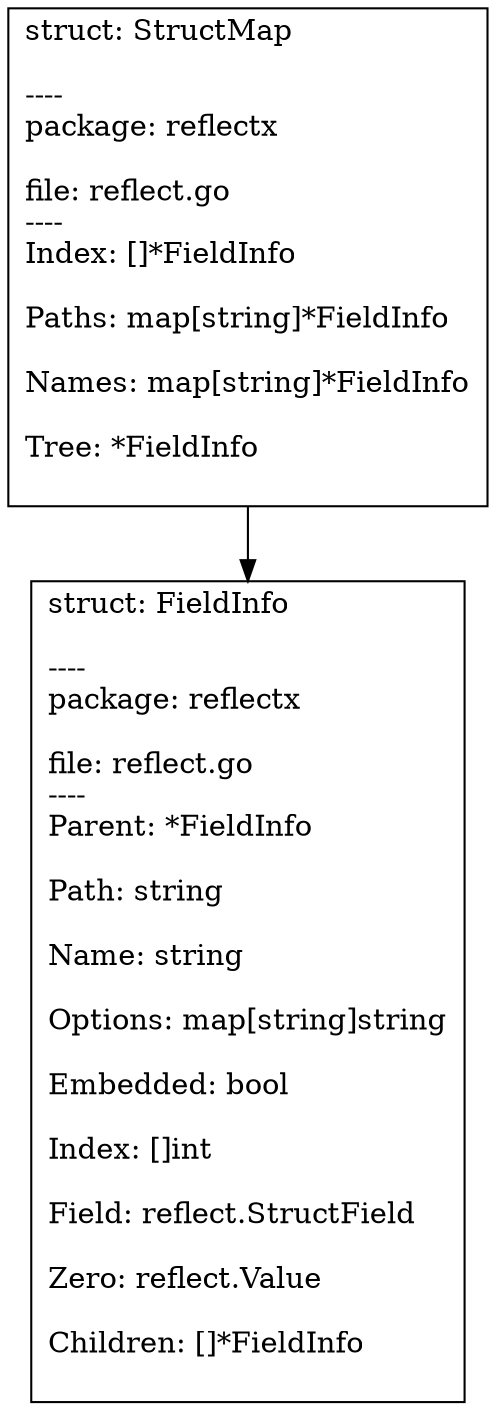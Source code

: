 digraph gph {"reflectx/StructMap" [label="struct: StructMap\l\n----\lpackage: reflectx\l\nfile: reflect.go\l----\lIndex: []*FieldInfo\l\nPaths: map[string]*FieldInfo\l\nNames: map[string]*FieldInfo\l\nTree: *FieldInfo\l\n", shape="box"];
"reflectx/FieldInfo" [label="struct: FieldInfo\l\n----\lpackage: reflectx\l\nfile: reflect.go\l----\lIndex: []int\l\nField: reflect.StructField\l\nZero: reflect.Value\l\nChildren: []*FieldInfo\l\nPath: string\l\nName: string\l\nOptions: map[string]string\l\nEmbedded: bool\l\nParent: *FieldInfo\l\n", shape="box"];
"reflectx/FieldInfo" [label="struct: FieldInfo\l\n----\lpackage: reflectx\l\nfile: reflect.go\l----\lIndex: []int\l\nField: reflect.StructField\l\nZero: reflect.Value\l\nChildren: []*FieldInfo\l\nPath: string\l\nName: string\l\nOptions: map[string]string\l\nEmbedded: bool\l\nParent: *FieldInfo\l\n", shape="box"];
"reflectx/FieldInfo" [label="struct: FieldInfo\l\n----\lpackage: reflectx\l\nfile: reflect.go\l----\lIndex: []int\l\nField: reflect.StructField\l\nZero: reflect.Value\l\nChildren: []*FieldInfo\l\nParent: *FieldInfo\l\nPath: string\l\nName: string\l\nOptions: map[string]string\l\nEmbedded: bool\l\n", shape="box"];
"reflectx/FieldInfo" [label="struct: FieldInfo\l\n----\lpackage: reflectx\l\nfile: reflect.go\l----\lIndex: []int\l\nField: reflect.StructField\l\nZero: reflect.Value\l\nChildren: []*FieldInfo\l\nPath: string\l\nName: string\l\nOptions: map[string]string\l\nEmbedded: bool\l\nParent: *FieldInfo\l\n", shape="box"];
"reflectx/FieldInfo" [label="struct: FieldInfo\l\n----\lpackage: reflectx\l\nfile: reflect.go\l----\lChildren: []*FieldInfo\l\nIndex: []int\l\nField: reflect.StructField\l\nZero: reflect.Value\l\nEmbedded: bool\l\nParent: *FieldInfo\l\nPath: string\l\nName: string\l\nOptions: map[string]string\l\n", shape="box"];
"reflectx/FieldInfo" [label="struct: FieldInfo\l\n----\lpackage: reflectx\l\nfile: reflect.go\l----\lIndex: []int\l\nField: reflect.StructField\l\nZero: reflect.Value\l\nChildren: []*FieldInfo\l\nParent: *FieldInfo\l\nPath: string\l\nName: string\l\nOptions: map[string]string\l\nEmbedded: bool\l\n", shape="box"];
"reflectx/FieldInfo" [label="struct: FieldInfo\l\n----\lpackage: reflectx\l\nfile: reflect.go\l----\lChildren: []*FieldInfo\l\nIndex: []int\l\nField: reflect.StructField\l\nZero: reflect.Value\l\nEmbedded: bool\l\nParent: *FieldInfo\l\nPath: string\l\nName: string\l\nOptions: map[string]string\l\n", shape="box"];
"reflectx/FieldInfo" [label="struct: FieldInfo\l\n----\lpackage: reflectx\l\nfile: reflect.go\l----\lPath: string\l\nName: string\l\nOptions: map[string]string\l\nEmbedded: bool\l\nParent: *FieldInfo\l\nIndex: []int\l\nField: reflect.StructField\l\nZero: reflect.Value\l\nChildren: []*FieldInfo\l\n", shape="box"];
"reflectx/FieldInfo" [label="struct: FieldInfo\l\n----\lpackage: reflectx\l\nfile: reflect.go\l----\lIndex: []int\l\nField: reflect.StructField\l\nZero: reflect.Value\l\nChildren: []*FieldInfo\l\nPath: string\l\nName: string\l\nOptions: map[string]string\l\nEmbedded: bool\l\nParent: *FieldInfo\l\n", shape="box"];
"reflectx/FieldInfo" [label="struct: FieldInfo\l\n----\lpackage: reflectx\l\nfile: reflect.go\l----\lIndex: []int\l\nField: reflect.StructField\l\nZero: reflect.Value\l\nChildren: []*FieldInfo\l\nPath: string\l\nName: string\l\nOptions: map[string]string\l\nEmbedded: bool\l\nParent: *FieldInfo\l\n", shape="box"];
"reflectx/FieldInfo" [label="struct: FieldInfo\l\n----\lpackage: reflectx\l\nfile: reflect.go\l----\lOptions: map[string]string\l\nEmbedded: bool\l\nParent: *FieldInfo\l\nPath: string\l\nName: string\l\nZero: reflect.Value\l\nChildren: []*FieldInfo\l\nIndex: []int\l\nField: reflect.StructField\l\n", shape="box"];
"reflectx/FieldInfo" [label="struct: FieldInfo\l\n----\lpackage: reflectx\l\nfile: reflect.go\l----\lEmbedded: bool\l\nParent: *FieldInfo\l\nPath: string\l\nName: string\l\nOptions: map[string]string\l\nChildren: []*FieldInfo\l\nIndex: []int\l\nField: reflect.StructField\l\nZero: reflect.Value\l\n", shape="box"];
"reflectx/FieldInfo" [label="struct: FieldInfo\l\n----\lpackage: reflectx\l\nfile: reflect.go\l----\lOptions: map[string]string\l\nEmbedded: bool\l\nParent: *FieldInfo\l\nPath: string\l\nName: string\l\nZero: reflect.Value\l\nChildren: []*FieldInfo\l\nIndex: []int\l\nField: reflect.StructField\l\n", shape="box"];
"reflectx/FieldInfo" [label="struct: FieldInfo\l\n----\lpackage: reflectx\l\nfile: reflect.go\l----\lIndex: []int\l\nField: reflect.StructField\l\nZero: reflect.Value\l\nChildren: []*FieldInfo\l\nPath: string\l\nName: string\l\nOptions: map[string]string\l\nEmbedded: bool\l\nParent: *FieldInfo\l\n", shape="box"];
"reflectx/FieldInfo" [label="struct: FieldInfo\l\n----\lpackage: reflectx\l\nfile: reflect.go\l----\lIndex: []int\l\nField: reflect.StructField\l\nZero: reflect.Value\l\nChildren: []*FieldInfo\l\nParent: *FieldInfo\l\nPath: string\l\nName: string\l\nOptions: map[string]string\l\nEmbedded: bool\l\n", shape="box"];
"reflectx/FieldInfo" [label="struct: FieldInfo\l\n----\lpackage: reflectx\l\nfile: reflect.go\l----\lZero: reflect.Value\l\nChildren: []*FieldInfo\l\nIndex: []int\l\nField: reflect.StructField\l\nOptions: map[string]string\l\nEmbedded: bool\l\nParent: *FieldInfo\l\nPath: string\l\nName: string\l\n", shape="box"];
"reflectx/FieldInfo" [label="struct: FieldInfo\l\n----\lpackage: reflectx\l\nfile: reflect.go\l----\lChildren: []*FieldInfo\l\nIndex: []int\l\nField: reflect.StructField\l\nZero: reflect.Value\l\nEmbedded: bool\l\nParent: *FieldInfo\l\nPath: string\l\nName: string\l\nOptions: map[string]string\l\n", shape="box"];
"reflectx/FieldInfo" [label="struct: FieldInfo\l\n----\lpackage: reflectx\l\nfile: reflect.go\l----\lPath: string\l\nName: string\l\nOptions: map[string]string\l\nEmbedded: bool\l\nParent: *FieldInfo\l\nIndex: []int\l\nField: reflect.StructField\l\nZero: reflect.Value\l\nChildren: []*FieldInfo\l\n", shape="box"];
"reflectx/FieldInfo" [label="struct: FieldInfo\l\n----\lpackage: reflectx\l\nfile: reflect.go\l----\lField: reflect.StructField\l\nZero: reflect.Value\l\nChildren: []*FieldInfo\l\nIndex: []int\l\nName: string\l\nOptions: map[string]string\l\nEmbedded: bool\l\nParent: *FieldInfo\l\nPath: string\l\n", shape="box"];
"reflectx/FieldInfo" [label="struct: FieldInfo\l\n----\lpackage: reflectx\l\nfile: reflect.go\l----\lEmbedded: bool\l\nParent: *FieldInfo\l\nPath: string\l\nName: string\l\nOptions: map[string]string\l\nChildren: []*FieldInfo\l\nIndex: []int\l\nField: reflect.StructField\l\nZero: reflect.Value\l\n", shape="box"];
"reflectx/FieldInfo" [label="struct: FieldInfo\l\n----\lpackage: reflectx\l\nfile: reflect.go\l----\lPath: string\l\nName: string\l\nOptions: map[string]string\l\nEmbedded: bool\l\nParent: *FieldInfo\l\nIndex: []int\l\nField: reflect.StructField\l\nZero: reflect.Value\l\nChildren: []*FieldInfo\l\n", shape="box"];
"reflectx/FieldInfo" [label="struct: FieldInfo\l\n----\lpackage: reflectx\l\nfile: reflect.go\l----\lName: string\l\nOptions: map[string]string\l\nEmbedded: bool\l\nParent: *FieldInfo\l\nPath: string\l\nField: reflect.StructField\l\nZero: reflect.Value\l\nChildren: []*FieldInfo\l\nIndex: []int\l\n", shape="box"];
"reflectx/FieldInfo" [label="struct: FieldInfo\l\n----\lpackage: reflectx\l\nfile: reflect.go\l----\lPath: string\l\nName: string\l\nOptions: map[string]string\l\nEmbedded: bool\l\nParent: *FieldInfo\l\nIndex: []int\l\nField: reflect.StructField\l\nZero: reflect.Value\l\nChildren: []*FieldInfo\l\n", shape="box"];
"reflectx/FieldInfo" [label="struct: FieldInfo\l\n----\lpackage: reflectx\l\nfile: reflect.go\l----\lIndex: []int\l\nField: reflect.StructField\l\nZero: reflect.Value\l\nChildren: []*FieldInfo\l\nPath: string\l\nName: string\l\nOptions: map[string]string\l\nEmbedded: bool\l\nParent: *FieldInfo\l\n", shape="box"];
"reflectx/FieldInfo" [label="struct: FieldInfo\l\n----\lpackage: reflectx\l\nfile: reflect.go\l----\lName: string\l\nOptions: map[string]string\l\nEmbedded: bool\l\nParent: *FieldInfo\l\nPath: string\l\nField: reflect.StructField\l\nZero: reflect.Value\l\nChildren: []*FieldInfo\l\nIndex: []int\l\n", shape="box"];
"reflectx/FieldInfo" [label="struct: FieldInfo\l\n----\lpackage: reflectx\l\nfile: reflect.go\l----\lName: string\l\nOptions: map[string]string\l\nEmbedded: bool\l\nParent: *FieldInfo\l\nPath: string\l\nField: reflect.StructField\l\nZero: reflect.Value\l\nChildren: []*FieldInfo\l\nIndex: []int\l\n", shape="box"];
"reflectx/FieldInfo" [label="struct: FieldInfo\l\n----\lpackage: reflectx\l\nfile: reflect.go\l----\lName: string\l\nOptions: map[string]string\l\nEmbedded: bool\l\nParent: *FieldInfo\l\nPath: string\l\nField: reflect.StructField\l\nZero: reflect.Value\l\nChildren: []*FieldInfo\l\nIndex: []int\l\n", shape="box"];
"reflectx/FieldInfo" [label="struct: FieldInfo\l\n----\lpackage: reflectx\l\nfile: reflect.go\l----\lName: string\l\nOptions: map[string]string\l\nEmbedded: bool\l\nParent: *FieldInfo\l\nPath: string\l\nField: reflect.StructField\l\nZero: reflect.Value\l\nChildren: []*FieldInfo\l\nIndex: []int\l\n", shape="box"];
"reflectx/FieldInfo" [label="struct: FieldInfo\l\n----\lpackage: reflectx\l\nfile: reflect.go\l----\lZero: reflect.Value\l\nChildren: []*FieldInfo\l\nIndex: []int\l\nField: reflect.StructField\l\nOptions: map[string]string\l\nEmbedded: bool\l\nParent: *FieldInfo\l\nPath: string\l\nName: string\l\n", shape="box"];
"reflectx/FieldInfo" [label="struct: FieldInfo\l\n----\lpackage: reflectx\l\nfile: reflect.go\l----\lParent: *FieldInfo\l\nPath: string\l\nName: string\l\nOptions: map[string]string\l\nEmbedded: bool\l\nIndex: []int\l\nField: reflect.StructField\l\nZero: reflect.Value\l\nChildren: []*FieldInfo\l\n", shape="box"];
"reflectx/FieldInfo" [label="struct: FieldInfo\l\n----\lpackage: reflectx\l\nfile: reflect.go\l----\lIndex: []int\l\nField: reflect.StructField\l\nZero: reflect.Value\l\nChildren: []*FieldInfo\l\nPath: string\l\nName: string\l\nOptions: map[string]string\l\nEmbedded: bool\l\nParent: *FieldInfo\l\n", shape="box"];
"reflectx/FieldInfo" [label="struct: FieldInfo\l\n----\lpackage: reflectx\l\nfile: reflect.go\l----\lParent: *FieldInfo\l\nPath: string\l\nName: string\l\nOptions: map[string]string\l\nEmbedded: bool\l\nIndex: []int\l\nField: reflect.StructField\l\nZero: reflect.Value\l\nChildren: []*FieldInfo\l\n", shape="box"];
"reflectx/FieldInfo" [label="struct: FieldInfo\l\n----\lpackage: reflectx\l\nfile: reflect.go\l----\lZero: reflect.Value\l\nChildren: []*FieldInfo\l\nIndex: []int\l\nField: reflect.StructField\l\nOptions: map[string]string\l\nEmbedded: bool\l\nParent: *FieldInfo\l\nPath: string\l\nName: string\l\n", shape="box"];
"reflectx/FieldInfo" [label="struct: FieldInfo\l\n----\lpackage: reflectx\l\nfile: reflect.go\l----\lIndex: []int\l\nField: reflect.StructField\l\nZero: reflect.Value\l\nChildren: []*FieldInfo\l\nPath: string\l\nName: string\l\nOptions: map[string]string\l\nEmbedded: bool\l\nParent: *FieldInfo\l\n", shape="box"];
"reflectx/FieldInfo" [label="struct: FieldInfo\l\n----\lpackage: reflectx\l\nfile: reflect.go\l----\lZero: reflect.Value\l\nChildren: []*FieldInfo\l\nIndex: []int\l\nField: reflect.StructField\l\nOptions: map[string]string\l\nEmbedded: bool\l\nParent: *FieldInfo\l\nPath: string\l\nName: string\l\n", shape="box"];
"reflectx/FieldInfo" [label="struct: FieldInfo\l\n----\lpackage: reflectx\l\nfile: reflect.go\l----\lEmbedded: bool\l\nParent: *FieldInfo\l\nPath: string\l\nName: string\l\nOptions: map[string]string\l\nChildren: []*FieldInfo\l\nIndex: []int\l\nField: reflect.StructField\l\nZero: reflect.Value\l\n", shape="box"];
"reflectx/FieldInfo" [label="struct: FieldInfo\l\n----\lpackage: reflectx\l\nfile: reflect.go\l----\lIndex: []int\l\nField: reflect.StructField\l\nZero: reflect.Value\l\nChildren: []*FieldInfo\l\nParent: *FieldInfo\l\nPath: string\l\nName: string\l\nOptions: map[string]string\l\nEmbedded: bool\l\n", shape="box"];
"reflectx/FieldInfo" [label="struct: FieldInfo\l\n----\lpackage: reflectx\l\nfile: reflect.go\l----\lPath: string\l\nName: string\l\nOptions: map[string]string\l\nEmbedded: bool\l\nParent: *FieldInfo\l\nIndex: []int\l\nField: reflect.StructField\l\nZero: reflect.Value\l\nChildren: []*FieldInfo\l\n", shape="box"];
"reflectx/FieldInfo" [label="struct: FieldInfo\l\n----\lpackage: reflectx\l\nfile: reflect.go\l----\lIndex: []int\l\nField: reflect.StructField\l\nZero: reflect.Value\l\nChildren: []*FieldInfo\l\nPath: string\l\nName: string\l\nOptions: map[string]string\l\nEmbedded: bool\l\nParent: *FieldInfo\l\n", shape="box"];
"reflectx/FieldInfo" [label="struct: FieldInfo\l\n----\lpackage: reflectx\l\nfile: reflect.go\l----\lParent: *FieldInfo\l\nPath: string\l\nName: string\l\nOptions: map[string]string\l\nEmbedded: bool\l\nIndex: []int\l\nField: reflect.StructField\l\nZero: reflect.Value\l\nChildren: []*FieldInfo\l\n", shape="box"];
"reflectx/FieldInfo" [label="struct: FieldInfo\l\n----\lpackage: reflectx\l\nfile: reflect.go\l----\lIndex: []int\l\nField: reflect.StructField\l\nZero: reflect.Value\l\nChildren: []*FieldInfo\l\nParent: *FieldInfo\l\nPath: string\l\nName: string\l\nOptions: map[string]string\l\nEmbedded: bool\l\n", shape="box"];
"reflectx/FieldInfo" [label="struct: FieldInfo\l\n----\lpackage: reflectx\l\nfile: reflect.go\l----\lPath: string\l\nName: string\l\nOptions: map[string]string\l\nEmbedded: bool\l\nParent: *FieldInfo\l\nIndex: []int\l\nField: reflect.StructField\l\nZero: reflect.Value\l\nChildren: []*FieldInfo\l\n", shape="box"];
"reflectx/FieldInfo" [label="struct: FieldInfo\l\n----\lpackage: reflectx\l\nfile: reflect.go\l----\lIndex: []int\l\nField: reflect.StructField\l\nZero: reflect.Value\l\nChildren: []*FieldInfo\l\nParent: *FieldInfo\l\nPath: string\l\nName: string\l\nOptions: map[string]string\l\nEmbedded: bool\l\n", shape="box"];
"reflectx/FieldInfo" [label="struct: FieldInfo\l\n----\lpackage: reflectx\l\nfile: reflect.go\l----\lPath: string\l\nName: string\l\nOptions: map[string]string\l\nEmbedded: bool\l\nParent: *FieldInfo\l\nIndex: []int\l\nField: reflect.StructField\l\nZero: reflect.Value\l\nChildren: []*FieldInfo\l\n", shape="box"];
"reflectx/FieldInfo" [label="struct: FieldInfo\l\n----\lpackage: reflectx\l\nfile: reflect.go\l----\lParent: *FieldInfo\l\nPath: string\l\nName: string\l\nOptions: map[string]string\l\nEmbedded: bool\l\nIndex: []int\l\nField: reflect.StructField\l\nZero: reflect.Value\l\nChildren: []*FieldInfo\l\n", shape="box"];
"reflectx/FieldInfo" [label="struct: FieldInfo\l\n----\lpackage: reflectx\l\nfile: reflect.go\l----\lField: reflect.StructField\l\nZero: reflect.Value\l\nChildren: []*FieldInfo\l\nIndex: []int\l\nName: string\l\nOptions: map[string]string\l\nEmbedded: bool\l\nParent: *FieldInfo\l\nPath: string\l\n", shape="box"];
"reflectx/FieldInfo" [label="struct: FieldInfo\l\n----\lpackage: reflectx\l\nfile: reflect.go\l----\lOptions: map[string]string\l\nEmbedded: bool\l\nParent: *FieldInfo\l\nPath: string\l\nName: string\l\nZero: reflect.Value\l\nChildren: []*FieldInfo\l\nIndex: []int\l\nField: reflect.StructField\l\n", shape="box"];
"reflectx/FieldInfo" [label="struct: FieldInfo\l\n----\lpackage: reflectx\l\nfile: reflect.go\l----\lIndex: []int\l\nField: reflect.StructField\l\nZero: reflect.Value\l\nChildren: []*FieldInfo\l\nPath: string\l\nName: string\l\nOptions: map[string]string\l\nEmbedded: bool\l\nParent: *FieldInfo\l\n", shape="box"];
"reflectx/FieldInfo" [label="struct: FieldInfo\l\n----\lpackage: reflectx\l\nfile: reflect.go\l----\lEmbedded: bool\l\nParent: *FieldInfo\l\nPath: string\l\nName: string\l\nOptions: map[string]string\l\nChildren: []*FieldInfo\l\nIndex: []int\l\nField: reflect.StructField\l\nZero: reflect.Value\l\n", shape="box"];
"reflectx/FieldInfo" [label="struct: FieldInfo\l\n----\lpackage: reflectx\l\nfile: reflect.go\l----\lZero: reflect.Value\l\nChildren: []*FieldInfo\l\nIndex: []int\l\nField: reflect.StructField\l\nOptions: map[string]string\l\nEmbedded: bool\l\nParent: *FieldInfo\l\nPath: string\l\nName: string\l\n", shape="box"];
"reflectx/FieldInfo" [label="struct: FieldInfo\l\n----\lpackage: reflectx\l\nfile: reflect.go\l----\lIndex: []int\l\nField: reflect.StructField\l\nZero: reflect.Value\l\nChildren: []*FieldInfo\l\nPath: string\l\nName: string\l\nOptions: map[string]string\l\nEmbedded: bool\l\nParent: *FieldInfo\l\n", shape="box"];
"reflectx/FieldInfo" [label="struct: FieldInfo\l\n----\lpackage: reflectx\l\nfile: reflect.go\l----\lChildren: []*FieldInfo\l\nIndex: []int\l\nField: reflect.StructField\l\nZero: reflect.Value\l\nEmbedded: bool\l\nParent: *FieldInfo\l\nPath: string\l\nName: string\l\nOptions: map[string]string\l\n", shape="box"];
"reflectx/FieldInfo" [label="struct: FieldInfo\l\n----\lpackage: reflectx\l\nfile: reflect.go\l----\lPath: string\l\nName: string\l\nOptions: map[string]string\l\nEmbedded: bool\l\nParent: *FieldInfo\l\nIndex: []int\l\nField: reflect.StructField\l\nZero: reflect.Value\l\nChildren: []*FieldInfo\l\n", shape="box"];
"reflectx/FieldInfo" [label="struct: FieldInfo\l\n----\lpackage: reflectx\l\nfile: reflect.go\l----\lIndex: []int\l\nField: reflect.StructField\l\nZero: reflect.Value\l\nChildren: []*FieldInfo\l\nPath: string\l\nName: string\l\nOptions: map[string]string\l\nEmbedded: bool\l\nParent: *FieldInfo\l\n", shape="box"];
"reflectx/FieldInfo" [label="struct: FieldInfo\l\n----\lpackage: reflectx\l\nfile: reflect.go\l----\lIndex: []int\l\nField: reflect.StructField\l\nZero: reflect.Value\l\nChildren: []*FieldInfo\l\nPath: string\l\nName: string\l\nOptions: map[string]string\l\nEmbedded: bool\l\nParent: *FieldInfo\l\n", shape="box"];
"reflectx/FieldInfo" [label="struct: FieldInfo\l\n----\lpackage: reflectx\l\nfile: reflect.go\l----\lPath: string\l\nName: string\l\nOptions: map[string]string\l\nEmbedded: bool\l\nParent: *FieldInfo\l\nIndex: []int\l\nField: reflect.StructField\l\nZero: reflect.Value\l\nChildren: []*FieldInfo\l\n", shape="box"];
"reflectx/FieldInfo" [label="struct: FieldInfo\l\n----\lpackage: reflectx\l\nfile: reflect.go\l----\lOptions: map[string]string\l\nEmbedded: bool\l\nParent: *FieldInfo\l\nPath: string\l\nName: string\l\nZero: reflect.Value\l\nChildren: []*FieldInfo\l\nIndex: []int\l\nField: reflect.StructField\l\n", shape="box"];
"reflectx/FieldInfo" [label="struct: FieldInfo\l\n----\lpackage: reflectx\l\nfile: reflect.go\l----\lName: string\l\nOptions: map[string]string\l\nEmbedded: bool\l\nParent: *FieldInfo\l\nPath: string\l\nField: reflect.StructField\l\nZero: reflect.Value\l\nChildren: []*FieldInfo\l\nIndex: []int\l\n", shape="box"];
"reflectx/FieldInfo" [label="struct: FieldInfo\l\n----\lpackage: reflectx\l\nfile: reflect.go\l----\lIndex: []int\l\nField: reflect.StructField\l\nZero: reflect.Value\l\nChildren: []*FieldInfo\l\nParent: *FieldInfo\l\nPath: string\l\nName: string\l\nOptions: map[string]string\l\nEmbedded: bool\l\n", shape="box"];
"reflectx/FieldInfo" [label="struct: FieldInfo\l\n----\lpackage: reflectx\l\nfile: reflect.go\l----\lIndex: []int\l\nField: reflect.StructField\l\nZero: reflect.Value\l\nChildren: []*FieldInfo\l\nPath: string\l\nName: string\l\nOptions: map[string]string\l\nEmbedded: bool\l\nParent: *FieldInfo\l\n", shape="box"];
"reflectx/FieldInfo" [label="struct: FieldInfo\l\n----\lpackage: reflectx\l\nfile: reflect.go\l----\lPath: string\l\nName: string\l\nOptions: map[string]string\l\nEmbedded: bool\l\nParent: *FieldInfo\l\nIndex: []int\l\nField: reflect.StructField\l\nZero: reflect.Value\l\nChildren: []*FieldInfo\l\n", shape="box"];
"reflectx/FieldInfo" [label="struct: FieldInfo\l\n----\lpackage: reflectx\l\nfile: reflect.go\l----\lEmbedded: bool\l\nParent: *FieldInfo\l\nPath: string\l\nName: string\l\nOptions: map[string]string\l\nChildren: []*FieldInfo\l\nIndex: []int\l\nField: reflect.StructField\l\nZero: reflect.Value\l\n", shape="box"];
"reflectx/FieldInfo" [label="struct: FieldInfo\l\n----\lpackage: reflectx\l\nfile: reflect.go\l----\lField: reflect.StructField\l\nZero: reflect.Value\l\nChildren: []*FieldInfo\l\nIndex: []int\l\nName: string\l\nOptions: map[string]string\l\nEmbedded: bool\l\nParent: *FieldInfo\l\nPath: string\l\n", shape="box"];
"reflectx/FieldInfo" [label="struct: FieldInfo\l\n----\lpackage: reflectx\l\nfile: reflect.go\l----\lPath: string\l\nName: string\l\nOptions: map[string]string\l\nEmbedded: bool\l\nParent: *FieldInfo\l\nIndex: []int\l\nField: reflect.StructField\l\nZero: reflect.Value\l\nChildren: []*FieldInfo\l\n", shape="box"];
"reflectx/FieldInfo" [label="struct: FieldInfo\l\n----\lpackage: reflectx\l\nfile: reflect.go\l----\lPath: string\l\nName: string\l\nOptions: map[string]string\l\nEmbedded: bool\l\nParent: *FieldInfo\l\nIndex: []int\l\nField: reflect.StructField\l\nZero: reflect.Value\l\nChildren: []*FieldInfo\l\n", shape="box"];
"reflectx/FieldInfo" [label="struct: FieldInfo\l\n----\lpackage: reflectx\l\nfile: reflect.go\l----\lIndex: []int\l\nField: reflect.StructField\l\nZero: reflect.Value\l\nChildren: []*FieldInfo\l\nParent: *FieldInfo\l\nPath: string\l\nName: string\l\nOptions: map[string]string\l\nEmbedded: bool\l\n", shape="box"];
"reflectx/FieldInfo" [label="struct: FieldInfo\l\n----\lpackage: reflectx\l\nfile: reflect.go\l----\lPath: string\l\nName: string\l\nOptions: map[string]string\l\nEmbedded: bool\l\nParent: *FieldInfo\l\nIndex: []int\l\nField: reflect.StructField\l\nZero: reflect.Value\l\nChildren: []*FieldInfo\l\n", shape="box"];
"reflectx/FieldInfo" [label="struct: FieldInfo\l\n----\lpackage: reflectx\l\nfile: reflect.go\l----\lIndex: []int\l\nField: reflect.StructField\l\nZero: reflect.Value\l\nChildren: []*FieldInfo\l\nPath: string\l\nName: string\l\nOptions: map[string]string\l\nEmbedded: bool\l\nParent: *FieldInfo\l\n", shape="box"];
"reflectx/FieldInfo" [label="struct: FieldInfo\l\n----\lpackage: reflectx\l\nfile: reflect.go\l----\lField: reflect.StructField\l\nZero: reflect.Value\l\nChildren: []*FieldInfo\l\nIndex: []int\l\nName: string\l\nOptions: map[string]string\l\nEmbedded: bool\l\nParent: *FieldInfo\l\nPath: string\l\n", shape="box"];
"reflectx/FieldInfo" [label="struct: FieldInfo\l\n----\lpackage: reflectx\l\nfile: reflect.go\l----\lPath: string\l\nName: string\l\nOptions: map[string]string\l\nEmbedded: bool\l\nParent: *FieldInfo\l\nIndex: []int\l\nField: reflect.StructField\l\nZero: reflect.Value\l\nChildren: []*FieldInfo\l\n", shape="box"];
"reflectx/FieldInfo" [label="struct: FieldInfo\l\n----\lpackage: reflectx\l\nfile: reflect.go\l----\lIndex: []int\l\nField: reflect.StructField\l\nZero: reflect.Value\l\nChildren: []*FieldInfo\l\nPath: string\l\nName: string\l\nOptions: map[string]string\l\nEmbedded: bool\l\nParent: *FieldInfo\l\n", shape="box"];
"reflectx/FieldInfo" [label="struct: FieldInfo\l\n----\lpackage: reflectx\l\nfile: reflect.go\l----\lChildren: []*FieldInfo\l\nIndex: []int\l\nField: reflect.StructField\l\nZero: reflect.Value\l\nEmbedded: bool\l\nParent: *FieldInfo\l\nPath: string\l\nName: string\l\nOptions: map[string]string\l\n", shape="box"];
"reflectx/FieldInfo" [label="struct: FieldInfo\l\n----\lpackage: reflectx\l\nfile: reflect.go\l----\lIndex: []int\l\nField: reflect.StructField\l\nZero: reflect.Value\l\nChildren: []*FieldInfo\l\nPath: string\l\nName: string\l\nOptions: map[string]string\l\nEmbedded: bool\l\nParent: *FieldInfo\l\n", shape="box"];
"reflectx/FieldInfo" [label="struct: FieldInfo\l\n----\lpackage: reflectx\l\nfile: reflect.go\l----\lIndex: []int\l\nField: reflect.StructField\l\nZero: reflect.Value\l\nChildren: []*FieldInfo\l\nPath: string\l\nName: string\l\nOptions: map[string]string\l\nEmbedded: bool\l\nParent: *FieldInfo\l\n", shape="box"];
"reflectx/FieldInfo" [label="struct: FieldInfo\l\n----\lpackage: reflectx\l\nfile: reflect.go\l----\lPath: string\l\nName: string\l\nOptions: map[string]string\l\nEmbedded: bool\l\nParent: *FieldInfo\l\nIndex: []int\l\nField: reflect.StructField\l\nZero: reflect.Value\l\nChildren: []*FieldInfo\l\n", shape="box"];
"reflectx/FieldInfo" [label="struct: FieldInfo\l\n----\lpackage: reflectx\l\nfile: reflect.go\l----\lIndex: []int\l\nField: reflect.StructField\l\nZero: reflect.Value\l\nChildren: []*FieldInfo\l\nPath: string\l\nName: string\l\nOptions: map[string]string\l\nEmbedded: bool\l\nParent: *FieldInfo\l\n", shape="box"];
"reflectx/FieldInfo" [label="struct: FieldInfo\l\n----\lpackage: reflectx\l\nfile: reflect.go\l----\lParent: *FieldInfo\l\nPath: string\l\nName: string\l\nOptions: map[string]string\l\nEmbedded: bool\l\nIndex: []int\l\nField: reflect.StructField\l\nZero: reflect.Value\l\nChildren: []*FieldInfo\l\n", shape="box"];
"reflectx/FieldInfo" [label="struct: FieldInfo\l\n----\lpackage: reflectx\l\nfile: reflect.go\l----\lIndex: []int\l\nField: reflect.StructField\l\nZero: reflect.Value\l\nChildren: []*FieldInfo\l\nPath: string\l\nName: string\l\nOptions: map[string]string\l\nEmbedded: bool\l\nParent: *FieldInfo\l\n", shape="box"];
"reflectx/FieldInfo" [label="struct: FieldInfo\l\n----\lpackage: reflectx\l\nfile: reflect.go\l----\lIndex: []int\l\nField: reflect.StructField\l\nZero: reflect.Value\l\nChildren: []*FieldInfo\l\nParent: *FieldInfo\l\nPath: string\l\nName: string\l\nOptions: map[string]string\l\nEmbedded: bool\l\n", shape="box"];
"reflectx/FieldInfo" [label="struct: FieldInfo\l\n----\lpackage: reflectx\l\nfile: reflect.go\l----\lIndex: []int\l\nField: reflect.StructField\l\nZero: reflect.Value\l\nChildren: []*FieldInfo\l\nPath: string\l\nName: string\l\nOptions: map[string]string\l\nEmbedded: bool\l\nParent: *FieldInfo\l\n", shape="box"];
"reflectx/FieldInfo" [label="struct: FieldInfo\l\n----\lpackage: reflectx\l\nfile: reflect.go\l----\lField: reflect.StructField\l\nZero: reflect.Value\l\nChildren: []*FieldInfo\l\nIndex: []int\l\nName: string\l\nOptions: map[string]string\l\nEmbedded: bool\l\nParent: *FieldInfo\l\nPath: string\l\n", shape="box"];
"reflectx/FieldInfo" [label="struct: FieldInfo\l\n----\lpackage: reflectx\l\nfile: reflect.go\l----\lField: reflect.StructField\l\nZero: reflect.Value\l\nChildren: []*FieldInfo\l\nIndex: []int\l\nName: string\l\nOptions: map[string]string\l\nEmbedded: bool\l\nParent: *FieldInfo\l\nPath: string\l\n", shape="box"];
"reflectx/FieldInfo" [label="struct: FieldInfo\l\n----\lpackage: reflectx\l\nfile: reflect.go\l----\lChildren: []*FieldInfo\l\nIndex: []int\l\nField: reflect.StructField\l\nZero: reflect.Value\l\nEmbedded: bool\l\nParent: *FieldInfo\l\nPath: string\l\nName: string\l\nOptions: map[string]string\l\n", shape="box"];
"reflectx/FieldInfo" [label="struct: FieldInfo\l\n----\lpackage: reflectx\l\nfile: reflect.go\l----\lPath: string\l\nName: string\l\nOptions: map[string]string\l\nEmbedded: bool\l\nParent: *FieldInfo\l\nIndex: []int\l\nField: reflect.StructField\l\nZero: reflect.Value\l\nChildren: []*FieldInfo\l\n", shape="box"];
"reflectx/FieldInfo" [label="struct: FieldInfo\l\n----\lpackage: reflectx\l\nfile: reflect.go\l----\lIndex: []int\l\nField: reflect.StructField\l\nZero: reflect.Value\l\nChildren: []*FieldInfo\l\nParent: *FieldInfo\l\nPath: string\l\nName: string\l\nOptions: map[string]string\l\nEmbedded: bool\l\n", shape="box"];
"reflectx/FieldInfo" [label="struct: FieldInfo\l\n----\lpackage: reflectx\l\nfile: reflect.go\l----\lPath: string\l\nName: string\l\nOptions: map[string]string\l\nEmbedded: bool\l\nParent: *FieldInfo\l\nIndex: []int\l\nField: reflect.StructField\l\nZero: reflect.Value\l\nChildren: []*FieldInfo\l\n", shape="box"];
"reflectx/FieldInfo" [label="struct: FieldInfo\l\n----\lpackage: reflectx\l\nfile: reflect.go\l----\lIndex: []int\l\nField: reflect.StructField\l\nZero: reflect.Value\l\nChildren: []*FieldInfo\l\nPath: string\l\nName: string\l\nOptions: map[string]string\l\nEmbedded: bool\l\nParent: *FieldInfo\l\n", shape="box"];
"reflectx/FieldInfo" [label="struct: FieldInfo\l\n----\lpackage: reflectx\l\nfile: reflect.go\l----\lIndex: []int\l\nField: reflect.StructField\l\nZero: reflect.Value\l\nChildren: []*FieldInfo\l\nPath: string\l\nName: string\l\nOptions: map[string]string\l\nEmbedded: bool\l\nParent: *FieldInfo\l\n", shape="box"];
"reflectx/FieldInfo" [label="struct: FieldInfo\l\n----\lpackage: reflectx\l\nfile: reflect.go\l----\lParent: *FieldInfo\l\nPath: string\l\nName: string\l\nOptions: map[string]string\l\nEmbedded: bool\l\nIndex: []int\l\nField: reflect.StructField\l\nZero: reflect.Value\l\nChildren: []*FieldInfo\l\n", shape="box"];
"reflectx/FieldInfo" [label="struct: FieldInfo\l\n----\lpackage: reflectx\l\nfile: reflect.go\l----\lPath: string\l\nName: string\l\nOptions: map[string]string\l\nEmbedded: bool\l\nParent: *FieldInfo\l\nIndex: []int\l\nField: reflect.StructField\l\nZero: reflect.Value\l\nChildren: []*FieldInfo\l\n", shape="box"];
"reflectx/FieldInfo" [label="struct: FieldInfo\l\n----\lpackage: reflectx\l\nfile: reflect.go\l----\lChildren: []*FieldInfo\l\nIndex: []int\l\nField: reflect.StructField\l\nZero: reflect.Value\l\nEmbedded: bool\l\nParent: *FieldInfo\l\nPath: string\l\nName: string\l\nOptions: map[string]string\l\n", shape="box"];
"reflectx/FieldInfo" [label="struct: FieldInfo\l\n----\lpackage: reflectx\l\nfile: reflect.go\l----\lField: reflect.StructField\l\nZero: reflect.Value\l\nChildren: []*FieldInfo\l\nIndex: []int\l\nName: string\l\nOptions: map[string]string\l\nEmbedded: bool\l\nParent: *FieldInfo\l\nPath: string\l\n", shape="box"];
"reflectx/FieldInfo" [label="struct: FieldInfo\l\n----\lpackage: reflectx\l\nfile: reflect.go\l----\lPath: string\l\nName: string\l\nOptions: map[string]string\l\nEmbedded: bool\l\nParent: *FieldInfo\l\nIndex: []int\l\nField: reflect.StructField\l\nZero: reflect.Value\l\nChildren: []*FieldInfo\l\n", shape="box"];
"reflectx/FieldInfo" [label="struct: FieldInfo\l\n----\lpackage: reflectx\l\nfile: reflect.go\l----\lPath: string\l\nName: string\l\nOptions: map[string]string\l\nEmbedded: bool\l\nParent: *FieldInfo\l\nIndex: []int\l\nField: reflect.StructField\l\nZero: reflect.Value\l\nChildren: []*FieldInfo\l\n", shape="box"];
"reflectx/FieldInfo" [label="struct: FieldInfo\l\n----\lpackage: reflectx\l\nfile: reflect.go\l----\lZero: reflect.Value\l\nChildren: []*FieldInfo\l\nIndex: []int\l\nField: reflect.StructField\l\nOptions: map[string]string\l\nEmbedded: bool\l\nParent: *FieldInfo\l\nPath: string\l\nName: string\l\n", shape="box"];
"reflectx/FieldInfo" [label="struct: FieldInfo\l\n----\lpackage: reflectx\l\nfile: reflect.go\l----\lZero: reflect.Value\l\nChildren: []*FieldInfo\l\nIndex: []int\l\nField: reflect.StructField\l\nOptions: map[string]string\l\nEmbedded: bool\l\nParent: *FieldInfo\l\nPath: string\l\nName: string\l\n", shape="box"];
"reflectx/FieldInfo" [label="struct: FieldInfo\l\n----\lpackage: reflectx\l\nfile: reflect.go\l----\lPath: string\l\nName: string\l\nOptions: map[string]string\l\nEmbedded: bool\l\nParent: *FieldInfo\l\nIndex: []int\l\nField: reflect.StructField\l\nZero: reflect.Value\l\nChildren: []*FieldInfo\l\n", shape="box"];
"reflectx/FieldInfo" [label="struct: FieldInfo\l\n----\lpackage: reflectx\l\nfile: reflect.go\l----\lIndex: []int\l\nField: reflect.StructField\l\nZero: reflect.Value\l\nChildren: []*FieldInfo\l\nPath: string\l\nName: string\l\nOptions: map[string]string\l\nEmbedded: bool\l\nParent: *FieldInfo\l\n", shape="box"];
"reflectx/FieldInfo" [label="struct: FieldInfo\l\n----\lpackage: reflectx\l\nfile: reflect.go\l----\lIndex: []int\l\nField: reflect.StructField\l\nZero: reflect.Value\l\nChildren: []*FieldInfo\l\nPath: string\l\nName: string\l\nOptions: map[string]string\l\nEmbedded: bool\l\nParent: *FieldInfo\l\n", shape="box"];
"reflectx/FieldInfo" [label="struct: FieldInfo\l\n----\lpackage: reflectx\l\nfile: reflect.go\l----\lIndex: []int\l\nField: reflect.StructField\l\nZero: reflect.Value\l\nChildren: []*FieldInfo\l\nPath: string\l\nName: string\l\nOptions: map[string]string\l\nEmbedded: bool\l\nParent: *FieldInfo\l\n", shape="box"];
"reflectx/FieldInfo" [label="struct: FieldInfo\l\n----\lpackage: reflectx\l\nfile: reflect.go\l----\lPath: string\l\nName: string\l\nOptions: map[string]string\l\nEmbedded: bool\l\nParent: *FieldInfo\l\nIndex: []int\l\nField: reflect.StructField\l\nZero: reflect.Value\l\nChildren: []*FieldInfo\l\n", shape="box"];
"reflectx/FieldInfo" [label="struct: FieldInfo\l\n----\lpackage: reflectx\l\nfile: reflect.go\l----\lChildren: []*FieldInfo\l\nIndex: []int\l\nField: reflect.StructField\l\nZero: reflect.Value\l\nEmbedded: bool\l\nParent: *FieldInfo\l\nPath: string\l\nName: string\l\nOptions: map[string]string\l\n", shape="box"];
"reflectx/FieldInfo" [label="struct: FieldInfo\l\n----\lpackage: reflectx\l\nfile: reflect.go\l----\lPath: string\l\nName: string\l\nOptions: map[string]string\l\nEmbedded: bool\l\nParent: *FieldInfo\l\nIndex: []int\l\nField: reflect.StructField\l\nZero: reflect.Value\l\nChildren: []*FieldInfo\l\n", shape="box"];
"reflectx/FieldInfo" [label="struct: FieldInfo\l\n----\lpackage: reflectx\l\nfile: reflect.go\l----\lIndex: []int\l\nField: reflect.StructField\l\nZero: reflect.Value\l\nChildren: []*FieldInfo\l\nPath: string\l\nName: string\l\nOptions: map[string]string\l\nEmbedded: bool\l\nParent: *FieldInfo\l\n", shape="box"];
"reflectx/FieldInfo" [label="struct: FieldInfo\l\n----\lpackage: reflectx\l\nfile: reflect.go\l----\lEmbedded: bool\l\nParent: *FieldInfo\l\nPath: string\l\nName: string\l\nOptions: map[string]string\l\nChildren: []*FieldInfo\l\nIndex: []int\l\nField: reflect.StructField\l\nZero: reflect.Value\l\n", shape="box"];
"reflectx/FieldInfo" [label="struct: FieldInfo\l\n----\lpackage: reflectx\l\nfile: reflect.go\l----\lIndex: []int\l\nField: reflect.StructField\l\nZero: reflect.Value\l\nChildren: []*FieldInfo\l\nPath: string\l\nName: string\l\nOptions: map[string]string\l\nEmbedded: bool\l\nParent: *FieldInfo\l\n", shape="box"];
"reflectx/FieldInfo" [label="struct: FieldInfo\l\n----\lpackage: reflectx\l\nfile: reflect.go\l----\lPath: string\l\nName: string\l\nOptions: map[string]string\l\nEmbedded: bool\l\nParent: *FieldInfo\l\nIndex: []int\l\nField: reflect.StructField\l\nZero: reflect.Value\l\nChildren: []*FieldInfo\l\n", shape="box"];
"reflectx/FieldInfo" [label="struct: FieldInfo\l\n----\lpackage: reflectx\l\nfile: reflect.go\l----\lParent: *FieldInfo\l\nPath: string\l\nName: string\l\nOptions: map[string]string\l\nEmbedded: bool\l\nIndex: []int\l\nField: reflect.StructField\l\nZero: reflect.Value\l\nChildren: []*FieldInfo\l\n", shape="box"];
"reflectx/FieldInfo" [label="struct: FieldInfo\l\n----\lpackage: reflectx\l\nfile: reflect.go\l----\lParent: *FieldInfo\l\nPath: string\l\nName: string\l\nOptions: map[string]string\l\nEmbedded: bool\l\nIndex: []int\l\nField: reflect.StructField\l\nZero: reflect.Value\l\nChildren: []*FieldInfo\l\n", shape="box"];
"reflectx/FieldInfo" [label="struct: FieldInfo\l\n----\lpackage: reflectx\l\nfile: reflect.go\l----\lIndex: []int\l\nField: reflect.StructField\l\nZero: reflect.Value\l\nChildren: []*FieldInfo\l\nParent: *FieldInfo\l\nPath: string\l\nName: string\l\nOptions: map[string]string\l\nEmbedded: bool\l\n", shape="box"];
"reflectx/FieldInfo" [label="struct: FieldInfo\l\n----\lpackage: reflectx\l\nfile: reflect.go\l----\lName: string\l\nOptions: map[string]string\l\nEmbedded: bool\l\nParent: *FieldInfo\l\nPath: string\l\nField: reflect.StructField\l\nZero: reflect.Value\l\nChildren: []*FieldInfo\l\nIndex: []int\l\n", shape="box"];
"reflectx/FieldInfo" [label="struct: FieldInfo\l\n----\lpackage: reflectx\l\nfile: reflect.go\l----\lParent: *FieldInfo\l\nPath: string\l\nName: string\l\nOptions: map[string]string\l\nEmbedded: bool\l\nIndex: []int\l\nField: reflect.StructField\l\nZero: reflect.Value\l\nChildren: []*FieldInfo\l\n", shape="box"];
"reflectx/FieldInfo" [label="struct: FieldInfo\l\n----\lpackage: reflectx\l\nfile: reflect.go\l----\lIndex: []int\l\nField: reflect.StructField\l\nZero: reflect.Value\l\nChildren: []*FieldInfo\l\nPath: string\l\nName: string\l\nOptions: map[string]string\l\nEmbedded: bool\l\nParent: *FieldInfo\l\n", shape="box"];
"reflectx/FieldInfo" [label="struct: FieldInfo\l\n----\lpackage: reflectx\l\nfile: reflect.go\l----\lPath: string\l\nName: string\l\nOptions: map[string]string\l\nEmbedded: bool\l\nParent: *FieldInfo\l\nIndex: []int\l\nField: reflect.StructField\l\nZero: reflect.Value\l\nChildren: []*FieldInfo\l\n", shape="box"];
"reflectx/FieldInfo" [label="struct: FieldInfo\l\n----\lpackage: reflectx\l\nfile: reflect.go\l----\lIndex: []int\l\nField: reflect.StructField\l\nZero: reflect.Value\l\nChildren: []*FieldInfo\l\nPath: string\l\nName: string\l\nOptions: map[string]string\l\nEmbedded: bool\l\nParent: *FieldInfo\l\n", shape="box"];
"reflectx/FieldInfo" [label="struct: FieldInfo\l\n----\lpackage: reflectx\l\nfile: reflect.go\l----\lOptions: map[string]string\l\nEmbedded: bool\l\nParent: *FieldInfo\l\nPath: string\l\nName: string\l\nZero: reflect.Value\l\nChildren: []*FieldInfo\l\nIndex: []int\l\nField: reflect.StructField\l\n", shape="box"];
"reflectx/FieldInfo" [label="struct: FieldInfo\l\n----\lpackage: reflectx\l\nfile: reflect.go\l----\lOptions: map[string]string\l\nEmbedded: bool\l\nParent: *FieldInfo\l\nPath: string\l\nName: string\l\nZero: reflect.Value\l\nChildren: []*FieldInfo\l\nIndex: []int\l\nField: reflect.StructField\l\n", shape="box"];
"reflectx/FieldInfo" [label="struct: FieldInfo\l\n----\lpackage: reflectx\l\nfile: reflect.go\l----\lChildren: []*FieldInfo\l\nIndex: []int\l\nField: reflect.StructField\l\nZero: reflect.Value\l\nEmbedded: bool\l\nParent: *FieldInfo\l\nPath: string\l\nName: string\l\nOptions: map[string]string\l\n", shape="box"];
"reflectx/FieldInfo" [label="struct: FieldInfo\l\n----\lpackage: reflectx\l\nfile: reflect.go\l----\lPath: string\l\nName: string\l\nOptions: map[string]string\l\nEmbedded: bool\l\nParent: *FieldInfo\l\nIndex: []int\l\nField: reflect.StructField\l\nZero: reflect.Value\l\nChildren: []*FieldInfo\l\n", shape="box"];
"reflectx/FieldInfo" [label="struct: FieldInfo\l\n----\lpackage: reflectx\l\nfile: reflect.go\l----\lChildren: []*FieldInfo\l\nIndex: []int\l\nField: reflect.StructField\l\nZero: reflect.Value\l\nEmbedded: bool\l\nParent: *FieldInfo\l\nPath: string\l\nName: string\l\nOptions: map[string]string\l\n", shape="box"];
"reflectx/FieldInfo" [label="struct: FieldInfo\l\n----\lpackage: reflectx\l\nfile: reflect.go\l----\lOptions: map[string]string\l\nEmbedded: bool\l\nParent: *FieldInfo\l\nPath: string\l\nName: string\l\nZero: reflect.Value\l\nChildren: []*FieldInfo\l\nIndex: []int\l\nField: reflect.StructField\l\n", shape="box"];
"reflectx/FieldInfo" [label="struct: FieldInfo\l\n----\lpackage: reflectx\l\nfile: reflect.go\l----\lPath: string\l\nName: string\l\nOptions: map[string]string\l\nEmbedded: bool\l\nParent: *FieldInfo\l\nIndex: []int\l\nField: reflect.StructField\l\nZero: reflect.Value\l\nChildren: []*FieldInfo\l\n", shape="box"];
"reflectx/FieldInfo" [label="struct: FieldInfo\l\n----\lpackage: reflectx\l\nfile: reflect.go\l----\lEmbedded: bool\l\nParent: *FieldInfo\l\nPath: string\l\nName: string\l\nOptions: map[string]string\l\nChildren: []*FieldInfo\l\nIndex: []int\l\nField: reflect.StructField\l\nZero: reflect.Value\l\n", shape="box"];
"reflectx/FieldInfo" [label="struct: FieldInfo\l\n----\lpackage: reflectx\l\nfile: reflect.go\l----\lPath: string\l\nName: string\l\nOptions: map[string]string\l\nEmbedded: bool\l\nParent: *FieldInfo\l\nIndex: []int\l\nField: reflect.StructField\l\nZero: reflect.Value\l\nChildren: []*FieldInfo\l\n", shape="box"];
"reflectx/FieldInfo" [label="struct: FieldInfo\l\n----\lpackage: reflectx\l\nfile: reflect.go\l----\lOptions: map[string]string\l\nEmbedded: bool\l\nParent: *FieldInfo\l\nPath: string\l\nName: string\l\nZero: reflect.Value\l\nChildren: []*FieldInfo\l\nIndex: []int\l\nField: reflect.StructField\l\n", shape="box"];
"reflectx/FieldInfo" [label="struct: FieldInfo\l\n----\lpackage: reflectx\l\nfile: reflect.go\l----\lChildren: []*FieldInfo\l\nIndex: []int\l\nField: reflect.StructField\l\nZero: reflect.Value\l\nEmbedded: bool\l\nParent: *FieldInfo\l\nPath: string\l\nName: string\l\nOptions: map[string]string\l\n", shape="box"];
"reflectx/FieldInfo" [label="struct: FieldInfo\l\n----\lpackage: reflectx\l\nfile: reflect.go\l----\lIndex: []int\l\nField: reflect.StructField\l\nZero: reflect.Value\l\nChildren: []*FieldInfo\l\nPath: string\l\nName: string\l\nOptions: map[string]string\l\nEmbedded: bool\l\nParent: *FieldInfo\l\n", shape="box"];
"reflectx/FieldInfo" [label="struct: FieldInfo\l\n----\lpackage: reflectx\l\nfile: reflect.go\l----\lEmbedded: bool\l\nParent: *FieldInfo\l\nPath: string\l\nName: string\l\nOptions: map[string]string\l\nChildren: []*FieldInfo\l\nIndex: []int\l\nField: reflect.StructField\l\nZero: reflect.Value\l\n", shape="box"];
"reflectx/FieldInfo" [label="struct: FieldInfo\l\n----\lpackage: reflectx\l\nfile: reflect.go\l----\lPath: string\l\nName: string\l\nOptions: map[string]string\l\nEmbedded: bool\l\nParent: *FieldInfo\l\nIndex: []int\l\nField: reflect.StructField\l\nZero: reflect.Value\l\nChildren: []*FieldInfo\l\n", shape="box"];
"reflectx/FieldInfo" [label="struct: FieldInfo\l\n----\lpackage: reflectx\l\nfile: reflect.go\l----\lIndex: []int\l\nField: reflect.StructField\l\nZero: reflect.Value\l\nChildren: []*FieldInfo\l\nPath: string\l\nName: string\l\nOptions: map[string]string\l\nEmbedded: bool\l\nParent: *FieldInfo\l\n", shape="box"];
"reflectx/FieldInfo" [label="struct: FieldInfo\l\n----\lpackage: reflectx\l\nfile: reflect.go\l----\lIndex: []int\l\nField: reflect.StructField\l\nZero: reflect.Value\l\nChildren: []*FieldInfo\l\nPath: string\l\nName: string\l\nOptions: map[string]string\l\nEmbedded: bool\l\nParent: *FieldInfo\l\n", shape="box"];
"reflectx/FieldInfo" [label="struct: FieldInfo\l\n----\lpackage: reflectx\l\nfile: reflect.go\l----\lEmbedded: bool\l\nParent: *FieldInfo\l\nPath: string\l\nName: string\l\nOptions: map[string]string\l\nChildren: []*FieldInfo\l\nIndex: []int\l\nField: reflect.StructField\l\nZero: reflect.Value\l\n", shape="box"];
"reflectx/FieldInfo" [label="struct: FieldInfo\l\n----\lpackage: reflectx\l\nfile: reflect.go\l----\lIndex: []int\l\nField: reflect.StructField\l\nZero: reflect.Value\l\nChildren: []*FieldInfo\l\nParent: *FieldInfo\l\nPath: string\l\nName: string\l\nOptions: map[string]string\l\nEmbedded: bool\l\n", shape="box"];
"reflectx/FieldInfo" [label="struct: FieldInfo\l\n----\lpackage: reflectx\l\nfile: reflect.go\l----\lIndex: []int\l\nField: reflect.StructField\l\nZero: reflect.Value\l\nChildren: []*FieldInfo\l\nPath: string\l\nName: string\l\nOptions: map[string]string\l\nEmbedded: bool\l\nParent: *FieldInfo\l\n", shape="box"];
"reflectx/FieldInfo" [label="struct: FieldInfo\l\n----\lpackage: reflectx\l\nfile: reflect.go\l----\lPath: string\l\nName: string\l\nOptions: map[string]string\l\nEmbedded: bool\l\nParent: *FieldInfo\l\nIndex: []int\l\nField: reflect.StructField\l\nZero: reflect.Value\l\nChildren: []*FieldInfo\l\n", shape="box"];
"reflectx/FieldInfo" [label="struct: FieldInfo\l\n----\lpackage: reflectx\l\nfile: reflect.go\l----\lName: string\l\nOptions: map[string]string\l\nEmbedded: bool\l\nParent: *FieldInfo\l\nPath: string\l\nField: reflect.StructField\l\nZero: reflect.Value\l\nChildren: []*FieldInfo\l\nIndex: []int\l\n", shape="box"];
"reflectx/FieldInfo" [label="struct: FieldInfo\l\n----\lpackage: reflectx\l\nfile: reflect.go\l----\lEmbedded: bool\l\nParent: *FieldInfo\l\nPath: string\l\nName: string\l\nOptions: map[string]string\l\nChildren: []*FieldInfo\l\nIndex: []int\l\nField: reflect.StructField\l\nZero: reflect.Value\l\n", shape="box"];
"reflectx/FieldInfo" [label="struct: FieldInfo\l\n----\lpackage: reflectx\l\nfile: reflect.go\l----\lPath: string\l\nName: string\l\nOptions: map[string]string\l\nEmbedded: bool\l\nParent: *FieldInfo\l\nIndex: []int\l\nField: reflect.StructField\l\nZero: reflect.Value\l\nChildren: []*FieldInfo\l\n", shape="box"];
"reflectx/FieldInfo" [label="struct: FieldInfo\l\n----\lpackage: reflectx\l\nfile: reflect.go\l----\lIndex: []int\l\nField: reflect.StructField\l\nZero: reflect.Value\l\nChildren: []*FieldInfo\l\nPath: string\l\nName: string\l\nOptions: map[string]string\l\nEmbedded: bool\l\nParent: *FieldInfo\l\n", shape="box"];
"reflectx/FieldInfo" [label="struct: FieldInfo\l\n----\lpackage: reflectx\l\nfile: reflect.go\l----\lChildren: []*FieldInfo\l\nIndex: []int\l\nField: reflect.StructField\l\nZero: reflect.Value\l\nEmbedded: bool\l\nParent: *FieldInfo\l\nPath: string\l\nName: string\l\nOptions: map[string]string\l\n", shape="box"];
"reflectx/FieldInfo" [label="struct: FieldInfo\l\n----\lpackage: reflectx\l\nfile: reflect.go\l----\lName: string\l\nOptions: map[string]string\l\nEmbedded: bool\l\nParent: *FieldInfo\l\nPath: string\l\nField: reflect.StructField\l\nZero: reflect.Value\l\nChildren: []*FieldInfo\l\nIndex: []int\l\n", shape="box"];
"reflectx/FieldInfo" [label="struct: FieldInfo\l\n----\lpackage: reflectx\l\nfile: reflect.go\l----\lIndex: []int\l\nField: reflect.StructField\l\nZero: reflect.Value\l\nChildren: []*FieldInfo\l\nPath: string\l\nName: string\l\nOptions: map[string]string\l\nEmbedded: bool\l\nParent: *FieldInfo\l\n", shape="box"];
"reflectx/FieldInfo" [label="struct: FieldInfo\l\n----\lpackage: reflectx\l\nfile: reflect.go\l----\lChildren: []*FieldInfo\l\nIndex: []int\l\nField: reflect.StructField\l\nZero: reflect.Value\l\nEmbedded: bool\l\nParent: *FieldInfo\l\nPath: string\l\nName: string\l\nOptions: map[string]string\l\n", shape="box"];
"reflectx/FieldInfo" [label="struct: FieldInfo\l\n----\lpackage: reflectx\l\nfile: reflect.go\l----\lPath: string\l\nName: string\l\nOptions: map[string]string\l\nEmbedded: bool\l\nParent: *FieldInfo\l\nIndex: []int\l\nField: reflect.StructField\l\nZero: reflect.Value\l\nChildren: []*FieldInfo\l\n", shape="box"];
"reflectx/FieldInfo" [label="struct: FieldInfo\l\n----\lpackage: reflectx\l\nfile: reflect.go\l----\lPath: string\l\nName: string\l\nOptions: map[string]string\l\nEmbedded: bool\l\nParent: *FieldInfo\l\nIndex: []int\l\nField: reflect.StructField\l\nZero: reflect.Value\l\nChildren: []*FieldInfo\l\n", shape="box"];
"reflectx/FieldInfo" [label="struct: FieldInfo\l\n----\lpackage: reflectx\l\nfile: reflect.go\l----\lPath: string\l\nName: string\l\nOptions: map[string]string\l\nEmbedded: bool\l\nParent: *FieldInfo\l\nIndex: []int\l\nField: reflect.StructField\l\nZero: reflect.Value\l\nChildren: []*FieldInfo\l\n", shape="box"];
"reflectx/FieldInfo" [label="struct: FieldInfo\l\n----\lpackage: reflectx\l\nfile: reflect.go\l----\lZero: reflect.Value\l\nChildren: []*FieldInfo\l\nIndex: []int\l\nField: reflect.StructField\l\nOptions: map[string]string\l\nEmbedded: bool\l\nParent: *FieldInfo\l\nPath: string\l\nName: string\l\n", shape="box"];
"reflectx/FieldInfo" [label="struct: FieldInfo\l\n----\lpackage: reflectx\l\nfile: reflect.go\l----\lIndex: []int\l\nField: reflect.StructField\l\nZero: reflect.Value\l\nChildren: []*FieldInfo\l\nPath: string\l\nName: string\l\nOptions: map[string]string\l\nEmbedded: bool\l\nParent: *FieldInfo\l\n", shape="box"];
"reflectx/FieldInfo" [label="struct: FieldInfo\l\n----\lpackage: reflectx\l\nfile: reflect.go\l----\lPath: string\l\nName: string\l\nOptions: map[string]string\l\nEmbedded: bool\l\nParent: *FieldInfo\l\nIndex: []int\l\nField: reflect.StructField\l\nZero: reflect.Value\l\nChildren: []*FieldInfo\l\n", shape="box"];
"reflectx/FieldInfo" [label="struct: FieldInfo\l\n----\lpackage: reflectx\l\nfile: reflect.go\l----\lZero: reflect.Value\l\nChildren: []*FieldInfo\l\nIndex: []int\l\nField: reflect.StructField\l\nOptions: map[string]string\l\nEmbedded: bool\l\nParent: *FieldInfo\l\nPath: string\l\nName: string\l\n", shape="box"];
"reflectx/FieldInfo" [label="struct: FieldInfo\l\n----\lpackage: reflectx\l\nfile: reflect.go\l----\lPath: string\l\nName: string\l\nOptions: map[string]string\l\nEmbedded: bool\l\nParent: *FieldInfo\l\nIndex: []int\l\nField: reflect.StructField\l\nZero: reflect.Value\l\nChildren: []*FieldInfo\l\n", shape="box"];
"reflectx/FieldInfo" [label="struct: FieldInfo\l\n----\lpackage: reflectx\l\nfile: reflect.go\l----\lPath: string\l\nName: string\l\nOptions: map[string]string\l\nEmbedded: bool\l\nParent: *FieldInfo\l\nIndex: []int\l\nField: reflect.StructField\l\nZero: reflect.Value\l\nChildren: []*FieldInfo\l\n", shape="box"];
"reflectx/FieldInfo" [label="struct: FieldInfo\l\n----\lpackage: reflectx\l\nfile: reflect.go\l----\lIndex: []int\l\nField: reflect.StructField\l\nZero: reflect.Value\l\nChildren: []*FieldInfo\l\nPath: string\l\nName: string\l\nOptions: map[string]string\l\nEmbedded: bool\l\nParent: *FieldInfo\l\n", shape="box"];
"reflectx/FieldInfo" [label="struct: FieldInfo\l\n----\lpackage: reflectx\l\nfile: reflect.go\l----\lIndex: []int\l\nField: reflect.StructField\l\nZero: reflect.Value\l\nChildren: []*FieldInfo\l\nPath: string\l\nName: string\l\nOptions: map[string]string\l\nEmbedded: bool\l\nParent: *FieldInfo\l\n", shape="box"];
"reflectx/FieldInfo" [label="struct: FieldInfo\l\n----\lpackage: reflectx\l\nfile: reflect.go\l----\lPath: string\l\nName: string\l\nOptions: map[string]string\l\nEmbedded: bool\l\nParent: *FieldInfo\l\nIndex: []int\l\nField: reflect.StructField\l\nZero: reflect.Value\l\nChildren: []*FieldInfo\l\n", shape="box"];
"reflectx/FieldInfo" [label="struct: FieldInfo\l\n----\lpackage: reflectx\l\nfile: reflect.go\l----\lChildren: []*FieldInfo\l\nIndex: []int\l\nField: reflect.StructField\l\nZero: reflect.Value\l\nEmbedded: bool\l\nParent: *FieldInfo\l\nPath: string\l\nName: string\l\nOptions: map[string]string\l\n", shape="box"];
"reflectx/FieldInfo" [label="struct: FieldInfo\l\n----\lpackage: reflectx\l\nfile: reflect.go\l----\lIndex: []int\l\nField: reflect.StructField\l\nZero: reflect.Value\l\nChildren: []*FieldInfo\l\nParent: *FieldInfo\l\nPath: string\l\nName: string\l\nOptions: map[string]string\l\nEmbedded: bool\l\n", shape="box"];
"reflectx/FieldInfo" [label="struct: FieldInfo\l\n----\lpackage: reflectx\l\nfile: reflect.go\l----\lPath: string\l\nName: string\l\nOptions: map[string]string\l\nEmbedded: bool\l\nParent: *FieldInfo\l\nIndex: []int\l\nField: reflect.StructField\l\nZero: reflect.Value\l\nChildren: []*FieldInfo\l\n", shape="box"];
"reflectx/FieldInfo" [label="struct: FieldInfo\l\n----\lpackage: reflectx\l\nfile: reflect.go\l----\lZero: reflect.Value\l\nChildren: []*FieldInfo\l\nIndex: []int\l\nField: reflect.StructField\l\nOptions: map[string]string\l\nEmbedded: bool\l\nParent: *FieldInfo\l\nPath: string\l\nName: string\l\n", shape="box"];
"reflectx/FieldInfo" [label="struct: FieldInfo\l\n----\lpackage: reflectx\l\nfile: reflect.go\l----\lIndex: []int\l\nField: reflect.StructField\l\nZero: reflect.Value\l\nChildren: []*FieldInfo\l\nPath: string\l\nName: string\l\nOptions: map[string]string\l\nEmbedded: bool\l\nParent: *FieldInfo\l\n", shape="box"];
"reflectx/FieldInfo" [label="struct: FieldInfo\l\n----\lpackage: reflectx\l\nfile: reflect.go\l----\lChildren: []*FieldInfo\l\nIndex: []int\l\nField: reflect.StructField\l\nZero: reflect.Value\l\nEmbedded: bool\l\nParent: *FieldInfo\l\nPath: string\l\nName: string\l\nOptions: map[string]string\l\n", shape="box"];
"reflectx/FieldInfo" [label="struct: FieldInfo\l\n----\lpackage: reflectx\l\nfile: reflect.go\l----\lName: string\l\nOptions: map[string]string\l\nEmbedded: bool\l\nParent: *FieldInfo\l\nPath: string\l\nField: reflect.StructField\l\nZero: reflect.Value\l\nChildren: []*FieldInfo\l\nIndex: []int\l\n", shape="box"];
"reflectx/FieldInfo" [label="struct: FieldInfo\l\n----\lpackage: reflectx\l\nfile: reflect.go\l----\lIndex: []int\l\nField: reflect.StructField\l\nZero: reflect.Value\l\nChildren: []*FieldInfo\l\nPath: string\l\nName: string\l\nOptions: map[string]string\l\nEmbedded: bool\l\nParent: *FieldInfo\l\n", shape="box"];
"reflectx/FieldInfo" [label="struct: FieldInfo\l\n----\lpackage: reflectx\l\nfile: reflect.go\l----\lPath: string\l\nName: string\l\nOptions: map[string]string\l\nEmbedded: bool\l\nParent: *FieldInfo\l\nIndex: []int\l\nField: reflect.StructField\l\nZero: reflect.Value\l\nChildren: []*FieldInfo\l\n", shape="box"];
"reflectx/FieldInfo" [label="struct: FieldInfo\l\n----\lpackage: reflectx\l\nfile: reflect.go\l----\lPath: string\l\nName: string\l\nOptions: map[string]string\l\nEmbedded: bool\l\nParent: *FieldInfo\l\nIndex: []int\l\nField: reflect.StructField\l\nZero: reflect.Value\l\nChildren: []*FieldInfo\l\n", shape="box"];
"reflectx/FieldInfo" [label="struct: FieldInfo\l\n----\lpackage: reflectx\l\nfile: reflect.go\l----\lChildren: []*FieldInfo\l\nIndex: []int\l\nField: reflect.StructField\l\nZero: reflect.Value\l\nEmbedded: bool\l\nParent: *FieldInfo\l\nPath: string\l\nName: string\l\nOptions: map[string]string\l\n", shape="box"];
"reflectx/FieldInfo" [label="struct: FieldInfo\l\n----\lpackage: reflectx\l\nfile: reflect.go\l----\lZero: reflect.Value\l\nChildren: []*FieldInfo\l\nIndex: []int\l\nField: reflect.StructField\l\nOptions: map[string]string\l\nEmbedded: bool\l\nParent: *FieldInfo\l\nPath: string\l\nName: string\l\n", shape="box"];
"reflectx/FieldInfo" [label="struct: FieldInfo\l\n----\lpackage: reflectx\l\nfile: reflect.go\l----\lPath: string\l\nName: string\l\nOptions: map[string]string\l\nEmbedded: bool\l\nParent: *FieldInfo\l\nIndex: []int\l\nField: reflect.StructField\l\nZero: reflect.Value\l\nChildren: []*FieldInfo\l\n", shape="box"];
"reflectx/FieldInfo" [label="struct: FieldInfo\l\n----\lpackage: reflectx\l\nfile: reflect.go\l----\lName: string\l\nOptions: map[string]string\l\nEmbedded: bool\l\nParent: *FieldInfo\l\nPath: string\l\nField: reflect.StructField\l\nZero: reflect.Value\l\nChildren: []*FieldInfo\l\nIndex: []int\l\n", shape="box"];
"reflectx/FieldInfo" [label="struct: FieldInfo\l\n----\lpackage: reflectx\l\nfile: reflect.go\l----\lParent: *FieldInfo\l\nPath: string\l\nName: string\l\nOptions: map[string]string\l\nEmbedded: bool\l\nIndex: []int\l\nField: reflect.StructField\l\nZero: reflect.Value\l\nChildren: []*FieldInfo\l\n", shape="box"];
"reflectx/FieldInfo" [label="struct: FieldInfo\l\n----\lpackage: reflectx\l\nfile: reflect.go\l----\lPath: string\l\nName: string\l\nOptions: map[string]string\l\nEmbedded: bool\l\nParent: *FieldInfo\l\nIndex: []int\l\nField: reflect.StructField\l\nZero: reflect.Value\l\nChildren: []*FieldInfo\l\n", shape="box"];
"reflectx/FieldInfo" [label="struct: FieldInfo\l\n----\lpackage: reflectx\l\nfile: reflect.go\l----\lIndex: []int\l\nField: reflect.StructField\l\nZero: reflect.Value\l\nChildren: []*FieldInfo\l\nPath: string\l\nName: string\l\nOptions: map[string]string\l\nEmbedded: bool\l\nParent: *FieldInfo\l\n", shape="box"];
"reflectx/FieldInfo" [label="struct: FieldInfo\l\n----\lpackage: reflectx\l\nfile: reflect.go\l----\lZero: reflect.Value\l\nChildren: []*FieldInfo\l\nIndex: []int\l\nField: reflect.StructField\l\nOptions: map[string]string\l\nEmbedded: bool\l\nParent: *FieldInfo\l\nPath: string\l\nName: string\l\n", shape="box"];
"reflectx/FieldInfo" [label="struct: FieldInfo\l\n----\lpackage: reflectx\l\nfile: reflect.go\l----\lEmbedded: bool\l\nParent: *FieldInfo\l\nPath: string\l\nName: string\l\nOptions: map[string]string\l\nChildren: []*FieldInfo\l\nIndex: []int\l\nField: reflect.StructField\l\nZero: reflect.Value\l\n", shape="box"];
"reflectx/FieldInfo" [label="struct: FieldInfo\l\n----\lpackage: reflectx\l\nfile: reflect.go\l----\lPath: string\l\nName: string\l\nOptions: map[string]string\l\nEmbedded: bool\l\nParent: *FieldInfo\l\nIndex: []int\l\nField: reflect.StructField\l\nZero: reflect.Value\l\nChildren: []*FieldInfo\l\n", shape="box"];
"reflectx/FieldInfo" [label="struct: FieldInfo\l\n----\lpackage: reflectx\l\nfile: reflect.go\l----\lEmbedded: bool\l\nParent: *FieldInfo\l\nPath: string\l\nName: string\l\nOptions: map[string]string\l\nChildren: []*FieldInfo\l\nIndex: []int\l\nField: reflect.StructField\l\nZero: reflect.Value\l\n", shape="box"];
"reflectx/FieldInfo" [label="struct: FieldInfo\l\n----\lpackage: reflectx\l\nfile: reflect.go\l----\lZero: reflect.Value\l\nChildren: []*FieldInfo\l\nIndex: []int\l\nField: reflect.StructField\l\nOptions: map[string]string\l\nEmbedded: bool\l\nParent: *FieldInfo\l\nPath: string\l\nName: string\l\n", shape="box"];
"reflectx/FieldInfo" [label="struct: FieldInfo\l\n----\lpackage: reflectx\l\nfile: reflect.go\l----\lChildren: []*FieldInfo\l\nIndex: []int\l\nField: reflect.StructField\l\nZero: reflect.Value\l\nEmbedded: bool\l\nParent: *FieldInfo\l\nPath: string\l\nName: string\l\nOptions: map[string]string\l\n", shape="box"];
"reflectx/FieldInfo" [label="struct: FieldInfo\l\n----\lpackage: reflectx\l\nfile: reflect.go\l----\lOptions: map[string]string\l\nEmbedded: bool\l\nParent: *FieldInfo\l\nPath: string\l\nName: string\l\nZero: reflect.Value\l\nChildren: []*FieldInfo\l\nIndex: []int\l\nField: reflect.StructField\l\n", shape="box"];
"reflectx/FieldInfo" [label="struct: FieldInfo\l\n----\lpackage: reflectx\l\nfile: reflect.go\l----\lPath: string\l\nName: string\l\nOptions: map[string]string\l\nEmbedded: bool\l\nParent: *FieldInfo\l\nIndex: []int\l\nField: reflect.StructField\l\nZero: reflect.Value\l\nChildren: []*FieldInfo\l\n", shape="box"];
"reflectx/FieldInfo" [label="struct: FieldInfo\l\n----\lpackage: reflectx\l\nfile: reflect.go\l----\lPath: string\l\nName: string\l\nOptions: map[string]string\l\nEmbedded: bool\l\nParent: *FieldInfo\l\nIndex: []int\l\nField: reflect.StructField\l\nZero: reflect.Value\l\nChildren: []*FieldInfo\l\n", shape="box"];
"reflectx/FieldInfo" [label="struct: FieldInfo\l\n----\lpackage: reflectx\l\nfile: reflect.go\l----\lPath: string\l\nName: string\l\nOptions: map[string]string\l\nEmbedded: bool\l\nParent: *FieldInfo\l\nIndex: []int\l\nField: reflect.StructField\l\nZero: reflect.Value\l\nChildren: []*FieldInfo\l\n", shape="box"];
"reflectx/FieldInfo" [label="struct: FieldInfo\l\n----\lpackage: reflectx\l\nfile: reflect.go\l----\lIndex: []int\l\nField: reflect.StructField\l\nZero: reflect.Value\l\nChildren: []*FieldInfo\l\nPath: string\l\nName: string\l\nOptions: map[string]string\l\nEmbedded: bool\l\nParent: *FieldInfo\l\n", shape="box"];
"reflectx/FieldInfo" [label="struct: FieldInfo\l\n----\lpackage: reflectx\l\nfile: reflect.go\l----\lIndex: []int\l\nField: reflect.StructField\l\nZero: reflect.Value\l\nChildren: []*FieldInfo\l\nPath: string\l\nName: string\l\nOptions: map[string]string\l\nEmbedded: bool\l\nParent: *FieldInfo\l\n", shape="box"];
"reflectx/FieldInfo" [label="struct: FieldInfo\l\n----\lpackage: reflectx\l\nfile: reflect.go\l----\lPath: string\l\nName: string\l\nOptions: map[string]string\l\nEmbedded: bool\l\nParent: *FieldInfo\l\nIndex: []int\l\nField: reflect.StructField\l\nZero: reflect.Value\l\nChildren: []*FieldInfo\l\n", shape="box"];
"reflectx/FieldInfo" [label="struct: FieldInfo\l\n----\lpackage: reflectx\l\nfile: reflect.go\l----\lZero: reflect.Value\l\nChildren: []*FieldInfo\l\nIndex: []int\l\nField: reflect.StructField\l\nOptions: map[string]string\l\nEmbedded: bool\l\nParent: *FieldInfo\l\nPath: string\l\nName: string\l\n", shape="box"];
"reflectx/FieldInfo" [label="struct: FieldInfo\l\n----\lpackage: reflectx\l\nfile: reflect.go\l----\lPath: string\l\nName: string\l\nOptions: map[string]string\l\nEmbedded: bool\l\nParent: *FieldInfo\l\nIndex: []int\l\nField: reflect.StructField\l\nZero: reflect.Value\l\nChildren: []*FieldInfo\l\n", shape="box"];
"reflectx/FieldInfo" [label="struct: FieldInfo\l\n----\lpackage: reflectx\l\nfile: reflect.go\l----\lZero: reflect.Value\l\nChildren: []*FieldInfo\l\nIndex: []int\l\nField: reflect.StructField\l\nOptions: map[string]string\l\nEmbedded: bool\l\nParent: *FieldInfo\l\nPath: string\l\nName: string\l\n", shape="box"];
"reflectx/FieldInfo" [label="struct: FieldInfo\l\n----\lpackage: reflectx\l\nfile: reflect.go\l----\lPath: string\l\nName: string\l\nOptions: map[string]string\l\nEmbedded: bool\l\nParent: *FieldInfo\l\nIndex: []int\l\nField: reflect.StructField\l\nZero: reflect.Value\l\nChildren: []*FieldInfo\l\n", shape="box"];
"reflectx/FieldInfo" [label="struct: FieldInfo\l\n----\lpackage: reflectx\l\nfile: reflect.go\l----\lField: reflect.StructField\l\nZero: reflect.Value\l\nChildren: []*FieldInfo\l\nIndex: []int\l\nName: string\l\nOptions: map[string]string\l\nEmbedded: bool\l\nParent: *FieldInfo\l\nPath: string\l\n", shape="box"];
"reflectx/FieldInfo" [label="struct: FieldInfo\l\n----\lpackage: reflectx\l\nfile: reflect.go\l----\lIndex: []int\l\nField: reflect.StructField\l\nZero: reflect.Value\l\nChildren: []*FieldInfo\l\nPath: string\l\nName: string\l\nOptions: map[string]string\l\nEmbedded: bool\l\nParent: *FieldInfo\l\n", shape="box"];
"reflectx/FieldInfo" [label="struct: FieldInfo\l\n----\lpackage: reflectx\l\nfile: reflect.go\l----\lOptions: map[string]string\l\nEmbedded: bool\l\nParent: *FieldInfo\l\nPath: string\l\nName: string\l\nZero: reflect.Value\l\nChildren: []*FieldInfo\l\nIndex: []int\l\nField: reflect.StructField\l\n", shape="box"];
"reflectx/FieldInfo" [label="struct: FieldInfo\l\n----\lpackage: reflectx\l\nfile: reflect.go\l----\lOptions: map[string]string\l\nEmbedded: bool\l\nParent: *FieldInfo\l\nPath: string\l\nName: string\l\nZero: reflect.Value\l\nChildren: []*FieldInfo\l\nIndex: []int\l\nField: reflect.StructField\l\n", shape="box"];
"reflectx/FieldInfo" [label="struct: FieldInfo\l\n----\lpackage: reflectx\l\nfile: reflect.go\l----\lIndex: []int\l\nField: reflect.StructField\l\nZero: reflect.Value\l\nChildren: []*FieldInfo\l\nPath: string\l\nName: string\l\nOptions: map[string]string\l\nEmbedded: bool\l\nParent: *FieldInfo\l\n", shape="box"];
"reflectx/FieldInfo" [label="struct: FieldInfo\l\n----\lpackage: reflectx\l\nfile: reflect.go\l----\lPath: string\l\nName: string\l\nOptions: map[string]string\l\nEmbedded: bool\l\nParent: *FieldInfo\l\nIndex: []int\l\nField: reflect.StructField\l\nZero: reflect.Value\l\nChildren: []*FieldInfo\l\n", shape="box"];
"reflectx/FieldInfo" [label="struct: FieldInfo\l\n----\lpackage: reflectx\l\nfile: reflect.go\l----\lPath: string\l\nName: string\l\nOptions: map[string]string\l\nEmbedded: bool\l\nParent: *FieldInfo\l\nIndex: []int\l\nField: reflect.StructField\l\nZero: reflect.Value\l\nChildren: []*FieldInfo\l\n", shape="box"];
"reflectx/FieldInfo" [label="struct: FieldInfo\l\n----\lpackage: reflectx\l\nfile: reflect.go\l----\lChildren: []*FieldInfo\l\nIndex: []int\l\nField: reflect.StructField\l\nZero: reflect.Value\l\nEmbedded: bool\l\nParent: *FieldInfo\l\nPath: string\l\nName: string\l\nOptions: map[string]string\l\n", shape="box"];
"reflectx/FieldInfo" [label="struct: FieldInfo\l\n----\lpackage: reflectx\l\nfile: reflect.go\l----\lPath: string\l\nName: string\l\nOptions: map[string]string\l\nEmbedded: bool\l\nParent: *FieldInfo\l\nIndex: []int\l\nField: reflect.StructField\l\nZero: reflect.Value\l\nChildren: []*FieldInfo\l\n", shape="box"];
"reflectx/FieldInfo" [label="struct: FieldInfo\l\n----\lpackage: reflectx\l\nfile: reflect.go\l----\lIndex: []int\l\nField: reflect.StructField\l\nZero: reflect.Value\l\nChildren: []*FieldInfo\l\nPath: string\l\nName: string\l\nOptions: map[string]string\l\nEmbedded: bool\l\nParent: *FieldInfo\l\n", shape="box"];
"reflectx/FieldInfo" [label="struct: FieldInfo\l\n----\lpackage: reflectx\l\nfile: reflect.go\l----\lPath: string\l\nName: string\l\nOptions: map[string]string\l\nEmbedded: bool\l\nParent: *FieldInfo\l\nIndex: []int\l\nField: reflect.StructField\l\nZero: reflect.Value\l\nChildren: []*FieldInfo\l\n", shape="box"];
"reflectx/FieldInfo" [label="struct: FieldInfo\l\n----\lpackage: reflectx\l\nfile: reflect.go\l----\lOptions: map[string]string\l\nEmbedded: bool\l\nParent: *FieldInfo\l\nPath: string\l\nName: string\l\nZero: reflect.Value\l\nChildren: []*FieldInfo\l\nIndex: []int\l\nField: reflect.StructField\l\n", shape="box"];
"reflectx/FieldInfo" [label="struct: FieldInfo\l\n----\lpackage: reflectx\l\nfile: reflect.go\l----\lParent: *FieldInfo\l\nPath: string\l\nName: string\l\nOptions: map[string]string\l\nEmbedded: bool\l\nIndex: []int\l\nField: reflect.StructField\l\nZero: reflect.Value\l\nChildren: []*FieldInfo\l\n", shape="box"];
"reflectx/FieldInfo" [label="struct: FieldInfo\l\n----\lpackage: reflectx\l\nfile: reflect.go\l----\lPath: string\l\nName: string\l\nOptions: map[string]string\l\nEmbedded: bool\l\nParent: *FieldInfo\l\nIndex: []int\l\nField: reflect.StructField\l\nZero: reflect.Value\l\nChildren: []*FieldInfo\l\n", shape="box"];
"reflectx/FieldInfo" [label="struct: FieldInfo\l\n----\lpackage: reflectx\l\nfile: reflect.go\l----\lIndex: []int\l\nField: reflect.StructField\l\nZero: reflect.Value\l\nChildren: []*FieldInfo\l\nPath: string\l\nName: string\l\nOptions: map[string]string\l\nEmbedded: bool\l\nParent: *FieldInfo\l\n", shape="box"];
"reflectx/FieldInfo" [label="struct: FieldInfo\l\n----\lpackage: reflectx\l\nfile: reflect.go\l----\lIndex: []int\l\nField: reflect.StructField\l\nZero: reflect.Value\l\nChildren: []*FieldInfo\l\nPath: string\l\nName: string\l\nOptions: map[string]string\l\nEmbedded: bool\l\nParent: *FieldInfo\l\n", shape="box"];
"reflectx/FieldInfo" [label="struct: FieldInfo\l\n----\lpackage: reflectx\l\nfile: reflect.go\l----\lPath: string\l\nName: string\l\nOptions: map[string]string\l\nEmbedded: bool\l\nParent: *FieldInfo\l\nIndex: []int\l\nField: reflect.StructField\l\nZero: reflect.Value\l\nChildren: []*FieldInfo\l\n", shape="box"];
"reflectx/FieldInfo" [label="struct: FieldInfo\l\n----\lpackage: reflectx\l\nfile: reflect.go\l----\lPath: string\l\nName: string\l\nOptions: map[string]string\l\nEmbedded: bool\l\nParent: *FieldInfo\l\nIndex: []int\l\nField: reflect.StructField\l\nZero: reflect.Value\l\nChildren: []*FieldInfo\l\n", shape="box"];
"reflectx/FieldInfo" [label="struct: FieldInfo\l\n----\lpackage: reflectx\l\nfile: reflect.go\l----\lIndex: []int\l\nField: reflect.StructField\l\nZero: reflect.Value\l\nChildren: []*FieldInfo\l\nPath: string\l\nName: string\l\nOptions: map[string]string\l\nEmbedded: bool\l\nParent: *FieldInfo\l\n", shape="box"];
"reflectx/FieldInfo" [label="struct: FieldInfo\l\n----\lpackage: reflectx\l\nfile: reflect.go\l----\lParent: *FieldInfo\l\nPath: string\l\nName: string\l\nOptions: map[string]string\l\nEmbedded: bool\l\nIndex: []int\l\nField: reflect.StructField\l\nZero: reflect.Value\l\nChildren: []*FieldInfo\l\n", shape="box"];
"reflectx/FieldInfo" [label="struct: FieldInfo\l\n----\lpackage: reflectx\l\nfile: reflect.go\l----\lIndex: []int\l\nField: reflect.StructField\l\nZero: reflect.Value\l\nChildren: []*FieldInfo\l\nPath: string\l\nName: string\l\nOptions: map[string]string\l\nEmbedded: bool\l\nParent: *FieldInfo\l\n", shape="box"];
"reflectx/FieldInfo" [label="struct: FieldInfo\l\n----\lpackage: reflectx\l\nfile: reflect.go\l----\lIndex: []int\l\nField: reflect.StructField\l\nZero: reflect.Value\l\nChildren: []*FieldInfo\l\nPath: string\l\nName: string\l\nOptions: map[string]string\l\nEmbedded: bool\l\nParent: *FieldInfo\l\n", shape="box"];
"reflectx/FieldInfo" [label="struct: FieldInfo\l\n----\lpackage: reflectx\l\nfile: reflect.go\l----\lChildren: []*FieldInfo\l\nIndex: []int\l\nField: reflect.StructField\l\nZero: reflect.Value\l\nEmbedded: bool\l\nParent: *FieldInfo\l\nPath: string\l\nName: string\l\nOptions: map[string]string\l\n", shape="box"];
"reflectx/FieldInfo" [label="struct: FieldInfo\l\n----\lpackage: reflectx\l\nfile: reflect.go\l----\lPath: string\l\nName: string\l\nOptions: map[string]string\l\nEmbedded: bool\l\nParent: *FieldInfo\l\nIndex: []int\l\nField: reflect.StructField\l\nZero: reflect.Value\l\nChildren: []*FieldInfo\l\n", shape="box"];
"reflectx/FieldInfo" [label="struct: FieldInfo\l\n----\lpackage: reflectx\l\nfile: reflect.go\l----\lPath: string\l\nName: string\l\nOptions: map[string]string\l\nEmbedded: bool\l\nParent: *FieldInfo\l\nIndex: []int\l\nField: reflect.StructField\l\nZero: reflect.Value\l\nChildren: []*FieldInfo\l\n", shape="box"];
"reflectx/FieldInfo" [label="struct: FieldInfo\l\n----\lpackage: reflectx\l\nfile: reflect.go\l----\lPath: string\l\nName: string\l\nOptions: map[string]string\l\nEmbedded: bool\l\nParent: *FieldInfo\l\nIndex: []int\l\nField: reflect.StructField\l\nZero: reflect.Value\l\nChildren: []*FieldInfo\l\n", shape="box"];
"reflectx/FieldInfo" [label="struct: FieldInfo\l\n----\lpackage: reflectx\l\nfile: reflect.go\l----\lParent: *FieldInfo\l\nPath: string\l\nName: string\l\nOptions: map[string]string\l\nEmbedded: bool\l\nIndex: []int\l\nField: reflect.StructField\l\nZero: reflect.Value\l\nChildren: []*FieldInfo\l\n", shape="box"];
"reflectx/FieldInfo" [label="struct: FieldInfo\l\n----\lpackage: reflectx\l\nfile: reflect.go\l----\lIndex: []int\l\nField: reflect.StructField\l\nZero: reflect.Value\l\nChildren: []*FieldInfo\l\nPath: string\l\nName: string\l\nOptions: map[string]string\l\nEmbedded: bool\l\nParent: *FieldInfo\l\n", shape="box"];
"reflectx/FieldInfo" [label="struct: FieldInfo\l\n----\lpackage: reflectx\l\nfile: reflect.go\l----\lParent: *FieldInfo\l\nPath: string\l\nName: string\l\nOptions: map[string]string\l\nEmbedded: bool\l\nIndex: []int\l\nField: reflect.StructField\l\nZero: reflect.Value\l\nChildren: []*FieldInfo\l\n", shape="box"];
"reflectx/FieldInfo" [label="struct: FieldInfo\l\n----\lpackage: reflectx\l\nfile: reflect.go\l----\lPath: string\l\nName: string\l\nOptions: map[string]string\l\nEmbedded: bool\l\nParent: *FieldInfo\l\nIndex: []int\l\nField: reflect.StructField\l\nZero: reflect.Value\l\nChildren: []*FieldInfo\l\n", shape="box"];
"reflectx/FieldInfo" [label="struct: FieldInfo\l\n----\lpackage: reflectx\l\nfile: reflect.go\l----\lEmbedded: bool\l\nParent: *FieldInfo\l\nPath: string\l\nName: string\l\nOptions: map[string]string\l\nChildren: []*FieldInfo\l\nIndex: []int\l\nField: reflect.StructField\l\nZero: reflect.Value\l\n", shape="box"];
"reflectx/FieldInfo" [label="struct: FieldInfo\l\n----\lpackage: reflectx\l\nfile: reflect.go\l----\lIndex: []int\l\nField: reflect.StructField\l\nZero: reflect.Value\l\nChildren: []*FieldInfo\l\nPath: string\l\nName: string\l\nOptions: map[string]string\l\nEmbedded: bool\l\nParent: *FieldInfo\l\n", shape="box"];
"reflectx/FieldInfo" [label="struct: FieldInfo\l\n----\lpackage: reflectx\l\nfile: reflect.go\l----\lPath: string\l\nName: string\l\nOptions: map[string]string\l\nEmbedded: bool\l\nParent: *FieldInfo\l\nIndex: []int\l\nField: reflect.StructField\l\nZero: reflect.Value\l\nChildren: []*FieldInfo\l\n", shape="box"];
"reflectx/FieldInfo" [label="struct: FieldInfo\l\n----\lpackage: reflectx\l\nfile: reflect.go\l----\lChildren: []*FieldInfo\l\nIndex: []int\l\nField: reflect.StructField\l\nZero: reflect.Value\l\nEmbedded: bool\l\nParent: *FieldInfo\l\nPath: string\l\nName: string\l\nOptions: map[string]string\l\n", shape="box"];
"reflectx/FieldInfo" [label="struct: FieldInfo\l\n----\lpackage: reflectx\l\nfile: reflect.go\l----\lPath: string\l\nName: string\l\nOptions: map[string]string\l\nEmbedded: bool\l\nParent: *FieldInfo\l\nIndex: []int\l\nField: reflect.StructField\l\nZero: reflect.Value\l\nChildren: []*FieldInfo\l\n", shape="box"];
"reflectx/FieldInfo" [label="struct: FieldInfo\l\n----\lpackage: reflectx\l\nfile: reflect.go\l----\lField: reflect.StructField\l\nZero: reflect.Value\l\nChildren: []*FieldInfo\l\nIndex: []int\l\nName: string\l\nOptions: map[string]string\l\nEmbedded: bool\l\nParent: *FieldInfo\l\nPath: string\l\n", shape="box"];
"reflectx/FieldInfo" [label="struct: FieldInfo\l\n----\lpackage: reflectx\l\nfile: reflect.go\l----\lChildren: []*FieldInfo\l\nIndex: []int\l\nField: reflect.StructField\l\nZero: reflect.Value\l\nEmbedded: bool\l\nParent: *FieldInfo\l\nPath: string\l\nName: string\l\nOptions: map[string]string\l\n", shape="box"];
"reflectx/FieldInfo" [label="struct: FieldInfo\l\n----\lpackage: reflectx\l\nfile: reflect.go\l----\lIndex: []int\l\nField: reflect.StructField\l\nZero: reflect.Value\l\nChildren: []*FieldInfo\l\nPath: string\l\nName: string\l\nOptions: map[string]string\l\nEmbedded: bool\l\nParent: *FieldInfo\l\n", shape="box"];
"reflectx/FieldInfo" [label="struct: FieldInfo\l\n----\lpackage: reflectx\l\nfile: reflect.go\l----\lIndex: []int\l\nField: reflect.StructField\l\nZero: reflect.Value\l\nChildren: []*FieldInfo\l\nPath: string\l\nName: string\l\nOptions: map[string]string\l\nEmbedded: bool\l\nParent: *FieldInfo\l\n", shape="box"];
"reflectx/FieldInfo" [label="struct: FieldInfo\l\n----\lpackage: reflectx\l\nfile: reflect.go\l----\lName: string\l\nOptions: map[string]string\l\nEmbedded: bool\l\nParent: *FieldInfo\l\nPath: string\l\nField: reflect.StructField\l\nZero: reflect.Value\l\nChildren: []*FieldInfo\l\nIndex: []int\l\n", shape="box"];
"reflectx/FieldInfo" [label="struct: FieldInfo\l\n----\lpackage: reflectx\l\nfile: reflect.go\l----\lName: string\l\nOptions: map[string]string\l\nEmbedded: bool\l\nParent: *FieldInfo\l\nPath: string\l\nField: reflect.StructField\l\nZero: reflect.Value\l\nChildren: []*FieldInfo\l\nIndex: []int\l\n", shape="box"];
"reflectx/FieldInfo" [label="struct: FieldInfo\l\n----\lpackage: reflectx\l\nfile: reflect.go\l----\lOptions: map[string]string\l\nEmbedded: bool\l\nParent: *FieldInfo\l\nPath: string\l\nName: string\l\nZero: reflect.Value\l\nChildren: []*FieldInfo\l\nIndex: []int\l\nField: reflect.StructField\l\n", shape="box"];
"reflectx/FieldInfo" [label="struct: FieldInfo\l\n----\lpackage: reflectx\l\nfile: reflect.go\l----\lIndex: []int\l\nField: reflect.StructField\l\nZero: reflect.Value\l\nChildren: []*FieldInfo\l\nPath: string\l\nName: string\l\nOptions: map[string]string\l\nEmbedded: bool\l\nParent: *FieldInfo\l\n", shape="box"];
"reflectx/FieldInfo" [label="struct: FieldInfo\l\n----\lpackage: reflectx\l\nfile: reflect.go\l----\lPath: string\l\nName: string\l\nOptions: map[string]string\l\nEmbedded: bool\l\nParent: *FieldInfo\l\nIndex: []int\l\nField: reflect.StructField\l\nZero: reflect.Value\l\nChildren: []*FieldInfo\l\n", shape="box"];
"reflectx/FieldInfo" [label="struct: FieldInfo\l\n----\lpackage: reflectx\l\nfile: reflect.go\l----\lOptions: map[string]string\l\nEmbedded: bool\l\nParent: *FieldInfo\l\nPath: string\l\nName: string\l\nZero: reflect.Value\l\nChildren: []*FieldInfo\l\nIndex: []int\l\nField: reflect.StructField\l\n", shape="box"];
"reflectx/FieldInfo" [label="struct: FieldInfo\l\n----\lpackage: reflectx\l\nfile: reflect.go\l----\lIndex: []int\l\nField: reflect.StructField\l\nZero: reflect.Value\l\nChildren: []*FieldInfo\l\nPath: string\l\nName: string\l\nOptions: map[string]string\l\nEmbedded: bool\l\nParent: *FieldInfo\l\n", shape="box"];
"reflectx/FieldInfo" [label="struct: FieldInfo\l\n----\lpackage: reflectx\l\nfile: reflect.go\l----\lField: reflect.StructField\l\nZero: reflect.Value\l\nChildren: []*FieldInfo\l\nIndex: []int\l\nName: string\l\nOptions: map[string]string\l\nEmbedded: bool\l\nParent: *FieldInfo\l\nPath: string\l\n", shape="box"];
"reflectx/FieldInfo" [label="struct: FieldInfo\l\n----\lpackage: reflectx\l\nfile: reflect.go\l----\lIndex: []int\l\nField: reflect.StructField\l\nZero: reflect.Value\l\nChildren: []*FieldInfo\l\nPath: string\l\nName: string\l\nOptions: map[string]string\l\nEmbedded: bool\l\nParent: *FieldInfo\l\n", shape="box"];
"reflectx/FieldInfo" [label="struct: FieldInfo\l\n----\lpackage: reflectx\l\nfile: reflect.go\l----\lIndex: []int\l\nField: reflect.StructField\l\nZero: reflect.Value\l\nChildren: []*FieldInfo\l\nPath: string\l\nName: string\l\nOptions: map[string]string\l\nEmbedded: bool\l\nParent: *FieldInfo\l\n", shape="box"];
"reflectx/FieldInfo" [label="struct: FieldInfo\l\n----\lpackage: reflectx\l\nfile: reflect.go\l----\lPath: string\l\nName: string\l\nOptions: map[string]string\l\nEmbedded: bool\l\nParent: *FieldInfo\l\nIndex: []int\l\nField: reflect.StructField\l\nZero: reflect.Value\l\nChildren: []*FieldInfo\l\n", shape="box"];
"reflectx/FieldInfo" [label="struct: FieldInfo\l\n----\lpackage: reflectx\l\nfile: reflect.go\l----\lIndex: []int\l\nField: reflect.StructField\l\nZero: reflect.Value\l\nChildren: []*FieldInfo\l\nPath: string\l\nName: string\l\nOptions: map[string]string\l\nEmbedded: bool\l\nParent: *FieldInfo\l\n", shape="box"];
"reflectx/FieldInfo" [label="struct: FieldInfo\l\n----\lpackage: reflectx\l\nfile: reflect.go\l----\lChildren: []*FieldInfo\l\nIndex: []int\l\nField: reflect.StructField\l\nZero: reflect.Value\l\nEmbedded: bool\l\nParent: *FieldInfo\l\nPath: string\l\nName: string\l\nOptions: map[string]string\l\n", shape="box"];
"reflectx/FieldInfo" [label="struct: FieldInfo\l\n----\lpackage: reflectx\l\nfile: reflect.go\l----\lIndex: []int\l\nField: reflect.StructField\l\nZero: reflect.Value\l\nChildren: []*FieldInfo\l\nPath: string\l\nName: string\l\nOptions: map[string]string\l\nEmbedded: bool\l\nParent: *FieldInfo\l\n", shape="box"];
"reflectx/FieldInfo" [label="struct: FieldInfo\l\n----\lpackage: reflectx\l\nfile: reflect.go\l----\lChildren: []*FieldInfo\l\nIndex: []int\l\nField: reflect.StructField\l\nZero: reflect.Value\l\nEmbedded: bool\l\nParent: *FieldInfo\l\nPath: string\l\nName: string\l\nOptions: map[string]string\l\n", shape="box"];
"reflectx/FieldInfo" [label="struct: FieldInfo\l\n----\lpackage: reflectx\l\nfile: reflect.go\l----\lIndex: []int\l\nField: reflect.StructField\l\nZero: reflect.Value\l\nChildren: []*FieldInfo\l\nParent: *FieldInfo\l\nPath: string\l\nName: string\l\nOptions: map[string]string\l\nEmbedded: bool\l\n", shape="box"];
"reflectx/FieldInfo" [label="struct: FieldInfo\l\n----\lpackage: reflectx\l\nfile: reflect.go\l----\lIndex: []int\l\nField: reflect.StructField\l\nZero: reflect.Value\l\nChildren: []*FieldInfo\l\nPath: string\l\nName: string\l\nOptions: map[string]string\l\nEmbedded: bool\l\nParent: *FieldInfo\l\n", shape="box"];
"reflectx/FieldInfo" [label="struct: FieldInfo\l\n----\lpackage: reflectx\l\nfile: reflect.go\l----\lChildren: []*FieldInfo\l\nIndex: []int\l\nField: reflect.StructField\l\nZero: reflect.Value\l\nEmbedded: bool\l\nParent: *FieldInfo\l\nPath: string\l\nName: string\l\nOptions: map[string]string\l\n", shape="box"];
"reflectx/FieldInfo" [label="struct: FieldInfo\l\n----\lpackage: reflectx\l\nfile: reflect.go\l----\lIndex: []int\l\nField: reflect.StructField\l\nZero: reflect.Value\l\nChildren: []*FieldInfo\l\nPath: string\l\nName: string\l\nOptions: map[string]string\l\nEmbedded: bool\l\nParent: *FieldInfo\l\n", shape="box"];
"reflectx/FieldInfo" [label="struct: FieldInfo\l\n----\lpackage: reflectx\l\nfile: reflect.go\l----\lPath: string\l\nName: string\l\nOptions: map[string]string\l\nEmbedded: bool\l\nParent: *FieldInfo\l\nIndex: []int\l\nField: reflect.StructField\l\nZero: reflect.Value\l\nChildren: []*FieldInfo\l\n", shape="box"];
"reflectx/FieldInfo" [label="struct: FieldInfo\l\n----\lpackage: reflectx\l\nfile: reflect.go\l----\lChildren: []*FieldInfo\l\nIndex: []int\l\nField: reflect.StructField\l\nZero: reflect.Value\l\nEmbedded: bool\l\nParent: *FieldInfo\l\nPath: string\l\nName: string\l\nOptions: map[string]string\l\n", shape="box"];
"reflectx/FieldInfo" [label="struct: FieldInfo\l\n----\lpackage: reflectx\l\nfile: reflect.go\l----\lParent: *FieldInfo\l\nPath: string\l\nName: string\l\nOptions: map[string]string\l\nEmbedded: bool\l\nIndex: []int\l\nField: reflect.StructField\l\nZero: reflect.Value\l\nChildren: []*FieldInfo\l\n", shape="box"];
"reflectx/FieldInfo" [label="struct: FieldInfo\l\n----\lpackage: reflectx\l\nfile: reflect.go\l----\lPath: string\l\nName: string\l\nOptions: map[string]string\l\nEmbedded: bool\l\nParent: *FieldInfo\l\nIndex: []int\l\nField: reflect.StructField\l\nZero: reflect.Value\l\nChildren: []*FieldInfo\l\n", shape="box"];
"reflectx/FieldInfo" [label="struct: FieldInfo\l\n----\lpackage: reflectx\l\nfile: reflect.go\l----\lPath: string\l\nName: string\l\nOptions: map[string]string\l\nEmbedded: bool\l\nParent: *FieldInfo\l\nIndex: []int\l\nField: reflect.StructField\l\nZero: reflect.Value\l\nChildren: []*FieldInfo\l\n", shape="box"];
"reflectx/FieldInfo" [label="struct: FieldInfo\l\n----\lpackage: reflectx\l\nfile: reflect.go\l----\lPath: string\l\nName: string\l\nOptions: map[string]string\l\nEmbedded: bool\l\nParent: *FieldInfo\l\nIndex: []int\l\nField: reflect.StructField\l\nZero: reflect.Value\l\nChildren: []*FieldInfo\l\n", shape="box"];
"reflectx/FieldInfo" [label="struct: FieldInfo\l\n----\lpackage: reflectx\l\nfile: reflect.go\l----\lParent: *FieldInfo\l\nPath: string\l\nName: string\l\nOptions: map[string]string\l\nEmbedded: bool\l\nIndex: []int\l\nField: reflect.StructField\l\nZero: reflect.Value\l\nChildren: []*FieldInfo\l\n", shape="box"];
"reflectx/FieldInfo" [label="struct: FieldInfo\l\n----\lpackage: reflectx\l\nfile: reflect.go\l----\lPath: string\l\nName: string\l\nOptions: map[string]string\l\nEmbedded: bool\l\nParent: *FieldInfo\l\nIndex: []int\l\nField: reflect.StructField\l\nZero: reflect.Value\l\nChildren: []*FieldInfo\l\n", shape="box"];
"reflectx/FieldInfo" [label="struct: FieldInfo\l\n----\lpackage: reflectx\l\nfile: reflect.go\l----\lPath: string\l\nName: string\l\nOptions: map[string]string\l\nEmbedded: bool\l\nParent: *FieldInfo\l\nIndex: []int\l\nField: reflect.StructField\l\nZero: reflect.Value\l\nChildren: []*FieldInfo\l\n", shape="box"];
"reflectx/FieldInfo" [label="struct: FieldInfo\l\n----\lpackage: reflectx\l\nfile: reflect.go\l----\lIndex: []int\l\nField: reflect.StructField\l\nZero: reflect.Value\l\nChildren: []*FieldInfo\l\nPath: string\l\nName: string\l\nOptions: map[string]string\l\nEmbedded: bool\l\nParent: *FieldInfo\l\n", shape="box"];
"reflectx/FieldInfo" [label="struct: FieldInfo\l\n----\lpackage: reflectx\l\nfile: reflect.go\l----\lIndex: []int\l\nField: reflect.StructField\l\nZero: reflect.Value\l\nChildren: []*FieldInfo\l\nPath: string\l\nName: string\l\nOptions: map[string]string\l\nEmbedded: bool\l\nParent: *FieldInfo\l\n", shape="box"];
"reflectx/FieldInfo" [label="struct: FieldInfo\l\n----\lpackage: reflectx\l\nfile: reflect.go\l----\lParent: *FieldInfo\l\nPath: string\l\nName: string\l\nOptions: map[string]string\l\nEmbedded: bool\l\nIndex: []int\l\nField: reflect.StructField\l\nZero: reflect.Value\l\nChildren: []*FieldInfo\l\n", shape="box"];
"reflectx/FieldInfo" [label="struct: FieldInfo\l\n----\lpackage: reflectx\l\nfile: reflect.go\l----\lPath: string\l\nName: string\l\nOptions: map[string]string\l\nEmbedded: bool\l\nParent: *FieldInfo\l\nIndex: []int\l\nField: reflect.StructField\l\nZero: reflect.Value\l\nChildren: []*FieldInfo\l\n", shape="box"];
"reflectx/FieldInfo" [label="struct: FieldInfo\l\n----\lpackage: reflectx\l\nfile: reflect.go\l----\lField: reflect.StructField\l\nZero: reflect.Value\l\nChildren: []*FieldInfo\l\nIndex: []int\l\nName: string\l\nOptions: map[string]string\l\nEmbedded: bool\l\nParent: *FieldInfo\l\nPath: string\l\n", shape="box"];
"reflectx/FieldInfo" [label="struct: FieldInfo\l\n----\lpackage: reflectx\l\nfile: reflect.go\l----\lParent: *FieldInfo\l\nPath: string\l\nName: string\l\nOptions: map[string]string\l\nEmbedded: bool\l\nIndex: []int\l\nField: reflect.StructField\l\nZero: reflect.Value\l\nChildren: []*FieldInfo\l\n", shape="box"];
"reflectx/FieldInfo" [label="struct: FieldInfo\l\n----\lpackage: reflectx\l\nfile: reflect.go\l----\lPath: string\l\nName: string\l\nOptions: map[string]string\l\nEmbedded: bool\l\nParent: *FieldInfo\l\nIndex: []int\l\nField: reflect.StructField\l\nZero: reflect.Value\l\nChildren: []*FieldInfo\l\n", shape="box"];
"reflectx/FieldInfo" [label="struct: FieldInfo\l\n----\lpackage: reflectx\l\nfile: reflect.go\l----\lEmbedded: bool\l\nParent: *FieldInfo\l\nPath: string\l\nName: string\l\nOptions: map[string]string\l\nChildren: []*FieldInfo\l\nIndex: []int\l\nField: reflect.StructField\l\nZero: reflect.Value\l\n", shape="box"];
"reflectx/FieldInfo" [label="struct: FieldInfo\l\n----\lpackage: reflectx\l\nfile: reflect.go\l----\lChildren: []*FieldInfo\l\nIndex: []int\l\nField: reflect.StructField\l\nZero: reflect.Value\l\nEmbedded: bool\l\nParent: *FieldInfo\l\nPath: string\l\nName: string\l\nOptions: map[string]string\l\n", shape="box"];
"reflectx/FieldInfo" [label="struct: FieldInfo\l\n----\lpackage: reflectx\l\nfile: reflect.go\l----\lIndex: []int\l\nField: reflect.StructField\l\nZero: reflect.Value\l\nChildren: []*FieldInfo\l\nPath: string\l\nName: string\l\nOptions: map[string]string\l\nEmbedded: bool\l\nParent: *FieldInfo\l\n", shape="box"];
"reflectx/FieldInfo" [label="struct: FieldInfo\l\n----\lpackage: reflectx\l\nfile: reflect.go\l----\lIndex: []int\l\nField: reflect.StructField\l\nZero: reflect.Value\l\nChildren: []*FieldInfo\l\nPath: string\l\nName: string\l\nOptions: map[string]string\l\nEmbedded: bool\l\nParent: *FieldInfo\l\n", shape="box"];
"reflectx/FieldInfo" [label="struct: FieldInfo\l\n----\lpackage: reflectx\l\nfile: reflect.go\l----\lOptions: map[string]string\l\nEmbedded: bool\l\nParent: *FieldInfo\l\nPath: string\l\nName: string\l\nZero: reflect.Value\l\nChildren: []*FieldInfo\l\nIndex: []int\l\nField: reflect.StructField\l\n", shape="box"];
"reflectx/FieldInfo" [label="struct: FieldInfo\l\n----\lpackage: reflectx\l\nfile: reflect.go\l----\lOptions: map[string]string\l\nEmbedded: bool\l\nParent: *FieldInfo\l\nPath: string\l\nName: string\l\nZero: reflect.Value\l\nChildren: []*FieldInfo\l\nIndex: []int\l\nField: reflect.StructField\l\n", shape="box"];
"reflectx/FieldInfo" [label="struct: FieldInfo\l\n----\lpackage: reflectx\l\nfile: reflect.go\l----\lIndex: []int\l\nField: reflect.StructField\l\nZero: reflect.Value\l\nChildren: []*FieldInfo\l\nPath: string\l\nName: string\l\nOptions: map[string]string\l\nEmbedded: bool\l\nParent: *FieldInfo\l\n", shape="box"];
"reflectx/FieldInfo" [label="struct: FieldInfo\l\n----\lpackage: reflectx\l\nfile: reflect.go\l----\lIndex: []int\l\nField: reflect.StructField\l\nZero: reflect.Value\l\nChildren: []*FieldInfo\l\nPath: string\l\nName: string\l\nOptions: map[string]string\l\nEmbedded: bool\l\nParent: *FieldInfo\l\n", shape="box"];
"reflectx/FieldInfo" [label="struct: FieldInfo\l\n----\lpackage: reflectx\l\nfile: reflect.go\l----\lPath: string\l\nName: string\l\nOptions: map[string]string\l\nEmbedded: bool\l\nParent: *FieldInfo\l\nIndex: []int\l\nField: reflect.StructField\l\nZero: reflect.Value\l\nChildren: []*FieldInfo\l\n", shape="box"];
"reflectx/FieldInfo" [label="struct: FieldInfo\l\n----\lpackage: reflectx\l\nfile: reflect.go\l----\lName: string\l\nOptions: map[string]string\l\nEmbedded: bool\l\nParent: *FieldInfo\l\nPath: string\l\nField: reflect.StructField\l\nZero: reflect.Value\l\nChildren: []*FieldInfo\l\nIndex: []int\l\n", shape="box"];
"reflectx/FieldInfo" [label="struct: FieldInfo\l\n----\lpackage: reflectx\l\nfile: reflect.go\l----\lEmbedded: bool\l\nParent: *FieldInfo\l\nPath: string\l\nName: string\l\nOptions: map[string]string\l\nChildren: []*FieldInfo\l\nIndex: []int\l\nField: reflect.StructField\l\nZero: reflect.Value\l\n", shape="box"];
"reflectx/FieldInfo" [label="struct: FieldInfo\l\n----\lpackage: reflectx\l\nfile: reflect.go\l----\lPath: string\l\nName: string\l\nOptions: map[string]string\l\nEmbedded: bool\l\nParent: *FieldInfo\l\nIndex: []int\l\nField: reflect.StructField\l\nZero: reflect.Value\l\nChildren: []*FieldInfo\l\n", shape="box"];
"reflectx/FieldInfo" [label="struct: FieldInfo\l\n----\lpackage: reflectx\l\nfile: reflect.go\l----\lIndex: []int\l\nField: reflect.StructField\l\nZero: reflect.Value\l\nChildren: []*FieldInfo\l\nPath: string\l\nName: string\l\nOptions: map[string]string\l\nEmbedded: bool\l\nParent: *FieldInfo\l\n", shape="box"];
"reflectx/FieldInfo" [label="struct: FieldInfo\l\n----\lpackage: reflectx\l\nfile: reflect.go\l----\lEmbedded: bool\l\nParent: *FieldInfo\l\nPath: string\l\nName: string\l\nOptions: map[string]string\l\nChildren: []*FieldInfo\l\nIndex: []int\l\nField: reflect.StructField\l\nZero: reflect.Value\l\n", shape="box"];
"reflectx/FieldInfo" [label="struct: FieldInfo\l\n----\lpackage: reflectx\l\nfile: reflect.go\l----\lField: reflect.StructField\l\nZero: reflect.Value\l\nChildren: []*FieldInfo\l\nIndex: []int\l\nName: string\l\nOptions: map[string]string\l\nEmbedded: bool\l\nParent: *FieldInfo\l\nPath: string\l\n", shape="box"];
"reflectx/FieldInfo" [label="struct: FieldInfo\l\n----\lpackage: reflectx\l\nfile: reflect.go\l----\lPath: string\l\nName: string\l\nOptions: map[string]string\l\nEmbedded: bool\l\nParent: *FieldInfo\l\nIndex: []int\l\nField: reflect.StructField\l\nZero: reflect.Value\l\nChildren: []*FieldInfo\l\n", shape="box"];
"reflectx/FieldInfo" [label="struct: FieldInfo\l\n----\lpackage: reflectx\l\nfile: reflect.go\l----\lField: reflect.StructField\l\nZero: reflect.Value\l\nChildren: []*FieldInfo\l\nIndex: []int\l\nName: string\l\nOptions: map[string]string\l\nEmbedded: bool\l\nParent: *FieldInfo\l\nPath: string\l\n", shape="box"];
"reflectx/FieldInfo" [label="struct: FieldInfo\l\n----\lpackage: reflectx\l\nfile: reflect.go\l----\lIndex: []int\l\nField: reflect.StructField\l\nZero: reflect.Value\l\nChildren: []*FieldInfo\l\nPath: string\l\nName: string\l\nOptions: map[string]string\l\nEmbedded: bool\l\nParent: *FieldInfo\l\n", shape="box"];
"reflectx/FieldInfo" [label="struct: FieldInfo\l\n----\lpackage: reflectx\l\nfile: reflect.go\l----\lParent: *FieldInfo\l\nPath: string\l\nName: string\l\nOptions: map[string]string\l\nEmbedded: bool\l\nIndex: []int\l\nField: reflect.StructField\l\nZero: reflect.Value\l\nChildren: []*FieldInfo\l\n", shape="box"];
"reflectx/FieldInfo" [label="struct: FieldInfo\l\n----\lpackage: reflectx\l\nfile: reflect.go\l----\lChildren: []*FieldInfo\l\nIndex: []int\l\nField: reflect.StructField\l\nZero: reflect.Value\l\nEmbedded: bool\l\nParent: *FieldInfo\l\nPath: string\l\nName: string\l\nOptions: map[string]string\l\n", shape="box"];
"reflectx/FieldInfo" [label="struct: FieldInfo\l\n----\lpackage: reflectx\l\nfile: reflect.go\l----\lIndex: []int\l\nField: reflect.StructField\l\nZero: reflect.Value\l\nChildren: []*FieldInfo\l\nPath: string\l\nName: string\l\nOptions: map[string]string\l\nEmbedded: bool\l\nParent: *FieldInfo\l\n", shape="box"];
"reflectx/FieldInfo" [label="struct: FieldInfo\l\n----\lpackage: reflectx\l\nfile: reflect.go\l----\lIndex: []int\l\nField: reflect.StructField\l\nZero: reflect.Value\l\nChildren: []*FieldInfo\l\nPath: string\l\nName: string\l\nOptions: map[string]string\l\nEmbedded: bool\l\nParent: *FieldInfo\l\n", shape="box"];
"reflectx/FieldInfo" [label="struct: FieldInfo\l\n----\lpackage: reflectx\l\nfile: reflect.go\l----\lName: string\l\nOptions: map[string]string\l\nEmbedded: bool\l\nParent: *FieldInfo\l\nPath: string\l\nField: reflect.StructField\l\nZero: reflect.Value\l\nChildren: []*FieldInfo\l\nIndex: []int\l\n", shape="box"];
"reflectx/FieldInfo" [label="struct: FieldInfo\l\n----\lpackage: reflectx\l\nfile: reflect.go\l----\lPath: string\l\nName: string\l\nOptions: map[string]string\l\nEmbedded: bool\l\nParent: *FieldInfo\l\nIndex: []int\l\nField: reflect.StructField\l\nZero: reflect.Value\l\nChildren: []*FieldInfo\l\n", shape="box"];
"reflectx/FieldInfo" [label="struct: FieldInfo\l\n----\lpackage: reflectx\l\nfile: reflect.go\l----\lIndex: []int\l\nField: reflect.StructField\l\nZero: reflect.Value\l\nChildren: []*FieldInfo\l\nPath: string\l\nName: string\l\nOptions: map[string]string\l\nEmbedded: bool\l\nParent: *FieldInfo\l\n", shape="box"];
"reflectx/FieldInfo" [label="struct: FieldInfo\l\n----\lpackage: reflectx\l\nfile: reflect.go\l----\lEmbedded: bool\l\nParent: *FieldInfo\l\nPath: string\l\nName: string\l\nOptions: map[string]string\l\nChildren: []*FieldInfo\l\nIndex: []int\l\nField: reflect.StructField\l\nZero: reflect.Value\l\n", shape="box"];
"reflectx/FieldInfo" [label="struct: FieldInfo\l\n----\lpackage: reflectx\l\nfile: reflect.go\l----\lPath: string\l\nName: string\l\nOptions: map[string]string\l\nEmbedded: bool\l\nParent: *FieldInfo\l\nIndex: []int\l\nField: reflect.StructField\l\nZero: reflect.Value\l\nChildren: []*FieldInfo\l\n", shape="box"];
"reflectx/FieldInfo" [label="struct: FieldInfo\l\n----\lpackage: reflectx\l\nfile: reflect.go\l----\lPath: string\l\nName: string\l\nOptions: map[string]string\l\nEmbedded: bool\l\nParent: *FieldInfo\l\nIndex: []int\l\nField: reflect.StructField\l\nZero: reflect.Value\l\nChildren: []*FieldInfo\l\n", shape="box"];
"reflectx/FieldInfo" [label="struct: FieldInfo\l\n----\lpackage: reflectx\l\nfile: reflect.go\l----\lPath: string\l\nName: string\l\nOptions: map[string]string\l\nEmbedded: bool\l\nParent: *FieldInfo\l\nIndex: []int\l\nField: reflect.StructField\l\nZero: reflect.Value\l\nChildren: []*FieldInfo\l\n", shape="box"];
"reflectx/FieldInfo" [label="struct: FieldInfo\l\n----\lpackage: reflectx\l\nfile: reflect.go\l----\lChildren: []*FieldInfo\l\nIndex: []int\l\nField: reflect.StructField\l\nZero: reflect.Value\l\nEmbedded: bool\l\nParent: *FieldInfo\l\nPath: string\l\nName: string\l\nOptions: map[string]string\l\n", shape="box"];
"reflectx/FieldInfo" [label="struct: FieldInfo\l\n----\lpackage: reflectx\l\nfile: reflect.go\l----\lOptions: map[string]string\l\nEmbedded: bool\l\nParent: *FieldInfo\l\nPath: string\l\nName: string\l\nZero: reflect.Value\l\nChildren: []*FieldInfo\l\nIndex: []int\l\nField: reflect.StructField\l\n", shape="box"];
"reflectx/FieldInfo" [label="struct: FieldInfo\l\n----\lpackage: reflectx\l\nfile: reflect.go\l----\lZero: reflect.Value\l\nChildren: []*FieldInfo\l\nIndex: []int\l\nField: reflect.StructField\l\nOptions: map[string]string\l\nEmbedded: bool\l\nParent: *FieldInfo\l\nPath: string\l\nName: string\l\n", shape="box"];
"reflectx/FieldInfo" [label="struct: FieldInfo\l\n----\lpackage: reflectx\l\nfile: reflect.go\l----\lPath: string\l\nName: string\l\nOptions: map[string]string\l\nEmbedded: bool\l\nParent: *FieldInfo\l\nIndex: []int\l\nField: reflect.StructField\l\nZero: reflect.Value\l\nChildren: []*FieldInfo\l\n", shape="box"];
"reflectx/FieldInfo" [label="struct: FieldInfo\l\n----\lpackage: reflectx\l\nfile: reflect.go\l----\lName: string\l\nOptions: map[string]string\l\nEmbedded: bool\l\nParent: *FieldInfo\l\nPath: string\l\nField: reflect.StructField\l\nZero: reflect.Value\l\nChildren: []*FieldInfo\l\nIndex: []int\l\n", shape="box"];
"reflectx/FieldInfo" [label="struct: FieldInfo\l\n----\lpackage: reflectx\l\nfile: reflect.go\l----\lZero: reflect.Value\l\nChildren: []*FieldInfo\l\nIndex: []int\l\nField: reflect.StructField\l\nOptions: map[string]string\l\nEmbedded: bool\l\nParent: *FieldInfo\l\nPath: string\l\nName: string\l\n", shape="box"];
"reflectx/FieldInfo" [label="struct: FieldInfo\l\n----\lpackage: reflectx\l\nfile: reflect.go\l----\lPath: string\l\nName: string\l\nOptions: map[string]string\l\nEmbedded: bool\l\nParent: *FieldInfo\l\nIndex: []int\l\nField: reflect.StructField\l\nZero: reflect.Value\l\nChildren: []*FieldInfo\l\n", shape="box"];
"reflectx/FieldInfo" [label="struct: FieldInfo\l\n----\lpackage: reflectx\l\nfile: reflect.go\l----\lIndex: []int\l\nField: reflect.StructField\l\nZero: reflect.Value\l\nChildren: []*FieldInfo\l\nPath: string\l\nName: string\l\nOptions: map[string]string\l\nEmbedded: bool\l\nParent: *FieldInfo\l\n", shape="box"];
"reflectx/FieldInfo" [label="struct: FieldInfo\l\n----\lpackage: reflectx\l\nfile: reflect.go\l----\lPath: string\l\nName: string\l\nOptions: map[string]string\l\nEmbedded: bool\l\nParent: *FieldInfo\l\nIndex: []int\l\nField: reflect.StructField\l\nZero: reflect.Value\l\nChildren: []*FieldInfo\l\n", shape="box"];
"reflectx/FieldInfo" [label="struct: FieldInfo\l\n----\lpackage: reflectx\l\nfile: reflect.go\l----\lPath: string\l\nName: string\l\nOptions: map[string]string\l\nEmbedded: bool\l\nParent: *FieldInfo\l\nIndex: []int\l\nField: reflect.StructField\l\nZero: reflect.Value\l\nChildren: []*FieldInfo\l\n", shape="box"];
"reflectx/FieldInfo" [label="struct: FieldInfo\l\n----\lpackage: reflectx\l\nfile: reflect.go\l----\lOptions: map[string]string\l\nEmbedded: bool\l\nParent: *FieldInfo\l\nPath: string\l\nName: string\l\nZero: reflect.Value\l\nChildren: []*FieldInfo\l\nIndex: []int\l\nField: reflect.StructField\l\n", shape="box"];
"reflectx/FieldInfo" [label="struct: FieldInfo\l\n----\lpackage: reflectx\l\nfile: reflect.go\l----\lIndex: []int\l\nField: reflect.StructField\l\nZero: reflect.Value\l\nChildren: []*FieldInfo\l\nPath: string\l\nName: string\l\nOptions: map[string]string\l\nEmbedded: bool\l\nParent: *FieldInfo\l\n", shape="box"];
"reflectx/FieldInfo" [label="struct: FieldInfo\l\n----\lpackage: reflectx\l\nfile: reflect.go\l----\lIndex: []int\l\nField: reflect.StructField\l\nZero: reflect.Value\l\nChildren: []*FieldInfo\l\nPath: string\l\nName: string\l\nOptions: map[string]string\l\nEmbedded: bool\l\nParent: *FieldInfo\l\n", shape="box"];
"reflectx/FieldInfo" [label="struct: FieldInfo\l\n----\lpackage: reflectx\l\nfile: reflect.go\l----\lChildren: []*FieldInfo\l\nIndex: []int\l\nField: reflect.StructField\l\nZero: reflect.Value\l\nEmbedded: bool\l\nParent: *FieldInfo\l\nPath: string\l\nName: string\l\nOptions: map[string]string\l\n", shape="box"];
"reflectx/FieldInfo" [label="struct: FieldInfo\l\n----\lpackage: reflectx\l\nfile: reflect.go\l----\lField: reflect.StructField\l\nZero: reflect.Value\l\nChildren: []*FieldInfo\l\nIndex: []int\l\nName: string\l\nOptions: map[string]string\l\nEmbedded: bool\l\nParent: *FieldInfo\l\nPath: string\l\n", shape="box"];
"reflectx/FieldInfo" [label="struct: FieldInfo\l\n----\lpackage: reflectx\l\nfile: reflect.go\l----\lName: string\l\nOptions: map[string]string\l\nEmbedded: bool\l\nParent: *FieldInfo\l\nPath: string\l\nField: reflect.StructField\l\nZero: reflect.Value\l\nChildren: []*FieldInfo\l\nIndex: []int\l\n", shape="box"];
"reflectx/FieldInfo" [label="struct: FieldInfo\l\n----\lpackage: reflectx\l\nfile: reflect.go\l----\lEmbedded: bool\l\nParent: *FieldInfo\l\nPath: string\l\nName: string\l\nOptions: map[string]string\l\nChildren: []*FieldInfo\l\nIndex: []int\l\nField: reflect.StructField\l\nZero: reflect.Value\l\n", shape="box"];
"reflectx/FieldInfo" [label="struct: FieldInfo\l\n----\lpackage: reflectx\l\nfile: reflect.go\l----\lOptions: map[string]string\l\nEmbedded: bool\l\nParent: *FieldInfo\l\nPath: string\l\nName: string\l\nZero: reflect.Value\l\nChildren: []*FieldInfo\l\nIndex: []int\l\nField: reflect.StructField\l\n", shape="box"];
"reflectx/FieldInfo" [label="struct: FieldInfo\l\n----\lpackage: reflectx\l\nfile: reflect.go\l----\lPath: string\l\nName: string\l\nOptions: map[string]string\l\nEmbedded: bool\l\nParent: *FieldInfo\l\nIndex: []int\l\nField: reflect.StructField\l\nZero: reflect.Value\l\nChildren: []*FieldInfo\l\n", shape="box"];
"reflectx/FieldInfo" [label="struct: FieldInfo\l\n----\lpackage: reflectx\l\nfile: reflect.go\l----\lZero: reflect.Value\l\nChildren: []*FieldInfo\l\nIndex: []int\l\nField: reflect.StructField\l\nOptions: map[string]string\l\nEmbedded: bool\l\nParent: *FieldInfo\l\nPath: string\l\nName: string\l\n", shape="box"];
"reflectx/FieldInfo" [label="struct: FieldInfo\l\n----\lpackage: reflectx\l\nfile: reflect.go\l----\lIndex: []int\l\nField: reflect.StructField\l\nZero: reflect.Value\l\nChildren: []*FieldInfo\l\nPath: string\l\nName: string\l\nOptions: map[string]string\l\nEmbedded: bool\l\nParent: *FieldInfo\l\n", shape="box"];
"reflectx/FieldInfo" [label="struct: FieldInfo\l\n----\lpackage: reflectx\l\nfile: reflect.go\l----\lIndex: []int\l\nField: reflect.StructField\l\nZero: reflect.Value\l\nChildren: []*FieldInfo\l\nPath: string\l\nName: string\l\nOptions: map[string]string\l\nEmbedded: bool\l\nParent: *FieldInfo\l\n", shape="box"];
"reflectx/FieldInfo" [label="struct: FieldInfo\l\n----\lpackage: reflectx\l\nfile: reflect.go\l----\lPath: string\l\nName: string\l\nOptions: map[string]string\l\nEmbedded: bool\l\nParent: *FieldInfo\l\nIndex: []int\l\nField: reflect.StructField\l\nZero: reflect.Value\l\nChildren: []*FieldInfo\l\n", shape="box"];
"reflectx/FieldInfo" [label="struct: FieldInfo\l\n----\lpackage: reflectx\l\nfile: reflect.go\l----\lEmbedded: bool\l\nParent: *FieldInfo\l\nPath: string\l\nName: string\l\nOptions: map[string]string\l\nChildren: []*FieldInfo\l\nIndex: []int\l\nField: reflect.StructField\l\nZero: reflect.Value\l\n", shape="box"];
"reflectx/FieldInfo" [label="struct: FieldInfo\l\n----\lpackage: reflectx\l\nfile: reflect.go\l----\lIndex: []int\l\nField: reflect.StructField\l\nZero: reflect.Value\l\nChildren: []*FieldInfo\l\nPath: string\l\nName: string\l\nOptions: map[string]string\l\nEmbedded: bool\l\nParent: *FieldInfo\l\n", shape="box"];
"reflectx/FieldInfo" [label="struct: FieldInfo\l\n----\lpackage: reflectx\l\nfile: reflect.go\l----\lOptions: map[string]string\l\nEmbedded: bool\l\nParent: *FieldInfo\l\nPath: string\l\nName: string\l\nZero: reflect.Value\l\nChildren: []*FieldInfo\l\nIndex: []int\l\nField: reflect.StructField\l\n", shape="box"];
"reflectx/FieldInfo" [label="struct: FieldInfo\l\n----\lpackage: reflectx\l\nfile: reflect.go\l----\lZero: reflect.Value\l\nChildren: []*FieldInfo\l\nIndex: []int\l\nField: reflect.StructField\l\nOptions: map[string]string\l\nEmbedded: bool\l\nParent: *FieldInfo\l\nPath: string\l\nName: string\l\n", shape="box"];
"reflectx/FieldInfo" [label="struct: FieldInfo\l\n----\lpackage: reflectx\l\nfile: reflect.go\l----\lIndex: []int\l\nField: reflect.StructField\l\nZero: reflect.Value\l\nChildren: []*FieldInfo\l\nParent: *FieldInfo\l\nPath: string\l\nName: string\l\nOptions: map[string]string\l\nEmbedded: bool\l\n", shape="box"];
"reflectx/FieldInfo" [label="struct: FieldInfo\l\n----\lpackage: reflectx\l\nfile: reflect.go\l----\lPath: string\l\nName: string\l\nOptions: map[string]string\l\nEmbedded: bool\l\nParent: *FieldInfo\l\nIndex: []int\l\nField: reflect.StructField\l\nZero: reflect.Value\l\nChildren: []*FieldInfo\l\n", shape="box"];
"reflectx/FieldInfo" [label="struct: FieldInfo\l\n----\lpackage: reflectx\l\nfile: reflect.go\l----\lPath: string\l\nName: string\l\nOptions: map[string]string\l\nEmbedded: bool\l\nParent: *FieldInfo\l\nIndex: []int\l\nField: reflect.StructField\l\nZero: reflect.Value\l\nChildren: []*FieldInfo\l\n", shape="box"];
"reflectx/FieldInfo" [label="struct: FieldInfo\l\n----\lpackage: reflectx\l\nfile: reflect.go\l----\lPath: string\l\nName: string\l\nOptions: map[string]string\l\nEmbedded: bool\l\nParent: *FieldInfo\l\nIndex: []int\l\nField: reflect.StructField\l\nZero: reflect.Value\l\nChildren: []*FieldInfo\l\n", shape="box"];
"reflectx/FieldInfo" [label="struct: FieldInfo\l\n----\lpackage: reflectx\l\nfile: reflect.go\l----\lIndex: []int\l\nField: reflect.StructField\l\nZero: reflect.Value\l\nChildren: []*FieldInfo\l\nPath: string\l\nName: string\l\nOptions: map[string]string\l\nEmbedded: bool\l\nParent: *FieldInfo\l\n", shape="box"];
"reflectx/FieldInfo" [label="struct: FieldInfo\l\n----\lpackage: reflectx\l\nfile: reflect.go\l----\lIndex: []int\l\nField: reflect.StructField\l\nZero: reflect.Value\l\nChildren: []*FieldInfo\l\nPath: string\l\nName: string\l\nOptions: map[string]string\l\nEmbedded: bool\l\nParent: *FieldInfo\l\n", shape="box"];
"reflectx/FieldInfo" [label="struct: FieldInfo\l\n----\lpackage: reflectx\l\nfile: reflect.go\l----\lIndex: []int\l\nField: reflect.StructField\l\nZero: reflect.Value\l\nChildren: []*FieldInfo\l\nPath: string\l\nName: string\l\nOptions: map[string]string\l\nEmbedded: bool\l\nParent: *FieldInfo\l\n", shape="box"];
"reflectx/FieldInfo" [label="struct: FieldInfo\l\n----\lpackage: reflectx\l\nfile: reflect.go\l----\lIndex: []int\l\nField: reflect.StructField\l\nZero: reflect.Value\l\nChildren: []*FieldInfo\l\nPath: string\l\nName: string\l\nOptions: map[string]string\l\nEmbedded: bool\l\nParent: *FieldInfo\l\n", shape="box"];
"reflectx/FieldInfo" [label="struct: FieldInfo\l\n----\lpackage: reflectx\l\nfile: reflect.go\l----\lOptions: map[string]string\l\nEmbedded: bool\l\nParent: *FieldInfo\l\nPath: string\l\nName: string\l\nZero: reflect.Value\l\nChildren: []*FieldInfo\l\nIndex: []int\l\nField: reflect.StructField\l\n", shape="box"];
"reflectx/FieldInfo" [label="struct: FieldInfo\l\n----\lpackage: reflectx\l\nfile: reflect.go\l----\lOptions: map[string]string\l\nEmbedded: bool\l\nParent: *FieldInfo\l\nPath: string\l\nName: string\l\nZero: reflect.Value\l\nChildren: []*FieldInfo\l\nIndex: []int\l\nField: reflect.StructField\l\n", shape="box"];
"reflectx/FieldInfo" [label="struct: FieldInfo\l\n----\lpackage: reflectx\l\nfile: reflect.go\l----\lName: string\l\nOptions: map[string]string\l\nEmbedded: bool\l\nParent: *FieldInfo\l\nPath: string\l\nField: reflect.StructField\l\nZero: reflect.Value\l\nChildren: []*FieldInfo\l\nIndex: []int\l\n", shape="box"];
"reflectx/FieldInfo" [label="struct: FieldInfo\l\n----\lpackage: reflectx\l\nfile: reflect.go\l----\lIndex: []int\l\nField: reflect.StructField\l\nZero: reflect.Value\l\nChildren: []*FieldInfo\l\nPath: string\l\nName: string\l\nOptions: map[string]string\l\nEmbedded: bool\l\nParent: *FieldInfo\l\n", shape="box"];
"reflectx/FieldInfo" [label="struct: FieldInfo\l\n----\lpackage: reflectx\l\nfile: reflect.go\l----\lIndex: []int\l\nField: reflect.StructField\l\nZero: reflect.Value\l\nChildren: []*FieldInfo\l\nPath: string\l\nName: string\l\nOptions: map[string]string\l\nEmbedded: bool\l\nParent: *FieldInfo\l\n", shape="box"];
"reflectx/FieldInfo" [label="struct: FieldInfo\l\n----\lpackage: reflectx\l\nfile: reflect.go\l----\lParent: *FieldInfo\l\nPath: string\l\nName: string\l\nOptions: map[string]string\l\nEmbedded: bool\l\nIndex: []int\l\nField: reflect.StructField\l\nZero: reflect.Value\l\nChildren: []*FieldInfo\l\n", shape="box"];
"reflectx/FieldInfo" [label="struct: FieldInfo\l\n----\lpackage: reflectx\l\nfile: reflect.go\l----\lZero: reflect.Value\l\nChildren: []*FieldInfo\l\nIndex: []int\l\nField: reflect.StructField\l\nOptions: map[string]string\l\nEmbedded: bool\l\nParent: *FieldInfo\l\nPath: string\l\nName: string\l\n", shape="box"];
"reflectx/FieldInfo" [label="struct: FieldInfo\l\n----\lpackage: reflectx\l\nfile: reflect.go\l----\lIndex: []int\l\nField: reflect.StructField\l\nZero: reflect.Value\l\nChildren: []*FieldInfo\l\nParent: *FieldInfo\l\nPath: string\l\nName: string\l\nOptions: map[string]string\l\nEmbedded: bool\l\n", shape="box"];
"reflectx/FieldInfo" [label="struct: FieldInfo\l\n----\lpackage: reflectx\l\nfile: reflect.go\l----\lPath: string\l\nName: string\l\nOptions: map[string]string\l\nEmbedded: bool\l\nParent: *FieldInfo\l\nIndex: []int\l\nField: reflect.StructField\l\nZero: reflect.Value\l\nChildren: []*FieldInfo\l\n", shape="box"];
"reflectx/FieldInfo" [label="struct: FieldInfo\l\n----\lpackage: reflectx\l\nfile: reflect.go\l----\lParent: *FieldInfo\l\nPath: string\l\nName: string\l\nOptions: map[string]string\l\nEmbedded: bool\l\nIndex: []int\l\nField: reflect.StructField\l\nZero: reflect.Value\l\nChildren: []*FieldInfo\l\n", shape="box"];
"reflectx/FieldInfo" [label="struct: FieldInfo\l\n----\lpackage: reflectx\l\nfile: reflect.go\l----\lPath: string\l\nName: string\l\nOptions: map[string]string\l\nEmbedded: bool\l\nParent: *FieldInfo\l\nIndex: []int\l\nField: reflect.StructField\l\nZero: reflect.Value\l\nChildren: []*FieldInfo\l\n", shape="box"];
"reflectx/FieldInfo" [label="struct: FieldInfo\l\n----\lpackage: reflectx\l\nfile: reflect.go\l----\lField: reflect.StructField\l\nZero: reflect.Value\l\nChildren: []*FieldInfo\l\nIndex: []int\l\nName: string\l\nOptions: map[string]string\l\nEmbedded: bool\l\nParent: *FieldInfo\l\nPath: string\l\n", shape="box"];
"reflectx/FieldInfo" [label="struct: FieldInfo\l\n----\lpackage: reflectx\l\nfile: reflect.go\l----\lIndex: []int\l\nField: reflect.StructField\l\nZero: reflect.Value\l\nChildren: []*FieldInfo\l\nPath: string\l\nName: string\l\nOptions: map[string]string\l\nEmbedded: bool\l\nParent: *FieldInfo\l\n", shape="box"];
"reflectx/FieldInfo" [label="struct: FieldInfo\l\n----\lpackage: reflectx\l\nfile: reflect.go\l----\lField: reflect.StructField\l\nZero: reflect.Value\l\nChildren: []*FieldInfo\l\nIndex: []int\l\nName: string\l\nOptions: map[string]string\l\nEmbedded: bool\l\nParent: *FieldInfo\l\nPath: string\l\n", shape="box"];
"reflectx/FieldInfo" [label="struct: FieldInfo\l\n----\lpackage: reflectx\l\nfile: reflect.go\l----\lName: string\l\nOptions: map[string]string\l\nEmbedded: bool\l\nParent: *FieldInfo\l\nPath: string\l\nField: reflect.StructField\l\nZero: reflect.Value\l\nChildren: []*FieldInfo\l\nIndex: []int\l\n", shape="box"];
"reflectx/FieldInfo" [label="struct: FieldInfo\l\n----\lpackage: reflectx\l\nfile: reflect.go\l----\lIndex: []int\l\nField: reflect.StructField\l\nZero: reflect.Value\l\nChildren: []*FieldInfo\l\nPath: string\l\nName: string\l\nOptions: map[string]string\l\nEmbedded: bool\l\nParent: *FieldInfo\l\n", shape="box"];
"reflectx/FieldInfo" [label="struct: FieldInfo\l\n----\lpackage: reflectx\l\nfile: reflect.go\l----\lIndex: []int\l\nField: reflect.StructField\l\nZero: reflect.Value\l\nChildren: []*FieldInfo\l\nPath: string\l\nName: string\l\nOptions: map[string]string\l\nEmbedded: bool\l\nParent: *FieldInfo\l\n", shape="box"];
"reflectx/FieldInfo" [label="struct: FieldInfo\l\n----\lpackage: reflectx\l\nfile: reflect.go\l----\lField: reflect.StructField\l\nZero: reflect.Value\l\nChildren: []*FieldInfo\l\nIndex: []int\l\nName: string\l\nOptions: map[string]string\l\nEmbedded: bool\l\nParent: *FieldInfo\l\nPath: string\l\n", shape="box"];
"reflectx/FieldInfo" [label="struct: FieldInfo\l\n----\lpackage: reflectx\l\nfile: reflect.go\l----\lOptions: map[string]string\l\nEmbedded: bool\l\nParent: *FieldInfo\l\nPath: string\l\nName: string\l\nZero: reflect.Value\l\nChildren: []*FieldInfo\l\nIndex: []int\l\nField: reflect.StructField\l\n", shape="box"];
"reflectx/FieldInfo" [label="struct: FieldInfo\l\n----\lpackage: reflectx\l\nfile: reflect.go\l----\lIndex: []int\l\nField: reflect.StructField\l\nZero: reflect.Value\l\nChildren: []*FieldInfo\l\nPath: string\l\nName: string\l\nOptions: map[string]string\l\nEmbedded: bool\l\nParent: *FieldInfo\l\n", shape="box"];
"reflectx/FieldInfo" [label="struct: FieldInfo\l\n----\lpackage: reflectx\l\nfile: reflect.go\l----\lPath: string\l\nName: string\l\nOptions: map[string]string\l\nEmbedded: bool\l\nParent: *FieldInfo\l\nIndex: []int\l\nField: reflect.StructField\l\nZero: reflect.Value\l\nChildren: []*FieldInfo\l\n", shape="box"];
"reflectx/FieldInfo" [label="struct: FieldInfo\l\n----\lpackage: reflectx\l\nfile: reflect.go\l----\lPath: string\l\nName: string\l\nOptions: map[string]string\l\nEmbedded: bool\l\nParent: *FieldInfo\l\nIndex: []int\l\nField: reflect.StructField\l\nZero: reflect.Value\l\nChildren: []*FieldInfo\l\n", shape="box"];
"reflectx/FieldInfo" [label="struct: FieldInfo\l\n----\lpackage: reflectx\l\nfile: reflect.go\l----\lChildren: []*FieldInfo\l\nIndex: []int\l\nField: reflect.StructField\l\nZero: reflect.Value\l\nEmbedded: bool\l\nParent: *FieldInfo\l\nPath: string\l\nName: string\l\nOptions: map[string]string\l\n", shape="box"];
"reflectx/FieldInfo" [label="struct: FieldInfo\l\n----\lpackage: reflectx\l\nfile: reflect.go\l----\lPath: string\l\nName: string\l\nOptions: map[string]string\l\nEmbedded: bool\l\nParent: *FieldInfo\l\nIndex: []int\l\nField: reflect.StructField\l\nZero: reflect.Value\l\nChildren: []*FieldInfo\l\n", shape="box"];
"reflectx/FieldInfo" [label="struct: FieldInfo\l\n----\lpackage: reflectx\l\nfile: reflect.go\l----\lChildren: []*FieldInfo\l\nIndex: []int\l\nField: reflect.StructField\l\nZero: reflect.Value\l\nEmbedded: bool\l\nParent: *FieldInfo\l\nPath: string\l\nName: string\l\nOptions: map[string]string\l\n", shape="box"];
"reflectx/FieldInfo" [label="struct: FieldInfo\l\n----\lpackage: reflectx\l\nfile: reflect.go\l----\lIndex: []int\l\nField: reflect.StructField\l\nZero: reflect.Value\l\nChildren: []*FieldInfo\l\nParent: *FieldInfo\l\nPath: string\l\nName: string\l\nOptions: map[string]string\l\nEmbedded: bool\l\n", shape="box"];
"reflectx/FieldInfo" [label="struct: FieldInfo\l\n----\lpackage: reflectx\l\nfile: reflect.go\l----\lChildren: []*FieldInfo\l\nIndex: []int\l\nField: reflect.StructField\l\nZero: reflect.Value\l\nEmbedded: bool\l\nParent: *FieldInfo\l\nPath: string\l\nName: string\l\nOptions: map[string]string\l\n", shape="box"];
"reflectx/FieldInfo" [label="struct: FieldInfo\l\n----\lpackage: reflectx\l\nfile: reflect.go\l----\lField: reflect.StructField\l\nZero: reflect.Value\l\nChildren: []*FieldInfo\l\nIndex: []int\l\nName: string\l\nOptions: map[string]string\l\nEmbedded: bool\l\nParent: *FieldInfo\l\nPath: string\l\n", shape="box"];
"reflectx/FieldInfo" [label="struct: FieldInfo\l\n----\lpackage: reflectx\l\nfile: reflect.go\l----\lZero: reflect.Value\l\nChildren: []*FieldInfo\l\nIndex: []int\l\nField: reflect.StructField\l\nOptions: map[string]string\l\nEmbedded: bool\l\nParent: *FieldInfo\l\nPath: string\l\nName: string\l\n", shape="box"];
"reflectx/FieldInfo" [label="struct: FieldInfo\l\n----\lpackage: reflectx\l\nfile: reflect.go\l----\lIndex: []int\l\nField: reflect.StructField\l\nZero: reflect.Value\l\nChildren: []*FieldInfo\l\nParent: *FieldInfo\l\nPath: string\l\nName: string\l\nOptions: map[string]string\l\nEmbedded: bool\l\n", shape="box"];
"reflectx/FieldInfo" [label="struct: FieldInfo\l\n----\lpackage: reflectx\l\nfile: reflect.go\l----\lOptions: map[string]string\l\nEmbedded: bool\l\nParent: *FieldInfo\l\nPath: string\l\nName: string\l\nZero: reflect.Value\l\nChildren: []*FieldInfo\l\nIndex: []int\l\nField: reflect.StructField\l\n", shape="box"];
"reflectx/FieldInfo" [label="struct: FieldInfo\l\n----\lpackage: reflectx\l\nfile: reflect.go\l----\lParent: *FieldInfo\l\nPath: string\l\nName: string\l\nOptions: map[string]string\l\nEmbedded: bool\l\nIndex: []int\l\nField: reflect.StructField\l\nZero: reflect.Value\l\nChildren: []*FieldInfo\l\n", shape="box"];
"reflectx/FieldInfo" [label="struct: FieldInfo\l\n----\lpackage: reflectx\l\nfile: reflect.go\l----\lIndex: []int\l\nField: reflect.StructField\l\nZero: reflect.Value\l\nChildren: []*FieldInfo\l\nPath: string\l\nName: string\l\nOptions: map[string]string\l\nEmbedded: bool\l\nParent: *FieldInfo\l\n", shape="box"];
"reflectx/FieldInfo" [label="struct: FieldInfo\l\n----\lpackage: reflectx\l\nfile: reflect.go\l----\lIndex: []int\l\nField: reflect.StructField\l\nZero: reflect.Value\l\nChildren: []*FieldInfo\l\nPath: string\l\nName: string\l\nOptions: map[string]string\l\nEmbedded: bool\l\nParent: *FieldInfo\l\n", shape="box"];
"reflectx/FieldInfo" [label="struct: FieldInfo\l\n----\lpackage: reflectx\l\nfile: reflect.go\l----\lOptions: map[string]string\l\nEmbedded: bool\l\nParent: *FieldInfo\l\nPath: string\l\nName: string\l\nZero: reflect.Value\l\nChildren: []*FieldInfo\l\nIndex: []int\l\nField: reflect.StructField\l\n", shape="box"];
"reflectx/FieldInfo" [label="struct: FieldInfo\l\n----\lpackage: reflectx\l\nfile: reflect.go\l----\lIndex: []int\l\nField: reflect.StructField\l\nZero: reflect.Value\l\nChildren: []*FieldInfo\l\nPath: string\l\nName: string\l\nOptions: map[string]string\l\nEmbedded: bool\l\nParent: *FieldInfo\l\n", shape="box"];
"reflectx/FieldInfo" [label="struct: FieldInfo\l\n----\lpackage: reflectx\l\nfile: reflect.go\l----\lParent: *FieldInfo\l\nPath: string\l\nName: string\l\nOptions: map[string]string\l\nEmbedded: bool\l\nIndex: []int\l\nField: reflect.StructField\l\nZero: reflect.Value\l\nChildren: []*FieldInfo\l\n", shape="box"];
"reflectx/FieldInfo" [label="struct: FieldInfo\l\n----\lpackage: reflectx\l\nfile: reflect.go\l----\lField: reflect.StructField\l\nZero: reflect.Value\l\nChildren: []*FieldInfo\l\nIndex: []int\l\nName: string\l\nOptions: map[string]string\l\nEmbedded: bool\l\nParent: *FieldInfo\l\nPath: string\l\n", shape="box"];
"reflectx/FieldInfo" [label="struct: FieldInfo\l\n----\lpackage: reflectx\l\nfile: reflect.go\l----\lOptions: map[string]string\l\nEmbedded: bool\l\nParent: *FieldInfo\l\nPath: string\l\nName: string\l\nZero: reflect.Value\l\nChildren: []*FieldInfo\l\nIndex: []int\l\nField: reflect.StructField\l\n", shape="box"];
"reflectx/FieldInfo" [label="struct: FieldInfo\l\n----\lpackage: reflectx\l\nfile: reflect.go\l----\lEmbedded: bool\l\nParent: *FieldInfo\l\nPath: string\l\nName: string\l\nOptions: map[string]string\l\nChildren: []*FieldInfo\l\nIndex: []int\l\nField: reflect.StructField\l\nZero: reflect.Value\l\n", shape="box"];
"reflectx/FieldInfo" [label="struct: FieldInfo\l\n----\lpackage: reflectx\l\nfile: reflect.go\l----\lIndex: []int\l\nField: reflect.StructField\l\nZero: reflect.Value\l\nChildren: []*FieldInfo\l\nPath: string\l\nName: string\l\nOptions: map[string]string\l\nEmbedded: bool\l\nParent: *FieldInfo\l\n", shape="box"];
"reflectx/FieldInfo" [label="struct: FieldInfo\l\n----\lpackage: reflectx\l\nfile: reflect.go\l----\lIndex: []int\l\nField: reflect.StructField\l\nZero: reflect.Value\l\nChildren: []*FieldInfo\l\nPath: string\l\nName: string\l\nOptions: map[string]string\l\nEmbedded: bool\l\nParent: *FieldInfo\l\n", shape="box"];
"reflectx/FieldInfo" [label="struct: FieldInfo\l\n----\lpackage: reflectx\l\nfile: reflect.go\l----\lPath: string\l\nName: string\l\nOptions: map[string]string\l\nEmbedded: bool\l\nParent: *FieldInfo\l\nIndex: []int\l\nField: reflect.StructField\l\nZero: reflect.Value\l\nChildren: []*FieldInfo\l\n", shape="box"];
"reflectx/FieldInfo" [label="struct: FieldInfo\l\n----\lpackage: reflectx\l\nfile: reflect.go\l----\lIndex: []int\l\nField: reflect.StructField\l\nZero: reflect.Value\l\nChildren: []*FieldInfo\l\nPath: string\l\nName: string\l\nOptions: map[string]string\l\nEmbedded: bool\l\nParent: *FieldInfo\l\n", shape="box"];
"reflectx/FieldInfo" [label="struct: FieldInfo\l\n----\lpackage: reflectx\l\nfile: reflect.go\l----\lIndex: []int\l\nField: reflect.StructField\l\nZero: reflect.Value\l\nChildren: []*FieldInfo\l\nPath: string\l\nName: string\l\nOptions: map[string]string\l\nEmbedded: bool\l\nParent: *FieldInfo\l\n", shape="box"];
"reflectx/FieldInfo" [label="struct: FieldInfo\l\n----\lpackage: reflectx\l\nfile: reflect.go\l----\lOptions: map[string]string\l\nEmbedded: bool\l\nParent: *FieldInfo\l\nPath: string\l\nName: string\l\nZero: reflect.Value\l\nChildren: []*FieldInfo\l\nIndex: []int\l\nField: reflect.StructField\l\n", shape="box"];
"reflectx/FieldInfo" [label="struct: FieldInfo\l\n----\lpackage: reflectx\l\nfile: reflect.go\l----\lField: reflect.StructField\l\nZero: reflect.Value\l\nChildren: []*FieldInfo\l\nIndex: []int\l\nName: string\l\nOptions: map[string]string\l\nEmbedded: bool\l\nParent: *FieldInfo\l\nPath: string\l\n", shape="box"];
"reflectx/FieldInfo" [label="struct: FieldInfo\l\n----\lpackage: reflectx\l\nfile: reflect.go\l----\lIndex: []int\l\nField: reflect.StructField\l\nZero: reflect.Value\l\nChildren: []*FieldInfo\l\nPath: string\l\nName: string\l\nOptions: map[string]string\l\nEmbedded: bool\l\nParent: *FieldInfo\l\n", shape="box"];
"reflectx/FieldInfo" [label="struct: FieldInfo\l\n----\lpackage: reflectx\l\nfile: reflect.go\l----\lIndex: []int\l\nField: reflect.StructField\l\nZero: reflect.Value\l\nChildren: []*FieldInfo\l\nPath: string\l\nName: string\l\nOptions: map[string]string\l\nEmbedded: bool\l\nParent: *FieldInfo\l\n", shape="box"];
"reflectx/FieldInfo" [label="struct: FieldInfo\l\n----\lpackage: reflectx\l\nfile: reflect.go\l----\lIndex: []int\l\nField: reflect.StructField\l\nZero: reflect.Value\l\nChildren: []*FieldInfo\l\nPath: string\l\nName: string\l\nOptions: map[string]string\l\nEmbedded: bool\l\nParent: *FieldInfo\l\n", shape="box"];
"reflectx/FieldInfo" [label="struct: FieldInfo\l\n----\lpackage: reflectx\l\nfile: reflect.go\l----\lPath: string\l\nName: string\l\nOptions: map[string]string\l\nEmbedded: bool\l\nParent: *FieldInfo\l\nIndex: []int\l\nField: reflect.StructField\l\nZero: reflect.Value\l\nChildren: []*FieldInfo\l\n", shape="box"];
"reflectx/FieldInfo" [label="struct: FieldInfo\l\n----\lpackage: reflectx\l\nfile: reflect.go\l----\lIndex: []int\l\nField: reflect.StructField\l\nZero: reflect.Value\l\nChildren: []*FieldInfo\l\nPath: string\l\nName: string\l\nOptions: map[string]string\l\nEmbedded: bool\l\nParent: *FieldInfo\l\n", shape="box"];
"reflectx/FieldInfo" [label="struct: FieldInfo\l\n----\lpackage: reflectx\l\nfile: reflect.go\l----\lPath: string\l\nName: string\l\nOptions: map[string]string\l\nEmbedded: bool\l\nParent: *FieldInfo\l\nIndex: []int\l\nField: reflect.StructField\l\nZero: reflect.Value\l\nChildren: []*FieldInfo\l\n", shape="box"];
"reflectx/FieldInfo" [label="struct: FieldInfo\l\n----\lpackage: reflectx\l\nfile: reflect.go\l----\lPath: string\l\nName: string\l\nOptions: map[string]string\l\nEmbedded: bool\l\nParent: *FieldInfo\l\nIndex: []int\l\nField: reflect.StructField\l\nZero: reflect.Value\l\nChildren: []*FieldInfo\l\n", shape="box"];
"reflectx/FieldInfo" [label="struct: FieldInfo\l\n----\lpackage: reflectx\l\nfile: reflect.go\l----\lParent: *FieldInfo\l\nPath: string\l\nName: string\l\nOptions: map[string]string\l\nEmbedded: bool\l\nIndex: []int\l\nField: reflect.StructField\l\nZero: reflect.Value\l\nChildren: []*FieldInfo\l\n", shape="box"];
"reflectx/FieldInfo" [label="struct: FieldInfo\l\n----\lpackage: reflectx\l\nfile: reflect.go\l----\lPath: string\l\nName: string\l\nOptions: map[string]string\l\nEmbedded: bool\l\nParent: *FieldInfo\l\nIndex: []int\l\nField: reflect.StructField\l\nZero: reflect.Value\l\nChildren: []*FieldInfo\l\n", shape="box"];
"reflectx/FieldInfo" [label="struct: FieldInfo\l\n----\lpackage: reflectx\l\nfile: reflect.go\l----\lName: string\l\nOptions: map[string]string\l\nEmbedded: bool\l\nParent: *FieldInfo\l\nPath: string\l\nField: reflect.StructField\l\nZero: reflect.Value\l\nChildren: []*FieldInfo\l\nIndex: []int\l\n", shape="box"];
"reflectx/FieldInfo" [label="struct: FieldInfo\l\n----\lpackage: reflectx\l\nfile: reflect.go\l----\lChildren: []*FieldInfo\l\nIndex: []int\l\nField: reflect.StructField\l\nZero: reflect.Value\l\nEmbedded: bool\l\nParent: *FieldInfo\l\nPath: string\l\nName: string\l\nOptions: map[string]string\l\n", shape="box"];
"reflectx/FieldInfo" [label="struct: FieldInfo\l\n----\lpackage: reflectx\l\nfile: reflect.go\l----\lIndex: []int\l\nField: reflect.StructField\l\nZero: reflect.Value\l\nChildren: []*FieldInfo\l\nPath: string\l\nName: string\l\nOptions: map[string]string\l\nEmbedded: bool\l\nParent: *FieldInfo\l\n", shape="box"];
"reflectx/FieldInfo" [label="struct: FieldInfo\l\n----\lpackage: reflectx\l\nfile: reflect.go\l----\lEmbedded: bool\l\nParent: *FieldInfo\l\nPath: string\l\nName: string\l\nOptions: map[string]string\l\nChildren: []*FieldInfo\l\nIndex: []int\l\nField: reflect.StructField\l\nZero: reflect.Value\l\n", shape="box"];
"reflectx/FieldInfo" [label="struct: FieldInfo\l\n----\lpackage: reflectx\l\nfile: reflect.go\l----\lField: reflect.StructField\l\nZero: reflect.Value\l\nChildren: []*FieldInfo\l\nIndex: []int\l\nName: string\l\nOptions: map[string]string\l\nEmbedded: bool\l\nParent: *FieldInfo\l\nPath: string\l\n", shape="box"];
"reflectx/FieldInfo" [label="struct: FieldInfo\l\n----\lpackage: reflectx\l\nfile: reflect.go\l----\lIndex: []int\l\nField: reflect.StructField\l\nZero: reflect.Value\l\nChildren: []*FieldInfo\l\nParent: *FieldInfo\l\nPath: string\l\nName: string\l\nOptions: map[string]string\l\nEmbedded: bool\l\n", shape="box"];
"reflectx/FieldInfo" [label="struct: FieldInfo\l\n----\lpackage: reflectx\l\nfile: reflect.go\l----\lIndex: []int\l\nField: reflect.StructField\l\nZero: reflect.Value\l\nChildren: []*FieldInfo\l\nPath: string\l\nName: string\l\nOptions: map[string]string\l\nEmbedded: bool\l\nParent: *FieldInfo\l\n", shape="box"];
"reflectx/FieldInfo" [label="struct: FieldInfo\l\n----\lpackage: reflectx\l\nfile: reflect.go\l----\lParent: *FieldInfo\l\nPath: string\l\nName: string\l\nOptions: map[string]string\l\nEmbedded: bool\l\nIndex: []int\l\nField: reflect.StructField\l\nZero: reflect.Value\l\nChildren: []*FieldInfo\l\n", shape="box"];
"reflectx/FieldInfo" [label="struct: FieldInfo\l\n----\lpackage: reflectx\l\nfile: reflect.go\l----\lField: reflect.StructField\l\nZero: reflect.Value\l\nChildren: []*FieldInfo\l\nIndex: []int\l\nName: string\l\nOptions: map[string]string\l\nEmbedded: bool\l\nParent: *FieldInfo\l\nPath: string\l\n", shape="box"];
"reflectx/FieldInfo" [label="struct: FieldInfo\l\n----\lpackage: reflectx\l\nfile: reflect.go\l----\lOptions: map[string]string\l\nEmbedded: bool\l\nParent: *FieldInfo\l\nPath: string\l\nName: string\l\nZero: reflect.Value\l\nChildren: []*FieldInfo\l\nIndex: []int\l\nField: reflect.StructField\l\n", shape="box"];
"reflectx/FieldInfo" [label="struct: FieldInfo\l\n----\lpackage: reflectx\l\nfile: reflect.go\l----\lName: string\l\nOptions: map[string]string\l\nEmbedded: bool\l\nParent: *FieldInfo\l\nPath: string\l\nField: reflect.StructField\l\nZero: reflect.Value\l\nChildren: []*FieldInfo\l\nIndex: []int\l\n", shape="box"];
"reflectx/FieldInfo" [label="struct: FieldInfo\l\n----\lpackage: reflectx\l\nfile: reflect.go\l----\lParent: *FieldInfo\l\nPath: string\l\nName: string\l\nOptions: map[string]string\l\nEmbedded: bool\l\nIndex: []int\l\nField: reflect.StructField\l\nZero: reflect.Value\l\nChildren: []*FieldInfo\l\n", shape="box"];
"reflectx/FieldInfo" [label="struct: FieldInfo\l\n----\lpackage: reflectx\l\nfile: reflect.go\l----\lField: reflect.StructField\l\nZero: reflect.Value\l\nChildren: []*FieldInfo\l\nIndex: []int\l\nName: string\l\nOptions: map[string]string\l\nEmbedded: bool\l\nParent: *FieldInfo\l\nPath: string\l\n", shape="box"];
"reflectx/FieldInfo" [label="struct: FieldInfo\l\n----\lpackage: reflectx\l\nfile: reflect.go\l----\lIndex: []int\l\nField: reflect.StructField\l\nZero: reflect.Value\l\nChildren: []*FieldInfo\l\nParent: *FieldInfo\l\nPath: string\l\nName: string\l\nOptions: map[string]string\l\nEmbedded: bool\l\n", shape="box"];
"reflectx/FieldInfo" [label="struct: FieldInfo\l\n----\lpackage: reflectx\l\nfile: reflect.go\l----\lIndex: []int\l\nField: reflect.StructField\l\nZero: reflect.Value\l\nChildren: []*FieldInfo\l\nPath: string\l\nName: string\l\nOptions: map[string]string\l\nEmbedded: bool\l\nParent: *FieldInfo\l\n", shape="box"];
"reflectx/FieldInfo" [label="struct: FieldInfo\l\n----\lpackage: reflectx\l\nfile: reflect.go\l----\lIndex: []int\l\nField: reflect.StructField\l\nZero: reflect.Value\l\nChildren: []*FieldInfo\l\nPath: string\l\nName: string\l\nOptions: map[string]string\l\nEmbedded: bool\l\nParent: *FieldInfo\l\n", shape="box"];
"reflectx/FieldInfo" [label="struct: FieldInfo\l\n----\lpackage: reflectx\l\nfile: reflect.go\l----\lPath: string\l\nName: string\l\nOptions: map[string]string\l\nEmbedded: bool\l\nParent: *FieldInfo\l\nIndex: []int\l\nField: reflect.StructField\l\nZero: reflect.Value\l\nChildren: []*FieldInfo\l\n", shape="box"];
"reflectx/FieldInfo" [label="struct: FieldInfo\l\n----\lpackage: reflectx\l\nfile: reflect.go\l----\lIndex: []int\l\nField: reflect.StructField\l\nZero: reflect.Value\l\nChildren: []*FieldInfo\l\nPath: string\l\nName: string\l\nOptions: map[string]string\l\nEmbedded: bool\l\nParent: *FieldInfo\l\n", shape="box"];
"reflectx/FieldInfo" [label="struct: FieldInfo\l\n----\lpackage: reflectx\l\nfile: reflect.go\l----\lChildren: []*FieldInfo\l\nIndex: []int\l\nField: reflect.StructField\l\nZero: reflect.Value\l\nEmbedded: bool\l\nParent: *FieldInfo\l\nPath: string\l\nName: string\l\nOptions: map[string]string\l\n", shape="box"];
"reflectx/FieldInfo" [label="struct: FieldInfo\l\n----\lpackage: reflectx\l\nfile: reflect.go\l----\lIndex: []int\l\nField: reflect.StructField\l\nZero: reflect.Value\l\nChildren: []*FieldInfo\l\nPath: string\l\nName: string\l\nOptions: map[string]string\l\nEmbedded: bool\l\nParent: *FieldInfo\l\n", shape="box"];
"reflectx/FieldInfo" [label="struct: FieldInfo\l\n----\lpackage: reflectx\l\nfile: reflect.go\l----\lIndex: []int\l\nField: reflect.StructField\l\nZero: reflect.Value\l\nChildren: []*FieldInfo\l\nParent: *FieldInfo\l\nPath: string\l\nName: string\l\nOptions: map[string]string\l\nEmbedded: bool\l\n", shape="box"];
"reflectx/FieldInfo" [label="struct: FieldInfo\l\n----\lpackage: reflectx\l\nfile: reflect.go\l----\lIndex: []int\l\nField: reflect.StructField\l\nZero: reflect.Value\l\nChildren: []*FieldInfo\l\nPath: string\l\nName: string\l\nOptions: map[string]string\l\nEmbedded: bool\l\nParent: *FieldInfo\l\n", shape="box"];
"reflectx/FieldInfo" [label="struct: FieldInfo\l\n----\lpackage: reflectx\l\nfile: reflect.go\l----\lField: reflect.StructField\l\nZero: reflect.Value\l\nChildren: []*FieldInfo\l\nIndex: []int\l\nName: string\l\nOptions: map[string]string\l\nEmbedded: bool\l\nParent: *FieldInfo\l\nPath: string\l\n", shape="box"];
"reflectx/FieldInfo" [label="struct: FieldInfo\l\n----\lpackage: reflectx\l\nfile: reflect.go\l----\lZero: reflect.Value\l\nChildren: []*FieldInfo\l\nIndex: []int\l\nField: reflect.StructField\l\nOptions: map[string]string\l\nEmbedded: bool\l\nParent: *FieldInfo\l\nPath: string\l\nName: string\l\n", shape="box"];
"reflectx/FieldInfo" [label="struct: FieldInfo\l\n----\lpackage: reflectx\l\nfile: reflect.go\l----\lIndex: []int\l\nField: reflect.StructField\l\nZero: reflect.Value\l\nChildren: []*FieldInfo\l\nPath: string\l\nName: string\l\nOptions: map[string]string\l\nEmbedded: bool\l\nParent: *FieldInfo\l\n", shape="box"];
"reflectx/FieldInfo" [label="struct: FieldInfo\l\n----\lpackage: reflectx\l\nfile: reflect.go\l----\lEmbedded: bool\l\nParent: *FieldInfo\l\nPath: string\l\nName: string\l\nOptions: map[string]string\l\nChildren: []*FieldInfo\l\nIndex: []int\l\nField: reflect.StructField\l\nZero: reflect.Value\l\n", shape="box"];
"reflectx/FieldInfo" [label="struct: FieldInfo\l\n----\lpackage: reflectx\l\nfile: reflect.go\l----\lIndex: []int\l\nField: reflect.StructField\l\nZero: reflect.Value\l\nChildren: []*FieldInfo\l\nPath: string\l\nName: string\l\nOptions: map[string]string\l\nEmbedded: bool\l\nParent: *FieldInfo\l\n", shape="box"];
"reflectx/FieldInfo" [label="struct: FieldInfo\l\n----\lpackage: reflectx\l\nfile: reflect.go\l----\lField: reflect.StructField\l\nZero: reflect.Value\l\nChildren: []*FieldInfo\l\nIndex: []int\l\nName: string\l\nOptions: map[string]string\l\nEmbedded: bool\l\nParent: *FieldInfo\l\nPath: string\l\n", shape="box"];
"reflectx/FieldInfo" [label="struct: FieldInfo\l\n----\lpackage: reflectx\l\nfile: reflect.go\l----\lChildren: []*FieldInfo\l\nIndex: []int\l\nField: reflect.StructField\l\nZero: reflect.Value\l\nEmbedded: bool\l\nParent: *FieldInfo\l\nPath: string\l\nName: string\l\nOptions: map[string]string\l\n", shape="box"];
"reflectx/FieldInfo" [label="struct: FieldInfo\l\n----\lpackage: reflectx\l\nfile: reflect.go\l----\lZero: reflect.Value\l\nChildren: []*FieldInfo\l\nIndex: []int\l\nField: reflect.StructField\l\nOptions: map[string]string\l\nEmbedded: bool\l\nParent: *FieldInfo\l\nPath: string\l\nName: string\l\n", shape="box"];
"reflectx/FieldInfo" [label="struct: FieldInfo\l\n----\lpackage: reflectx\l\nfile: reflect.go\l----\lPath: string\l\nName: string\l\nOptions: map[string]string\l\nEmbedded: bool\l\nParent: *FieldInfo\l\nIndex: []int\l\nField: reflect.StructField\l\nZero: reflect.Value\l\nChildren: []*FieldInfo\l\n", shape="box"];
"reflectx/FieldInfo" [label="struct: FieldInfo\l\n----\lpackage: reflectx\l\nfile: reflect.go\l----\lOptions: map[string]string\l\nEmbedded: bool\l\nParent: *FieldInfo\l\nPath: string\l\nName: string\l\nZero: reflect.Value\l\nChildren: []*FieldInfo\l\nIndex: []int\l\nField: reflect.StructField\l\n", shape="box"];
"reflectx/FieldInfo" [label="struct: FieldInfo\l\n----\lpackage: reflectx\l\nfile: reflect.go\l----\lIndex: []int\l\nField: reflect.StructField\l\nZero: reflect.Value\l\nChildren: []*FieldInfo\l\nPath: string\l\nName: string\l\nOptions: map[string]string\l\nEmbedded: bool\l\nParent: *FieldInfo\l\n", shape="box"];
"reflectx/FieldInfo" [label="struct: FieldInfo\l\n----\lpackage: reflectx\l\nfile: reflect.go\l----\lIndex: []int\l\nField: reflect.StructField\l\nZero: reflect.Value\l\nChildren: []*FieldInfo\l\nPath: string\l\nName: string\l\nOptions: map[string]string\l\nEmbedded: bool\l\nParent: *FieldInfo\l\n", shape="box"];
"reflectx/FieldInfo" [label="struct: FieldInfo\l\n----\lpackage: reflectx\l\nfile: reflect.go\l----\lPath: string\l\nName: string\l\nOptions: map[string]string\l\nEmbedded: bool\l\nParent: *FieldInfo\l\nIndex: []int\l\nField: reflect.StructField\l\nZero: reflect.Value\l\nChildren: []*FieldInfo\l\n", shape="box"];
"reflectx/FieldInfo" [label="struct: FieldInfo\l\n----\lpackage: reflectx\l\nfile: reflect.go\l----\lPath: string\l\nName: string\l\nOptions: map[string]string\l\nEmbedded: bool\l\nParent: *FieldInfo\l\nIndex: []int\l\nField: reflect.StructField\l\nZero: reflect.Value\l\nChildren: []*FieldInfo\l\n", shape="box"];
"reflectx/FieldInfo" [label="struct: FieldInfo\l\n----\lpackage: reflectx\l\nfile: reflect.go\l----\lIndex: []int\l\nField: reflect.StructField\l\nZero: reflect.Value\l\nChildren: []*FieldInfo\l\nParent: *FieldInfo\l\nPath: string\l\nName: string\l\nOptions: map[string]string\l\nEmbedded: bool\l\n", shape="box"];
"reflectx/FieldInfo" [label="struct: FieldInfo\l\n----\lpackage: reflectx\l\nfile: reflect.go\l----\lEmbedded: bool\l\nParent: *FieldInfo\l\nPath: string\l\nName: string\l\nOptions: map[string]string\l\nChildren: []*FieldInfo\l\nIndex: []int\l\nField: reflect.StructField\l\nZero: reflect.Value\l\n", shape="box"];
"reflectx/FieldInfo" [label="struct: FieldInfo\l\n----\lpackage: reflectx\l\nfile: reflect.go\l----\lPath: string\l\nName: string\l\nOptions: map[string]string\l\nEmbedded: bool\l\nParent: *FieldInfo\l\nIndex: []int\l\nField: reflect.StructField\l\nZero: reflect.Value\l\nChildren: []*FieldInfo\l\n", shape="box"];
"reflectx/FieldInfo" [label="struct: FieldInfo\l\n----\lpackage: reflectx\l\nfile: reflect.go\l----\lPath: string\l\nName: string\l\nOptions: map[string]string\l\nEmbedded: bool\l\nParent: *FieldInfo\l\nIndex: []int\l\nField: reflect.StructField\l\nZero: reflect.Value\l\nChildren: []*FieldInfo\l\n", shape="box"];
"reflectx/FieldInfo" [label="struct: FieldInfo\l\n----\lpackage: reflectx\l\nfile: reflect.go\l----\lParent: *FieldInfo\l\nPath: string\l\nName: string\l\nOptions: map[string]string\l\nEmbedded: bool\l\nIndex: []int\l\nField: reflect.StructField\l\nZero: reflect.Value\l\nChildren: []*FieldInfo\l\n", shape="box"];
"reflectx/FieldInfo" [label="struct: FieldInfo\l\n----\lpackage: reflectx\l\nfile: reflect.go\l----\lIndex: []int\l\nField: reflect.StructField\l\nZero: reflect.Value\l\nChildren: []*FieldInfo\l\nParent: *FieldInfo\l\nPath: string\l\nName: string\l\nOptions: map[string]string\l\nEmbedded: bool\l\n", shape="box"];
"reflectx/FieldInfo" [label="struct: FieldInfo\l\n----\lpackage: reflectx\l\nfile: reflect.go\l----\lPath: string\l\nName: string\l\nOptions: map[string]string\l\nEmbedded: bool\l\nParent: *FieldInfo\l\nIndex: []int\l\nField: reflect.StructField\l\nZero: reflect.Value\l\nChildren: []*FieldInfo\l\n", shape="box"];
"reflectx/FieldInfo" [label="struct: FieldInfo\l\n----\lpackage: reflectx\l\nfile: reflect.go\l----\lEmbedded: bool\l\nParent: *FieldInfo\l\nPath: string\l\nName: string\l\nOptions: map[string]string\l\nChildren: []*FieldInfo\l\nIndex: []int\l\nField: reflect.StructField\l\nZero: reflect.Value\l\n", shape="box"];
"reflectx/FieldInfo" [label="struct: FieldInfo\l\n----\lpackage: reflectx\l\nfile: reflect.go\l----\lIndex: []int\l\nField: reflect.StructField\l\nZero: reflect.Value\l\nChildren: []*FieldInfo\l\nPath: string\l\nName: string\l\nOptions: map[string]string\l\nEmbedded: bool\l\nParent: *FieldInfo\l\n", shape="box"];
"reflectx/FieldInfo" [label="struct: FieldInfo\l\n----\lpackage: reflectx\l\nfile: reflect.go\l----\lField: reflect.StructField\l\nZero: reflect.Value\l\nChildren: []*FieldInfo\l\nIndex: []int\l\nName: string\l\nOptions: map[string]string\l\nEmbedded: bool\l\nParent: *FieldInfo\l\nPath: string\l\n", shape="box"];
"reflectx/FieldInfo" [label="struct: FieldInfo\l\n----\lpackage: reflectx\l\nfile: reflect.go\l----\lZero: reflect.Value\l\nChildren: []*FieldInfo\l\nIndex: []int\l\nField: reflect.StructField\l\nOptions: map[string]string\l\nEmbedded: bool\l\nParent: *FieldInfo\l\nPath: string\l\nName: string\l\n", shape="box"];
"reflectx/FieldInfo" [label="struct: FieldInfo\l\n----\lpackage: reflectx\l\nfile: reflect.go\l----\lName: string\l\nOptions: map[string]string\l\nEmbedded: bool\l\nParent: *FieldInfo\l\nPath: string\l\nField: reflect.StructField\l\nZero: reflect.Value\l\nChildren: []*FieldInfo\l\nIndex: []int\l\n", shape="box"];
"reflectx/FieldInfo" [label="struct: FieldInfo\l\n----\lpackage: reflectx\l\nfile: reflect.go\l----\lPath: string\l\nName: string\l\nOptions: map[string]string\l\nEmbedded: bool\l\nParent: *FieldInfo\l\nIndex: []int\l\nField: reflect.StructField\l\nZero: reflect.Value\l\nChildren: []*FieldInfo\l\n", shape="box"];
"reflectx/FieldInfo" [label="struct: FieldInfo\l\n----\lpackage: reflectx\l\nfile: reflect.go\l----\lIndex: []int\l\nField: reflect.StructField\l\nZero: reflect.Value\l\nChildren: []*FieldInfo\l\nPath: string\l\nName: string\l\nOptions: map[string]string\l\nEmbedded: bool\l\nParent: *FieldInfo\l\n", shape="box"];
"reflectx/FieldInfo" [label="struct: FieldInfo\l\n----\lpackage: reflectx\l\nfile: reflect.go\l----\lIndex: []int\l\nField: reflect.StructField\l\nZero: reflect.Value\l\nChildren: []*FieldInfo\l\nParent: *FieldInfo\l\nPath: string\l\nName: string\l\nOptions: map[string]string\l\nEmbedded: bool\l\n", shape="box"];
"reflectx/FieldInfo" [label="struct: FieldInfo\l\n----\lpackage: reflectx\l\nfile: reflect.go\l----\lPath: string\l\nName: string\l\nOptions: map[string]string\l\nEmbedded: bool\l\nParent: *FieldInfo\l\nIndex: []int\l\nField: reflect.StructField\l\nZero: reflect.Value\l\nChildren: []*FieldInfo\l\n", shape="box"];
"reflectx/FieldInfo" [label="struct: FieldInfo\l\n----\lpackage: reflectx\l\nfile: reflect.go\l----\lOptions: map[string]string\l\nEmbedded: bool\l\nParent: *FieldInfo\l\nPath: string\l\nName: string\l\nZero: reflect.Value\l\nChildren: []*FieldInfo\l\nIndex: []int\l\nField: reflect.StructField\l\n", shape="box"];
"reflectx/FieldInfo" [label="struct: FieldInfo\l\n----\lpackage: reflectx\l\nfile: reflect.go\l----\lPath: string\l\nName: string\l\nOptions: map[string]string\l\nEmbedded: bool\l\nParent: *FieldInfo\l\nIndex: []int\l\nField: reflect.StructField\l\nZero: reflect.Value\l\nChildren: []*FieldInfo\l\n", shape="box"];
"reflectx/FieldInfo" [label="struct: FieldInfo\l\n----\lpackage: reflectx\l\nfile: reflect.go\l----\lPath: string\l\nName: string\l\nOptions: map[string]string\l\nEmbedded: bool\l\nParent: *FieldInfo\l\nIndex: []int\l\nField: reflect.StructField\l\nZero: reflect.Value\l\nChildren: []*FieldInfo\l\n", shape="box"];
"reflectx/FieldInfo" [label="struct: FieldInfo\l\n----\lpackage: reflectx\l\nfile: reflect.go\l----\lIndex: []int\l\nField: reflect.StructField\l\nZero: reflect.Value\l\nChildren: []*FieldInfo\l\nPath: string\l\nName: string\l\nOptions: map[string]string\l\nEmbedded: bool\l\nParent: *FieldInfo\l\n", shape="box"];
"reflectx/FieldInfo" [label="struct: FieldInfo\l\n----\lpackage: reflectx\l\nfile: reflect.go\l----\lZero: reflect.Value\l\nChildren: []*FieldInfo\l\nIndex: []int\l\nField: reflect.StructField\l\nOptions: map[string]string\l\nEmbedded: bool\l\nParent: *FieldInfo\l\nPath: string\l\nName: string\l\n", shape="box"];
"reflectx/FieldInfo" [label="struct: FieldInfo\l\n----\lpackage: reflectx\l\nfile: reflect.go\l----\lIndex: []int\l\nField: reflect.StructField\l\nZero: reflect.Value\l\nChildren: []*FieldInfo\l\nPath: string\l\nName: string\l\nOptions: map[string]string\l\nEmbedded: bool\l\nParent: *FieldInfo\l\n", shape="box"];
"reflectx/FieldInfo" [label="struct: FieldInfo\l\n----\lpackage: reflectx\l\nfile: reflect.go\l----\lField: reflect.StructField\l\nZero: reflect.Value\l\nChildren: []*FieldInfo\l\nIndex: []int\l\nName: string\l\nOptions: map[string]string\l\nEmbedded: bool\l\nParent: *FieldInfo\l\nPath: string\l\n", shape="box"];
"reflectx/FieldInfo" [label="struct: FieldInfo\l\n----\lpackage: reflectx\l\nfile: reflect.go\l----\lName: string\l\nOptions: map[string]string\l\nEmbedded: bool\l\nParent: *FieldInfo\l\nPath: string\l\nField: reflect.StructField\l\nZero: reflect.Value\l\nChildren: []*FieldInfo\l\nIndex: []int\l\n", shape="box"];
"reflectx/FieldInfo" [label="struct: FieldInfo\l\n----\lpackage: reflectx\l\nfile: reflect.go\l----\lPath: string\l\nName: string\l\nOptions: map[string]string\l\nEmbedded: bool\l\nParent: *FieldInfo\l\nIndex: []int\l\nField: reflect.StructField\l\nZero: reflect.Value\l\nChildren: []*FieldInfo\l\n", shape="box"];
"reflectx/FieldInfo" [label="struct: FieldInfo\l\n----\lpackage: reflectx\l\nfile: reflect.go\l----\lField: reflect.StructField\l\nZero: reflect.Value\l\nChildren: []*FieldInfo\l\nIndex: []int\l\nName: string\l\nOptions: map[string]string\l\nEmbedded: bool\l\nParent: *FieldInfo\l\nPath: string\l\n", shape="box"];
"reflectx/FieldInfo" [label="struct: FieldInfo\l\n----\lpackage: reflectx\l\nfile: reflect.go\l----\lField: reflect.StructField\l\nZero: reflect.Value\l\nChildren: []*FieldInfo\l\nIndex: []int\l\nName: string\l\nOptions: map[string]string\l\nEmbedded: bool\l\nParent: *FieldInfo\l\nPath: string\l\n", shape="box"];
"reflectx/FieldInfo" [label="struct: FieldInfo\l\n----\lpackage: reflectx\l\nfile: reflect.go\l----\lPath: string\l\nName: string\l\nOptions: map[string]string\l\nEmbedded: bool\l\nParent: *FieldInfo\l\nIndex: []int\l\nField: reflect.StructField\l\nZero: reflect.Value\l\nChildren: []*FieldInfo\l\n", shape="box"];
"reflectx/FieldInfo" [label="struct: FieldInfo\l\n----\lpackage: reflectx\l\nfile: reflect.go\l----\lPath: string\l\nName: string\l\nOptions: map[string]string\l\nEmbedded: bool\l\nParent: *FieldInfo\l\nIndex: []int\l\nField: reflect.StructField\l\nZero: reflect.Value\l\nChildren: []*FieldInfo\l\n", shape="box"];
"reflectx/FieldInfo" [label="struct: FieldInfo\l\n----\lpackage: reflectx\l\nfile: reflect.go\l----\lPath: string\l\nName: string\l\nOptions: map[string]string\l\nEmbedded: bool\l\nParent: *FieldInfo\l\nIndex: []int\l\nField: reflect.StructField\l\nZero: reflect.Value\l\nChildren: []*FieldInfo\l\n", shape="box"];
"reflectx/FieldInfo" [label="struct: FieldInfo\l\n----\lpackage: reflectx\l\nfile: reflect.go\l----\lChildren: []*FieldInfo\l\nIndex: []int\l\nField: reflect.StructField\l\nZero: reflect.Value\l\nEmbedded: bool\l\nParent: *FieldInfo\l\nPath: string\l\nName: string\l\nOptions: map[string]string\l\n", shape="box"];
"reflectx/FieldInfo" [label="struct: FieldInfo\l\n----\lpackage: reflectx\l\nfile: reflect.go\l----\lPath: string\l\nName: string\l\nOptions: map[string]string\l\nEmbedded: bool\l\nParent: *FieldInfo\l\nIndex: []int\l\nField: reflect.StructField\l\nZero: reflect.Value\l\nChildren: []*FieldInfo\l\n", shape="box"];
"reflectx/FieldInfo" [label="struct: FieldInfo\l\n----\lpackage: reflectx\l\nfile: reflect.go\l----\lZero: reflect.Value\l\nChildren: []*FieldInfo\l\nIndex: []int\l\nField: reflect.StructField\l\nOptions: map[string]string\l\nEmbedded: bool\l\nParent: *FieldInfo\l\nPath: string\l\nName: string\l\n", shape="box"];
"reflectx/FieldInfo" [label="struct: FieldInfo\l\n----\lpackage: reflectx\l\nfile: reflect.go\l----\lPath: string\l\nName: string\l\nOptions: map[string]string\l\nEmbedded: bool\l\nParent: *FieldInfo\l\nIndex: []int\l\nField: reflect.StructField\l\nZero: reflect.Value\l\nChildren: []*FieldInfo\l\n", shape="box"];
"reflectx/FieldInfo" [label="struct: FieldInfo\l\n----\lpackage: reflectx\l\nfile: reflect.go\l----\lIndex: []int\l\nField: reflect.StructField\l\nZero: reflect.Value\l\nChildren: []*FieldInfo\l\nPath: string\l\nName: string\l\nOptions: map[string]string\l\nEmbedded: bool\l\nParent: *FieldInfo\l\n", shape="box"];
"reflectx/FieldInfo" [label="struct: FieldInfo\l\n----\lpackage: reflectx\l\nfile: reflect.go\l----\lPath: string\l\nName: string\l\nOptions: map[string]string\l\nEmbedded: bool\l\nParent: *FieldInfo\l\nIndex: []int\l\nField: reflect.StructField\l\nZero: reflect.Value\l\nChildren: []*FieldInfo\l\n", shape="box"];
"reflectx/FieldInfo" [label="struct: FieldInfo\l\n----\lpackage: reflectx\l\nfile: reflect.go\l----\lPath: string\l\nName: string\l\nOptions: map[string]string\l\nEmbedded: bool\l\nParent: *FieldInfo\l\nIndex: []int\l\nField: reflect.StructField\l\nZero: reflect.Value\l\nChildren: []*FieldInfo\l\n", shape="box"];
"reflectx/FieldInfo" [label="struct: FieldInfo\l\n----\lpackage: reflectx\l\nfile: reflect.go\l----\lIndex: []int\l\nField: reflect.StructField\l\nZero: reflect.Value\l\nChildren: []*FieldInfo\l\nPath: string\l\nName: string\l\nOptions: map[string]string\l\nEmbedded: bool\l\nParent: *FieldInfo\l\n", shape="box"];
"reflectx/FieldInfo" [label="struct: FieldInfo\l\n----\lpackage: reflectx\l\nfile: reflect.go\l----\lIndex: []int\l\nField: reflect.StructField\l\nZero: reflect.Value\l\nChildren: []*FieldInfo\l\nPath: string\l\nName: string\l\nOptions: map[string]string\l\nEmbedded: bool\l\nParent: *FieldInfo\l\n", shape="box"];
"reflectx/FieldInfo" [label="struct: FieldInfo\l\n----\lpackage: reflectx\l\nfile: reflect.go\l----\lIndex: []int\l\nField: reflect.StructField\l\nZero: reflect.Value\l\nChildren: []*FieldInfo\l\nPath: string\l\nName: string\l\nOptions: map[string]string\l\nEmbedded: bool\l\nParent: *FieldInfo\l\n", shape="box"];
"reflectx/FieldInfo" [label="struct: FieldInfo\l\n----\lpackage: reflectx\l\nfile: reflect.go\l----\lChildren: []*FieldInfo\l\nIndex: []int\l\nField: reflect.StructField\l\nZero: reflect.Value\l\nEmbedded: bool\l\nParent: *FieldInfo\l\nPath: string\l\nName: string\l\nOptions: map[string]string\l\n", shape="box"];
"reflectx/FieldInfo" [label="struct: FieldInfo\l\n----\lpackage: reflectx\l\nfile: reflect.go\l----\lIndex: []int\l\nField: reflect.StructField\l\nZero: reflect.Value\l\nChildren: []*FieldInfo\l\nPath: string\l\nName: string\l\nOptions: map[string]string\l\nEmbedded: bool\l\nParent: *FieldInfo\l\n", shape="box"];
"reflectx/FieldInfo" [label="struct: FieldInfo\l\n----\lpackage: reflectx\l\nfile: reflect.go\l----\lOptions: map[string]string\l\nEmbedded: bool\l\nParent: *FieldInfo\l\nPath: string\l\nName: string\l\nZero: reflect.Value\l\nChildren: []*FieldInfo\l\nIndex: []int\l\nField: reflect.StructField\l\n", shape="box"];
"reflectx/FieldInfo" [label="struct: FieldInfo\l\n----\lpackage: reflectx\l\nfile: reflect.go\l----\lIndex: []int\l\nField: reflect.StructField\l\nZero: reflect.Value\l\nChildren: []*FieldInfo\l\nParent: *FieldInfo\l\nPath: string\l\nName: string\l\nOptions: map[string]string\l\nEmbedded: bool\l\n", shape="box"];
"reflectx/FieldInfo" [label="struct: FieldInfo\l\n----\lpackage: reflectx\l\nfile: reflect.go\l----\lPath: string\l\nName: string\l\nOptions: map[string]string\l\nEmbedded: bool\l\nParent: *FieldInfo\l\nIndex: []int\l\nField: reflect.StructField\l\nZero: reflect.Value\l\nChildren: []*FieldInfo\l\n", shape="box"];
"reflectx/FieldInfo" [label="struct: FieldInfo\l\n----\lpackage: reflectx\l\nfile: reflect.go\l----\lName: string\l\nOptions: map[string]string\l\nEmbedded: bool\l\nParent: *FieldInfo\l\nPath: string\l\nField: reflect.StructField\l\nZero: reflect.Value\l\nChildren: []*FieldInfo\l\nIndex: []int\l\n", shape="box"];
"reflectx/FieldInfo" [label="struct: FieldInfo\l\n----\lpackage: reflectx\l\nfile: reflect.go\l----\lZero: reflect.Value\l\nChildren: []*FieldInfo\l\nIndex: []int\l\nField: reflect.StructField\l\nOptions: map[string]string\l\nEmbedded: bool\l\nParent: *FieldInfo\l\nPath: string\l\nName: string\l\n", shape="box"];
"reflectx/FieldInfo" [label="struct: FieldInfo\l\n----\lpackage: reflectx\l\nfile: reflect.go\l----\lPath: string\l\nName: string\l\nOptions: map[string]string\l\nEmbedded: bool\l\nParent: *FieldInfo\l\nIndex: []int\l\nField: reflect.StructField\l\nZero: reflect.Value\l\nChildren: []*FieldInfo\l\n", shape="box"];
"reflectx/FieldInfo" [label="struct: FieldInfo\l\n----\lpackage: reflectx\l\nfile: reflect.go\l----\lPath: string\l\nName: string\l\nOptions: map[string]string\l\nEmbedded: bool\l\nParent: *FieldInfo\l\nIndex: []int\l\nField: reflect.StructField\l\nZero: reflect.Value\l\nChildren: []*FieldInfo\l\n", shape="box"];
"reflectx/FieldInfo" [label="struct: FieldInfo\l\n----\lpackage: reflectx\l\nfile: reflect.go\l----\lEmbedded: bool\l\nParent: *FieldInfo\l\nPath: string\l\nName: string\l\nOptions: map[string]string\l\nChildren: []*FieldInfo\l\nIndex: []int\l\nField: reflect.StructField\l\nZero: reflect.Value\l\n", shape="box"];
"reflectx/FieldInfo" [label="struct: FieldInfo\l\n----\lpackage: reflectx\l\nfile: reflect.go\l----\lField: reflect.StructField\l\nZero: reflect.Value\l\nChildren: []*FieldInfo\l\nIndex: []int\l\nName: string\l\nOptions: map[string]string\l\nEmbedded: bool\l\nParent: *FieldInfo\l\nPath: string\l\n", shape="box"];
"reflectx/FieldInfo" [label="struct: FieldInfo\l\n----\lpackage: reflectx\l\nfile: reflect.go\l----\lIndex: []int\l\nField: reflect.StructField\l\nZero: reflect.Value\l\nChildren: []*FieldInfo\l\nPath: string\l\nName: string\l\nOptions: map[string]string\l\nEmbedded: bool\l\nParent: *FieldInfo\l\n", shape="box"];
"reflectx/FieldInfo" [label="struct: FieldInfo\l\n----\lpackage: reflectx\l\nfile: reflect.go\l----\lEmbedded: bool\l\nParent: *FieldInfo\l\nPath: string\l\nName: string\l\nOptions: map[string]string\l\nChildren: []*FieldInfo\l\nIndex: []int\l\nField: reflect.StructField\l\nZero: reflect.Value\l\n", shape="box"];
"reflectx/FieldInfo" [label="struct: FieldInfo\l\n----\lpackage: reflectx\l\nfile: reflect.go\l----\lPath: string\l\nName: string\l\nOptions: map[string]string\l\nEmbedded: bool\l\nParent: *FieldInfo\l\nIndex: []int\l\nField: reflect.StructField\l\nZero: reflect.Value\l\nChildren: []*FieldInfo\l\n", shape="box"];
"reflectx/FieldInfo" [label="struct: FieldInfo\l\n----\lpackage: reflectx\l\nfile: reflect.go\l----\lPath: string\l\nName: string\l\nOptions: map[string]string\l\nEmbedded: bool\l\nParent: *FieldInfo\l\nIndex: []int\l\nField: reflect.StructField\l\nZero: reflect.Value\l\nChildren: []*FieldInfo\l\n", shape="box"];
"reflectx/FieldInfo" [label="struct: FieldInfo\l\n----\lpackage: reflectx\l\nfile: reflect.go\l----\lEmbedded: bool\l\nParent: *FieldInfo\l\nPath: string\l\nName: string\l\nOptions: map[string]string\l\nChildren: []*FieldInfo\l\nIndex: []int\l\nField: reflect.StructField\l\nZero: reflect.Value\l\n", shape="box"];
"reflectx/FieldInfo" [label="struct: FieldInfo\l\n----\lpackage: reflectx\l\nfile: reflect.go\l----\lName: string\l\nOptions: map[string]string\l\nEmbedded: bool\l\nParent: *FieldInfo\l\nPath: string\l\nField: reflect.StructField\l\nZero: reflect.Value\l\nChildren: []*FieldInfo\l\nIndex: []int\l\n", shape="box"];
"reflectx/FieldInfo" [label="struct: FieldInfo\l\n----\lpackage: reflectx\l\nfile: reflect.go\l----\lParent: *FieldInfo\l\nPath: string\l\nName: string\l\nOptions: map[string]string\l\nEmbedded: bool\l\nIndex: []int\l\nField: reflect.StructField\l\nZero: reflect.Value\l\nChildren: []*FieldInfo\l\n", shape="box"];
"reflectx/FieldInfo" [label="struct: FieldInfo\l\n----\lpackage: reflectx\l\nfile: reflect.go\l----\lIndex: []int\l\nField: reflect.StructField\l\nZero: reflect.Value\l\nChildren: []*FieldInfo\l\nPath: string\l\nName: string\l\nOptions: map[string]string\l\nEmbedded: bool\l\nParent: *FieldInfo\l\n", shape="box"];
"reflectx/FieldInfo" [label="struct: FieldInfo\l\n----\lpackage: reflectx\l\nfile: reflect.go\l----\lParent: *FieldInfo\l\nPath: string\l\nName: string\l\nOptions: map[string]string\l\nEmbedded: bool\l\nIndex: []int\l\nField: reflect.StructField\l\nZero: reflect.Value\l\nChildren: []*FieldInfo\l\n", shape="box"];
"reflectx/FieldInfo" [label="struct: FieldInfo\l\n----\lpackage: reflectx\l\nfile: reflect.go\l----\lIndex: []int\l\nField: reflect.StructField\l\nZero: reflect.Value\l\nChildren: []*FieldInfo\l\nPath: string\l\nName: string\l\nOptions: map[string]string\l\nEmbedded: bool\l\nParent: *FieldInfo\l\n", shape="box"];
"reflectx/FieldInfo" [label="struct: FieldInfo\l\n----\lpackage: reflectx\l\nfile: reflect.go\l----\lIndex: []int\l\nField: reflect.StructField\l\nZero: reflect.Value\l\nChildren: []*FieldInfo\l\nPath: string\l\nName: string\l\nOptions: map[string]string\l\nEmbedded: bool\l\nParent: *FieldInfo\l\n", shape="box"];
"reflectx/FieldInfo" [label="struct: FieldInfo\l\n----\lpackage: reflectx\l\nfile: reflect.go\l----\lField: reflect.StructField\l\nZero: reflect.Value\l\nChildren: []*FieldInfo\l\nIndex: []int\l\nName: string\l\nOptions: map[string]string\l\nEmbedded: bool\l\nParent: *FieldInfo\l\nPath: string\l\n", shape="box"];
"reflectx/FieldInfo" [label="struct: FieldInfo\l\n----\lpackage: reflectx\l\nfile: reflect.go\l----\lPath: string\l\nName: string\l\nOptions: map[string]string\l\nEmbedded: bool\l\nParent: *FieldInfo\l\nIndex: []int\l\nField: reflect.StructField\l\nZero: reflect.Value\l\nChildren: []*FieldInfo\l\n", shape="box"];
"reflectx/FieldInfo" [label="struct: FieldInfo\l\n----\lpackage: reflectx\l\nfile: reflect.go\l----\lIndex: []int\l\nField: reflect.StructField\l\nZero: reflect.Value\l\nChildren: []*FieldInfo\l\nPath: string\l\nName: string\l\nOptions: map[string]string\l\nEmbedded: bool\l\nParent: *FieldInfo\l\n", shape="box"];
"reflectx/FieldInfo" [label="struct: FieldInfo\l\n----\lpackage: reflectx\l\nfile: reflect.go\l----\lZero: reflect.Value\l\nChildren: []*FieldInfo\l\nIndex: []int\l\nField: reflect.StructField\l\nOptions: map[string]string\l\nEmbedded: bool\l\nParent: *FieldInfo\l\nPath: string\l\nName: string\l\n", shape="box"];
"reflectx/FieldInfo" [label="struct: FieldInfo\l\n----\lpackage: reflectx\l\nfile: reflect.go\l----\lOptions: map[string]string\l\nEmbedded: bool\l\nParent: *FieldInfo\l\nPath: string\l\nName: string\l\nZero: reflect.Value\l\nChildren: []*FieldInfo\l\nIndex: []int\l\nField: reflect.StructField\l\n", shape="box"];
"reflectx/FieldInfo" [label="struct: FieldInfo\l\n----\lpackage: reflectx\l\nfile: reflect.go\l----\lZero: reflect.Value\l\nChildren: []*FieldInfo\l\nIndex: []int\l\nField: reflect.StructField\l\nOptions: map[string]string\l\nEmbedded: bool\l\nParent: *FieldInfo\l\nPath: string\l\nName: string\l\n", shape="box"];
"reflectx/FieldInfo" [label="struct: FieldInfo\l\n----\lpackage: reflectx\l\nfile: reflect.go\l----\lIndex: []int\l\nField: reflect.StructField\l\nZero: reflect.Value\l\nChildren: []*FieldInfo\l\nPath: string\l\nName: string\l\nOptions: map[string]string\l\nEmbedded: bool\l\nParent: *FieldInfo\l\n", shape="box"];
"reflectx/FieldInfo" [label="struct: FieldInfo\l\n----\lpackage: reflectx\l\nfile: reflect.go\l----\lName: string\l\nOptions: map[string]string\l\nEmbedded: bool\l\nParent: *FieldInfo\l\nPath: string\l\nField: reflect.StructField\l\nZero: reflect.Value\l\nChildren: []*FieldInfo\l\nIndex: []int\l\n", shape="box"];
"reflectx/FieldInfo" [label="struct: FieldInfo\l\n----\lpackage: reflectx\l\nfile: reflect.go\l----\lIndex: []int\l\nField: reflect.StructField\l\nZero: reflect.Value\l\nChildren: []*FieldInfo\l\nPath: string\l\nName: string\l\nOptions: map[string]string\l\nEmbedded: bool\l\nParent: *FieldInfo\l\n", shape="box"];
"reflectx/FieldInfo" [label="struct: FieldInfo\l\n----\lpackage: reflectx\l\nfile: reflect.go\l----\lPath: string\l\nName: string\l\nOptions: map[string]string\l\nEmbedded: bool\l\nParent: *FieldInfo\l\nIndex: []int\l\nField: reflect.StructField\l\nZero: reflect.Value\l\nChildren: []*FieldInfo\l\n", shape="box"];
"reflectx/FieldInfo" [label="struct: FieldInfo\l\n----\lpackage: reflectx\l\nfile: reflect.go\l----\lIndex: []int\l\nField: reflect.StructField\l\nZero: reflect.Value\l\nChildren: []*FieldInfo\l\nParent: *FieldInfo\l\nPath: string\l\nName: string\l\nOptions: map[string]string\l\nEmbedded: bool\l\n", shape="box"];
"reflectx/FieldInfo" [label="struct: FieldInfo\l\n----\lpackage: reflectx\l\nfile: reflect.go\l----\lParent: *FieldInfo\l\nPath: string\l\nName: string\l\nOptions: map[string]string\l\nEmbedded: bool\l\nIndex: []int\l\nField: reflect.StructField\l\nZero: reflect.Value\l\nChildren: []*FieldInfo\l\n", shape="box"];
"reflectx/FieldInfo" [label="struct: FieldInfo\l\n----\lpackage: reflectx\l\nfile: reflect.go\l----\lParent: *FieldInfo\l\nPath: string\l\nName: string\l\nOptions: map[string]string\l\nEmbedded: bool\l\nIndex: []int\l\nField: reflect.StructField\l\nZero: reflect.Value\l\nChildren: []*FieldInfo\l\n", shape="box"];
"reflectx/FieldInfo" [label="struct: FieldInfo\l\n----\lpackage: reflectx\l\nfile: reflect.go\l----\lIndex: []int\l\nField: reflect.StructField\l\nZero: reflect.Value\l\nChildren: []*FieldInfo\l\nPath: string\l\nName: string\l\nOptions: map[string]string\l\nEmbedded: bool\l\nParent: *FieldInfo\l\n", shape="box"];
"reflectx/FieldInfo" [label="struct: FieldInfo\l\n----\lpackage: reflectx\l\nfile: reflect.go\l----\lIndex: []int\l\nField: reflect.StructField\l\nZero: reflect.Value\l\nChildren: []*FieldInfo\l\nPath: string\l\nName: string\l\nOptions: map[string]string\l\nEmbedded: bool\l\nParent: *FieldInfo\l\n", shape="box"];
"reflectx/FieldInfo" [label="struct: FieldInfo\l\n----\lpackage: reflectx\l\nfile: reflect.go\l----\lIndex: []int\l\nField: reflect.StructField\l\nZero: reflect.Value\l\nChildren: []*FieldInfo\l\nPath: string\l\nName: string\l\nOptions: map[string]string\l\nEmbedded: bool\l\nParent: *FieldInfo\l\n", shape="box"];
"reflectx/FieldInfo" [label="struct: FieldInfo\l\n----\lpackage: reflectx\l\nfile: reflect.go\l----\lPath: string\l\nName: string\l\nOptions: map[string]string\l\nEmbedded: bool\l\nParent: *FieldInfo\l\nIndex: []int\l\nField: reflect.StructField\l\nZero: reflect.Value\l\nChildren: []*FieldInfo\l\n", shape="box"];
"reflectx/FieldInfo" [label="struct: FieldInfo\l\n----\lpackage: reflectx\l\nfile: reflect.go\l----\lPath: string\l\nName: string\l\nOptions: map[string]string\l\nEmbedded: bool\l\nParent: *FieldInfo\l\nIndex: []int\l\nField: reflect.StructField\l\nZero: reflect.Value\l\nChildren: []*FieldInfo\l\n", shape="box"];
"reflectx/FieldInfo" [label="struct: FieldInfo\l\n----\lpackage: reflectx\l\nfile: reflect.go\l----\lIndex: []int\l\nField: reflect.StructField\l\nZero: reflect.Value\l\nChildren: []*FieldInfo\l\nPath: string\l\nName: string\l\nOptions: map[string]string\l\nEmbedded: bool\l\nParent: *FieldInfo\l\n", shape="box"];
"reflectx/FieldInfo" [label="struct: FieldInfo\l\n----\lpackage: reflectx\l\nfile: reflect.go\l----\lIndex: []int\l\nField: reflect.StructField\l\nZero: reflect.Value\l\nChildren: []*FieldInfo\l\nPath: string\l\nName: string\l\nOptions: map[string]string\l\nEmbedded: bool\l\nParent: *FieldInfo\l\n", shape="box"];
"reflectx/FieldInfo" [label="struct: FieldInfo\l\n----\lpackage: reflectx\l\nfile: reflect.go\l----\lZero: reflect.Value\l\nChildren: []*FieldInfo\l\nIndex: []int\l\nField: reflect.StructField\l\nOptions: map[string]string\l\nEmbedded: bool\l\nParent: *FieldInfo\l\nPath: string\l\nName: string\l\n", shape="box"];
"reflectx/FieldInfo" [label="struct: FieldInfo\l\n----\lpackage: reflectx\l\nfile: reflect.go\l----\lIndex: []int\l\nField: reflect.StructField\l\nZero: reflect.Value\l\nChildren: []*FieldInfo\l\nPath: string\l\nName: string\l\nOptions: map[string]string\l\nEmbedded: bool\l\nParent: *FieldInfo\l\n", shape="box"];
"reflectx/FieldInfo" [label="struct: FieldInfo\l\n----\lpackage: reflectx\l\nfile: reflect.go\l----\lPath: string\l\nName: string\l\nOptions: map[string]string\l\nEmbedded: bool\l\nParent: *FieldInfo\l\nIndex: []int\l\nField: reflect.StructField\l\nZero: reflect.Value\l\nChildren: []*FieldInfo\l\n", shape="box"];
"reflectx/FieldInfo" [label="struct: FieldInfo\l\n----\lpackage: reflectx\l\nfile: reflect.go\l----\lIndex: []int\l\nField: reflect.StructField\l\nZero: reflect.Value\l\nChildren: []*FieldInfo\l\nPath: string\l\nName: string\l\nOptions: map[string]string\l\nEmbedded: bool\l\nParent: *FieldInfo\l\n", shape="box"];
"reflectx/FieldInfo" [label="struct: FieldInfo\l\n----\lpackage: reflectx\l\nfile: reflect.go\l----\lPath: string\l\nName: string\l\nOptions: map[string]string\l\nEmbedded: bool\l\nParent: *FieldInfo\l\nIndex: []int\l\nField: reflect.StructField\l\nZero: reflect.Value\l\nChildren: []*FieldInfo\l\n", shape="box"];
"reflectx/FieldInfo" [label="struct: FieldInfo\l\n----\lpackage: reflectx\l\nfile: reflect.go\l----\lPath: string\l\nName: string\l\nOptions: map[string]string\l\nEmbedded: bool\l\nParent: *FieldInfo\l\nIndex: []int\l\nField: reflect.StructField\l\nZero: reflect.Value\l\nChildren: []*FieldInfo\l\n", shape="box"];
"reflectx/FieldInfo" [label="struct: FieldInfo\l\n----\lpackage: reflectx\l\nfile: reflect.go\l----\lPath: string\l\nName: string\l\nOptions: map[string]string\l\nEmbedded: bool\l\nParent: *FieldInfo\l\nIndex: []int\l\nField: reflect.StructField\l\nZero: reflect.Value\l\nChildren: []*FieldInfo\l\n", shape="box"];
"reflectx/FieldInfo" [label="struct: FieldInfo\l\n----\lpackage: reflectx\l\nfile: reflect.go\l----\lParent: *FieldInfo\l\nPath: string\l\nName: string\l\nOptions: map[string]string\l\nEmbedded: bool\l\nIndex: []int\l\nField: reflect.StructField\l\nZero: reflect.Value\l\nChildren: []*FieldInfo\l\n", shape="box"];
"reflectx/FieldInfo" [label="struct: FieldInfo\l\n----\lpackage: reflectx\l\nfile: reflect.go\l----\lName: string\l\nOptions: map[string]string\l\nEmbedded: bool\l\nParent: *FieldInfo\l\nPath: string\l\nField: reflect.StructField\l\nZero: reflect.Value\l\nChildren: []*FieldInfo\l\nIndex: []int\l\n", shape="box"];
"reflectx/FieldInfo" [label="struct: FieldInfo\l\n----\lpackage: reflectx\l\nfile: reflect.go\l----\lIndex: []int\l\nField: reflect.StructField\l\nZero: reflect.Value\l\nChildren: []*FieldInfo\l\nPath: string\l\nName: string\l\nOptions: map[string]string\l\nEmbedded: bool\l\nParent: *FieldInfo\l\n", shape="box"];
"reflectx/FieldInfo" [label="struct: FieldInfo\l\n----\lpackage: reflectx\l\nfile: reflect.go\l----\lChildren: []*FieldInfo\l\nIndex: []int\l\nField: reflect.StructField\l\nZero: reflect.Value\l\nEmbedded: bool\l\nParent: *FieldInfo\l\nPath: string\l\nName: string\l\nOptions: map[string]string\l\n", shape="box"];
"reflectx/FieldInfo" [label="struct: FieldInfo\l\n----\lpackage: reflectx\l\nfile: reflect.go\l----\lPath: string\l\nName: string\l\nOptions: map[string]string\l\nEmbedded: bool\l\nParent: *FieldInfo\l\nIndex: []int\l\nField: reflect.StructField\l\nZero: reflect.Value\l\nChildren: []*FieldInfo\l\n", shape="box"];
"reflectx/FieldInfo" [label="struct: FieldInfo\l\n----\lpackage: reflectx\l\nfile: reflect.go\l----\lChildren: []*FieldInfo\l\nIndex: []int\l\nField: reflect.StructField\l\nZero: reflect.Value\l\nEmbedded: bool\l\nParent: *FieldInfo\l\nPath: string\l\nName: string\l\nOptions: map[string]string\l\n", shape="box"];
"reflectx/FieldInfo" [label="struct: FieldInfo\l\n----\lpackage: reflectx\l\nfile: reflect.go\l----\lPath: string\l\nName: string\l\nOptions: map[string]string\l\nEmbedded: bool\l\nParent: *FieldInfo\l\nIndex: []int\l\nField: reflect.StructField\l\nZero: reflect.Value\l\nChildren: []*FieldInfo\l\n", shape="box"];
"reflectx/FieldInfo" [label="struct: FieldInfo\l\n----\lpackage: reflectx\l\nfile: reflect.go\l----\lChildren: []*FieldInfo\l\nIndex: []int\l\nField: reflect.StructField\l\nZero: reflect.Value\l\nEmbedded: bool\l\nParent: *FieldInfo\l\nPath: string\l\nName: string\l\nOptions: map[string]string\l\n", shape="box"];
"reflectx/FieldInfo" [label="struct: FieldInfo\l\n----\lpackage: reflectx\l\nfile: reflect.go\l----\lIndex: []int\l\nField: reflect.StructField\l\nZero: reflect.Value\l\nChildren: []*FieldInfo\l\nPath: string\l\nName: string\l\nOptions: map[string]string\l\nEmbedded: bool\l\nParent: *FieldInfo\l\n", shape="box"];
"reflectx/FieldInfo" [label="struct: FieldInfo\l\n----\lpackage: reflectx\l\nfile: reflect.go\l----\lParent: *FieldInfo\l\nPath: string\l\nName: string\l\nOptions: map[string]string\l\nEmbedded: bool\l\nIndex: []int\l\nField: reflect.StructField\l\nZero: reflect.Value\l\nChildren: []*FieldInfo\l\n", shape="box"];
"reflectx/FieldInfo" [label="struct: FieldInfo\l\n----\lpackage: reflectx\l\nfile: reflect.go\l----\lPath: string\l\nName: string\l\nOptions: map[string]string\l\nEmbedded: bool\l\nParent: *FieldInfo\l\nIndex: []int\l\nField: reflect.StructField\l\nZero: reflect.Value\l\nChildren: []*FieldInfo\l\n", shape="box"];
"reflectx/FieldInfo" [label="struct: FieldInfo\l\n----\lpackage: reflectx\l\nfile: reflect.go\l----\lPath: string\l\nName: string\l\nOptions: map[string]string\l\nEmbedded: bool\l\nParent: *FieldInfo\l\nIndex: []int\l\nField: reflect.StructField\l\nZero: reflect.Value\l\nChildren: []*FieldInfo\l\n", shape="box"];
"reflectx/FieldInfo" [label="struct: FieldInfo\l\n----\lpackage: reflectx\l\nfile: reflect.go\l----\lOptions: map[string]string\l\nEmbedded: bool\l\nParent: *FieldInfo\l\nPath: string\l\nName: string\l\nZero: reflect.Value\l\nChildren: []*FieldInfo\l\nIndex: []int\l\nField: reflect.StructField\l\n", shape="box"];
"reflectx/FieldInfo" [label="struct: FieldInfo\l\n----\lpackage: reflectx\l\nfile: reflect.go\l----\lPath: string\l\nName: string\l\nOptions: map[string]string\l\nEmbedded: bool\l\nParent: *FieldInfo\l\nIndex: []int\l\nField: reflect.StructField\l\nZero: reflect.Value\l\nChildren: []*FieldInfo\l\n", shape="box"];
"reflectx/FieldInfo" [label="struct: FieldInfo\l\n----\lpackage: reflectx\l\nfile: reflect.go\l----\lZero: reflect.Value\l\nChildren: []*FieldInfo\l\nIndex: []int\l\nField: reflect.StructField\l\nOptions: map[string]string\l\nEmbedded: bool\l\nParent: *FieldInfo\l\nPath: string\l\nName: string\l\n", shape="box"];
"reflectx/FieldInfo" [label="struct: FieldInfo\l\n----\lpackage: reflectx\l\nfile: reflect.go\l----\lIndex: []int\l\nField: reflect.StructField\l\nZero: reflect.Value\l\nChildren: []*FieldInfo\l\nPath: string\l\nName: string\l\nOptions: map[string]string\l\nEmbedded: bool\l\nParent: *FieldInfo\l\n", shape="box"];
"reflectx/FieldInfo" [label="struct: FieldInfo\l\n----\lpackage: reflectx\l\nfile: reflect.go\l----\lChildren: []*FieldInfo\l\nIndex: []int\l\nField: reflect.StructField\l\nZero: reflect.Value\l\nEmbedded: bool\l\nParent: *FieldInfo\l\nPath: string\l\nName: string\l\nOptions: map[string]string\l\n", shape="box"];
"reflectx/FieldInfo" [label="struct: FieldInfo\l\n----\lpackage: reflectx\l\nfile: reflect.go\l----\lIndex: []int\l\nField: reflect.StructField\l\nZero: reflect.Value\l\nChildren: []*FieldInfo\l\nPath: string\l\nName: string\l\nOptions: map[string]string\l\nEmbedded: bool\l\nParent: *FieldInfo\l\n", shape="box"];
"reflectx/FieldInfo" [label="struct: FieldInfo\l\n----\lpackage: reflectx\l\nfile: reflect.go\l----\lIndex: []int\l\nField: reflect.StructField\l\nZero: reflect.Value\l\nChildren: []*FieldInfo\l\nPath: string\l\nName: string\l\nOptions: map[string]string\l\nEmbedded: bool\l\nParent: *FieldInfo\l\n", shape="box"];
"reflectx/FieldInfo" [label="struct: FieldInfo\l\n----\lpackage: reflectx\l\nfile: reflect.go\l----\lPath: string\l\nName: string\l\nOptions: map[string]string\l\nEmbedded: bool\l\nParent: *FieldInfo\l\nIndex: []int\l\nField: reflect.StructField\l\nZero: reflect.Value\l\nChildren: []*FieldInfo\l\n", shape="box"];
"reflectx/FieldInfo" [label="struct: FieldInfo\l\n----\lpackage: reflectx\l\nfile: reflect.go\l----\lField: reflect.StructField\l\nZero: reflect.Value\l\nChildren: []*FieldInfo\l\nIndex: []int\l\nName: string\l\nOptions: map[string]string\l\nEmbedded: bool\l\nParent: *FieldInfo\l\nPath: string\l\n", shape="box"];
"reflectx/FieldInfo" [label="struct: FieldInfo\l\n----\lpackage: reflectx\l\nfile: reflect.go\l----\lField: reflect.StructField\l\nZero: reflect.Value\l\nChildren: []*FieldInfo\l\nIndex: []int\l\nName: string\l\nOptions: map[string]string\l\nEmbedded: bool\l\nParent: *FieldInfo\l\nPath: string\l\n", shape="box"];
"reflectx/FieldInfo" [label="struct: FieldInfo\l\n----\lpackage: reflectx\l\nfile: reflect.go\l----\lPath: string\l\nName: string\l\nOptions: map[string]string\l\nEmbedded: bool\l\nParent: *FieldInfo\l\nIndex: []int\l\nField: reflect.StructField\l\nZero: reflect.Value\l\nChildren: []*FieldInfo\l\n", shape="box"];
"reflectx/FieldInfo" [label="struct: FieldInfo\l\n----\lpackage: reflectx\l\nfile: reflect.go\l----\lIndex: []int\l\nField: reflect.StructField\l\nZero: reflect.Value\l\nChildren: []*FieldInfo\l\nPath: string\l\nName: string\l\nOptions: map[string]string\l\nEmbedded: bool\l\nParent: *FieldInfo\l\n", shape="box"];
"reflectx/FieldInfo" [label="struct: FieldInfo\l\n----\lpackage: reflectx\l\nfile: reflect.go\l----\lIndex: []int\l\nField: reflect.StructField\l\nZero: reflect.Value\l\nChildren: []*FieldInfo\l\nPath: string\l\nName: string\l\nOptions: map[string]string\l\nEmbedded: bool\l\nParent: *FieldInfo\l\n", shape="box"];
"reflectx/FieldInfo" [label="struct: FieldInfo\l\n----\lpackage: reflectx\l\nfile: reflect.go\l----\lIndex: []int\l\nField: reflect.StructField\l\nZero: reflect.Value\l\nChildren: []*FieldInfo\l\nPath: string\l\nName: string\l\nOptions: map[string]string\l\nEmbedded: bool\l\nParent: *FieldInfo\l\n", shape="box"];
"reflectx/FieldInfo" [label="struct: FieldInfo\l\n----\lpackage: reflectx\l\nfile: reflect.go\l----\lIndex: []int\l\nField: reflect.StructField\l\nZero: reflect.Value\l\nChildren: []*FieldInfo\l\nParent: *FieldInfo\l\nPath: string\l\nName: string\l\nOptions: map[string]string\l\nEmbedded: bool\l\n", shape="box"];
"reflectx/FieldInfo" [label="struct: FieldInfo\l\n----\lpackage: reflectx\l\nfile: reflect.go\l----\lIndex: []int\l\nField: reflect.StructField\l\nZero: reflect.Value\l\nChildren: []*FieldInfo\l\nPath: string\l\nName: string\l\nOptions: map[string]string\l\nEmbedded: bool\l\nParent: *FieldInfo\l\n", shape="box"];
"reflectx/FieldInfo" [label="struct: FieldInfo\l\n----\lpackage: reflectx\l\nfile: reflect.go\l----\lOptions: map[string]string\l\nEmbedded: bool\l\nParent: *FieldInfo\l\nPath: string\l\nName: string\l\nZero: reflect.Value\l\nChildren: []*FieldInfo\l\nIndex: []int\l\nField: reflect.StructField\l\n", shape="box"];
"reflectx/FieldInfo" [label="struct: FieldInfo\l\n----\lpackage: reflectx\l\nfile: reflect.go\l----\lChildren: []*FieldInfo\l\nIndex: []int\l\nField: reflect.StructField\l\nZero: reflect.Value\l\nEmbedded: bool\l\nParent: *FieldInfo\l\nPath: string\l\nName: string\l\nOptions: map[string]string\l\n", shape="box"];
"reflectx/FieldInfo" [label="struct: FieldInfo\l\n----\lpackage: reflectx\l\nfile: reflect.go\l----\lOptions: map[string]string\l\nEmbedded: bool\l\nParent: *FieldInfo\l\nPath: string\l\nName: string\l\nZero: reflect.Value\l\nChildren: []*FieldInfo\l\nIndex: []int\l\nField: reflect.StructField\l\n", shape="box"];
"reflectx/FieldInfo" [label="struct: FieldInfo\l\n----\lpackage: reflectx\l\nfile: reflect.go\l----\lPath: string\l\nName: string\l\nOptions: map[string]string\l\nEmbedded: bool\l\nParent: *FieldInfo\l\nIndex: []int\l\nField: reflect.StructField\l\nZero: reflect.Value\l\nChildren: []*FieldInfo\l\n", shape="box"];
"reflectx/FieldInfo" [label="struct: FieldInfo\l\n----\lpackage: reflectx\l\nfile: reflect.go\l----\lIndex: []int\l\nField: reflect.StructField\l\nZero: reflect.Value\l\nChildren: []*FieldInfo\l\nParent: *FieldInfo\l\nPath: string\l\nName: string\l\nOptions: map[string]string\l\nEmbedded: bool\l\n", shape="box"];
"reflectx/FieldInfo" [label="struct: FieldInfo\l\n----\lpackage: reflectx\l\nfile: reflect.go\l----\lZero: reflect.Value\l\nChildren: []*FieldInfo\l\nIndex: []int\l\nField: reflect.StructField\l\nOptions: map[string]string\l\nEmbedded: bool\l\nParent: *FieldInfo\l\nPath: string\l\nName: string\l\n", shape="box"];
"reflectx/FieldInfo" [label="struct: FieldInfo\l\n----\lpackage: reflectx\l\nfile: reflect.go\l----\lIndex: []int\l\nField: reflect.StructField\l\nZero: reflect.Value\l\nChildren: []*FieldInfo\l\nPath: string\l\nName: string\l\nOptions: map[string]string\l\nEmbedded: bool\l\nParent: *FieldInfo\l\n", shape="box"];
"reflectx/FieldInfo" [label="struct: FieldInfo\l\n----\lpackage: reflectx\l\nfile: reflect.go\l----\lPath: string\l\nName: string\l\nOptions: map[string]string\l\nEmbedded: bool\l\nParent: *FieldInfo\l\nIndex: []int\l\nField: reflect.StructField\l\nZero: reflect.Value\l\nChildren: []*FieldInfo\l\n", shape="box"];
"reflectx/FieldInfo" [label="struct: FieldInfo\l\n----\lpackage: reflectx\l\nfile: reflect.go\l----\lPath: string\l\nName: string\l\nOptions: map[string]string\l\nEmbedded: bool\l\nParent: *FieldInfo\l\nIndex: []int\l\nField: reflect.StructField\l\nZero: reflect.Value\l\nChildren: []*FieldInfo\l\n", shape="box"];
"reflectx/FieldInfo" [label="struct: FieldInfo\l\n----\lpackage: reflectx\l\nfile: reflect.go\l----\lPath: string\l\nName: string\l\nOptions: map[string]string\l\nEmbedded: bool\l\nParent: *FieldInfo\l\nIndex: []int\l\nField: reflect.StructField\l\nZero: reflect.Value\l\nChildren: []*FieldInfo\l\n", shape="box"];
"reflectx/FieldInfo" [label="struct: FieldInfo\l\n----\lpackage: reflectx\l\nfile: reflect.go\l----\lField: reflect.StructField\l\nZero: reflect.Value\l\nChildren: []*FieldInfo\l\nIndex: []int\l\nName: string\l\nOptions: map[string]string\l\nEmbedded: bool\l\nParent: *FieldInfo\l\nPath: string\l\n", shape="box"];
"reflectx/FieldInfo" [label="struct: FieldInfo\l\n----\lpackage: reflectx\l\nfile: reflect.go\l----\lIndex: []int\l\nField: reflect.StructField\l\nZero: reflect.Value\l\nChildren: []*FieldInfo\l\nPath: string\l\nName: string\l\nOptions: map[string]string\l\nEmbedded: bool\l\nParent: *FieldInfo\l\n", shape="box"];
"reflectx/FieldInfo" [label="struct: FieldInfo\l\n----\lpackage: reflectx\l\nfile: reflect.go\l----\lZero: reflect.Value\l\nChildren: []*FieldInfo\l\nIndex: []int\l\nField: reflect.StructField\l\nOptions: map[string]string\l\nEmbedded: bool\l\nParent: *FieldInfo\l\nPath: string\l\nName: string\l\n", shape="box"];
"reflectx/FieldInfo" [label="struct: FieldInfo\l\n----\lpackage: reflectx\l\nfile: reflect.go\l----\lPath: string\l\nName: string\l\nOptions: map[string]string\l\nEmbedded: bool\l\nParent: *FieldInfo\l\nIndex: []int\l\nField: reflect.StructField\l\nZero: reflect.Value\l\nChildren: []*FieldInfo\l\n", shape="box"];
"reflectx/FieldInfo" [label="struct: FieldInfo\l\n----\lpackage: reflectx\l\nfile: reflect.go\l----\lIndex: []int\l\nField: reflect.StructField\l\nZero: reflect.Value\l\nChildren: []*FieldInfo\l\nPath: string\l\nName: string\l\nOptions: map[string]string\l\nEmbedded: bool\l\nParent: *FieldInfo\l\n", shape="box"];
"reflectx/FieldInfo" [label="struct: FieldInfo\l\n----\lpackage: reflectx\l\nfile: reflect.go\l----\lEmbedded: bool\l\nParent: *FieldInfo\l\nPath: string\l\nName: string\l\nOptions: map[string]string\l\nChildren: []*FieldInfo\l\nIndex: []int\l\nField: reflect.StructField\l\nZero: reflect.Value\l\n", shape="box"];
"reflectx/FieldInfo" [label="struct: FieldInfo\l\n----\lpackage: reflectx\l\nfile: reflect.go\l----\lPath: string\l\nName: string\l\nOptions: map[string]string\l\nEmbedded: bool\l\nParent: *FieldInfo\l\nIndex: []int\l\nField: reflect.StructField\l\nZero: reflect.Value\l\nChildren: []*FieldInfo\l\n", shape="box"];
"reflectx/FieldInfo" [label="struct: FieldInfo\l\n----\lpackage: reflectx\l\nfile: reflect.go\l----\lOptions: map[string]string\l\nEmbedded: bool\l\nParent: *FieldInfo\l\nPath: string\l\nName: string\l\nZero: reflect.Value\l\nChildren: []*FieldInfo\l\nIndex: []int\l\nField: reflect.StructField\l\n", shape="box"];
"reflectx/FieldInfo" [label="struct: FieldInfo\l\n----\lpackage: reflectx\l\nfile: reflect.go\l----\lName: string\l\nOptions: map[string]string\l\nEmbedded: bool\l\nParent: *FieldInfo\l\nPath: string\l\nField: reflect.StructField\l\nZero: reflect.Value\l\nChildren: []*FieldInfo\l\nIndex: []int\l\n", shape="box"];
"reflectx/FieldInfo" [label="struct: FieldInfo\l\n----\lpackage: reflectx\l\nfile: reflect.go\l----\lZero: reflect.Value\l\nChildren: []*FieldInfo\l\nIndex: []int\l\nField: reflect.StructField\l\nOptions: map[string]string\l\nEmbedded: bool\l\nParent: *FieldInfo\l\nPath: string\l\nName: string\l\n", shape="box"];
"reflectx/FieldInfo" [label="struct: FieldInfo\l\n----\lpackage: reflectx\l\nfile: reflect.go\l----\lIndex: []int\l\nField: reflect.StructField\l\nZero: reflect.Value\l\nChildren: []*FieldInfo\l\nPath: string\l\nName: string\l\nOptions: map[string]string\l\nEmbedded: bool\l\nParent: *FieldInfo\l\n", shape="box"];
"reflectx/FieldInfo" [label="struct: FieldInfo\l\n----\lpackage: reflectx\l\nfile: reflect.go\l----\lIndex: []int\l\nField: reflect.StructField\l\nZero: reflect.Value\l\nChildren: []*FieldInfo\l\nPath: string\l\nName: string\l\nOptions: map[string]string\l\nEmbedded: bool\l\nParent: *FieldInfo\l\n", shape="box"];
"reflectx/FieldInfo" [label="struct: FieldInfo\l\n----\lpackage: reflectx\l\nfile: reflect.go\l----\lParent: *FieldInfo\l\nPath: string\l\nName: string\l\nOptions: map[string]string\l\nEmbedded: bool\l\nIndex: []int\l\nField: reflect.StructField\l\nZero: reflect.Value\l\nChildren: []*FieldInfo\l\n", shape="box"];
"reflectx/FieldInfo" [label="struct: FieldInfo\l\n----\lpackage: reflectx\l\nfile: reflect.go\l----\lPath: string\l\nName: string\l\nOptions: map[string]string\l\nEmbedded: bool\l\nParent: *FieldInfo\l\nIndex: []int\l\nField: reflect.StructField\l\nZero: reflect.Value\l\nChildren: []*FieldInfo\l\n", shape="box"];
"reflectx/FieldInfo" [label="struct: FieldInfo\l\n----\lpackage: reflectx\l\nfile: reflect.go\l----\lPath: string\l\nName: string\l\nOptions: map[string]string\l\nEmbedded: bool\l\nParent: *FieldInfo\l\nIndex: []int\l\nField: reflect.StructField\l\nZero: reflect.Value\l\nChildren: []*FieldInfo\l\n", shape="box"];
"reflectx/FieldInfo" [label="struct: FieldInfo\l\n----\lpackage: reflectx\l\nfile: reflect.go\l----\lIndex: []int\l\nField: reflect.StructField\l\nZero: reflect.Value\l\nChildren: []*FieldInfo\l\nPath: string\l\nName: string\l\nOptions: map[string]string\l\nEmbedded: bool\l\nParent: *FieldInfo\l\n", shape="box"];
"reflectx/FieldInfo" [label="struct: FieldInfo\l\n----\lpackage: reflectx\l\nfile: reflect.go\l----\lIndex: []int\l\nField: reflect.StructField\l\nZero: reflect.Value\l\nChildren: []*FieldInfo\l\nParent: *FieldInfo\l\nPath: string\l\nName: string\l\nOptions: map[string]string\l\nEmbedded: bool\l\n", shape="box"];
"reflectx/FieldInfo" [label="struct: FieldInfo\l\n----\lpackage: reflectx\l\nfile: reflect.go\l----\lPath: string\l\nName: string\l\nOptions: map[string]string\l\nEmbedded: bool\l\nParent: *FieldInfo\l\nIndex: []int\l\nField: reflect.StructField\l\nZero: reflect.Value\l\nChildren: []*FieldInfo\l\n", shape="box"];
"reflectx/FieldInfo" [label="struct: FieldInfo\l\n----\lpackage: reflectx\l\nfile: reflect.go\l----\lIndex: []int\l\nField: reflect.StructField\l\nZero: reflect.Value\l\nChildren: []*FieldInfo\l\nPath: string\l\nName: string\l\nOptions: map[string]string\l\nEmbedded: bool\l\nParent: *FieldInfo\l\n", shape="box"];
"reflectx/FieldInfo" [label="struct: FieldInfo\l\n----\lpackage: reflectx\l\nfile: reflect.go\l----\lChildren: []*FieldInfo\l\nIndex: []int\l\nField: reflect.StructField\l\nZero: reflect.Value\l\nEmbedded: bool\l\nParent: *FieldInfo\l\nPath: string\l\nName: string\l\nOptions: map[string]string\l\n", shape="box"];
"reflectx/FieldInfo" [label="struct: FieldInfo\l\n----\lpackage: reflectx\l\nfile: reflect.go\l----\lPath: string\l\nName: string\l\nOptions: map[string]string\l\nEmbedded: bool\l\nParent: *FieldInfo\l\nIndex: []int\l\nField: reflect.StructField\l\nZero: reflect.Value\l\nChildren: []*FieldInfo\l\n", shape="box"];
"reflectx/FieldInfo" [label="struct: FieldInfo\l\n----\lpackage: reflectx\l\nfile: reflect.go\l----\lPath: string\l\nName: string\l\nOptions: map[string]string\l\nEmbedded: bool\l\nParent: *FieldInfo\l\nIndex: []int\l\nField: reflect.StructField\l\nZero: reflect.Value\l\nChildren: []*FieldInfo\l\n", shape="box"];
"reflectx/FieldInfo" [label="struct: FieldInfo\l\n----\lpackage: reflectx\l\nfile: reflect.go\l----\lOptions: map[string]string\l\nEmbedded: bool\l\nParent: *FieldInfo\l\nPath: string\l\nName: string\l\nZero: reflect.Value\l\nChildren: []*FieldInfo\l\nIndex: []int\l\nField: reflect.StructField\l\n", shape="box"];
"reflectx/FieldInfo" [label="struct: FieldInfo\l\n----\lpackage: reflectx\l\nfile: reflect.go\l----\lEmbedded: bool\l\nParent: *FieldInfo\l\nPath: string\l\nName: string\l\nOptions: map[string]string\l\nChildren: []*FieldInfo\l\nIndex: []int\l\nField: reflect.StructField\l\nZero: reflect.Value\l\n", shape="box"];
"reflectx/FieldInfo" [label="struct: FieldInfo\l\n----\lpackage: reflectx\l\nfile: reflect.go\l----\lParent: *FieldInfo\l\nPath: string\l\nName: string\l\nOptions: map[string]string\l\nEmbedded: bool\l\nIndex: []int\l\nField: reflect.StructField\l\nZero: reflect.Value\l\nChildren: []*FieldInfo\l\n", shape="box"];
"reflectx/FieldInfo" [label="struct: FieldInfo\l\n----\lpackage: reflectx\l\nfile: reflect.go\l----\lPath: string\l\nName: string\l\nOptions: map[string]string\l\nEmbedded: bool\l\nParent: *FieldInfo\l\nIndex: []int\l\nField: reflect.StructField\l\nZero: reflect.Value\l\nChildren: []*FieldInfo\l\n", shape="box"];
"reflectx/FieldInfo" [label="struct: FieldInfo\l\n----\lpackage: reflectx\l\nfile: reflect.go\l----\lOptions: map[string]string\l\nEmbedded: bool\l\nParent: *FieldInfo\l\nPath: string\l\nName: string\l\nZero: reflect.Value\l\nChildren: []*FieldInfo\l\nIndex: []int\l\nField: reflect.StructField\l\n", shape="box"];
"reflectx/FieldInfo" [label="struct: FieldInfo\l\n----\lpackage: reflectx\l\nfile: reflect.go\l----\lPath: string\l\nName: string\l\nOptions: map[string]string\l\nEmbedded: bool\l\nParent: *FieldInfo\l\nIndex: []int\l\nField: reflect.StructField\l\nZero: reflect.Value\l\nChildren: []*FieldInfo\l\n", shape="box"];
"reflectx/FieldInfo" [label="struct: FieldInfo\l\n----\lpackage: reflectx\l\nfile: reflect.go\l----\lEmbedded: bool\l\nParent: *FieldInfo\l\nPath: string\l\nName: string\l\nOptions: map[string]string\l\nChildren: []*FieldInfo\l\nIndex: []int\l\nField: reflect.StructField\l\nZero: reflect.Value\l\n", shape="box"];
"reflectx/FieldInfo" [label="struct: FieldInfo\l\n----\lpackage: reflectx\l\nfile: reflect.go\l----\lEmbedded: bool\l\nParent: *FieldInfo\l\nPath: string\l\nName: string\l\nOptions: map[string]string\l\nChildren: []*FieldInfo\l\nIndex: []int\l\nField: reflect.StructField\l\nZero: reflect.Value\l\n", shape="box"];
"reflectx/FieldInfo" [label="struct: FieldInfo\l\n----\lpackage: reflectx\l\nfile: reflect.go\l----\lIndex: []int\l\nField: reflect.StructField\l\nZero: reflect.Value\l\nChildren: []*FieldInfo\l\nPath: string\l\nName: string\l\nOptions: map[string]string\l\nEmbedded: bool\l\nParent: *FieldInfo\l\n", shape="box"];
"reflectx/FieldInfo" [label="struct: FieldInfo\l\n----\lpackage: reflectx\l\nfile: reflect.go\l----\lIndex: []int\l\nField: reflect.StructField\l\nZero: reflect.Value\l\nChildren: []*FieldInfo\l\nParent: *FieldInfo\l\nPath: string\l\nName: string\l\nOptions: map[string]string\l\nEmbedded: bool\l\n", shape="box"];
"reflectx/FieldInfo" [label="struct: FieldInfo\l\n----\lpackage: reflectx\l\nfile: reflect.go\l----\lIndex: []int\l\nField: reflect.StructField\l\nZero: reflect.Value\l\nChildren: []*FieldInfo\l\nPath: string\l\nName: string\l\nOptions: map[string]string\l\nEmbedded: bool\l\nParent: *FieldInfo\l\n", shape="box"];
"reflectx/FieldInfo" [label="struct: FieldInfo\l\n----\lpackage: reflectx\l\nfile: reflect.go\l----\lPath: string\l\nName: string\l\nOptions: map[string]string\l\nEmbedded: bool\l\nParent: *FieldInfo\l\nIndex: []int\l\nField: reflect.StructField\l\nZero: reflect.Value\l\nChildren: []*FieldInfo\l\n", shape="box"];
"reflectx/FieldInfo" [label="struct: FieldInfo\l\n----\lpackage: reflectx\l\nfile: reflect.go\l----\lIndex: []int\l\nField: reflect.StructField\l\nZero: reflect.Value\l\nChildren: []*FieldInfo\l\nPath: string\l\nName: string\l\nOptions: map[string]string\l\nEmbedded: bool\l\nParent: *FieldInfo\l\n", shape="box"];
"reflectx/FieldInfo" [label="struct: FieldInfo\l\n----\lpackage: reflectx\l\nfile: reflect.go\l----\lPath: string\l\nName: string\l\nOptions: map[string]string\l\nEmbedded: bool\l\nParent: *FieldInfo\l\nIndex: []int\l\nField: reflect.StructField\l\nZero: reflect.Value\l\nChildren: []*FieldInfo\l\n", shape="box"];
"reflectx/FieldInfo" [label="struct: FieldInfo\l\n----\lpackage: reflectx\l\nfile: reflect.go\l----\lPath: string\l\nName: string\l\nOptions: map[string]string\l\nEmbedded: bool\l\nParent: *FieldInfo\l\nIndex: []int\l\nField: reflect.StructField\l\nZero: reflect.Value\l\nChildren: []*FieldInfo\l\n", shape="box"];
"reflectx/FieldInfo" [label="struct: FieldInfo\l\n----\lpackage: reflectx\l\nfile: reflect.go\l----\lName: string\l\nOptions: map[string]string\l\nEmbedded: bool\l\nParent: *FieldInfo\l\nPath: string\l\nField: reflect.StructField\l\nZero: reflect.Value\l\nChildren: []*FieldInfo\l\nIndex: []int\l\n", shape="box"];
"reflectx/FieldInfo" [label="struct: FieldInfo\l\n----\lpackage: reflectx\l\nfile: reflect.go\l----\lIndex: []int\l\nField: reflect.StructField\l\nZero: reflect.Value\l\nChildren: []*FieldInfo\l\nPath: string\l\nName: string\l\nOptions: map[string]string\l\nEmbedded: bool\l\nParent: *FieldInfo\l\n", shape="box"];
"reflectx/FieldInfo" [label="struct: FieldInfo\l\n----\lpackage: reflectx\l\nfile: reflect.go\l----\lName: string\l\nOptions: map[string]string\l\nEmbedded: bool\l\nParent: *FieldInfo\l\nPath: string\l\nField: reflect.StructField\l\nZero: reflect.Value\l\nChildren: []*FieldInfo\l\nIndex: []int\l\n", shape="box"];
"reflectx/FieldInfo" [label="struct: FieldInfo\l\n----\lpackage: reflectx\l\nfile: reflect.go\l----\lField: reflect.StructField\l\nZero: reflect.Value\l\nChildren: []*FieldInfo\l\nIndex: []int\l\nName: string\l\nOptions: map[string]string\l\nEmbedded: bool\l\nParent: *FieldInfo\l\nPath: string\l\n", shape="box"];
"reflectx/FieldInfo" [label="struct: FieldInfo\l\n----\lpackage: reflectx\l\nfile: reflect.go\l----\lName: string\l\nOptions: map[string]string\l\nEmbedded: bool\l\nParent: *FieldInfo\l\nPath: string\l\nField: reflect.StructField\l\nZero: reflect.Value\l\nChildren: []*FieldInfo\l\nIndex: []int\l\n", shape="box"];
"reflectx/FieldInfo" [label="struct: FieldInfo\l\n----\lpackage: reflectx\l\nfile: reflect.go\l----\lIndex: []int\l\nField: reflect.StructField\l\nZero: reflect.Value\l\nChildren: []*FieldInfo\l\nParent: *FieldInfo\l\nPath: string\l\nName: string\l\nOptions: map[string]string\l\nEmbedded: bool\l\n", shape="box"];
"reflectx/FieldInfo" [label="struct: FieldInfo\l\n----\lpackage: reflectx\l\nfile: reflect.go\l----\lEmbedded: bool\l\nParent: *FieldInfo\l\nPath: string\l\nName: string\l\nOptions: map[string]string\l\nChildren: []*FieldInfo\l\nIndex: []int\l\nField: reflect.StructField\l\nZero: reflect.Value\l\n", shape="box"];
"reflectx/FieldInfo" [label="struct: FieldInfo\l\n----\lpackage: reflectx\l\nfile: reflect.go\l----\lChildren: []*FieldInfo\l\nIndex: []int\l\nField: reflect.StructField\l\nZero: reflect.Value\l\nEmbedded: bool\l\nParent: *FieldInfo\l\nPath: string\l\nName: string\l\nOptions: map[string]string\l\n", shape="box"];
"reflectx/FieldInfo" [label="struct: FieldInfo\l\n----\lpackage: reflectx\l\nfile: reflect.go\l----\lField: reflect.StructField\l\nZero: reflect.Value\l\nChildren: []*FieldInfo\l\nIndex: []int\l\nName: string\l\nOptions: map[string]string\l\nEmbedded: bool\l\nParent: *FieldInfo\l\nPath: string\l\n", shape="box"];
"reflectx/FieldInfo" [label="struct: FieldInfo\l\n----\lpackage: reflectx\l\nfile: reflect.go\l----\lParent: *FieldInfo\l\nPath: string\l\nName: string\l\nOptions: map[string]string\l\nEmbedded: bool\l\nIndex: []int\l\nField: reflect.StructField\l\nZero: reflect.Value\l\nChildren: []*FieldInfo\l\n", shape="box"];
"reflectx/FieldInfo" [label="struct: FieldInfo\l\n----\lpackage: reflectx\l\nfile: reflect.go\l----\lParent: *FieldInfo\l\nPath: string\l\nName: string\l\nOptions: map[string]string\l\nEmbedded: bool\l\nIndex: []int\l\nField: reflect.StructField\l\nZero: reflect.Value\l\nChildren: []*FieldInfo\l\n", shape="box"];
"reflectx/FieldInfo" [label="struct: FieldInfo\l\n----\lpackage: reflectx\l\nfile: reflect.go\l----\lName: string\l\nOptions: map[string]string\l\nEmbedded: bool\l\nParent: *FieldInfo\l\nPath: string\l\nField: reflect.StructField\l\nZero: reflect.Value\l\nChildren: []*FieldInfo\l\nIndex: []int\l\n", shape="box"];
"reflectx/FieldInfo" [label="struct: FieldInfo\l\n----\lpackage: reflectx\l\nfile: reflect.go\l----\lIndex: []int\l\nField: reflect.StructField\l\nZero: reflect.Value\l\nChildren: []*FieldInfo\l\nPath: string\l\nName: string\l\nOptions: map[string]string\l\nEmbedded: bool\l\nParent: *FieldInfo\l\n", shape="box"];
"reflectx/FieldInfo" [label="struct: FieldInfo\l\n----\lpackage: reflectx\l\nfile: reflect.go\l----\lChildren: []*FieldInfo\l\nIndex: []int\l\nField: reflect.StructField\l\nZero: reflect.Value\l\nEmbedded: bool\l\nParent: *FieldInfo\l\nPath: string\l\nName: string\l\nOptions: map[string]string\l\n", shape="box"];
"reflectx/FieldInfo" [label="struct: FieldInfo\l\n----\lpackage: reflectx\l\nfile: reflect.go\l----\lIndex: []int\l\nField: reflect.StructField\l\nZero: reflect.Value\l\nChildren: []*FieldInfo\l\nPath: string\l\nName: string\l\nOptions: map[string]string\l\nEmbedded: bool\l\nParent: *FieldInfo\l\n", shape="box"];
"reflectx/FieldInfo" [label="struct: FieldInfo\l\n----\lpackage: reflectx\l\nfile: reflect.go\l----\lPath: string\l\nName: string\l\nOptions: map[string]string\l\nEmbedded: bool\l\nParent: *FieldInfo\l\nIndex: []int\l\nField: reflect.StructField\l\nZero: reflect.Value\l\nChildren: []*FieldInfo\l\n", shape="box"];
"reflectx/FieldInfo" [label="struct: FieldInfo\l\n----\lpackage: reflectx\l\nfile: reflect.go\l----\lPath: string\l\nName: string\l\nOptions: map[string]string\l\nEmbedded: bool\l\nParent: *FieldInfo\l\nIndex: []int\l\nField: reflect.StructField\l\nZero: reflect.Value\l\nChildren: []*FieldInfo\l\n", shape="box"];
"reflectx/FieldInfo" [label="struct: FieldInfo\l\n----\lpackage: reflectx\l\nfile: reflect.go\l----\lPath: string\l\nName: string\l\nOptions: map[string]string\l\nEmbedded: bool\l\nParent: *FieldInfo\l\nIndex: []int\l\nField: reflect.StructField\l\nZero: reflect.Value\l\nChildren: []*FieldInfo\l\n", shape="box"];
"reflectx/FieldInfo" [label="struct: FieldInfo\l\n----\lpackage: reflectx\l\nfile: reflect.go\l----\lIndex: []int\l\nField: reflect.StructField\l\nZero: reflect.Value\l\nChildren: []*FieldInfo\l\nPath: string\l\nName: string\l\nOptions: map[string]string\l\nEmbedded: bool\l\nParent: *FieldInfo\l\n", shape="box"];
"reflectx/FieldInfo" [label="struct: FieldInfo\l\n----\lpackage: reflectx\l\nfile: reflect.go\l----\lIndex: []int\l\nField: reflect.StructField\l\nZero: reflect.Value\l\nChildren: []*FieldInfo\l\nPath: string\l\nName: string\l\nOptions: map[string]string\l\nEmbedded: bool\l\nParent: *FieldInfo\l\n", shape="box"];
"reflectx/FieldInfo" [label="struct: FieldInfo\l\n----\lpackage: reflectx\l\nfile: reflect.go\l----\lOptions: map[string]string\l\nEmbedded: bool\l\nParent: *FieldInfo\l\nPath: string\l\nName: string\l\nZero: reflect.Value\l\nChildren: []*FieldInfo\l\nIndex: []int\l\nField: reflect.StructField\l\n", shape="box"];
"reflectx/FieldInfo" [label="struct: FieldInfo\l\n----\lpackage: reflectx\l\nfile: reflect.go\l----\lIndex: []int\l\nField: reflect.StructField\l\nZero: reflect.Value\l\nChildren: []*FieldInfo\l\nPath: string\l\nName: string\l\nOptions: map[string]string\l\nEmbedded: bool\l\nParent: *FieldInfo\l\n", shape="box"];
"reflectx/FieldInfo" [label="struct: FieldInfo\l\n----\lpackage: reflectx\l\nfile: reflect.go\l----\lIndex: []int\l\nField: reflect.StructField\l\nZero: reflect.Value\l\nChildren: []*FieldInfo\l\nPath: string\l\nName: string\l\nOptions: map[string]string\l\nEmbedded: bool\l\nParent: *FieldInfo\l\n", shape="box"];
"reflectx/FieldInfo" [label="struct: FieldInfo\l\n----\lpackage: reflectx\l\nfile: reflect.go\l----\lField: reflect.StructField\l\nZero: reflect.Value\l\nChildren: []*FieldInfo\l\nIndex: []int\l\nName: string\l\nOptions: map[string]string\l\nEmbedded: bool\l\nParent: *FieldInfo\l\nPath: string\l\n", shape="box"];
"reflectx/FieldInfo" [label="struct: FieldInfo\l\n----\lpackage: reflectx\l\nfile: reflect.go\l----\lIndex: []int\l\nField: reflect.StructField\l\nZero: reflect.Value\l\nChildren: []*FieldInfo\l\nPath: string\l\nName: string\l\nOptions: map[string]string\l\nEmbedded: bool\l\nParent: *FieldInfo\l\n", shape="box"];
"reflectx/FieldInfo" [label="struct: FieldInfo\l\n----\lpackage: reflectx\l\nfile: reflect.go\l----\lIndex: []int\l\nField: reflect.StructField\l\nZero: reflect.Value\l\nChildren: []*FieldInfo\l\nPath: string\l\nName: string\l\nOptions: map[string]string\l\nEmbedded: bool\l\nParent: *FieldInfo\l\n", shape="box"];
"reflectx/FieldInfo" [label="struct: FieldInfo\l\n----\lpackage: reflectx\l\nfile: reflect.go\l----\lChildren: []*FieldInfo\l\nIndex: []int\l\nField: reflect.StructField\l\nZero: reflect.Value\l\nEmbedded: bool\l\nParent: *FieldInfo\l\nPath: string\l\nName: string\l\nOptions: map[string]string\l\n", shape="box"];
"reflectx/FieldInfo" [label="struct: FieldInfo\l\n----\lpackage: reflectx\l\nfile: reflect.go\l----\lPath: string\l\nName: string\l\nOptions: map[string]string\l\nEmbedded: bool\l\nParent: *FieldInfo\l\nIndex: []int\l\nField: reflect.StructField\l\nZero: reflect.Value\l\nChildren: []*FieldInfo\l\n", shape="box"];
"reflectx/FieldInfo" [label="struct: FieldInfo\l\n----\lpackage: reflectx\l\nfile: reflect.go\l----\lIndex: []int\l\nField: reflect.StructField\l\nZero: reflect.Value\l\nChildren: []*FieldInfo\l\nParent: *FieldInfo\l\nPath: string\l\nName: string\l\nOptions: map[string]string\l\nEmbedded: bool\l\n", shape="box"];
"reflectx/FieldInfo" [label="struct: FieldInfo\l\n----\lpackage: reflectx\l\nfile: reflect.go\l----\lEmbedded: bool\l\nParent: *FieldInfo\l\nPath: string\l\nName: string\l\nOptions: map[string]string\l\nChildren: []*FieldInfo\l\nIndex: []int\l\nField: reflect.StructField\l\nZero: reflect.Value\l\n", shape="box"];
"reflectx/FieldInfo" [label="struct: FieldInfo\l\n----\lpackage: reflectx\l\nfile: reflect.go\l----\lIndex: []int\l\nField: reflect.StructField\l\nZero: reflect.Value\l\nChildren: []*FieldInfo\l\nPath: string\l\nName: string\l\nOptions: map[string]string\l\nEmbedded: bool\l\nParent: *FieldInfo\l\n", shape="box"];
"reflectx/FieldInfo" [label="struct: FieldInfo\l\n----\lpackage: reflectx\l\nfile: reflect.go\l----\lIndex: []int\l\nField: reflect.StructField\l\nZero: reflect.Value\l\nChildren: []*FieldInfo\l\nPath: string\l\nName: string\l\nOptions: map[string]string\l\nEmbedded: bool\l\nParent: *FieldInfo\l\n", shape="box"];
"reflectx/FieldInfo" [label="struct: FieldInfo\l\n----\lpackage: reflectx\l\nfile: reflect.go\l----\lPath: string\l\nName: string\l\nOptions: map[string]string\l\nEmbedded: bool\l\nParent: *FieldInfo\l\nIndex: []int\l\nField: reflect.StructField\l\nZero: reflect.Value\l\nChildren: []*FieldInfo\l\n", shape="box"];
"reflectx/FieldInfo" [label="struct: FieldInfo\l\n----\lpackage: reflectx\l\nfile: reflect.go\l----\lEmbedded: bool\l\nParent: *FieldInfo\l\nPath: string\l\nName: string\l\nOptions: map[string]string\l\nChildren: []*FieldInfo\l\nIndex: []int\l\nField: reflect.StructField\l\nZero: reflect.Value\l\n", shape="box"];
"reflectx/FieldInfo" [label="struct: FieldInfo\l\n----\lpackage: reflectx\l\nfile: reflect.go\l----\lIndex: []int\l\nField: reflect.StructField\l\nZero: reflect.Value\l\nChildren: []*FieldInfo\l\nPath: string\l\nName: string\l\nOptions: map[string]string\l\nEmbedded: bool\l\nParent: *FieldInfo\l\n", shape="box"];
"reflectx/FieldInfo" [label="struct: FieldInfo\l\n----\lpackage: reflectx\l\nfile: reflect.go\l----\lPath: string\l\nName: string\l\nOptions: map[string]string\l\nEmbedded: bool\l\nParent: *FieldInfo\l\nIndex: []int\l\nField: reflect.StructField\l\nZero: reflect.Value\l\nChildren: []*FieldInfo\l\n", shape="box"];
"reflectx/FieldInfo" [label="struct: FieldInfo\l\n----\lpackage: reflectx\l\nfile: reflect.go\l----\lZero: reflect.Value\l\nChildren: []*FieldInfo\l\nIndex: []int\l\nField: reflect.StructField\l\nOptions: map[string]string\l\nEmbedded: bool\l\nParent: *FieldInfo\l\nPath: string\l\nName: string\l\n", shape="box"];
"reflectx/FieldInfo" [label="struct: FieldInfo\l\n----\lpackage: reflectx\l\nfile: reflect.go\l----\lIndex: []int\l\nField: reflect.StructField\l\nZero: reflect.Value\l\nChildren: []*FieldInfo\l\nPath: string\l\nName: string\l\nOptions: map[string]string\l\nEmbedded: bool\l\nParent: *FieldInfo\l\n", shape="box"];
"reflectx/FieldInfo" [label="struct: FieldInfo\l\n----\lpackage: reflectx\l\nfile: reflect.go\l----\lPath: string\l\nName: string\l\nOptions: map[string]string\l\nEmbedded: bool\l\nParent: *FieldInfo\l\nIndex: []int\l\nField: reflect.StructField\l\nZero: reflect.Value\l\nChildren: []*FieldInfo\l\n", shape="box"];
"reflectx/FieldInfo" [label="struct: FieldInfo\l\n----\lpackage: reflectx\l\nfile: reflect.go\l----\lPath: string\l\nName: string\l\nOptions: map[string]string\l\nEmbedded: bool\l\nParent: *FieldInfo\l\nIndex: []int\l\nField: reflect.StructField\l\nZero: reflect.Value\l\nChildren: []*FieldInfo\l\n", shape="box"];
"reflectx/FieldInfo" [label="struct: FieldInfo\l\n----\lpackage: reflectx\l\nfile: reflect.go\l----\lIndex: []int\l\nField: reflect.StructField\l\nZero: reflect.Value\l\nChildren: []*FieldInfo\l\nPath: string\l\nName: string\l\nOptions: map[string]string\l\nEmbedded: bool\l\nParent: *FieldInfo\l\n", shape="box"];
"reflectx/FieldInfo" [label="struct: FieldInfo\l\n----\lpackage: reflectx\l\nfile: reflect.go\l----\lPath: string\l\nName: string\l\nOptions: map[string]string\l\nEmbedded: bool\l\nParent: *FieldInfo\l\nIndex: []int\l\nField: reflect.StructField\l\nZero: reflect.Value\l\nChildren: []*FieldInfo\l\n", shape="box"];
"reflectx/FieldInfo" [label="struct: FieldInfo\l\n----\lpackage: reflectx\l\nfile: reflect.go\l----\lParent: *FieldInfo\l\nPath: string\l\nName: string\l\nOptions: map[string]string\l\nEmbedded: bool\l\nIndex: []int\l\nField: reflect.StructField\l\nZero: reflect.Value\l\nChildren: []*FieldInfo\l\n", shape="box"];
"reflectx/FieldInfo" [label="struct: FieldInfo\l\n----\lpackage: reflectx\l\nfile: reflect.go\l----\lIndex: []int\l\nField: reflect.StructField\l\nZero: reflect.Value\l\nChildren: []*FieldInfo\l\nPath: string\l\nName: string\l\nOptions: map[string]string\l\nEmbedded: bool\l\nParent: *FieldInfo\l\n", shape="box"];
"reflectx/FieldInfo" [label="struct: FieldInfo\l\n----\lpackage: reflectx\l\nfile: reflect.go\l----\lChildren: []*FieldInfo\l\nIndex: []int\l\nField: reflect.StructField\l\nZero: reflect.Value\l\nEmbedded: bool\l\nParent: *FieldInfo\l\nPath: string\l\nName: string\l\nOptions: map[string]string\l\n", shape="box"];
"reflectx/FieldInfo" [label="struct: FieldInfo\l\n----\lpackage: reflectx\l\nfile: reflect.go\l----\lName: string\l\nOptions: map[string]string\l\nEmbedded: bool\l\nParent: *FieldInfo\l\nPath: string\l\nField: reflect.StructField\l\nZero: reflect.Value\l\nChildren: []*FieldInfo\l\nIndex: []int\l\n", shape="box"];
"reflectx/FieldInfo" [label="struct: FieldInfo\l\n----\lpackage: reflectx\l\nfile: reflect.go\l----\lPath: string\l\nName: string\l\nOptions: map[string]string\l\nEmbedded: bool\l\nParent: *FieldInfo\l\nIndex: []int\l\nField: reflect.StructField\l\nZero: reflect.Value\l\nChildren: []*FieldInfo\l\n", shape="box"];
"reflectx/FieldInfo" [label="struct: FieldInfo\l\n----\lpackage: reflectx\l\nfile: reflect.go\l----\lParent: *FieldInfo\l\nPath: string\l\nName: string\l\nOptions: map[string]string\l\nEmbedded: bool\l\nIndex: []int\l\nField: reflect.StructField\l\nZero: reflect.Value\l\nChildren: []*FieldInfo\l\n", shape="box"];
"reflectx/FieldInfo" [label="struct: FieldInfo\l\n----\lpackage: reflectx\l\nfile: reflect.go\l----\lIndex: []int\l\nField: reflect.StructField\l\nZero: reflect.Value\l\nChildren: []*FieldInfo\l\nPath: string\l\nName: string\l\nOptions: map[string]string\l\nEmbedded: bool\l\nParent: *FieldInfo\l\n", shape="box"];
"reflectx/FieldInfo" [label="struct: FieldInfo\l\n----\lpackage: reflectx\l\nfile: reflect.go\l----\lIndex: []int\l\nField: reflect.StructField\l\nZero: reflect.Value\l\nChildren: []*FieldInfo\l\nPath: string\l\nName: string\l\nOptions: map[string]string\l\nEmbedded: bool\l\nParent: *FieldInfo\l\n", shape="box"];
"reflectx/FieldInfo" [label="struct: FieldInfo\l\n----\lpackage: reflectx\l\nfile: reflect.go\l----\lZero: reflect.Value\l\nChildren: []*FieldInfo\l\nIndex: []int\l\nField: reflect.StructField\l\nOptions: map[string]string\l\nEmbedded: bool\l\nParent: *FieldInfo\l\nPath: string\l\nName: string\l\n", shape="box"];
"reflectx/FieldInfo" [label="struct: FieldInfo\l\n----\lpackage: reflectx\l\nfile: reflect.go\l----\lIndex: []int\l\nField: reflect.StructField\l\nZero: reflect.Value\l\nChildren: []*FieldInfo\l\nPath: string\l\nName: string\l\nOptions: map[string]string\l\nEmbedded: bool\l\nParent: *FieldInfo\l\n", shape="box"];
"reflectx/FieldInfo" [label="struct: FieldInfo\l\n----\lpackage: reflectx\l\nfile: reflect.go\l----\lParent: *FieldInfo\l\nPath: string\l\nName: string\l\nOptions: map[string]string\l\nEmbedded: bool\l\nIndex: []int\l\nField: reflect.StructField\l\nZero: reflect.Value\l\nChildren: []*FieldInfo\l\n", shape="box"];
"reflectx/FieldInfo" [label="struct: FieldInfo\l\n----\lpackage: reflectx\l\nfile: reflect.go\l----\lPath: string\l\nName: string\l\nOptions: map[string]string\l\nEmbedded: bool\l\nParent: *FieldInfo\l\nIndex: []int\l\nField: reflect.StructField\l\nZero: reflect.Value\l\nChildren: []*FieldInfo\l\n", shape="box"];
"reflectx/FieldInfo" [label="struct: FieldInfo\l\n----\lpackage: reflectx\l\nfile: reflect.go\l----\lParent: *FieldInfo\l\nPath: string\l\nName: string\l\nOptions: map[string]string\l\nEmbedded: bool\l\nIndex: []int\l\nField: reflect.StructField\l\nZero: reflect.Value\l\nChildren: []*FieldInfo\l\n", shape="box"];
"reflectx/FieldInfo" [label="struct: FieldInfo\l\n----\lpackage: reflectx\l\nfile: reflect.go\l----\lOptions: map[string]string\l\nEmbedded: bool\l\nParent: *FieldInfo\l\nPath: string\l\nName: string\l\nZero: reflect.Value\l\nChildren: []*FieldInfo\l\nIndex: []int\l\nField: reflect.StructField\l\n", shape="box"];
"reflectx/FieldInfo" [label="struct: FieldInfo\l\n----\lpackage: reflectx\l\nfile: reflect.go\l----\lIndex: []int\l\nField: reflect.StructField\l\nZero: reflect.Value\l\nChildren: []*FieldInfo\l\nPath: string\l\nName: string\l\nOptions: map[string]string\l\nEmbedded: bool\l\nParent: *FieldInfo\l\n", shape="box"];
"reflectx/FieldInfo" [label="struct: FieldInfo\l\n----\lpackage: reflectx\l\nfile: reflect.go\l----\lChildren: []*FieldInfo\l\nIndex: []int\l\nField: reflect.StructField\l\nZero: reflect.Value\l\nEmbedded: bool\l\nParent: *FieldInfo\l\nPath: string\l\nName: string\l\nOptions: map[string]string\l\n", shape="box"];
"reflectx/FieldInfo" [label="struct: FieldInfo\l\n----\lpackage: reflectx\l\nfile: reflect.go\l----\lPath: string\l\nName: string\l\nOptions: map[string]string\l\nEmbedded: bool\l\nParent: *FieldInfo\l\nIndex: []int\l\nField: reflect.StructField\l\nZero: reflect.Value\l\nChildren: []*FieldInfo\l\n", shape="box"];
"reflectx/FieldInfo" [label="struct: FieldInfo\l\n----\lpackage: reflectx\l\nfile: reflect.go\l----\lPath: string\l\nName: string\l\nOptions: map[string]string\l\nEmbedded: bool\l\nParent: *FieldInfo\l\nIndex: []int\l\nField: reflect.StructField\l\nZero: reflect.Value\l\nChildren: []*FieldInfo\l\n", shape="box"];
"reflectx/FieldInfo" [label="struct: FieldInfo\l\n----\lpackage: reflectx\l\nfile: reflect.go\l----\lName: string\l\nOptions: map[string]string\l\nEmbedded: bool\l\nParent: *FieldInfo\l\nPath: string\l\nField: reflect.StructField\l\nZero: reflect.Value\l\nChildren: []*FieldInfo\l\nIndex: []int\l\n", shape="box"];
"reflectx/FieldInfo" [label="struct: FieldInfo\l\n----\lpackage: reflectx\l\nfile: reflect.go\l----\lIndex: []int\l\nField: reflect.StructField\l\nZero: reflect.Value\l\nChildren: []*FieldInfo\l\nParent: *FieldInfo\l\nPath: string\l\nName: string\l\nOptions: map[string]string\l\nEmbedded: bool\l\n", shape="box"];
"reflectx/FieldInfo" [label="struct: FieldInfo\l\n----\lpackage: reflectx\l\nfile: reflect.go\l----\lPath: string\l\nName: string\l\nOptions: map[string]string\l\nEmbedded: bool\l\nParent: *FieldInfo\l\nIndex: []int\l\nField: reflect.StructField\l\nZero: reflect.Value\l\nChildren: []*FieldInfo\l\n", shape="box"];
"reflectx/FieldInfo" [label="struct: FieldInfo\l\n----\lpackage: reflectx\l\nfile: reflect.go\l----\lIndex: []int\l\nField: reflect.StructField\l\nZero: reflect.Value\l\nChildren: []*FieldInfo\l\nPath: string\l\nName: string\l\nOptions: map[string]string\l\nEmbedded: bool\l\nParent: *FieldInfo\l\n", shape="box"];
"reflectx/FieldInfo" [label="struct: FieldInfo\l\n----\lpackage: reflectx\l\nfile: reflect.go\l----\lIndex: []int\l\nField: reflect.StructField\l\nZero: reflect.Value\l\nChildren: []*FieldInfo\l\nParent: *FieldInfo\l\nPath: string\l\nName: string\l\nOptions: map[string]string\l\nEmbedded: bool\l\n", shape="box"];
"reflectx/FieldInfo" [label="struct: FieldInfo\l\n----\lpackage: reflectx\l\nfile: reflect.go\l----\lPath: string\l\nName: string\l\nOptions: map[string]string\l\nEmbedded: bool\l\nParent: *FieldInfo\l\nIndex: []int\l\nField: reflect.StructField\l\nZero: reflect.Value\l\nChildren: []*FieldInfo\l\n", shape="box"];
"reflectx/FieldInfo" [label="struct: FieldInfo\l\n----\lpackage: reflectx\l\nfile: reflect.go\l----\lIndex: []int\l\nField: reflect.StructField\l\nZero: reflect.Value\l\nChildren: []*FieldInfo\l\nPath: string\l\nName: string\l\nOptions: map[string]string\l\nEmbedded: bool\l\nParent: *FieldInfo\l\n", shape="box"];
"reflectx/FieldInfo" [label="struct: FieldInfo\l\n----\lpackage: reflectx\l\nfile: reflect.go\l----\lIndex: []int\l\nField: reflect.StructField\l\nZero: reflect.Value\l\nChildren: []*FieldInfo\l\nPath: string\l\nName: string\l\nOptions: map[string]string\l\nEmbedded: bool\l\nParent: *FieldInfo\l\n", shape="box"];
"reflectx/FieldInfo" [label="struct: FieldInfo\l\n----\lpackage: reflectx\l\nfile: reflect.go\l----\lName: string\l\nOptions: map[string]string\l\nEmbedded: bool\l\nParent: *FieldInfo\l\nPath: string\l\nField: reflect.StructField\l\nZero: reflect.Value\l\nChildren: []*FieldInfo\l\nIndex: []int\l\n", shape="box"];
"reflectx/FieldInfo" [label="struct: FieldInfo\l\n----\lpackage: reflectx\l\nfile: reflect.go\l----\lPath: string\l\nName: string\l\nOptions: map[string]string\l\nEmbedded: bool\l\nParent: *FieldInfo\l\nIndex: []int\l\nField: reflect.StructField\l\nZero: reflect.Value\l\nChildren: []*FieldInfo\l\n", shape="box"];
"reflectx/FieldInfo" [label="struct: FieldInfo\l\n----\lpackage: reflectx\l\nfile: reflect.go\l----\lIndex: []int\l\nField: reflect.StructField\l\nZero: reflect.Value\l\nChildren: []*FieldInfo\l\nPath: string\l\nName: string\l\nOptions: map[string]string\l\nEmbedded: bool\l\nParent: *FieldInfo\l\n", shape="box"];
"reflectx/FieldInfo" [label="struct: FieldInfo\l\n----\lpackage: reflectx\l\nfile: reflect.go\l----\lIndex: []int\l\nField: reflect.StructField\l\nZero: reflect.Value\l\nChildren: []*FieldInfo\l\nPath: string\l\nName: string\l\nOptions: map[string]string\l\nEmbedded: bool\l\nParent: *FieldInfo\l\n", shape="box"];
"reflectx/FieldInfo" [label="struct: FieldInfo\l\n----\lpackage: reflectx\l\nfile: reflect.go\l----\lIndex: []int\l\nField: reflect.StructField\l\nZero: reflect.Value\l\nChildren: []*FieldInfo\l\nParent: *FieldInfo\l\nPath: string\l\nName: string\l\nOptions: map[string]string\l\nEmbedded: bool\l\n", shape="box"];
"reflectx/FieldInfo" [label="struct: FieldInfo\l\n----\lpackage: reflectx\l\nfile: reflect.go\l----\lIndex: []int\l\nField: reflect.StructField\l\nZero: reflect.Value\l\nChildren: []*FieldInfo\l\nPath: string\l\nName: string\l\nOptions: map[string]string\l\nEmbedded: bool\l\nParent: *FieldInfo\l\n", shape="box"];
"reflectx/FieldInfo" [label="struct: FieldInfo\l\n----\lpackage: reflectx\l\nfile: reflect.go\l----\lIndex: []int\l\nField: reflect.StructField\l\nZero: reflect.Value\l\nChildren: []*FieldInfo\l\nParent: *FieldInfo\l\nPath: string\l\nName: string\l\nOptions: map[string]string\l\nEmbedded: bool\l\n", shape="box"];
"reflectx/FieldInfo" [label="struct: FieldInfo\l\n----\lpackage: reflectx\l\nfile: reflect.go\l----\lPath: string\l\nName: string\l\nOptions: map[string]string\l\nEmbedded: bool\l\nParent: *FieldInfo\l\nIndex: []int\l\nField: reflect.StructField\l\nZero: reflect.Value\l\nChildren: []*FieldInfo\l\n", shape="box"];
"reflectx/FieldInfo" [label="struct: FieldInfo\l\n----\lpackage: reflectx\l\nfile: reflect.go\l----\lIndex: []int\l\nField: reflect.StructField\l\nZero: reflect.Value\l\nChildren: []*FieldInfo\l\nPath: string\l\nName: string\l\nOptions: map[string]string\l\nEmbedded: bool\l\nParent: *FieldInfo\l\n", shape="box"];
"reflectx/FieldInfo" [label="struct: FieldInfo\l\n----\lpackage: reflectx\l\nfile: reflect.go\l----\lChildren: []*FieldInfo\l\nIndex: []int\l\nField: reflect.StructField\l\nZero: reflect.Value\l\nEmbedded: bool\l\nParent: *FieldInfo\l\nPath: string\l\nName: string\l\nOptions: map[string]string\l\n", shape="box"];
"reflectx/FieldInfo" [label="struct: FieldInfo\l\n----\lpackage: reflectx\l\nfile: reflect.go\l----\lPath: string\l\nName: string\l\nOptions: map[string]string\l\nEmbedded: bool\l\nParent: *FieldInfo\l\nIndex: []int\l\nField: reflect.StructField\l\nZero: reflect.Value\l\nChildren: []*FieldInfo\l\n", shape="box"];
"reflectx/FieldInfo" [label="struct: FieldInfo\l\n----\lpackage: reflectx\l\nfile: reflect.go\l----\lParent: *FieldInfo\l\nPath: string\l\nName: string\l\nOptions: map[string]string\l\nEmbedded: bool\l\nIndex: []int\l\nField: reflect.StructField\l\nZero: reflect.Value\l\nChildren: []*FieldInfo\l\n", shape="box"];
"reflectx/FieldInfo" [label="struct: FieldInfo\l\n----\lpackage: reflectx\l\nfile: reflect.go\l----\lIndex: []int\l\nField: reflect.StructField\l\nZero: reflect.Value\l\nChildren: []*FieldInfo\l\nPath: string\l\nName: string\l\nOptions: map[string]string\l\nEmbedded: bool\l\nParent: *FieldInfo\l\n", shape="box"];
"reflectx/FieldInfo" [label="struct: FieldInfo\l\n----\lpackage: reflectx\l\nfile: reflect.go\l----\lOptions: map[string]string\l\nEmbedded: bool\l\nParent: *FieldInfo\l\nPath: string\l\nName: string\l\nZero: reflect.Value\l\nChildren: []*FieldInfo\l\nIndex: []int\l\nField: reflect.StructField\l\n", shape="box"];
"reflectx/FieldInfo" [label="struct: FieldInfo\l\n----\lpackage: reflectx\l\nfile: reflect.go\l----\lField: reflect.StructField\l\nZero: reflect.Value\l\nChildren: []*FieldInfo\l\nIndex: []int\l\nName: string\l\nOptions: map[string]string\l\nEmbedded: bool\l\nParent: *FieldInfo\l\nPath: string\l\n", shape="box"];
"reflectx/FieldInfo" [label="struct: FieldInfo\l\n----\lpackage: reflectx\l\nfile: reflect.go\l----\lField: reflect.StructField\l\nZero: reflect.Value\l\nChildren: []*FieldInfo\l\nIndex: []int\l\nName: string\l\nOptions: map[string]string\l\nEmbedded: bool\l\nParent: *FieldInfo\l\nPath: string\l\n", shape="box"];
"reflectx/FieldInfo" [label="struct: FieldInfo\l\n----\lpackage: reflectx\l\nfile: reflect.go\l----\lPath: string\l\nName: string\l\nOptions: map[string]string\l\nEmbedded: bool\l\nParent: *FieldInfo\l\nIndex: []int\l\nField: reflect.StructField\l\nZero: reflect.Value\l\nChildren: []*FieldInfo\l\n", shape="box"];
"reflectx/FieldInfo" [label="struct: FieldInfo\l\n----\lpackage: reflectx\l\nfile: reflect.go\l----\lPath: string\l\nName: string\l\nOptions: map[string]string\l\nEmbedded: bool\l\nParent: *FieldInfo\l\nIndex: []int\l\nField: reflect.StructField\l\nZero: reflect.Value\l\nChildren: []*FieldInfo\l\n", shape="box"];
"reflectx/FieldInfo" [label="struct: FieldInfo\l\n----\lpackage: reflectx\l\nfile: reflect.go\l----\lIndex: []int\l\nField: reflect.StructField\l\nZero: reflect.Value\l\nChildren: []*FieldInfo\l\nPath: string\l\nName: string\l\nOptions: map[string]string\l\nEmbedded: bool\l\nParent: *FieldInfo\l\n", shape="box"];
"reflectx/FieldInfo" [label="struct: FieldInfo\l\n----\lpackage: reflectx\l\nfile: reflect.go\l----\lEmbedded: bool\l\nParent: *FieldInfo\l\nPath: string\l\nName: string\l\nOptions: map[string]string\l\nChildren: []*FieldInfo\l\nIndex: []int\l\nField: reflect.StructField\l\nZero: reflect.Value\l\n", shape="box"];
"reflectx/FieldInfo" [label="struct: FieldInfo\l\n----\lpackage: reflectx\l\nfile: reflect.go\l----\lParent: *FieldInfo\l\nPath: string\l\nName: string\l\nOptions: map[string]string\l\nEmbedded: bool\l\nIndex: []int\l\nField: reflect.StructField\l\nZero: reflect.Value\l\nChildren: []*FieldInfo\l\n", shape="box"];
"reflectx/FieldInfo" [label="struct: FieldInfo\l\n----\lpackage: reflectx\l\nfile: reflect.go\l----\lIndex: []int\l\nField: reflect.StructField\l\nZero: reflect.Value\l\nChildren: []*FieldInfo\l\nPath: string\l\nName: string\l\nOptions: map[string]string\l\nEmbedded: bool\l\nParent: *FieldInfo\l\n", shape="box"];
"reflectx/FieldInfo" [label="struct: FieldInfo\l\n----\lpackage: reflectx\l\nfile: reflect.go\l----\lParent: *FieldInfo\l\nPath: string\l\nName: string\l\nOptions: map[string]string\l\nEmbedded: bool\l\nIndex: []int\l\nField: reflect.StructField\l\nZero: reflect.Value\l\nChildren: []*FieldInfo\l\n", shape="box"];
"reflectx/FieldInfo" [label="struct: FieldInfo\l\n----\lpackage: reflectx\l\nfile: reflect.go\l----\lPath: string\l\nName: string\l\nOptions: map[string]string\l\nEmbedded: bool\l\nParent: *FieldInfo\l\nIndex: []int\l\nField: reflect.StructField\l\nZero: reflect.Value\l\nChildren: []*FieldInfo\l\n", shape="box"];
"reflectx/FieldInfo" [label="struct: FieldInfo\l\n----\lpackage: reflectx\l\nfile: reflect.go\l----\lChildren: []*FieldInfo\l\nIndex: []int\l\nField: reflect.StructField\l\nZero: reflect.Value\l\nEmbedded: bool\l\nParent: *FieldInfo\l\nPath: string\l\nName: string\l\nOptions: map[string]string\l\n", shape="box"];
"reflectx/FieldInfo" [label="struct: FieldInfo\l\n----\lpackage: reflectx\l\nfile: reflect.go\l----\lChildren: []*FieldInfo\l\nIndex: []int\l\nField: reflect.StructField\l\nZero: reflect.Value\l\nEmbedded: bool\l\nParent: *FieldInfo\l\nPath: string\l\nName: string\l\nOptions: map[string]string\l\n", shape="box"];
"reflectx/FieldInfo" [label="struct: FieldInfo\l\n----\lpackage: reflectx\l\nfile: reflect.go\l----\lIndex: []int\l\nField: reflect.StructField\l\nZero: reflect.Value\l\nChildren: []*FieldInfo\l\nPath: string\l\nName: string\l\nOptions: map[string]string\l\nEmbedded: bool\l\nParent: *FieldInfo\l\n", shape="box"];
"reflectx/FieldInfo" [label="struct: FieldInfo\l\n----\lpackage: reflectx\l\nfile: reflect.go\l----\lField: reflect.StructField\l\nZero: reflect.Value\l\nChildren: []*FieldInfo\l\nIndex: []int\l\nName: string\l\nOptions: map[string]string\l\nEmbedded: bool\l\nParent: *FieldInfo\l\nPath: string\l\n", shape="box"];
"reflectx/FieldInfo" [label="struct: FieldInfo\l\n----\lpackage: reflectx\l\nfile: reflect.go\l----\lOptions: map[string]string\l\nEmbedded: bool\l\nParent: *FieldInfo\l\nPath: string\l\nName: string\l\nZero: reflect.Value\l\nChildren: []*FieldInfo\l\nIndex: []int\l\nField: reflect.StructField\l\n", shape="box"];
"reflectx/FieldInfo" [label="struct: FieldInfo\l\n----\lpackage: reflectx\l\nfile: reflect.go\l----\lIndex: []int\l\nField: reflect.StructField\l\nZero: reflect.Value\l\nChildren: []*FieldInfo\l\nParent: *FieldInfo\l\nPath: string\l\nName: string\l\nOptions: map[string]string\l\nEmbedded: bool\l\n", shape="box"];
"reflectx/FieldInfo" [label="struct: FieldInfo\l\n----\lpackage: reflectx\l\nfile: reflect.go\l----\lOptions: map[string]string\l\nEmbedded: bool\l\nParent: *FieldInfo\l\nPath: string\l\nName: string\l\nZero: reflect.Value\l\nChildren: []*FieldInfo\l\nIndex: []int\l\nField: reflect.StructField\l\n", shape="box"];
"reflectx/FieldInfo" [label="struct: FieldInfo\l\n----\lpackage: reflectx\l\nfile: reflect.go\l----\lName: string\l\nOptions: map[string]string\l\nEmbedded: bool\l\nParent: *FieldInfo\l\nPath: string\l\nField: reflect.StructField\l\nZero: reflect.Value\l\nChildren: []*FieldInfo\l\nIndex: []int\l\n", shape="box"];
"reflectx/FieldInfo" [label="struct: FieldInfo\l\n----\lpackage: reflectx\l\nfile: reflect.go\l----\lIndex: []int\l\nField: reflect.StructField\l\nZero: reflect.Value\l\nChildren: []*FieldInfo\l\nPath: string\l\nName: string\l\nOptions: map[string]string\l\nEmbedded: bool\l\nParent: *FieldInfo\l\n", shape="box"];
"reflectx/FieldInfo" [label="struct: FieldInfo\l\n----\lpackage: reflectx\l\nfile: reflect.go\l----\lIndex: []int\l\nField: reflect.StructField\l\nZero: reflect.Value\l\nChildren: []*FieldInfo\l\nPath: string\l\nName: string\l\nOptions: map[string]string\l\nEmbedded: bool\l\nParent: *FieldInfo\l\n", shape="box"];
"reflectx/FieldInfo" [label="struct: FieldInfo\l\n----\lpackage: reflectx\l\nfile: reflect.go\l----\lName: string\l\nOptions: map[string]string\l\nEmbedded: bool\l\nParent: *FieldInfo\l\nPath: string\l\nField: reflect.StructField\l\nZero: reflect.Value\l\nChildren: []*FieldInfo\l\nIndex: []int\l\n", shape="box"];
"reflectx/FieldInfo" [label="struct: FieldInfo\l\n----\lpackage: reflectx\l\nfile: reflect.go\l----\lIndex: []int\l\nField: reflect.StructField\l\nZero: reflect.Value\l\nChildren: []*FieldInfo\l\nPath: string\l\nName: string\l\nOptions: map[string]string\l\nEmbedded: bool\l\nParent: *FieldInfo\l\n", shape="box"];
"reflectx/FieldInfo" [label="struct: FieldInfo\l\n----\lpackage: reflectx\l\nfile: reflect.go\l----\lPath: string\l\nName: string\l\nOptions: map[string]string\l\nEmbedded: bool\l\nParent: *FieldInfo\l\nIndex: []int\l\nField: reflect.StructField\l\nZero: reflect.Value\l\nChildren: []*FieldInfo\l\n", shape="box"];
"reflectx/FieldInfo" [label="struct: FieldInfo\l\n----\lpackage: reflectx\l\nfile: reflect.go\l----\lParent: *FieldInfo\l\nPath: string\l\nName: string\l\nOptions: map[string]string\l\nEmbedded: bool\l\nIndex: []int\l\nField: reflect.StructField\l\nZero: reflect.Value\l\nChildren: []*FieldInfo\l\n", shape="box"];
"reflectx/FieldInfo" [label="struct: FieldInfo\l\n----\lpackage: reflectx\l\nfile: reflect.go\l----\lPath: string\l\nName: string\l\nOptions: map[string]string\l\nEmbedded: bool\l\nParent: *FieldInfo\l\nIndex: []int\l\nField: reflect.StructField\l\nZero: reflect.Value\l\nChildren: []*FieldInfo\l\n", shape="box"];
"reflectx/FieldInfo" [label="struct: FieldInfo\l\n----\lpackage: reflectx\l\nfile: reflect.go\l----\lParent: *FieldInfo\l\nPath: string\l\nName: string\l\nOptions: map[string]string\l\nEmbedded: bool\l\nIndex: []int\l\nField: reflect.StructField\l\nZero: reflect.Value\l\nChildren: []*FieldInfo\l\n", shape="box"];
"reflectx/FieldInfo" [label="struct: FieldInfo\l\n----\lpackage: reflectx\l\nfile: reflect.go\l----\lIndex: []int\l\nField: reflect.StructField\l\nZero: reflect.Value\l\nChildren: []*FieldInfo\l\nPath: string\l\nName: string\l\nOptions: map[string]string\l\nEmbedded: bool\l\nParent: *FieldInfo\l\n", shape="box"];
"reflectx/FieldInfo" [label="struct: FieldInfo\l\n----\lpackage: reflectx\l\nfile: reflect.go\l----\lOptions: map[string]string\l\nEmbedded: bool\l\nParent: *FieldInfo\l\nPath: string\l\nName: string\l\nZero: reflect.Value\l\nChildren: []*FieldInfo\l\nIndex: []int\l\nField: reflect.StructField\l\n", shape="box"];
"reflectx/FieldInfo" [label="struct: FieldInfo\l\n----\lpackage: reflectx\l\nfile: reflect.go\l----\lIndex: []int\l\nField: reflect.StructField\l\nZero: reflect.Value\l\nChildren: []*FieldInfo\l\nPath: string\l\nName: string\l\nOptions: map[string]string\l\nEmbedded: bool\l\nParent: *FieldInfo\l\n", shape="box"];
"reflectx/FieldInfo" [label="struct: FieldInfo\l\n----\lpackage: reflectx\l\nfile: reflect.go\l----\lIndex: []int\l\nField: reflect.StructField\l\nZero: reflect.Value\l\nChildren: []*FieldInfo\l\nParent: *FieldInfo\l\nPath: string\l\nName: string\l\nOptions: map[string]string\l\nEmbedded: bool\l\n", shape="box"];
"reflectx/FieldInfo" [label="struct: FieldInfo\l\n----\lpackage: reflectx\l\nfile: reflect.go\l----\lIndex: []int\l\nField: reflect.StructField\l\nZero: reflect.Value\l\nChildren: []*FieldInfo\l\nPath: string\l\nName: string\l\nOptions: map[string]string\l\nEmbedded: bool\l\nParent: *FieldInfo\l\n", shape="box"];
"reflectx/FieldInfo" [label="struct: FieldInfo\l\n----\lpackage: reflectx\l\nfile: reflect.go\l----\lIndex: []int\l\nField: reflect.StructField\l\nZero: reflect.Value\l\nChildren: []*FieldInfo\l\nParent: *FieldInfo\l\nPath: string\l\nName: string\l\nOptions: map[string]string\l\nEmbedded: bool\l\n", shape="box"];
"reflectx/FieldInfo" [label="struct: FieldInfo\l\n----\lpackage: reflectx\l\nfile: reflect.go\l----\lIndex: []int\l\nField: reflect.StructField\l\nZero: reflect.Value\l\nChildren: []*FieldInfo\l\nParent: *FieldInfo\l\nPath: string\l\nName: string\l\nOptions: map[string]string\l\nEmbedded: bool\l\n", shape="box"];
"reflectx/FieldInfo" [label="struct: FieldInfo\l\n----\lpackage: reflectx\l\nfile: reflect.go\l----\lField: reflect.StructField\l\nZero: reflect.Value\l\nChildren: []*FieldInfo\l\nIndex: []int\l\nName: string\l\nOptions: map[string]string\l\nEmbedded: bool\l\nParent: *FieldInfo\l\nPath: string\l\n", shape="box"];
"reflectx/FieldInfo" [label="struct: FieldInfo\l\n----\lpackage: reflectx\l\nfile: reflect.go\l----\lIndex: []int\l\nField: reflect.StructField\l\nZero: reflect.Value\l\nChildren: []*FieldInfo\l\nPath: string\l\nName: string\l\nOptions: map[string]string\l\nEmbedded: bool\l\nParent: *FieldInfo\l\n", shape="box"];
"reflectx/FieldInfo" [label="struct: FieldInfo\l\n----\lpackage: reflectx\l\nfile: reflect.go\l----\lPath: string\l\nName: string\l\nOptions: map[string]string\l\nEmbedded: bool\l\nParent: *FieldInfo\l\nIndex: []int\l\nField: reflect.StructField\l\nZero: reflect.Value\l\nChildren: []*FieldInfo\l\n", shape="box"];
"reflectx/FieldInfo" [label="struct: FieldInfo\l\n----\lpackage: reflectx\l\nfile: reflect.go\l----\lPath: string\l\nName: string\l\nOptions: map[string]string\l\nEmbedded: bool\l\nParent: *FieldInfo\l\nIndex: []int\l\nField: reflect.StructField\l\nZero: reflect.Value\l\nChildren: []*FieldInfo\l\n", shape="box"];
"reflectx/FieldInfo" [label="struct: FieldInfo\l\n----\lpackage: reflectx\l\nfile: reflect.go\l----\lPath: string\l\nName: string\l\nOptions: map[string]string\l\nEmbedded: bool\l\nParent: *FieldInfo\l\nIndex: []int\l\nField: reflect.StructField\l\nZero: reflect.Value\l\nChildren: []*FieldInfo\l\n", shape="box"];
"reflectx/FieldInfo" [label="struct: FieldInfo\l\n----\lpackage: reflectx\l\nfile: reflect.go\l----\lIndex: []int\l\nField: reflect.StructField\l\nZero: reflect.Value\l\nChildren: []*FieldInfo\l\nParent: *FieldInfo\l\nPath: string\l\nName: string\l\nOptions: map[string]string\l\nEmbedded: bool\l\n", shape="box"];
"reflectx/FieldInfo" [label="struct: FieldInfo\l\n----\lpackage: reflectx\l\nfile: reflect.go\l----\lPath: string\l\nName: string\l\nOptions: map[string]string\l\nEmbedded: bool\l\nParent: *FieldInfo\l\nIndex: []int\l\nField: reflect.StructField\l\nZero: reflect.Value\l\nChildren: []*FieldInfo\l\n", shape="box"];
"reflectx/FieldInfo" [label="struct: FieldInfo\l\n----\lpackage: reflectx\l\nfile: reflect.go\l----\lOptions: map[string]string\l\nEmbedded: bool\l\nParent: *FieldInfo\l\nPath: string\l\nName: string\l\nZero: reflect.Value\l\nChildren: []*FieldInfo\l\nIndex: []int\l\nField: reflect.StructField\l\n", shape="box"];
"reflectx/FieldInfo" [label="struct: FieldInfo\l\n----\lpackage: reflectx\l\nfile: reflect.go\l----\lIndex: []int\l\nField: reflect.StructField\l\nZero: reflect.Value\l\nChildren: []*FieldInfo\l\nPath: string\l\nName: string\l\nOptions: map[string]string\l\nEmbedded: bool\l\nParent: *FieldInfo\l\n", shape="box"];
"reflectx/FieldInfo" [label="struct: FieldInfo\l\n----\lpackage: reflectx\l\nfile: reflect.go\l----\lIndex: []int\l\nField: reflect.StructField\l\nZero: reflect.Value\l\nChildren: []*FieldInfo\l\nPath: string\l\nName: string\l\nOptions: map[string]string\l\nEmbedded: bool\l\nParent: *FieldInfo\l\n", shape="box"];
"reflectx/FieldInfo" [label="struct: FieldInfo\l\n----\lpackage: reflectx\l\nfile: reflect.go\l----\lIndex: []int\l\nField: reflect.StructField\l\nZero: reflect.Value\l\nChildren: []*FieldInfo\l\nParent: *FieldInfo\l\nPath: string\l\nName: string\l\nOptions: map[string]string\l\nEmbedded: bool\l\n", shape="box"];
"reflectx/FieldInfo" [label="struct: FieldInfo\l\n----\lpackage: reflectx\l\nfile: reflect.go\l----\lPath: string\l\nName: string\l\nOptions: map[string]string\l\nEmbedded: bool\l\nParent: *FieldInfo\l\nIndex: []int\l\nField: reflect.StructField\l\nZero: reflect.Value\l\nChildren: []*FieldInfo\l\n", shape="box"];
"reflectx/FieldInfo" [label="struct: FieldInfo\l\n----\lpackage: reflectx\l\nfile: reflect.go\l----\lName: string\l\nOptions: map[string]string\l\nEmbedded: bool\l\nParent: *FieldInfo\l\nPath: string\l\nField: reflect.StructField\l\nZero: reflect.Value\l\nChildren: []*FieldInfo\l\nIndex: []int\l\n", shape="box"];
"reflectx/FieldInfo" [label="struct: FieldInfo\l\n----\lpackage: reflectx\l\nfile: reflect.go\l----\lIndex: []int\l\nField: reflect.StructField\l\nZero: reflect.Value\l\nChildren: []*FieldInfo\l\nPath: string\l\nName: string\l\nOptions: map[string]string\l\nEmbedded: bool\l\nParent: *FieldInfo\l\n", shape="box"];
"reflectx/FieldInfo" [label="struct: FieldInfo\l\n----\lpackage: reflectx\l\nfile: reflect.go\l----\lIndex: []int\l\nField: reflect.StructField\l\nZero: reflect.Value\l\nChildren: []*FieldInfo\l\nPath: string\l\nName: string\l\nOptions: map[string]string\l\nEmbedded: bool\l\nParent: *FieldInfo\l\n", shape="box"];
"reflectx/FieldInfo" [label="struct: FieldInfo\l\n----\lpackage: reflectx\l\nfile: reflect.go\l----\lZero: reflect.Value\l\nChildren: []*FieldInfo\l\nIndex: []int\l\nField: reflect.StructField\l\nOptions: map[string]string\l\nEmbedded: bool\l\nParent: *FieldInfo\l\nPath: string\l\nName: string\l\n", shape="box"];
"reflectx/FieldInfo" [label="struct: FieldInfo\l\n----\lpackage: reflectx\l\nfile: reflect.go\l----\lIndex: []int\l\nField: reflect.StructField\l\nZero: reflect.Value\l\nChildren: []*FieldInfo\l\nParent: *FieldInfo\l\nPath: string\l\nName: string\l\nOptions: map[string]string\l\nEmbedded: bool\l\n", shape="box"];
"reflectx/FieldInfo" [label="struct: FieldInfo\l\n----\lpackage: reflectx\l\nfile: reflect.go\l----\lChildren: []*FieldInfo\l\nIndex: []int\l\nField: reflect.StructField\l\nZero: reflect.Value\l\nEmbedded: bool\l\nParent: *FieldInfo\l\nPath: string\l\nName: string\l\nOptions: map[string]string\l\n", shape="box"];
"reflectx/FieldInfo" [label="struct: FieldInfo\l\n----\lpackage: reflectx\l\nfile: reflect.go\l----\lPath: string\l\nName: string\l\nOptions: map[string]string\l\nEmbedded: bool\l\nParent: *FieldInfo\l\nIndex: []int\l\nField: reflect.StructField\l\nZero: reflect.Value\l\nChildren: []*FieldInfo\l\n", shape="box"];
"reflectx/FieldInfo" [label="struct: FieldInfo\l\n----\lpackage: reflectx\l\nfile: reflect.go\l----\lEmbedded: bool\l\nParent: *FieldInfo\l\nPath: string\l\nName: string\l\nOptions: map[string]string\l\nChildren: []*FieldInfo\l\nIndex: []int\l\nField: reflect.StructField\l\nZero: reflect.Value\l\n", shape="box"];
"reflectx/FieldInfo" [label="struct: FieldInfo\l\n----\lpackage: reflectx\l\nfile: reflect.go\l----\lZero: reflect.Value\l\nChildren: []*FieldInfo\l\nIndex: []int\l\nField: reflect.StructField\l\nOptions: map[string]string\l\nEmbedded: bool\l\nParent: *FieldInfo\l\nPath: string\l\nName: string\l\n", shape="box"];
"reflectx/FieldInfo" [label="struct: FieldInfo\l\n----\lpackage: reflectx\l\nfile: reflect.go\l----\lParent: *FieldInfo\l\nPath: string\l\nName: string\l\nOptions: map[string]string\l\nEmbedded: bool\l\nIndex: []int\l\nField: reflect.StructField\l\nZero: reflect.Value\l\nChildren: []*FieldInfo\l\n", shape="box"];
"reflectx/FieldInfo" [label="struct: FieldInfo\l\n----\lpackage: reflectx\l\nfile: reflect.go\l----\lPath: string\l\nName: string\l\nOptions: map[string]string\l\nEmbedded: bool\l\nParent: *FieldInfo\l\nIndex: []int\l\nField: reflect.StructField\l\nZero: reflect.Value\l\nChildren: []*FieldInfo\l\n", shape="box"];
"reflectx/FieldInfo" [label="struct: FieldInfo\l\n----\lpackage: reflectx\l\nfile: reflect.go\l----\lIndex: []int\l\nField: reflect.StructField\l\nZero: reflect.Value\l\nChildren: []*FieldInfo\l\nParent: *FieldInfo\l\nPath: string\l\nName: string\l\nOptions: map[string]string\l\nEmbedded: bool\l\n", shape="box"];
"reflectx/FieldInfo" [label="struct: FieldInfo\l\n----\lpackage: reflectx\l\nfile: reflect.go\l----\lParent: *FieldInfo\l\nPath: string\l\nName: string\l\nOptions: map[string]string\l\nEmbedded: bool\l\nIndex: []int\l\nField: reflect.StructField\l\nZero: reflect.Value\l\nChildren: []*FieldInfo\l\n", shape="box"];
"reflectx/FieldInfo" [label="struct: FieldInfo\l\n----\lpackage: reflectx\l\nfile: reflect.go\l----\lIndex: []int\l\nField: reflect.StructField\l\nZero: reflect.Value\l\nChildren: []*FieldInfo\l\nPath: string\l\nName: string\l\nOptions: map[string]string\l\nEmbedded: bool\l\nParent: *FieldInfo\l\n", shape="box"];
"reflectx/FieldInfo" [label="struct: FieldInfo\l\n----\lpackage: reflectx\l\nfile: reflect.go\l----\lPath: string\l\nName: string\l\nOptions: map[string]string\l\nEmbedded: bool\l\nParent: *FieldInfo\l\nIndex: []int\l\nField: reflect.StructField\l\nZero: reflect.Value\l\nChildren: []*FieldInfo\l\n", shape="box"];
"reflectx/FieldInfo" [label="struct: FieldInfo\l\n----\lpackage: reflectx\l\nfile: reflect.go\l----\lParent: *FieldInfo\l\nPath: string\l\nName: string\l\nOptions: map[string]string\l\nEmbedded: bool\l\nIndex: []int\l\nField: reflect.StructField\l\nZero: reflect.Value\l\nChildren: []*FieldInfo\l\n", shape="box"];
"reflectx/FieldInfo" [label="struct: FieldInfo\l\n----\lpackage: reflectx\l\nfile: reflect.go\l----\lIndex: []int\l\nField: reflect.StructField\l\nZero: reflect.Value\l\nChildren: []*FieldInfo\l\nParent: *FieldInfo\l\nPath: string\l\nName: string\l\nOptions: map[string]string\l\nEmbedded: bool\l\n", shape="box"];
"reflectx/FieldInfo" [label="struct: FieldInfo\l\n----\lpackage: reflectx\l\nfile: reflect.go\l----\lField: reflect.StructField\l\nZero: reflect.Value\l\nChildren: []*FieldInfo\l\nIndex: []int\l\nName: string\l\nOptions: map[string]string\l\nEmbedded: bool\l\nParent: *FieldInfo\l\nPath: string\l\n", shape="box"];
"reflectx/FieldInfo" [label="struct: FieldInfo\l\n----\lpackage: reflectx\l\nfile: reflect.go\l----\lPath: string\l\nName: string\l\nOptions: map[string]string\l\nEmbedded: bool\l\nParent: *FieldInfo\l\nIndex: []int\l\nField: reflect.StructField\l\nZero: reflect.Value\l\nChildren: []*FieldInfo\l\n", shape="box"];
"reflectx/FieldInfo" [label="struct: FieldInfo\l\n----\lpackage: reflectx\l\nfile: reflect.go\l----\lZero: reflect.Value\l\nChildren: []*FieldInfo\l\nIndex: []int\l\nField: reflect.StructField\l\nOptions: map[string]string\l\nEmbedded: bool\l\nParent: *FieldInfo\l\nPath: string\l\nName: string\l\n", shape="box"];
"reflectx/FieldInfo" [label="struct: FieldInfo\l\n----\lpackage: reflectx\l\nfile: reflect.go\l----\lEmbedded: bool\l\nParent: *FieldInfo\l\nPath: string\l\nName: string\l\nOptions: map[string]string\l\nChildren: []*FieldInfo\l\nIndex: []int\l\nField: reflect.StructField\l\nZero: reflect.Value\l\n", shape="box"];
"reflectx/FieldInfo" [label="struct: FieldInfo\l\n----\lpackage: reflectx\l\nfile: reflect.go\l----\lField: reflect.StructField\l\nZero: reflect.Value\l\nChildren: []*FieldInfo\l\nIndex: []int\l\nName: string\l\nOptions: map[string]string\l\nEmbedded: bool\l\nParent: *FieldInfo\l\nPath: string\l\n", shape="box"];
"reflectx/FieldInfo" [label="struct: FieldInfo\l\n----\lpackage: reflectx\l\nfile: reflect.go\l----\lChildren: []*FieldInfo\l\nIndex: []int\l\nField: reflect.StructField\l\nZero: reflect.Value\l\nEmbedded: bool\l\nParent: *FieldInfo\l\nPath: string\l\nName: string\l\nOptions: map[string]string\l\n", shape="box"];
"reflectx/FieldInfo" [label="struct: FieldInfo\l\n----\lpackage: reflectx\l\nfile: reflect.go\l----\lIndex: []int\l\nField: reflect.StructField\l\nZero: reflect.Value\l\nChildren: []*FieldInfo\l\nPath: string\l\nName: string\l\nOptions: map[string]string\l\nEmbedded: bool\l\nParent: *FieldInfo\l\n", shape="box"];
"reflectx/FieldInfo" [label="struct: FieldInfo\l\n----\lpackage: reflectx\l\nfile: reflect.go\l----\lIndex: []int\l\nField: reflect.StructField\l\nZero: reflect.Value\l\nChildren: []*FieldInfo\l\nPath: string\l\nName: string\l\nOptions: map[string]string\l\nEmbedded: bool\l\nParent: *FieldInfo\l\n", shape="box"];
"reflectx/FieldInfo" [label="struct: FieldInfo\l\n----\lpackage: reflectx\l\nfile: reflect.go\l----\lIndex: []int\l\nField: reflect.StructField\l\nZero: reflect.Value\l\nChildren: []*FieldInfo\l\nPath: string\l\nName: string\l\nOptions: map[string]string\l\nEmbedded: bool\l\nParent: *FieldInfo\l\n", shape="box"];
"reflectx/FieldInfo" [label="struct: FieldInfo\l\n----\lpackage: reflectx\l\nfile: reflect.go\l----\lName: string\l\nOptions: map[string]string\l\nEmbedded: bool\l\nParent: *FieldInfo\l\nPath: string\l\nField: reflect.StructField\l\nZero: reflect.Value\l\nChildren: []*FieldInfo\l\nIndex: []int\l\n", shape="box"];
"reflectx/FieldInfo" [label="struct: FieldInfo\l\n----\lpackage: reflectx\l\nfile: reflect.go\l----\lField: reflect.StructField\l\nZero: reflect.Value\l\nChildren: []*FieldInfo\l\nIndex: []int\l\nName: string\l\nOptions: map[string]string\l\nEmbedded: bool\l\nParent: *FieldInfo\l\nPath: string\l\n", shape="box"];
"reflectx/FieldInfo" [label="struct: FieldInfo\l\n----\lpackage: reflectx\l\nfile: reflect.go\l----\lZero: reflect.Value\l\nChildren: []*FieldInfo\l\nIndex: []int\l\nField: reflect.StructField\l\nOptions: map[string]string\l\nEmbedded: bool\l\nParent: *FieldInfo\l\nPath: string\l\nName: string\l\n", shape="box"];
"reflectx/FieldInfo" [label="struct: FieldInfo\l\n----\lpackage: reflectx\l\nfile: reflect.go\l----\lPath: string\l\nName: string\l\nOptions: map[string]string\l\nEmbedded: bool\l\nParent: *FieldInfo\l\nIndex: []int\l\nField: reflect.StructField\l\nZero: reflect.Value\l\nChildren: []*FieldInfo\l\n", shape="box"];
"reflectx/FieldInfo" [label="struct: FieldInfo\l\n----\lpackage: reflectx\l\nfile: reflect.go\l----\lParent: *FieldInfo\l\nPath: string\l\nName: string\l\nOptions: map[string]string\l\nEmbedded: bool\l\nIndex: []int\l\nField: reflect.StructField\l\nZero: reflect.Value\l\nChildren: []*FieldInfo\l\n", shape="box"];
"reflectx/FieldInfo" [label="struct: FieldInfo\l\n----\lpackage: reflectx\l\nfile: reflect.go\l----\lZero: reflect.Value\l\nChildren: []*FieldInfo\l\nIndex: []int\l\nField: reflect.StructField\l\nOptions: map[string]string\l\nEmbedded: bool\l\nParent: *FieldInfo\l\nPath: string\l\nName: string\l\n", shape="box"];
"reflectx/FieldInfo" [label="struct: FieldInfo\l\n----\lpackage: reflectx\l\nfile: reflect.go\l----\lIndex: []int\l\nField: reflect.StructField\l\nZero: reflect.Value\l\nChildren: []*FieldInfo\l\nParent: *FieldInfo\l\nPath: string\l\nName: string\l\nOptions: map[string]string\l\nEmbedded: bool\l\n", shape="box"];
"reflectx/FieldInfo" [label="struct: FieldInfo\l\n----\lpackage: reflectx\l\nfile: reflect.go\l----\lIndex: []int\l\nField: reflect.StructField\l\nZero: reflect.Value\l\nChildren: []*FieldInfo\l\nPath: string\l\nName: string\l\nOptions: map[string]string\l\nEmbedded: bool\l\nParent: *FieldInfo\l\n", shape="box"];
"reflectx/FieldInfo" [label="struct: FieldInfo\l\n----\lpackage: reflectx\l\nfile: reflect.go\l----\lName: string\l\nOptions: map[string]string\l\nEmbedded: bool\l\nParent: *FieldInfo\l\nPath: string\l\nField: reflect.StructField\l\nZero: reflect.Value\l\nChildren: []*FieldInfo\l\nIndex: []int\l\n", shape="box"];
"reflectx/FieldInfo" [label="struct: FieldInfo\l\n----\lpackage: reflectx\l\nfile: reflect.go\l----\lIndex: []int\l\nField: reflect.StructField\l\nZero: reflect.Value\l\nChildren: []*FieldInfo\l\nPath: string\l\nName: string\l\nOptions: map[string]string\l\nEmbedded: bool\l\nParent: *FieldInfo\l\n", shape="box"];
"reflectx/FieldInfo" [label="struct: FieldInfo\l\n----\lpackage: reflectx\l\nfile: reflect.go\l----\lChildren: []*FieldInfo\l\nIndex: []int\l\nField: reflect.StructField\l\nZero: reflect.Value\l\nEmbedded: bool\l\nParent: *FieldInfo\l\nPath: string\l\nName: string\l\nOptions: map[string]string\l\n", shape="box"];
"reflectx/FieldInfo" [label="struct: FieldInfo\l\n----\lpackage: reflectx\l\nfile: reflect.go\l----\lParent: *FieldInfo\l\nPath: string\l\nName: string\l\nOptions: map[string]string\l\nEmbedded: bool\l\nIndex: []int\l\nField: reflect.StructField\l\nZero: reflect.Value\l\nChildren: []*FieldInfo\l\n", shape="box"];
"reflectx/FieldInfo" [label="struct: FieldInfo\l\n----\lpackage: reflectx\l\nfile: reflect.go\l----\lParent: *FieldInfo\l\nPath: string\l\nName: string\l\nOptions: map[string]string\l\nEmbedded: bool\l\nIndex: []int\l\nField: reflect.StructField\l\nZero: reflect.Value\l\nChildren: []*FieldInfo\l\n", shape="box"];
"reflectx/FieldInfo" [label="struct: FieldInfo\l\n----\lpackage: reflectx\l\nfile: reflect.go\l----\lParent: *FieldInfo\l\nPath: string\l\nName: string\l\nOptions: map[string]string\l\nEmbedded: bool\l\nIndex: []int\l\nField: reflect.StructField\l\nZero: reflect.Value\l\nChildren: []*FieldInfo\l\n", shape="box"];
"reflectx/FieldInfo" [label="struct: FieldInfo\l\n----\lpackage: reflectx\l\nfile: reflect.go\l----\lZero: reflect.Value\l\nChildren: []*FieldInfo\l\nIndex: []int\l\nField: reflect.StructField\l\nOptions: map[string]string\l\nEmbedded: bool\l\nParent: *FieldInfo\l\nPath: string\l\nName: string\l\n", shape="box"];
"reflectx/FieldInfo" [label="struct: FieldInfo\l\n----\lpackage: reflectx\l\nfile: reflect.go\l----\lIndex: []int\l\nField: reflect.StructField\l\nZero: reflect.Value\l\nChildren: []*FieldInfo\l\nPath: string\l\nName: string\l\nOptions: map[string]string\l\nEmbedded: bool\l\nParent: *FieldInfo\l\n", shape="box"];
"reflectx/FieldInfo" [label="struct: FieldInfo\l\n----\lpackage: reflectx\l\nfile: reflect.go\l----\lPath: string\l\nName: string\l\nOptions: map[string]string\l\nEmbedded: bool\l\nParent: *FieldInfo\l\nIndex: []int\l\nField: reflect.StructField\l\nZero: reflect.Value\l\nChildren: []*FieldInfo\l\n", shape="box"];
"reflectx/FieldInfo" [label="struct: FieldInfo\l\n----\lpackage: reflectx\l\nfile: reflect.go\l----\lPath: string\l\nName: string\l\nOptions: map[string]string\l\nEmbedded: bool\l\nParent: *FieldInfo\l\nIndex: []int\l\nField: reflect.StructField\l\nZero: reflect.Value\l\nChildren: []*FieldInfo\l\n", shape="box"];
"reflectx/FieldInfo" [label="struct: FieldInfo\l\n----\lpackage: reflectx\l\nfile: reflect.go\l----\lIndex: []int\l\nField: reflect.StructField\l\nZero: reflect.Value\l\nChildren: []*FieldInfo\l\nParent: *FieldInfo\l\nPath: string\l\nName: string\l\nOptions: map[string]string\l\nEmbedded: bool\l\n", shape="box"];
"reflectx/FieldInfo" [label="struct: FieldInfo\l\n----\lpackage: reflectx\l\nfile: reflect.go\l----\lPath: string\l\nName: string\l\nOptions: map[string]string\l\nEmbedded: bool\l\nParent: *FieldInfo\l\nIndex: []int\l\nField: reflect.StructField\l\nZero: reflect.Value\l\nChildren: []*FieldInfo\l\n", shape="box"];
"reflectx/FieldInfo" [label="struct: FieldInfo\l\n----\lpackage: reflectx\l\nfile: reflect.go\l----\lPath: string\l\nName: string\l\nOptions: map[string]string\l\nEmbedded: bool\l\nParent: *FieldInfo\l\nIndex: []int\l\nField: reflect.StructField\l\nZero: reflect.Value\l\nChildren: []*FieldInfo\l\n", shape="box"];
"reflectx/FieldInfo" [label="struct: FieldInfo\l\n----\lpackage: reflectx\l\nfile: reflect.go\l----\lIndex: []int\l\nField: reflect.StructField\l\nZero: reflect.Value\l\nChildren: []*FieldInfo\l\nPath: string\l\nName: string\l\nOptions: map[string]string\l\nEmbedded: bool\l\nParent: *FieldInfo\l\n", shape="box"];
"reflectx/FieldInfo" [label="struct: FieldInfo\l\n----\lpackage: reflectx\l\nfile: reflect.go\l----\lPath: string\l\nName: string\l\nOptions: map[string]string\l\nEmbedded: bool\l\nParent: *FieldInfo\l\nIndex: []int\l\nField: reflect.StructField\l\nZero: reflect.Value\l\nChildren: []*FieldInfo\l\n", shape="box"];
"reflectx/FieldInfo" [label="struct: FieldInfo\l\n----\lpackage: reflectx\l\nfile: reflect.go\l----\lZero: reflect.Value\l\nChildren: []*FieldInfo\l\nIndex: []int\l\nField: reflect.StructField\l\nOptions: map[string]string\l\nEmbedded: bool\l\nParent: *FieldInfo\l\nPath: string\l\nName: string\l\n", shape="box"];
"reflectx/FieldInfo" [label="struct: FieldInfo\l\n----\lpackage: reflectx\l\nfile: reflect.go\l----\lIndex: []int\l\nField: reflect.StructField\l\nZero: reflect.Value\l\nChildren: []*FieldInfo\l\nPath: string\l\nName: string\l\nOptions: map[string]string\l\nEmbedded: bool\l\nParent: *FieldInfo\l\n", shape="box"];
"reflectx/FieldInfo" [label="struct: FieldInfo\l\n----\lpackage: reflectx\l\nfile: reflect.go\l----\lIndex: []int\l\nField: reflect.StructField\l\nZero: reflect.Value\l\nChildren: []*FieldInfo\l\nPath: string\l\nName: string\l\nOptions: map[string]string\l\nEmbedded: bool\l\nParent: *FieldInfo\l\n", shape="box"];
"reflectx/FieldInfo" [label="struct: FieldInfo\l\n----\lpackage: reflectx\l\nfile: reflect.go\l----\lName: string\l\nOptions: map[string]string\l\nEmbedded: bool\l\nParent: *FieldInfo\l\nPath: string\l\nField: reflect.StructField\l\nZero: reflect.Value\l\nChildren: []*FieldInfo\l\nIndex: []int\l\n", shape="box"];
"reflectx/FieldInfo" [label="struct: FieldInfo\l\n----\lpackage: reflectx\l\nfile: reflect.go\l----\lIndex: []int\l\nField: reflect.StructField\l\nZero: reflect.Value\l\nChildren: []*FieldInfo\l\nPath: string\l\nName: string\l\nOptions: map[string]string\l\nEmbedded: bool\l\nParent: *FieldInfo\l\n", shape="box"];
"reflectx/FieldInfo" [label="struct: FieldInfo\l\n----\lpackage: reflectx\l\nfile: reflect.go\l----\lIndex: []int\l\nField: reflect.StructField\l\nZero: reflect.Value\l\nChildren: []*FieldInfo\l\nPath: string\l\nName: string\l\nOptions: map[string]string\l\nEmbedded: bool\l\nParent: *FieldInfo\l\n", shape="box"];
"reflectx/FieldInfo" [label="struct: FieldInfo\l\n----\lpackage: reflectx\l\nfile: reflect.go\l----\lIndex: []int\l\nField: reflect.StructField\l\nZero: reflect.Value\l\nChildren: []*FieldInfo\l\nParent: *FieldInfo\l\nPath: string\l\nName: string\l\nOptions: map[string]string\l\nEmbedded: bool\l\n", shape="box"];
"reflectx/FieldInfo" [label="struct: FieldInfo\l\n----\lpackage: reflectx\l\nfile: reflect.go\l----\lIndex: []int\l\nField: reflect.StructField\l\nZero: reflect.Value\l\nChildren: []*FieldInfo\l\nPath: string\l\nName: string\l\nOptions: map[string]string\l\nEmbedded: bool\l\nParent: *FieldInfo\l\n", shape="box"];
"reflectx/FieldInfo" [label="struct: FieldInfo\l\n----\lpackage: reflectx\l\nfile: reflect.go\l----\lPath: string\l\nName: string\l\nOptions: map[string]string\l\nEmbedded: bool\l\nParent: *FieldInfo\l\nIndex: []int\l\nField: reflect.StructField\l\nZero: reflect.Value\l\nChildren: []*FieldInfo\l\n", shape="box"];
"reflectx/FieldInfo" [label="struct: FieldInfo\l\n----\lpackage: reflectx\l\nfile: reflect.go\l----\lIndex: []int\l\nField: reflect.StructField\l\nZero: reflect.Value\l\nChildren: []*FieldInfo\l\nPath: string\l\nName: string\l\nOptions: map[string]string\l\nEmbedded: bool\l\nParent: *FieldInfo\l\n", shape="box"];
"reflectx/FieldInfo" [label="struct: FieldInfo\l\n----\lpackage: reflectx\l\nfile: reflect.go\l----\lIndex: []int\l\nField: reflect.StructField\l\nZero: reflect.Value\l\nChildren: []*FieldInfo\l\nPath: string\l\nName: string\l\nOptions: map[string]string\l\nEmbedded: bool\l\nParent: *FieldInfo\l\n", shape="box"];
"reflectx/FieldInfo" [label="struct: FieldInfo\l\n----\lpackage: reflectx\l\nfile: reflect.go\l----\lIndex: []int\l\nField: reflect.StructField\l\nZero: reflect.Value\l\nChildren: []*FieldInfo\l\nPath: string\l\nName: string\l\nOptions: map[string]string\l\nEmbedded: bool\l\nParent: *FieldInfo\l\n", shape="box"];
"reflectx/FieldInfo" [label="struct: FieldInfo\l\n----\lpackage: reflectx\l\nfile: reflect.go\l----\lPath: string\l\nName: string\l\nOptions: map[string]string\l\nEmbedded: bool\l\nParent: *FieldInfo\l\nIndex: []int\l\nField: reflect.StructField\l\nZero: reflect.Value\l\nChildren: []*FieldInfo\l\n", shape="box"];
"reflectx/FieldInfo" [label="struct: FieldInfo\l\n----\lpackage: reflectx\l\nfile: reflect.go\l----\lZero: reflect.Value\l\nChildren: []*FieldInfo\l\nIndex: []int\l\nField: reflect.StructField\l\nOptions: map[string]string\l\nEmbedded: bool\l\nParent: *FieldInfo\l\nPath: string\l\nName: string\l\n", shape="box"];
"reflectx/FieldInfo" [label="struct: FieldInfo\l\n----\lpackage: reflectx\l\nfile: reflect.go\l----\lParent: *FieldInfo\l\nPath: string\l\nName: string\l\nOptions: map[string]string\l\nEmbedded: bool\l\nIndex: []int\l\nField: reflect.StructField\l\nZero: reflect.Value\l\nChildren: []*FieldInfo\l\n", shape="box"];
"reflectx/FieldInfo" [label="struct: FieldInfo\l\n----\lpackage: reflectx\l\nfile: reflect.go\l----\lIndex: []int\l\nField: reflect.StructField\l\nZero: reflect.Value\l\nChildren: []*FieldInfo\l\nPath: string\l\nName: string\l\nOptions: map[string]string\l\nEmbedded: bool\l\nParent: *FieldInfo\l\n", shape="box"];
"reflectx/FieldInfo" [label="struct: FieldInfo\l\n----\lpackage: reflectx\l\nfile: reflect.go\l----\lPath: string\l\nName: string\l\nOptions: map[string]string\l\nEmbedded: bool\l\nParent: *FieldInfo\l\nIndex: []int\l\nField: reflect.StructField\l\nZero: reflect.Value\l\nChildren: []*FieldInfo\l\n", shape="box"];
"reflectx/FieldInfo" [label="struct: FieldInfo\l\n----\lpackage: reflectx\l\nfile: reflect.go\l----\lIndex: []int\l\nField: reflect.StructField\l\nZero: reflect.Value\l\nChildren: []*FieldInfo\l\nPath: string\l\nName: string\l\nOptions: map[string]string\l\nEmbedded: bool\l\nParent: *FieldInfo\l\n", shape="box"];
"reflectx/FieldInfo" [label="struct: FieldInfo\l\n----\lpackage: reflectx\l\nfile: reflect.go\l----\lZero: reflect.Value\l\nChildren: []*FieldInfo\l\nIndex: []int\l\nField: reflect.StructField\l\nOptions: map[string]string\l\nEmbedded: bool\l\nParent: *FieldInfo\l\nPath: string\l\nName: string\l\n", shape="box"];
"reflectx/FieldInfo" [label="struct: FieldInfo\l\n----\lpackage: reflectx\l\nfile: reflect.go\l----\lOptions: map[string]string\l\nEmbedded: bool\l\nParent: *FieldInfo\l\nPath: string\l\nName: string\l\nZero: reflect.Value\l\nChildren: []*FieldInfo\l\nIndex: []int\l\nField: reflect.StructField\l\n", shape="box"];
"reflectx/FieldInfo" [label="struct: FieldInfo\l\n----\lpackage: reflectx\l\nfile: reflect.go\l----\lOptions: map[string]string\l\nEmbedded: bool\l\nParent: *FieldInfo\l\nPath: string\l\nName: string\l\nZero: reflect.Value\l\nChildren: []*FieldInfo\l\nIndex: []int\l\nField: reflect.StructField\l\n", shape="box"];
"reflectx/FieldInfo" [label="struct: FieldInfo\l\n----\lpackage: reflectx\l\nfile: reflect.go\l----\lPath: string\l\nName: string\l\nOptions: map[string]string\l\nEmbedded: bool\l\nParent: *FieldInfo\l\nIndex: []int\l\nField: reflect.StructField\l\nZero: reflect.Value\l\nChildren: []*FieldInfo\l\n", shape="box"];
"reflectx/FieldInfo" [label="struct: FieldInfo\l\n----\lpackage: reflectx\l\nfile: reflect.go\l----\lPath: string\l\nName: string\l\nOptions: map[string]string\l\nEmbedded: bool\l\nParent: *FieldInfo\l\nIndex: []int\l\nField: reflect.StructField\l\nZero: reflect.Value\l\nChildren: []*FieldInfo\l\n", shape="box"];
"reflectx/FieldInfo" [label="struct: FieldInfo\l\n----\lpackage: reflectx\l\nfile: reflect.go\l----\lPath: string\l\nName: string\l\nOptions: map[string]string\l\nEmbedded: bool\l\nParent: *FieldInfo\l\nIndex: []int\l\nField: reflect.StructField\l\nZero: reflect.Value\l\nChildren: []*FieldInfo\l\n", shape="box"];
"reflectx/FieldInfo" [label="struct: FieldInfo\l\n----\lpackage: reflectx\l\nfile: reflect.go\l----\lIndex: []int\l\nField: reflect.StructField\l\nZero: reflect.Value\l\nChildren: []*FieldInfo\l\nPath: string\l\nName: string\l\nOptions: map[string]string\l\nEmbedded: bool\l\nParent: *FieldInfo\l\n", shape="box"];
"reflectx/FieldInfo" [label="struct: FieldInfo\l\n----\lpackage: reflectx\l\nfile: reflect.go\l----\lPath: string\l\nName: string\l\nOptions: map[string]string\l\nEmbedded: bool\l\nParent: *FieldInfo\l\nIndex: []int\l\nField: reflect.StructField\l\nZero: reflect.Value\l\nChildren: []*FieldInfo\l\n", shape="box"];
"reflectx/FieldInfo" [label="struct: FieldInfo\l\n----\lpackage: reflectx\l\nfile: reflect.go\l----\lIndex: []int\l\nField: reflect.StructField\l\nZero: reflect.Value\l\nChildren: []*FieldInfo\l\nPath: string\l\nName: string\l\nOptions: map[string]string\l\nEmbedded: bool\l\nParent: *FieldInfo\l\n", shape="box"];
"reflectx/FieldInfo" [label="struct: FieldInfo\l\n----\lpackage: reflectx\l\nfile: reflect.go\l----\lChildren: []*FieldInfo\l\nIndex: []int\l\nField: reflect.StructField\l\nZero: reflect.Value\l\nEmbedded: bool\l\nParent: *FieldInfo\l\nPath: string\l\nName: string\l\nOptions: map[string]string\l\n", shape="box"];
"reflectx/FieldInfo" [label="struct: FieldInfo\l\n----\lpackage: reflectx\l\nfile: reflect.go\l----\lName: string\l\nOptions: map[string]string\l\nEmbedded: bool\l\nParent: *FieldInfo\l\nPath: string\l\nField: reflect.StructField\l\nZero: reflect.Value\l\nChildren: []*FieldInfo\l\nIndex: []int\l\n", shape="box"];
"reflectx/FieldInfo" [label="struct: FieldInfo\l\n----\lpackage: reflectx\l\nfile: reflect.go\l----\lName: string\l\nOptions: map[string]string\l\nEmbedded: bool\l\nParent: *FieldInfo\l\nPath: string\l\nField: reflect.StructField\l\nZero: reflect.Value\l\nChildren: []*FieldInfo\l\nIndex: []int\l\n", shape="box"];
"reflectx/FieldInfo" [label="struct: FieldInfo\l\n----\lpackage: reflectx\l\nfile: reflect.go\l----\lOptions: map[string]string\l\nEmbedded: bool\l\nParent: *FieldInfo\l\nPath: string\l\nName: string\l\nZero: reflect.Value\l\nChildren: []*FieldInfo\l\nIndex: []int\l\nField: reflect.StructField\l\n", shape="box"];
"reflectx/FieldInfo" [label="struct: FieldInfo\l\n----\lpackage: reflectx\l\nfile: reflect.go\l----\lPath: string\l\nName: string\l\nOptions: map[string]string\l\nEmbedded: bool\l\nParent: *FieldInfo\l\nIndex: []int\l\nField: reflect.StructField\l\nZero: reflect.Value\l\nChildren: []*FieldInfo\l\n", shape="box"];
"reflectx/FieldInfo" [label="struct: FieldInfo\l\n----\lpackage: reflectx\l\nfile: reflect.go\l----\lName: string\l\nOptions: map[string]string\l\nEmbedded: bool\l\nParent: *FieldInfo\l\nPath: string\l\nField: reflect.StructField\l\nZero: reflect.Value\l\nChildren: []*FieldInfo\l\nIndex: []int\l\n", shape="box"];
"reflectx/FieldInfo" [label="struct: FieldInfo\l\n----\lpackage: reflectx\l\nfile: reflect.go\l----\lPath: string\l\nName: string\l\nOptions: map[string]string\l\nEmbedded: bool\l\nParent: *FieldInfo\l\nIndex: []int\l\nField: reflect.StructField\l\nZero: reflect.Value\l\nChildren: []*FieldInfo\l\n", shape="box"];
"reflectx/FieldInfo" [label="struct: FieldInfo\l\n----\lpackage: reflectx\l\nfile: reflect.go\l----\lPath: string\l\nName: string\l\nOptions: map[string]string\l\nEmbedded: bool\l\nParent: *FieldInfo\l\nIndex: []int\l\nField: reflect.StructField\l\nZero: reflect.Value\l\nChildren: []*FieldInfo\l\n", shape="box"];
"reflectx/FieldInfo" [label="struct: FieldInfo\l\n----\lpackage: reflectx\l\nfile: reflect.go\l----\lField: reflect.StructField\l\nZero: reflect.Value\l\nChildren: []*FieldInfo\l\nIndex: []int\l\nName: string\l\nOptions: map[string]string\l\nEmbedded: bool\l\nParent: *FieldInfo\l\nPath: string\l\n", shape="box"];
"reflectx/FieldInfo" [label="struct: FieldInfo\l\n----\lpackage: reflectx\l\nfile: reflect.go\l----\lZero: reflect.Value\l\nChildren: []*FieldInfo\l\nIndex: []int\l\nField: reflect.StructField\l\nOptions: map[string]string\l\nEmbedded: bool\l\nParent: *FieldInfo\l\nPath: string\l\nName: string\l\n", shape="box"];
"reflectx/FieldInfo" [label="struct: FieldInfo\l\n----\lpackage: reflectx\l\nfile: reflect.go\l----\lIndex: []int\l\nField: reflect.StructField\l\nZero: reflect.Value\l\nChildren: []*FieldInfo\l\nPath: string\l\nName: string\l\nOptions: map[string]string\l\nEmbedded: bool\l\nParent: *FieldInfo\l\n", shape="box"];
"reflectx/FieldInfo" [label="struct: FieldInfo\l\n----\lpackage: reflectx\l\nfile: reflect.go\l----\lParent: *FieldInfo\l\nPath: string\l\nName: string\l\nOptions: map[string]string\l\nEmbedded: bool\l\nIndex: []int\l\nField: reflect.StructField\l\nZero: reflect.Value\l\nChildren: []*FieldInfo\l\n", shape="box"];
"reflectx/FieldInfo" [label="struct: FieldInfo\l\n----\lpackage: reflectx\l\nfile: reflect.go\l----\lPath: string\l\nName: string\l\nOptions: map[string]string\l\nEmbedded: bool\l\nParent: *FieldInfo\l\nIndex: []int\l\nField: reflect.StructField\l\nZero: reflect.Value\l\nChildren: []*FieldInfo\l\n", shape="box"];
"reflectx/FieldInfo" [label="struct: FieldInfo\l\n----\lpackage: reflectx\l\nfile: reflect.go\l----\lField: reflect.StructField\l\nZero: reflect.Value\l\nChildren: []*FieldInfo\l\nIndex: []int\l\nName: string\l\nOptions: map[string]string\l\nEmbedded: bool\l\nParent: *FieldInfo\l\nPath: string\l\n", shape="box"];
"reflectx/FieldInfo" [label="struct: FieldInfo\l\n----\lpackage: reflectx\l\nfile: reflect.go\l----\lPath: string\l\nName: string\l\nOptions: map[string]string\l\nEmbedded: bool\l\nParent: *FieldInfo\l\nIndex: []int\l\nField: reflect.StructField\l\nZero: reflect.Value\l\nChildren: []*FieldInfo\l\n", shape="box"];
"reflectx/FieldInfo" [label="struct: FieldInfo\l\n----\lpackage: reflectx\l\nfile: reflect.go\l----\lIndex: []int\l\nField: reflect.StructField\l\nZero: reflect.Value\l\nChildren: []*FieldInfo\l\nPath: string\l\nName: string\l\nOptions: map[string]string\l\nEmbedded: bool\l\nParent: *FieldInfo\l\n", shape="box"];
"reflectx/FieldInfo" [label="struct: FieldInfo\l\n----\lpackage: reflectx\l\nfile: reflect.go\l----\lEmbedded: bool\l\nParent: *FieldInfo\l\nPath: string\l\nName: string\l\nOptions: map[string]string\l\nChildren: []*FieldInfo\l\nIndex: []int\l\nField: reflect.StructField\l\nZero: reflect.Value\l\n", shape="box"];
"reflectx/FieldInfo" [label="struct: FieldInfo\l\n----\lpackage: reflectx\l\nfile: reflect.go\l----\lPath: string\l\nName: string\l\nOptions: map[string]string\l\nEmbedded: bool\l\nParent: *FieldInfo\l\nIndex: []int\l\nField: reflect.StructField\l\nZero: reflect.Value\l\nChildren: []*FieldInfo\l\n", shape="box"];
"reflectx/FieldInfo" [label="struct: FieldInfo\l\n----\lpackage: reflectx\l\nfile: reflect.go\l----\lIndex: []int\l\nField: reflect.StructField\l\nZero: reflect.Value\l\nChildren: []*FieldInfo\l\nPath: string\l\nName: string\l\nOptions: map[string]string\l\nEmbedded: bool\l\nParent: *FieldInfo\l\n", shape="box"];
"reflectx/FieldInfo" [label="struct: FieldInfo\l\n----\lpackage: reflectx\l\nfile: reflect.go\l----\lParent: *FieldInfo\l\nPath: string\l\nName: string\l\nOptions: map[string]string\l\nEmbedded: bool\l\nIndex: []int\l\nField: reflect.StructField\l\nZero: reflect.Value\l\nChildren: []*FieldInfo\l\n", shape="box"];
"reflectx/FieldInfo" [label="struct: FieldInfo\l\n----\lpackage: reflectx\l\nfile: reflect.go\l----\lIndex: []int\l\nField: reflect.StructField\l\nZero: reflect.Value\l\nChildren: []*FieldInfo\l\nParent: *FieldInfo\l\nPath: string\l\nName: string\l\nOptions: map[string]string\l\nEmbedded: bool\l\n", shape="box"];
"reflectx/FieldInfo" [label="struct: FieldInfo\l\n----\lpackage: reflectx\l\nfile: reflect.go\l----\lChildren: []*FieldInfo\l\nIndex: []int\l\nField: reflect.StructField\l\nZero: reflect.Value\l\nEmbedded: bool\l\nParent: *FieldInfo\l\nPath: string\l\nName: string\l\nOptions: map[string]string\l\n", shape="box"];
"reflectx/FieldInfo" [label="struct: FieldInfo\l\n----\lpackage: reflectx\l\nfile: reflect.go\l----\lPath: string\l\nName: string\l\nOptions: map[string]string\l\nEmbedded: bool\l\nParent: *FieldInfo\l\nIndex: []int\l\nField: reflect.StructField\l\nZero: reflect.Value\l\nChildren: []*FieldInfo\l\n", shape="box"];
"reflectx/FieldInfo" [label="struct: FieldInfo\l\n----\lpackage: reflectx\l\nfile: reflect.go\l----\lIndex: []int\l\nField: reflect.StructField\l\nZero: reflect.Value\l\nChildren: []*FieldInfo\l\nParent: *FieldInfo\l\nPath: string\l\nName: string\l\nOptions: map[string]string\l\nEmbedded: bool\l\n", shape="box"];
"reflectx/FieldInfo" [label="struct: FieldInfo\l\n----\lpackage: reflectx\l\nfile: reflect.go\l----\lOptions: map[string]string\l\nEmbedded: bool\l\nParent: *FieldInfo\l\nPath: string\l\nName: string\l\nZero: reflect.Value\l\nChildren: []*FieldInfo\l\nIndex: []int\l\nField: reflect.StructField\l\n", shape="box"];
"reflectx/FieldInfo" [label="struct: FieldInfo\l\n----\lpackage: reflectx\l\nfile: reflect.go\l----\lField: reflect.StructField\l\nZero: reflect.Value\l\nChildren: []*FieldInfo\l\nIndex: []int\l\nName: string\l\nOptions: map[string]string\l\nEmbedded: bool\l\nParent: *FieldInfo\l\nPath: string\l\n", shape="box"];
"reflectx/FieldInfo" [label="struct: FieldInfo\l\n----\lpackage: reflectx\l\nfile: reflect.go\l----\lOptions: map[string]string\l\nEmbedded: bool\l\nParent: *FieldInfo\l\nPath: string\l\nName: string\l\nZero: reflect.Value\l\nChildren: []*FieldInfo\l\nIndex: []int\l\nField: reflect.StructField\l\n", shape="box"];
"reflectx/FieldInfo" [label="struct: FieldInfo\l\n----\lpackage: reflectx\l\nfile: reflect.go\l----\lField: reflect.StructField\l\nZero: reflect.Value\l\nChildren: []*FieldInfo\l\nIndex: []int\l\nName: string\l\nOptions: map[string]string\l\nEmbedded: bool\l\nParent: *FieldInfo\l\nPath: string\l\n", shape="box"];
"reflectx/FieldInfo" [label="struct: FieldInfo\l\n----\lpackage: reflectx\l\nfile: reflect.go\l----\lEmbedded: bool\l\nParent: *FieldInfo\l\nPath: string\l\nName: string\l\nOptions: map[string]string\l\nChildren: []*FieldInfo\l\nIndex: []int\l\nField: reflect.StructField\l\nZero: reflect.Value\l\n", shape="box"];
"reflectx/FieldInfo" [label="struct: FieldInfo\l\n----\lpackage: reflectx\l\nfile: reflect.go\l----\lZero: reflect.Value\l\nChildren: []*FieldInfo\l\nIndex: []int\l\nField: reflect.StructField\l\nOptions: map[string]string\l\nEmbedded: bool\l\nParent: *FieldInfo\l\nPath: string\l\nName: string\l\n", shape="box"];
"reflectx/FieldInfo" [label="struct: FieldInfo\l\n----\lpackage: reflectx\l\nfile: reflect.go\l----\lParent: *FieldInfo\l\nPath: string\l\nName: string\l\nOptions: map[string]string\l\nEmbedded: bool\l\nIndex: []int\l\nField: reflect.StructField\l\nZero: reflect.Value\l\nChildren: []*FieldInfo\l\n", shape="box"];
"reflectx/FieldInfo" [label="struct: FieldInfo\l\n----\lpackage: reflectx\l\nfile: reflect.go\l----\lIndex: []int\l\nField: reflect.StructField\l\nZero: reflect.Value\l\nChildren: []*FieldInfo\l\nParent: *FieldInfo\l\nPath: string\l\nName: string\l\nOptions: map[string]string\l\nEmbedded: bool\l\n", shape="box"];
"reflectx/FieldInfo" [label="struct: FieldInfo\l\n----\lpackage: reflectx\l\nfile: reflect.go\l----\lPath: string\l\nName: string\l\nOptions: map[string]string\l\nEmbedded: bool\l\nParent: *FieldInfo\l\nIndex: []int\l\nField: reflect.StructField\l\nZero: reflect.Value\l\nChildren: []*FieldInfo\l\n", shape="box"];
"reflectx/FieldInfo" [label="struct: FieldInfo\l\n----\lpackage: reflectx\l\nfile: reflect.go\l----\lParent: *FieldInfo\l\nPath: string\l\nName: string\l\nOptions: map[string]string\l\nEmbedded: bool\l\nIndex: []int\l\nField: reflect.StructField\l\nZero: reflect.Value\l\nChildren: []*FieldInfo\l\n", shape="box"];
"reflectx/FieldInfo" [label="struct: FieldInfo\l\n----\lpackage: reflectx\l\nfile: reflect.go\l----\lPath: string\l\nName: string\l\nOptions: map[string]string\l\nEmbedded: bool\l\nParent: *FieldInfo\l\nIndex: []int\l\nField: reflect.StructField\l\nZero: reflect.Value\l\nChildren: []*FieldInfo\l\n", shape="box"];
"reflectx/FieldInfo" [label="struct: FieldInfo\l\n----\lpackage: reflectx\l\nfile: reflect.go\l----\lParent: *FieldInfo\l\nPath: string\l\nName: string\l\nOptions: map[string]string\l\nEmbedded: bool\l\nIndex: []int\l\nField: reflect.StructField\l\nZero: reflect.Value\l\nChildren: []*FieldInfo\l\n", shape="box"];
"reflectx/FieldInfo" [label="struct: FieldInfo\l\n----\lpackage: reflectx\l\nfile: reflect.go\l----\lPath: string\l\nName: string\l\nOptions: map[string]string\l\nEmbedded: bool\l\nParent: *FieldInfo\l\nIndex: []int\l\nField: reflect.StructField\l\nZero: reflect.Value\l\nChildren: []*FieldInfo\l\n", shape="box"];
"reflectx/FieldInfo" [label="struct: FieldInfo\l\n----\lpackage: reflectx\l\nfile: reflect.go\l----\lParent: *FieldInfo\l\nPath: string\l\nName: string\l\nOptions: map[string]string\l\nEmbedded: bool\l\nIndex: []int\l\nField: reflect.StructField\l\nZero: reflect.Value\l\nChildren: []*FieldInfo\l\n", shape="box"];
"reflectx/FieldInfo" [label="struct: FieldInfo\l\n----\lpackage: reflectx\l\nfile: reflect.go\l----\lPath: string\l\nName: string\l\nOptions: map[string]string\l\nEmbedded: bool\l\nParent: *FieldInfo\l\nIndex: []int\l\nField: reflect.StructField\l\nZero: reflect.Value\l\nChildren: []*FieldInfo\l\n", shape="box"];
"reflectx/FieldInfo" [label="struct: FieldInfo\l\n----\lpackage: reflectx\l\nfile: reflect.go\l----\lOptions: map[string]string\l\nEmbedded: bool\l\nParent: *FieldInfo\l\nPath: string\l\nName: string\l\nZero: reflect.Value\l\nChildren: []*FieldInfo\l\nIndex: []int\l\nField: reflect.StructField\l\n", shape="box"];
"reflectx/FieldInfo" [label="struct: FieldInfo\l\n----\lpackage: reflectx\l\nfile: reflect.go\l----\lIndex: []int\l\nField: reflect.StructField\l\nZero: reflect.Value\l\nChildren: []*FieldInfo\l\nPath: string\l\nName: string\l\nOptions: map[string]string\l\nEmbedded: bool\l\nParent: *FieldInfo\l\n", shape="box"];
"reflectx/FieldInfo" [label="struct: FieldInfo\l\n----\lpackage: reflectx\l\nfile: reflect.go\l----\lName: string\l\nOptions: map[string]string\l\nEmbedded: bool\l\nParent: *FieldInfo\l\nPath: string\l\nField: reflect.StructField\l\nZero: reflect.Value\l\nChildren: []*FieldInfo\l\nIndex: []int\l\n", shape="box"];
"reflectx/FieldInfo" [label="struct: FieldInfo\l\n----\lpackage: reflectx\l\nfile: reflect.go\l----\lChildren: []*FieldInfo\l\nIndex: []int\l\nField: reflect.StructField\l\nZero: reflect.Value\l\nEmbedded: bool\l\nParent: *FieldInfo\l\nPath: string\l\nName: string\l\nOptions: map[string]string\l\n", shape="box"];
"reflectx/FieldInfo" [label="struct: FieldInfo\l\n----\lpackage: reflectx\l\nfile: reflect.go\l----\lPath: string\l\nName: string\l\nOptions: map[string]string\l\nEmbedded: bool\l\nParent: *FieldInfo\l\nIndex: []int\l\nField: reflect.StructField\l\nZero: reflect.Value\l\nChildren: []*FieldInfo\l\n", shape="box"];
"reflectx/FieldInfo" [label="struct: FieldInfo\l\n----\lpackage: reflectx\l\nfile: reflect.go\l----\lName: string\l\nOptions: map[string]string\l\nEmbedded: bool\l\nParent: *FieldInfo\l\nPath: string\l\nField: reflect.StructField\l\nZero: reflect.Value\l\nChildren: []*FieldInfo\l\nIndex: []int\l\n", shape="box"];
"reflectx/FieldInfo" [label="struct: FieldInfo\l\n----\lpackage: reflectx\l\nfile: reflect.go\l----\lPath: string\l\nName: string\l\nOptions: map[string]string\l\nEmbedded: bool\l\nParent: *FieldInfo\l\nIndex: []int\l\nField: reflect.StructField\l\nZero: reflect.Value\l\nChildren: []*FieldInfo\l\n", shape="box"];
"reflectx/FieldInfo" [label="struct: FieldInfo\l\n----\lpackage: reflectx\l\nfile: reflect.go\l----\lIndex: []int\l\nField: reflect.StructField\l\nZero: reflect.Value\l\nChildren: []*FieldInfo\l\nPath: string\l\nName: string\l\nOptions: map[string]string\l\nEmbedded: bool\l\nParent: *FieldInfo\l\n", shape="box"];
"reflectx/FieldInfo" [label="struct: FieldInfo\l\n----\lpackage: reflectx\l\nfile: reflect.go\l----\lPath: string\l\nName: string\l\nOptions: map[string]string\l\nEmbedded: bool\l\nParent: *FieldInfo\l\nIndex: []int\l\nField: reflect.StructField\l\nZero: reflect.Value\l\nChildren: []*FieldInfo\l\n", shape="box"];
"reflectx/FieldInfo" [label="struct: FieldInfo\l\n----\lpackage: reflectx\l\nfile: reflect.go\l----\lField: reflect.StructField\l\nZero: reflect.Value\l\nChildren: []*FieldInfo\l\nIndex: []int\l\nName: string\l\nOptions: map[string]string\l\nEmbedded: bool\l\nParent: *FieldInfo\l\nPath: string\l\n", shape="box"];
"reflectx/FieldInfo" [label="struct: FieldInfo\l\n----\lpackage: reflectx\l\nfile: reflect.go\l----\lName: string\l\nOptions: map[string]string\l\nEmbedded: bool\l\nParent: *FieldInfo\l\nPath: string\l\nField: reflect.StructField\l\nZero: reflect.Value\l\nChildren: []*FieldInfo\l\nIndex: []int\l\n", shape="box"];
"reflectx/FieldInfo" [label="struct: FieldInfo\l\n----\lpackage: reflectx\l\nfile: reflect.go\l----\lParent: *FieldInfo\l\nPath: string\l\nName: string\l\nOptions: map[string]string\l\nEmbedded: bool\l\nIndex: []int\l\nField: reflect.StructField\l\nZero: reflect.Value\l\nChildren: []*FieldInfo\l\n", shape="box"];
"reflectx/FieldInfo" [label="struct: FieldInfo\l\n----\lpackage: reflectx\l\nfile: reflect.go\l----\lZero: reflect.Value\l\nChildren: []*FieldInfo\l\nIndex: []int\l\nField: reflect.StructField\l\nOptions: map[string]string\l\nEmbedded: bool\l\nParent: *FieldInfo\l\nPath: string\l\nName: string\l\n", shape="box"];
"reflectx/FieldInfo" [label="struct: FieldInfo\l\n----\lpackage: reflectx\l\nfile: reflect.go\l----\lName: string\l\nOptions: map[string]string\l\nEmbedded: bool\l\nParent: *FieldInfo\l\nPath: string\l\nField: reflect.StructField\l\nZero: reflect.Value\l\nChildren: []*FieldInfo\l\nIndex: []int\l\n", shape="box"];
"reflectx/FieldInfo" [label="struct: FieldInfo\l\n----\lpackage: reflectx\l\nfile: reflect.go\l----\lName: string\l\nOptions: map[string]string\l\nEmbedded: bool\l\nParent: *FieldInfo\l\nPath: string\l\nField: reflect.StructField\l\nZero: reflect.Value\l\nChildren: []*FieldInfo\l\nIndex: []int\l\n", shape="box"];
"reflectx/FieldInfo" [label="struct: FieldInfo\l\n----\lpackage: reflectx\l\nfile: reflect.go\l----\lZero: reflect.Value\l\nChildren: []*FieldInfo\l\nIndex: []int\l\nField: reflect.StructField\l\nOptions: map[string]string\l\nEmbedded: bool\l\nParent: *FieldInfo\l\nPath: string\l\nName: string\l\n", shape="box"];
"reflectx/FieldInfo" [label="struct: FieldInfo\l\n----\lpackage: reflectx\l\nfile: reflect.go\l----\lIndex: []int\l\nField: reflect.StructField\l\nZero: reflect.Value\l\nChildren: []*FieldInfo\l\nPath: string\l\nName: string\l\nOptions: map[string]string\l\nEmbedded: bool\l\nParent: *FieldInfo\l\n", shape="box"];
"reflectx/FieldInfo" [label="struct: FieldInfo\l\n----\lpackage: reflectx\l\nfile: reflect.go\l----\lIndex: []int\l\nField: reflect.StructField\l\nZero: reflect.Value\l\nChildren: []*FieldInfo\l\nPath: string\l\nName: string\l\nOptions: map[string]string\l\nEmbedded: bool\l\nParent: *FieldInfo\l\n", shape="box"];
"reflectx/FieldInfo" [label="struct: FieldInfo\l\n----\lpackage: reflectx\l\nfile: reflect.go\l----\lField: reflect.StructField\l\nZero: reflect.Value\l\nChildren: []*FieldInfo\l\nIndex: []int\l\nName: string\l\nOptions: map[string]string\l\nEmbedded: bool\l\nParent: *FieldInfo\l\nPath: string\l\n", shape="box"];
"reflectx/FieldInfo" [label="struct: FieldInfo\l\n----\lpackage: reflectx\l\nfile: reflect.go\l----\lIndex: []int\l\nField: reflect.StructField\l\nZero: reflect.Value\l\nChildren: []*FieldInfo\l\nPath: string\l\nName: string\l\nOptions: map[string]string\l\nEmbedded: bool\l\nParent: *FieldInfo\l\n", shape="box"];
"reflectx/FieldInfo" [label="struct: FieldInfo\l\n----\lpackage: reflectx\l\nfile: reflect.go\l----\lIndex: []int\l\nField: reflect.StructField\l\nZero: reflect.Value\l\nChildren: []*FieldInfo\l\nParent: *FieldInfo\l\nPath: string\l\nName: string\l\nOptions: map[string]string\l\nEmbedded: bool\l\n", shape="box"];
"reflectx/FieldInfo" [label="struct: FieldInfo\l\n----\lpackage: reflectx\l\nfile: reflect.go\l----\lOptions: map[string]string\l\nEmbedded: bool\l\nParent: *FieldInfo\l\nPath: string\l\nName: string\l\nZero: reflect.Value\l\nChildren: []*FieldInfo\l\nIndex: []int\l\nField: reflect.StructField\l\n", shape="box"];
"reflectx/FieldInfo" [label="struct: FieldInfo\l\n----\lpackage: reflectx\l\nfile: reflect.go\l----\lPath: string\l\nName: string\l\nOptions: map[string]string\l\nEmbedded: bool\l\nParent: *FieldInfo\l\nIndex: []int\l\nField: reflect.StructField\l\nZero: reflect.Value\l\nChildren: []*FieldInfo\l\n", shape="box"];
"reflectx/FieldInfo" [label="struct: FieldInfo\l\n----\lpackage: reflectx\l\nfile: reflect.go\l----\lName: string\l\nOptions: map[string]string\l\nEmbedded: bool\l\nParent: *FieldInfo\l\nPath: string\l\nField: reflect.StructField\l\nZero: reflect.Value\l\nChildren: []*FieldInfo\l\nIndex: []int\l\n", shape="box"];
"reflectx/FieldInfo" [label="struct: FieldInfo\l\n----\lpackage: reflectx\l\nfile: reflect.go\l----\lPath: string\l\nName: string\l\nOptions: map[string]string\l\nEmbedded: bool\l\nParent: *FieldInfo\l\nIndex: []int\l\nField: reflect.StructField\l\nZero: reflect.Value\l\nChildren: []*FieldInfo\l\n", shape="box"];
"reflectx/FieldInfo" [label="struct: FieldInfo\l\n----\lpackage: reflectx\l\nfile: reflect.go\l----\lField: reflect.StructField\l\nZero: reflect.Value\l\nChildren: []*FieldInfo\l\nIndex: []int\l\nName: string\l\nOptions: map[string]string\l\nEmbedded: bool\l\nParent: *FieldInfo\l\nPath: string\l\n", shape="box"];
"reflectx/FieldInfo" [label="struct: FieldInfo\l\n----\lpackage: reflectx\l\nfile: reflect.go\l----\lPath: string\l\nName: string\l\nOptions: map[string]string\l\nEmbedded: bool\l\nParent: *FieldInfo\l\nIndex: []int\l\nField: reflect.StructField\l\nZero: reflect.Value\l\nChildren: []*FieldInfo\l\n", shape="box"];
"reflectx/FieldInfo" [label="struct: FieldInfo\l\n----\lpackage: reflectx\l\nfile: reflect.go\l----\lParent: *FieldInfo\l\nPath: string\l\nName: string\l\nOptions: map[string]string\l\nEmbedded: bool\l\nIndex: []int\l\nField: reflect.StructField\l\nZero: reflect.Value\l\nChildren: []*FieldInfo\l\n", shape="box"];
"reflectx/FieldInfo" [label="struct: FieldInfo\l\n----\lpackage: reflectx\l\nfile: reflect.go\l----\lIndex: []int\l\nField: reflect.StructField\l\nZero: reflect.Value\l\nChildren: []*FieldInfo\l\nPath: string\l\nName: string\l\nOptions: map[string]string\l\nEmbedded: bool\l\nParent: *FieldInfo\l\n", shape="box"];
"reflectx/FieldInfo" [label="struct: FieldInfo\l\n----\lpackage: reflectx\l\nfile: reflect.go\l----\lZero: reflect.Value\l\nChildren: []*FieldInfo\l\nIndex: []int\l\nField: reflect.StructField\l\nOptions: map[string]string\l\nEmbedded: bool\l\nParent: *FieldInfo\l\nPath: string\l\nName: string\l\n", shape="box"];
"reflectx/FieldInfo" [label="struct: FieldInfo\l\n----\lpackage: reflectx\l\nfile: reflect.go\l----\lOptions: map[string]string\l\nEmbedded: bool\l\nParent: *FieldInfo\l\nPath: string\l\nName: string\l\nZero: reflect.Value\l\nChildren: []*FieldInfo\l\nIndex: []int\l\nField: reflect.StructField\l\n", shape="box"];
"reflectx/FieldInfo" [label="struct: FieldInfo\l\n----\lpackage: reflectx\l\nfile: reflect.go\l----\lIndex: []int\l\nField: reflect.StructField\l\nZero: reflect.Value\l\nChildren: []*FieldInfo\l\nPath: string\l\nName: string\l\nOptions: map[string]string\l\nEmbedded: bool\l\nParent: *FieldInfo\l\n", shape="box"];
"reflectx/FieldInfo" [label="struct: FieldInfo\l\n----\lpackage: reflectx\l\nfile: reflect.go\l----\lIndex: []int\l\nField: reflect.StructField\l\nZero: reflect.Value\l\nChildren: []*FieldInfo\l\nPath: string\l\nName: string\l\nOptions: map[string]string\l\nEmbedded: bool\l\nParent: *FieldInfo\l\n", shape="box"];
"reflectx/FieldInfo" [label="struct: FieldInfo\l\n----\lpackage: reflectx\l\nfile: reflect.go\l----\lPath: string\l\nName: string\l\nOptions: map[string]string\l\nEmbedded: bool\l\nParent: *FieldInfo\l\nIndex: []int\l\nField: reflect.StructField\l\nZero: reflect.Value\l\nChildren: []*FieldInfo\l\n", shape="box"];
"reflectx/FieldInfo" [label="struct: FieldInfo\l\n----\lpackage: reflectx\l\nfile: reflect.go\l----\lPath: string\l\nName: string\l\nOptions: map[string]string\l\nEmbedded: bool\l\nParent: *FieldInfo\l\nIndex: []int\l\nField: reflect.StructField\l\nZero: reflect.Value\l\nChildren: []*FieldInfo\l\n", shape="box"];
"reflectx/FieldInfo" [label="struct: FieldInfo\l\n----\lpackage: reflectx\l\nfile: reflect.go\l----\lPath: string\l\nName: string\l\nOptions: map[string]string\l\nEmbedded: bool\l\nParent: *FieldInfo\l\nIndex: []int\l\nField: reflect.StructField\l\nZero: reflect.Value\l\nChildren: []*FieldInfo\l\n", shape="box"];
"reflectx/FieldInfo" [label="struct: FieldInfo\l\n----\lpackage: reflectx\l\nfile: reflect.go\l----\lIndex: []int\l\nField: reflect.StructField\l\nZero: reflect.Value\l\nChildren: []*FieldInfo\l\nPath: string\l\nName: string\l\nOptions: map[string]string\l\nEmbedded: bool\l\nParent: *FieldInfo\l\n", shape="box"];
"reflectx/FieldInfo" [label="struct: FieldInfo\l\n----\lpackage: reflectx\l\nfile: reflect.go\l----\lPath: string\l\nName: string\l\nOptions: map[string]string\l\nEmbedded: bool\l\nParent: *FieldInfo\l\nIndex: []int\l\nField: reflect.StructField\l\nZero: reflect.Value\l\nChildren: []*FieldInfo\l\n", shape="box"];
"reflectx/FieldInfo" [label="struct: FieldInfo\l\n----\lpackage: reflectx\l\nfile: reflect.go\l----\lParent: *FieldInfo\l\nPath: string\l\nName: string\l\nOptions: map[string]string\l\nEmbedded: bool\l\nIndex: []int\l\nField: reflect.StructField\l\nZero: reflect.Value\l\nChildren: []*FieldInfo\l\n", shape="box"];
"reflectx/FieldInfo" [label="struct: FieldInfo\l\n----\lpackage: reflectx\l\nfile: reflect.go\l----\lChildren: []*FieldInfo\l\nIndex: []int\l\nField: reflect.StructField\l\nZero: reflect.Value\l\nEmbedded: bool\l\nParent: *FieldInfo\l\nPath: string\l\nName: string\l\nOptions: map[string]string\l\n", shape="box"];
"reflectx/FieldInfo" [label="struct: FieldInfo\l\n----\lpackage: reflectx\l\nfile: reflect.go\l----\lIndex: []int\l\nField: reflect.StructField\l\nZero: reflect.Value\l\nChildren: []*FieldInfo\l\nPath: string\l\nName: string\l\nOptions: map[string]string\l\nEmbedded: bool\l\nParent: *FieldInfo\l\n", shape="box"];
"reflectx/FieldInfo" [label="struct: FieldInfo\l\n----\lpackage: reflectx\l\nfile: reflect.go\l----\lParent: *FieldInfo\l\nPath: string\l\nName: string\l\nOptions: map[string]string\l\nEmbedded: bool\l\nIndex: []int\l\nField: reflect.StructField\l\nZero: reflect.Value\l\nChildren: []*FieldInfo\l\n", shape="box"];
"reflectx/FieldInfo" [label="struct: FieldInfo\l\n----\lpackage: reflectx\l\nfile: reflect.go\l----\lIndex: []int\l\nField: reflect.StructField\l\nZero: reflect.Value\l\nChildren: []*FieldInfo\l\nPath: string\l\nName: string\l\nOptions: map[string]string\l\nEmbedded: bool\l\nParent: *FieldInfo\l\n", shape="box"];
"reflectx/FieldInfo" [label="struct: FieldInfo\l\n----\lpackage: reflectx\l\nfile: reflect.go\l----\lIndex: []int\l\nField: reflect.StructField\l\nZero: reflect.Value\l\nChildren: []*FieldInfo\l\nParent: *FieldInfo\l\nPath: string\l\nName: string\l\nOptions: map[string]string\l\nEmbedded: bool\l\n", shape="box"];
"reflectx/FieldInfo" [label="struct: FieldInfo\l\n----\lpackage: reflectx\l\nfile: reflect.go\l----\lName: string\l\nOptions: map[string]string\l\nEmbedded: bool\l\nParent: *FieldInfo\l\nPath: string\l\nField: reflect.StructField\l\nZero: reflect.Value\l\nChildren: []*FieldInfo\l\nIndex: []int\l\n", shape="box"];
"reflectx/FieldInfo" [label="struct: FieldInfo\l\n----\lpackage: reflectx\l\nfile: reflect.go\l----\lIndex: []int\l\nField: reflect.StructField\l\nZero: reflect.Value\l\nChildren: []*FieldInfo\l\nPath: string\l\nName: string\l\nOptions: map[string]string\l\nEmbedded: bool\l\nParent: *FieldInfo\l\n", shape="box"];
"reflectx/FieldInfo" [label="struct: FieldInfo\l\n----\lpackage: reflectx\l\nfile: reflect.go\l----\lIndex: []int\l\nField: reflect.StructField\l\nZero: reflect.Value\l\nChildren: []*FieldInfo\l\nParent: *FieldInfo\l\nPath: string\l\nName: string\l\nOptions: map[string]string\l\nEmbedded: bool\l\n", shape="box"];
"reflectx/FieldInfo" [label="struct: FieldInfo\l\n----\lpackage: reflectx\l\nfile: reflect.go\l----\lIndex: []int\l\nField: reflect.StructField\l\nZero: reflect.Value\l\nChildren: []*FieldInfo\l\nPath: string\l\nName: string\l\nOptions: map[string]string\l\nEmbedded: bool\l\nParent: *FieldInfo\l\n", shape="box"];
"reflectx/FieldInfo" [label="struct: FieldInfo\l\n----\lpackage: reflectx\l\nfile: reflect.go\l----\lIndex: []int\l\nField: reflect.StructField\l\nZero: reflect.Value\l\nChildren: []*FieldInfo\l\nPath: string\l\nName: string\l\nOptions: map[string]string\l\nEmbedded: bool\l\nParent: *FieldInfo\l\n", shape="box"];
"reflectx/FieldInfo" [label="struct: FieldInfo\l\n----\lpackage: reflectx\l\nfile: reflect.go\l----\lIndex: []int\l\nField: reflect.StructField\l\nZero: reflect.Value\l\nChildren: []*FieldInfo\l\nPath: string\l\nName: string\l\nOptions: map[string]string\l\nEmbedded: bool\l\nParent: *FieldInfo\l\n", shape="box"];
"reflectx/FieldInfo" [label="struct: FieldInfo\l\n----\lpackage: reflectx\l\nfile: reflect.go\l----\lParent: *FieldInfo\l\nPath: string\l\nName: string\l\nOptions: map[string]string\l\nEmbedded: bool\l\nIndex: []int\l\nField: reflect.StructField\l\nZero: reflect.Value\l\nChildren: []*FieldInfo\l\n", shape="box"];
"reflectx/FieldInfo" [label="struct: FieldInfo\l\n----\lpackage: reflectx\l\nfile: reflect.go\l----\lEmbedded: bool\l\nParent: *FieldInfo\l\nPath: string\l\nName: string\l\nOptions: map[string]string\l\nChildren: []*FieldInfo\l\nIndex: []int\l\nField: reflect.StructField\l\nZero: reflect.Value\l\n", shape="box"];
"reflectx/FieldInfo" [label="struct: FieldInfo\l\n----\lpackage: reflectx\l\nfile: reflect.go\l----\lPath: string\l\nName: string\l\nOptions: map[string]string\l\nEmbedded: bool\l\nParent: *FieldInfo\l\nIndex: []int\l\nField: reflect.StructField\l\nZero: reflect.Value\l\nChildren: []*FieldInfo\l\n", shape="box"];
"reflectx/FieldInfo" [label="struct: FieldInfo\l\n----\lpackage: reflectx\l\nfile: reflect.go\l----\lZero: reflect.Value\l\nChildren: []*FieldInfo\l\nIndex: []int\l\nField: reflect.StructField\l\nOptions: map[string]string\l\nEmbedded: bool\l\nParent: *FieldInfo\l\nPath: string\l\nName: string\l\n", shape="box"];
"reflectx/FieldInfo" [label="struct: FieldInfo\l\n----\lpackage: reflectx\l\nfile: reflect.go\l----\lEmbedded: bool\l\nParent: *FieldInfo\l\nPath: string\l\nName: string\l\nOptions: map[string]string\l\nChildren: []*FieldInfo\l\nIndex: []int\l\nField: reflect.StructField\l\nZero: reflect.Value\l\n", shape="box"];
"reflectx/FieldInfo" [label="struct: FieldInfo\l\n----\lpackage: reflectx\l\nfile: reflect.go\l----\lZero: reflect.Value\l\nChildren: []*FieldInfo\l\nIndex: []int\l\nField: reflect.StructField\l\nOptions: map[string]string\l\nEmbedded: bool\l\nParent: *FieldInfo\l\nPath: string\l\nName: string\l\n", shape="box"];
"reflectx/FieldInfo" [label="struct: FieldInfo\l\n----\lpackage: reflectx\l\nfile: reflect.go\l----\lIndex: []int\l\nField: reflect.StructField\l\nZero: reflect.Value\l\nChildren: []*FieldInfo\l\nParent: *FieldInfo\l\nPath: string\l\nName: string\l\nOptions: map[string]string\l\nEmbedded: bool\l\n", shape="box"];
"reflectx/FieldInfo" [label="struct: FieldInfo\l\n----\lpackage: reflectx\l\nfile: reflect.go\l----\lIndex: []int\l\nField: reflect.StructField\l\nZero: reflect.Value\l\nChildren: []*FieldInfo\l\nPath: string\l\nName: string\l\nOptions: map[string]string\l\nEmbedded: bool\l\nParent: *FieldInfo\l\n", shape="box"];
"reflectx/FieldInfo" [label="struct: FieldInfo\l\n----\lpackage: reflectx\l\nfile: reflect.go\l----\lIndex: []int\l\nField: reflect.StructField\l\nZero: reflect.Value\l\nChildren: []*FieldInfo\l\nParent: *FieldInfo\l\nPath: string\l\nName: string\l\nOptions: map[string]string\l\nEmbedded: bool\l\n", shape="box"];
"reflectx/FieldInfo" [label="struct: FieldInfo\l\n----\lpackage: reflectx\l\nfile: reflect.go\l----\lIndex: []int\l\nField: reflect.StructField\l\nZero: reflect.Value\l\nChildren: []*FieldInfo\l\nParent: *FieldInfo\l\nPath: string\l\nName: string\l\nOptions: map[string]string\l\nEmbedded: bool\l\n", shape="box"];
"reflectx/FieldInfo" [label="struct: FieldInfo\l\n----\lpackage: reflectx\l\nfile: reflect.go\l----\lPath: string\l\nName: string\l\nOptions: map[string]string\l\nEmbedded: bool\l\nParent: *FieldInfo\l\nIndex: []int\l\nField: reflect.StructField\l\nZero: reflect.Value\l\nChildren: []*FieldInfo\l\n", shape="box"];
"reflectx/FieldInfo" [label="struct: FieldInfo\l\n----\lpackage: reflectx\l\nfile: reflect.go\l----\lField: reflect.StructField\l\nZero: reflect.Value\l\nChildren: []*FieldInfo\l\nIndex: []int\l\nName: string\l\nOptions: map[string]string\l\nEmbedded: bool\l\nParent: *FieldInfo\l\nPath: string\l\n", shape="box"];
"reflectx/FieldInfo" [label="struct: FieldInfo\l\n----\lpackage: reflectx\l\nfile: reflect.go\l----\lPath: string\l\nName: string\l\nOptions: map[string]string\l\nEmbedded: bool\l\nParent: *FieldInfo\l\nIndex: []int\l\nField: reflect.StructField\l\nZero: reflect.Value\l\nChildren: []*FieldInfo\l\n", shape="box"];
"reflectx/FieldInfo" [label="struct: FieldInfo\l\n----\lpackage: reflectx\l\nfile: reflect.go\l----\lPath: string\l\nName: string\l\nOptions: map[string]string\l\nEmbedded: bool\l\nParent: *FieldInfo\l\nIndex: []int\l\nField: reflect.StructField\l\nZero: reflect.Value\l\nChildren: []*FieldInfo\l\n", shape="box"];
"reflectx/FieldInfo" [label="struct: FieldInfo\l\n----\lpackage: reflectx\l\nfile: reflect.go\l----\lPath: string\l\nName: string\l\nOptions: map[string]string\l\nEmbedded: bool\l\nParent: *FieldInfo\l\nIndex: []int\l\nField: reflect.StructField\l\nZero: reflect.Value\l\nChildren: []*FieldInfo\l\n", shape="box"];
"reflectx/FieldInfo" [label="struct: FieldInfo\l\n----\lpackage: reflectx\l\nfile: reflect.go\l----\lIndex: []int\l\nField: reflect.StructField\l\nZero: reflect.Value\l\nChildren: []*FieldInfo\l\nPath: string\l\nName: string\l\nOptions: map[string]string\l\nEmbedded: bool\l\nParent: *FieldInfo\l\n", shape="box"];
"reflectx/FieldInfo" [label="struct: FieldInfo\l\n----\lpackage: reflectx\l\nfile: reflect.go\l----\lIndex: []int\l\nField: reflect.StructField\l\nZero: reflect.Value\l\nChildren: []*FieldInfo\l\nPath: string\l\nName: string\l\nOptions: map[string]string\l\nEmbedded: bool\l\nParent: *FieldInfo\l\n", shape="box"];
"reflectx/FieldInfo" [label="struct: FieldInfo\l\n----\lpackage: reflectx\l\nfile: reflect.go\l----\lPath: string\l\nName: string\l\nOptions: map[string]string\l\nEmbedded: bool\l\nParent: *FieldInfo\l\nIndex: []int\l\nField: reflect.StructField\l\nZero: reflect.Value\l\nChildren: []*FieldInfo\l\n", shape="box"];
"reflectx/FieldInfo" [label="struct: FieldInfo\l\n----\lpackage: reflectx\l\nfile: reflect.go\l----\lName: string\l\nOptions: map[string]string\l\nEmbedded: bool\l\nParent: *FieldInfo\l\nPath: string\l\nField: reflect.StructField\l\nZero: reflect.Value\l\nChildren: []*FieldInfo\l\nIndex: []int\l\n", shape="box"];
"reflectx/FieldInfo" [label="struct: FieldInfo\l\n----\lpackage: reflectx\l\nfile: reflect.go\l----\lPath: string\l\nName: string\l\nOptions: map[string]string\l\nEmbedded: bool\l\nParent: *FieldInfo\l\nIndex: []int\l\nField: reflect.StructField\l\nZero: reflect.Value\l\nChildren: []*FieldInfo\l\n", shape="box"];
"reflectx/FieldInfo" [label="struct: FieldInfo\l\n----\lpackage: reflectx\l\nfile: reflect.go\l----\lPath: string\l\nName: string\l\nOptions: map[string]string\l\nEmbedded: bool\l\nParent: *FieldInfo\l\nIndex: []int\l\nField: reflect.StructField\l\nZero: reflect.Value\l\nChildren: []*FieldInfo\l\n", shape="box"];
"reflectx/FieldInfo" [label="struct: FieldInfo\l\n----\lpackage: reflectx\l\nfile: reflect.go\l----\lZero: reflect.Value\l\nChildren: []*FieldInfo\l\nIndex: []int\l\nField: reflect.StructField\l\nOptions: map[string]string\l\nEmbedded: bool\l\nParent: *FieldInfo\l\nPath: string\l\nName: string\l\n", shape="box"];
"reflectx/FieldInfo" [label="struct: FieldInfo\l\n----\lpackage: reflectx\l\nfile: reflect.go\l----\lIndex: []int\l\nField: reflect.StructField\l\nZero: reflect.Value\l\nChildren: []*FieldInfo\l\nParent: *FieldInfo\l\nPath: string\l\nName: string\l\nOptions: map[string]string\l\nEmbedded: bool\l\n", shape="box"];
"reflectx/FieldInfo" [label="struct: FieldInfo\l\n----\lpackage: reflectx\l\nfile: reflect.go\l----\lPath: string\l\nName: string\l\nOptions: map[string]string\l\nEmbedded: bool\l\nParent: *FieldInfo\l\nIndex: []int\l\nField: reflect.StructField\l\nZero: reflect.Value\l\nChildren: []*FieldInfo\l\n", shape="box"];
"reflectx/FieldInfo" [label="struct: FieldInfo\l\n----\lpackage: reflectx\l\nfile: reflect.go\l----\lIndex: []int\l\nField: reflect.StructField\l\nZero: reflect.Value\l\nChildren: []*FieldInfo\l\nPath: string\l\nName: string\l\nOptions: map[string]string\l\nEmbedded: bool\l\nParent: *FieldInfo\l\n", shape="box"];
"reflectx/FieldInfo" [label="struct: FieldInfo\l\n----\lpackage: reflectx\l\nfile: reflect.go\l----\lPath: string\l\nName: string\l\nOptions: map[string]string\l\nEmbedded: bool\l\nParent: *FieldInfo\l\nIndex: []int\l\nField: reflect.StructField\l\nZero: reflect.Value\l\nChildren: []*FieldInfo\l\n", shape="box"];
"reflectx/FieldInfo" [label="struct: FieldInfo\l\n----\lpackage: reflectx\l\nfile: reflect.go\l----\lParent: *FieldInfo\l\nPath: string\l\nName: string\l\nOptions: map[string]string\l\nEmbedded: bool\l\nIndex: []int\l\nField: reflect.StructField\l\nZero: reflect.Value\l\nChildren: []*FieldInfo\l\n", shape="box"];
"reflectx/FieldInfo" [label="struct: FieldInfo\l\n----\lpackage: reflectx\l\nfile: reflect.go\l----\lIndex: []int\l\nField: reflect.StructField\l\nZero: reflect.Value\l\nChildren: []*FieldInfo\l\nPath: string\l\nName: string\l\nOptions: map[string]string\l\nEmbedded: bool\l\nParent: *FieldInfo\l\n", shape="box"];
"reflectx/FieldInfo" [label="struct: FieldInfo\l\n----\lpackage: reflectx\l\nfile: reflect.go\l----\lPath: string\l\nName: string\l\nOptions: map[string]string\l\nEmbedded: bool\l\nParent: *FieldInfo\l\nIndex: []int\l\nField: reflect.StructField\l\nZero: reflect.Value\l\nChildren: []*FieldInfo\l\n", shape="box"];
"reflectx/FieldInfo" [label="struct: FieldInfo\l\n----\lpackage: reflectx\l\nfile: reflect.go\l----\lName: string\l\nOptions: map[string]string\l\nEmbedded: bool\l\nParent: *FieldInfo\l\nPath: string\l\nField: reflect.StructField\l\nZero: reflect.Value\l\nChildren: []*FieldInfo\l\nIndex: []int\l\n", shape="box"];
"reflectx/FieldInfo" [label="struct: FieldInfo\l\n----\lpackage: reflectx\l\nfile: reflect.go\l----\lPath: string\l\nName: string\l\nOptions: map[string]string\l\nEmbedded: bool\l\nParent: *FieldInfo\l\nIndex: []int\l\nField: reflect.StructField\l\nZero: reflect.Value\l\nChildren: []*FieldInfo\l\n", shape="box"];
"reflectx/FieldInfo" [label="struct: FieldInfo\l\n----\lpackage: reflectx\l\nfile: reflect.go\l----\lPath: string\l\nName: string\l\nOptions: map[string]string\l\nEmbedded: bool\l\nParent: *FieldInfo\l\nIndex: []int\l\nField: reflect.StructField\l\nZero: reflect.Value\l\nChildren: []*FieldInfo\l\n", shape="box"];
"reflectx/FieldInfo" [label="struct: FieldInfo\l\n----\lpackage: reflectx\l\nfile: reflect.go\l----\lParent: *FieldInfo\l\nPath: string\l\nName: string\l\nOptions: map[string]string\l\nEmbedded: bool\l\nIndex: []int\l\nField: reflect.StructField\l\nZero: reflect.Value\l\nChildren: []*FieldInfo\l\n", shape="box"];
"reflectx/FieldInfo" [label="struct: FieldInfo\l\n----\lpackage: reflectx\l\nfile: reflect.go\l----\lPath: string\l\nName: string\l\nOptions: map[string]string\l\nEmbedded: bool\l\nParent: *FieldInfo\l\nIndex: []int\l\nField: reflect.StructField\l\nZero: reflect.Value\l\nChildren: []*FieldInfo\l\n", shape="box"];
"reflectx/FieldInfo" [label="struct: FieldInfo\l\n----\lpackage: reflectx\l\nfile: reflect.go\l----\lChildren: []*FieldInfo\l\nIndex: []int\l\nField: reflect.StructField\l\nZero: reflect.Value\l\nEmbedded: bool\l\nParent: *FieldInfo\l\nPath: string\l\nName: string\l\nOptions: map[string]string\l\n", shape="box"];
"reflectx/FieldInfo" [label="struct: FieldInfo\l\n----\lpackage: reflectx\l\nfile: reflect.go\l----\lIndex: []int\l\nField: reflect.StructField\l\nZero: reflect.Value\l\nChildren: []*FieldInfo\l\nPath: string\l\nName: string\l\nOptions: map[string]string\l\nEmbedded: bool\l\nParent: *FieldInfo\l\n", shape="box"];
"reflectx/FieldInfo" [label="struct: FieldInfo\l\n----\lpackage: reflectx\l\nfile: reflect.go\l----\lName: string\l\nOptions: map[string]string\l\nEmbedded: bool\l\nParent: *FieldInfo\l\nPath: string\l\nField: reflect.StructField\l\nZero: reflect.Value\l\nChildren: []*FieldInfo\l\nIndex: []int\l\n", shape="box"];
"reflectx/FieldInfo" [label="struct: FieldInfo\l\n----\lpackage: reflectx\l\nfile: reflect.go\l----\lIndex: []int\l\nField: reflect.StructField\l\nZero: reflect.Value\l\nChildren: []*FieldInfo\l\nPath: string\l\nName: string\l\nOptions: map[string]string\l\nEmbedded: bool\l\nParent: *FieldInfo\l\n", shape="box"];
"reflectx/FieldInfo" [label="struct: FieldInfo\l\n----\lpackage: reflectx\l\nfile: reflect.go\l----\lIndex: []int\l\nField: reflect.StructField\l\nZero: reflect.Value\l\nChildren: []*FieldInfo\l\nParent: *FieldInfo\l\nPath: string\l\nName: string\l\nOptions: map[string]string\l\nEmbedded: bool\l\n", shape="box"];
"reflectx/FieldInfo" [label="struct: FieldInfo\l\n----\lpackage: reflectx\l\nfile: reflect.go\l----\lOptions: map[string]string\l\nEmbedded: bool\l\nParent: *FieldInfo\l\nPath: string\l\nName: string\l\nZero: reflect.Value\l\nChildren: []*FieldInfo\l\nIndex: []int\l\nField: reflect.StructField\l\n", shape="box"];
"reflectx/FieldInfo" [label="struct: FieldInfo\l\n----\lpackage: reflectx\l\nfile: reflect.go\l----\lPath: string\l\nName: string\l\nOptions: map[string]string\l\nEmbedded: bool\l\nParent: *FieldInfo\l\nIndex: []int\l\nField: reflect.StructField\l\nZero: reflect.Value\l\nChildren: []*FieldInfo\l\n", shape="box"];
"reflectx/FieldInfo" [label="struct: FieldInfo\l\n----\lpackage: reflectx\l\nfile: reflect.go\l----\lPath: string\l\nName: string\l\nOptions: map[string]string\l\nEmbedded: bool\l\nParent: *FieldInfo\l\nIndex: []int\l\nField: reflect.StructField\l\nZero: reflect.Value\l\nChildren: []*FieldInfo\l\n", shape="box"];
"reflectx/FieldInfo" [label="struct: FieldInfo\l\n----\lpackage: reflectx\l\nfile: reflect.go\l----\lOptions: map[string]string\l\nEmbedded: bool\l\nParent: *FieldInfo\l\nPath: string\l\nName: string\l\nZero: reflect.Value\l\nChildren: []*FieldInfo\l\nIndex: []int\l\nField: reflect.StructField\l\n", shape="box"];
"reflectx/FieldInfo" [label="struct: FieldInfo\l\n----\lpackage: reflectx\l\nfile: reflect.go\l----\lPath: string\l\nName: string\l\nOptions: map[string]string\l\nEmbedded: bool\l\nParent: *FieldInfo\l\nIndex: []int\l\nField: reflect.StructField\l\nZero: reflect.Value\l\nChildren: []*FieldInfo\l\n", shape="box"];
"reflectx/FieldInfo" [label="struct: FieldInfo\l\n----\lpackage: reflectx\l\nfile: reflect.go\l----\lIndex: []int\l\nField: reflect.StructField\l\nZero: reflect.Value\l\nChildren: []*FieldInfo\l\nParent: *FieldInfo\l\nPath: string\l\nName: string\l\nOptions: map[string]string\l\nEmbedded: bool\l\n", shape="box"];
"reflectx/FieldInfo" [label="struct: FieldInfo\l\n----\lpackage: reflectx\l\nfile: reflect.go\l----\lPath: string\l\nName: string\l\nOptions: map[string]string\l\nEmbedded: bool\l\nParent: *FieldInfo\l\nIndex: []int\l\nField: reflect.StructField\l\nZero: reflect.Value\l\nChildren: []*FieldInfo\l\n", shape="box"];
"reflectx/FieldInfo" [label="struct: FieldInfo\l\n----\lpackage: reflectx\l\nfile: reflect.go\l----\lZero: reflect.Value\l\nChildren: []*FieldInfo\l\nIndex: []int\l\nField: reflect.StructField\l\nOptions: map[string]string\l\nEmbedded: bool\l\nParent: *FieldInfo\l\nPath: string\l\nName: string\l\n", shape="box"];
"reflectx/FieldInfo" [label="struct: FieldInfo\l\n----\lpackage: reflectx\l\nfile: reflect.go\l----\lPath: string\l\nName: string\l\nOptions: map[string]string\l\nEmbedded: bool\l\nParent: *FieldInfo\l\nIndex: []int\l\nField: reflect.StructField\l\nZero: reflect.Value\l\nChildren: []*FieldInfo\l\n", shape="box"];
"reflectx/FieldInfo" [label="struct: FieldInfo\l\n----\lpackage: reflectx\l\nfile: reflect.go\l----\lEmbedded: bool\l\nParent: *FieldInfo\l\nPath: string\l\nName: string\l\nOptions: map[string]string\l\nChildren: []*FieldInfo\l\nIndex: []int\l\nField: reflect.StructField\l\nZero: reflect.Value\l\n", shape="box"];
"reflectx/FieldInfo" [label="struct: FieldInfo\l\n----\lpackage: reflectx\l\nfile: reflect.go\l----\lEmbedded: bool\l\nParent: *FieldInfo\l\nPath: string\l\nName: string\l\nOptions: map[string]string\l\nChildren: []*FieldInfo\l\nIndex: []int\l\nField: reflect.StructField\l\nZero: reflect.Value\l\n", shape="box"];
"reflectx/FieldInfo" [label="struct: FieldInfo\l\n----\lpackage: reflectx\l\nfile: reflect.go\l----\lChildren: []*FieldInfo\l\nIndex: []int\l\nField: reflect.StructField\l\nZero: reflect.Value\l\nEmbedded: bool\l\nParent: *FieldInfo\l\nPath: string\l\nName: string\l\nOptions: map[string]string\l\n", shape="box"];
"reflectx/FieldInfo" [label="struct: FieldInfo\l\n----\lpackage: reflectx\l\nfile: reflect.go\l----\lZero: reflect.Value\l\nChildren: []*FieldInfo\l\nIndex: []int\l\nField: reflect.StructField\l\nOptions: map[string]string\l\nEmbedded: bool\l\nParent: *FieldInfo\l\nPath: string\l\nName: string\l\n", shape="box"];
"reflectx/FieldInfo" [label="struct: FieldInfo\l\n----\lpackage: reflectx\l\nfile: reflect.go\l----\lChildren: []*FieldInfo\l\nIndex: []int\l\nField: reflect.StructField\l\nZero: reflect.Value\l\nEmbedded: bool\l\nParent: *FieldInfo\l\nPath: string\l\nName: string\l\nOptions: map[string]string\l\n", shape="box"];
"reflectx/FieldInfo" [label="struct: FieldInfo\l\n----\lpackage: reflectx\l\nfile: reflect.go\l----\lParent: *FieldInfo\l\nPath: string\l\nName: string\l\nOptions: map[string]string\l\nEmbedded: bool\l\nIndex: []int\l\nField: reflect.StructField\l\nZero: reflect.Value\l\nChildren: []*FieldInfo\l\n", shape="box"];
"reflectx/FieldInfo" [label="struct: FieldInfo\l\n----\lpackage: reflectx\l\nfile: reflect.go\l----\lField: reflect.StructField\l\nZero: reflect.Value\l\nChildren: []*FieldInfo\l\nIndex: []int\l\nName: string\l\nOptions: map[string]string\l\nEmbedded: bool\l\nParent: *FieldInfo\l\nPath: string\l\n", shape="box"];
"reflectx/FieldInfo" [label="struct: FieldInfo\l\n----\lpackage: reflectx\l\nfile: reflect.go\l----\lIndex: []int\l\nField: reflect.StructField\l\nZero: reflect.Value\l\nChildren: []*FieldInfo\l\nPath: string\l\nName: string\l\nOptions: map[string]string\l\nEmbedded: bool\l\nParent: *FieldInfo\l\n", shape="box"];
"reflectx/FieldInfo" [label="struct: FieldInfo\l\n----\lpackage: reflectx\l\nfile: reflect.go\l----\lEmbedded: bool\l\nParent: *FieldInfo\l\nPath: string\l\nName: string\l\nOptions: map[string]string\l\nChildren: []*FieldInfo\l\nIndex: []int\l\nField: reflect.StructField\l\nZero: reflect.Value\l\n", shape="box"];
"reflectx/FieldInfo" [label="struct: FieldInfo\l\n----\lpackage: reflectx\l\nfile: reflect.go\l----\lIndex: []int\l\nField: reflect.StructField\l\nZero: reflect.Value\l\nChildren: []*FieldInfo\l\nPath: string\l\nName: string\l\nOptions: map[string]string\l\nEmbedded: bool\l\nParent: *FieldInfo\l\n", shape="box"];
"reflectx/FieldInfo" [label="struct: FieldInfo\l\n----\lpackage: reflectx\l\nfile: reflect.go\l----\lPath: string\l\nName: string\l\nOptions: map[string]string\l\nEmbedded: bool\l\nParent: *FieldInfo\l\nIndex: []int\l\nField: reflect.StructField\l\nZero: reflect.Value\l\nChildren: []*FieldInfo\l\n", shape="box"];
"reflectx/FieldInfo" [label="struct: FieldInfo\l\n----\lpackage: reflectx\l\nfile: reflect.go\l----\lIndex: []int\l\nField: reflect.StructField\l\nZero: reflect.Value\l\nChildren: []*FieldInfo\l\nPath: string\l\nName: string\l\nOptions: map[string]string\l\nEmbedded: bool\l\nParent: *FieldInfo\l\n", shape="box"];
"reflectx/FieldInfo" [label="struct: FieldInfo\l\n----\lpackage: reflectx\l\nfile: reflect.go\l----\lIndex: []int\l\nField: reflect.StructField\l\nZero: reflect.Value\l\nChildren: []*FieldInfo\l\nPath: string\l\nName: string\l\nOptions: map[string]string\l\nEmbedded: bool\l\nParent: *FieldInfo\l\n", shape="box"];
"reflectx/FieldInfo" [label="struct: FieldInfo\l\n----\lpackage: reflectx\l\nfile: reflect.go\l----\lOptions: map[string]string\l\nEmbedded: bool\l\nParent: *FieldInfo\l\nPath: string\l\nName: string\l\nZero: reflect.Value\l\nChildren: []*FieldInfo\l\nIndex: []int\l\nField: reflect.StructField\l\n", shape="box"];
"reflectx/FieldInfo" [label="struct: FieldInfo\l\n----\lpackage: reflectx\l\nfile: reflect.go\l----\lIndex: []int\l\nField: reflect.StructField\l\nZero: reflect.Value\l\nChildren: []*FieldInfo\l\nPath: string\l\nName: string\l\nOptions: map[string]string\l\nEmbedded: bool\l\nParent: *FieldInfo\l\n", shape="box"];
"reflectx/FieldInfo" [label="struct: FieldInfo\l\n----\lpackage: reflectx\l\nfile: reflect.go\l----\lIndex: []int\l\nField: reflect.StructField\l\nZero: reflect.Value\l\nChildren: []*FieldInfo\l\nParent: *FieldInfo\l\nPath: string\l\nName: string\l\nOptions: map[string]string\l\nEmbedded: bool\l\n", shape="box"];
"reflectx/FieldInfo" [label="struct: FieldInfo\l\n----\lpackage: reflectx\l\nfile: reflect.go\l----\lField: reflect.StructField\l\nZero: reflect.Value\l\nChildren: []*FieldInfo\l\nIndex: []int\l\nName: string\l\nOptions: map[string]string\l\nEmbedded: bool\l\nParent: *FieldInfo\l\nPath: string\l\n", shape="box"];
"reflectx/FieldInfo" [label="struct: FieldInfo\l\n----\lpackage: reflectx\l\nfile: reflect.go\l----\lIndex: []int\l\nField: reflect.StructField\l\nZero: reflect.Value\l\nChildren: []*FieldInfo\l\nPath: string\l\nName: string\l\nOptions: map[string]string\l\nEmbedded: bool\l\nParent: *FieldInfo\l\n", shape="box"];
"reflectx/FieldInfo" [label="struct: FieldInfo\l\n----\lpackage: reflectx\l\nfile: reflect.go\l----\lName: string\l\nOptions: map[string]string\l\nEmbedded: bool\l\nParent: *FieldInfo\l\nPath: string\l\nField: reflect.StructField\l\nZero: reflect.Value\l\nChildren: []*FieldInfo\l\nIndex: []int\l\n", shape="box"];
"reflectx/FieldInfo" [label="struct: FieldInfo\l\n----\lpackage: reflectx\l\nfile: reflect.go\l----\lZero: reflect.Value\l\nChildren: []*FieldInfo\l\nIndex: []int\l\nField: reflect.StructField\l\nOptions: map[string]string\l\nEmbedded: bool\l\nParent: *FieldInfo\l\nPath: string\l\nName: string\l\n", shape="box"];
"reflectx/FieldInfo" [label="struct: FieldInfo\l\n----\lpackage: reflectx\l\nfile: reflect.go\l----\lPath: string\l\nName: string\l\nOptions: map[string]string\l\nEmbedded: bool\l\nParent: *FieldInfo\l\nIndex: []int\l\nField: reflect.StructField\l\nZero: reflect.Value\l\nChildren: []*FieldInfo\l\n", shape="box"];
"reflectx/FieldInfo" [label="struct: FieldInfo\l\n----\lpackage: reflectx\l\nfile: reflect.go\l----\lOptions: map[string]string\l\nEmbedded: bool\l\nParent: *FieldInfo\l\nPath: string\l\nName: string\l\nZero: reflect.Value\l\nChildren: []*FieldInfo\l\nIndex: []int\l\nField: reflect.StructField\l\n", shape="box"];
"reflectx/FieldInfo" [label="struct: FieldInfo\l\n----\lpackage: reflectx\l\nfile: reflect.go\l----\lIndex: []int\l\nField: reflect.StructField\l\nZero: reflect.Value\l\nChildren: []*FieldInfo\l\nPath: string\l\nName: string\l\nOptions: map[string]string\l\nEmbedded: bool\l\nParent: *FieldInfo\l\n", shape="box"];
"reflectx/FieldInfo" [label="struct: FieldInfo\l\n----\lpackage: reflectx\l\nfile: reflect.go\l----\lOptions: map[string]string\l\nEmbedded: bool\l\nParent: *FieldInfo\l\nPath: string\l\nName: string\l\nZero: reflect.Value\l\nChildren: []*FieldInfo\l\nIndex: []int\l\nField: reflect.StructField\l\n", shape="box"];
"reflectx/FieldInfo" [label="struct: FieldInfo\l\n----\lpackage: reflectx\l\nfile: reflect.go\l----\lPath: string\l\nName: string\l\nOptions: map[string]string\l\nEmbedded: bool\l\nParent: *FieldInfo\l\nIndex: []int\l\nField: reflect.StructField\l\nZero: reflect.Value\l\nChildren: []*FieldInfo\l\n", shape="box"];
"reflectx/FieldInfo" [label="struct: FieldInfo\l\n----\lpackage: reflectx\l\nfile: reflect.go\l----\lChildren: []*FieldInfo\l\nIndex: []int\l\nField: reflect.StructField\l\nZero: reflect.Value\l\nEmbedded: bool\l\nParent: *FieldInfo\l\nPath: string\l\nName: string\l\nOptions: map[string]string\l\n", shape="box"];
"reflectx/FieldInfo" [label="struct: FieldInfo\l\n----\lpackage: reflectx\l\nfile: reflect.go\l----\lPath: string\l\nName: string\l\nOptions: map[string]string\l\nEmbedded: bool\l\nParent: *FieldInfo\l\nIndex: []int\l\nField: reflect.StructField\l\nZero: reflect.Value\l\nChildren: []*FieldInfo\l\n", shape="box"];
"reflectx/FieldInfo" [label="struct: FieldInfo\l\n----\lpackage: reflectx\l\nfile: reflect.go\l----\lEmbedded: bool\l\nParent: *FieldInfo\l\nPath: string\l\nName: string\l\nOptions: map[string]string\l\nChildren: []*FieldInfo\l\nIndex: []int\l\nField: reflect.StructField\l\nZero: reflect.Value\l\n", shape="box"];
"reflectx/FieldInfo" [label="struct: FieldInfo\l\n----\lpackage: reflectx\l\nfile: reflect.go\l----\lIndex: []int\l\nField: reflect.StructField\l\nZero: reflect.Value\l\nChildren: []*FieldInfo\l\nParent: *FieldInfo\l\nPath: string\l\nName: string\l\nOptions: map[string]string\l\nEmbedded: bool\l\n", shape="box"];
"reflectx/FieldInfo" [label="struct: FieldInfo\l\n----\lpackage: reflectx\l\nfile: reflect.go\l----\lPath: string\l\nName: string\l\nOptions: map[string]string\l\nEmbedded: bool\l\nParent: *FieldInfo\l\nIndex: []int\l\nField: reflect.StructField\l\nZero: reflect.Value\l\nChildren: []*FieldInfo\l\n", shape="box"];
"reflectx/FieldInfo" [label="struct: FieldInfo\l\n----\lpackage: reflectx\l\nfile: reflect.go\l----\lPath: string\l\nName: string\l\nOptions: map[string]string\l\nEmbedded: bool\l\nParent: *FieldInfo\l\nIndex: []int\l\nField: reflect.StructField\l\nZero: reflect.Value\l\nChildren: []*FieldInfo\l\n", shape="box"];
"reflectx/FieldInfo" [label="struct: FieldInfo\l\n----\lpackage: reflectx\l\nfile: reflect.go\l----\lName: string\l\nOptions: map[string]string\l\nEmbedded: bool\l\nParent: *FieldInfo\l\nPath: string\l\nField: reflect.StructField\l\nZero: reflect.Value\l\nChildren: []*FieldInfo\l\nIndex: []int\l\n", shape="box"];
"reflectx/FieldInfo" [label="struct: FieldInfo\l\n----\lpackage: reflectx\l\nfile: reflect.go\l----\lIndex: []int\l\nField: reflect.StructField\l\nZero: reflect.Value\l\nChildren: []*FieldInfo\l\nPath: string\l\nName: string\l\nOptions: map[string]string\l\nEmbedded: bool\l\nParent: *FieldInfo\l\n", shape="box"];
"reflectx/FieldInfo" [label="struct: FieldInfo\l\n----\lpackage: reflectx\l\nfile: reflect.go\l----\lIndex: []int\l\nField: reflect.StructField\l\nZero: reflect.Value\l\nChildren: []*FieldInfo\l\nPath: string\l\nName: string\l\nOptions: map[string]string\l\nEmbedded: bool\l\nParent: *FieldInfo\l\n", shape="box"];
"reflectx/FieldInfo" [label="struct: FieldInfo\l\n----\lpackage: reflectx\l\nfile: reflect.go\l----\lEmbedded: bool\l\nParent: *FieldInfo\l\nPath: string\l\nName: string\l\nOptions: map[string]string\l\nChildren: []*FieldInfo\l\nIndex: []int\l\nField: reflect.StructField\l\nZero: reflect.Value\l\n", shape="box"];
"reflectx/FieldInfo" [label="struct: FieldInfo\l\n----\lpackage: reflectx\l\nfile: reflect.go\l----\lIndex: []int\l\nField: reflect.StructField\l\nZero: reflect.Value\l\nChildren: []*FieldInfo\l\nPath: string\l\nName: string\l\nOptions: map[string]string\l\nEmbedded: bool\l\nParent: *FieldInfo\l\n", shape="box"];
"reflectx/FieldInfo" [label="struct: FieldInfo\l\n----\lpackage: reflectx\l\nfile: reflect.go\l----\lPath: string\l\nName: string\l\nOptions: map[string]string\l\nEmbedded: bool\l\nParent: *FieldInfo\l\nIndex: []int\l\nField: reflect.StructField\l\nZero: reflect.Value\l\nChildren: []*FieldInfo\l\n", shape="box"];
"reflectx/FieldInfo" [label="struct: FieldInfo\l\n----\lpackage: reflectx\l\nfile: reflect.go\l----\lIndex: []int\l\nField: reflect.StructField\l\nZero: reflect.Value\l\nChildren: []*FieldInfo\l\nPath: string\l\nName: string\l\nOptions: map[string]string\l\nEmbedded: bool\l\nParent: *FieldInfo\l\n", shape="box"];
"reflectx/FieldInfo" [label="struct: FieldInfo\l\n----\lpackage: reflectx\l\nfile: reflect.go\l----\lPath: string\l\nName: string\l\nOptions: map[string]string\l\nEmbedded: bool\l\nParent: *FieldInfo\l\nIndex: []int\l\nField: reflect.StructField\l\nZero: reflect.Value\l\nChildren: []*FieldInfo\l\n", shape="box"];
"reflectx/FieldInfo" [label="struct: FieldInfo\l\n----\lpackage: reflectx\l\nfile: reflect.go\l----\lIndex: []int\l\nField: reflect.StructField\l\nZero: reflect.Value\l\nChildren: []*FieldInfo\l\nPath: string\l\nName: string\l\nOptions: map[string]string\l\nEmbedded: bool\l\nParent: *FieldInfo\l\n", shape="box"];
"reflectx/FieldInfo" [label="struct: FieldInfo\l\n----\lpackage: reflectx\l\nfile: reflect.go\l----\lPath: string\l\nName: string\l\nOptions: map[string]string\l\nEmbedded: bool\l\nParent: *FieldInfo\l\nIndex: []int\l\nField: reflect.StructField\l\nZero: reflect.Value\l\nChildren: []*FieldInfo\l\n", shape="box"];
"reflectx/FieldInfo" [label="struct: FieldInfo\l\n----\lpackage: reflectx\l\nfile: reflect.go\l----\lIndex: []int\l\nField: reflect.StructField\l\nZero: reflect.Value\l\nChildren: []*FieldInfo\l\nPath: string\l\nName: string\l\nOptions: map[string]string\l\nEmbedded: bool\l\nParent: *FieldInfo\l\n", shape="box"];
"reflectx/FieldInfo" [label="struct: FieldInfo\l\n----\lpackage: reflectx\l\nfile: reflect.go\l----\lIndex: []int\l\nField: reflect.StructField\l\nZero: reflect.Value\l\nChildren: []*FieldInfo\l\nParent: *FieldInfo\l\nPath: string\l\nName: string\l\nOptions: map[string]string\l\nEmbedded: bool\l\n", shape="box"];
"reflectx/FieldInfo" [label="struct: FieldInfo\l\n----\lpackage: reflectx\l\nfile: reflect.go\l----\lPath: string\l\nName: string\l\nOptions: map[string]string\l\nEmbedded: bool\l\nParent: *FieldInfo\l\nIndex: []int\l\nField: reflect.StructField\l\nZero: reflect.Value\l\nChildren: []*FieldInfo\l\n", shape="box"];
"reflectx/FieldInfo" [label="struct: FieldInfo\l\n----\lpackage: reflectx\l\nfile: reflect.go\l----\lEmbedded: bool\l\nParent: *FieldInfo\l\nPath: string\l\nName: string\l\nOptions: map[string]string\l\nChildren: []*FieldInfo\l\nIndex: []int\l\nField: reflect.StructField\l\nZero: reflect.Value\l\n", shape="box"];
"reflectx/FieldInfo" [label="struct: FieldInfo\l\n----\lpackage: reflectx\l\nfile: reflect.go\l----\lIndex: []int\l\nField: reflect.StructField\l\nZero: reflect.Value\l\nChildren: []*FieldInfo\l\nParent: *FieldInfo\l\nPath: string\l\nName: string\l\nOptions: map[string]string\l\nEmbedded: bool\l\n", shape="box"];
"reflectx/FieldInfo" [label="struct: FieldInfo\l\n----\lpackage: reflectx\l\nfile: reflect.go\l----\lIndex: []int\l\nField: reflect.StructField\l\nZero: reflect.Value\l\nChildren: []*FieldInfo\l\nPath: string\l\nName: string\l\nOptions: map[string]string\l\nEmbedded: bool\l\nParent: *FieldInfo\l\n", shape="box"];
"reflectx/FieldInfo" [label="struct: FieldInfo\l\n----\lpackage: reflectx\l\nfile: reflect.go\l----\lChildren: []*FieldInfo\l\nIndex: []int\l\nField: reflect.StructField\l\nZero: reflect.Value\l\nEmbedded: bool\l\nParent: *FieldInfo\l\nPath: string\l\nName: string\l\nOptions: map[string]string\l\n", shape="box"];
"reflectx/FieldInfo" [label="struct: FieldInfo\l\n----\lpackage: reflectx\l\nfile: reflect.go\l----\lEmbedded: bool\l\nParent: *FieldInfo\l\nPath: string\l\nName: string\l\nOptions: map[string]string\l\nChildren: []*FieldInfo\l\nIndex: []int\l\nField: reflect.StructField\l\nZero: reflect.Value\l\n", shape="box"];
"reflectx/FieldInfo" [label="struct: FieldInfo\l\n----\lpackage: reflectx\l\nfile: reflect.go\l----\lName: string\l\nOptions: map[string]string\l\nEmbedded: bool\l\nParent: *FieldInfo\l\nPath: string\l\nField: reflect.StructField\l\nZero: reflect.Value\l\nChildren: []*FieldInfo\l\nIndex: []int\l\n", shape="box"];
"reflectx/FieldInfo" [label="struct: FieldInfo\l\n----\lpackage: reflectx\l\nfile: reflect.go\l----\lPath: string\l\nName: string\l\nOptions: map[string]string\l\nEmbedded: bool\l\nParent: *FieldInfo\l\nIndex: []int\l\nField: reflect.StructField\l\nZero: reflect.Value\l\nChildren: []*FieldInfo\l\n", shape="box"];
"reflectx/FieldInfo" [label="struct: FieldInfo\l\n----\lpackage: reflectx\l\nfile: reflect.go\l----\lZero: reflect.Value\l\nChildren: []*FieldInfo\l\nIndex: []int\l\nField: reflect.StructField\l\nOptions: map[string]string\l\nEmbedded: bool\l\nParent: *FieldInfo\l\nPath: string\l\nName: string\l\n", shape="box"];
"reflectx/FieldInfo" [label="struct: FieldInfo\l\n----\lpackage: reflectx\l\nfile: reflect.go\l----\lOptions: map[string]string\l\nEmbedded: bool\l\nParent: *FieldInfo\l\nPath: string\l\nName: string\l\nZero: reflect.Value\l\nChildren: []*FieldInfo\l\nIndex: []int\l\nField: reflect.StructField\l\n", shape="box"];
"reflectx/FieldInfo" [label="struct: FieldInfo\l\n----\lpackage: reflectx\l\nfile: reflect.go\l----\lIndex: []int\l\nField: reflect.StructField\l\nZero: reflect.Value\l\nChildren: []*FieldInfo\l\nPath: string\l\nName: string\l\nOptions: map[string]string\l\nEmbedded: bool\l\nParent: *FieldInfo\l\n", shape="box"];
"reflectx/FieldInfo" [label="struct: FieldInfo\l\n----\lpackage: reflectx\l\nfile: reflect.go\l----\lName: string\l\nOptions: map[string]string\l\nEmbedded: bool\l\nParent: *FieldInfo\l\nPath: string\l\nField: reflect.StructField\l\nZero: reflect.Value\l\nChildren: []*FieldInfo\l\nIndex: []int\l\n", shape="box"];
"reflectx/FieldInfo" [label="struct: FieldInfo\l\n----\lpackage: reflectx\l\nfile: reflect.go\l----\lPath: string\l\nName: string\l\nOptions: map[string]string\l\nEmbedded: bool\l\nParent: *FieldInfo\l\nIndex: []int\l\nField: reflect.StructField\l\nZero: reflect.Value\l\nChildren: []*FieldInfo\l\n", shape="box"];
"reflectx/FieldInfo" [label="struct: FieldInfo\l\n----\lpackage: reflectx\l\nfile: reflect.go\l----\lOptions: map[string]string\l\nEmbedded: bool\l\nParent: *FieldInfo\l\nPath: string\l\nName: string\l\nZero: reflect.Value\l\nChildren: []*FieldInfo\l\nIndex: []int\l\nField: reflect.StructField\l\n", shape="box"];
"reflectx/FieldInfo" [label="struct: FieldInfo\l\n----\lpackage: reflectx\l\nfile: reflect.go\l----\lOptions: map[string]string\l\nEmbedded: bool\l\nParent: *FieldInfo\l\nPath: string\l\nName: string\l\nZero: reflect.Value\l\nChildren: []*FieldInfo\l\nIndex: []int\l\nField: reflect.StructField\l\n", shape="box"];
"reflectx/FieldInfo" [label="struct: FieldInfo\l\n----\lpackage: reflectx\l\nfile: reflect.go\l----\lPath: string\l\nName: string\l\nOptions: map[string]string\l\nEmbedded: bool\l\nParent: *FieldInfo\l\nIndex: []int\l\nField: reflect.StructField\l\nZero: reflect.Value\l\nChildren: []*FieldInfo\l\n", shape="box"];
"reflectx/FieldInfo" [label="struct: FieldInfo\l\n----\lpackage: reflectx\l\nfile: reflect.go\l----\lPath: string\l\nName: string\l\nOptions: map[string]string\l\nEmbedded: bool\l\nParent: *FieldInfo\l\nIndex: []int\l\nField: reflect.StructField\l\nZero: reflect.Value\l\nChildren: []*FieldInfo\l\n", shape="box"];
"reflectx/FieldInfo" [label="struct: FieldInfo\l\n----\lpackage: reflectx\l\nfile: reflect.go\l----\lPath: string\l\nName: string\l\nOptions: map[string]string\l\nEmbedded: bool\l\nParent: *FieldInfo\l\nIndex: []int\l\nField: reflect.StructField\l\nZero: reflect.Value\l\nChildren: []*FieldInfo\l\n", shape="box"];
"reflectx/FieldInfo" [label="struct: FieldInfo\l\n----\lpackage: reflectx\l\nfile: reflect.go\l----\lPath: string\l\nName: string\l\nOptions: map[string]string\l\nEmbedded: bool\l\nParent: *FieldInfo\l\nIndex: []int\l\nField: reflect.StructField\l\nZero: reflect.Value\l\nChildren: []*FieldInfo\l\n", shape="box"];
"reflectx/FieldInfo" [label="struct: FieldInfo\l\n----\lpackage: reflectx\l\nfile: reflect.go\l----\lIndex: []int\l\nField: reflect.StructField\l\nZero: reflect.Value\l\nChildren: []*FieldInfo\l\nPath: string\l\nName: string\l\nOptions: map[string]string\l\nEmbedded: bool\l\nParent: *FieldInfo\l\n", shape="box"];
"reflectx/FieldInfo" [label="struct: FieldInfo\l\n----\lpackage: reflectx\l\nfile: reflect.go\l----\lPath: string\l\nName: string\l\nOptions: map[string]string\l\nEmbedded: bool\l\nParent: *FieldInfo\l\nIndex: []int\l\nField: reflect.StructField\l\nZero: reflect.Value\l\nChildren: []*FieldInfo\l\n", shape="box"];
"reflectx/FieldInfo" [label="struct: FieldInfo\l\n----\lpackage: reflectx\l\nfile: reflect.go\l----\lOptions: map[string]string\l\nEmbedded: bool\l\nParent: *FieldInfo\l\nPath: string\l\nName: string\l\nZero: reflect.Value\l\nChildren: []*FieldInfo\l\nIndex: []int\l\nField: reflect.StructField\l\n", shape="box"];
"reflectx/FieldInfo" [label="struct: FieldInfo\l\n----\lpackage: reflectx\l\nfile: reflect.go\l----\lZero: reflect.Value\l\nChildren: []*FieldInfo\l\nIndex: []int\l\nField: reflect.StructField\l\nOptions: map[string]string\l\nEmbedded: bool\l\nParent: *FieldInfo\l\nPath: string\l\nName: string\l\n", shape="box"];
"reflectx/FieldInfo" [label="struct: FieldInfo\l\n----\lpackage: reflectx\l\nfile: reflect.go\l----\lChildren: []*FieldInfo\l\nIndex: []int\l\nField: reflect.StructField\l\nZero: reflect.Value\l\nEmbedded: bool\l\nParent: *FieldInfo\l\nPath: string\l\nName: string\l\nOptions: map[string]string\l\n", shape="box"];
"reflectx/FieldInfo" [label="struct: FieldInfo\l\n----\lpackage: reflectx\l\nfile: reflect.go\l----\lParent: *FieldInfo\l\nPath: string\l\nName: string\l\nOptions: map[string]string\l\nEmbedded: bool\l\nIndex: []int\l\nField: reflect.StructField\l\nZero: reflect.Value\l\nChildren: []*FieldInfo\l\n", shape="box"];
"reflectx/FieldInfo" [label="struct: FieldInfo\l\n----\lpackage: reflectx\l\nfile: reflect.go\l----\lPath: string\l\nName: string\l\nOptions: map[string]string\l\nEmbedded: bool\l\nParent: *FieldInfo\l\nIndex: []int\l\nField: reflect.StructField\l\nZero: reflect.Value\l\nChildren: []*FieldInfo\l\n", shape="box"];
"reflectx/FieldInfo" [label="struct: FieldInfo\l\n----\lpackage: reflectx\l\nfile: reflect.go\l----\lIndex: []int\l\nField: reflect.StructField\l\nZero: reflect.Value\l\nChildren: []*FieldInfo\l\nParent: *FieldInfo\l\nPath: string\l\nName: string\l\nOptions: map[string]string\l\nEmbedded: bool\l\n", shape="box"];
"reflectx/FieldInfo" [label="struct: FieldInfo\l\n----\lpackage: reflectx\l\nfile: reflect.go\l----\lIndex: []int\l\nField: reflect.StructField\l\nZero: reflect.Value\l\nChildren: []*FieldInfo\l\nParent: *FieldInfo\l\nPath: string\l\nName: string\l\nOptions: map[string]string\l\nEmbedded: bool\l\n", shape="box"];
"reflectx/FieldInfo" [label="struct: FieldInfo\l\n----\lpackage: reflectx\l\nfile: reflect.go\l----\lEmbedded: bool\l\nParent: *FieldInfo\l\nPath: string\l\nName: string\l\nOptions: map[string]string\l\nChildren: []*FieldInfo\l\nIndex: []int\l\nField: reflect.StructField\l\nZero: reflect.Value\l\n", shape="box"];
"reflectx/FieldInfo" [label="struct: FieldInfo\l\n----\lpackage: reflectx\l\nfile: reflect.go\l----\lPath: string\l\nName: string\l\nOptions: map[string]string\l\nEmbedded: bool\l\nParent: *FieldInfo\l\nIndex: []int\l\nField: reflect.StructField\l\nZero: reflect.Value\l\nChildren: []*FieldInfo\l\n", shape="box"];
"reflectx/FieldInfo" [label="struct: FieldInfo\l\n----\lpackage: reflectx\l\nfile: reflect.go\l----\lName: string\l\nOptions: map[string]string\l\nEmbedded: bool\l\nParent: *FieldInfo\l\nPath: string\l\nField: reflect.StructField\l\nZero: reflect.Value\l\nChildren: []*FieldInfo\l\nIndex: []int\l\n", shape="box"];
"reflectx/FieldInfo" [label="struct: FieldInfo\l\n----\lpackage: reflectx\l\nfile: reflect.go\l----\lIndex: []int\l\nField: reflect.StructField\l\nZero: reflect.Value\l\nChildren: []*FieldInfo\l\nPath: string\l\nName: string\l\nOptions: map[string]string\l\nEmbedded: bool\l\nParent: *FieldInfo\l\n", shape="box"];
"reflectx/FieldInfo" [label="struct: FieldInfo\l\n----\lpackage: reflectx\l\nfile: reflect.go\l----\lIndex: []int\l\nField: reflect.StructField\l\nZero: reflect.Value\l\nChildren: []*FieldInfo\l\nPath: string\l\nName: string\l\nOptions: map[string]string\l\nEmbedded: bool\l\nParent: *FieldInfo\l\n", shape="box"];
"reflectx/FieldInfo" [label="struct: FieldInfo\l\n----\lpackage: reflectx\l\nfile: reflect.go\l----\lIndex: []int\l\nField: reflect.StructField\l\nZero: reflect.Value\l\nChildren: []*FieldInfo\l\nPath: string\l\nName: string\l\nOptions: map[string]string\l\nEmbedded: bool\l\nParent: *FieldInfo\l\n", shape="box"];
"reflectx/FieldInfo" [label="struct: FieldInfo\l\n----\lpackage: reflectx\l\nfile: reflect.go\l----\lOptions: map[string]string\l\nEmbedded: bool\l\nParent: *FieldInfo\l\nPath: string\l\nName: string\l\nZero: reflect.Value\l\nChildren: []*FieldInfo\l\nIndex: []int\l\nField: reflect.StructField\l\n", shape="box"];
"reflectx/FieldInfo" [label="struct: FieldInfo\l\n----\lpackage: reflectx\l\nfile: reflect.go\l----\lIndex: []int\l\nField: reflect.StructField\l\nZero: reflect.Value\l\nChildren: []*FieldInfo\l\nPath: string\l\nName: string\l\nOptions: map[string]string\l\nEmbedded: bool\l\nParent: *FieldInfo\l\n", shape="box"];
"reflectx/FieldInfo" [label="struct: FieldInfo\l\n----\lpackage: reflectx\l\nfile: reflect.go\l----\lPath: string\l\nName: string\l\nOptions: map[string]string\l\nEmbedded: bool\l\nParent: *FieldInfo\l\nIndex: []int\l\nField: reflect.StructField\l\nZero: reflect.Value\l\nChildren: []*FieldInfo\l\n", shape="box"];
"reflectx/FieldInfo" [label="struct: FieldInfo\l\n----\lpackage: reflectx\l\nfile: reflect.go\l----\lIndex: []int\l\nField: reflect.StructField\l\nZero: reflect.Value\l\nChildren: []*FieldInfo\l\nPath: string\l\nName: string\l\nOptions: map[string]string\l\nEmbedded: bool\l\nParent: *FieldInfo\l\n", shape="box"];
"reflectx/FieldInfo" [label="struct: FieldInfo\l\n----\lpackage: reflectx\l\nfile: reflect.go\l----\lOptions: map[string]string\l\nEmbedded: bool\l\nParent: *FieldInfo\l\nPath: string\l\nName: string\l\nZero: reflect.Value\l\nChildren: []*FieldInfo\l\nIndex: []int\l\nField: reflect.StructField\l\n", shape="box"];
"reflectx/FieldInfo" [label="struct: FieldInfo\l\n----\lpackage: reflectx\l\nfile: reflect.go\l----\lIndex: []int\l\nField: reflect.StructField\l\nZero: reflect.Value\l\nChildren: []*FieldInfo\l\nPath: string\l\nName: string\l\nOptions: map[string]string\l\nEmbedded: bool\l\nParent: *FieldInfo\l\n", shape="box"];
"reflectx/FieldInfo" [label="struct: FieldInfo\l\n----\lpackage: reflectx\l\nfile: reflect.go\l----\lIndex: []int\l\nField: reflect.StructField\l\nZero: reflect.Value\l\nChildren: []*FieldInfo\l\nParent: *FieldInfo\l\nPath: string\l\nName: string\l\nOptions: map[string]string\l\nEmbedded: bool\l\n", shape="box"];
"reflectx/FieldInfo" [label="struct: FieldInfo\l\n----\lpackage: reflectx\l\nfile: reflect.go\l----\lField: reflect.StructField\l\nZero: reflect.Value\l\nChildren: []*FieldInfo\l\nIndex: []int\l\nName: string\l\nOptions: map[string]string\l\nEmbedded: bool\l\nParent: *FieldInfo\l\nPath: string\l\n", shape="box"];
"reflectx/FieldInfo" [label="struct: FieldInfo\l\n----\lpackage: reflectx\l\nfile: reflect.go\l----\lPath: string\l\nName: string\l\nOptions: map[string]string\l\nEmbedded: bool\l\nParent: *FieldInfo\l\nIndex: []int\l\nField: reflect.StructField\l\nZero: reflect.Value\l\nChildren: []*FieldInfo\l\n", shape="box"];
"reflectx/FieldInfo" [label="struct: FieldInfo\l\n----\lpackage: reflectx\l\nfile: reflect.go\l----\lZero: reflect.Value\l\nChildren: []*FieldInfo\l\nIndex: []int\l\nField: reflect.StructField\l\nOptions: map[string]string\l\nEmbedded: bool\l\nParent: *FieldInfo\l\nPath: string\l\nName: string\l\n", shape="box"];
"reflectx/FieldInfo" [label="struct: FieldInfo\l\n----\lpackage: reflectx\l\nfile: reflect.go\l----\lPath: string\l\nName: string\l\nOptions: map[string]string\l\nEmbedded: bool\l\nParent: *FieldInfo\l\nIndex: []int\l\nField: reflect.StructField\l\nZero: reflect.Value\l\nChildren: []*FieldInfo\l\n", shape="box"];
"reflectx/FieldInfo" [label="struct: FieldInfo\l\n----\lpackage: reflectx\l\nfile: reflect.go\l----\lPath: string\l\nName: string\l\nOptions: map[string]string\l\nEmbedded: bool\l\nParent: *FieldInfo\l\nIndex: []int\l\nField: reflect.StructField\l\nZero: reflect.Value\l\nChildren: []*FieldInfo\l\n", shape="box"];
"reflectx/FieldInfo" [label="struct: FieldInfo\l\n----\lpackage: reflectx\l\nfile: reflect.go\l----\lPath: string\l\nName: string\l\nOptions: map[string]string\l\nEmbedded: bool\l\nParent: *FieldInfo\l\nIndex: []int\l\nField: reflect.StructField\l\nZero: reflect.Value\l\nChildren: []*FieldInfo\l\n", shape="box"];
"reflectx/FieldInfo" [label="struct: FieldInfo\l\n----\lpackage: reflectx\l\nfile: reflect.go\l----\lPath: string\l\nName: string\l\nOptions: map[string]string\l\nEmbedded: bool\l\nParent: *FieldInfo\l\nIndex: []int\l\nField: reflect.StructField\l\nZero: reflect.Value\l\nChildren: []*FieldInfo\l\n", shape="box"];
"reflectx/FieldInfo" [label="struct: FieldInfo\l\n----\lpackage: reflectx\l\nfile: reflect.go\l----\lPath: string\l\nName: string\l\nOptions: map[string]string\l\nEmbedded: bool\l\nParent: *FieldInfo\l\nIndex: []int\l\nField: reflect.StructField\l\nZero: reflect.Value\l\nChildren: []*FieldInfo\l\n", shape="box"];
"reflectx/FieldInfo" [label="struct: FieldInfo\l\n----\lpackage: reflectx\l\nfile: reflect.go\l----\lZero: reflect.Value\l\nChildren: []*FieldInfo\l\nIndex: []int\l\nField: reflect.StructField\l\nOptions: map[string]string\l\nEmbedded: bool\l\nParent: *FieldInfo\l\nPath: string\l\nName: string\l\n", shape="box"];
"reflectx/FieldInfo" [label="struct: FieldInfo\l\n----\lpackage: reflectx\l\nfile: reflect.go\l----\lIndex: []int\l\nField: reflect.StructField\l\nZero: reflect.Value\l\nChildren: []*FieldInfo\l\nPath: string\l\nName: string\l\nOptions: map[string]string\l\nEmbedded: bool\l\nParent: *FieldInfo\l\n", shape="box"];
"reflectx/FieldInfo" [label="struct: FieldInfo\l\n----\lpackage: reflectx\l\nfile: reflect.go\l----\lPath: string\l\nName: string\l\nOptions: map[string]string\l\nEmbedded: bool\l\nParent: *FieldInfo\l\nIndex: []int\l\nField: reflect.StructField\l\nZero: reflect.Value\l\nChildren: []*FieldInfo\l\n", shape="box"];
"reflectx/FieldInfo" [label="struct: FieldInfo\l\n----\lpackage: reflectx\l\nfile: reflect.go\l----\lIndex: []int\l\nField: reflect.StructField\l\nZero: reflect.Value\l\nChildren: []*FieldInfo\l\nPath: string\l\nName: string\l\nOptions: map[string]string\l\nEmbedded: bool\l\nParent: *FieldInfo\l\n", shape="box"];
"reflectx/FieldInfo" [label="struct: FieldInfo\l\n----\lpackage: reflectx\l\nfile: reflect.go\l----\lChildren: []*FieldInfo\l\nIndex: []int\l\nField: reflect.StructField\l\nZero: reflect.Value\l\nEmbedded: bool\l\nParent: *FieldInfo\l\nPath: string\l\nName: string\l\nOptions: map[string]string\l\n", shape="box"];
"reflectx/FieldInfo" [label="struct: FieldInfo\l\n----\lpackage: reflectx\l\nfile: reflect.go\l----\lChildren: []*FieldInfo\l\nIndex: []int\l\nField: reflect.StructField\l\nZero: reflect.Value\l\nEmbedded: bool\l\nParent: *FieldInfo\l\nPath: string\l\nName: string\l\nOptions: map[string]string\l\n", shape="box"];
"reflectx/FieldInfo" [label="struct: FieldInfo\l\n----\lpackage: reflectx\l\nfile: reflect.go\l----\lName: string\l\nOptions: map[string]string\l\nEmbedded: bool\l\nParent: *FieldInfo\l\nPath: string\l\nField: reflect.StructField\l\nZero: reflect.Value\l\nChildren: []*FieldInfo\l\nIndex: []int\l\n", shape="box"];
"reflectx/FieldInfo" [label="struct: FieldInfo\l\n----\lpackage: reflectx\l\nfile: reflect.go\l----\lPath: string\l\nName: string\l\nOptions: map[string]string\l\nEmbedded: bool\l\nParent: *FieldInfo\l\nIndex: []int\l\nField: reflect.StructField\l\nZero: reflect.Value\l\nChildren: []*FieldInfo\l\n", shape="box"];
"reflectx/FieldInfo" [label="struct: FieldInfo\l\n----\lpackage: reflectx\l\nfile: reflect.go\l----\lIndex: []int\l\nField: reflect.StructField\l\nZero: reflect.Value\l\nChildren: []*FieldInfo\l\nParent: *FieldInfo\l\nPath: string\l\nName: string\l\nOptions: map[string]string\l\nEmbedded: bool\l\n", shape="box"];
"reflectx/FieldInfo" [label="struct: FieldInfo\l\n----\lpackage: reflectx\l\nfile: reflect.go\l----\lField: reflect.StructField\l\nZero: reflect.Value\l\nChildren: []*FieldInfo\l\nIndex: []int\l\nName: string\l\nOptions: map[string]string\l\nEmbedded: bool\l\nParent: *FieldInfo\l\nPath: string\l\n", shape="box"];
"reflectx/FieldInfo" [label="struct: FieldInfo\l\n----\lpackage: reflectx\l\nfile: reflect.go\l----\lPath: string\l\nName: string\l\nOptions: map[string]string\l\nEmbedded: bool\l\nParent: *FieldInfo\l\nIndex: []int\l\nField: reflect.StructField\l\nZero: reflect.Value\l\nChildren: []*FieldInfo\l\n", shape="box"];
"reflectx/FieldInfo" [label="struct: FieldInfo\l\n----\lpackage: reflectx\l\nfile: reflect.go\l----\lName: string\l\nOptions: map[string]string\l\nEmbedded: bool\l\nParent: *FieldInfo\l\nPath: string\l\nField: reflect.StructField\l\nZero: reflect.Value\l\nChildren: []*FieldInfo\l\nIndex: []int\l\n", shape="box"];
"reflectx/FieldInfo" [label="struct: FieldInfo\l\n----\lpackage: reflectx\l\nfile: reflect.go\l----\lEmbedded: bool\l\nParent: *FieldInfo\l\nPath: string\l\nName: string\l\nOptions: map[string]string\l\nChildren: []*FieldInfo\l\nIndex: []int\l\nField: reflect.StructField\l\nZero: reflect.Value\l\n", shape="box"];
"reflectx/FieldInfo" [label="struct: FieldInfo\l\n----\lpackage: reflectx\l\nfile: reflect.go\l----\lIndex: []int\l\nField: reflect.StructField\l\nZero: reflect.Value\l\nChildren: []*FieldInfo\l\nPath: string\l\nName: string\l\nOptions: map[string]string\l\nEmbedded: bool\l\nParent: *FieldInfo\l\n", shape="box"];
"reflectx/FieldInfo" [label="struct: FieldInfo\l\n----\lpackage: reflectx\l\nfile: reflect.go\l----\lIndex: []int\l\nField: reflect.StructField\l\nZero: reflect.Value\l\nChildren: []*FieldInfo\l\nPath: string\l\nName: string\l\nOptions: map[string]string\l\nEmbedded: bool\l\nParent: *FieldInfo\l\n", shape="box"];
"reflectx/FieldInfo" [label="struct: FieldInfo\l\n----\lpackage: reflectx\l\nfile: reflect.go\l----\lPath: string\l\nName: string\l\nOptions: map[string]string\l\nEmbedded: bool\l\nParent: *FieldInfo\l\nIndex: []int\l\nField: reflect.StructField\l\nZero: reflect.Value\l\nChildren: []*FieldInfo\l\n", shape="box"];
"reflectx/FieldInfo" [label="struct: FieldInfo\l\n----\lpackage: reflectx\l\nfile: reflect.go\l----\lPath: string\l\nName: string\l\nOptions: map[string]string\l\nEmbedded: bool\l\nParent: *FieldInfo\l\nIndex: []int\l\nField: reflect.StructField\l\nZero: reflect.Value\l\nChildren: []*FieldInfo\l\n", shape="box"];
"reflectx/FieldInfo" [label="struct: FieldInfo\l\n----\lpackage: reflectx\l\nfile: reflect.go\l----\lIndex: []int\l\nField: reflect.StructField\l\nZero: reflect.Value\l\nChildren: []*FieldInfo\l\nPath: string\l\nName: string\l\nOptions: map[string]string\l\nEmbedded: bool\l\nParent: *FieldInfo\l\n", shape="box"];
"reflectx/FieldInfo" [label="struct: FieldInfo\l\n----\lpackage: reflectx\l\nfile: reflect.go\l----\lIndex: []int\l\nField: reflect.StructField\l\nZero: reflect.Value\l\nChildren: []*FieldInfo\l\nPath: string\l\nName: string\l\nOptions: map[string]string\l\nEmbedded: bool\l\nParent: *FieldInfo\l\n", shape="box"];
"reflectx/FieldInfo" [label="struct: FieldInfo\l\n----\lpackage: reflectx\l\nfile: reflect.go\l----\lZero: reflect.Value\l\nChildren: []*FieldInfo\l\nIndex: []int\l\nField: reflect.StructField\l\nOptions: map[string]string\l\nEmbedded: bool\l\nParent: *FieldInfo\l\nPath: string\l\nName: string\l\n", shape="box"];
"reflectx/FieldInfo" [label="struct: FieldInfo\l\n----\lpackage: reflectx\l\nfile: reflect.go\l----\lChildren: []*FieldInfo\l\nIndex: []int\l\nField: reflect.StructField\l\nZero: reflect.Value\l\nEmbedded: bool\l\nParent: *FieldInfo\l\nPath: string\l\nName: string\l\nOptions: map[string]string\l\n", shape="box"];
"reflectx/FieldInfo" [label="struct: FieldInfo\l\n----\lpackage: reflectx\l\nfile: reflect.go\l----\lChildren: []*FieldInfo\l\nIndex: []int\l\nField: reflect.StructField\l\nZero: reflect.Value\l\nEmbedded: bool\l\nParent: *FieldInfo\l\nPath: string\l\nName: string\l\nOptions: map[string]string\l\n", shape="box"];
"reflectx/FieldInfo" [label="struct: FieldInfo\l\n----\lpackage: reflectx\l\nfile: reflect.go\l----\lIndex: []int\l\nField: reflect.StructField\l\nZero: reflect.Value\l\nChildren: []*FieldInfo\l\nPath: string\l\nName: string\l\nOptions: map[string]string\l\nEmbedded: bool\l\nParent: *FieldInfo\l\n", shape="box"];
"reflectx/FieldInfo" [label="struct: FieldInfo\l\n----\lpackage: reflectx\l\nfile: reflect.go\l----\lIndex: []int\l\nField: reflect.StructField\l\nZero: reflect.Value\l\nChildren: []*FieldInfo\l\nParent: *FieldInfo\l\nPath: string\l\nName: string\l\nOptions: map[string]string\l\nEmbedded: bool\l\n", shape="box"];
"reflectx/FieldInfo" [label="struct: FieldInfo\l\n----\lpackage: reflectx\l\nfile: reflect.go\l----\lPath: string\l\nName: string\l\nOptions: map[string]string\l\nEmbedded: bool\l\nParent: *FieldInfo\l\nIndex: []int\l\nField: reflect.StructField\l\nZero: reflect.Value\l\nChildren: []*FieldInfo\l\n", shape="box"];
"reflectx/FieldInfo" [label="struct: FieldInfo\l\n----\lpackage: reflectx\l\nfile: reflect.go\l----\lOptions: map[string]string\l\nEmbedded: bool\l\nParent: *FieldInfo\l\nPath: string\l\nName: string\l\nZero: reflect.Value\l\nChildren: []*FieldInfo\l\nIndex: []int\l\nField: reflect.StructField\l\n", shape="box"];
"reflectx/FieldInfo" [label="struct: FieldInfo\l\n----\lpackage: reflectx\l\nfile: reflect.go\l----\lIndex: []int\l\nField: reflect.StructField\l\nZero: reflect.Value\l\nChildren: []*FieldInfo\l\nPath: string\l\nName: string\l\nOptions: map[string]string\l\nEmbedded: bool\l\nParent: *FieldInfo\l\n", shape="box"];
"reflectx/FieldInfo" [label="struct: FieldInfo\l\n----\lpackage: reflectx\l\nfile: reflect.go\l----\lChildren: []*FieldInfo\l\nIndex: []int\l\nField: reflect.StructField\l\nZero: reflect.Value\l\nEmbedded: bool\l\nParent: *FieldInfo\l\nPath: string\l\nName: string\l\nOptions: map[string]string\l\n", shape="box"];
"reflectx/FieldInfo" [label="struct: FieldInfo\l\n----\lpackage: reflectx\l\nfile: reflect.go\l----\lIndex: []int\l\nField: reflect.StructField\l\nZero: reflect.Value\l\nChildren: []*FieldInfo\l\nParent: *FieldInfo\l\nPath: string\l\nName: string\l\nOptions: map[string]string\l\nEmbedded: bool\l\n", shape="box"];
"reflectx/FieldInfo" [label="struct: FieldInfo\l\n----\lpackage: reflectx\l\nfile: reflect.go\l----\lPath: string\l\nName: string\l\nOptions: map[string]string\l\nEmbedded: bool\l\nParent: *FieldInfo\l\nIndex: []int\l\nField: reflect.StructField\l\nZero: reflect.Value\l\nChildren: []*FieldInfo\l\n", shape="box"];
"reflectx/FieldInfo" [label="struct: FieldInfo\l\n----\lpackage: reflectx\l\nfile: reflect.go\l----\lIndex: []int\l\nField: reflect.StructField\l\nZero: reflect.Value\l\nChildren: []*FieldInfo\l\nPath: string\l\nName: string\l\nOptions: map[string]string\l\nEmbedded: bool\l\nParent: *FieldInfo\l\n", shape="box"];
"reflectx/FieldInfo" [label="struct: FieldInfo\l\n----\lpackage: reflectx\l\nfile: reflect.go\l----\lField: reflect.StructField\l\nZero: reflect.Value\l\nChildren: []*FieldInfo\l\nIndex: []int\l\nName: string\l\nOptions: map[string]string\l\nEmbedded: bool\l\nParent: *FieldInfo\l\nPath: string\l\n", shape="box"];
"reflectx/FieldInfo" [label="struct: FieldInfo\l\n----\lpackage: reflectx\l\nfile: reflect.go\l----\lIndex: []int\l\nField: reflect.StructField\l\nZero: reflect.Value\l\nChildren: []*FieldInfo\l\nPath: string\l\nName: string\l\nOptions: map[string]string\l\nEmbedded: bool\l\nParent: *FieldInfo\l\n", shape="box"];
"reflectx/FieldInfo" [label="struct: FieldInfo\l\n----\lpackage: reflectx\l\nfile: reflect.go\l----\lIndex: []int\l\nField: reflect.StructField\l\nZero: reflect.Value\l\nChildren: []*FieldInfo\l\nPath: string\l\nName: string\l\nOptions: map[string]string\l\nEmbedded: bool\l\nParent: *FieldInfo\l\n", shape="box"];
"reflectx/FieldInfo" [label="struct: FieldInfo\l\n----\lpackage: reflectx\l\nfile: reflect.go\l----\lPath: string\l\nName: string\l\nOptions: map[string]string\l\nEmbedded: bool\l\nParent: *FieldInfo\l\nIndex: []int\l\nField: reflect.StructField\l\nZero: reflect.Value\l\nChildren: []*FieldInfo\l\n", shape="box"];
"reflectx/FieldInfo" [label="struct: FieldInfo\l\n----\lpackage: reflectx\l\nfile: reflect.go\l----\lIndex: []int\l\nField: reflect.StructField\l\nZero: reflect.Value\l\nChildren: []*FieldInfo\l\nPath: string\l\nName: string\l\nOptions: map[string]string\l\nEmbedded: bool\l\nParent: *FieldInfo\l\n", shape="box"];
"reflectx/FieldInfo" [label="struct: FieldInfo\l\n----\lpackage: reflectx\l\nfile: reflect.go\l----\lName: string\l\nOptions: map[string]string\l\nEmbedded: bool\l\nParent: *FieldInfo\l\nPath: string\l\nField: reflect.StructField\l\nZero: reflect.Value\l\nChildren: []*FieldInfo\l\nIndex: []int\l\n", shape="box"];
"reflectx/FieldInfo" [label="struct: FieldInfo\l\n----\lpackage: reflectx\l\nfile: reflect.go\l----\lPath: string\l\nName: string\l\nOptions: map[string]string\l\nEmbedded: bool\l\nParent: *FieldInfo\l\nIndex: []int\l\nField: reflect.StructField\l\nZero: reflect.Value\l\nChildren: []*FieldInfo\l\n", shape="box"];
"reflectx/FieldInfo" [label="struct: FieldInfo\l\n----\lpackage: reflectx\l\nfile: reflect.go\l----\lParent: *FieldInfo\l\nPath: string\l\nName: string\l\nOptions: map[string]string\l\nEmbedded: bool\l\nIndex: []int\l\nField: reflect.StructField\l\nZero: reflect.Value\l\nChildren: []*FieldInfo\l\n", shape="box"];
"reflectx/FieldInfo" [label="struct: FieldInfo\l\n----\lpackage: reflectx\l\nfile: reflect.go\l----\lOptions: map[string]string\l\nEmbedded: bool\l\nParent: *FieldInfo\l\nPath: string\l\nName: string\l\nZero: reflect.Value\l\nChildren: []*FieldInfo\l\nIndex: []int\l\nField: reflect.StructField\l\n", shape="box"];
"reflectx/FieldInfo" [label="struct: FieldInfo\l\n----\lpackage: reflectx\l\nfile: reflect.go\l----\lField: reflect.StructField\l\nZero: reflect.Value\l\nChildren: []*FieldInfo\l\nIndex: []int\l\nName: string\l\nOptions: map[string]string\l\nEmbedded: bool\l\nParent: *FieldInfo\l\nPath: string\l\n", shape="box"];
"reflectx/FieldInfo" [label="struct: FieldInfo\l\n----\lpackage: reflectx\l\nfile: reflect.go\l----\lIndex: []int\l\nField: reflect.StructField\l\nZero: reflect.Value\l\nChildren: []*FieldInfo\l\nParent: *FieldInfo\l\nPath: string\l\nName: string\l\nOptions: map[string]string\l\nEmbedded: bool\l\n", shape="box"];
"reflectx/FieldInfo" [label="struct: FieldInfo\l\n----\lpackage: reflectx\l\nfile: reflect.go\l----\lPath: string\l\nName: string\l\nOptions: map[string]string\l\nEmbedded: bool\l\nParent: *FieldInfo\l\nIndex: []int\l\nField: reflect.StructField\l\nZero: reflect.Value\l\nChildren: []*FieldInfo\l\n", shape="box"];
"reflectx/FieldInfo" [label="struct: FieldInfo\l\n----\lpackage: reflectx\l\nfile: reflect.go\l----\lPath: string\l\nName: string\l\nOptions: map[string]string\l\nEmbedded: bool\l\nParent: *FieldInfo\l\nIndex: []int\l\nField: reflect.StructField\l\nZero: reflect.Value\l\nChildren: []*FieldInfo\l\n", shape="box"];
"reflectx/FieldInfo" [label="struct: FieldInfo\l\n----\lpackage: reflectx\l\nfile: reflect.go\l----\lEmbedded: bool\l\nParent: *FieldInfo\l\nPath: string\l\nName: string\l\nOptions: map[string]string\l\nChildren: []*FieldInfo\l\nIndex: []int\l\nField: reflect.StructField\l\nZero: reflect.Value\l\n", shape="box"];
"reflectx/FieldInfo" [label="struct: FieldInfo\l\n----\lpackage: reflectx\l\nfile: reflect.go\l----\lEmbedded: bool\l\nParent: *FieldInfo\l\nPath: string\l\nName: string\l\nOptions: map[string]string\l\nChildren: []*FieldInfo\l\nIndex: []int\l\nField: reflect.StructField\l\nZero: reflect.Value\l\n", shape="box"];
"reflectx/FieldInfo" [label="struct: FieldInfo\l\n----\lpackage: reflectx\l\nfile: reflect.go\l----\lName: string\l\nOptions: map[string]string\l\nEmbedded: bool\l\nParent: *FieldInfo\l\nPath: string\l\nField: reflect.StructField\l\nZero: reflect.Value\l\nChildren: []*FieldInfo\l\nIndex: []int\l\n", shape="box"];
"reflectx/FieldInfo" [label="struct: FieldInfo\l\n----\lpackage: reflectx\l\nfile: reflect.go\l----\lField: reflect.StructField\l\nZero: reflect.Value\l\nChildren: []*FieldInfo\l\nIndex: []int\l\nName: string\l\nOptions: map[string]string\l\nEmbedded: bool\l\nParent: *FieldInfo\l\nPath: string\l\n", shape="box"];
"reflectx/FieldInfo" [label="struct: FieldInfo\l\n----\lpackage: reflectx\l\nfile: reflect.go\l----\lPath: string\l\nName: string\l\nOptions: map[string]string\l\nEmbedded: bool\l\nParent: *FieldInfo\l\nIndex: []int\l\nField: reflect.StructField\l\nZero: reflect.Value\l\nChildren: []*FieldInfo\l\n", shape="box"];
"reflectx/FieldInfo" [label="struct: FieldInfo\l\n----\lpackage: reflectx\l\nfile: reflect.go\l----\lZero: reflect.Value\l\nChildren: []*FieldInfo\l\nIndex: []int\l\nField: reflect.StructField\l\nOptions: map[string]string\l\nEmbedded: bool\l\nParent: *FieldInfo\l\nPath: string\l\nName: string\l\n", shape="box"];
"reflectx/FieldInfo" [label="struct: FieldInfo\l\n----\lpackage: reflectx\l\nfile: reflect.go\l----\lEmbedded: bool\l\nParent: *FieldInfo\l\nPath: string\l\nName: string\l\nOptions: map[string]string\l\nChildren: []*FieldInfo\l\nIndex: []int\l\nField: reflect.StructField\l\nZero: reflect.Value\l\n", shape="box"];
"reflectx/FieldInfo" [label="struct: FieldInfo\l\n----\lpackage: reflectx\l\nfile: reflect.go\l----\lIndex: []int\l\nField: reflect.StructField\l\nZero: reflect.Value\l\nChildren: []*FieldInfo\l\nPath: string\l\nName: string\l\nOptions: map[string]string\l\nEmbedded: bool\l\nParent: *FieldInfo\l\n", shape="box"];
"reflectx/FieldInfo" [label="struct: FieldInfo\l\n----\lpackage: reflectx\l\nfile: reflect.go\l----\lIndex: []int\l\nField: reflect.StructField\l\nZero: reflect.Value\l\nChildren: []*FieldInfo\l\nPath: string\l\nName: string\l\nOptions: map[string]string\l\nEmbedded: bool\l\nParent: *FieldInfo\l\n", shape="box"];
"reflectx/FieldInfo" [label="struct: FieldInfo\l\n----\lpackage: reflectx\l\nfile: reflect.go\l----\lField: reflect.StructField\l\nZero: reflect.Value\l\nChildren: []*FieldInfo\l\nIndex: []int\l\nName: string\l\nOptions: map[string]string\l\nEmbedded: bool\l\nParent: *FieldInfo\l\nPath: string\l\n", shape="box"];
"reflectx/FieldInfo" [label="struct: FieldInfo\l\n----\lpackage: reflectx\l\nfile: reflect.go\l----\lPath: string\l\nName: string\l\nOptions: map[string]string\l\nEmbedded: bool\l\nParent: *FieldInfo\l\nIndex: []int\l\nField: reflect.StructField\l\nZero: reflect.Value\l\nChildren: []*FieldInfo\l\n", shape="box"];
"reflectx/FieldInfo" [label="struct: FieldInfo\l\n----\lpackage: reflectx\l\nfile: reflect.go\l----\lParent: *FieldInfo\l\nPath: string\l\nName: string\l\nOptions: map[string]string\l\nEmbedded: bool\l\nIndex: []int\l\nField: reflect.StructField\l\nZero: reflect.Value\l\nChildren: []*FieldInfo\l\n", shape="box"];
"reflectx/FieldInfo" [label="struct: FieldInfo\l\n----\lpackage: reflectx\l\nfile: reflect.go\l----\lPath: string\l\nName: string\l\nOptions: map[string]string\l\nEmbedded: bool\l\nParent: *FieldInfo\l\nIndex: []int\l\nField: reflect.StructField\l\nZero: reflect.Value\l\nChildren: []*FieldInfo\l\n", shape="box"];
"reflectx/FieldInfo" [label="struct: FieldInfo\l\n----\lpackage: reflectx\l\nfile: reflect.go\l----\lIndex: []int\l\nField: reflect.StructField\l\nZero: reflect.Value\l\nChildren: []*FieldInfo\l\nPath: string\l\nName: string\l\nOptions: map[string]string\l\nEmbedded: bool\l\nParent: *FieldInfo\l\n", shape="box"];
"reflectx/FieldInfo" [label="struct: FieldInfo\l\n----\lpackage: reflectx\l\nfile: reflect.go\l----\lParent: *FieldInfo\l\nPath: string\l\nName: string\l\nOptions: map[string]string\l\nEmbedded: bool\l\nIndex: []int\l\nField: reflect.StructField\l\nZero: reflect.Value\l\nChildren: []*FieldInfo\l\n", shape="box"];
"reflectx/FieldInfo" [label="struct: FieldInfo\l\n----\lpackage: reflectx\l\nfile: reflect.go\l----\lIndex: []int\l\nField: reflect.StructField\l\nZero: reflect.Value\l\nChildren: []*FieldInfo\l\nPath: string\l\nName: string\l\nOptions: map[string]string\l\nEmbedded: bool\l\nParent: *FieldInfo\l\n", shape="box"];
"reflectx/FieldInfo" [label="struct: FieldInfo\l\n----\lpackage: reflectx\l\nfile: reflect.go\l----\lPath: string\l\nName: string\l\nOptions: map[string]string\l\nEmbedded: bool\l\nParent: *FieldInfo\l\nIndex: []int\l\nField: reflect.StructField\l\nZero: reflect.Value\l\nChildren: []*FieldInfo\l\n", shape="box"];
"reflectx/FieldInfo" [label="struct: FieldInfo\l\n----\lpackage: reflectx\l\nfile: reflect.go\l----\lField: reflect.StructField\l\nZero: reflect.Value\l\nChildren: []*FieldInfo\l\nIndex: []int\l\nName: string\l\nOptions: map[string]string\l\nEmbedded: bool\l\nParent: *FieldInfo\l\nPath: string\l\n", shape="box"];
"reflectx/FieldInfo" [label="struct: FieldInfo\l\n----\lpackage: reflectx\l\nfile: reflect.go\l----\lIndex: []int\l\nField: reflect.StructField\l\nZero: reflect.Value\l\nChildren: []*FieldInfo\l\nPath: string\l\nName: string\l\nOptions: map[string]string\l\nEmbedded: bool\l\nParent: *FieldInfo\l\n", shape="box"];
"reflectx/FieldInfo" [label="struct: FieldInfo\l\n----\lpackage: reflectx\l\nfile: reflect.go\l----\lPath: string\l\nName: string\l\nOptions: map[string]string\l\nEmbedded: bool\l\nParent: *FieldInfo\l\nIndex: []int\l\nField: reflect.StructField\l\nZero: reflect.Value\l\nChildren: []*FieldInfo\l\n", shape="box"];
"reflectx/FieldInfo" [label="struct: FieldInfo\l\n----\lpackage: reflectx\l\nfile: reflect.go\l----\lParent: *FieldInfo\l\nPath: string\l\nName: string\l\nOptions: map[string]string\l\nEmbedded: bool\l\nIndex: []int\l\nField: reflect.StructField\l\nZero: reflect.Value\l\nChildren: []*FieldInfo\l\n", shape="box"];
"reflectx/FieldInfo" [label="struct: FieldInfo\l\n----\lpackage: reflectx\l\nfile: reflect.go\l----\lOptions: map[string]string\l\nEmbedded: bool\l\nParent: *FieldInfo\l\nPath: string\l\nName: string\l\nZero: reflect.Value\l\nChildren: []*FieldInfo\l\nIndex: []int\l\nField: reflect.StructField\l\n", shape="box"];
"reflectx/FieldInfo" [label="struct: FieldInfo\l\n----\lpackage: reflectx\l\nfile: reflect.go\l----\lPath: string\l\nName: string\l\nOptions: map[string]string\l\nEmbedded: bool\l\nParent: *FieldInfo\l\nIndex: []int\l\nField: reflect.StructField\l\nZero: reflect.Value\l\nChildren: []*FieldInfo\l\n", shape="box"];
"reflectx/FieldInfo" [label="struct: FieldInfo\l\n----\lpackage: reflectx\l\nfile: reflect.go\l----\lField: reflect.StructField\l\nZero: reflect.Value\l\nChildren: []*FieldInfo\l\nIndex: []int\l\nName: string\l\nOptions: map[string]string\l\nEmbedded: bool\l\nParent: *FieldInfo\l\nPath: string\l\n", shape="box"];
"reflectx/FieldInfo" [label="struct: FieldInfo\l\n----\lpackage: reflectx\l\nfile: reflect.go\l----\lChildren: []*FieldInfo\l\nIndex: []int\l\nField: reflect.StructField\l\nZero: reflect.Value\l\nEmbedded: bool\l\nParent: *FieldInfo\l\nPath: string\l\nName: string\l\nOptions: map[string]string\l\n", shape="box"];
"reflectx/FieldInfo" [label="struct: FieldInfo\l\n----\lpackage: reflectx\l\nfile: reflect.go\l----\lOptions: map[string]string\l\nEmbedded: bool\l\nParent: *FieldInfo\l\nPath: string\l\nName: string\l\nZero: reflect.Value\l\nChildren: []*FieldInfo\l\nIndex: []int\l\nField: reflect.StructField\l\n", shape="box"];
"reflectx/FieldInfo" [label="struct: FieldInfo\l\n----\lpackage: reflectx\l\nfile: reflect.go\l----\lIndex: []int\l\nField: reflect.StructField\l\nZero: reflect.Value\l\nChildren: []*FieldInfo\l\nPath: string\l\nName: string\l\nOptions: map[string]string\l\nEmbedded: bool\l\nParent: *FieldInfo\l\n", shape="box"];
"reflectx/FieldInfo" [label="struct: FieldInfo\l\n----\lpackage: reflectx\l\nfile: reflect.go\l----\lField: reflect.StructField\l\nZero: reflect.Value\l\nChildren: []*FieldInfo\l\nIndex: []int\l\nName: string\l\nOptions: map[string]string\l\nEmbedded: bool\l\nParent: *FieldInfo\l\nPath: string\l\n", shape="box"];
"reflectx/FieldInfo" [label="struct: FieldInfo\l\n----\lpackage: reflectx\l\nfile: reflect.go\l----\lIndex: []int\l\nField: reflect.StructField\l\nZero: reflect.Value\l\nChildren: []*FieldInfo\l\nPath: string\l\nName: string\l\nOptions: map[string]string\l\nEmbedded: bool\l\nParent: *FieldInfo\l\n", shape="box"];
"reflectx/FieldInfo" [label="struct: FieldInfo\l\n----\lpackage: reflectx\l\nfile: reflect.go\l----\lIndex: []int\l\nField: reflect.StructField\l\nZero: reflect.Value\l\nChildren: []*FieldInfo\l\nParent: *FieldInfo\l\nPath: string\l\nName: string\l\nOptions: map[string]string\l\nEmbedded: bool\l\n", shape="box"];
"reflectx/FieldInfo" [label="struct: FieldInfo\l\n----\lpackage: reflectx\l\nfile: reflect.go\l----\lParent: *FieldInfo\l\nPath: string\l\nName: string\l\nOptions: map[string]string\l\nEmbedded: bool\l\nIndex: []int\l\nField: reflect.StructField\l\nZero: reflect.Value\l\nChildren: []*FieldInfo\l\n", shape="box"];
"reflectx/FieldInfo" [label="struct: FieldInfo\l\n----\lpackage: reflectx\l\nfile: reflect.go\l----\lPath: string\l\nName: string\l\nOptions: map[string]string\l\nEmbedded: bool\l\nParent: *FieldInfo\l\nIndex: []int\l\nField: reflect.StructField\l\nZero: reflect.Value\l\nChildren: []*FieldInfo\l\n", shape="box"];
"reflectx/FieldInfo" [label="struct: FieldInfo\l\n----\lpackage: reflectx\l\nfile: reflect.go\l----\lPath: string\l\nName: string\l\nOptions: map[string]string\l\nEmbedded: bool\l\nParent: *FieldInfo\l\nIndex: []int\l\nField: reflect.StructField\l\nZero: reflect.Value\l\nChildren: []*FieldInfo\l\n", shape="box"];
"reflectx/FieldInfo" [label="struct: FieldInfo\l\n----\lpackage: reflectx\l\nfile: reflect.go\l----\lEmbedded: bool\l\nParent: *FieldInfo\l\nPath: string\l\nName: string\l\nOptions: map[string]string\l\nChildren: []*FieldInfo\l\nIndex: []int\l\nField: reflect.StructField\l\nZero: reflect.Value\l\n", shape="box"];
"reflectx/FieldInfo" [label="struct: FieldInfo\l\n----\lpackage: reflectx\l\nfile: reflect.go\l----\lPath: string\l\nName: string\l\nOptions: map[string]string\l\nEmbedded: bool\l\nParent: *FieldInfo\l\nIndex: []int\l\nField: reflect.StructField\l\nZero: reflect.Value\l\nChildren: []*FieldInfo\l\n", shape="box"];
"reflectx/FieldInfo" [label="struct: FieldInfo\l\n----\lpackage: reflectx\l\nfile: reflect.go\l----\lEmbedded: bool\l\nParent: *FieldInfo\l\nPath: string\l\nName: string\l\nOptions: map[string]string\l\nChildren: []*FieldInfo\l\nIndex: []int\l\nField: reflect.StructField\l\nZero: reflect.Value\l\n", shape="box"];
"reflectx/FieldInfo" [label="struct: FieldInfo\l\n----\lpackage: reflectx\l\nfile: reflect.go\l----\lEmbedded: bool\l\nParent: *FieldInfo\l\nPath: string\l\nName: string\l\nOptions: map[string]string\l\nChildren: []*FieldInfo\l\nIndex: []int\l\nField: reflect.StructField\l\nZero: reflect.Value\l\n", shape="box"];
"reflectx/FieldInfo" [label="struct: FieldInfo\l\n----\lpackage: reflectx\l\nfile: reflect.go\l----\lIndex: []int\l\nField: reflect.StructField\l\nZero: reflect.Value\l\nChildren: []*FieldInfo\l\nPath: string\l\nName: string\l\nOptions: map[string]string\l\nEmbedded: bool\l\nParent: *FieldInfo\l\n", shape="box"];
"reflectx/FieldInfo" [label="struct: FieldInfo\l\n----\lpackage: reflectx\l\nfile: reflect.go\l----\lName: string\l\nOptions: map[string]string\l\nEmbedded: bool\l\nParent: *FieldInfo\l\nPath: string\l\nField: reflect.StructField\l\nZero: reflect.Value\l\nChildren: []*FieldInfo\l\nIndex: []int\l\n", shape="box"];
"reflectx/FieldInfo" [label="struct: FieldInfo\l\n----\lpackage: reflectx\l\nfile: reflect.go\l----\lIndex: []int\l\nField: reflect.StructField\l\nZero: reflect.Value\l\nChildren: []*FieldInfo\l\nPath: string\l\nName: string\l\nOptions: map[string]string\l\nEmbedded: bool\l\nParent: *FieldInfo\l\n", shape="box"];
"reflectx/FieldInfo" [label="struct: FieldInfo\l\n----\lpackage: reflectx\l\nfile: reflect.go\l----\lPath: string\l\nName: string\l\nOptions: map[string]string\l\nEmbedded: bool\l\nParent: *FieldInfo\l\nIndex: []int\l\nField: reflect.StructField\l\nZero: reflect.Value\l\nChildren: []*FieldInfo\l\n", shape="box"];
"reflectx/FieldInfo" [label="struct: FieldInfo\l\n----\lpackage: reflectx\l\nfile: reflect.go\l----\lPath: string\l\nName: string\l\nOptions: map[string]string\l\nEmbedded: bool\l\nParent: *FieldInfo\l\nIndex: []int\l\nField: reflect.StructField\l\nZero: reflect.Value\l\nChildren: []*FieldInfo\l\n", shape="box"];
"reflectx/FieldInfo" [label="struct: FieldInfo\l\n----\lpackage: reflectx\l\nfile: reflect.go\l----\lChildren: []*FieldInfo\l\nIndex: []int\l\nField: reflect.StructField\l\nZero: reflect.Value\l\nEmbedded: bool\l\nParent: *FieldInfo\l\nPath: string\l\nName: string\l\nOptions: map[string]string\l\n", shape="box"];
"reflectx/FieldInfo" [label="struct: FieldInfo\l\n----\lpackage: reflectx\l\nfile: reflect.go\l----\lIndex: []int\l\nField: reflect.StructField\l\nZero: reflect.Value\l\nChildren: []*FieldInfo\l\nPath: string\l\nName: string\l\nOptions: map[string]string\l\nEmbedded: bool\l\nParent: *FieldInfo\l\n", shape="box"];
"reflectx/FieldInfo" [label="struct: FieldInfo\l\n----\lpackage: reflectx\l\nfile: reflect.go\l----\lPath: string\l\nName: string\l\nOptions: map[string]string\l\nEmbedded: bool\l\nParent: *FieldInfo\l\nIndex: []int\l\nField: reflect.StructField\l\nZero: reflect.Value\l\nChildren: []*FieldInfo\l\n", shape="box"];
"reflectx/FieldInfo" [label="struct: FieldInfo\l\n----\lpackage: reflectx\l\nfile: reflect.go\l----\lZero: reflect.Value\l\nChildren: []*FieldInfo\l\nIndex: []int\l\nField: reflect.StructField\l\nOptions: map[string]string\l\nEmbedded: bool\l\nParent: *FieldInfo\l\nPath: string\l\nName: string\l\n", shape="box"];
"reflectx/FieldInfo" [label="struct: FieldInfo\l\n----\lpackage: reflectx\l\nfile: reflect.go\l----\lPath: string\l\nName: string\l\nOptions: map[string]string\l\nEmbedded: bool\l\nParent: *FieldInfo\l\nIndex: []int\l\nField: reflect.StructField\l\nZero: reflect.Value\l\nChildren: []*FieldInfo\l\n", shape="box"];
"reflectx/FieldInfo" [label="struct: FieldInfo\l\n----\lpackage: reflectx\l\nfile: reflect.go\l----\lIndex: []int\l\nField: reflect.StructField\l\nZero: reflect.Value\l\nChildren: []*FieldInfo\l\nPath: string\l\nName: string\l\nOptions: map[string]string\l\nEmbedded: bool\l\nParent: *FieldInfo\l\n", shape="box"];
"reflectx/FieldInfo" [label="struct: FieldInfo\l\n----\lpackage: reflectx\l\nfile: reflect.go\l----\lIndex: []int\l\nField: reflect.StructField\l\nZero: reflect.Value\l\nChildren: []*FieldInfo\l\nPath: string\l\nName: string\l\nOptions: map[string]string\l\nEmbedded: bool\l\nParent: *FieldInfo\l\n", shape="box"];
"reflectx/FieldInfo" [label="struct: FieldInfo\l\n----\lpackage: reflectx\l\nfile: reflect.go\l----\lParent: *FieldInfo\l\nPath: string\l\nName: string\l\nOptions: map[string]string\l\nEmbedded: bool\l\nIndex: []int\l\nField: reflect.StructField\l\nZero: reflect.Value\l\nChildren: []*FieldInfo\l\n", shape="box"];
"reflectx/FieldInfo" [label="struct: FieldInfo\l\n----\lpackage: reflectx\l\nfile: reflect.go\l----\lEmbedded: bool\l\nParent: *FieldInfo\l\nPath: string\l\nName: string\l\nOptions: map[string]string\l\nChildren: []*FieldInfo\l\nIndex: []int\l\nField: reflect.StructField\l\nZero: reflect.Value\l\n", shape="box"];
"reflectx/FieldInfo" [label="struct: FieldInfo\l\n----\lpackage: reflectx\l\nfile: reflect.go\l----\lChildren: []*FieldInfo\l\nIndex: []int\l\nField: reflect.StructField\l\nZero: reflect.Value\l\nEmbedded: bool\l\nParent: *FieldInfo\l\nPath: string\l\nName: string\l\nOptions: map[string]string\l\n", shape="box"];
"reflectx/FieldInfo" [label="struct: FieldInfo\l\n----\lpackage: reflectx\l\nfile: reflect.go\l----\lIndex: []int\l\nField: reflect.StructField\l\nZero: reflect.Value\l\nChildren: []*FieldInfo\l\nPath: string\l\nName: string\l\nOptions: map[string]string\l\nEmbedded: bool\l\nParent: *FieldInfo\l\n", shape="box"];
"reflectx/FieldInfo" [label="struct: FieldInfo\l\n----\lpackage: reflectx\l\nfile: reflect.go\l----\lPath: string\l\nName: string\l\nOptions: map[string]string\l\nEmbedded: bool\l\nParent: *FieldInfo\l\nIndex: []int\l\nField: reflect.StructField\l\nZero: reflect.Value\l\nChildren: []*FieldInfo\l\n", shape="box"];
"reflectx/FieldInfo" [label="struct: FieldInfo\l\n----\lpackage: reflectx\l\nfile: reflect.go\l----\lOptions: map[string]string\l\nEmbedded: bool\l\nParent: *FieldInfo\l\nPath: string\l\nName: string\l\nZero: reflect.Value\l\nChildren: []*FieldInfo\l\nIndex: []int\l\nField: reflect.StructField\l\n", shape="box"];
"reflectx/FieldInfo" [label="struct: FieldInfo\l\n----\lpackage: reflectx\l\nfile: reflect.go\l----\lPath: string\l\nName: string\l\nOptions: map[string]string\l\nEmbedded: bool\l\nParent: *FieldInfo\l\nIndex: []int\l\nField: reflect.StructField\l\nZero: reflect.Value\l\nChildren: []*FieldInfo\l\n", shape="box"];
"reflectx/FieldInfo" [label="struct: FieldInfo\l\n----\lpackage: reflectx\l\nfile: reflect.go\l----\lChildren: []*FieldInfo\l\nIndex: []int\l\nField: reflect.StructField\l\nZero: reflect.Value\l\nEmbedded: bool\l\nParent: *FieldInfo\l\nPath: string\l\nName: string\l\nOptions: map[string]string\l\n", shape="box"];
"reflectx/FieldInfo" [label="struct: FieldInfo\l\n----\lpackage: reflectx\l\nfile: reflect.go\l----\lField: reflect.StructField\l\nZero: reflect.Value\l\nChildren: []*FieldInfo\l\nIndex: []int\l\nName: string\l\nOptions: map[string]string\l\nEmbedded: bool\l\nParent: *FieldInfo\l\nPath: string\l\n", shape="box"];
"reflectx/FieldInfo" [label="struct: FieldInfo\l\n----\lpackage: reflectx\l\nfile: reflect.go\l----\lPath: string\l\nName: string\l\nOptions: map[string]string\l\nEmbedded: bool\l\nParent: *FieldInfo\l\nIndex: []int\l\nField: reflect.StructField\l\nZero: reflect.Value\l\nChildren: []*FieldInfo\l\n", shape="box"];
"reflectx/FieldInfo" [label="struct: FieldInfo\l\n----\lpackage: reflectx\l\nfile: reflect.go\l----\lIndex: []int\l\nField: reflect.StructField\l\nZero: reflect.Value\l\nChildren: []*FieldInfo\l\nPath: string\l\nName: string\l\nOptions: map[string]string\l\nEmbedded: bool\l\nParent: *FieldInfo\l\n", shape="box"];
"reflectx/FieldInfo" [label="struct: FieldInfo\l\n----\lpackage: reflectx\l\nfile: reflect.go\l----\lPath: string\l\nName: string\l\nOptions: map[string]string\l\nEmbedded: bool\l\nParent: *FieldInfo\l\nIndex: []int\l\nField: reflect.StructField\l\nZero: reflect.Value\l\nChildren: []*FieldInfo\l\n", shape="box"];
"reflectx/FieldInfo" [label="struct: FieldInfo\l\n----\lpackage: reflectx\l\nfile: reflect.go\l----\lIndex: []int\l\nField: reflect.StructField\l\nZero: reflect.Value\l\nChildren: []*FieldInfo\l\nParent: *FieldInfo\l\nPath: string\l\nName: string\l\nOptions: map[string]string\l\nEmbedded: bool\l\n", shape="box"];
"reflectx/FieldInfo" [label="struct: FieldInfo\l\n----\lpackage: reflectx\l\nfile: reflect.go\l----\lIndex: []int\l\nField: reflect.StructField\l\nZero: reflect.Value\l\nChildren: []*FieldInfo\l\nPath: string\l\nName: string\l\nOptions: map[string]string\l\nEmbedded: bool\l\nParent: *FieldInfo\l\n", shape="box"];
"reflectx/FieldInfo" [label="struct: FieldInfo\l\n----\lpackage: reflectx\l\nfile: reflect.go\l----\lPath: string\l\nName: string\l\nOptions: map[string]string\l\nEmbedded: bool\l\nParent: *FieldInfo\l\nIndex: []int\l\nField: reflect.StructField\l\nZero: reflect.Value\l\nChildren: []*FieldInfo\l\n", shape="box"];
"reflectx/FieldInfo" [label="struct: FieldInfo\l\n----\lpackage: reflectx\l\nfile: reflect.go\l----\lIndex: []int\l\nField: reflect.StructField\l\nZero: reflect.Value\l\nChildren: []*FieldInfo\l\nPath: string\l\nName: string\l\nOptions: map[string]string\l\nEmbedded: bool\l\nParent: *FieldInfo\l\n", shape="box"];
"reflectx/FieldInfo" [label="struct: FieldInfo\l\n----\lpackage: reflectx\l\nfile: reflect.go\l----\lIndex: []int\l\nField: reflect.StructField\l\nZero: reflect.Value\l\nChildren: []*FieldInfo\l\nPath: string\l\nName: string\l\nOptions: map[string]string\l\nEmbedded: bool\l\nParent: *FieldInfo\l\n", shape="box"];
"reflectx/FieldInfo" [label="struct: FieldInfo\l\n----\lpackage: reflectx\l\nfile: reflect.go\l----\lField: reflect.StructField\l\nZero: reflect.Value\l\nChildren: []*FieldInfo\l\nIndex: []int\l\nName: string\l\nOptions: map[string]string\l\nEmbedded: bool\l\nParent: *FieldInfo\l\nPath: string\l\n", shape="box"];
"reflectx/FieldInfo" [label="struct: FieldInfo\l\n----\lpackage: reflectx\l\nfile: reflect.go\l----\lField: reflect.StructField\l\nZero: reflect.Value\l\nChildren: []*FieldInfo\l\nIndex: []int\l\nName: string\l\nOptions: map[string]string\l\nEmbedded: bool\l\nParent: *FieldInfo\l\nPath: string\l\n", shape="box"];
"reflectx/FieldInfo" [label="struct: FieldInfo\l\n----\lpackage: reflectx\l\nfile: reflect.go\l----\lIndex: []int\l\nField: reflect.StructField\l\nZero: reflect.Value\l\nChildren: []*FieldInfo\l\nPath: string\l\nName: string\l\nOptions: map[string]string\l\nEmbedded: bool\l\nParent: *FieldInfo\l\n", shape="box"];
"reflectx/FieldInfo" [label="struct: FieldInfo\l\n----\lpackage: reflectx\l\nfile: reflect.go\l----\lPath: string\l\nName: string\l\nOptions: map[string]string\l\nEmbedded: bool\l\nParent: *FieldInfo\l\nIndex: []int\l\nField: reflect.StructField\l\nZero: reflect.Value\l\nChildren: []*FieldInfo\l\n", shape="box"];
"reflectx/FieldInfo" [label="struct: FieldInfo\l\n----\lpackage: reflectx\l\nfile: reflect.go\l----\lPath: string\l\nName: string\l\nOptions: map[string]string\l\nEmbedded: bool\l\nParent: *FieldInfo\l\nIndex: []int\l\nField: reflect.StructField\l\nZero: reflect.Value\l\nChildren: []*FieldInfo\l\n", shape="box"];
"reflectx/FieldInfo" [label="struct: FieldInfo\l\n----\lpackage: reflectx\l\nfile: reflect.go\l----\lPath: string\l\nName: string\l\nOptions: map[string]string\l\nEmbedded: bool\l\nParent: *FieldInfo\l\nIndex: []int\l\nField: reflect.StructField\l\nZero: reflect.Value\l\nChildren: []*FieldInfo\l\n", shape="box"];
"reflectx/FieldInfo" [label="struct: FieldInfo\l\n----\lpackage: reflectx\l\nfile: reflect.go\l----\lIndex: []int\l\nField: reflect.StructField\l\nZero: reflect.Value\l\nChildren: []*FieldInfo\l\nParent: *FieldInfo\l\nPath: string\l\nName: string\l\nOptions: map[string]string\l\nEmbedded: bool\l\n", shape="box"];
"reflectx/FieldInfo" [label="struct: FieldInfo\l\n----\lpackage: reflectx\l\nfile: reflect.go\l----\lEmbedded: bool\l\nParent: *FieldInfo\l\nPath: string\l\nName: string\l\nOptions: map[string]string\l\nChildren: []*FieldInfo\l\nIndex: []int\l\nField: reflect.StructField\l\nZero: reflect.Value\l\n", shape="box"];
"reflectx/FieldInfo" [label="struct: FieldInfo\l\n----\lpackage: reflectx\l\nfile: reflect.go\l----\lChildren: []*FieldInfo\l\nIndex: []int\l\nField: reflect.StructField\l\nZero: reflect.Value\l\nEmbedded: bool\l\nParent: *FieldInfo\l\nPath: string\l\nName: string\l\nOptions: map[string]string\l\n", shape="box"];
"reflectx/FieldInfo" [label="struct: FieldInfo\l\n----\lpackage: reflectx\l\nfile: reflect.go\l----\lIndex: []int\l\nField: reflect.StructField\l\nZero: reflect.Value\l\nChildren: []*FieldInfo\l\nPath: string\l\nName: string\l\nOptions: map[string]string\l\nEmbedded: bool\l\nParent: *FieldInfo\l\n", shape="box"];
"reflectx/FieldInfo" [label="struct: FieldInfo\l\n----\lpackage: reflectx\l\nfile: reflect.go\l----\lIndex: []int\l\nField: reflect.StructField\l\nZero: reflect.Value\l\nChildren: []*FieldInfo\l\nPath: string\l\nName: string\l\nOptions: map[string]string\l\nEmbedded: bool\l\nParent: *FieldInfo\l\n", shape="box"];
"reflectx/FieldInfo" [label="struct: FieldInfo\l\n----\lpackage: reflectx\l\nfile: reflect.go\l----\lParent: *FieldInfo\l\nPath: string\l\nName: string\l\nOptions: map[string]string\l\nEmbedded: bool\l\nIndex: []int\l\nField: reflect.StructField\l\nZero: reflect.Value\l\nChildren: []*FieldInfo\l\n", shape="box"];
"reflectx/FieldInfo" [label="struct: FieldInfo\l\n----\lpackage: reflectx\l\nfile: reflect.go\l----\lParent: *FieldInfo\l\nPath: string\l\nName: string\l\nOptions: map[string]string\l\nEmbedded: bool\l\nIndex: []int\l\nField: reflect.StructField\l\nZero: reflect.Value\l\nChildren: []*FieldInfo\l\n", shape="box"];
"reflectx/FieldInfo" [label="struct: FieldInfo\l\n----\lpackage: reflectx\l\nfile: reflect.go\l----\lParent: *FieldInfo\l\nPath: string\l\nName: string\l\nOptions: map[string]string\l\nEmbedded: bool\l\nIndex: []int\l\nField: reflect.StructField\l\nZero: reflect.Value\l\nChildren: []*FieldInfo\l\n", shape="box"];
"reflectx/FieldInfo" [label="struct: FieldInfo\l\n----\lpackage: reflectx\l\nfile: reflect.go\l----\lPath: string\l\nName: string\l\nOptions: map[string]string\l\nEmbedded: bool\l\nParent: *FieldInfo\l\nIndex: []int\l\nField: reflect.StructField\l\nZero: reflect.Value\l\nChildren: []*FieldInfo\l\n", shape="box"];
"reflectx/FieldInfo" [label="struct: FieldInfo\l\n----\lpackage: reflectx\l\nfile: reflect.go\l----\lPath: string\l\nName: string\l\nOptions: map[string]string\l\nEmbedded: bool\l\nParent: *FieldInfo\l\nIndex: []int\l\nField: reflect.StructField\l\nZero: reflect.Value\l\nChildren: []*FieldInfo\l\n", shape="box"];
"reflectx/FieldInfo" [label="struct: FieldInfo\l\n----\lpackage: reflectx\l\nfile: reflect.go\l----\lPath: string\l\nName: string\l\nOptions: map[string]string\l\nEmbedded: bool\l\nParent: *FieldInfo\l\nIndex: []int\l\nField: reflect.StructField\l\nZero: reflect.Value\l\nChildren: []*FieldInfo\l\n", shape="box"];
"reflectx/FieldInfo" [label="struct: FieldInfo\l\n----\lpackage: reflectx\l\nfile: reflect.go\l----\lIndex: []int\l\nField: reflect.StructField\l\nZero: reflect.Value\l\nChildren: []*FieldInfo\l\nPath: string\l\nName: string\l\nOptions: map[string]string\l\nEmbedded: bool\l\nParent: *FieldInfo\l\n", shape="box"];
"reflectx/FieldInfo" [label="struct: FieldInfo\l\n----\lpackage: reflectx\l\nfile: reflect.go\l----\lIndex: []int\l\nField: reflect.StructField\l\nZero: reflect.Value\l\nChildren: []*FieldInfo\l\nPath: string\l\nName: string\l\nOptions: map[string]string\l\nEmbedded: bool\l\nParent: *FieldInfo\l\n", shape="box"];
"reflectx/FieldInfo" [label="struct: FieldInfo\l\n----\lpackage: reflectx\l\nfile: reflect.go\l----\lEmbedded: bool\l\nParent: *FieldInfo\l\nPath: string\l\nName: string\l\nOptions: map[string]string\l\nChildren: []*FieldInfo\l\nIndex: []int\l\nField: reflect.StructField\l\nZero: reflect.Value\l\n", shape="box"];
"reflectx/FieldInfo" [label="struct: FieldInfo\l\n----\lpackage: reflectx\l\nfile: reflect.go\l----\lField: reflect.StructField\l\nZero: reflect.Value\l\nChildren: []*FieldInfo\l\nIndex: []int\l\nName: string\l\nOptions: map[string]string\l\nEmbedded: bool\l\nParent: *FieldInfo\l\nPath: string\l\n", shape="box"];
"reflectx/FieldInfo" [label="struct: FieldInfo\l\n----\lpackage: reflectx\l\nfile: reflect.go\l----\lParent: *FieldInfo\l\nPath: string\l\nName: string\l\nOptions: map[string]string\l\nEmbedded: bool\l\nIndex: []int\l\nField: reflect.StructField\l\nZero: reflect.Value\l\nChildren: []*FieldInfo\l\n", shape="box"];
"reflectx/FieldInfo" [label="struct: FieldInfo\l\n----\lpackage: reflectx\l\nfile: reflect.go\l----\lIndex: []int\l\nField: reflect.StructField\l\nZero: reflect.Value\l\nChildren: []*FieldInfo\l\nPath: string\l\nName: string\l\nOptions: map[string]string\l\nEmbedded: bool\l\nParent: *FieldInfo\l\n", shape="box"];
"reflectx/FieldInfo" [label="struct: FieldInfo\l\n----\lpackage: reflectx\l\nfile: reflect.go\l----\lPath: string\l\nName: string\l\nOptions: map[string]string\l\nEmbedded: bool\l\nParent: *FieldInfo\l\nIndex: []int\l\nField: reflect.StructField\l\nZero: reflect.Value\l\nChildren: []*FieldInfo\l\n", shape="box"];
"reflectx/FieldInfo" [label="struct: FieldInfo\l\n----\lpackage: reflectx\l\nfile: reflect.go\l----\lParent: *FieldInfo\l\nPath: string\l\nName: string\l\nOptions: map[string]string\l\nEmbedded: bool\l\nIndex: []int\l\nField: reflect.StructField\l\nZero: reflect.Value\l\nChildren: []*FieldInfo\l\n", shape="box"];
"reflectx/FieldInfo" [label="struct: FieldInfo\l\n----\lpackage: reflectx\l\nfile: reflect.go\l----\lPath: string\l\nName: string\l\nOptions: map[string]string\l\nEmbedded: bool\l\nParent: *FieldInfo\l\nIndex: []int\l\nField: reflect.StructField\l\nZero: reflect.Value\l\nChildren: []*FieldInfo\l\n", shape="box"];
"reflectx/FieldInfo" [label="struct: FieldInfo\l\n----\lpackage: reflectx\l\nfile: reflect.go\l----\lEmbedded: bool\l\nParent: *FieldInfo\l\nPath: string\l\nName: string\l\nOptions: map[string]string\l\nChildren: []*FieldInfo\l\nIndex: []int\l\nField: reflect.StructField\l\nZero: reflect.Value\l\n", shape="box"];
"reflectx/FieldInfo" [label="struct: FieldInfo\l\n----\lpackage: reflectx\l\nfile: reflect.go\l----\lName: string\l\nOptions: map[string]string\l\nEmbedded: bool\l\nParent: *FieldInfo\l\nPath: string\l\nField: reflect.StructField\l\nZero: reflect.Value\l\nChildren: []*FieldInfo\l\nIndex: []int\l\n", shape="box"];
"reflectx/FieldInfo" [label="struct: FieldInfo\l\n----\lpackage: reflectx\l\nfile: reflect.go\l----\lChildren: []*FieldInfo\l\nIndex: []int\l\nField: reflect.StructField\l\nZero: reflect.Value\l\nEmbedded: bool\l\nParent: *FieldInfo\l\nPath: string\l\nName: string\l\nOptions: map[string]string\l\n", shape="box"];
"reflectx/FieldInfo" [label="struct: FieldInfo\l\n----\lpackage: reflectx\l\nfile: reflect.go\l----\lName: string\l\nOptions: map[string]string\l\nEmbedded: bool\l\nParent: *FieldInfo\l\nPath: string\l\nField: reflect.StructField\l\nZero: reflect.Value\l\nChildren: []*FieldInfo\l\nIndex: []int\l\n", shape="box"];
"reflectx/FieldInfo" [label="struct: FieldInfo\l\n----\lpackage: reflectx\l\nfile: reflect.go\l----\lPath: string\l\nName: string\l\nOptions: map[string]string\l\nEmbedded: bool\l\nParent: *FieldInfo\l\nIndex: []int\l\nField: reflect.StructField\l\nZero: reflect.Value\l\nChildren: []*FieldInfo\l\n", shape="box"];
"reflectx/FieldInfo" [label="struct: FieldInfo\l\n----\lpackage: reflectx\l\nfile: reflect.go\l----\lZero: reflect.Value\l\nChildren: []*FieldInfo\l\nIndex: []int\l\nField: reflect.StructField\l\nOptions: map[string]string\l\nEmbedded: bool\l\nParent: *FieldInfo\l\nPath: string\l\nName: string\l\n", shape="box"];
"reflectx/FieldInfo" [label="struct: FieldInfo\l\n----\lpackage: reflectx\l\nfile: reflect.go\l----\lOptions: map[string]string\l\nEmbedded: bool\l\nParent: *FieldInfo\l\nPath: string\l\nName: string\l\nZero: reflect.Value\l\nChildren: []*FieldInfo\l\nIndex: []int\l\nField: reflect.StructField\l\n", shape="box"];
"reflectx/FieldInfo" [label="struct: FieldInfo\l\n----\lpackage: reflectx\l\nfile: reflect.go\l----\lParent: *FieldInfo\l\nPath: string\l\nName: string\l\nOptions: map[string]string\l\nEmbedded: bool\l\nIndex: []int\l\nField: reflect.StructField\l\nZero: reflect.Value\l\nChildren: []*FieldInfo\l\n", shape="box"];
"reflectx/FieldInfo" [label="struct: FieldInfo\l\n----\lpackage: reflectx\l\nfile: reflect.go\l----\lEmbedded: bool\l\nParent: *FieldInfo\l\nPath: string\l\nName: string\l\nOptions: map[string]string\l\nChildren: []*FieldInfo\l\nIndex: []int\l\nField: reflect.StructField\l\nZero: reflect.Value\l\n", shape="box"];
"reflectx/FieldInfo" [label="struct: FieldInfo\l\n----\lpackage: reflectx\l\nfile: reflect.go\l----\lPath: string\l\nName: string\l\nOptions: map[string]string\l\nEmbedded: bool\l\nParent: *FieldInfo\l\nIndex: []int\l\nField: reflect.StructField\l\nZero: reflect.Value\l\nChildren: []*FieldInfo\l\n", shape="box"];
"reflectx/FieldInfo" [label="struct: FieldInfo\l\n----\lpackage: reflectx\l\nfile: reflect.go\l----\lPath: string\l\nName: string\l\nOptions: map[string]string\l\nEmbedded: bool\l\nParent: *FieldInfo\l\nIndex: []int\l\nField: reflect.StructField\l\nZero: reflect.Value\l\nChildren: []*FieldInfo\l\n", shape="box"];
"reflectx/FieldInfo" [label="struct: FieldInfo\l\n----\lpackage: reflectx\l\nfile: reflect.go\l----\lIndex: []int\l\nField: reflect.StructField\l\nZero: reflect.Value\l\nChildren: []*FieldInfo\l\nPath: string\l\nName: string\l\nOptions: map[string]string\l\nEmbedded: bool\l\nParent: *FieldInfo\l\n", shape="box"];
"reflectx/FieldInfo" [label="struct: FieldInfo\l\n----\lpackage: reflectx\l\nfile: reflect.go\l----\lParent: *FieldInfo\l\nPath: string\l\nName: string\l\nOptions: map[string]string\l\nEmbedded: bool\l\nIndex: []int\l\nField: reflect.StructField\l\nZero: reflect.Value\l\nChildren: []*FieldInfo\l\n", shape="box"];
"reflectx/FieldInfo" [label="struct: FieldInfo\l\n----\lpackage: reflectx\l\nfile: reflect.go\l----\lEmbedded: bool\l\nParent: *FieldInfo\l\nPath: string\l\nName: string\l\nOptions: map[string]string\l\nChildren: []*FieldInfo\l\nIndex: []int\l\nField: reflect.StructField\l\nZero: reflect.Value\l\n", shape="box"];
"reflectx/FieldInfo" [label="struct: FieldInfo\l\n----\lpackage: reflectx\l\nfile: reflect.go\l----\lIndex: []int\l\nField: reflect.StructField\l\nZero: reflect.Value\l\nChildren: []*FieldInfo\l\nPath: string\l\nName: string\l\nOptions: map[string]string\l\nEmbedded: bool\l\nParent: *FieldInfo\l\n", shape="box"];
"reflectx/FieldInfo" [label="struct: FieldInfo\l\n----\lpackage: reflectx\l\nfile: reflect.go\l----\lIndex: []int\l\nField: reflect.StructField\l\nZero: reflect.Value\l\nChildren: []*FieldInfo\l\nPath: string\l\nName: string\l\nOptions: map[string]string\l\nEmbedded: bool\l\nParent: *FieldInfo\l\n", shape="box"];
"reflectx/FieldInfo" [label="struct: FieldInfo\l\n----\lpackage: reflectx\l\nfile: reflect.go\l----\lIndex: []int\l\nField: reflect.StructField\l\nZero: reflect.Value\l\nChildren: []*FieldInfo\l\nParent: *FieldInfo\l\nPath: string\l\nName: string\l\nOptions: map[string]string\l\nEmbedded: bool\l\n", shape="box"];
"reflectx/FieldInfo" [label="struct: FieldInfo\l\n----\lpackage: reflectx\l\nfile: reflect.go\l----\lIndex: []int\l\nField: reflect.StructField\l\nZero: reflect.Value\l\nChildren: []*FieldInfo\l\nPath: string\l\nName: string\l\nOptions: map[string]string\l\nEmbedded: bool\l\nParent: *FieldInfo\l\n", shape="box"];
"reflectx/FieldInfo" [label="struct: FieldInfo\l\n----\lpackage: reflectx\l\nfile: reflect.go\l----\lEmbedded: bool\l\nParent: *FieldInfo\l\nPath: string\l\nName: string\l\nOptions: map[string]string\l\nChildren: []*FieldInfo\l\nIndex: []int\l\nField: reflect.StructField\l\nZero: reflect.Value\l\n", shape="box"];
"reflectx/FieldInfo" [label="struct: FieldInfo\l\n----\lpackage: reflectx\l\nfile: reflect.go\l----\lPath: string\l\nName: string\l\nOptions: map[string]string\l\nEmbedded: bool\l\nParent: *FieldInfo\l\nIndex: []int\l\nField: reflect.StructField\l\nZero: reflect.Value\l\nChildren: []*FieldInfo\l\n", shape="box"];
"reflectx/FieldInfo" [label="struct: FieldInfo\l\n----\lpackage: reflectx\l\nfile: reflect.go\l----\lName: string\l\nOptions: map[string]string\l\nEmbedded: bool\l\nParent: *FieldInfo\l\nPath: string\l\nField: reflect.StructField\l\nZero: reflect.Value\l\nChildren: []*FieldInfo\l\nIndex: []int\l\n", shape="box"];
"reflectx/FieldInfo" [label="struct: FieldInfo\l\n----\lpackage: reflectx\l\nfile: reflect.go\l----\lOptions: map[string]string\l\nEmbedded: bool\l\nParent: *FieldInfo\l\nPath: string\l\nName: string\l\nZero: reflect.Value\l\nChildren: []*FieldInfo\l\nIndex: []int\l\nField: reflect.StructField\l\n", shape="box"];
"reflectx/FieldInfo" [label="struct: FieldInfo\l\n----\lpackage: reflectx\l\nfile: reflect.go\l----\lIndex: []int\l\nField: reflect.StructField\l\nZero: reflect.Value\l\nChildren: []*FieldInfo\l\nPath: string\l\nName: string\l\nOptions: map[string]string\l\nEmbedded: bool\l\nParent: *FieldInfo\l\n", shape="box"];
"reflectx/FieldInfo" [label="struct: FieldInfo\l\n----\lpackage: reflectx\l\nfile: reflect.go\l----\lOptions: map[string]string\l\nEmbedded: bool\l\nParent: *FieldInfo\l\nPath: string\l\nName: string\l\nZero: reflect.Value\l\nChildren: []*FieldInfo\l\nIndex: []int\l\nField: reflect.StructField\l\n", shape="box"];
"reflectx/FieldInfo" [label="struct: FieldInfo\l\n----\lpackage: reflectx\l\nfile: reflect.go\l----\lPath: string\l\nName: string\l\nOptions: map[string]string\l\nEmbedded: bool\l\nParent: *FieldInfo\l\nIndex: []int\l\nField: reflect.StructField\l\nZero: reflect.Value\l\nChildren: []*FieldInfo\l\n", shape="box"];
"reflectx/FieldInfo" [label="struct: FieldInfo\l\n----\lpackage: reflectx\l\nfile: reflect.go\l----\lChildren: []*FieldInfo\l\nIndex: []int\l\nField: reflect.StructField\l\nZero: reflect.Value\l\nEmbedded: bool\l\nParent: *FieldInfo\l\nPath: string\l\nName: string\l\nOptions: map[string]string\l\n", shape="box"];
"reflectx/FieldInfo" [label="struct: FieldInfo\l\n----\lpackage: reflectx\l\nfile: reflect.go\l----\lPath: string\l\nName: string\l\nOptions: map[string]string\l\nEmbedded: bool\l\nParent: *FieldInfo\l\nIndex: []int\l\nField: reflect.StructField\l\nZero: reflect.Value\l\nChildren: []*FieldInfo\l\n", shape="box"];
"reflectx/FieldInfo" [label="struct: FieldInfo\l\n----\lpackage: reflectx\l\nfile: reflect.go\l----\lIndex: []int\l\nField: reflect.StructField\l\nZero: reflect.Value\l\nChildren: []*FieldInfo\l\nPath: string\l\nName: string\l\nOptions: map[string]string\l\nEmbedded: bool\l\nParent: *FieldInfo\l\n", shape="box"];
"reflectx/FieldInfo" [label="struct: FieldInfo\l\n----\lpackage: reflectx\l\nfile: reflect.go\l----\lIndex: []int\l\nField: reflect.StructField\l\nZero: reflect.Value\l\nChildren: []*FieldInfo\l\nPath: string\l\nName: string\l\nOptions: map[string]string\l\nEmbedded: bool\l\nParent: *FieldInfo\l\n", shape="box"];
"reflectx/FieldInfo" [label="struct: FieldInfo\l\n----\lpackage: reflectx\l\nfile: reflect.go\l----\lIndex: []int\l\nField: reflect.StructField\l\nZero: reflect.Value\l\nChildren: []*FieldInfo\l\nParent: *FieldInfo\l\nPath: string\l\nName: string\l\nOptions: map[string]string\l\nEmbedded: bool\l\n", shape="box"];
"reflectx/FieldInfo" [label="struct: FieldInfo\l\n----\lpackage: reflectx\l\nfile: reflect.go\l----\lIndex: []int\l\nField: reflect.StructField\l\nZero: reflect.Value\l\nChildren: []*FieldInfo\l\nPath: string\l\nName: string\l\nOptions: map[string]string\l\nEmbedded: bool\l\nParent: *FieldInfo\l\n", shape="box"];
"reflectx/FieldInfo" [label="struct: FieldInfo\l\n----\lpackage: reflectx\l\nfile: reflect.go\l----\lName: string\l\nOptions: map[string]string\l\nEmbedded: bool\l\nParent: *FieldInfo\l\nPath: string\l\nField: reflect.StructField\l\nZero: reflect.Value\l\nChildren: []*FieldInfo\l\nIndex: []int\l\n", shape="box"];
"reflectx/FieldInfo" [label="struct: FieldInfo\l\n----\lpackage: reflectx\l\nfile: reflect.go\l----\lIndex: []int\l\nField: reflect.StructField\l\nZero: reflect.Value\l\nChildren: []*FieldInfo\l\nPath: string\l\nName: string\l\nOptions: map[string]string\l\nEmbedded: bool\l\nParent: *FieldInfo\l\n", shape="box"];
"reflectx/FieldInfo" [label="struct: FieldInfo\l\n----\lpackage: reflectx\l\nfile: reflect.go\l----\lPath: string\l\nName: string\l\nOptions: map[string]string\l\nEmbedded: bool\l\nParent: *FieldInfo\l\nIndex: []int\l\nField: reflect.StructField\l\nZero: reflect.Value\l\nChildren: []*FieldInfo\l\n", shape="box"];
"reflectx/FieldInfo" [label="struct: FieldInfo\l\n----\lpackage: reflectx\l\nfile: reflect.go\l----\lParent: *FieldInfo\l\nPath: string\l\nName: string\l\nOptions: map[string]string\l\nEmbedded: bool\l\nIndex: []int\l\nField: reflect.StructField\l\nZero: reflect.Value\l\nChildren: []*FieldInfo\l\n", shape="box"];
"reflectx/FieldInfo" [label="struct: FieldInfo\l\n----\lpackage: reflectx\l\nfile: reflect.go\l----\lPath: string\l\nName: string\l\nOptions: map[string]string\l\nEmbedded: bool\l\nParent: *FieldInfo\l\nIndex: []int\l\nField: reflect.StructField\l\nZero: reflect.Value\l\nChildren: []*FieldInfo\l\n", shape="box"];
"reflectx/FieldInfo" [label="struct: FieldInfo\l\n----\lpackage: reflectx\l\nfile: reflect.go\l----\lPath: string\l\nName: string\l\nOptions: map[string]string\l\nEmbedded: bool\l\nParent: *FieldInfo\l\nIndex: []int\l\nField: reflect.StructField\l\nZero: reflect.Value\l\nChildren: []*FieldInfo\l\n", shape="box"];
"reflectx/FieldInfo" [label="struct: FieldInfo\l\n----\lpackage: reflectx\l\nfile: reflect.go\l----\lIndex: []int\l\nField: reflect.StructField\l\nZero: reflect.Value\l\nChildren: []*FieldInfo\l\nParent: *FieldInfo\l\nPath: string\l\nName: string\l\nOptions: map[string]string\l\nEmbedded: bool\l\n", shape="box"];
"reflectx/FieldInfo" [label="struct: FieldInfo\l\n----\lpackage: reflectx\l\nfile: reflect.go\l----\lParent: *FieldInfo\l\nPath: string\l\nName: string\l\nOptions: map[string]string\l\nEmbedded: bool\l\nIndex: []int\l\nField: reflect.StructField\l\nZero: reflect.Value\l\nChildren: []*FieldInfo\l\n", shape="box"];
"reflectx/FieldInfo" [label="struct: FieldInfo\l\n----\lpackage: reflectx\l\nfile: reflect.go\l----\lPath: string\l\nName: string\l\nOptions: map[string]string\l\nEmbedded: bool\l\nParent: *FieldInfo\l\nIndex: []int\l\nField: reflect.StructField\l\nZero: reflect.Value\l\nChildren: []*FieldInfo\l\n", shape="box"];
"reflectx/FieldInfo" [label="struct: FieldInfo\l\n----\lpackage: reflectx\l\nfile: reflect.go\l----\lPath: string\l\nName: string\l\nOptions: map[string]string\l\nEmbedded: bool\l\nParent: *FieldInfo\l\nIndex: []int\l\nField: reflect.StructField\l\nZero: reflect.Value\l\nChildren: []*FieldInfo\l\n", shape="box"];
"reflectx/FieldInfo" [label="struct: FieldInfo\l\n----\lpackage: reflectx\l\nfile: reflect.go\l----\lIndex: []int\l\nField: reflect.StructField\l\nZero: reflect.Value\l\nChildren: []*FieldInfo\l\nPath: string\l\nName: string\l\nOptions: map[string]string\l\nEmbedded: bool\l\nParent: *FieldInfo\l\n", shape="box"];
"reflectx/FieldInfo" [label="struct: FieldInfo\l\n----\lpackage: reflectx\l\nfile: reflect.go\l----\lName: string\l\nOptions: map[string]string\l\nEmbedded: bool\l\nParent: *FieldInfo\l\nPath: string\l\nField: reflect.StructField\l\nZero: reflect.Value\l\nChildren: []*FieldInfo\l\nIndex: []int\l\n", shape="box"];
"reflectx/FieldInfo" [label="struct: FieldInfo\l\n----\lpackage: reflectx\l\nfile: reflect.go\l----\lZero: reflect.Value\l\nChildren: []*FieldInfo\l\nIndex: []int\l\nField: reflect.StructField\l\nOptions: map[string]string\l\nEmbedded: bool\l\nParent: *FieldInfo\l\nPath: string\l\nName: string\l\n", shape="box"];
"reflectx/FieldInfo" [label="struct: FieldInfo\l\n----\lpackage: reflectx\l\nfile: reflect.go\l----\lPath: string\l\nName: string\l\nOptions: map[string]string\l\nEmbedded: bool\l\nParent: *FieldInfo\l\nIndex: []int\l\nField: reflect.StructField\l\nZero: reflect.Value\l\nChildren: []*FieldInfo\l\n", shape="box"];
"reflectx/FieldInfo" [label="struct: FieldInfo\l\n----\lpackage: reflectx\l\nfile: reflect.go\l----\lIndex: []int\l\nField: reflect.StructField\l\nZero: reflect.Value\l\nChildren: []*FieldInfo\l\nPath: string\l\nName: string\l\nOptions: map[string]string\l\nEmbedded: bool\l\nParent: *FieldInfo\l\n", shape="box"];
"reflectx/FieldInfo" [label="struct: FieldInfo\l\n----\lpackage: reflectx\l\nfile: reflect.go\l----\lField: reflect.StructField\l\nZero: reflect.Value\l\nChildren: []*FieldInfo\l\nIndex: []int\l\nName: string\l\nOptions: map[string]string\l\nEmbedded: bool\l\nParent: *FieldInfo\l\nPath: string\l\n", shape="box"];
"reflectx/FieldInfo" [label="struct: FieldInfo\l\n----\lpackage: reflectx\l\nfile: reflect.go\l----\lEmbedded: bool\l\nParent: *FieldInfo\l\nPath: string\l\nName: string\l\nOptions: map[string]string\l\nChildren: []*FieldInfo\l\nIndex: []int\l\nField: reflect.StructField\l\nZero: reflect.Value\l\n", shape="box"];
"reflectx/FieldInfo" [label="struct: FieldInfo\l\n----\lpackage: reflectx\l\nfile: reflect.go\l----\lOptions: map[string]string\l\nEmbedded: bool\l\nParent: *FieldInfo\l\nPath: string\l\nName: string\l\nZero: reflect.Value\l\nChildren: []*FieldInfo\l\nIndex: []int\l\nField: reflect.StructField\l\n", shape="box"];
"reflectx/FieldInfo" [label="struct: FieldInfo\l\n----\lpackage: reflectx\l\nfile: reflect.go\l----\lName: string\l\nOptions: map[string]string\l\nEmbedded: bool\l\nParent: *FieldInfo\l\nPath: string\l\nField: reflect.StructField\l\nZero: reflect.Value\l\nChildren: []*FieldInfo\l\nIndex: []int\l\n", shape="box"];
"reflectx/FieldInfo" [label="struct: FieldInfo\l\n----\lpackage: reflectx\l\nfile: reflect.go\l----\lChildren: []*FieldInfo\l\nIndex: []int\l\nField: reflect.StructField\l\nZero: reflect.Value\l\nEmbedded: bool\l\nParent: *FieldInfo\l\nPath: string\l\nName: string\l\nOptions: map[string]string\l\n", shape="box"];
"reflectx/FieldInfo" [label="struct: FieldInfo\l\n----\lpackage: reflectx\l\nfile: reflect.go\l----\lField: reflect.StructField\l\nZero: reflect.Value\l\nChildren: []*FieldInfo\l\nIndex: []int\l\nName: string\l\nOptions: map[string]string\l\nEmbedded: bool\l\nParent: *FieldInfo\l\nPath: string\l\n", shape="box"];
"reflectx/FieldInfo" [label="struct: FieldInfo\l\n----\lpackage: reflectx\l\nfile: reflect.go\l----\lPath: string\l\nName: string\l\nOptions: map[string]string\l\nEmbedded: bool\l\nParent: *FieldInfo\l\nIndex: []int\l\nField: reflect.StructField\l\nZero: reflect.Value\l\nChildren: []*FieldInfo\l\n", shape="box"];
"reflectx/FieldInfo" [label="struct: FieldInfo\l\n----\lpackage: reflectx\l\nfile: reflect.go\l----\lPath: string\l\nName: string\l\nOptions: map[string]string\l\nEmbedded: bool\l\nParent: *FieldInfo\l\nIndex: []int\l\nField: reflect.StructField\l\nZero: reflect.Value\l\nChildren: []*FieldInfo\l\n", shape="box"];
"reflectx/FieldInfo" [label="struct: FieldInfo\l\n----\lpackage: reflectx\l\nfile: reflect.go\l----\lIndex: []int\l\nField: reflect.StructField\l\nZero: reflect.Value\l\nChildren: []*FieldInfo\l\nPath: string\l\nName: string\l\nOptions: map[string]string\l\nEmbedded: bool\l\nParent: *FieldInfo\l\n", shape="box"];
"reflectx/FieldInfo" [label="struct: FieldInfo\l\n----\lpackage: reflectx\l\nfile: reflect.go\l----\lOptions: map[string]string\l\nEmbedded: bool\l\nParent: *FieldInfo\l\nPath: string\l\nName: string\l\nZero: reflect.Value\l\nChildren: []*FieldInfo\l\nIndex: []int\l\nField: reflect.StructField\l\n", shape="box"];
"reflectx/FieldInfo" [label="struct: FieldInfo\l\n----\lpackage: reflectx\l\nfile: reflect.go\l----\lOptions: map[string]string\l\nEmbedded: bool\l\nParent: *FieldInfo\l\nPath: string\l\nName: string\l\nZero: reflect.Value\l\nChildren: []*FieldInfo\l\nIndex: []int\l\nField: reflect.StructField\l\n", shape="box"];
"reflectx/FieldInfo" [label="struct: FieldInfo\l\n----\lpackage: reflectx\l\nfile: reflect.go\l----\lPath: string\l\nName: string\l\nOptions: map[string]string\l\nEmbedded: bool\l\nParent: *FieldInfo\l\nIndex: []int\l\nField: reflect.StructField\l\nZero: reflect.Value\l\nChildren: []*FieldInfo\l\n", shape="box"];
"reflectx/FieldInfo" [label="struct: FieldInfo\l\n----\lpackage: reflectx\l\nfile: reflect.go\l----\lIndex: []int\l\nField: reflect.StructField\l\nZero: reflect.Value\l\nChildren: []*FieldInfo\l\nPath: string\l\nName: string\l\nOptions: map[string]string\l\nEmbedded: bool\l\nParent: *FieldInfo\l\n", shape="box"];
"reflectx/FieldInfo" [label="struct: FieldInfo\l\n----\lpackage: reflectx\l\nfile: reflect.go\l----\lPath: string\l\nName: string\l\nOptions: map[string]string\l\nEmbedded: bool\l\nParent: *FieldInfo\l\nIndex: []int\l\nField: reflect.StructField\l\nZero: reflect.Value\l\nChildren: []*FieldInfo\l\n", shape="box"];
"reflectx/FieldInfo" [label="struct: FieldInfo\l\n----\lpackage: reflectx\l\nfile: reflect.go\l----\lOptions: map[string]string\l\nEmbedded: bool\l\nParent: *FieldInfo\l\nPath: string\l\nName: string\l\nZero: reflect.Value\l\nChildren: []*FieldInfo\l\nIndex: []int\l\nField: reflect.StructField\l\n", shape="box"];
"reflectx/FieldInfo" [label="struct: FieldInfo\l\n----\lpackage: reflectx\l\nfile: reflect.go\l----\lZero: reflect.Value\l\nChildren: []*FieldInfo\l\nIndex: []int\l\nField: reflect.StructField\l\nOptions: map[string]string\l\nEmbedded: bool\l\nParent: *FieldInfo\l\nPath: string\l\nName: string\l\n", shape="box"];
"reflectx/FieldInfo" [label="struct: FieldInfo\l\n----\lpackage: reflectx\l\nfile: reflect.go\l----\lParent: *FieldInfo\l\nPath: string\l\nName: string\l\nOptions: map[string]string\l\nEmbedded: bool\l\nIndex: []int\l\nField: reflect.StructField\l\nZero: reflect.Value\l\nChildren: []*FieldInfo\l\n", shape="box"];
"reflectx/FieldInfo" [label="struct: FieldInfo\l\n----\lpackage: reflectx\l\nfile: reflect.go\l----\lZero: reflect.Value\l\nChildren: []*FieldInfo\l\nIndex: []int\l\nField: reflect.StructField\l\nOptions: map[string]string\l\nEmbedded: bool\l\nParent: *FieldInfo\l\nPath: string\l\nName: string\l\n", shape="box"];
"reflectx/FieldInfo" [label="struct: FieldInfo\l\n----\lpackage: reflectx\l\nfile: reflect.go\l----\lIndex: []int\l\nField: reflect.StructField\l\nZero: reflect.Value\l\nChildren: []*FieldInfo\l\nPath: string\l\nName: string\l\nOptions: map[string]string\l\nEmbedded: bool\l\nParent: *FieldInfo\l\n", shape="box"];
"reflectx/FieldInfo" [label="struct: FieldInfo\l\n----\lpackage: reflectx\l\nfile: reflect.go\l----\lIndex: []int\l\nField: reflect.StructField\l\nZero: reflect.Value\l\nChildren: []*FieldInfo\l\nPath: string\l\nName: string\l\nOptions: map[string]string\l\nEmbedded: bool\l\nParent: *FieldInfo\l\n", shape="box"];
"reflectx/FieldInfo" [label="struct: FieldInfo\l\n----\lpackage: reflectx\l\nfile: reflect.go\l----\lPath: string\l\nName: string\l\nOptions: map[string]string\l\nEmbedded: bool\l\nParent: *FieldInfo\l\nIndex: []int\l\nField: reflect.StructField\l\nZero: reflect.Value\l\nChildren: []*FieldInfo\l\n", shape="box"];
"reflectx/FieldInfo" [label="struct: FieldInfo\l\n----\lpackage: reflectx\l\nfile: reflect.go\l----\lEmbedded: bool\l\nParent: *FieldInfo\l\nPath: string\l\nName: string\l\nOptions: map[string]string\l\nChildren: []*FieldInfo\l\nIndex: []int\l\nField: reflect.StructField\l\nZero: reflect.Value\l\n", shape="box"];
"reflectx/FieldInfo" [label="struct: FieldInfo\l\n----\lpackage: reflectx\l\nfile: reflect.go\l----\lIndex: []int\l\nField: reflect.StructField\l\nZero: reflect.Value\l\nChildren: []*FieldInfo\l\nPath: string\l\nName: string\l\nOptions: map[string]string\l\nEmbedded: bool\l\nParent: *FieldInfo\l\n", shape="box"];
"reflectx/FieldInfo" [label="struct: FieldInfo\l\n----\lpackage: reflectx\l\nfile: reflect.go\l----\lPath: string\l\nName: string\l\nOptions: map[string]string\l\nEmbedded: bool\l\nParent: *FieldInfo\l\nIndex: []int\l\nField: reflect.StructField\l\nZero: reflect.Value\l\nChildren: []*FieldInfo\l\n", shape="box"];
"reflectx/FieldInfo" [label="struct: FieldInfo\l\n----\lpackage: reflectx\l\nfile: reflect.go\l----\lPath: string\l\nName: string\l\nOptions: map[string]string\l\nEmbedded: bool\l\nParent: *FieldInfo\l\nIndex: []int\l\nField: reflect.StructField\l\nZero: reflect.Value\l\nChildren: []*FieldInfo\l\n", shape="box"];
"reflectx/FieldInfo" [label="struct: FieldInfo\l\n----\lpackage: reflectx\l\nfile: reflect.go\l----\lOptions: map[string]string\l\nEmbedded: bool\l\nParent: *FieldInfo\l\nPath: string\l\nName: string\l\nZero: reflect.Value\l\nChildren: []*FieldInfo\l\nIndex: []int\l\nField: reflect.StructField\l\n", shape="box"];
"reflectx/FieldInfo" [label="struct: FieldInfo\l\n----\lpackage: reflectx\l\nfile: reflect.go\l----\lOptions: map[string]string\l\nEmbedded: bool\l\nParent: *FieldInfo\l\nPath: string\l\nName: string\l\nZero: reflect.Value\l\nChildren: []*FieldInfo\l\nIndex: []int\l\nField: reflect.StructField\l\n", shape="box"];
"reflectx/FieldInfo" [label="struct: FieldInfo\l\n----\lpackage: reflectx\l\nfile: reflect.go\l----\lPath: string\l\nName: string\l\nOptions: map[string]string\l\nEmbedded: bool\l\nParent: *FieldInfo\l\nIndex: []int\l\nField: reflect.StructField\l\nZero: reflect.Value\l\nChildren: []*FieldInfo\l\n", shape="box"];
"reflectx/FieldInfo" [label="struct: FieldInfo\l\n----\lpackage: reflectx\l\nfile: reflect.go\l----\lPath: string\l\nName: string\l\nOptions: map[string]string\l\nEmbedded: bool\l\nParent: *FieldInfo\l\nIndex: []int\l\nField: reflect.StructField\l\nZero: reflect.Value\l\nChildren: []*FieldInfo\l\n", shape="box"];
"reflectx/FieldInfo" [label="struct: FieldInfo\l\n----\lpackage: reflectx\l\nfile: reflect.go\l----\lName: string\l\nOptions: map[string]string\l\nEmbedded: bool\l\nParent: *FieldInfo\l\nPath: string\l\nField: reflect.StructField\l\nZero: reflect.Value\l\nChildren: []*FieldInfo\l\nIndex: []int\l\n", shape="box"];
"reflectx/FieldInfo" [label="struct: FieldInfo\l\n----\lpackage: reflectx\l\nfile: reflect.go\l----\lPath: string\l\nName: string\l\nOptions: map[string]string\l\nEmbedded: bool\l\nParent: *FieldInfo\l\nIndex: []int\l\nField: reflect.StructField\l\nZero: reflect.Value\l\nChildren: []*FieldInfo\l\n", shape="box"];
"reflectx/FieldInfo" [label="struct: FieldInfo\l\n----\lpackage: reflectx\l\nfile: reflect.go\l----\lPath: string\l\nName: string\l\nOptions: map[string]string\l\nEmbedded: bool\l\nParent: *FieldInfo\l\nIndex: []int\l\nField: reflect.StructField\l\nZero: reflect.Value\l\nChildren: []*FieldInfo\l\n", shape="box"];
"reflectx/FieldInfo" [label="struct: FieldInfo\l\n----\lpackage: reflectx\l\nfile: reflect.go\l----\lIndex: []int\l\nField: reflect.StructField\l\nZero: reflect.Value\l\nChildren: []*FieldInfo\l\nParent: *FieldInfo\l\nPath: string\l\nName: string\l\nOptions: map[string]string\l\nEmbedded: bool\l\n", shape="box"];
"reflectx/FieldInfo" [label="struct: FieldInfo\l\n----\lpackage: reflectx\l\nfile: reflect.go\l----\lZero: reflect.Value\l\nChildren: []*FieldInfo\l\nIndex: []int\l\nField: reflect.StructField\l\nOptions: map[string]string\l\nEmbedded: bool\l\nParent: *FieldInfo\l\nPath: string\l\nName: string\l\n", shape="box"];
"reflectx/FieldInfo" [label="struct: FieldInfo\l\n----\lpackage: reflectx\l\nfile: reflect.go\l----\lIndex: []int\l\nField: reflect.StructField\l\nZero: reflect.Value\l\nChildren: []*FieldInfo\l\nPath: string\l\nName: string\l\nOptions: map[string]string\l\nEmbedded: bool\l\nParent: *FieldInfo\l\n", shape="box"];
"reflectx/FieldInfo" [label="struct: FieldInfo\l\n----\lpackage: reflectx\l\nfile: reflect.go\l----\lIndex: []int\l\nField: reflect.StructField\l\nZero: reflect.Value\l\nChildren: []*FieldInfo\l\nParent: *FieldInfo\l\nPath: string\l\nName: string\l\nOptions: map[string]string\l\nEmbedded: bool\l\n", shape="box"];
"reflectx/FieldInfo" [label="struct: FieldInfo\l\n----\lpackage: reflectx\l\nfile: reflect.go\l----\lField: reflect.StructField\l\nZero: reflect.Value\l\nChildren: []*FieldInfo\l\nIndex: []int\l\nName: string\l\nOptions: map[string]string\l\nEmbedded: bool\l\nParent: *FieldInfo\l\nPath: string\l\n", shape="box"];
"reflectx/FieldInfo" [label="struct: FieldInfo\l\n----\lpackage: reflectx\l\nfile: reflect.go\l----\lEmbedded: bool\l\nParent: *FieldInfo\l\nPath: string\l\nName: string\l\nOptions: map[string]string\l\nChildren: []*FieldInfo\l\nIndex: []int\l\nField: reflect.StructField\l\nZero: reflect.Value\l\n", shape="box"];
"reflectx/FieldInfo" [label="struct: FieldInfo\l\n----\lpackage: reflectx\l\nfile: reflect.go\l----\lIndex: []int\l\nField: reflect.StructField\l\nZero: reflect.Value\l\nChildren: []*FieldInfo\l\nPath: string\l\nName: string\l\nOptions: map[string]string\l\nEmbedded: bool\l\nParent: *FieldInfo\l\n", shape="box"];
"reflectx/FieldInfo" [label="struct: FieldInfo\l\n----\lpackage: reflectx\l\nfile: reflect.go\l----\lIndex: []int\l\nField: reflect.StructField\l\nZero: reflect.Value\l\nChildren: []*FieldInfo\l\nParent: *FieldInfo\l\nPath: string\l\nName: string\l\nOptions: map[string]string\l\nEmbedded: bool\l\n", shape="box"];
"reflectx/FieldInfo" [label="struct: FieldInfo\l\n----\lpackage: reflectx\l\nfile: reflect.go\l----\lEmbedded: bool\l\nParent: *FieldInfo\l\nPath: string\l\nName: string\l\nOptions: map[string]string\l\nChildren: []*FieldInfo\l\nIndex: []int\l\nField: reflect.StructField\l\nZero: reflect.Value\l\n", shape="box"];
"reflectx/FieldInfo" [label="struct: FieldInfo\l\n----\lpackage: reflectx\l\nfile: reflect.go\l----\lParent: *FieldInfo\l\nPath: string\l\nName: string\l\nOptions: map[string]string\l\nEmbedded: bool\l\nIndex: []int\l\nField: reflect.StructField\l\nZero: reflect.Value\l\nChildren: []*FieldInfo\l\n", shape="box"];
"reflectx/FieldInfo" [label="struct: FieldInfo\l\n----\lpackage: reflectx\l\nfile: reflect.go\l----\lPath: string\l\nName: string\l\nOptions: map[string]string\l\nEmbedded: bool\l\nParent: *FieldInfo\l\nIndex: []int\l\nField: reflect.StructField\l\nZero: reflect.Value\l\nChildren: []*FieldInfo\l\n", shape="box"];
"reflectx/FieldInfo" [label="struct: FieldInfo\l\n----\lpackage: reflectx\l\nfile: reflect.go\l----\lChildren: []*FieldInfo\l\nIndex: []int\l\nField: reflect.StructField\l\nZero: reflect.Value\l\nEmbedded: bool\l\nParent: *FieldInfo\l\nPath: string\l\nName: string\l\nOptions: map[string]string\l\n", shape="box"];
"reflectx/FieldInfo" [label="struct: FieldInfo\l\n----\lpackage: reflectx\l\nfile: reflect.go\l----\lName: string\l\nOptions: map[string]string\l\nEmbedded: bool\l\nParent: *FieldInfo\l\nPath: string\l\nField: reflect.StructField\l\nZero: reflect.Value\l\nChildren: []*FieldInfo\l\nIndex: []int\l\n", shape="box"];
"reflectx/FieldInfo" [label="struct: FieldInfo\l\n----\lpackage: reflectx\l\nfile: reflect.go\l----\lIndex: []int\l\nField: reflect.StructField\l\nZero: reflect.Value\l\nChildren: []*FieldInfo\l\nPath: string\l\nName: string\l\nOptions: map[string]string\l\nEmbedded: bool\l\nParent: *FieldInfo\l\n", shape="box"];
"reflectx/FieldInfo" [label="struct: FieldInfo\l\n----\lpackage: reflectx\l\nfile: reflect.go\l----\lIndex: []int\l\nField: reflect.StructField\l\nZero: reflect.Value\l\nChildren: []*FieldInfo\l\nPath: string\l\nName: string\l\nOptions: map[string]string\l\nEmbedded: bool\l\nParent: *FieldInfo\l\n", shape="box"];
"reflectx/FieldInfo" [label="struct: FieldInfo\l\n----\lpackage: reflectx\l\nfile: reflect.go\l----\lName: string\l\nOptions: map[string]string\l\nEmbedded: bool\l\nParent: *FieldInfo\l\nPath: string\l\nField: reflect.StructField\l\nZero: reflect.Value\l\nChildren: []*FieldInfo\l\nIndex: []int\l\n", shape="box"];
"reflectx/FieldInfo" [label="struct: FieldInfo\l\n----\lpackage: reflectx\l\nfile: reflect.go\l----\lField: reflect.StructField\l\nZero: reflect.Value\l\nChildren: []*FieldInfo\l\nIndex: []int\l\nName: string\l\nOptions: map[string]string\l\nEmbedded: bool\l\nParent: *FieldInfo\l\nPath: string\l\n", shape="box"];
"reflectx/FieldInfo" [label="struct: FieldInfo\l\n----\lpackage: reflectx\l\nfile: reflect.go\l----\lIndex: []int\l\nField: reflect.StructField\l\nZero: reflect.Value\l\nChildren: []*FieldInfo\l\nParent: *FieldInfo\l\nPath: string\l\nName: string\l\nOptions: map[string]string\l\nEmbedded: bool\l\n", shape="box"];
"reflectx/FieldInfo" [label="struct: FieldInfo\l\n----\lpackage: reflectx\l\nfile: reflect.go\l----\lIndex: []int\l\nField: reflect.StructField\l\nZero: reflect.Value\l\nChildren: []*FieldInfo\l\nPath: string\l\nName: string\l\nOptions: map[string]string\l\nEmbedded: bool\l\nParent: *FieldInfo\l\n", shape="box"];
"reflectx/FieldInfo" [label="struct: FieldInfo\l\n----\lpackage: reflectx\l\nfile: reflect.go\l----\lEmbedded: bool\l\nParent: *FieldInfo\l\nPath: string\l\nName: string\l\nOptions: map[string]string\l\nChildren: []*FieldInfo\l\nIndex: []int\l\nField: reflect.StructField\l\nZero: reflect.Value\l\n", shape="box"];
"reflectx/FieldInfo" [label="struct: FieldInfo\l\n----\lpackage: reflectx\l\nfile: reflect.go\l----\lZero: reflect.Value\l\nChildren: []*FieldInfo\l\nIndex: []int\l\nField: reflect.StructField\l\nOptions: map[string]string\l\nEmbedded: bool\l\nParent: *FieldInfo\l\nPath: string\l\nName: string\l\n", shape="box"];
"reflectx/FieldInfo" [label="struct: FieldInfo\l\n----\lpackage: reflectx\l\nfile: reflect.go\l----\lZero: reflect.Value\l\nChildren: []*FieldInfo\l\nIndex: []int\l\nField: reflect.StructField\l\nOptions: map[string]string\l\nEmbedded: bool\l\nParent: *FieldInfo\l\nPath: string\l\nName: string\l\n", shape="box"];
"reflectx/FieldInfo" [label="struct: FieldInfo\l\n----\lpackage: reflectx\l\nfile: reflect.go\l----\lPath: string\l\nName: string\l\nOptions: map[string]string\l\nEmbedded: bool\l\nParent: *FieldInfo\l\nIndex: []int\l\nField: reflect.StructField\l\nZero: reflect.Value\l\nChildren: []*FieldInfo\l\n", shape="box"];
"reflectx/FieldInfo" [label="struct: FieldInfo\l\n----\lpackage: reflectx\l\nfile: reflect.go\l----\lPath: string\l\nName: string\l\nOptions: map[string]string\l\nEmbedded: bool\l\nParent: *FieldInfo\l\nIndex: []int\l\nField: reflect.StructField\l\nZero: reflect.Value\l\nChildren: []*FieldInfo\l\n", shape="box"];
"reflectx/FieldInfo" [label="struct: FieldInfo\l\n----\lpackage: reflectx\l\nfile: reflect.go\l----\lName: string\l\nOptions: map[string]string\l\nEmbedded: bool\l\nParent: *FieldInfo\l\nPath: string\l\nField: reflect.StructField\l\nZero: reflect.Value\l\nChildren: []*FieldInfo\l\nIndex: []int\l\n", shape="box"];
"reflectx/FieldInfo" [label="struct: FieldInfo\l\n----\lpackage: reflectx\l\nfile: reflect.go\l----\lEmbedded: bool\l\nParent: *FieldInfo\l\nPath: string\l\nName: string\l\nOptions: map[string]string\l\nChildren: []*FieldInfo\l\nIndex: []int\l\nField: reflect.StructField\l\nZero: reflect.Value\l\n", shape="box"];
"reflectx/FieldInfo" [label="struct: FieldInfo\l\n----\lpackage: reflectx\l\nfile: reflect.go\l----\lPath: string\l\nName: string\l\nOptions: map[string]string\l\nEmbedded: bool\l\nParent: *FieldInfo\l\nIndex: []int\l\nField: reflect.StructField\l\nZero: reflect.Value\l\nChildren: []*FieldInfo\l\n", shape="box"];
"reflectx/FieldInfo" [label="struct: FieldInfo\l\n----\lpackage: reflectx\l\nfile: reflect.go\l----\lIndex: []int\l\nField: reflect.StructField\l\nZero: reflect.Value\l\nChildren: []*FieldInfo\l\nPath: string\l\nName: string\l\nOptions: map[string]string\l\nEmbedded: bool\l\nParent: *FieldInfo\l\n", shape="box"];
"reflectx/FieldInfo" [label="struct: FieldInfo\l\n----\lpackage: reflectx\l\nfile: reflect.go\l----\lIndex: []int\l\nField: reflect.StructField\l\nZero: reflect.Value\l\nChildren: []*FieldInfo\l\nPath: string\l\nName: string\l\nOptions: map[string]string\l\nEmbedded: bool\l\nParent: *FieldInfo\l\n", shape="box"];
"reflectx/FieldInfo" [label="struct: FieldInfo\l\n----\lpackage: reflectx\l\nfile: reflect.go\l----\lIndex: []int\l\nField: reflect.StructField\l\nZero: reflect.Value\l\nChildren: []*FieldInfo\l\nPath: string\l\nName: string\l\nOptions: map[string]string\l\nEmbedded: bool\l\nParent: *FieldInfo\l\n", shape="box"];
"reflectx/FieldInfo" [label="struct: FieldInfo\l\n----\lpackage: reflectx\l\nfile: reflect.go\l----\lIndex: []int\l\nField: reflect.StructField\l\nZero: reflect.Value\l\nChildren: []*FieldInfo\l\nPath: string\l\nName: string\l\nOptions: map[string]string\l\nEmbedded: bool\l\nParent: *FieldInfo\l\n", shape="box"];
"reflectx/FieldInfo" [label="struct: FieldInfo\l\n----\lpackage: reflectx\l\nfile: reflect.go\l----\lField: reflect.StructField\l\nZero: reflect.Value\l\nChildren: []*FieldInfo\l\nIndex: []int\l\nName: string\l\nOptions: map[string]string\l\nEmbedded: bool\l\nParent: *FieldInfo\l\nPath: string\l\n", shape="box"];
"reflectx/FieldInfo" [label="struct: FieldInfo\l\n----\lpackage: reflectx\l\nfile: reflect.go\l----\lChildren: []*FieldInfo\l\nIndex: []int\l\nField: reflect.StructField\l\nZero: reflect.Value\l\nEmbedded: bool\l\nParent: *FieldInfo\l\nPath: string\l\nName: string\l\nOptions: map[string]string\l\n", shape="box"];
"reflectx/FieldInfo" [label="struct: FieldInfo\l\n----\lpackage: reflectx\l\nfile: reflect.go\l----\lOptions: map[string]string\l\nEmbedded: bool\l\nParent: *FieldInfo\l\nPath: string\l\nName: string\l\nZero: reflect.Value\l\nChildren: []*FieldInfo\l\nIndex: []int\l\nField: reflect.StructField\l\n", shape="box"];
"reflectx/FieldInfo" [label="struct: FieldInfo\l\n----\lpackage: reflectx\l\nfile: reflect.go\l----\lPath: string\l\nName: string\l\nOptions: map[string]string\l\nEmbedded: bool\l\nParent: *FieldInfo\l\nIndex: []int\l\nField: reflect.StructField\l\nZero: reflect.Value\l\nChildren: []*FieldInfo\l\n", shape="box"];
"reflectx/FieldInfo" [label="struct: FieldInfo\l\n----\lpackage: reflectx\l\nfile: reflect.go\l----\lEmbedded: bool\l\nParent: *FieldInfo\l\nPath: string\l\nName: string\l\nOptions: map[string]string\l\nChildren: []*FieldInfo\l\nIndex: []int\l\nField: reflect.StructField\l\nZero: reflect.Value\l\n", shape="box"];
"reflectx/FieldInfo" [label="struct: FieldInfo\l\n----\lpackage: reflectx\l\nfile: reflect.go\l----\lPath: string\l\nName: string\l\nOptions: map[string]string\l\nEmbedded: bool\l\nParent: *FieldInfo\l\nIndex: []int\l\nField: reflect.StructField\l\nZero: reflect.Value\l\nChildren: []*FieldInfo\l\n", shape="box"];
"reflectx/FieldInfo" [label="struct: FieldInfo\l\n----\lpackage: reflectx\l\nfile: reflect.go\l----\lIndex: []int\l\nField: reflect.StructField\l\nZero: reflect.Value\l\nChildren: []*FieldInfo\l\nPath: string\l\nName: string\l\nOptions: map[string]string\l\nEmbedded: bool\l\nParent: *FieldInfo\l\n", shape="box"];
"reflectx/FieldInfo" [label="struct: FieldInfo\l\n----\lpackage: reflectx\l\nfile: reflect.go\l----\lChildren: []*FieldInfo\l\nIndex: []int\l\nField: reflect.StructField\l\nZero: reflect.Value\l\nEmbedded: bool\l\nParent: *FieldInfo\l\nPath: string\l\nName: string\l\nOptions: map[string]string\l\n", shape="box"];
"reflectx/FieldInfo" [label="struct: FieldInfo\l\n----\lpackage: reflectx\l\nfile: reflect.go\l----\lChildren: []*FieldInfo\l\nIndex: []int\l\nField: reflect.StructField\l\nZero: reflect.Value\l\nEmbedded: bool\l\nParent: *FieldInfo\l\nPath: string\l\nName: string\l\nOptions: map[string]string\l\n", shape="box"];
"reflectx/FieldInfo" [label="struct: FieldInfo\l\n----\lpackage: reflectx\l\nfile: reflect.go\l----\lField: reflect.StructField\l\nZero: reflect.Value\l\nChildren: []*FieldInfo\l\nIndex: []int\l\nName: string\l\nOptions: map[string]string\l\nEmbedded: bool\l\nParent: *FieldInfo\l\nPath: string\l\n", shape="box"];
"reflectx/FieldInfo" [label="struct: FieldInfo\l\n----\lpackage: reflectx\l\nfile: reflect.go\l----\lZero: reflect.Value\l\nChildren: []*FieldInfo\l\nIndex: []int\l\nField: reflect.StructField\l\nOptions: map[string]string\l\nEmbedded: bool\l\nParent: *FieldInfo\l\nPath: string\l\nName: string\l\n", shape="box"];
"reflectx/FieldInfo" [label="struct: FieldInfo\l\n----\lpackage: reflectx\l\nfile: reflect.go\l----\lIndex: []int\l\nField: reflect.StructField\l\nZero: reflect.Value\l\nChildren: []*FieldInfo\l\nParent: *FieldInfo\l\nPath: string\l\nName: string\l\nOptions: map[string]string\l\nEmbedded: bool\l\n", shape="box"];
"reflectx/FieldInfo" [label="struct: FieldInfo\l\n----\lpackage: reflectx\l\nfile: reflect.go\l----\lIndex: []int\l\nField: reflect.StructField\l\nZero: reflect.Value\l\nChildren: []*FieldInfo\l\nParent: *FieldInfo\l\nPath: string\l\nName: string\l\nOptions: map[string]string\l\nEmbedded: bool\l\n", shape="box"];
"reflectx/FieldInfo" [label="struct: FieldInfo\l\n----\lpackage: reflectx\l\nfile: reflect.go\l----\lIndex: []int\l\nField: reflect.StructField\l\nZero: reflect.Value\l\nChildren: []*FieldInfo\l\nPath: string\l\nName: string\l\nOptions: map[string]string\l\nEmbedded: bool\l\nParent: *FieldInfo\l\n", shape="box"];
"reflectx/FieldInfo" [label="struct: FieldInfo\l\n----\lpackage: reflectx\l\nfile: reflect.go\l----\lName: string\l\nOptions: map[string]string\l\nEmbedded: bool\l\nParent: *FieldInfo\l\nPath: string\l\nField: reflect.StructField\l\nZero: reflect.Value\l\nChildren: []*FieldInfo\l\nIndex: []int\l\n", shape="box"];
"reflectx/FieldInfo" [label="struct: FieldInfo\l\n----\lpackage: reflectx\l\nfile: reflect.go\l----\lPath: string\l\nName: string\l\nOptions: map[string]string\l\nEmbedded: bool\l\nParent: *FieldInfo\l\nIndex: []int\l\nField: reflect.StructField\l\nZero: reflect.Value\l\nChildren: []*FieldInfo\l\n", shape="box"];
"reflectx/FieldInfo" [label="struct: FieldInfo\l\n----\lpackage: reflectx\l\nfile: reflect.go\l----\lPath: string\l\nName: string\l\nOptions: map[string]string\l\nEmbedded: bool\l\nParent: *FieldInfo\l\nIndex: []int\l\nField: reflect.StructField\l\nZero: reflect.Value\l\nChildren: []*FieldInfo\l\n", shape="box"];
"reflectx/FieldInfo" [label="struct: FieldInfo\l\n----\lpackage: reflectx\l\nfile: reflect.go\l----\lIndex: []int\l\nField: reflect.StructField\l\nZero: reflect.Value\l\nChildren: []*FieldInfo\l\nPath: string\l\nName: string\l\nOptions: map[string]string\l\nEmbedded: bool\l\nParent: *FieldInfo\l\n", shape="box"];
"reflectx/FieldInfo" [label="struct: FieldInfo\l\n----\lpackage: reflectx\l\nfile: reflect.go\l----\lPath: string\l\nName: string\l\nOptions: map[string]string\l\nEmbedded: bool\l\nParent: *FieldInfo\l\nIndex: []int\l\nField: reflect.StructField\l\nZero: reflect.Value\l\nChildren: []*FieldInfo\l\n", shape="box"];
"reflectx/FieldInfo" [label="struct: FieldInfo\l\n----\lpackage: reflectx\l\nfile: reflect.go\l----\lChildren: []*FieldInfo\l\nIndex: []int\l\nField: reflect.StructField\l\nZero: reflect.Value\l\nEmbedded: bool\l\nParent: *FieldInfo\l\nPath: string\l\nName: string\l\nOptions: map[string]string\l\n", shape="box"];
"reflectx/FieldInfo" [label="struct: FieldInfo\l\n----\lpackage: reflectx\l\nfile: reflect.go\l----\lEmbedded: bool\l\nParent: *FieldInfo\l\nPath: string\l\nName: string\l\nOptions: map[string]string\l\nChildren: []*FieldInfo\l\nIndex: []int\l\nField: reflect.StructField\l\nZero: reflect.Value\l\n", shape="box"];
"reflectx/FieldInfo" [label="struct: FieldInfo\l\n----\lpackage: reflectx\l\nfile: reflect.go\l----\lOptions: map[string]string\l\nEmbedded: bool\l\nParent: *FieldInfo\l\nPath: string\l\nName: string\l\nZero: reflect.Value\l\nChildren: []*FieldInfo\l\nIndex: []int\l\nField: reflect.StructField\l\n", shape="box"];
"reflectx/FieldInfo" [label="struct: FieldInfo\l\n----\lpackage: reflectx\l\nfile: reflect.go\l----\lPath: string\l\nName: string\l\nOptions: map[string]string\l\nEmbedded: bool\l\nParent: *FieldInfo\l\nIndex: []int\l\nField: reflect.StructField\l\nZero: reflect.Value\l\nChildren: []*FieldInfo\l\n", shape="box"];
"reflectx/FieldInfo" [label="struct: FieldInfo\l\n----\lpackage: reflectx\l\nfile: reflect.go\l----\lIndex: []int\l\nField: reflect.StructField\l\nZero: reflect.Value\l\nChildren: []*FieldInfo\l\nPath: string\l\nName: string\l\nOptions: map[string]string\l\nEmbedded: bool\l\nParent: *FieldInfo\l\n", shape="box"];
"reflectx/FieldInfo" [label="struct: FieldInfo\l\n----\lpackage: reflectx\l\nfile: reflect.go\l----\lField: reflect.StructField\l\nZero: reflect.Value\l\nChildren: []*FieldInfo\l\nIndex: []int\l\nName: string\l\nOptions: map[string]string\l\nEmbedded: bool\l\nParent: *FieldInfo\l\nPath: string\l\n", shape="box"];
"reflectx/FieldInfo" [label="struct: FieldInfo\l\n----\lpackage: reflectx\l\nfile: reflect.go\l----\lParent: *FieldInfo\l\nPath: string\l\nName: string\l\nOptions: map[string]string\l\nEmbedded: bool\l\nIndex: []int\l\nField: reflect.StructField\l\nZero: reflect.Value\l\nChildren: []*FieldInfo\l\n", shape="box"];
"reflectx/FieldInfo" [label="struct: FieldInfo\l\n----\lpackage: reflectx\l\nfile: reflect.go\l----\lZero: reflect.Value\l\nChildren: []*FieldInfo\l\nIndex: []int\l\nField: reflect.StructField\l\nOptions: map[string]string\l\nEmbedded: bool\l\nParent: *FieldInfo\l\nPath: string\l\nName: string\l\n", shape="box"];
"reflectx/FieldInfo" [label="struct: FieldInfo\l\n----\lpackage: reflectx\l\nfile: reflect.go\l----\lParent: *FieldInfo\l\nPath: string\l\nName: string\l\nOptions: map[string]string\l\nEmbedded: bool\l\nIndex: []int\l\nField: reflect.StructField\l\nZero: reflect.Value\l\nChildren: []*FieldInfo\l\n", shape="box"];
"reflectx/FieldInfo" [label="struct: FieldInfo\l\n----\lpackage: reflectx\l\nfile: reflect.go\l----\lName: string\l\nOptions: map[string]string\l\nEmbedded: bool\l\nParent: *FieldInfo\l\nPath: string\l\nField: reflect.StructField\l\nZero: reflect.Value\l\nChildren: []*FieldInfo\l\nIndex: []int\l\n", shape="box"];
"reflectx/FieldInfo" [label="struct: FieldInfo\l\n----\lpackage: reflectx\l\nfile: reflect.go\l----\lPath: string\l\nName: string\l\nOptions: map[string]string\l\nEmbedded: bool\l\nParent: *FieldInfo\l\nIndex: []int\l\nField: reflect.StructField\l\nZero: reflect.Value\l\nChildren: []*FieldInfo\l\n", shape="box"];
"reflectx/FieldInfo" [label="struct: FieldInfo\l\n----\lpackage: reflectx\l\nfile: reflect.go\l----\lEmbedded: bool\l\nParent: *FieldInfo\l\nPath: string\l\nName: string\l\nOptions: map[string]string\l\nChildren: []*FieldInfo\l\nIndex: []int\l\nField: reflect.StructField\l\nZero: reflect.Value\l\n", shape="box"];
"reflectx/FieldInfo" [label="struct: FieldInfo\l\n----\lpackage: reflectx\l\nfile: reflect.go\l----\lChildren: []*FieldInfo\l\nIndex: []int\l\nField: reflect.StructField\l\nZero: reflect.Value\l\nEmbedded: bool\l\nParent: *FieldInfo\l\nPath: string\l\nName: string\l\nOptions: map[string]string\l\n", shape="box"];
"reflectx/FieldInfo" [label="struct: FieldInfo\l\n----\lpackage: reflectx\l\nfile: reflect.go\l----\lPath: string\l\nName: string\l\nOptions: map[string]string\l\nEmbedded: bool\l\nParent: *FieldInfo\l\nIndex: []int\l\nField: reflect.StructField\l\nZero: reflect.Value\l\nChildren: []*FieldInfo\l\n", shape="box"];
"reflectx/FieldInfo" [label="struct: FieldInfo\l\n----\lpackage: reflectx\l\nfile: reflect.go\l----\lPath: string\l\nName: string\l\nOptions: map[string]string\l\nEmbedded: bool\l\nParent: *FieldInfo\l\nIndex: []int\l\nField: reflect.StructField\l\nZero: reflect.Value\l\nChildren: []*FieldInfo\l\n", shape="box"];
"reflectx/FieldInfo" [label="struct: FieldInfo\l\n----\lpackage: reflectx\l\nfile: reflect.go\l----\lIndex: []int\l\nField: reflect.StructField\l\nZero: reflect.Value\l\nChildren: []*FieldInfo\l\nParent: *FieldInfo\l\nPath: string\l\nName: string\l\nOptions: map[string]string\l\nEmbedded: bool\l\n", shape="box"];
"reflectx/FieldInfo" [label="struct: FieldInfo\l\n----\lpackage: reflectx\l\nfile: reflect.go\l----\lIndex: []int\l\nField: reflect.StructField\l\nZero: reflect.Value\l\nChildren: []*FieldInfo\l\nPath: string\l\nName: string\l\nOptions: map[string]string\l\nEmbedded: bool\l\nParent: *FieldInfo\l\n", shape="box"];
"reflectx/FieldInfo" [label="struct: FieldInfo\l\n----\lpackage: reflectx\l\nfile: reflect.go\l----\lEmbedded: bool\l\nParent: *FieldInfo\l\nPath: string\l\nName: string\l\nOptions: map[string]string\l\nChildren: []*FieldInfo\l\nIndex: []int\l\nField: reflect.StructField\l\nZero: reflect.Value\l\n", shape="box"];
"reflectx/FieldInfo" [label="struct: FieldInfo\l\n----\lpackage: reflectx\l\nfile: reflect.go\l----\lZero: reflect.Value\l\nChildren: []*FieldInfo\l\nIndex: []int\l\nField: reflect.StructField\l\nOptions: map[string]string\l\nEmbedded: bool\l\nParent: *FieldInfo\l\nPath: string\l\nName: string\l\n", shape="box"];
"reflectx/FieldInfo" [label="struct: FieldInfo\l\n----\lpackage: reflectx\l\nfile: reflect.go\l----\lIndex: []int\l\nField: reflect.StructField\l\nZero: reflect.Value\l\nChildren: []*FieldInfo\l\nPath: string\l\nName: string\l\nOptions: map[string]string\l\nEmbedded: bool\l\nParent: *FieldInfo\l\n", shape="box"];
"reflectx/FieldInfo" [label="struct: FieldInfo\l\n----\lpackage: reflectx\l\nfile: reflect.go\l----\lIndex: []int\l\nField: reflect.StructField\l\nZero: reflect.Value\l\nChildren: []*FieldInfo\l\nPath: string\l\nName: string\l\nOptions: map[string]string\l\nEmbedded: bool\l\nParent: *FieldInfo\l\n", shape="box"];
"reflectx/FieldInfo" [label="struct: FieldInfo\l\n----\lpackage: reflectx\l\nfile: reflect.go\l----\lEmbedded: bool\l\nParent: *FieldInfo\l\nPath: string\l\nName: string\l\nOptions: map[string]string\l\nChildren: []*FieldInfo\l\nIndex: []int\l\nField: reflect.StructField\l\nZero: reflect.Value\l\n", shape="box"];
"reflectx/FieldInfo" [label="struct: FieldInfo\l\n----\lpackage: reflectx\l\nfile: reflect.go\l----\lIndex: []int\l\nField: reflect.StructField\l\nZero: reflect.Value\l\nChildren: []*FieldInfo\l\nPath: string\l\nName: string\l\nOptions: map[string]string\l\nEmbedded: bool\l\nParent: *FieldInfo\l\n", shape="box"];
"reflectx/FieldInfo" [label="struct: FieldInfo\l\n----\lpackage: reflectx\l\nfile: reflect.go\l----\lParent: *FieldInfo\l\nPath: string\l\nName: string\l\nOptions: map[string]string\l\nEmbedded: bool\l\nIndex: []int\l\nField: reflect.StructField\l\nZero: reflect.Value\l\nChildren: []*FieldInfo\l\n", shape="box"];
"reflectx/FieldInfo" [label="struct: FieldInfo\l\n----\lpackage: reflectx\l\nfile: reflect.go\l----\lChildren: []*FieldInfo\l\nIndex: []int\l\nField: reflect.StructField\l\nZero: reflect.Value\l\nEmbedded: bool\l\nParent: *FieldInfo\l\nPath: string\l\nName: string\l\nOptions: map[string]string\l\n", shape="box"];
"reflectx/FieldInfo" [label="struct: FieldInfo\l\n----\lpackage: reflectx\l\nfile: reflect.go\l----\lZero: reflect.Value\l\nChildren: []*FieldInfo\l\nIndex: []int\l\nField: reflect.StructField\l\nOptions: map[string]string\l\nEmbedded: bool\l\nParent: *FieldInfo\l\nPath: string\l\nName: string\l\n", shape="box"];
"reflectx/FieldInfo" [label="struct: FieldInfo\l\n----\lpackage: reflectx\l\nfile: reflect.go\l----\lZero: reflect.Value\l\nChildren: []*FieldInfo\l\nIndex: []int\l\nField: reflect.StructField\l\nOptions: map[string]string\l\nEmbedded: bool\l\nParent: *FieldInfo\l\nPath: string\l\nName: string\l\n", shape="box"];
"reflectx/FieldInfo" [label="struct: FieldInfo\l\n----\lpackage: reflectx\l\nfile: reflect.go\l----\lField: reflect.StructField\l\nZero: reflect.Value\l\nChildren: []*FieldInfo\l\nIndex: []int\l\nName: string\l\nOptions: map[string]string\l\nEmbedded: bool\l\nParent: *FieldInfo\l\nPath: string\l\n", shape="box"];
"reflectx/FieldInfo" [label="struct: FieldInfo\l\n----\lpackage: reflectx\l\nfile: reflect.go\l----\lPath: string\l\nName: string\l\nOptions: map[string]string\l\nEmbedded: bool\l\nParent: *FieldInfo\l\nIndex: []int\l\nField: reflect.StructField\l\nZero: reflect.Value\l\nChildren: []*FieldInfo\l\n", shape="box"];
"reflectx/FieldInfo" [label="struct: FieldInfo\l\n----\lpackage: reflectx\l\nfile: reflect.go\l----\lIndex: []int\l\nField: reflect.StructField\l\nZero: reflect.Value\l\nChildren: []*FieldInfo\l\nParent: *FieldInfo\l\nPath: string\l\nName: string\l\nOptions: map[string]string\l\nEmbedded: bool\l\n", shape="box"];
"reflectx/FieldInfo" [label="struct: FieldInfo\l\n----\lpackage: reflectx\l\nfile: reflect.go\l----\lIndex: []int\l\nField: reflect.StructField\l\nZero: reflect.Value\l\nChildren: []*FieldInfo\l\nPath: string\l\nName: string\l\nOptions: map[string]string\l\nEmbedded: bool\l\nParent: *FieldInfo\l\n", shape="box"];
"reflectx/FieldInfo" [label="struct: FieldInfo\l\n----\lpackage: reflectx\l\nfile: reflect.go\l----\lEmbedded: bool\l\nParent: *FieldInfo\l\nPath: string\l\nName: string\l\nOptions: map[string]string\l\nChildren: []*FieldInfo\l\nIndex: []int\l\nField: reflect.StructField\l\nZero: reflect.Value\l\n", shape="box"];
"reflectx/FieldInfo" [label="struct: FieldInfo\l\n----\lpackage: reflectx\l\nfile: reflect.go\l----\lPath: string\l\nName: string\l\nOptions: map[string]string\l\nEmbedded: bool\l\nParent: *FieldInfo\l\nIndex: []int\l\nField: reflect.StructField\l\nZero: reflect.Value\l\nChildren: []*FieldInfo\l\n", shape="box"];
"reflectx/FieldInfo" [label="struct: FieldInfo\l\n----\lpackage: reflectx\l\nfile: reflect.go\l----\lIndex: []int\l\nField: reflect.StructField\l\nZero: reflect.Value\l\nChildren: []*FieldInfo\l\nPath: string\l\nName: string\l\nOptions: map[string]string\l\nEmbedded: bool\l\nParent: *FieldInfo\l\n", shape="box"];
"reflectx/FieldInfo" [label="struct: FieldInfo\l\n----\lpackage: reflectx\l\nfile: reflect.go\l----\lParent: *FieldInfo\l\nPath: string\l\nName: string\l\nOptions: map[string]string\l\nEmbedded: bool\l\nIndex: []int\l\nField: reflect.StructField\l\nZero: reflect.Value\l\nChildren: []*FieldInfo\l\n", shape="box"];
"reflectx/FieldInfo" [label="struct: FieldInfo\l\n----\lpackage: reflectx\l\nfile: reflect.go\l----\lIndex: []int\l\nField: reflect.StructField\l\nZero: reflect.Value\l\nChildren: []*FieldInfo\l\nParent: *FieldInfo\l\nPath: string\l\nName: string\l\nOptions: map[string]string\l\nEmbedded: bool\l\n", shape="box"];
"reflectx/FieldInfo" [label="struct: FieldInfo\l\n----\lpackage: reflectx\l\nfile: reflect.go\l----\lChildren: []*FieldInfo\l\nIndex: []int\l\nField: reflect.StructField\l\nZero: reflect.Value\l\nEmbedded: bool\l\nParent: *FieldInfo\l\nPath: string\l\nName: string\l\nOptions: map[string]string\l\n", shape="box"];
"reflectx/FieldInfo" [label="struct: FieldInfo\l\n----\lpackage: reflectx\l\nfile: reflect.go\l----\lZero: reflect.Value\l\nChildren: []*FieldInfo\l\nIndex: []int\l\nField: reflect.StructField\l\nOptions: map[string]string\l\nEmbedded: bool\l\nParent: *FieldInfo\l\nPath: string\l\nName: string\l\n", shape="box"];
"reflectx/FieldInfo" [label="struct: FieldInfo\l\n----\lpackage: reflectx\l\nfile: reflect.go\l----\lField: reflect.StructField\l\nZero: reflect.Value\l\nChildren: []*FieldInfo\l\nIndex: []int\l\nName: string\l\nOptions: map[string]string\l\nEmbedded: bool\l\nParent: *FieldInfo\l\nPath: string\l\n", shape="box"];
"reflectx/FieldInfo" [label="struct: FieldInfo\l\n----\lpackage: reflectx\l\nfile: reflect.go\l----\lPath: string\l\nName: string\l\nOptions: map[string]string\l\nEmbedded: bool\l\nParent: *FieldInfo\l\nIndex: []int\l\nField: reflect.StructField\l\nZero: reflect.Value\l\nChildren: []*FieldInfo\l\n", shape="box"];
"reflectx/FieldInfo" [label="struct: FieldInfo\l\n----\lpackage: reflectx\l\nfile: reflect.go\l----\lName: string\l\nOptions: map[string]string\l\nEmbedded: bool\l\nParent: *FieldInfo\l\nPath: string\l\nField: reflect.StructField\l\nZero: reflect.Value\l\nChildren: []*FieldInfo\l\nIndex: []int\l\n", shape="box"];
"reflectx/FieldInfo" [label="struct: FieldInfo\l\n----\lpackage: reflectx\l\nfile: reflect.go\l----\lIndex: []int\l\nField: reflect.StructField\l\nZero: reflect.Value\l\nChildren: []*FieldInfo\l\nPath: string\l\nName: string\l\nOptions: map[string]string\l\nEmbedded: bool\l\nParent: *FieldInfo\l\n", shape="box"];
"reflectx/FieldInfo" [label="struct: FieldInfo\l\n----\lpackage: reflectx\l\nfile: reflect.go\l----\lPath: string\l\nName: string\l\nOptions: map[string]string\l\nEmbedded: bool\l\nParent: *FieldInfo\l\nIndex: []int\l\nField: reflect.StructField\l\nZero: reflect.Value\l\nChildren: []*FieldInfo\l\n", shape="box"];
"reflectx/FieldInfo" [label="struct: FieldInfo\l\n----\lpackage: reflectx\l\nfile: reflect.go\l----\lIndex: []int\l\nField: reflect.StructField\l\nZero: reflect.Value\l\nChildren: []*FieldInfo\l\nPath: string\l\nName: string\l\nOptions: map[string]string\l\nEmbedded: bool\l\nParent: *FieldInfo\l\n", shape="box"];
"reflectx/FieldInfo" [label="struct: FieldInfo\l\n----\lpackage: reflectx\l\nfile: reflect.go\l----\lIndex: []int\l\nField: reflect.StructField\l\nZero: reflect.Value\l\nChildren: []*FieldInfo\l\nPath: string\l\nName: string\l\nOptions: map[string]string\l\nEmbedded: bool\l\nParent: *FieldInfo\l\n", shape="box"];
"reflectx/FieldInfo" [label="struct: FieldInfo\l\n----\lpackage: reflectx\l\nfile: reflect.go\l----\lChildren: []*FieldInfo\l\nIndex: []int\l\nField: reflect.StructField\l\nZero: reflect.Value\l\nEmbedded: bool\l\nParent: *FieldInfo\l\nPath: string\l\nName: string\l\nOptions: map[string]string\l\n", shape="box"];
"reflectx/FieldInfo" [label="struct: FieldInfo\l\n----\lpackage: reflectx\l\nfile: reflect.go\l----\lIndex: []int\l\nField: reflect.StructField\l\nZero: reflect.Value\l\nChildren: []*FieldInfo\l\nPath: string\l\nName: string\l\nOptions: map[string]string\l\nEmbedded: bool\l\nParent: *FieldInfo\l\n", shape="box"];
"reflectx/FieldInfo" [label="struct: FieldInfo\l\n----\lpackage: reflectx\l\nfile: reflect.go\l----\lOptions: map[string]string\l\nEmbedded: bool\l\nParent: *FieldInfo\l\nPath: string\l\nName: string\l\nZero: reflect.Value\l\nChildren: []*FieldInfo\l\nIndex: []int\l\nField: reflect.StructField\l\n", shape="box"];
"reflectx/FieldInfo" [label="struct: FieldInfo\l\n----\lpackage: reflectx\l\nfile: reflect.go\l----\lZero: reflect.Value\l\nChildren: []*FieldInfo\l\nIndex: []int\l\nField: reflect.StructField\l\nOptions: map[string]string\l\nEmbedded: bool\l\nParent: *FieldInfo\l\nPath: string\l\nName: string\l\n", shape="box"];
"reflectx/FieldInfo" [label="struct: FieldInfo\l\n----\lpackage: reflectx\l\nfile: reflect.go\l----\lParent: *FieldInfo\l\nPath: string\l\nName: string\l\nOptions: map[string]string\l\nEmbedded: bool\l\nIndex: []int\l\nField: reflect.StructField\l\nZero: reflect.Value\l\nChildren: []*FieldInfo\l\n", shape="box"];
"reflectx/FieldInfo" [label="struct: FieldInfo\l\n----\lpackage: reflectx\l\nfile: reflect.go\l----\lField: reflect.StructField\l\nZero: reflect.Value\l\nChildren: []*FieldInfo\l\nIndex: []int\l\nName: string\l\nOptions: map[string]string\l\nEmbedded: bool\l\nParent: *FieldInfo\l\nPath: string\l\n", shape="box"];
"reflectx/FieldInfo" [label="struct: FieldInfo\l\n----\lpackage: reflectx\l\nfile: reflect.go\l----\lPath: string\l\nName: string\l\nOptions: map[string]string\l\nEmbedded: bool\l\nParent: *FieldInfo\l\nIndex: []int\l\nField: reflect.StructField\l\nZero: reflect.Value\l\nChildren: []*FieldInfo\l\n", shape="box"];
"reflectx/FieldInfo" [label="struct: FieldInfo\l\n----\lpackage: reflectx\l\nfile: reflect.go\l----\lPath: string\l\nName: string\l\nOptions: map[string]string\l\nEmbedded: bool\l\nParent: *FieldInfo\l\nIndex: []int\l\nField: reflect.StructField\l\nZero: reflect.Value\l\nChildren: []*FieldInfo\l\n", shape="box"];
"reflectx/FieldInfo" [label="struct: FieldInfo\l\n----\lpackage: reflectx\l\nfile: reflect.go\l----\lIndex: []int\l\nField: reflect.StructField\l\nZero: reflect.Value\l\nChildren: []*FieldInfo\l\nParent: *FieldInfo\l\nPath: string\l\nName: string\l\nOptions: map[string]string\l\nEmbedded: bool\l\n", shape="box"];
"reflectx/FieldInfo" [label="struct: FieldInfo\l\n----\lpackage: reflectx\l\nfile: reflect.go\l----\lIndex: []int\l\nField: reflect.StructField\l\nZero: reflect.Value\l\nChildren: []*FieldInfo\l\nParent: *FieldInfo\l\nPath: string\l\nName: string\l\nOptions: map[string]string\l\nEmbedded: bool\l\n", shape="box"];
"reflectx/FieldInfo" [label="struct: FieldInfo\l\n----\lpackage: reflectx\l\nfile: reflect.go\l----\lField: reflect.StructField\l\nZero: reflect.Value\l\nChildren: []*FieldInfo\l\nIndex: []int\l\nName: string\l\nOptions: map[string]string\l\nEmbedded: bool\l\nParent: *FieldInfo\l\nPath: string\l\n", shape="box"];
"reflectx/FieldInfo" [label="struct: FieldInfo\l\n----\lpackage: reflectx\l\nfile: reflect.go\l----\lField: reflect.StructField\l\nZero: reflect.Value\l\nChildren: []*FieldInfo\l\nIndex: []int\l\nName: string\l\nOptions: map[string]string\l\nEmbedded: bool\l\nParent: *FieldInfo\l\nPath: string\l\n", shape="box"];
"reflectx/FieldInfo" [label="struct: FieldInfo\l\n----\lpackage: reflectx\l\nfile: reflect.go\l----\lZero: reflect.Value\l\nChildren: []*FieldInfo\l\nIndex: []int\l\nField: reflect.StructField\l\nOptions: map[string]string\l\nEmbedded: bool\l\nParent: *FieldInfo\l\nPath: string\l\nName: string\l\n", shape="box"];
"reflectx/FieldInfo" [label="struct: FieldInfo\l\n----\lpackage: reflectx\l\nfile: reflect.go\l----\lParent: *FieldInfo\l\nPath: string\l\nName: string\l\nOptions: map[string]string\l\nEmbedded: bool\l\nIndex: []int\l\nField: reflect.StructField\l\nZero: reflect.Value\l\nChildren: []*FieldInfo\l\n", shape="box"];
"reflectx/FieldInfo" [label="struct: FieldInfo\l\n----\lpackage: reflectx\l\nfile: reflect.go\l----\lZero: reflect.Value\l\nChildren: []*FieldInfo\l\nIndex: []int\l\nField: reflect.StructField\l\nOptions: map[string]string\l\nEmbedded: bool\l\nParent: *FieldInfo\l\nPath: string\l\nName: string\l\n", shape="box"];
"reflectx/FieldInfo" [label="struct: FieldInfo\l\n----\lpackage: reflectx\l\nfile: reflect.go\l----\lPath: string\l\nName: string\l\nOptions: map[string]string\l\nEmbedded: bool\l\nParent: *FieldInfo\l\nIndex: []int\l\nField: reflect.StructField\l\nZero: reflect.Value\l\nChildren: []*FieldInfo\l\n", shape="box"];
"reflectx/FieldInfo" [label="struct: FieldInfo\l\n----\lpackage: reflectx\l\nfile: reflect.go\l----\lPath: string\l\nName: string\l\nOptions: map[string]string\l\nEmbedded: bool\l\nParent: *FieldInfo\l\nIndex: []int\l\nField: reflect.StructField\l\nZero: reflect.Value\l\nChildren: []*FieldInfo\l\n", shape="box"];
"reflectx/FieldInfo" [label="struct: FieldInfo\l\n----\lpackage: reflectx\l\nfile: reflect.go\l----\lIndex: []int\l\nField: reflect.StructField\l\nZero: reflect.Value\l\nChildren: []*FieldInfo\l\nPath: string\l\nName: string\l\nOptions: map[string]string\l\nEmbedded: bool\l\nParent: *FieldInfo\l\n", shape="box"];
"reflectx/FieldInfo" [label="struct: FieldInfo\l\n----\lpackage: reflectx\l\nfile: reflect.go\l----\lIndex: []int\l\nField: reflect.StructField\l\nZero: reflect.Value\l\nChildren: []*FieldInfo\l\nPath: string\l\nName: string\l\nOptions: map[string]string\l\nEmbedded: bool\l\nParent: *FieldInfo\l\n", shape="box"];
"reflectx/FieldInfo" [label="struct: FieldInfo\l\n----\lpackage: reflectx\l\nfile: reflect.go\l----\lZero: reflect.Value\l\nChildren: []*FieldInfo\l\nIndex: []int\l\nField: reflect.StructField\l\nOptions: map[string]string\l\nEmbedded: bool\l\nParent: *FieldInfo\l\nPath: string\l\nName: string\l\n", shape="box"];
"reflectx/FieldInfo" [label="struct: FieldInfo\l\n----\lpackage: reflectx\l\nfile: reflect.go\l----\lChildren: []*FieldInfo\l\nIndex: []int\l\nField: reflect.StructField\l\nZero: reflect.Value\l\nEmbedded: bool\l\nParent: *FieldInfo\l\nPath: string\l\nName: string\l\nOptions: map[string]string\l\n", shape="box"];
"reflectx/FieldInfo" [label="struct: FieldInfo\l\n----\lpackage: reflectx\l\nfile: reflect.go\l----\lIndex: []int\l\nField: reflect.StructField\l\nZero: reflect.Value\l\nChildren: []*FieldInfo\l\nParent: *FieldInfo\l\nPath: string\l\nName: string\l\nOptions: map[string]string\l\nEmbedded: bool\l\n", shape="box"];
"reflectx/FieldInfo" [label="struct: FieldInfo\l\n----\lpackage: reflectx\l\nfile: reflect.go\l----\lPath: string\l\nName: string\l\nOptions: map[string]string\l\nEmbedded: bool\l\nParent: *FieldInfo\l\nIndex: []int\l\nField: reflect.StructField\l\nZero: reflect.Value\l\nChildren: []*FieldInfo\l\n", shape="box"];
"reflectx/FieldInfo" [label="struct: FieldInfo\l\n----\lpackage: reflectx\l\nfile: reflect.go\l----\lParent: *FieldInfo\l\nPath: string\l\nName: string\l\nOptions: map[string]string\l\nEmbedded: bool\l\nIndex: []int\l\nField: reflect.StructField\l\nZero: reflect.Value\l\nChildren: []*FieldInfo\l\n", shape="box"];
"reflectx/FieldInfo" [label="struct: FieldInfo\l\n----\lpackage: reflectx\l\nfile: reflect.go\l----\lPath: string\l\nName: string\l\nOptions: map[string]string\l\nEmbedded: bool\l\nParent: *FieldInfo\l\nIndex: []int\l\nField: reflect.StructField\l\nZero: reflect.Value\l\nChildren: []*FieldInfo\l\n", shape="box"];
"reflectx/FieldInfo" [label="struct: FieldInfo\l\n----\lpackage: reflectx\l\nfile: reflect.go\l----\lChildren: []*FieldInfo\l\nIndex: []int\l\nField: reflect.StructField\l\nZero: reflect.Value\l\nEmbedded: bool\l\nParent: *FieldInfo\l\nPath: string\l\nName: string\l\nOptions: map[string]string\l\n", shape="box"];
"reflectx/FieldInfo" [label="struct: FieldInfo\l\n----\lpackage: reflectx\l\nfile: reflect.go\l----\lChildren: []*FieldInfo\l\nIndex: []int\l\nField: reflect.StructField\l\nZero: reflect.Value\l\nEmbedded: bool\l\nParent: *FieldInfo\l\nPath: string\l\nName: string\l\nOptions: map[string]string\l\n", shape="box"];
"reflectx/FieldInfo" [label="struct: FieldInfo\l\n----\lpackage: reflectx\l\nfile: reflect.go\l----\lIndex: []int\l\nField: reflect.StructField\l\nZero: reflect.Value\l\nChildren: []*FieldInfo\l\nParent: *FieldInfo\l\nPath: string\l\nName: string\l\nOptions: map[string]string\l\nEmbedded: bool\l\n", shape="box"];
"reflectx/FieldInfo" [label="struct: FieldInfo\l\n----\lpackage: reflectx\l\nfile: reflect.go\l----\lIndex: []int\l\nField: reflect.StructField\l\nZero: reflect.Value\l\nChildren: []*FieldInfo\l\nPath: string\l\nName: string\l\nOptions: map[string]string\l\nEmbedded: bool\l\nParent: *FieldInfo\l\n", shape="box"];
"reflectx/FieldInfo" [label="struct: FieldInfo\l\n----\lpackage: reflectx\l\nfile: reflect.go\l----\lPath: string\l\nName: string\l\nOptions: map[string]string\l\nEmbedded: bool\l\nParent: *FieldInfo\l\nIndex: []int\l\nField: reflect.StructField\l\nZero: reflect.Value\l\nChildren: []*FieldInfo\l\n", shape="box"];
"reflectx/FieldInfo" [label="struct: FieldInfo\l\n----\lpackage: reflectx\l\nfile: reflect.go\l----\lIndex: []int\l\nField: reflect.StructField\l\nZero: reflect.Value\l\nChildren: []*FieldInfo\l\nPath: string\l\nName: string\l\nOptions: map[string]string\l\nEmbedded: bool\l\nParent: *FieldInfo\l\n", shape="box"];
"reflectx/FieldInfo" [label="struct: FieldInfo\l\n----\lpackage: reflectx\l\nfile: reflect.go\l----\lIndex: []int\l\nField: reflect.StructField\l\nZero: reflect.Value\l\nChildren: []*FieldInfo\l\nPath: string\l\nName: string\l\nOptions: map[string]string\l\nEmbedded: bool\l\nParent: *FieldInfo\l\n", shape="box"];
"reflectx/FieldInfo" [label="struct: FieldInfo\l\n----\lpackage: reflectx\l\nfile: reflect.go\l----\lIndex: []int\l\nField: reflect.StructField\l\nZero: reflect.Value\l\nChildren: []*FieldInfo\l\nParent: *FieldInfo\l\nPath: string\l\nName: string\l\nOptions: map[string]string\l\nEmbedded: bool\l\n", shape="box"];
"reflectx/FieldInfo" [label="struct: FieldInfo\l\n----\lpackage: reflectx\l\nfile: reflect.go\l----\lParent: *FieldInfo\l\nPath: string\l\nName: string\l\nOptions: map[string]string\l\nEmbedded: bool\l\nIndex: []int\l\nField: reflect.StructField\l\nZero: reflect.Value\l\nChildren: []*FieldInfo\l\n", shape="box"];
"reflectx/FieldInfo" [label="struct: FieldInfo\l\n----\lpackage: reflectx\l\nfile: reflect.go\l----\lIndex: []int\l\nField: reflect.StructField\l\nZero: reflect.Value\l\nChildren: []*FieldInfo\l\nPath: string\l\nName: string\l\nOptions: map[string]string\l\nEmbedded: bool\l\nParent: *FieldInfo\l\n", shape="box"];
"reflectx/FieldInfo" [label="struct: FieldInfo\l\n----\lpackage: reflectx\l\nfile: reflect.go\l----\lIndex: []int\l\nField: reflect.StructField\l\nZero: reflect.Value\l\nChildren: []*FieldInfo\l\nParent: *FieldInfo\l\nPath: string\l\nName: string\l\nOptions: map[string]string\l\nEmbedded: bool\l\n", shape="box"];
"reflectx/FieldInfo" [label="struct: FieldInfo\l\n----\lpackage: reflectx\l\nfile: reflect.go\l----\lPath: string\l\nName: string\l\nOptions: map[string]string\l\nEmbedded: bool\l\nParent: *FieldInfo\l\nIndex: []int\l\nField: reflect.StructField\l\nZero: reflect.Value\l\nChildren: []*FieldInfo\l\n", shape="box"];
"reflectx/FieldInfo" [label="struct: FieldInfo\l\n----\lpackage: reflectx\l\nfile: reflect.go\l----\lChildren: []*FieldInfo\l\nIndex: []int\l\nField: reflect.StructField\l\nZero: reflect.Value\l\nEmbedded: bool\l\nParent: *FieldInfo\l\nPath: string\l\nName: string\l\nOptions: map[string]string\l\n", shape="box"];
"reflectx/FieldInfo" [label="struct: FieldInfo\l\n----\lpackage: reflectx\l\nfile: reflect.go\l----\lIndex: []int\l\nField: reflect.StructField\l\nZero: reflect.Value\l\nChildren: []*FieldInfo\l\nPath: string\l\nName: string\l\nOptions: map[string]string\l\nEmbedded: bool\l\nParent: *FieldInfo\l\n", shape="box"];
"reflectx/FieldInfo" [label="struct: FieldInfo\l\n----\lpackage: reflectx\l\nfile: reflect.go\l----\lIndex: []int\l\nField: reflect.StructField\l\nZero: reflect.Value\l\nChildren: []*FieldInfo\l\nPath: string\l\nName: string\l\nOptions: map[string]string\l\nEmbedded: bool\l\nParent: *FieldInfo\l\n", shape="box"];
"reflectx/FieldInfo" [label="struct: FieldInfo\l\n----\lpackage: reflectx\l\nfile: reflect.go\l----\lParent: *FieldInfo\l\nPath: string\l\nName: string\l\nOptions: map[string]string\l\nEmbedded: bool\l\nIndex: []int\l\nField: reflect.StructField\l\nZero: reflect.Value\l\nChildren: []*FieldInfo\l\n", shape="box"];
"reflectx/FieldInfo" [label="struct: FieldInfo\l\n----\lpackage: reflectx\l\nfile: reflect.go\l----\lZero: reflect.Value\l\nChildren: []*FieldInfo\l\nIndex: []int\l\nField: reflect.StructField\l\nOptions: map[string]string\l\nEmbedded: bool\l\nParent: *FieldInfo\l\nPath: string\l\nName: string\l\n", shape="box"];
"reflectx/FieldInfo" [label="struct: FieldInfo\l\n----\lpackage: reflectx\l\nfile: reflect.go\l----\lPath: string\l\nName: string\l\nOptions: map[string]string\l\nEmbedded: bool\l\nParent: *FieldInfo\l\nIndex: []int\l\nField: reflect.StructField\l\nZero: reflect.Value\l\nChildren: []*FieldInfo\l\n", shape="box"];
"reflectx/FieldInfo" [label="struct: FieldInfo\l\n----\lpackage: reflectx\l\nfile: reflect.go\l----\lIndex: []int\l\nField: reflect.StructField\l\nZero: reflect.Value\l\nChildren: []*FieldInfo\l\nPath: string\l\nName: string\l\nOptions: map[string]string\l\nEmbedded: bool\l\nParent: *FieldInfo\l\n", shape="box"];
"reflectx/FieldInfo" [label="struct: FieldInfo\l\n----\lpackage: reflectx\l\nfile: reflect.go\l----\lEmbedded: bool\l\nParent: *FieldInfo\l\nPath: string\l\nName: string\l\nOptions: map[string]string\l\nChildren: []*FieldInfo\l\nIndex: []int\l\nField: reflect.StructField\l\nZero: reflect.Value\l\n", shape="box"];
"reflectx/FieldInfo" [label="struct: FieldInfo\l\n----\lpackage: reflectx\l\nfile: reflect.go\l----\lPath: string\l\nName: string\l\nOptions: map[string]string\l\nEmbedded: bool\l\nParent: *FieldInfo\l\nIndex: []int\l\nField: reflect.StructField\l\nZero: reflect.Value\l\nChildren: []*FieldInfo\l\n", shape="box"];
"reflectx/FieldInfo" [label="struct: FieldInfo\l\n----\lpackage: reflectx\l\nfile: reflect.go\l----\lIndex: []int\l\nField: reflect.StructField\l\nZero: reflect.Value\l\nChildren: []*FieldInfo\l\nParent: *FieldInfo\l\nPath: string\l\nName: string\l\nOptions: map[string]string\l\nEmbedded: bool\l\n", shape="box"];
"reflectx/FieldInfo" [label="struct: FieldInfo\l\n----\lpackage: reflectx\l\nfile: reflect.go\l----\lOptions: map[string]string\l\nEmbedded: bool\l\nParent: *FieldInfo\l\nPath: string\l\nName: string\l\nZero: reflect.Value\l\nChildren: []*FieldInfo\l\nIndex: []int\l\nField: reflect.StructField\l\n", shape="box"];
"reflectx/FieldInfo" [label="struct: FieldInfo\l\n----\lpackage: reflectx\l\nfile: reflect.go\l----\lIndex: []int\l\nField: reflect.StructField\l\nZero: reflect.Value\l\nChildren: []*FieldInfo\l\nPath: string\l\nName: string\l\nOptions: map[string]string\l\nEmbedded: bool\l\nParent: *FieldInfo\l\n", shape="box"];
"reflectx/FieldInfo" [label="struct: FieldInfo\l\n----\lpackage: reflectx\l\nfile: reflect.go\l----\lIndex: []int\l\nField: reflect.StructField\l\nZero: reflect.Value\l\nChildren: []*FieldInfo\l\nPath: string\l\nName: string\l\nOptions: map[string]string\l\nEmbedded: bool\l\nParent: *FieldInfo\l\n", shape="box"];
"reflectx/FieldInfo" [label="struct: FieldInfo\l\n----\lpackage: reflectx\l\nfile: reflect.go\l----\lPath: string\l\nName: string\l\nOptions: map[string]string\l\nEmbedded: bool\l\nParent: *FieldInfo\l\nIndex: []int\l\nField: reflect.StructField\l\nZero: reflect.Value\l\nChildren: []*FieldInfo\l\n", shape="box"];
"reflectx/FieldInfo" [label="struct: FieldInfo\l\n----\lpackage: reflectx\l\nfile: reflect.go\l----\lChildren: []*FieldInfo\l\nIndex: []int\l\nField: reflect.StructField\l\nZero: reflect.Value\l\nEmbedded: bool\l\nParent: *FieldInfo\l\nPath: string\l\nName: string\l\nOptions: map[string]string\l\n", shape="box"];
"reflectx/FieldInfo" [label="struct: FieldInfo\l\n----\lpackage: reflectx\l\nfile: reflect.go\l----\lPath: string\l\nName: string\l\nOptions: map[string]string\l\nEmbedded: bool\l\nParent: *FieldInfo\l\nIndex: []int\l\nField: reflect.StructField\l\nZero: reflect.Value\l\nChildren: []*FieldInfo\l\n", shape="box"];
"reflectx/FieldInfo" [label="struct: FieldInfo\l\n----\lpackage: reflectx\l\nfile: reflect.go\l----\lPath: string\l\nName: string\l\nOptions: map[string]string\l\nEmbedded: bool\l\nParent: *FieldInfo\l\nIndex: []int\l\nField: reflect.StructField\l\nZero: reflect.Value\l\nChildren: []*FieldInfo\l\n", shape="box"];
"reflectx/FieldInfo" [label="struct: FieldInfo\l\n----\lpackage: reflectx\l\nfile: reflect.go\l----\lEmbedded: bool\l\nParent: *FieldInfo\l\nPath: string\l\nName: string\l\nOptions: map[string]string\l\nChildren: []*FieldInfo\l\nIndex: []int\l\nField: reflect.StructField\l\nZero: reflect.Value\l\n", shape="box"];
"reflectx/FieldInfo" [label="struct: FieldInfo\l\n----\lpackage: reflectx\l\nfile: reflect.go\l----\lOptions: map[string]string\l\nEmbedded: bool\l\nParent: *FieldInfo\l\nPath: string\l\nName: string\l\nZero: reflect.Value\l\nChildren: []*FieldInfo\l\nIndex: []int\l\nField: reflect.StructField\l\n", shape="box"];
"reflectx/FieldInfo" [label="struct: FieldInfo\l\n----\lpackage: reflectx\l\nfile: reflect.go\l----\lChildren: []*FieldInfo\l\nIndex: []int\l\nField: reflect.StructField\l\nZero: reflect.Value\l\nEmbedded: bool\l\nParent: *FieldInfo\l\nPath: string\l\nName: string\l\nOptions: map[string]string\l\n", shape="box"];
"reflectx/FieldInfo" [label="struct: FieldInfo\l\n----\lpackage: reflectx\l\nfile: reflect.go\l----\lIndex: []int\l\nField: reflect.StructField\l\nZero: reflect.Value\l\nChildren: []*FieldInfo\l\nPath: string\l\nName: string\l\nOptions: map[string]string\l\nEmbedded: bool\l\nParent: *FieldInfo\l\n", shape="box"];
"reflectx/FieldInfo" [label="struct: FieldInfo\l\n----\lpackage: reflectx\l\nfile: reflect.go\l----\lPath: string\l\nName: string\l\nOptions: map[string]string\l\nEmbedded: bool\l\nParent: *FieldInfo\l\nIndex: []int\l\nField: reflect.StructField\l\nZero: reflect.Value\l\nChildren: []*FieldInfo\l\n", shape="box"];
"reflectx/FieldInfo" [label="struct: FieldInfo\l\n----\lpackage: reflectx\l\nfile: reflect.go\l----\lZero: reflect.Value\l\nChildren: []*FieldInfo\l\nIndex: []int\l\nField: reflect.StructField\l\nOptions: map[string]string\l\nEmbedded: bool\l\nParent: *FieldInfo\l\nPath: string\l\nName: string\l\n", shape="box"];
"reflectx/FieldInfo" [label="struct: FieldInfo\l\n----\lpackage: reflectx\l\nfile: reflect.go\l----\lEmbedded: bool\l\nParent: *FieldInfo\l\nPath: string\l\nName: string\l\nOptions: map[string]string\l\nChildren: []*FieldInfo\l\nIndex: []int\l\nField: reflect.StructField\l\nZero: reflect.Value\l\n", shape="box"];
"reflectx/FieldInfo" [label="struct: FieldInfo\l\n----\lpackage: reflectx\l\nfile: reflect.go\l----\lPath: string\l\nName: string\l\nOptions: map[string]string\l\nEmbedded: bool\l\nParent: *FieldInfo\l\nIndex: []int\l\nField: reflect.StructField\l\nZero: reflect.Value\l\nChildren: []*FieldInfo\l\n", shape="box"];
"reflectx/FieldInfo" [label="struct: FieldInfo\l\n----\lpackage: reflectx\l\nfile: reflect.go\l----\lPath: string\l\nName: string\l\nOptions: map[string]string\l\nEmbedded: bool\l\nParent: *FieldInfo\l\nIndex: []int\l\nField: reflect.StructField\l\nZero: reflect.Value\l\nChildren: []*FieldInfo\l\n", shape="box"];
"reflectx/FieldInfo" [label="struct: FieldInfo\l\n----\lpackage: reflectx\l\nfile: reflect.go\l----\lName: string\l\nOptions: map[string]string\l\nEmbedded: bool\l\nParent: *FieldInfo\l\nPath: string\l\nField: reflect.StructField\l\nZero: reflect.Value\l\nChildren: []*FieldInfo\l\nIndex: []int\l\n", shape="box"];
"reflectx/FieldInfo" [label="struct: FieldInfo\l\n----\lpackage: reflectx\l\nfile: reflect.go\l----\lZero: reflect.Value\l\nChildren: []*FieldInfo\l\nIndex: []int\l\nField: reflect.StructField\l\nOptions: map[string]string\l\nEmbedded: bool\l\nParent: *FieldInfo\l\nPath: string\l\nName: string\l\n", shape="box"];
"reflectx/FieldInfo" [label="struct: FieldInfo\l\n----\lpackage: reflectx\l\nfile: reflect.go\l----\lIndex: []int\l\nField: reflect.StructField\l\nZero: reflect.Value\l\nChildren: []*FieldInfo\l\nPath: string\l\nName: string\l\nOptions: map[string]string\l\nEmbedded: bool\l\nParent: *FieldInfo\l\n", shape="box"];
"reflectx/FieldInfo" [label="struct: FieldInfo\l\n----\lpackage: reflectx\l\nfile: reflect.go\l----\lIndex: []int\l\nField: reflect.StructField\l\nZero: reflect.Value\l\nChildren: []*FieldInfo\l\nPath: string\l\nName: string\l\nOptions: map[string]string\l\nEmbedded: bool\l\nParent: *FieldInfo\l\n", shape="box"];
"reflectx/FieldInfo" [label="struct: FieldInfo\l\n----\lpackage: reflectx\l\nfile: reflect.go\l----\lField: reflect.StructField\l\nZero: reflect.Value\l\nChildren: []*FieldInfo\l\nIndex: []int\l\nName: string\l\nOptions: map[string]string\l\nEmbedded: bool\l\nParent: *FieldInfo\l\nPath: string\l\n", shape="box"];
"reflectx/FieldInfo" [label="struct: FieldInfo\l\n----\lpackage: reflectx\l\nfile: reflect.go\l----\lPath: string\l\nName: string\l\nOptions: map[string]string\l\nEmbedded: bool\l\nParent: *FieldInfo\l\nIndex: []int\l\nField: reflect.StructField\l\nZero: reflect.Value\l\nChildren: []*FieldInfo\l\n", shape="box"];
"reflectx/FieldInfo" [label="struct: FieldInfo\l\n----\lpackage: reflectx\l\nfile: reflect.go\l----\lPath: string\l\nName: string\l\nOptions: map[string]string\l\nEmbedded: bool\l\nParent: *FieldInfo\l\nIndex: []int\l\nField: reflect.StructField\l\nZero: reflect.Value\l\nChildren: []*FieldInfo\l\n", shape="box"];
"reflectx/FieldInfo" [label="struct: FieldInfo\l\n----\lpackage: reflectx\l\nfile: reflect.go\l----\lPath: string\l\nName: string\l\nOptions: map[string]string\l\nEmbedded: bool\l\nParent: *FieldInfo\l\nIndex: []int\l\nField: reflect.StructField\l\nZero: reflect.Value\l\nChildren: []*FieldInfo\l\n", shape="box"];
"reflectx/FieldInfo" [label="struct: FieldInfo\l\n----\lpackage: reflectx\l\nfile: reflect.go\l----\lIndex: []int\l\nField: reflect.StructField\l\nZero: reflect.Value\l\nChildren: []*FieldInfo\l\nPath: string\l\nName: string\l\nOptions: map[string]string\l\nEmbedded: bool\l\nParent: *FieldInfo\l\n", shape="box"];
"reflectx/FieldInfo" [label="struct: FieldInfo\l\n----\lpackage: reflectx\l\nfile: reflect.go\l----\lIndex: []int\l\nField: reflect.StructField\l\nZero: reflect.Value\l\nChildren: []*FieldInfo\l\nPath: string\l\nName: string\l\nOptions: map[string]string\l\nEmbedded: bool\l\nParent: *FieldInfo\l\n", shape="box"];
"reflectx/FieldInfo" [label="struct: FieldInfo\l\n----\lpackage: reflectx\l\nfile: reflect.go\l----\lIndex: []int\l\nField: reflect.StructField\l\nZero: reflect.Value\l\nChildren: []*FieldInfo\l\nPath: string\l\nName: string\l\nOptions: map[string]string\l\nEmbedded: bool\l\nParent: *FieldInfo\l\n", shape="box"];
"reflectx/FieldInfo" [label="struct: FieldInfo\l\n----\lpackage: reflectx\l\nfile: reflect.go\l----\lPath: string\l\nName: string\l\nOptions: map[string]string\l\nEmbedded: bool\l\nParent: *FieldInfo\l\nIndex: []int\l\nField: reflect.StructField\l\nZero: reflect.Value\l\nChildren: []*FieldInfo\l\n", shape="box"];
"reflectx/FieldInfo" [label="struct: FieldInfo\l\n----\lpackage: reflectx\l\nfile: reflect.go\l----\lField: reflect.StructField\l\nZero: reflect.Value\l\nChildren: []*FieldInfo\l\nIndex: []int\l\nName: string\l\nOptions: map[string]string\l\nEmbedded: bool\l\nParent: *FieldInfo\l\nPath: string\l\n", shape="box"];
"reflectx/FieldInfo" [label="struct: FieldInfo\l\n----\lpackage: reflectx\l\nfile: reflect.go\l----\lParent: *FieldInfo\l\nPath: string\l\nName: string\l\nOptions: map[string]string\l\nEmbedded: bool\l\nIndex: []int\l\nField: reflect.StructField\l\nZero: reflect.Value\l\nChildren: []*FieldInfo\l\n", shape="box"];
"reflectx/FieldInfo" [label="struct: FieldInfo\l\n----\lpackage: reflectx\l\nfile: reflect.go\l----\lIndex: []int\l\nField: reflect.StructField\l\nZero: reflect.Value\l\nChildren: []*FieldInfo\l\nPath: string\l\nName: string\l\nOptions: map[string]string\l\nEmbedded: bool\l\nParent: *FieldInfo\l\n", shape="box"];
"reflectx/FieldInfo" [label="struct: FieldInfo\l\n----\lpackage: reflectx\l\nfile: reflect.go\l----\lField: reflect.StructField\l\nZero: reflect.Value\l\nChildren: []*FieldInfo\l\nIndex: []int\l\nName: string\l\nOptions: map[string]string\l\nEmbedded: bool\l\nParent: *FieldInfo\l\nPath: string\l\n", shape="box"];
"reflectx/FieldInfo" [label="struct: FieldInfo\l\n----\lpackage: reflectx\l\nfile: reflect.go\l----\lPath: string\l\nName: string\l\nOptions: map[string]string\l\nEmbedded: bool\l\nParent: *FieldInfo\l\nIndex: []int\l\nField: reflect.StructField\l\nZero: reflect.Value\l\nChildren: []*FieldInfo\l\n", shape="box"];
"reflectx/FieldInfo" [label="struct: FieldInfo\l\n----\lpackage: reflectx\l\nfile: reflect.go\l----\lPath: string\l\nName: string\l\nOptions: map[string]string\l\nEmbedded: bool\l\nParent: *FieldInfo\l\nIndex: []int\l\nField: reflect.StructField\l\nZero: reflect.Value\l\nChildren: []*FieldInfo\l\n", shape="box"];
"reflectx/FieldInfo" [label="struct: FieldInfo\l\n----\lpackage: reflectx\l\nfile: reflect.go\l----\lIndex: []int\l\nField: reflect.StructField\l\nZero: reflect.Value\l\nChildren: []*FieldInfo\l\nPath: string\l\nName: string\l\nOptions: map[string]string\l\nEmbedded: bool\l\nParent: *FieldInfo\l\n", shape="box"];
"reflectx/FieldInfo" [label="struct: FieldInfo\l\n----\lpackage: reflectx\l\nfile: reflect.go\l----\lIndex: []int\l\nField: reflect.StructField\l\nZero: reflect.Value\l\nChildren: []*FieldInfo\l\nPath: string\l\nName: string\l\nOptions: map[string]string\l\nEmbedded: bool\l\nParent: *FieldInfo\l\n", shape="box"];
"reflectx/FieldInfo" [label="struct: FieldInfo\l\n----\lpackage: reflectx\l\nfile: reflect.go\l----\lIndex: []int\l\nField: reflect.StructField\l\nZero: reflect.Value\l\nChildren: []*FieldInfo\l\nPath: string\l\nName: string\l\nOptions: map[string]string\l\nEmbedded: bool\l\nParent: *FieldInfo\l\n", shape="box"];
"reflectx/FieldInfo" [label="struct: FieldInfo\l\n----\lpackage: reflectx\l\nfile: reflect.go\l----\lIndex: []int\l\nField: reflect.StructField\l\nZero: reflect.Value\l\nChildren: []*FieldInfo\l\nPath: string\l\nName: string\l\nOptions: map[string]string\l\nEmbedded: bool\l\nParent: *FieldInfo\l\n", shape="box"];
"reflectx/FieldInfo" [label="struct: FieldInfo\l\n----\lpackage: reflectx\l\nfile: reflect.go\l----\lIndex: []int\l\nField: reflect.StructField\l\nZero: reflect.Value\l\nChildren: []*FieldInfo\l\nPath: string\l\nName: string\l\nOptions: map[string]string\l\nEmbedded: bool\l\nParent: *FieldInfo\l\n", shape="box"];
"reflectx/FieldInfo" [label="struct: FieldInfo\l\n----\lpackage: reflectx\l\nfile: reflect.go\l----\lIndex: []int\l\nField: reflect.StructField\l\nZero: reflect.Value\l\nChildren: []*FieldInfo\l\nPath: string\l\nName: string\l\nOptions: map[string]string\l\nEmbedded: bool\l\nParent: *FieldInfo\l\n", shape="box"];
"reflectx/FieldInfo" [label="struct: FieldInfo\l\n----\lpackage: reflectx\l\nfile: reflect.go\l----\lPath: string\l\nName: string\l\nOptions: map[string]string\l\nEmbedded: bool\l\nParent: *FieldInfo\l\nIndex: []int\l\nField: reflect.StructField\l\nZero: reflect.Value\l\nChildren: []*FieldInfo\l\n", shape="box"];
"reflectx/FieldInfo" [label="struct: FieldInfo\l\n----\lpackage: reflectx\l\nfile: reflect.go\l----\lEmbedded: bool\l\nParent: *FieldInfo\l\nPath: string\l\nName: string\l\nOptions: map[string]string\l\nChildren: []*FieldInfo\l\nIndex: []int\l\nField: reflect.StructField\l\nZero: reflect.Value\l\n", shape="box"];
"reflectx/FieldInfo" [label="struct: FieldInfo\l\n----\lpackage: reflectx\l\nfile: reflect.go\l----\lIndex: []int\l\nField: reflect.StructField\l\nZero: reflect.Value\l\nChildren: []*FieldInfo\l\nPath: string\l\nName: string\l\nOptions: map[string]string\l\nEmbedded: bool\l\nParent: *FieldInfo\l\n", shape="box"];
"reflectx/FieldInfo" [label="struct: FieldInfo\l\n----\lpackage: reflectx\l\nfile: reflect.go\l----\lIndex: []int\l\nField: reflect.StructField\l\nZero: reflect.Value\l\nChildren: []*FieldInfo\l\nParent: *FieldInfo\l\nPath: string\l\nName: string\l\nOptions: map[string]string\l\nEmbedded: bool\l\n", shape="box"];
"reflectx/FieldInfo" [label="struct: FieldInfo\l\n----\lpackage: reflectx\l\nfile: reflect.go\l----\lOptions: map[string]string\l\nEmbedded: bool\l\nParent: *FieldInfo\l\nPath: string\l\nName: string\l\nZero: reflect.Value\l\nChildren: []*FieldInfo\l\nIndex: []int\l\nField: reflect.StructField\l\n", shape="box"];
"reflectx/FieldInfo" [label="struct: FieldInfo\l\n----\lpackage: reflectx\l\nfile: reflect.go\l----\lPath: string\l\nName: string\l\nOptions: map[string]string\l\nEmbedded: bool\l\nParent: *FieldInfo\l\nIndex: []int\l\nField: reflect.StructField\l\nZero: reflect.Value\l\nChildren: []*FieldInfo\l\n", shape="box"];
"reflectx/FieldInfo" [label="struct: FieldInfo\l\n----\lpackage: reflectx\l\nfile: reflect.go\l----\lIndex: []int\l\nField: reflect.StructField\l\nZero: reflect.Value\l\nChildren: []*FieldInfo\l\nPath: string\l\nName: string\l\nOptions: map[string]string\l\nEmbedded: bool\l\nParent: *FieldInfo\l\n", shape="box"];
"reflectx/FieldInfo" [label="struct: FieldInfo\l\n----\lpackage: reflectx\l\nfile: reflect.go\l----\lIndex: []int\l\nField: reflect.StructField\l\nZero: reflect.Value\l\nChildren: []*FieldInfo\l\nPath: string\l\nName: string\l\nOptions: map[string]string\l\nEmbedded: bool\l\nParent: *FieldInfo\l\n", shape="box"];
"reflectx/FieldInfo" [label="struct: FieldInfo\l\n----\lpackage: reflectx\l\nfile: reflect.go\l----\lPath: string\l\nName: string\l\nOptions: map[string]string\l\nEmbedded: bool\l\nParent: *FieldInfo\l\nIndex: []int\l\nField: reflect.StructField\l\nZero: reflect.Value\l\nChildren: []*FieldInfo\l\n", shape="box"];
"reflectx/FieldInfo" [label="struct: FieldInfo\l\n----\lpackage: reflectx\l\nfile: reflect.go\l----\lPath: string\l\nName: string\l\nOptions: map[string]string\l\nEmbedded: bool\l\nParent: *FieldInfo\l\nIndex: []int\l\nField: reflect.StructField\l\nZero: reflect.Value\l\nChildren: []*FieldInfo\l\n", shape="box"];
"reflectx/FieldInfo" [label="struct: FieldInfo\l\n----\lpackage: reflectx\l\nfile: reflect.go\l----\lField: reflect.StructField\l\nZero: reflect.Value\l\nChildren: []*FieldInfo\l\nIndex: []int\l\nName: string\l\nOptions: map[string]string\l\nEmbedded: bool\l\nParent: *FieldInfo\l\nPath: string\l\n", shape="box"];
"reflectx/FieldInfo" [label="struct: FieldInfo\l\n----\lpackage: reflectx\l\nfile: reflect.go\l----\lIndex: []int\l\nField: reflect.StructField\l\nZero: reflect.Value\l\nChildren: []*FieldInfo\l\nPath: string\l\nName: string\l\nOptions: map[string]string\l\nEmbedded: bool\l\nParent: *FieldInfo\l\n", shape="box"];
"reflectx/FieldInfo" [label="struct: FieldInfo\l\n----\lpackage: reflectx\l\nfile: reflect.go\l----\lPath: string\l\nName: string\l\nOptions: map[string]string\l\nEmbedded: bool\l\nParent: *FieldInfo\l\nIndex: []int\l\nField: reflect.StructField\l\nZero: reflect.Value\l\nChildren: []*FieldInfo\l\n", shape="box"];
"reflectx/FieldInfo" [label="struct: FieldInfo\l\n----\lpackage: reflectx\l\nfile: reflect.go\l----\lPath: string\l\nName: string\l\nOptions: map[string]string\l\nEmbedded: bool\l\nParent: *FieldInfo\l\nIndex: []int\l\nField: reflect.StructField\l\nZero: reflect.Value\l\nChildren: []*FieldInfo\l\n", shape="box"];
"reflectx/FieldInfo" [label="struct: FieldInfo\l\n----\lpackage: reflectx\l\nfile: reflect.go\l----\lParent: *FieldInfo\l\nPath: string\l\nName: string\l\nOptions: map[string]string\l\nEmbedded: bool\l\nIndex: []int\l\nField: reflect.StructField\l\nZero: reflect.Value\l\nChildren: []*FieldInfo\l\n", shape="box"];
"reflectx/FieldInfo" [label="struct: FieldInfo\l\n----\lpackage: reflectx\l\nfile: reflect.go\l----\lIndex: []int\l\nField: reflect.StructField\l\nZero: reflect.Value\l\nChildren: []*FieldInfo\l\nPath: string\l\nName: string\l\nOptions: map[string]string\l\nEmbedded: bool\l\nParent: *FieldInfo\l\n", shape="box"];
"reflectx/FieldInfo" [label="struct: FieldInfo\l\n----\lpackage: reflectx\l\nfile: reflect.go\l----\lField: reflect.StructField\l\nZero: reflect.Value\l\nChildren: []*FieldInfo\l\nIndex: []int\l\nName: string\l\nOptions: map[string]string\l\nEmbedded: bool\l\nParent: *FieldInfo\l\nPath: string\l\n", shape="box"];
"reflectx/FieldInfo" [label="struct: FieldInfo\l\n----\lpackage: reflectx\l\nfile: reflect.go\l----\lIndex: []int\l\nField: reflect.StructField\l\nZero: reflect.Value\l\nChildren: []*FieldInfo\l\nPath: string\l\nName: string\l\nOptions: map[string]string\l\nEmbedded: bool\l\nParent: *FieldInfo\l\n", shape="box"];
"reflectx/FieldInfo" [label="struct: FieldInfo\l\n----\lpackage: reflectx\l\nfile: reflect.go\l----\lOptions: map[string]string\l\nEmbedded: bool\l\nParent: *FieldInfo\l\nPath: string\l\nName: string\l\nZero: reflect.Value\l\nChildren: []*FieldInfo\l\nIndex: []int\l\nField: reflect.StructField\l\n", shape="box"];
"reflectx/FieldInfo" [label="struct: FieldInfo\l\n----\lpackage: reflectx\l\nfile: reflect.go\l----\lIndex: []int\l\nField: reflect.StructField\l\nZero: reflect.Value\l\nChildren: []*FieldInfo\l\nPath: string\l\nName: string\l\nOptions: map[string]string\l\nEmbedded: bool\l\nParent: *FieldInfo\l\n", shape="box"];
"reflectx/FieldInfo" [label="struct: FieldInfo\l\n----\lpackage: reflectx\l\nfile: reflect.go\l----\lParent: *FieldInfo\l\nPath: string\l\nName: string\l\nOptions: map[string]string\l\nEmbedded: bool\l\nIndex: []int\l\nField: reflect.StructField\l\nZero: reflect.Value\l\nChildren: []*FieldInfo\l\n", shape="box"];
"reflectx/FieldInfo" [label="struct: FieldInfo\l\n----\lpackage: reflectx\l\nfile: reflect.go\l----\lIndex: []int\l\nField: reflect.StructField\l\nZero: reflect.Value\l\nChildren: []*FieldInfo\l\nPath: string\l\nName: string\l\nOptions: map[string]string\l\nEmbedded: bool\l\nParent: *FieldInfo\l\n", shape="box"];
"reflectx/FieldInfo" [label="struct: FieldInfo\l\n----\lpackage: reflectx\l\nfile: reflect.go\l----\lField: reflect.StructField\l\nZero: reflect.Value\l\nChildren: []*FieldInfo\l\nIndex: []int\l\nName: string\l\nOptions: map[string]string\l\nEmbedded: bool\l\nParent: *FieldInfo\l\nPath: string\l\n", shape="box"];
"reflectx/FieldInfo" [label="struct: FieldInfo\l\n----\lpackage: reflectx\l\nfile: reflect.go\l----\lIndex: []int\l\nField: reflect.StructField\l\nZero: reflect.Value\l\nChildren: []*FieldInfo\l\nParent: *FieldInfo\l\nPath: string\l\nName: string\l\nOptions: map[string]string\l\nEmbedded: bool\l\n", shape="box"];
"reflectx/FieldInfo" [label="struct: FieldInfo\l\n----\lpackage: reflectx\l\nfile: reflect.go\l----\lPath: string\l\nName: string\l\nOptions: map[string]string\l\nEmbedded: bool\l\nParent: *FieldInfo\l\nIndex: []int\l\nField: reflect.StructField\l\nZero: reflect.Value\l\nChildren: []*FieldInfo\l\n", shape="box"];
"reflectx/FieldInfo" [label="struct: FieldInfo\l\n----\lpackage: reflectx\l\nfile: reflect.go\l----\lPath: string\l\nName: string\l\nOptions: map[string]string\l\nEmbedded: bool\l\nParent: *FieldInfo\l\nIndex: []int\l\nField: reflect.StructField\l\nZero: reflect.Value\l\nChildren: []*FieldInfo\l\n", shape="box"];
"reflectx/FieldInfo" [label="struct: FieldInfo\l\n----\lpackage: reflectx\l\nfile: reflect.go\l----\lIndex: []int\l\nField: reflect.StructField\l\nZero: reflect.Value\l\nChildren: []*FieldInfo\l\nPath: string\l\nName: string\l\nOptions: map[string]string\l\nEmbedded: bool\l\nParent: *FieldInfo\l\n", shape="box"];
"reflectx/FieldInfo" [label="struct: FieldInfo\l\n----\lpackage: reflectx\l\nfile: reflect.go\l----\lIndex: []int\l\nField: reflect.StructField\l\nZero: reflect.Value\l\nChildren: []*FieldInfo\l\nPath: string\l\nName: string\l\nOptions: map[string]string\l\nEmbedded: bool\l\nParent: *FieldInfo\l\n", shape="box"];
"reflectx/FieldInfo" [label="struct: FieldInfo\l\n----\lpackage: reflectx\l\nfile: reflect.go\l----\lPath: string\l\nName: string\l\nOptions: map[string]string\l\nEmbedded: bool\l\nParent: *FieldInfo\l\nIndex: []int\l\nField: reflect.StructField\l\nZero: reflect.Value\l\nChildren: []*FieldInfo\l\n", shape="box"];
"reflectx/FieldInfo" [label="struct: FieldInfo\l\n----\lpackage: reflectx\l\nfile: reflect.go\l----\lPath: string\l\nName: string\l\nOptions: map[string]string\l\nEmbedded: bool\l\nParent: *FieldInfo\l\nIndex: []int\l\nField: reflect.StructField\l\nZero: reflect.Value\l\nChildren: []*FieldInfo\l\n", shape="box"];
"reflectx/FieldInfo" [label="struct: FieldInfo\l\n----\lpackage: reflectx\l\nfile: reflect.go\l----\lParent: *FieldInfo\l\nPath: string\l\nName: string\l\nOptions: map[string]string\l\nEmbedded: bool\l\nIndex: []int\l\nField: reflect.StructField\l\nZero: reflect.Value\l\nChildren: []*FieldInfo\l\n", shape="box"];
"reflectx/FieldInfo" [label="struct: FieldInfo\l\n----\lpackage: reflectx\l\nfile: reflect.go\l----\lField: reflect.StructField\l\nZero: reflect.Value\l\nChildren: []*FieldInfo\l\nIndex: []int\l\nName: string\l\nOptions: map[string]string\l\nEmbedded: bool\l\nParent: *FieldInfo\l\nPath: string\l\n", shape="box"];
"reflectx/FieldInfo" [label="struct: FieldInfo\l\n----\lpackage: reflectx\l\nfile: reflect.go\l----\lName: string\l\nOptions: map[string]string\l\nEmbedded: bool\l\nParent: *FieldInfo\l\nPath: string\l\nField: reflect.StructField\l\nZero: reflect.Value\l\nChildren: []*FieldInfo\l\nIndex: []int\l\n", shape="box"];
"reflectx/FieldInfo" [label="struct: FieldInfo\l\n----\lpackage: reflectx\l\nfile: reflect.go\l----\lEmbedded: bool\l\nParent: *FieldInfo\l\nPath: string\l\nName: string\l\nOptions: map[string]string\l\nChildren: []*FieldInfo\l\nIndex: []int\l\nField: reflect.StructField\l\nZero: reflect.Value\l\n", shape="box"];
"reflectx/FieldInfo" [label="struct: FieldInfo\l\n----\lpackage: reflectx\l\nfile: reflect.go\l----\lParent: *FieldInfo\l\nPath: string\l\nName: string\l\nOptions: map[string]string\l\nEmbedded: bool\l\nIndex: []int\l\nField: reflect.StructField\l\nZero: reflect.Value\l\nChildren: []*FieldInfo\l\n", shape="box"];
"reflectx/FieldInfo" [label="struct: FieldInfo\l\n----\lpackage: reflectx\l\nfile: reflect.go\l----\lPath: string\l\nName: string\l\nOptions: map[string]string\l\nEmbedded: bool\l\nParent: *FieldInfo\l\nIndex: []int\l\nField: reflect.StructField\l\nZero: reflect.Value\l\nChildren: []*FieldInfo\l\n", shape="box"];
"reflectx/FieldInfo" [label="struct: FieldInfo\l\n----\lpackage: reflectx\l\nfile: reflect.go\l----\lZero: reflect.Value\l\nChildren: []*FieldInfo\l\nIndex: []int\l\nField: reflect.StructField\l\nOptions: map[string]string\l\nEmbedded: bool\l\nParent: *FieldInfo\l\nPath: string\l\nName: string\l\n", shape="box"];
"reflectx/FieldInfo" [label="struct: FieldInfo\l\n----\lpackage: reflectx\l\nfile: reflect.go\l----\lParent: *FieldInfo\l\nPath: string\l\nName: string\l\nOptions: map[string]string\l\nEmbedded: bool\l\nIndex: []int\l\nField: reflect.StructField\l\nZero: reflect.Value\l\nChildren: []*FieldInfo\l\n", shape="box"];
"reflectx/FieldInfo" [label="struct: FieldInfo\l\n----\lpackage: reflectx\l\nfile: reflect.go\l----\lPath: string\l\nName: string\l\nOptions: map[string]string\l\nEmbedded: bool\l\nParent: *FieldInfo\l\nIndex: []int\l\nField: reflect.StructField\l\nZero: reflect.Value\l\nChildren: []*FieldInfo\l\n", shape="box"];
"reflectx/FieldInfo" [label="struct: FieldInfo\l\n----\lpackage: reflectx\l\nfile: reflect.go\l----\lIndex: []int\l\nField: reflect.StructField\l\nZero: reflect.Value\l\nChildren: []*FieldInfo\l\nPath: string\l\nName: string\l\nOptions: map[string]string\l\nEmbedded: bool\l\nParent: *FieldInfo\l\n", shape="box"];
"reflectx/FieldInfo" [label="struct: FieldInfo\l\n----\lpackage: reflectx\l\nfile: reflect.go\l----\lPath: string\l\nName: string\l\nOptions: map[string]string\l\nEmbedded: bool\l\nParent: *FieldInfo\l\nIndex: []int\l\nField: reflect.StructField\l\nZero: reflect.Value\l\nChildren: []*FieldInfo\l\n", shape="box"];
"reflectx/FieldInfo" [label="struct: FieldInfo\l\n----\lpackage: reflectx\l\nfile: reflect.go\l----\lIndex: []int\l\nField: reflect.StructField\l\nZero: reflect.Value\l\nChildren: []*FieldInfo\l\nParent: *FieldInfo\l\nPath: string\l\nName: string\l\nOptions: map[string]string\l\nEmbedded: bool\l\n", shape="box"];
"reflectx/FieldInfo" [label="struct: FieldInfo\l\n----\lpackage: reflectx\l\nfile: reflect.go\l----\lZero: reflect.Value\l\nChildren: []*FieldInfo\l\nIndex: []int\l\nField: reflect.StructField\l\nOptions: map[string]string\l\nEmbedded: bool\l\nParent: *FieldInfo\l\nPath: string\l\nName: string\l\n", shape="box"];
"reflectx/FieldInfo" [label="struct: FieldInfo\l\n----\lpackage: reflectx\l\nfile: reflect.go\l----\lParent: *FieldInfo\l\nPath: string\l\nName: string\l\nOptions: map[string]string\l\nEmbedded: bool\l\nIndex: []int\l\nField: reflect.StructField\l\nZero: reflect.Value\l\nChildren: []*FieldInfo\l\n", shape="box"];
"reflectx/FieldInfo" [label="struct: FieldInfo\l\n----\lpackage: reflectx\l\nfile: reflect.go\l----\lIndex: []int\l\nField: reflect.StructField\l\nZero: reflect.Value\l\nChildren: []*FieldInfo\l\nPath: string\l\nName: string\l\nOptions: map[string]string\l\nEmbedded: bool\l\nParent: *FieldInfo\l\n", shape="box"];
"reflectx/FieldInfo" [label="struct: FieldInfo\l\n----\lpackage: reflectx\l\nfile: reflect.go\l----\lZero: reflect.Value\l\nChildren: []*FieldInfo\l\nIndex: []int\l\nField: reflect.StructField\l\nOptions: map[string]string\l\nEmbedded: bool\l\nParent: *FieldInfo\l\nPath: string\l\nName: string\l\n", shape="box"];
"reflectx/FieldInfo" [label="struct: FieldInfo\l\n----\lpackage: reflectx\l\nfile: reflect.go\l----\lIndex: []int\l\nField: reflect.StructField\l\nZero: reflect.Value\l\nChildren: []*FieldInfo\l\nParent: *FieldInfo\l\nPath: string\l\nName: string\l\nOptions: map[string]string\l\nEmbedded: bool\l\n", shape="box"];
"reflectx/FieldInfo" [label="struct: FieldInfo\l\n----\lpackage: reflectx\l\nfile: reflect.go\l----\lPath: string\l\nName: string\l\nOptions: map[string]string\l\nEmbedded: bool\l\nParent: *FieldInfo\l\nIndex: []int\l\nField: reflect.StructField\l\nZero: reflect.Value\l\nChildren: []*FieldInfo\l\n", shape="box"];
"reflectx/FieldInfo" [label="struct: FieldInfo\l\n----\lpackage: reflectx\l\nfile: reflect.go\l----\lField: reflect.StructField\l\nZero: reflect.Value\l\nChildren: []*FieldInfo\l\nIndex: []int\l\nName: string\l\nOptions: map[string]string\l\nEmbedded: bool\l\nParent: *FieldInfo\l\nPath: string\l\n", shape="box"];
"reflectx/FieldInfo" [label="struct: FieldInfo\l\n----\lpackage: reflectx\l\nfile: reflect.go\l----\lName: string\l\nOptions: map[string]string\l\nEmbedded: bool\l\nParent: *FieldInfo\l\nPath: string\l\nField: reflect.StructField\l\nZero: reflect.Value\l\nChildren: []*FieldInfo\l\nIndex: []int\l\n", shape="box"];
"reflectx/FieldInfo" [label="struct: FieldInfo\l\n----\lpackage: reflectx\l\nfile: reflect.go\l----\lIndex: []int\l\nField: reflect.StructField\l\nZero: reflect.Value\l\nChildren: []*FieldInfo\l\nPath: string\l\nName: string\l\nOptions: map[string]string\l\nEmbedded: bool\l\nParent: *FieldInfo\l\n", shape="box"];
"reflectx/FieldInfo" [label="struct: FieldInfo\l\n----\lpackage: reflectx\l\nfile: reflect.go\l----\lParent: *FieldInfo\l\nPath: string\l\nName: string\l\nOptions: map[string]string\l\nEmbedded: bool\l\nIndex: []int\l\nField: reflect.StructField\l\nZero: reflect.Value\l\nChildren: []*FieldInfo\l\n", shape="box"];
"reflectx/FieldInfo" [label="struct: FieldInfo\l\n----\lpackage: reflectx\l\nfile: reflect.go\l----\lIndex: []int\l\nField: reflect.StructField\l\nZero: reflect.Value\l\nChildren: []*FieldInfo\l\nPath: string\l\nName: string\l\nOptions: map[string]string\l\nEmbedded: bool\l\nParent: *FieldInfo\l\n", shape="box"];
"reflectx/FieldInfo" [label="struct: FieldInfo\l\n----\lpackage: reflectx\l\nfile: reflect.go\l----\lPath: string\l\nName: string\l\nOptions: map[string]string\l\nEmbedded: bool\l\nParent: *FieldInfo\l\nIndex: []int\l\nField: reflect.StructField\l\nZero: reflect.Value\l\nChildren: []*FieldInfo\l\n", shape="box"];
"reflectx/FieldInfo" [label="struct: FieldInfo\l\n----\lpackage: reflectx\l\nfile: reflect.go\l----\lPath: string\l\nName: string\l\nOptions: map[string]string\l\nEmbedded: bool\l\nParent: *FieldInfo\l\nIndex: []int\l\nField: reflect.StructField\l\nZero: reflect.Value\l\nChildren: []*FieldInfo\l\n", shape="box"];
"reflectx/FieldInfo" [label="struct: FieldInfo\l\n----\lpackage: reflectx\l\nfile: reflect.go\l----\lPath: string\l\nName: string\l\nOptions: map[string]string\l\nEmbedded: bool\l\nParent: *FieldInfo\l\nIndex: []int\l\nField: reflect.StructField\l\nZero: reflect.Value\l\nChildren: []*FieldInfo\l\n", shape="box"];
"reflectx/FieldInfo" [label="struct: FieldInfo\l\n----\lpackage: reflectx\l\nfile: reflect.go\l----\lIndex: []int\l\nField: reflect.StructField\l\nZero: reflect.Value\l\nChildren: []*FieldInfo\l\nPath: string\l\nName: string\l\nOptions: map[string]string\l\nEmbedded: bool\l\nParent: *FieldInfo\l\n", shape="box"];
"reflectx/FieldInfo" [label="struct: FieldInfo\l\n----\lpackage: reflectx\l\nfile: reflect.go\l----\lParent: *FieldInfo\l\nPath: string\l\nName: string\l\nOptions: map[string]string\l\nEmbedded: bool\l\nIndex: []int\l\nField: reflect.StructField\l\nZero: reflect.Value\l\nChildren: []*FieldInfo\l\n", shape="box"];
"reflectx/FieldInfo" [label="struct: FieldInfo\l\n----\lpackage: reflectx\l\nfile: reflect.go\l----\lIndex: []int\l\nField: reflect.StructField\l\nZero: reflect.Value\l\nChildren: []*FieldInfo\l\nPath: string\l\nName: string\l\nOptions: map[string]string\l\nEmbedded: bool\l\nParent: *FieldInfo\l\n", shape="box"];
"reflectx/FieldInfo" [label="struct: FieldInfo\l\n----\lpackage: reflectx\l\nfile: reflect.go\l----\lIndex: []int\l\nField: reflect.StructField\l\nZero: reflect.Value\l\nChildren: []*FieldInfo\l\nParent: *FieldInfo\l\nPath: string\l\nName: string\l\nOptions: map[string]string\l\nEmbedded: bool\l\n", shape="box"];
"reflectx/FieldInfo" [label="struct: FieldInfo\l\n----\lpackage: reflectx\l\nfile: reflect.go\l----\lIndex: []int\l\nField: reflect.StructField\l\nZero: reflect.Value\l\nChildren: []*FieldInfo\l\nParent: *FieldInfo\l\nPath: string\l\nName: string\l\nOptions: map[string]string\l\nEmbedded: bool\l\n", shape="box"];
"reflectx/FieldInfo" [label="struct: FieldInfo\l\n----\lpackage: reflectx\l\nfile: reflect.go\l----\lIndex: []int\l\nField: reflect.StructField\l\nZero: reflect.Value\l\nChildren: []*FieldInfo\l\nPath: string\l\nName: string\l\nOptions: map[string]string\l\nEmbedded: bool\l\nParent: *FieldInfo\l\n", shape="box"];
"reflectx/FieldInfo" [label="struct: FieldInfo\l\n----\lpackage: reflectx\l\nfile: reflect.go\l----\lIndex: []int\l\nField: reflect.StructField\l\nZero: reflect.Value\l\nChildren: []*FieldInfo\l\nPath: string\l\nName: string\l\nOptions: map[string]string\l\nEmbedded: bool\l\nParent: *FieldInfo\l\n", shape="box"];
"reflectx/FieldInfo" [label="struct: FieldInfo\l\n----\lpackage: reflectx\l\nfile: reflect.go\l----\lIndex: []int\l\nField: reflect.StructField\l\nZero: reflect.Value\l\nChildren: []*FieldInfo\l\nPath: string\l\nName: string\l\nOptions: map[string]string\l\nEmbedded: bool\l\nParent: *FieldInfo\l\n", shape="box"];
"reflectx/FieldInfo" [label="struct: FieldInfo\l\n----\lpackage: reflectx\l\nfile: reflect.go\l----\lIndex: []int\l\nField: reflect.StructField\l\nZero: reflect.Value\l\nChildren: []*FieldInfo\l\nPath: string\l\nName: string\l\nOptions: map[string]string\l\nEmbedded: bool\l\nParent: *FieldInfo\l\n", shape="box"];
"reflectx/FieldInfo" [label="struct: FieldInfo\l\n----\lpackage: reflectx\l\nfile: reflect.go\l----\lZero: reflect.Value\l\nChildren: []*FieldInfo\l\nIndex: []int\l\nField: reflect.StructField\l\nOptions: map[string]string\l\nEmbedded: bool\l\nParent: *FieldInfo\l\nPath: string\l\nName: string\l\n", shape="box"];
"reflectx/FieldInfo" [label="struct: FieldInfo\l\n----\lpackage: reflectx\l\nfile: reflect.go\l----\lPath: string\l\nName: string\l\nOptions: map[string]string\l\nEmbedded: bool\l\nParent: *FieldInfo\l\nIndex: []int\l\nField: reflect.StructField\l\nZero: reflect.Value\l\nChildren: []*FieldInfo\l\n", shape="box"];
"reflectx/FieldInfo" [label="struct: FieldInfo\l\n----\lpackage: reflectx\l\nfile: reflect.go\l----\lIndex: []int\l\nField: reflect.StructField\l\nZero: reflect.Value\l\nChildren: []*FieldInfo\l\nPath: string\l\nName: string\l\nOptions: map[string]string\l\nEmbedded: bool\l\nParent: *FieldInfo\l\n", shape="box"];
"reflectx/FieldInfo" [label="struct: FieldInfo\l\n----\lpackage: reflectx\l\nfile: reflect.go\l----\lPath: string\l\nName: string\l\nOptions: map[string]string\l\nEmbedded: bool\l\nParent: *FieldInfo\l\nIndex: []int\l\nField: reflect.StructField\l\nZero: reflect.Value\l\nChildren: []*FieldInfo\l\n", shape="box"];
"reflectx/FieldInfo" [label="struct: FieldInfo\l\n----\lpackage: reflectx\l\nfile: reflect.go\l----\lPath: string\l\nName: string\l\nOptions: map[string]string\l\nEmbedded: bool\l\nParent: *FieldInfo\l\nIndex: []int\l\nField: reflect.StructField\l\nZero: reflect.Value\l\nChildren: []*FieldInfo\l\n", shape="box"];
"reflectx/FieldInfo" [label="struct: FieldInfo\l\n----\lpackage: reflectx\l\nfile: reflect.go\l----\lOptions: map[string]string\l\nEmbedded: bool\l\nParent: *FieldInfo\l\nPath: string\l\nName: string\l\nZero: reflect.Value\l\nChildren: []*FieldInfo\l\nIndex: []int\l\nField: reflect.StructField\l\n", shape="box"];
"reflectx/FieldInfo" [label="struct: FieldInfo\l\n----\lpackage: reflectx\l\nfile: reflect.go\l----\lPath: string\l\nName: string\l\nOptions: map[string]string\l\nEmbedded: bool\l\nParent: *FieldInfo\l\nIndex: []int\l\nField: reflect.StructField\l\nZero: reflect.Value\l\nChildren: []*FieldInfo\l\n", shape="box"];
"reflectx/FieldInfo" [label="struct: FieldInfo\l\n----\lpackage: reflectx\l\nfile: reflect.go\l----\lChildren: []*FieldInfo\l\nIndex: []int\l\nField: reflect.StructField\l\nZero: reflect.Value\l\nEmbedded: bool\l\nParent: *FieldInfo\l\nPath: string\l\nName: string\l\nOptions: map[string]string\l\n", shape="box"];
"reflectx/FieldInfo" [label="struct: FieldInfo\l\n----\lpackage: reflectx\l\nfile: reflect.go\l----\lChildren: []*FieldInfo\l\nIndex: []int\l\nField: reflect.StructField\l\nZero: reflect.Value\l\nEmbedded: bool\l\nParent: *FieldInfo\l\nPath: string\l\nName: string\l\nOptions: map[string]string\l\n", shape="box"];
"reflectx/FieldInfo" [label="struct: FieldInfo\l\n----\lpackage: reflectx\l\nfile: reflect.go\l----\lPath: string\l\nName: string\l\nOptions: map[string]string\l\nEmbedded: bool\l\nParent: *FieldInfo\l\nIndex: []int\l\nField: reflect.StructField\l\nZero: reflect.Value\l\nChildren: []*FieldInfo\l\n", shape="box"];
"reflectx/FieldInfo" [label="struct: FieldInfo\l\n----\lpackage: reflectx\l\nfile: reflect.go\l----\lParent: *FieldInfo\l\nPath: string\l\nName: string\l\nOptions: map[string]string\l\nEmbedded: bool\l\nIndex: []int\l\nField: reflect.StructField\l\nZero: reflect.Value\l\nChildren: []*FieldInfo\l\n", shape="box"];
"reflectx/FieldInfo" [label="struct: FieldInfo\l\n----\lpackage: reflectx\l\nfile: reflect.go\l----\lPath: string\l\nName: string\l\nOptions: map[string]string\l\nEmbedded: bool\l\nParent: *FieldInfo\l\nIndex: []int\l\nField: reflect.StructField\l\nZero: reflect.Value\l\nChildren: []*FieldInfo\l\n", shape="box"];
"reflectx/FieldInfo" [label="struct: FieldInfo\l\n----\lpackage: reflectx\l\nfile: reflect.go\l----\lOptions: map[string]string\l\nEmbedded: bool\l\nParent: *FieldInfo\l\nPath: string\l\nName: string\l\nZero: reflect.Value\l\nChildren: []*FieldInfo\l\nIndex: []int\l\nField: reflect.StructField\l\n", shape="box"];
"reflectx/FieldInfo" [label="struct: FieldInfo\l\n----\lpackage: reflectx\l\nfile: reflect.go\l----\lChildren: []*FieldInfo\l\nIndex: []int\l\nField: reflect.StructField\l\nZero: reflect.Value\l\nEmbedded: bool\l\nParent: *FieldInfo\l\nPath: string\l\nName: string\l\nOptions: map[string]string\l\n", shape="box"];
"reflectx/FieldInfo" [label="struct: FieldInfo\l\n----\lpackage: reflectx\l\nfile: reflect.go\l----\lField: reflect.StructField\l\nZero: reflect.Value\l\nChildren: []*FieldInfo\l\nIndex: []int\l\nName: string\l\nOptions: map[string]string\l\nEmbedded: bool\l\nParent: *FieldInfo\l\nPath: string\l\n", shape="box"];
"reflectx/FieldInfo" [label="struct: FieldInfo\l\n----\lpackage: reflectx\l\nfile: reflect.go\l----\lZero: reflect.Value\l\nChildren: []*FieldInfo\l\nIndex: []int\l\nField: reflect.StructField\l\nOptions: map[string]string\l\nEmbedded: bool\l\nParent: *FieldInfo\l\nPath: string\l\nName: string\l\n", shape="box"];
"reflectx/FieldInfo" [label="struct: FieldInfo\l\n----\lpackage: reflectx\l\nfile: reflect.go\l----\lPath: string\l\nName: string\l\nOptions: map[string]string\l\nEmbedded: bool\l\nParent: *FieldInfo\l\nIndex: []int\l\nField: reflect.StructField\l\nZero: reflect.Value\l\nChildren: []*FieldInfo\l\n", shape="box"];
"reflectx/FieldInfo" [label="struct: FieldInfo\l\n----\lpackage: reflectx\l\nfile: reflect.go\l----\lIndex: []int\l\nField: reflect.StructField\l\nZero: reflect.Value\l\nChildren: []*FieldInfo\l\nPath: string\l\nName: string\l\nOptions: map[string]string\l\nEmbedded: bool\l\nParent: *FieldInfo\l\n", shape="box"];
"reflectx/FieldInfo" [label="struct: FieldInfo\l\n----\lpackage: reflectx\l\nfile: reflect.go\l----\lIndex: []int\l\nField: reflect.StructField\l\nZero: reflect.Value\l\nChildren: []*FieldInfo\l\nParent: *FieldInfo\l\nPath: string\l\nName: string\l\nOptions: map[string]string\l\nEmbedded: bool\l\n", shape="box"];
"reflectx/FieldInfo" [label="struct: FieldInfo\l\n----\lpackage: reflectx\l\nfile: reflect.go\l----\lChildren: []*FieldInfo\l\nIndex: []int\l\nField: reflect.StructField\l\nZero: reflect.Value\l\nEmbedded: bool\l\nParent: *FieldInfo\l\nPath: string\l\nName: string\l\nOptions: map[string]string\l\n", shape="box"];
"reflectx/FieldInfo" [label="struct: FieldInfo\l\n----\lpackage: reflectx\l\nfile: reflect.go\l----\lPath: string\l\nName: string\l\nOptions: map[string]string\l\nEmbedded: bool\l\nParent: *FieldInfo\l\nIndex: []int\l\nField: reflect.StructField\l\nZero: reflect.Value\l\nChildren: []*FieldInfo\l\n", shape="box"];
"reflectx/FieldInfo" [label="struct: FieldInfo\l\n----\lpackage: reflectx\l\nfile: reflect.go\l----\lIndex: []int\l\nField: reflect.StructField\l\nZero: reflect.Value\l\nChildren: []*FieldInfo\l\nPath: string\l\nName: string\l\nOptions: map[string]string\l\nEmbedded: bool\l\nParent: *FieldInfo\l\n", shape="box"];
"reflectx/FieldInfo" [label="struct: FieldInfo\l\n----\lpackage: reflectx\l\nfile: reflect.go\l----\lPath: string\l\nName: string\l\nOptions: map[string]string\l\nEmbedded: bool\l\nParent: *FieldInfo\l\nIndex: []int\l\nField: reflect.StructField\l\nZero: reflect.Value\l\nChildren: []*FieldInfo\l\n", shape="box"];
"reflectx/FieldInfo" [label="struct: FieldInfo\l\n----\lpackage: reflectx\l\nfile: reflect.go\l----\lPath: string\l\nName: string\l\nOptions: map[string]string\l\nEmbedded: bool\l\nParent: *FieldInfo\l\nIndex: []int\l\nField: reflect.StructField\l\nZero: reflect.Value\l\nChildren: []*FieldInfo\l\n", shape="box"];
"reflectx/FieldInfo" [label="struct: FieldInfo\l\n----\lpackage: reflectx\l\nfile: reflect.go\l----\lIndex: []int\l\nField: reflect.StructField\l\nZero: reflect.Value\l\nChildren: []*FieldInfo\l\nPath: string\l\nName: string\l\nOptions: map[string]string\l\nEmbedded: bool\l\nParent: *FieldInfo\l\n", shape="box"];
"reflectx/FieldInfo" [label="struct: FieldInfo\l\n----\lpackage: reflectx\l\nfile: reflect.go\l----\lPath: string\l\nName: string\l\nOptions: map[string]string\l\nEmbedded: bool\l\nParent: *FieldInfo\l\nIndex: []int\l\nField: reflect.StructField\l\nZero: reflect.Value\l\nChildren: []*FieldInfo\l\n", shape="box"];
"reflectx/FieldInfo" [label="struct: FieldInfo\l\n----\lpackage: reflectx\l\nfile: reflect.go\l----\lParent: *FieldInfo\l\nPath: string\l\nName: string\l\nOptions: map[string]string\l\nEmbedded: bool\l\nIndex: []int\l\nField: reflect.StructField\l\nZero: reflect.Value\l\nChildren: []*FieldInfo\l\n", shape="box"];
"reflectx/FieldInfo" [label="struct: FieldInfo\l\n----\lpackage: reflectx\l\nfile: reflect.go\l----\lPath: string\l\nName: string\l\nOptions: map[string]string\l\nEmbedded: bool\l\nParent: *FieldInfo\l\nIndex: []int\l\nField: reflect.StructField\l\nZero: reflect.Value\l\nChildren: []*FieldInfo\l\n", shape="box"];
"reflectx/FieldInfo" [label="struct: FieldInfo\l\n----\lpackage: reflectx\l\nfile: reflect.go\l----\lIndex: []int\l\nField: reflect.StructField\l\nZero: reflect.Value\l\nChildren: []*FieldInfo\l\nPath: string\l\nName: string\l\nOptions: map[string]string\l\nEmbedded: bool\l\nParent: *FieldInfo\l\n", shape="box"];
"reflectx/FieldInfo" [label="struct: FieldInfo\l\n----\lpackage: reflectx\l\nfile: reflect.go\l----\lIndex: []int\l\nField: reflect.StructField\l\nZero: reflect.Value\l\nChildren: []*FieldInfo\l\nParent: *FieldInfo\l\nPath: string\l\nName: string\l\nOptions: map[string]string\l\nEmbedded: bool\l\n", shape="box"];
"reflectx/FieldInfo" [label="struct: FieldInfo\l\n----\lpackage: reflectx\l\nfile: reflect.go\l----\lName: string\l\nOptions: map[string]string\l\nEmbedded: bool\l\nParent: *FieldInfo\l\nPath: string\l\nField: reflect.StructField\l\nZero: reflect.Value\l\nChildren: []*FieldInfo\l\nIndex: []int\l\n", shape="box"];
"reflectx/FieldInfo" [label="struct: FieldInfo\l\n----\lpackage: reflectx\l\nfile: reflect.go\l----\lIndex: []int\l\nField: reflect.StructField\l\nZero: reflect.Value\l\nChildren: []*FieldInfo\l\nPath: string\l\nName: string\l\nOptions: map[string]string\l\nEmbedded: bool\l\nParent: *FieldInfo\l\n", shape="box"];
"reflectx/FieldInfo" [label="struct: FieldInfo\l\n----\lpackage: reflectx\l\nfile: reflect.go\l----\lPath: string\l\nName: string\l\nOptions: map[string]string\l\nEmbedded: bool\l\nParent: *FieldInfo\l\nIndex: []int\l\nField: reflect.StructField\l\nZero: reflect.Value\l\nChildren: []*FieldInfo\l\n", shape="box"];
"reflectx/FieldInfo" [label="struct: FieldInfo\l\n----\lpackage: reflectx\l\nfile: reflect.go\l----\lField: reflect.StructField\l\nZero: reflect.Value\l\nChildren: []*FieldInfo\l\nIndex: []int\l\nName: string\l\nOptions: map[string]string\l\nEmbedded: bool\l\nParent: *FieldInfo\l\nPath: string\l\n", shape="box"];
"reflectx/FieldInfo" [label="struct: FieldInfo\l\n----\lpackage: reflectx\l\nfile: reflect.go\l----\lField: reflect.StructField\l\nZero: reflect.Value\l\nChildren: []*FieldInfo\l\nIndex: []int\l\nName: string\l\nOptions: map[string]string\l\nEmbedded: bool\l\nParent: *FieldInfo\l\nPath: string\l\n", shape="box"];
"reflectx/FieldInfo" [label="struct: FieldInfo\l\n----\lpackage: reflectx\l\nfile: reflect.go\l----\lName: string\l\nOptions: map[string]string\l\nEmbedded: bool\l\nParent: *FieldInfo\l\nPath: string\l\nField: reflect.StructField\l\nZero: reflect.Value\l\nChildren: []*FieldInfo\l\nIndex: []int\l\n", shape="box"];
"reflectx/FieldInfo" [label="struct: FieldInfo\l\n----\lpackage: reflectx\l\nfile: reflect.go\l----\lZero: reflect.Value\l\nChildren: []*FieldInfo\l\nIndex: []int\l\nField: reflect.StructField\l\nOptions: map[string]string\l\nEmbedded: bool\l\nParent: *FieldInfo\l\nPath: string\l\nName: string\l\n", shape="box"];
"reflectx/FieldInfo" [label="struct: FieldInfo\l\n----\lpackage: reflectx\l\nfile: reflect.go\l----\lField: reflect.StructField\l\nZero: reflect.Value\l\nChildren: []*FieldInfo\l\nIndex: []int\l\nName: string\l\nOptions: map[string]string\l\nEmbedded: bool\l\nParent: *FieldInfo\l\nPath: string\l\n", shape="box"];
"reflectx/FieldInfo" [label="struct: FieldInfo\l\n----\lpackage: reflectx\l\nfile: reflect.go\l----\lIndex: []int\l\nField: reflect.StructField\l\nZero: reflect.Value\l\nChildren: []*FieldInfo\l\nPath: string\l\nName: string\l\nOptions: map[string]string\l\nEmbedded: bool\l\nParent: *FieldInfo\l\n", shape="box"];
"reflectx/FieldInfo" [label="struct: FieldInfo\l\n----\lpackage: reflectx\l\nfile: reflect.go\l----\lIndex: []int\l\nField: reflect.StructField\l\nZero: reflect.Value\l\nChildren: []*FieldInfo\l\nPath: string\l\nName: string\l\nOptions: map[string]string\l\nEmbedded: bool\l\nParent: *FieldInfo\l\n", shape="box"];
"reflectx/FieldInfo" [label="struct: FieldInfo\l\n----\lpackage: reflectx\l\nfile: reflect.go\l----\lIndex: []int\l\nField: reflect.StructField\l\nZero: reflect.Value\l\nChildren: []*FieldInfo\l\nPath: string\l\nName: string\l\nOptions: map[string]string\l\nEmbedded: bool\l\nParent: *FieldInfo\l\n", shape="box"];
"reflectx/FieldInfo" [label="struct: FieldInfo\l\n----\lpackage: reflectx\l\nfile: reflect.go\l----\lPath: string\l\nName: string\l\nOptions: map[string]string\l\nEmbedded: bool\l\nParent: *FieldInfo\l\nIndex: []int\l\nField: reflect.StructField\l\nZero: reflect.Value\l\nChildren: []*FieldInfo\l\n", shape="box"];
"reflectx/FieldInfo" [label="struct: FieldInfo\l\n----\lpackage: reflectx\l\nfile: reflect.go\l----\lChildren: []*FieldInfo\l\nIndex: []int\l\nField: reflect.StructField\l\nZero: reflect.Value\l\nEmbedded: bool\l\nParent: *FieldInfo\l\nPath: string\l\nName: string\l\nOptions: map[string]string\l\n", shape="box"];
"reflectx/FieldInfo" [label="struct: FieldInfo\l\n----\lpackage: reflectx\l\nfile: reflect.go\l----\lPath: string\l\nName: string\l\nOptions: map[string]string\l\nEmbedded: bool\l\nParent: *FieldInfo\l\nIndex: []int\l\nField: reflect.StructField\l\nZero: reflect.Value\l\nChildren: []*FieldInfo\l\n", shape="box"];
"reflectx/FieldInfo" [label="struct: FieldInfo\l\n----\lpackage: reflectx\l\nfile: reflect.go\l----\lPath: string\l\nName: string\l\nOptions: map[string]string\l\nEmbedded: bool\l\nParent: *FieldInfo\l\nIndex: []int\l\nField: reflect.StructField\l\nZero: reflect.Value\l\nChildren: []*FieldInfo\l\n", shape="box"];
"reflectx/FieldInfo" [label="struct: FieldInfo\l\n----\lpackage: reflectx\l\nfile: reflect.go\l----\lOptions: map[string]string\l\nEmbedded: bool\l\nParent: *FieldInfo\l\nPath: string\l\nName: string\l\nZero: reflect.Value\l\nChildren: []*FieldInfo\l\nIndex: []int\l\nField: reflect.StructField\l\n", shape="box"];
"reflectx/FieldInfo" [label="struct: FieldInfo\l\n----\lpackage: reflectx\l\nfile: reflect.go\l----\lField: reflect.StructField\l\nZero: reflect.Value\l\nChildren: []*FieldInfo\l\nIndex: []int\l\nName: string\l\nOptions: map[string]string\l\nEmbedded: bool\l\nParent: *FieldInfo\l\nPath: string\l\n", shape="box"];
"reflectx/FieldInfo" [label="struct: FieldInfo\l\n----\lpackage: reflectx\l\nfile: reflect.go\l----\lChildren: []*FieldInfo\l\nIndex: []int\l\nField: reflect.StructField\l\nZero: reflect.Value\l\nEmbedded: bool\l\nParent: *FieldInfo\l\nPath: string\l\nName: string\l\nOptions: map[string]string\l\n", shape="box"];
"reflectx/FieldInfo" [label="struct: FieldInfo\l\n----\lpackage: reflectx\l\nfile: reflect.go\l----\lParent: *FieldInfo\l\nPath: string\l\nName: string\l\nOptions: map[string]string\l\nEmbedded: bool\l\nIndex: []int\l\nField: reflect.StructField\l\nZero: reflect.Value\l\nChildren: []*FieldInfo\l\n", shape="box"];
"reflectx/FieldInfo" [label="struct: FieldInfo\l\n----\lpackage: reflectx\l\nfile: reflect.go\l----\lName: string\l\nOptions: map[string]string\l\nEmbedded: bool\l\nParent: *FieldInfo\l\nPath: string\l\nField: reflect.StructField\l\nZero: reflect.Value\l\nChildren: []*FieldInfo\l\nIndex: []int\l\n", shape="box"];
"reflectx/FieldInfo" [label="struct: FieldInfo\l\n----\lpackage: reflectx\l\nfile: reflect.go\l----\lName: string\l\nOptions: map[string]string\l\nEmbedded: bool\l\nParent: *FieldInfo\l\nPath: string\l\nField: reflect.StructField\l\nZero: reflect.Value\l\nChildren: []*FieldInfo\l\nIndex: []int\l\n", shape="box"];
"reflectx/FieldInfo" [label="struct: FieldInfo\l\n----\lpackage: reflectx\l\nfile: reflect.go\l----\lIndex: []int\l\nField: reflect.StructField\l\nZero: reflect.Value\l\nChildren: []*FieldInfo\l\nPath: string\l\nName: string\l\nOptions: map[string]string\l\nEmbedded: bool\l\nParent: *FieldInfo\l\n", shape="box"];
"reflectx/FieldInfo" [label="struct: FieldInfo\l\n----\lpackage: reflectx\l\nfile: reflect.go\l----\lOptions: map[string]string\l\nEmbedded: bool\l\nParent: *FieldInfo\l\nPath: string\l\nName: string\l\nZero: reflect.Value\l\nChildren: []*FieldInfo\l\nIndex: []int\l\nField: reflect.StructField\l\n", shape="box"];
"reflectx/FieldInfo" [label="struct: FieldInfo\l\n----\lpackage: reflectx\l\nfile: reflect.go\l----\lName: string\l\nOptions: map[string]string\l\nEmbedded: bool\l\nParent: *FieldInfo\l\nPath: string\l\nField: reflect.StructField\l\nZero: reflect.Value\l\nChildren: []*FieldInfo\l\nIndex: []int\l\n", shape="box"];
"reflectx/FieldInfo" [label="struct: FieldInfo\l\n----\lpackage: reflectx\l\nfile: reflect.go\l----\lPath: string\l\nName: string\l\nOptions: map[string]string\l\nEmbedded: bool\l\nParent: *FieldInfo\l\nIndex: []int\l\nField: reflect.StructField\l\nZero: reflect.Value\l\nChildren: []*FieldInfo\l\n", shape="box"];
"reflectx/FieldInfo" [label="struct: FieldInfo\l\n----\lpackage: reflectx\l\nfile: reflect.go\l----\lIndex: []int\l\nField: reflect.StructField\l\nZero: reflect.Value\l\nChildren: []*FieldInfo\l\nPath: string\l\nName: string\l\nOptions: map[string]string\l\nEmbedded: bool\l\nParent: *FieldInfo\l\n", shape="box"];
"reflectx/FieldInfo" [label="struct: FieldInfo\l\n----\lpackage: reflectx\l\nfile: reflect.go\l----\lField: reflect.StructField\l\nZero: reflect.Value\l\nChildren: []*FieldInfo\l\nIndex: []int\l\nName: string\l\nOptions: map[string]string\l\nEmbedded: bool\l\nParent: *FieldInfo\l\nPath: string\l\n", shape="box"];
"reflectx/FieldInfo" [label="struct: FieldInfo\l\n----\lpackage: reflectx\l\nfile: reflect.go\l----\lParent: *FieldInfo\l\nPath: string\l\nName: string\l\nOptions: map[string]string\l\nEmbedded: bool\l\nIndex: []int\l\nField: reflect.StructField\l\nZero: reflect.Value\l\nChildren: []*FieldInfo\l\n", shape="box"];
"reflectx/FieldInfo" [label="struct: FieldInfo\l\n----\lpackage: reflectx\l\nfile: reflect.go\l----\lIndex: []int\l\nField: reflect.StructField\l\nZero: reflect.Value\l\nChildren: []*FieldInfo\l\nPath: string\l\nName: string\l\nOptions: map[string]string\l\nEmbedded: bool\l\nParent: *FieldInfo\l\n", shape="box"];
"reflectx/FieldInfo" [label="struct: FieldInfo\l\n----\lpackage: reflectx\l\nfile: reflect.go\l----\lPath: string\l\nName: string\l\nOptions: map[string]string\l\nEmbedded: bool\l\nParent: *FieldInfo\l\nIndex: []int\l\nField: reflect.StructField\l\nZero: reflect.Value\l\nChildren: []*FieldInfo\l\n", shape="box"];
"reflectx/FieldInfo" [label="struct: FieldInfo\l\n----\lpackage: reflectx\l\nfile: reflect.go\l----\lPath: string\l\nName: string\l\nOptions: map[string]string\l\nEmbedded: bool\l\nParent: *FieldInfo\l\nIndex: []int\l\nField: reflect.StructField\l\nZero: reflect.Value\l\nChildren: []*FieldInfo\l\n", shape="box"];
"reflectx/FieldInfo" [label="struct: FieldInfo\l\n----\lpackage: reflectx\l\nfile: reflect.go\l----\lName: string\l\nOptions: map[string]string\l\nEmbedded: bool\l\nParent: *FieldInfo\l\nPath: string\l\nField: reflect.StructField\l\nZero: reflect.Value\l\nChildren: []*FieldInfo\l\nIndex: []int\l\n", shape="box"];
"reflectx/FieldInfo" [label="struct: FieldInfo\l\n----\lpackage: reflectx\l\nfile: reflect.go\l----\lPath: string\l\nName: string\l\nOptions: map[string]string\l\nEmbedded: bool\l\nParent: *FieldInfo\l\nIndex: []int\l\nField: reflect.StructField\l\nZero: reflect.Value\l\nChildren: []*FieldInfo\l\n", shape="box"];
"reflectx/FieldInfo" [label="struct: FieldInfo\l\n----\lpackage: reflectx\l\nfile: reflect.go\l----\lZero: reflect.Value\l\nChildren: []*FieldInfo\l\nIndex: []int\l\nField: reflect.StructField\l\nOptions: map[string]string\l\nEmbedded: bool\l\nParent: *FieldInfo\l\nPath: string\l\nName: string\l\n", shape="box"];
"reflectx/FieldInfo" [label="struct: FieldInfo\l\n----\lpackage: reflectx\l\nfile: reflect.go\l----\lZero: reflect.Value\l\nChildren: []*FieldInfo\l\nIndex: []int\l\nField: reflect.StructField\l\nOptions: map[string]string\l\nEmbedded: bool\l\nParent: *FieldInfo\l\nPath: string\l\nName: string\l\n", shape="box"];
"reflectx/FieldInfo" [label="struct: FieldInfo\l\n----\lpackage: reflectx\l\nfile: reflect.go\l----\lPath: string\l\nName: string\l\nOptions: map[string]string\l\nEmbedded: bool\l\nParent: *FieldInfo\l\nIndex: []int\l\nField: reflect.StructField\l\nZero: reflect.Value\l\nChildren: []*FieldInfo\l\n", shape="box"];
"reflectx/FieldInfo" [label="struct: FieldInfo\l\n----\lpackage: reflectx\l\nfile: reflect.go\l----\lIndex: []int\l\nField: reflect.StructField\l\nZero: reflect.Value\l\nChildren: []*FieldInfo\l\nParent: *FieldInfo\l\nPath: string\l\nName: string\l\nOptions: map[string]string\l\nEmbedded: bool\l\n", shape="box"];
"reflectx/FieldInfo" [label="struct: FieldInfo\l\n----\lpackage: reflectx\l\nfile: reflect.go\l----\lField: reflect.StructField\l\nZero: reflect.Value\l\nChildren: []*FieldInfo\l\nIndex: []int\l\nName: string\l\nOptions: map[string]string\l\nEmbedded: bool\l\nParent: *FieldInfo\l\nPath: string\l\n", shape="box"];
"reflectx/FieldInfo" [label="struct: FieldInfo\l\n----\lpackage: reflectx\l\nfile: reflect.go\l----\lParent: *FieldInfo\l\nPath: string\l\nName: string\l\nOptions: map[string]string\l\nEmbedded: bool\l\nIndex: []int\l\nField: reflect.StructField\l\nZero: reflect.Value\l\nChildren: []*FieldInfo\l\n", shape="box"];
"reflectx/FieldInfo" [label="struct: FieldInfo\l\n----\lpackage: reflectx\l\nfile: reflect.go\l----\lParent: *FieldInfo\l\nPath: string\l\nName: string\l\nOptions: map[string]string\l\nEmbedded: bool\l\nIndex: []int\l\nField: reflect.StructField\l\nZero: reflect.Value\l\nChildren: []*FieldInfo\l\n", shape="box"];
"reflectx/FieldInfo" [label="struct: FieldInfo\l\n----\lpackage: reflectx\l\nfile: reflect.go\l----\lIndex: []int\l\nField: reflect.StructField\l\nZero: reflect.Value\l\nChildren: []*FieldInfo\l\nPath: string\l\nName: string\l\nOptions: map[string]string\l\nEmbedded: bool\l\nParent: *FieldInfo\l\n", shape="box"];
"reflectx/FieldInfo" [label="struct: FieldInfo\l\n----\lpackage: reflectx\l\nfile: reflect.go\l----\lEmbedded: bool\l\nParent: *FieldInfo\l\nPath: string\l\nName: string\l\nOptions: map[string]string\l\nChildren: []*FieldInfo\l\nIndex: []int\l\nField: reflect.StructField\l\nZero: reflect.Value\l\n", shape="box"];
"reflectx/FieldInfo" [label="struct: FieldInfo\l\n----\lpackage: reflectx\l\nfile: reflect.go\l----\lName: string\l\nOptions: map[string]string\l\nEmbedded: bool\l\nParent: *FieldInfo\l\nPath: string\l\nField: reflect.StructField\l\nZero: reflect.Value\l\nChildren: []*FieldInfo\l\nIndex: []int\l\n", shape="box"];
"reflectx/FieldInfo" [label="struct: FieldInfo\l\n----\lpackage: reflectx\l\nfile: reflect.go\l----\lField: reflect.StructField\l\nZero: reflect.Value\l\nChildren: []*FieldInfo\l\nIndex: []int\l\nName: string\l\nOptions: map[string]string\l\nEmbedded: bool\l\nParent: *FieldInfo\l\nPath: string\l\n", shape="box"];
"reflectx/FieldInfo" [label="struct: FieldInfo\l\n----\lpackage: reflectx\l\nfile: reflect.go\l----\lIndex: []int\l\nField: reflect.StructField\l\nZero: reflect.Value\l\nChildren: []*FieldInfo\l\nPath: string\l\nName: string\l\nOptions: map[string]string\l\nEmbedded: bool\l\nParent: *FieldInfo\l\n", shape="box"];
"reflectx/FieldInfo" [label="struct: FieldInfo\l\n----\lpackage: reflectx\l\nfile: reflect.go\l----\lPath: string\l\nName: string\l\nOptions: map[string]string\l\nEmbedded: bool\l\nParent: *FieldInfo\l\nIndex: []int\l\nField: reflect.StructField\l\nZero: reflect.Value\l\nChildren: []*FieldInfo\l\n", shape="box"];
"reflectx/FieldInfo" [label="struct: FieldInfo\l\n----\lpackage: reflectx\l\nfile: reflect.go\l----\lField: reflect.StructField\l\nZero: reflect.Value\l\nChildren: []*FieldInfo\l\nIndex: []int\l\nName: string\l\nOptions: map[string]string\l\nEmbedded: bool\l\nParent: *FieldInfo\l\nPath: string\l\n", shape="box"];
"reflectx/FieldInfo" [label="struct: FieldInfo\l\n----\lpackage: reflectx\l\nfile: reflect.go\l----\lIndex: []int\l\nField: reflect.StructField\l\nZero: reflect.Value\l\nChildren: []*FieldInfo\l\nParent: *FieldInfo\l\nPath: string\l\nName: string\l\nOptions: map[string]string\l\nEmbedded: bool\l\n", shape="box"];
"reflectx/FieldInfo" [label="struct: FieldInfo\l\n----\lpackage: reflectx\l\nfile: reflect.go\l----\lOptions: map[string]string\l\nEmbedded: bool\l\nParent: *FieldInfo\l\nPath: string\l\nName: string\l\nZero: reflect.Value\l\nChildren: []*FieldInfo\l\nIndex: []int\l\nField: reflect.StructField\l\n", shape="box"];
"reflectx/FieldInfo" [label="struct: FieldInfo\l\n----\lpackage: reflectx\l\nfile: reflect.go\l----\lChildren: []*FieldInfo\l\nIndex: []int\l\nField: reflect.StructField\l\nZero: reflect.Value\l\nEmbedded: bool\l\nParent: *FieldInfo\l\nPath: string\l\nName: string\l\nOptions: map[string]string\l\n", shape="box"];
"reflectx/FieldInfo" [label="struct: FieldInfo\l\n----\lpackage: reflectx\l\nfile: reflect.go\l----\lPath: string\l\nName: string\l\nOptions: map[string]string\l\nEmbedded: bool\l\nParent: *FieldInfo\l\nIndex: []int\l\nField: reflect.StructField\l\nZero: reflect.Value\l\nChildren: []*FieldInfo\l\n", shape="box"];
"reflectx/FieldInfo" [label="struct: FieldInfo\l\n----\lpackage: reflectx\l\nfile: reflect.go\l----\lIndex: []int\l\nField: reflect.StructField\l\nZero: reflect.Value\l\nChildren: []*FieldInfo\l\nPath: string\l\nName: string\l\nOptions: map[string]string\l\nEmbedded: bool\l\nParent: *FieldInfo\l\n", shape="box"];
"reflectx/FieldInfo" [label="struct: FieldInfo\l\n----\lpackage: reflectx\l\nfile: reflect.go\l----\lName: string\l\nOptions: map[string]string\l\nEmbedded: bool\l\nParent: *FieldInfo\l\nPath: string\l\nField: reflect.StructField\l\nZero: reflect.Value\l\nChildren: []*FieldInfo\l\nIndex: []int\l\n", shape="box"];
"reflectx/FieldInfo" [label="struct: FieldInfo\l\n----\lpackage: reflectx\l\nfile: reflect.go\l----\lChildren: []*FieldInfo\l\nIndex: []int\l\nField: reflect.StructField\l\nZero: reflect.Value\l\nEmbedded: bool\l\nParent: *FieldInfo\l\nPath: string\l\nName: string\l\nOptions: map[string]string\l\n", shape="box"];
"reflectx/FieldInfo" [label="struct: FieldInfo\l\n----\lpackage: reflectx\l\nfile: reflect.go\l----\lField: reflect.StructField\l\nZero: reflect.Value\l\nChildren: []*FieldInfo\l\nIndex: []int\l\nName: string\l\nOptions: map[string]string\l\nEmbedded: bool\l\nParent: *FieldInfo\l\nPath: string\l\n", shape="box"];
"reflectx/FieldInfo" [label="struct: FieldInfo\l\n----\lpackage: reflectx\l\nfile: reflect.go\l----\lIndex: []int\l\nField: reflect.StructField\l\nZero: reflect.Value\l\nChildren: []*FieldInfo\l\nParent: *FieldInfo\l\nPath: string\l\nName: string\l\nOptions: map[string]string\l\nEmbedded: bool\l\n", shape="box"];
"reflectx/FieldInfo" [label="struct: FieldInfo\l\n----\lpackage: reflectx\l\nfile: reflect.go\l----\lField: reflect.StructField\l\nZero: reflect.Value\l\nChildren: []*FieldInfo\l\nIndex: []int\l\nName: string\l\nOptions: map[string]string\l\nEmbedded: bool\l\nParent: *FieldInfo\l\nPath: string\l\n", shape="box"];
"reflectx/FieldInfo" [label="struct: FieldInfo\l\n----\lpackage: reflectx\l\nfile: reflect.go\l----\lZero: reflect.Value\l\nChildren: []*FieldInfo\l\nIndex: []int\l\nField: reflect.StructField\l\nOptions: map[string]string\l\nEmbedded: bool\l\nParent: *FieldInfo\l\nPath: string\l\nName: string\l\n", shape="box"];
"reflectx/FieldInfo" [label="struct: FieldInfo\l\n----\lpackage: reflectx\l\nfile: reflect.go\l----\lIndex: []int\l\nField: reflect.StructField\l\nZero: reflect.Value\l\nChildren: []*FieldInfo\l\nPath: string\l\nName: string\l\nOptions: map[string]string\l\nEmbedded: bool\l\nParent: *FieldInfo\l\n", shape="box"];
"reflectx/FieldInfo" [label="struct: FieldInfo\l\n----\lpackage: reflectx\l\nfile: reflect.go\l----\lIndex: []int\l\nField: reflect.StructField\l\nZero: reflect.Value\l\nChildren: []*FieldInfo\l\nPath: string\l\nName: string\l\nOptions: map[string]string\l\nEmbedded: bool\l\nParent: *FieldInfo\l\n", shape="box"];
"reflectx/FieldInfo" [label="struct: FieldInfo\l\n----\lpackage: reflectx\l\nfile: reflect.go\l----\lParent: *FieldInfo\l\nPath: string\l\nName: string\l\nOptions: map[string]string\l\nEmbedded: bool\l\nIndex: []int\l\nField: reflect.StructField\l\nZero: reflect.Value\l\nChildren: []*FieldInfo\l\n", shape="box"];
"reflectx/FieldInfo" [label="struct: FieldInfo\l\n----\lpackage: reflectx\l\nfile: reflect.go\l----\lChildren: []*FieldInfo\l\nIndex: []int\l\nField: reflect.StructField\l\nZero: reflect.Value\l\nEmbedded: bool\l\nParent: *FieldInfo\l\nPath: string\l\nName: string\l\nOptions: map[string]string\l\n", shape="box"];
"reflectx/FieldInfo" [label="struct: FieldInfo\l\n----\lpackage: reflectx\l\nfile: reflect.go\l----\lPath: string\l\nName: string\l\nOptions: map[string]string\l\nEmbedded: bool\l\nParent: *FieldInfo\l\nIndex: []int\l\nField: reflect.StructField\l\nZero: reflect.Value\l\nChildren: []*FieldInfo\l\n", shape="box"];
"reflectx/FieldInfo" [label="struct: FieldInfo\l\n----\lpackage: reflectx\l\nfile: reflect.go\l----\lParent: *FieldInfo\l\nPath: string\l\nName: string\l\nOptions: map[string]string\l\nEmbedded: bool\l\nIndex: []int\l\nField: reflect.StructField\l\nZero: reflect.Value\l\nChildren: []*FieldInfo\l\n", shape="box"];
"reflectx/FieldInfo" [label="struct: FieldInfo\l\n----\lpackage: reflectx\l\nfile: reflect.go\l----\lIndex: []int\l\nField: reflect.StructField\l\nZero: reflect.Value\l\nChildren: []*FieldInfo\l\nPath: string\l\nName: string\l\nOptions: map[string]string\l\nEmbedded: bool\l\nParent: *FieldInfo\l\n", shape="box"];
"reflectx/FieldInfo" [label="struct: FieldInfo\l\n----\lpackage: reflectx\l\nfile: reflect.go\l----\lIndex: []int\l\nField: reflect.StructField\l\nZero: reflect.Value\l\nChildren: []*FieldInfo\l\nPath: string\l\nName: string\l\nOptions: map[string]string\l\nEmbedded: bool\l\nParent: *FieldInfo\l\n", shape="box"];
"reflectx/FieldInfo" [label="struct: FieldInfo\l\n----\lpackage: reflectx\l\nfile: reflect.go\l----\lPath: string\l\nName: string\l\nOptions: map[string]string\l\nEmbedded: bool\l\nParent: *FieldInfo\l\nIndex: []int\l\nField: reflect.StructField\l\nZero: reflect.Value\l\nChildren: []*FieldInfo\l\n", shape="box"];
"reflectx/FieldInfo" [label="struct: FieldInfo\l\n----\lpackage: reflectx\l\nfile: reflect.go\l----\lIndex: []int\l\nField: reflect.StructField\l\nZero: reflect.Value\l\nChildren: []*FieldInfo\l\nPath: string\l\nName: string\l\nOptions: map[string]string\l\nEmbedded: bool\l\nParent: *FieldInfo\l\n", shape="box"];
"reflectx/FieldInfo" [label="struct: FieldInfo\l\n----\lpackage: reflectx\l\nfile: reflect.go\l----\lIndex: []int\l\nField: reflect.StructField\l\nZero: reflect.Value\l\nChildren: []*FieldInfo\l\nPath: string\l\nName: string\l\nOptions: map[string]string\l\nEmbedded: bool\l\nParent: *FieldInfo\l\n", shape="box"];
"reflectx/FieldInfo" [label="struct: FieldInfo\l\n----\lpackage: reflectx\l\nfile: reflect.go\l----\lIndex: []int\l\nField: reflect.StructField\l\nZero: reflect.Value\l\nChildren: []*FieldInfo\l\nParent: *FieldInfo\l\nPath: string\l\nName: string\l\nOptions: map[string]string\l\nEmbedded: bool\l\n", shape="box"];
"reflectx/FieldInfo" [label="struct: FieldInfo\l\n----\lpackage: reflectx\l\nfile: reflect.go\l----\lChildren: []*FieldInfo\l\nIndex: []int\l\nField: reflect.StructField\l\nZero: reflect.Value\l\nEmbedded: bool\l\nParent: *FieldInfo\l\nPath: string\l\nName: string\l\nOptions: map[string]string\l\n", shape="box"];
"reflectx/FieldInfo" [label="struct: FieldInfo\l\n----\lpackage: reflectx\l\nfile: reflect.go\l----\lPath: string\l\nName: string\l\nOptions: map[string]string\l\nEmbedded: bool\l\nParent: *FieldInfo\l\nIndex: []int\l\nField: reflect.StructField\l\nZero: reflect.Value\l\nChildren: []*FieldInfo\l\n", shape="box"];
"reflectx/FieldInfo" [label="struct: FieldInfo\l\n----\lpackage: reflectx\l\nfile: reflect.go\l----\lZero: reflect.Value\l\nChildren: []*FieldInfo\l\nIndex: []int\l\nField: reflect.StructField\l\nOptions: map[string]string\l\nEmbedded: bool\l\nParent: *FieldInfo\l\nPath: string\l\nName: string\l\n", shape="box"];
"reflectx/FieldInfo" [label="struct: FieldInfo\l\n----\lpackage: reflectx\l\nfile: reflect.go\l----\lParent: *FieldInfo\l\nPath: string\l\nName: string\l\nOptions: map[string]string\l\nEmbedded: bool\l\nIndex: []int\l\nField: reflect.StructField\l\nZero: reflect.Value\l\nChildren: []*FieldInfo\l\n", shape="box"];
"reflectx/FieldInfo" [label="struct: FieldInfo\l\n----\lpackage: reflectx\l\nfile: reflect.go\l----\lIndex: []int\l\nField: reflect.StructField\l\nZero: reflect.Value\l\nChildren: []*FieldInfo\l\nPath: string\l\nName: string\l\nOptions: map[string]string\l\nEmbedded: bool\l\nParent: *FieldInfo\l\n", shape="box"];
"reflectx/FieldInfo" [label="struct: FieldInfo\l\n----\lpackage: reflectx\l\nfile: reflect.go\l----\lZero: reflect.Value\l\nChildren: []*FieldInfo\l\nIndex: []int\l\nField: reflect.StructField\l\nOptions: map[string]string\l\nEmbedded: bool\l\nParent: *FieldInfo\l\nPath: string\l\nName: string\l\n", shape="box"];
"reflectx/FieldInfo" [label="struct: FieldInfo\l\n----\lpackage: reflectx\l\nfile: reflect.go\l----\lPath: string\l\nName: string\l\nOptions: map[string]string\l\nEmbedded: bool\l\nParent: *FieldInfo\l\nIndex: []int\l\nField: reflect.StructField\l\nZero: reflect.Value\l\nChildren: []*FieldInfo\l\n", shape="box"];
"reflectx/FieldInfo" [label="struct: FieldInfo\l\n----\lpackage: reflectx\l\nfile: reflect.go\l----\lField: reflect.StructField\l\nZero: reflect.Value\l\nChildren: []*FieldInfo\l\nIndex: []int\l\nName: string\l\nOptions: map[string]string\l\nEmbedded: bool\l\nParent: *FieldInfo\l\nPath: string\l\n", shape="box"];
"reflectx/FieldInfo" [label="struct: FieldInfo\l\n----\lpackage: reflectx\l\nfile: reflect.go\l----\lOptions: map[string]string\l\nEmbedded: bool\l\nParent: *FieldInfo\l\nPath: string\l\nName: string\l\nZero: reflect.Value\l\nChildren: []*FieldInfo\l\nIndex: []int\l\nField: reflect.StructField\l\n", shape="box"];
"reflectx/FieldInfo" [label="struct: FieldInfo\l\n----\lpackage: reflectx\l\nfile: reflect.go\l----\lIndex: []int\l\nField: reflect.StructField\l\nZero: reflect.Value\l\nChildren: []*FieldInfo\l\nPath: string\l\nName: string\l\nOptions: map[string]string\l\nEmbedded: bool\l\nParent: *FieldInfo\l\n", shape="box"];
"reflectx/FieldInfo" [label="struct: FieldInfo\l\n----\lpackage: reflectx\l\nfile: reflect.go\l----\lPath: string\l\nName: string\l\nOptions: map[string]string\l\nEmbedded: bool\l\nParent: *FieldInfo\l\nIndex: []int\l\nField: reflect.StructField\l\nZero: reflect.Value\l\nChildren: []*FieldInfo\l\n", shape="box"];
"reflectx/FieldInfo" [label="struct: FieldInfo\l\n----\lpackage: reflectx\l\nfile: reflect.go\l----\lIndex: []int\l\nField: reflect.StructField\l\nZero: reflect.Value\l\nChildren: []*FieldInfo\l\nPath: string\l\nName: string\l\nOptions: map[string]string\l\nEmbedded: bool\l\nParent: *FieldInfo\l\n", shape="box"];
"reflectx/FieldInfo" [label="struct: FieldInfo\l\n----\lpackage: reflectx\l\nfile: reflect.go\l----\lOptions: map[string]string\l\nEmbedded: bool\l\nParent: *FieldInfo\l\nPath: string\l\nName: string\l\nZero: reflect.Value\l\nChildren: []*FieldInfo\l\nIndex: []int\l\nField: reflect.StructField\l\n", shape="box"];
"reflectx/FieldInfo" [label="struct: FieldInfo\l\n----\lpackage: reflectx\l\nfile: reflect.go\l----\lIndex: []int\l\nField: reflect.StructField\l\nZero: reflect.Value\l\nChildren: []*FieldInfo\l\nPath: string\l\nName: string\l\nOptions: map[string]string\l\nEmbedded: bool\l\nParent: *FieldInfo\l\n", shape="box"];
"reflectx/FieldInfo" [label="struct: FieldInfo\l\n----\lpackage: reflectx\l\nfile: reflect.go\l----\lIndex: []int\l\nField: reflect.StructField\l\nZero: reflect.Value\l\nChildren: []*FieldInfo\l\nPath: string\l\nName: string\l\nOptions: map[string]string\l\nEmbedded: bool\l\nParent: *FieldInfo\l\n", shape="box"];
"reflectx/FieldInfo" [label="struct: FieldInfo\l\n----\lpackage: reflectx\l\nfile: reflect.go\l----\lPath: string\l\nName: string\l\nOptions: map[string]string\l\nEmbedded: bool\l\nParent: *FieldInfo\l\nIndex: []int\l\nField: reflect.StructField\l\nZero: reflect.Value\l\nChildren: []*FieldInfo\l\n", shape="box"];
"reflectx/FieldInfo" [label="struct: FieldInfo\l\n----\lpackage: reflectx\l\nfile: reflect.go\l----\lIndex: []int\l\nField: reflect.StructField\l\nZero: reflect.Value\l\nChildren: []*FieldInfo\l\nPath: string\l\nName: string\l\nOptions: map[string]string\l\nEmbedded: bool\l\nParent: *FieldInfo\l\n", shape="box"];
"reflectx/FieldInfo" [label="struct: FieldInfo\l\n----\lpackage: reflectx\l\nfile: reflect.go\l----\lName: string\l\nOptions: map[string]string\l\nEmbedded: bool\l\nParent: *FieldInfo\l\nPath: string\l\nField: reflect.StructField\l\nZero: reflect.Value\l\nChildren: []*FieldInfo\l\nIndex: []int\l\n", shape="box"];
"reflectx/FieldInfo" [label="struct: FieldInfo\l\n----\lpackage: reflectx\l\nfile: reflect.go\l----\lName: string\l\nOptions: map[string]string\l\nEmbedded: bool\l\nParent: *FieldInfo\l\nPath: string\l\nField: reflect.StructField\l\nZero: reflect.Value\l\nChildren: []*FieldInfo\l\nIndex: []int\l\n", shape="box"];
"reflectx/FieldInfo" [label="struct: FieldInfo\l\n----\lpackage: reflectx\l\nfile: reflect.go\l----\lIndex: []int\l\nField: reflect.StructField\l\nZero: reflect.Value\l\nChildren: []*FieldInfo\l\nPath: string\l\nName: string\l\nOptions: map[string]string\l\nEmbedded: bool\l\nParent: *FieldInfo\l\n", shape="box"];
"reflectx/FieldInfo" [label="struct: FieldInfo\l\n----\lpackage: reflectx\l\nfile: reflect.go\l----\lParent: *FieldInfo\l\nPath: string\l\nName: string\l\nOptions: map[string]string\l\nEmbedded: bool\l\nIndex: []int\l\nField: reflect.StructField\l\nZero: reflect.Value\l\nChildren: []*FieldInfo\l\n", shape="box"];
"reflectx/FieldInfo" [label="struct: FieldInfo\l\n----\lpackage: reflectx\l\nfile: reflect.go\l----\lChildren: []*FieldInfo\l\nIndex: []int\l\nField: reflect.StructField\l\nZero: reflect.Value\l\nEmbedded: bool\l\nParent: *FieldInfo\l\nPath: string\l\nName: string\l\nOptions: map[string]string\l\n", shape="box"];
"reflectx/FieldInfo" [label="struct: FieldInfo\l\n----\lpackage: reflectx\l\nfile: reflect.go\l----\lChildren: []*FieldInfo\l\nIndex: []int\l\nField: reflect.StructField\l\nZero: reflect.Value\l\nEmbedded: bool\l\nParent: *FieldInfo\l\nPath: string\l\nName: string\l\nOptions: map[string]string\l\n", shape="box"];
"reflectx/FieldInfo" [label="struct: FieldInfo\l\n----\lpackage: reflectx\l\nfile: reflect.go\l----\lIndex: []int\l\nField: reflect.StructField\l\nZero: reflect.Value\l\nChildren: []*FieldInfo\l\nPath: string\l\nName: string\l\nOptions: map[string]string\l\nEmbedded: bool\l\nParent: *FieldInfo\l\n", shape="box"];
"reflectx/FieldInfo" [label="struct: FieldInfo\l\n----\lpackage: reflectx\l\nfile: reflect.go\l----\lOptions: map[string]string\l\nEmbedded: bool\l\nParent: *FieldInfo\l\nPath: string\l\nName: string\l\nZero: reflect.Value\l\nChildren: []*FieldInfo\l\nIndex: []int\l\nField: reflect.StructField\l\n", shape="box"];
"reflectx/FieldInfo" [label="struct: FieldInfo\l\n----\lpackage: reflectx\l\nfile: reflect.go\l----\lEmbedded: bool\l\nParent: *FieldInfo\l\nPath: string\l\nName: string\l\nOptions: map[string]string\l\nChildren: []*FieldInfo\l\nIndex: []int\l\nField: reflect.StructField\l\nZero: reflect.Value\l\n", shape="box"];
"reflectx/FieldInfo" [label="struct: FieldInfo\l\n----\lpackage: reflectx\l\nfile: reflect.go\l----\lField: reflect.StructField\l\nZero: reflect.Value\l\nChildren: []*FieldInfo\l\nIndex: []int\l\nName: string\l\nOptions: map[string]string\l\nEmbedded: bool\l\nParent: *FieldInfo\l\nPath: string\l\n", shape="box"];
"reflectx/FieldInfo" [label="struct: FieldInfo\l\n----\lpackage: reflectx\l\nfile: reflect.go\l----\lPath: string\l\nName: string\l\nOptions: map[string]string\l\nEmbedded: bool\l\nParent: *FieldInfo\l\nIndex: []int\l\nField: reflect.StructField\l\nZero: reflect.Value\l\nChildren: []*FieldInfo\l\n", shape="box"];
"reflectx/FieldInfo" [label="struct: FieldInfo\l\n----\lpackage: reflectx\l\nfile: reflect.go\l----\lPath: string\l\nName: string\l\nOptions: map[string]string\l\nEmbedded: bool\l\nParent: *FieldInfo\l\nIndex: []int\l\nField: reflect.StructField\l\nZero: reflect.Value\l\nChildren: []*FieldInfo\l\n", shape="box"];
"reflectx/FieldInfo" [label="struct: FieldInfo\l\n----\lpackage: reflectx\l\nfile: reflect.go\l----\lPath: string\l\nName: string\l\nOptions: map[string]string\l\nEmbedded: bool\l\nParent: *FieldInfo\l\nIndex: []int\l\nField: reflect.StructField\l\nZero: reflect.Value\l\nChildren: []*FieldInfo\l\n", shape="box"];
"reflectx/FieldInfo" [label="struct: FieldInfo\l\n----\lpackage: reflectx\l\nfile: reflect.go\l----\lZero: reflect.Value\l\nChildren: []*FieldInfo\l\nIndex: []int\l\nField: reflect.StructField\l\nOptions: map[string]string\l\nEmbedded: bool\l\nParent: *FieldInfo\l\nPath: string\l\nName: string\l\n", shape="box"];
"reflectx/FieldInfo" [label="struct: FieldInfo\l\n----\lpackage: reflectx\l\nfile: reflect.go\l----\lParent: *FieldInfo\l\nPath: string\l\nName: string\l\nOptions: map[string]string\l\nEmbedded: bool\l\nIndex: []int\l\nField: reflect.StructField\l\nZero: reflect.Value\l\nChildren: []*FieldInfo\l\n", shape="box"];
"reflectx/FieldInfo" [label="struct: FieldInfo\l\n----\lpackage: reflectx\l\nfile: reflect.go\l----\lZero: reflect.Value\l\nChildren: []*FieldInfo\l\nIndex: []int\l\nField: reflect.StructField\l\nOptions: map[string]string\l\nEmbedded: bool\l\nParent: *FieldInfo\l\nPath: string\l\nName: string\l\n", shape="box"];
"reflectx/FieldInfo" [label="struct: FieldInfo\l\n----\lpackage: reflectx\l\nfile: reflect.go\l----\lPath: string\l\nName: string\l\nOptions: map[string]string\l\nEmbedded: bool\l\nParent: *FieldInfo\l\nIndex: []int\l\nField: reflect.StructField\l\nZero: reflect.Value\l\nChildren: []*FieldInfo\l\n", shape="box"];
"reflectx/FieldInfo" [label="struct: FieldInfo\l\n----\lpackage: reflectx\l\nfile: reflect.go\l----\lPath: string\l\nName: string\l\nOptions: map[string]string\l\nEmbedded: bool\l\nParent: *FieldInfo\l\nIndex: []int\l\nField: reflect.StructField\l\nZero: reflect.Value\l\nChildren: []*FieldInfo\l\n", shape="box"];
"reflectx/FieldInfo" [label="struct: FieldInfo\l\n----\lpackage: reflectx\l\nfile: reflect.go\l----\lIndex: []int\l\nField: reflect.StructField\l\nZero: reflect.Value\l\nChildren: []*FieldInfo\l\nPath: string\l\nName: string\l\nOptions: map[string]string\l\nEmbedded: bool\l\nParent: *FieldInfo\l\n", shape="box"];
"reflectx/FieldInfo" [label="struct: FieldInfo\l\n----\lpackage: reflectx\l\nfile: reflect.go\l----\lIndex: []int\l\nField: reflect.StructField\l\nZero: reflect.Value\l\nChildren: []*FieldInfo\l\nPath: string\l\nName: string\l\nOptions: map[string]string\l\nEmbedded: bool\l\nParent: *FieldInfo\l\n", shape="box"];
"reflectx/FieldInfo" [label="struct: FieldInfo\l\n----\lpackage: reflectx\l\nfile: reflect.go\l----\lPath: string\l\nName: string\l\nOptions: map[string]string\l\nEmbedded: bool\l\nParent: *FieldInfo\l\nIndex: []int\l\nField: reflect.StructField\l\nZero: reflect.Value\l\nChildren: []*FieldInfo\l\n", shape="box"];
"reflectx/FieldInfo" [label="struct: FieldInfo\l\n----\lpackage: reflectx\l\nfile: reflect.go\l----\lPath: string\l\nName: string\l\nOptions: map[string]string\l\nEmbedded: bool\l\nParent: *FieldInfo\l\nIndex: []int\l\nField: reflect.StructField\l\nZero: reflect.Value\l\nChildren: []*FieldInfo\l\n", shape="box"];
"reflectx/FieldInfo" [label="struct: FieldInfo\l\n----\lpackage: reflectx\l\nfile: reflect.go\l----\lZero: reflect.Value\l\nChildren: []*FieldInfo\l\nIndex: []int\l\nField: reflect.StructField\l\nOptions: map[string]string\l\nEmbedded: bool\l\nParent: *FieldInfo\l\nPath: string\l\nName: string\l\n", shape="box"];
"reflectx/FieldInfo" [label="struct: FieldInfo\l\n----\lpackage: reflectx\l\nfile: reflect.go\l----\lPath: string\l\nName: string\l\nOptions: map[string]string\l\nEmbedded: bool\l\nParent: *FieldInfo\l\nIndex: []int\l\nField: reflect.StructField\l\nZero: reflect.Value\l\nChildren: []*FieldInfo\l\n", shape="box"];
"reflectx/FieldInfo" [label="struct: FieldInfo\l\n----\lpackage: reflectx\l\nfile: reflect.go\l----\lIndex: []int\l\nField: reflect.StructField\l\nZero: reflect.Value\l\nChildren: []*FieldInfo\l\nPath: string\l\nName: string\l\nOptions: map[string]string\l\nEmbedded: bool\l\nParent: *FieldInfo\l\n", shape="box"];
"reflectx/FieldInfo" [label="struct: FieldInfo\l\n----\lpackage: reflectx\l\nfile: reflect.go\l----\lIndex: []int\l\nField: reflect.StructField\l\nZero: reflect.Value\l\nChildren: []*FieldInfo\l\nPath: string\l\nName: string\l\nOptions: map[string]string\l\nEmbedded: bool\l\nParent: *FieldInfo\l\n", shape="box"];
"reflectx/FieldInfo" [label="struct: FieldInfo\l\n----\lpackage: reflectx\l\nfile: reflect.go\l----\lIndex: []int\l\nField: reflect.StructField\l\nZero: reflect.Value\l\nChildren: []*FieldInfo\l\nPath: string\l\nName: string\l\nOptions: map[string]string\l\nEmbedded: bool\l\nParent: *FieldInfo\l\n", shape="box"];
"reflectx/FieldInfo" [label="struct: FieldInfo\l\n----\lpackage: reflectx\l\nfile: reflect.go\l----\lOptions: map[string]string\l\nEmbedded: bool\l\nParent: *FieldInfo\l\nPath: string\l\nName: string\l\nZero: reflect.Value\l\nChildren: []*FieldInfo\l\nIndex: []int\l\nField: reflect.StructField\l\n", shape="box"];
"reflectx/FieldInfo" [label="struct: FieldInfo\l\n----\lpackage: reflectx\l\nfile: reflect.go\l----\lField: reflect.StructField\l\nZero: reflect.Value\l\nChildren: []*FieldInfo\l\nIndex: []int\l\nName: string\l\nOptions: map[string]string\l\nEmbedded: bool\l\nParent: *FieldInfo\l\nPath: string\l\n", shape="box"];
"reflectx/FieldInfo" [label="struct: FieldInfo\l\n----\lpackage: reflectx\l\nfile: reflect.go\l----\lParent: *FieldInfo\l\nPath: string\l\nName: string\l\nOptions: map[string]string\l\nEmbedded: bool\l\nIndex: []int\l\nField: reflect.StructField\l\nZero: reflect.Value\l\nChildren: []*FieldInfo\l\n", shape="box"];
"reflectx/FieldInfo" [label="struct: FieldInfo\l\n----\lpackage: reflectx\l\nfile: reflect.go\l----\lIndex: []int\l\nField: reflect.StructField\l\nZero: reflect.Value\l\nChildren: []*FieldInfo\l\nPath: string\l\nName: string\l\nOptions: map[string]string\l\nEmbedded: bool\l\nParent: *FieldInfo\l\n", shape="box"];
"reflectx/FieldInfo" [label="struct: FieldInfo\l\n----\lpackage: reflectx\l\nfile: reflect.go\l----\lIndex: []int\l\nField: reflect.StructField\l\nZero: reflect.Value\l\nChildren: []*FieldInfo\l\nPath: string\l\nName: string\l\nOptions: map[string]string\l\nEmbedded: bool\l\nParent: *FieldInfo\l\n", shape="box"];
"reflectx/FieldInfo" [label="struct: FieldInfo\l\n----\lpackage: reflectx\l\nfile: reflect.go\l----\lPath: string\l\nName: string\l\nOptions: map[string]string\l\nEmbedded: bool\l\nParent: *FieldInfo\l\nIndex: []int\l\nField: reflect.StructField\l\nZero: reflect.Value\l\nChildren: []*FieldInfo\l\n", shape="box"];
"reflectx/FieldInfo" [label="struct: FieldInfo\l\n----\lpackage: reflectx\l\nfile: reflect.go\l----\lOptions: map[string]string\l\nEmbedded: bool\l\nParent: *FieldInfo\l\nPath: string\l\nName: string\l\nZero: reflect.Value\l\nChildren: []*FieldInfo\l\nIndex: []int\l\nField: reflect.StructField\l\n", shape="box"];
"reflectx/FieldInfo" [label="struct: FieldInfo\l\n----\lpackage: reflectx\l\nfile: reflect.go\l----\lEmbedded: bool\l\nParent: *FieldInfo\l\nPath: string\l\nName: string\l\nOptions: map[string]string\l\nChildren: []*FieldInfo\l\nIndex: []int\l\nField: reflect.StructField\l\nZero: reflect.Value\l\n", shape="box"];
"reflectx/FieldInfo" [label="struct: FieldInfo\l\n----\lpackage: reflectx\l\nfile: reflect.go\l----\lIndex: []int\l\nField: reflect.StructField\l\nZero: reflect.Value\l\nChildren: []*FieldInfo\l\nPath: string\l\nName: string\l\nOptions: map[string]string\l\nEmbedded: bool\l\nParent: *FieldInfo\l\n", shape="box"];
"reflectx/FieldInfo" [label="struct: FieldInfo\l\n----\lpackage: reflectx\l\nfile: reflect.go\l----\lIndex: []int\l\nField: reflect.StructField\l\nZero: reflect.Value\l\nChildren: []*FieldInfo\l\nParent: *FieldInfo\l\nPath: string\l\nName: string\l\nOptions: map[string]string\l\nEmbedded: bool\l\n", shape="box"];
"reflectx/FieldInfo" [label="struct: FieldInfo\l\n----\lpackage: reflectx\l\nfile: reflect.go\l----\lPath: string\l\nName: string\l\nOptions: map[string]string\l\nEmbedded: bool\l\nParent: *FieldInfo\l\nIndex: []int\l\nField: reflect.StructField\l\nZero: reflect.Value\l\nChildren: []*FieldInfo\l\n", shape="box"];
"reflectx/FieldInfo" [label="struct: FieldInfo\l\n----\lpackage: reflectx\l\nfile: reflect.go\l----\lIndex: []int\l\nField: reflect.StructField\l\nZero: reflect.Value\l\nChildren: []*FieldInfo\l\nParent: *FieldInfo\l\nPath: string\l\nName: string\l\nOptions: map[string]string\l\nEmbedded: bool\l\n", shape="box"];
"reflectx/FieldInfo" [label="struct: FieldInfo\l\n----\lpackage: reflectx\l\nfile: reflect.go\l----\lChildren: []*FieldInfo\l\nIndex: []int\l\nField: reflect.StructField\l\nZero: reflect.Value\l\nEmbedded: bool\l\nParent: *FieldInfo\l\nPath: string\l\nName: string\l\nOptions: map[string]string\l\n", shape="box"];
"reflectx/FieldInfo" [label="struct: FieldInfo\l\n----\lpackage: reflectx\l\nfile: reflect.go\l----\lIndex: []int\l\nField: reflect.StructField\l\nZero: reflect.Value\l\nChildren: []*FieldInfo\l\nPath: string\l\nName: string\l\nOptions: map[string]string\l\nEmbedded: bool\l\nParent: *FieldInfo\l\n", shape="box"];
"reflectx/FieldInfo" [label="struct: FieldInfo\l\n----\lpackage: reflectx\l\nfile: reflect.go\l----\lIndex: []int\l\nField: reflect.StructField\l\nZero: reflect.Value\l\nChildren: []*FieldInfo\l\nParent: *FieldInfo\l\nPath: string\l\nName: string\l\nOptions: map[string]string\l\nEmbedded: bool\l\n", shape="box"];
"reflectx/FieldInfo" [label="struct: FieldInfo\l\n----\lpackage: reflectx\l\nfile: reflect.go\l----\lPath: string\l\nName: string\l\nOptions: map[string]string\l\nEmbedded: bool\l\nParent: *FieldInfo\l\nIndex: []int\l\nField: reflect.StructField\l\nZero: reflect.Value\l\nChildren: []*FieldInfo\l\n", shape="box"];
"reflectx/FieldInfo" [label="struct: FieldInfo\l\n----\lpackage: reflectx\l\nfile: reflect.go\l----\lPath: string\l\nName: string\l\nOptions: map[string]string\l\nEmbedded: bool\l\nParent: *FieldInfo\l\nIndex: []int\l\nField: reflect.StructField\l\nZero: reflect.Value\l\nChildren: []*FieldInfo\l\n", shape="box"];
"reflectx/FieldInfo" [label="struct: FieldInfo\l\n----\lpackage: reflectx\l\nfile: reflect.go\l----\lChildren: []*FieldInfo\l\nIndex: []int\l\nField: reflect.StructField\l\nZero: reflect.Value\l\nEmbedded: bool\l\nParent: *FieldInfo\l\nPath: string\l\nName: string\l\nOptions: map[string]string\l\n", shape="box"];
"reflectx/FieldInfo" [label="struct: FieldInfo\l\n----\lpackage: reflectx\l\nfile: reflect.go\l----\lPath: string\l\nName: string\l\nOptions: map[string]string\l\nEmbedded: bool\l\nParent: *FieldInfo\l\nIndex: []int\l\nField: reflect.StructField\l\nZero: reflect.Value\l\nChildren: []*FieldInfo\l\n", shape="box"];
"reflectx/FieldInfo" [label="struct: FieldInfo\l\n----\lpackage: reflectx\l\nfile: reflect.go\l----\lOptions: map[string]string\l\nEmbedded: bool\l\nParent: *FieldInfo\l\nPath: string\l\nName: string\l\nZero: reflect.Value\l\nChildren: []*FieldInfo\l\nIndex: []int\l\nField: reflect.StructField\l\n", shape="box"];
"reflectx/FieldInfo" [label="struct: FieldInfo\l\n----\lpackage: reflectx\l\nfile: reflect.go\l----\lPath: string\l\nName: string\l\nOptions: map[string]string\l\nEmbedded: bool\l\nParent: *FieldInfo\l\nIndex: []int\l\nField: reflect.StructField\l\nZero: reflect.Value\l\nChildren: []*FieldInfo\l\n", shape="box"];
"reflectx/FieldInfo" [label="struct: FieldInfo\l\n----\lpackage: reflectx\l\nfile: reflect.go\l----\lParent: *FieldInfo\l\nPath: string\l\nName: string\l\nOptions: map[string]string\l\nEmbedded: bool\l\nIndex: []int\l\nField: reflect.StructField\l\nZero: reflect.Value\l\nChildren: []*FieldInfo\l\n", shape="box"];
"reflectx/FieldInfo" [label="struct: FieldInfo\l\n----\lpackage: reflectx\l\nfile: reflect.go\l----\lChildren: []*FieldInfo\l\nIndex: []int\l\nField: reflect.StructField\l\nZero: reflect.Value\l\nEmbedded: bool\l\nParent: *FieldInfo\l\nPath: string\l\nName: string\l\nOptions: map[string]string\l\n", shape="box"];
"reflectx/FieldInfo" [label="struct: FieldInfo\l\n----\lpackage: reflectx\l\nfile: reflect.go\l----\lIndex: []int\l\nField: reflect.StructField\l\nZero: reflect.Value\l\nChildren: []*FieldInfo\l\nPath: string\l\nName: string\l\nOptions: map[string]string\l\nEmbedded: bool\l\nParent: *FieldInfo\l\n", shape="box"];
"reflectx/FieldInfo" [label="struct: FieldInfo\l\n----\lpackage: reflectx\l\nfile: reflect.go\l----\lPath: string\l\nName: string\l\nOptions: map[string]string\l\nEmbedded: bool\l\nParent: *FieldInfo\l\nIndex: []int\l\nField: reflect.StructField\l\nZero: reflect.Value\l\nChildren: []*FieldInfo\l\n", shape="box"];
"reflectx/FieldInfo" [label="struct: FieldInfo\l\n----\lpackage: reflectx\l\nfile: reflect.go\l----\lName: string\l\nOptions: map[string]string\l\nEmbedded: bool\l\nParent: *FieldInfo\l\nPath: string\l\nField: reflect.StructField\l\nZero: reflect.Value\l\nChildren: []*FieldInfo\l\nIndex: []int\l\n", shape="box"];
"reflectx/FieldInfo" [label="struct: FieldInfo\l\n----\lpackage: reflectx\l\nfile: reflect.go\l----\lPath: string\l\nName: string\l\nOptions: map[string]string\l\nEmbedded: bool\l\nParent: *FieldInfo\l\nIndex: []int\l\nField: reflect.StructField\l\nZero: reflect.Value\l\nChildren: []*FieldInfo\l\n", shape="box"];
"reflectx/FieldInfo" [label="struct: FieldInfo\l\n----\lpackage: reflectx\l\nfile: reflect.go\l----\lIndex: []int\l\nField: reflect.StructField\l\nZero: reflect.Value\l\nChildren: []*FieldInfo\l\nPath: string\l\nName: string\l\nOptions: map[string]string\l\nEmbedded: bool\l\nParent: *FieldInfo\l\n", shape="box"];
"reflectx/FieldInfo" [label="struct: FieldInfo\l\n----\lpackage: reflectx\l\nfile: reflect.go\l----\lPath: string\l\nName: string\l\nOptions: map[string]string\l\nEmbedded: bool\l\nParent: *FieldInfo\l\nIndex: []int\l\nField: reflect.StructField\l\nZero: reflect.Value\l\nChildren: []*FieldInfo\l\n", shape="box"];
"reflectx/FieldInfo" [label="struct: FieldInfo\l\n----\lpackage: reflectx\l\nfile: reflect.go\l----\lPath: string\l\nName: string\l\nOptions: map[string]string\l\nEmbedded: bool\l\nParent: *FieldInfo\l\nIndex: []int\l\nField: reflect.StructField\l\nZero: reflect.Value\l\nChildren: []*FieldInfo\l\n", shape="box"];
"reflectx/FieldInfo" [label="struct: FieldInfo\l\n----\lpackage: reflectx\l\nfile: reflect.go\l----\lParent: *FieldInfo\l\nPath: string\l\nName: string\l\nOptions: map[string]string\l\nEmbedded: bool\l\nIndex: []int\l\nField: reflect.StructField\l\nZero: reflect.Value\l\nChildren: []*FieldInfo\l\n", shape="box"];
"reflectx/FieldInfo" [label="struct: FieldInfo\l\n----\lpackage: reflectx\l\nfile: reflect.go\l----\lPath: string\l\nName: string\l\nOptions: map[string]string\l\nEmbedded: bool\l\nParent: *FieldInfo\l\nIndex: []int\l\nField: reflect.StructField\l\nZero: reflect.Value\l\nChildren: []*FieldInfo\l\n", shape="box"];
"reflectx/FieldInfo" [label="struct: FieldInfo\l\n----\lpackage: reflectx\l\nfile: reflect.go\l----\lName: string\l\nOptions: map[string]string\l\nEmbedded: bool\l\nParent: *FieldInfo\l\nPath: string\l\nField: reflect.StructField\l\nZero: reflect.Value\l\nChildren: []*FieldInfo\l\nIndex: []int\l\n", shape="box"];
"reflectx/FieldInfo" [label="struct: FieldInfo\l\n----\lpackage: reflectx\l\nfile: reflect.go\l----\lPath: string\l\nName: string\l\nOptions: map[string]string\l\nEmbedded: bool\l\nParent: *FieldInfo\l\nIndex: []int\l\nField: reflect.StructField\l\nZero: reflect.Value\l\nChildren: []*FieldInfo\l\n", shape="box"];
"reflectx/FieldInfo" [label="struct: FieldInfo\l\n----\lpackage: reflectx\l\nfile: reflect.go\l----\lZero: reflect.Value\l\nChildren: []*FieldInfo\l\nIndex: []int\l\nField: reflect.StructField\l\nOptions: map[string]string\l\nEmbedded: bool\l\nParent: *FieldInfo\l\nPath: string\l\nName: string\l\n", shape="box"];
"reflectx/FieldInfo" [label="struct: FieldInfo\l\n----\lpackage: reflectx\l\nfile: reflect.go\l----\lIndex: []int\l\nField: reflect.StructField\l\nZero: reflect.Value\l\nChildren: []*FieldInfo\l\nPath: string\l\nName: string\l\nOptions: map[string]string\l\nEmbedded: bool\l\nParent: *FieldInfo\l\n", shape="box"];
"reflectx/FieldInfo" [label="struct: FieldInfo\l\n----\lpackage: reflectx\l\nfile: reflect.go\l----\lOptions: map[string]string\l\nEmbedded: bool\l\nParent: *FieldInfo\l\nPath: string\l\nName: string\l\nZero: reflect.Value\l\nChildren: []*FieldInfo\l\nIndex: []int\l\nField: reflect.StructField\l\n", shape="box"];
"reflectx/FieldInfo" [label="struct: FieldInfo\l\n----\lpackage: reflectx\l\nfile: reflect.go\l----\lIndex: []int\l\nField: reflect.StructField\l\nZero: reflect.Value\l\nChildren: []*FieldInfo\l\nPath: string\l\nName: string\l\nOptions: map[string]string\l\nEmbedded: bool\l\nParent: *FieldInfo\l\n", shape="box"];
"reflectx/FieldInfo" [label="struct: FieldInfo\l\n----\lpackage: reflectx\l\nfile: reflect.go\l----\lPath: string\l\nName: string\l\nOptions: map[string]string\l\nEmbedded: bool\l\nParent: *FieldInfo\l\nIndex: []int\l\nField: reflect.StructField\l\nZero: reflect.Value\l\nChildren: []*FieldInfo\l\n", shape="box"];
"reflectx/FieldInfo" [label="struct: FieldInfo\l\n----\lpackage: reflectx\l\nfile: reflect.go\l----\lZero: reflect.Value\l\nChildren: []*FieldInfo\l\nIndex: []int\l\nField: reflect.StructField\l\nOptions: map[string]string\l\nEmbedded: bool\l\nParent: *FieldInfo\l\nPath: string\l\nName: string\l\n", shape="box"];
"reflectx/FieldInfo" [label="struct: FieldInfo\l\n----\lpackage: reflectx\l\nfile: reflect.go\l----\lPath: string\l\nName: string\l\nOptions: map[string]string\l\nEmbedded: bool\l\nParent: *FieldInfo\l\nIndex: []int\l\nField: reflect.StructField\l\nZero: reflect.Value\l\nChildren: []*FieldInfo\l\n", shape="box"];
"reflectx/FieldInfo" [label="struct: FieldInfo\l\n----\lpackage: reflectx\l\nfile: reflect.go\l----\lChildren: []*FieldInfo\l\nIndex: []int\l\nField: reflect.StructField\l\nZero: reflect.Value\l\nEmbedded: bool\l\nParent: *FieldInfo\l\nPath: string\l\nName: string\l\nOptions: map[string]string\l\n", shape="box"];
"reflectx/FieldInfo" [label="struct: FieldInfo\l\n----\lpackage: reflectx\l\nfile: reflect.go\l----\lZero: reflect.Value\l\nChildren: []*FieldInfo\l\nIndex: []int\l\nField: reflect.StructField\l\nOptions: map[string]string\l\nEmbedded: bool\l\nParent: *FieldInfo\l\nPath: string\l\nName: string\l\n", shape="box"];
"reflectx/FieldInfo" [label="struct: FieldInfo\l\n----\lpackage: reflectx\l\nfile: reflect.go\l----\lName: string\l\nOptions: map[string]string\l\nEmbedded: bool\l\nParent: *FieldInfo\l\nPath: string\l\nField: reflect.StructField\l\nZero: reflect.Value\l\nChildren: []*FieldInfo\l\nIndex: []int\l\n", shape="box"];
"reflectx/FieldInfo" [label="struct: FieldInfo\l\n----\lpackage: reflectx\l\nfile: reflect.go\l----\lChildren: []*FieldInfo\l\nIndex: []int\l\nField: reflect.StructField\l\nZero: reflect.Value\l\nEmbedded: bool\l\nParent: *FieldInfo\l\nPath: string\l\nName: string\l\nOptions: map[string]string\l\n", shape="box"];
"reflectx/FieldInfo" [label="struct: FieldInfo\l\n----\lpackage: reflectx\l\nfile: reflect.go\l----\lIndex: []int\l\nField: reflect.StructField\l\nZero: reflect.Value\l\nChildren: []*FieldInfo\l\nPath: string\l\nName: string\l\nOptions: map[string]string\l\nEmbedded: bool\l\nParent: *FieldInfo\l\n", shape="box"];
"reflectx/FieldInfo" [label="struct: FieldInfo\l\n----\lpackage: reflectx\l\nfile: reflect.go\l----\lPath: string\l\nName: string\l\nOptions: map[string]string\l\nEmbedded: bool\l\nParent: *FieldInfo\l\nIndex: []int\l\nField: reflect.StructField\l\nZero: reflect.Value\l\nChildren: []*FieldInfo\l\n", shape="box"];
"reflectx/FieldInfo" [label="struct: FieldInfo\l\n----\lpackage: reflectx\l\nfile: reflect.go\l----\lIndex: []int\l\nField: reflect.StructField\l\nZero: reflect.Value\l\nChildren: []*FieldInfo\l\nPath: string\l\nName: string\l\nOptions: map[string]string\l\nEmbedded: bool\l\nParent: *FieldInfo\l\n", shape="box"];
"reflectx/FieldInfo" [label="struct: FieldInfo\l\n----\lpackage: reflectx\l\nfile: reflect.go\l----\lParent: *FieldInfo\l\nPath: string\l\nName: string\l\nOptions: map[string]string\l\nEmbedded: bool\l\nIndex: []int\l\nField: reflect.StructField\l\nZero: reflect.Value\l\nChildren: []*FieldInfo\l\n", shape="box"];
"reflectx/FieldInfo" [label="struct: FieldInfo\l\n----\lpackage: reflectx\l\nfile: reflect.go\l----\lIndex: []int\l\nField: reflect.StructField\l\nZero: reflect.Value\l\nChildren: []*FieldInfo\l\nParent: *FieldInfo\l\nPath: string\l\nName: string\l\nOptions: map[string]string\l\nEmbedded: bool\l\n", shape="box"];
"reflectx/FieldInfo" [label="struct: FieldInfo\l\n----\lpackage: reflectx\l\nfile: reflect.go\l----\lIndex: []int\l\nField: reflect.StructField\l\nZero: reflect.Value\l\nChildren: []*FieldInfo\l\nParent: *FieldInfo\l\nPath: string\l\nName: string\l\nOptions: map[string]string\l\nEmbedded: bool\l\n", shape="box"];
"reflectx/FieldInfo" [label="struct: FieldInfo\l\n----\lpackage: reflectx\l\nfile: reflect.go\l----\lName: string\l\nOptions: map[string]string\l\nEmbedded: bool\l\nParent: *FieldInfo\l\nPath: string\l\nField: reflect.StructField\l\nZero: reflect.Value\l\nChildren: []*FieldInfo\l\nIndex: []int\l\n", shape="box"];
"reflectx/FieldInfo" [label="struct: FieldInfo\l\n----\lpackage: reflectx\l\nfile: reflect.go\l----\lIndex: []int\l\nField: reflect.StructField\l\nZero: reflect.Value\l\nChildren: []*FieldInfo\l\nPath: string\l\nName: string\l\nOptions: map[string]string\l\nEmbedded: bool\l\nParent: *FieldInfo\l\n", shape="box"];
"reflectx/FieldInfo" [label="struct: FieldInfo\l\n----\lpackage: reflectx\l\nfile: reflect.go\l----\lEmbedded: bool\l\nParent: *FieldInfo\l\nPath: string\l\nName: string\l\nOptions: map[string]string\l\nChildren: []*FieldInfo\l\nIndex: []int\l\nField: reflect.StructField\l\nZero: reflect.Value\l\n", shape="box"];
"reflectx/FieldInfo" [label="struct: FieldInfo\l\n----\lpackage: reflectx\l\nfile: reflect.go\l----\lField: reflect.StructField\l\nZero: reflect.Value\l\nChildren: []*FieldInfo\l\nIndex: []int\l\nName: string\l\nOptions: map[string]string\l\nEmbedded: bool\l\nParent: *FieldInfo\l\nPath: string\l\n", shape="box"];
"reflectx/FieldInfo" [label="struct: FieldInfo\l\n----\lpackage: reflectx\l\nfile: reflect.go\l----\lIndex: []int\l\nField: reflect.StructField\l\nZero: reflect.Value\l\nChildren: []*FieldInfo\l\nPath: string\l\nName: string\l\nOptions: map[string]string\l\nEmbedded: bool\l\nParent: *FieldInfo\l\n", shape="box"];
"reflectx/FieldInfo" [label="struct: FieldInfo\l\n----\lpackage: reflectx\l\nfile: reflect.go\l----\lPath: string\l\nName: string\l\nOptions: map[string]string\l\nEmbedded: bool\l\nParent: *FieldInfo\l\nIndex: []int\l\nField: reflect.StructField\l\nZero: reflect.Value\l\nChildren: []*FieldInfo\l\n", shape="box"];
"reflectx/FieldInfo" [label="struct: FieldInfo\l\n----\lpackage: reflectx\l\nfile: reflect.go\l----\lEmbedded: bool\l\nParent: *FieldInfo\l\nPath: string\l\nName: string\l\nOptions: map[string]string\l\nChildren: []*FieldInfo\l\nIndex: []int\l\nField: reflect.StructField\l\nZero: reflect.Value\l\n", shape="box"];
"reflectx/FieldInfo" [label="struct: FieldInfo\l\n----\lpackage: reflectx\l\nfile: reflect.go\l----\lPath: string\l\nName: string\l\nOptions: map[string]string\l\nEmbedded: bool\l\nParent: *FieldInfo\l\nIndex: []int\l\nField: reflect.StructField\l\nZero: reflect.Value\l\nChildren: []*FieldInfo\l\n", shape="box"];
"reflectx/FieldInfo" [label="struct: FieldInfo\l\n----\lpackage: reflectx\l\nfile: reflect.go\l----\lIndex: []int\l\nField: reflect.StructField\l\nZero: reflect.Value\l\nChildren: []*FieldInfo\l\nPath: string\l\nName: string\l\nOptions: map[string]string\l\nEmbedded: bool\l\nParent: *FieldInfo\l\n", shape="box"];
"reflectx/FieldInfo" [label="struct: FieldInfo\l\n----\lpackage: reflectx\l\nfile: reflect.go\l----\lPath: string\l\nName: string\l\nOptions: map[string]string\l\nEmbedded: bool\l\nParent: *FieldInfo\l\nIndex: []int\l\nField: reflect.StructField\l\nZero: reflect.Value\l\nChildren: []*FieldInfo\l\n", shape="box"];
"reflectx/FieldInfo" [label="struct: FieldInfo\l\n----\lpackage: reflectx\l\nfile: reflect.go\l----\lName: string\l\nOptions: map[string]string\l\nEmbedded: bool\l\nParent: *FieldInfo\l\nPath: string\l\nField: reflect.StructField\l\nZero: reflect.Value\l\nChildren: []*FieldInfo\l\nIndex: []int\l\n", shape="box"];
"reflectx/FieldInfo" [label="struct: FieldInfo\l\n----\lpackage: reflectx\l\nfile: reflect.go\l----\lField: reflect.StructField\l\nZero: reflect.Value\l\nChildren: []*FieldInfo\l\nIndex: []int\l\nName: string\l\nOptions: map[string]string\l\nEmbedded: bool\l\nParent: *FieldInfo\l\nPath: string\l\n", shape="box"];
"reflectx/FieldInfo" [label="struct: FieldInfo\l\n----\lpackage: reflectx\l\nfile: reflect.go\l----\lZero: reflect.Value\l\nChildren: []*FieldInfo\l\nIndex: []int\l\nField: reflect.StructField\l\nOptions: map[string]string\l\nEmbedded: bool\l\nParent: *FieldInfo\l\nPath: string\l\nName: string\l\n", shape="box"];
"reflectx/FieldInfo" [label="struct: FieldInfo\l\n----\lpackage: reflectx\l\nfile: reflect.go\l----\lPath: string\l\nName: string\l\nOptions: map[string]string\l\nEmbedded: bool\l\nParent: *FieldInfo\l\nIndex: []int\l\nField: reflect.StructField\l\nZero: reflect.Value\l\nChildren: []*FieldInfo\l\n", shape="box"];
"reflectx/FieldInfo" [label="struct: FieldInfo\l\n----\lpackage: reflectx\l\nfile: reflect.go\l----\lOptions: map[string]string\l\nEmbedded: bool\l\nParent: *FieldInfo\l\nPath: string\l\nName: string\l\nZero: reflect.Value\l\nChildren: []*FieldInfo\l\nIndex: []int\l\nField: reflect.StructField\l\n", shape="box"];
"reflectx/FieldInfo" [label="struct: FieldInfo\l\n----\lpackage: reflectx\l\nfile: reflect.go\l----\lPath: string\l\nName: string\l\nOptions: map[string]string\l\nEmbedded: bool\l\nParent: *FieldInfo\l\nIndex: []int\l\nField: reflect.StructField\l\nZero: reflect.Value\l\nChildren: []*FieldInfo\l\n", shape="box"];
"reflectx/FieldInfo" [label="struct: FieldInfo\l\n----\lpackage: reflectx\l\nfile: reflect.go\l----\lField: reflect.StructField\l\nZero: reflect.Value\l\nChildren: []*FieldInfo\l\nIndex: []int\l\nName: string\l\nOptions: map[string]string\l\nEmbedded: bool\l\nParent: *FieldInfo\l\nPath: string\l\n", shape="box"];
"reflectx/FieldInfo" [label="struct: FieldInfo\l\n----\lpackage: reflectx\l\nfile: reflect.go\l----\lPath: string\l\nName: string\l\nOptions: map[string]string\l\nEmbedded: bool\l\nParent: *FieldInfo\l\nIndex: []int\l\nField: reflect.StructField\l\nZero: reflect.Value\l\nChildren: []*FieldInfo\l\n", shape="box"];
"reflectx/FieldInfo" [label="struct: FieldInfo\l\n----\lpackage: reflectx\l\nfile: reflect.go\l----\lPath: string\l\nName: string\l\nOptions: map[string]string\l\nEmbedded: bool\l\nParent: *FieldInfo\l\nIndex: []int\l\nField: reflect.StructField\l\nZero: reflect.Value\l\nChildren: []*FieldInfo\l\n", shape="box"];
"reflectx/FieldInfo" [label="struct: FieldInfo\l\n----\lpackage: reflectx\l\nfile: reflect.go\l----\lIndex: []int\l\nField: reflect.StructField\l\nZero: reflect.Value\l\nChildren: []*FieldInfo\l\nPath: string\l\nName: string\l\nOptions: map[string]string\l\nEmbedded: bool\l\nParent: *FieldInfo\l\n", shape="box"];
"reflectx/FieldInfo" [label="struct: FieldInfo\l\n----\lpackage: reflectx\l\nfile: reflect.go\l----\lParent: *FieldInfo\l\nPath: string\l\nName: string\l\nOptions: map[string]string\l\nEmbedded: bool\l\nIndex: []int\l\nField: reflect.StructField\l\nZero: reflect.Value\l\nChildren: []*FieldInfo\l\n", shape="box"];
"reflectx/FieldInfo" [label="struct: FieldInfo\l\n----\lpackage: reflectx\l\nfile: reflect.go\l----\lEmbedded: bool\l\nParent: *FieldInfo\l\nPath: string\l\nName: string\l\nOptions: map[string]string\l\nChildren: []*FieldInfo\l\nIndex: []int\l\nField: reflect.StructField\l\nZero: reflect.Value\l\n", shape="box"];
"reflectx/FieldInfo" [label="struct: FieldInfo\l\n----\lpackage: reflectx\l\nfile: reflect.go\l----\lPath: string\l\nName: string\l\nOptions: map[string]string\l\nEmbedded: bool\l\nParent: *FieldInfo\l\nIndex: []int\l\nField: reflect.StructField\l\nZero: reflect.Value\l\nChildren: []*FieldInfo\l\n", shape="box"];
"reflectx/FieldInfo" [label="struct: FieldInfo\l\n----\lpackage: reflectx\l\nfile: reflect.go\l----\lPath: string\l\nName: string\l\nOptions: map[string]string\l\nEmbedded: bool\l\nParent: *FieldInfo\l\nIndex: []int\l\nField: reflect.StructField\l\nZero: reflect.Value\l\nChildren: []*FieldInfo\l\n", shape="box"];
"reflectx/FieldInfo" [label="struct: FieldInfo\l\n----\lpackage: reflectx\l\nfile: reflect.go\l----\lEmbedded: bool\l\nParent: *FieldInfo\l\nPath: string\l\nName: string\l\nOptions: map[string]string\l\nChildren: []*FieldInfo\l\nIndex: []int\l\nField: reflect.StructField\l\nZero: reflect.Value\l\n", shape="box"];
"reflectx/FieldInfo" [label="struct: FieldInfo\l\n----\lpackage: reflectx\l\nfile: reflect.go\l----\lParent: *FieldInfo\l\nPath: string\l\nName: string\l\nOptions: map[string]string\l\nEmbedded: bool\l\nIndex: []int\l\nField: reflect.StructField\l\nZero: reflect.Value\l\nChildren: []*FieldInfo\l\n", shape="box"];
"reflectx/FieldInfo" [label="struct: FieldInfo\l\n----\lpackage: reflectx\l\nfile: reflect.go\l----\lIndex: []int\l\nField: reflect.StructField\l\nZero: reflect.Value\l\nChildren: []*FieldInfo\l\nPath: string\l\nName: string\l\nOptions: map[string]string\l\nEmbedded: bool\l\nParent: *FieldInfo\l\n", shape="box"];
"reflectx/FieldInfo" [label="struct: FieldInfo\l\n----\lpackage: reflectx\l\nfile: reflect.go\l----\lIndex: []int\l\nField: reflect.StructField\l\nZero: reflect.Value\l\nChildren: []*FieldInfo\l\nPath: string\l\nName: string\l\nOptions: map[string]string\l\nEmbedded: bool\l\nParent: *FieldInfo\l\n", shape="box"];
"reflectx/FieldInfo" [label="struct: FieldInfo\l\n----\lpackage: reflectx\l\nfile: reflect.go\l----\lIndex: []int\l\nField: reflect.StructField\l\nZero: reflect.Value\l\nChildren: []*FieldInfo\l\nPath: string\l\nName: string\l\nOptions: map[string]string\l\nEmbedded: bool\l\nParent: *FieldInfo\l\n", shape="box"];
"reflectx/FieldInfo" [label="struct: FieldInfo\l\n----\lpackage: reflectx\l\nfile: reflect.go\l----\lParent: *FieldInfo\l\nPath: string\l\nName: string\l\nOptions: map[string]string\l\nEmbedded: bool\l\nIndex: []int\l\nField: reflect.StructField\l\nZero: reflect.Value\l\nChildren: []*FieldInfo\l\n", shape="box"];
"reflectx/FieldInfo" [label="struct: FieldInfo\l\n----\lpackage: reflectx\l\nfile: reflect.go\l----\lPath: string\l\nName: string\l\nOptions: map[string]string\l\nEmbedded: bool\l\nParent: *FieldInfo\l\nIndex: []int\l\nField: reflect.StructField\l\nZero: reflect.Value\l\nChildren: []*FieldInfo\l\n", shape="box"];
"reflectx/FieldInfo" [label="struct: FieldInfo\l\n----\lpackage: reflectx\l\nfile: reflect.go\l----\lPath: string\l\nName: string\l\nOptions: map[string]string\l\nEmbedded: bool\l\nParent: *FieldInfo\l\nIndex: []int\l\nField: reflect.StructField\l\nZero: reflect.Value\l\nChildren: []*FieldInfo\l\n", shape="box"];
"reflectx/FieldInfo" [label="struct: FieldInfo\l\n----\lpackage: reflectx\l\nfile: reflect.go\l----\lIndex: []int\l\nField: reflect.StructField\l\nZero: reflect.Value\l\nChildren: []*FieldInfo\l\nPath: string\l\nName: string\l\nOptions: map[string]string\l\nEmbedded: bool\l\nParent: *FieldInfo\l\n", shape="box"];
"reflectx/FieldInfo" [label="struct: FieldInfo\l\n----\lpackage: reflectx\l\nfile: reflect.go\l----\lIndex: []int\l\nField: reflect.StructField\l\nZero: reflect.Value\l\nChildren: []*FieldInfo\l\nPath: string\l\nName: string\l\nOptions: map[string]string\l\nEmbedded: bool\l\nParent: *FieldInfo\l\n", shape="box"];
"reflectx/FieldInfo" [label="struct: FieldInfo\l\n----\lpackage: reflectx\l\nfile: reflect.go\l----\lName: string\l\nOptions: map[string]string\l\nEmbedded: bool\l\nParent: *FieldInfo\l\nPath: string\l\nField: reflect.StructField\l\nZero: reflect.Value\l\nChildren: []*FieldInfo\l\nIndex: []int\l\n", shape="box"];
"reflectx/FieldInfo" [label="struct: FieldInfo\l\n----\lpackage: reflectx\l\nfile: reflect.go\l----\lIndex: []int\l\nField: reflect.StructField\l\nZero: reflect.Value\l\nChildren: []*FieldInfo\l\nPath: string\l\nName: string\l\nOptions: map[string]string\l\nEmbedded: bool\l\nParent: *FieldInfo\l\n", shape="box"];
"reflectx/FieldInfo" [label="struct: FieldInfo\l\n----\lpackage: reflectx\l\nfile: reflect.go\l----\lOptions: map[string]string\l\nEmbedded: bool\l\nParent: *FieldInfo\l\nPath: string\l\nName: string\l\nZero: reflect.Value\l\nChildren: []*FieldInfo\l\nIndex: []int\l\nField: reflect.StructField\l\n", shape="box"];
"reflectx/FieldInfo" [label="struct: FieldInfo\l\n----\lpackage: reflectx\l\nfile: reflect.go\l----\lChildren: []*FieldInfo\l\nIndex: []int\l\nField: reflect.StructField\l\nZero: reflect.Value\l\nEmbedded: bool\l\nParent: *FieldInfo\l\nPath: string\l\nName: string\l\nOptions: map[string]string\l\n", shape="box"];
"reflectx/FieldInfo" [label="struct: FieldInfo\l\n----\lpackage: reflectx\l\nfile: reflect.go\l----\lIndex: []int\l\nField: reflect.StructField\l\nZero: reflect.Value\l\nChildren: []*FieldInfo\l\nPath: string\l\nName: string\l\nOptions: map[string]string\l\nEmbedded: bool\l\nParent: *FieldInfo\l\n", shape="box"];
"reflectx/FieldInfo" [label="struct: FieldInfo\l\n----\lpackage: reflectx\l\nfile: reflect.go\l----\lIndex: []int\l\nField: reflect.StructField\l\nZero: reflect.Value\l\nChildren: []*FieldInfo\l\nPath: string\l\nName: string\l\nOptions: map[string]string\l\nEmbedded: bool\l\nParent: *FieldInfo\l\n", shape="box"];
"reflectx/FieldInfo" [label="struct: FieldInfo\l\n----\lpackage: reflectx\l\nfile: reflect.go\l----\lPath: string\l\nName: string\l\nOptions: map[string]string\l\nEmbedded: bool\l\nParent: *FieldInfo\l\nIndex: []int\l\nField: reflect.StructField\l\nZero: reflect.Value\l\nChildren: []*FieldInfo\l\n", shape="box"];
"reflectx/FieldInfo" [label="struct: FieldInfo\l\n----\lpackage: reflectx\l\nfile: reflect.go\l----\lIndex: []int\l\nField: reflect.StructField\l\nZero: reflect.Value\l\nChildren: []*FieldInfo\l\nPath: string\l\nName: string\l\nOptions: map[string]string\l\nEmbedded: bool\l\nParent: *FieldInfo\l\n", shape="box"];
"reflectx/FieldInfo" [label="struct: FieldInfo\l\n----\lpackage: reflectx\l\nfile: reflect.go\l----\lPath: string\l\nName: string\l\nOptions: map[string]string\l\nEmbedded: bool\l\nParent: *FieldInfo\l\nIndex: []int\l\nField: reflect.StructField\l\nZero: reflect.Value\l\nChildren: []*FieldInfo\l\n", shape="box"];
"reflectx/FieldInfo" [label="struct: FieldInfo\l\n----\lpackage: reflectx\l\nfile: reflect.go\l----\lPath: string\l\nName: string\l\nOptions: map[string]string\l\nEmbedded: bool\l\nParent: *FieldInfo\l\nIndex: []int\l\nField: reflect.StructField\l\nZero: reflect.Value\l\nChildren: []*FieldInfo\l\n", shape="box"];
"reflectx/FieldInfo" [label="struct: FieldInfo\l\n----\lpackage: reflectx\l\nfile: reflect.go\l----\lIndex: []int\l\nField: reflect.StructField\l\nZero: reflect.Value\l\nChildren: []*FieldInfo\l\nParent: *FieldInfo\l\nPath: string\l\nName: string\l\nOptions: map[string]string\l\nEmbedded: bool\l\n", shape="box"];
"reflectx/FieldInfo" [label="struct: FieldInfo\l\n----\lpackage: reflectx\l\nfile: reflect.go\l----\lPath: string\l\nName: string\l\nOptions: map[string]string\l\nEmbedded: bool\l\nParent: *FieldInfo\l\nIndex: []int\l\nField: reflect.StructField\l\nZero: reflect.Value\l\nChildren: []*FieldInfo\l\n", shape="box"];
"reflectx/FieldInfo" [label="struct: FieldInfo\l\n----\lpackage: reflectx\l\nfile: reflect.go\l----\lIndex: []int\l\nField: reflect.StructField\l\nZero: reflect.Value\l\nChildren: []*FieldInfo\l\nPath: string\l\nName: string\l\nOptions: map[string]string\l\nEmbedded: bool\l\nParent: *FieldInfo\l\n", shape="box"];
"reflectx/FieldInfo" [label="struct: FieldInfo\l\n----\lpackage: reflectx\l\nfile: reflect.go\l----\lPath: string\l\nName: string\l\nOptions: map[string]string\l\nEmbedded: bool\l\nParent: *FieldInfo\l\nIndex: []int\l\nField: reflect.StructField\l\nZero: reflect.Value\l\nChildren: []*FieldInfo\l\n", shape="box"];
"reflectx/FieldInfo" [label="struct: FieldInfo\l\n----\lpackage: reflectx\l\nfile: reflect.go\l----\lParent: *FieldInfo\l\nPath: string\l\nName: string\l\nOptions: map[string]string\l\nEmbedded: bool\l\nIndex: []int\l\nField: reflect.StructField\l\nZero: reflect.Value\l\nChildren: []*FieldInfo\l\n", shape="box"];
"reflectx/FieldInfo" [label="struct: FieldInfo\l\n----\lpackage: reflectx\l\nfile: reflect.go\l----\lOptions: map[string]string\l\nEmbedded: bool\l\nParent: *FieldInfo\l\nPath: string\l\nName: string\l\nZero: reflect.Value\l\nChildren: []*FieldInfo\l\nIndex: []int\l\nField: reflect.StructField\l\n", shape="box"];
"reflectx/FieldInfo" [label="struct: FieldInfo\l\n----\lpackage: reflectx\l\nfile: reflect.go\l----\lEmbedded: bool\l\nParent: *FieldInfo\l\nPath: string\l\nName: string\l\nOptions: map[string]string\l\nChildren: []*FieldInfo\l\nIndex: []int\l\nField: reflect.StructField\l\nZero: reflect.Value\l\n", shape="box"];
"reflectx/FieldInfo" [label="struct: FieldInfo\l\n----\lpackage: reflectx\l\nfile: reflect.go\l----\lZero: reflect.Value\l\nChildren: []*FieldInfo\l\nIndex: []int\l\nField: reflect.StructField\l\nOptions: map[string]string\l\nEmbedded: bool\l\nParent: *FieldInfo\l\nPath: string\l\nName: string\l\n", shape="box"];
"reflectx/FieldInfo" [label="struct: FieldInfo\l\n----\lpackage: reflectx\l\nfile: reflect.go\l----\lZero: reflect.Value\l\nChildren: []*FieldInfo\l\nIndex: []int\l\nField: reflect.StructField\l\nOptions: map[string]string\l\nEmbedded: bool\l\nParent: *FieldInfo\l\nPath: string\l\nName: string\l\n", shape="box"];
"reflectx/FieldInfo" [label="struct: FieldInfo\l\n----\lpackage: reflectx\l\nfile: reflect.go\l----\lParent: *FieldInfo\l\nPath: string\l\nName: string\l\nOptions: map[string]string\l\nEmbedded: bool\l\nIndex: []int\l\nField: reflect.StructField\l\nZero: reflect.Value\l\nChildren: []*FieldInfo\l\n", shape="box"];
"reflectx/FieldInfo" [label="struct: FieldInfo\l\n----\lpackage: reflectx\l\nfile: reflect.go\l----\lIndex: []int\l\nField: reflect.StructField\l\nZero: reflect.Value\l\nChildren: []*FieldInfo\l\nPath: string\l\nName: string\l\nOptions: map[string]string\l\nEmbedded: bool\l\nParent: *FieldInfo\l\n", shape="box"];
"reflectx/FieldInfo" [label="struct: FieldInfo\l\n----\lpackage: reflectx\l\nfile: reflect.go\l----\lPath: string\l\nName: string\l\nOptions: map[string]string\l\nEmbedded: bool\l\nParent: *FieldInfo\l\nIndex: []int\l\nField: reflect.StructField\l\nZero: reflect.Value\l\nChildren: []*FieldInfo\l\n", shape="box"];
"reflectx/FieldInfo" [label="struct: FieldInfo\l\n----\lpackage: reflectx\l\nfile: reflect.go\l----\lPath: string\l\nName: string\l\nOptions: map[string]string\l\nEmbedded: bool\l\nParent: *FieldInfo\l\nIndex: []int\l\nField: reflect.StructField\l\nZero: reflect.Value\l\nChildren: []*FieldInfo\l\n", shape="box"];
"reflectx/FieldInfo" [label="struct: FieldInfo\l\n----\lpackage: reflectx\l\nfile: reflect.go\l----\lZero: reflect.Value\l\nChildren: []*FieldInfo\l\nIndex: []int\l\nField: reflect.StructField\l\nOptions: map[string]string\l\nEmbedded: bool\l\nParent: *FieldInfo\l\nPath: string\l\nName: string\l\n", shape="box"];
"reflectx/FieldInfo" [label="struct: FieldInfo\l\n----\lpackage: reflectx\l\nfile: reflect.go\l----\lName: string\l\nOptions: map[string]string\l\nEmbedded: bool\l\nParent: *FieldInfo\l\nPath: string\l\nField: reflect.StructField\l\nZero: reflect.Value\l\nChildren: []*FieldInfo\l\nIndex: []int\l\n", shape="box"];
"reflectx/FieldInfo" [label="struct: FieldInfo\l\n----\lpackage: reflectx\l\nfile: reflect.go\l----\lZero: reflect.Value\l\nChildren: []*FieldInfo\l\nIndex: []int\l\nField: reflect.StructField\l\nOptions: map[string]string\l\nEmbedded: bool\l\nParent: *FieldInfo\l\nPath: string\l\nName: string\l\n", shape="box"];
"reflectx/FieldInfo" [label="struct: FieldInfo\l\n----\lpackage: reflectx\l\nfile: reflect.go\l----\lParent: *FieldInfo\l\nPath: string\l\nName: string\l\nOptions: map[string]string\l\nEmbedded: bool\l\nIndex: []int\l\nField: reflect.StructField\l\nZero: reflect.Value\l\nChildren: []*FieldInfo\l\n", shape="box"];
"reflectx/FieldInfo" [label="struct: FieldInfo\l\n----\lpackage: reflectx\l\nfile: reflect.go\l----\lParent: *FieldInfo\l\nPath: string\l\nName: string\l\nOptions: map[string]string\l\nEmbedded: bool\l\nIndex: []int\l\nField: reflect.StructField\l\nZero: reflect.Value\l\nChildren: []*FieldInfo\l\n", shape="box"];
"reflectx/FieldInfo" [label="struct: FieldInfo\l\n----\lpackage: reflectx\l\nfile: reflect.go\l----\lIndex: []int\l\nField: reflect.StructField\l\nZero: reflect.Value\l\nChildren: []*FieldInfo\l\nPath: string\l\nName: string\l\nOptions: map[string]string\l\nEmbedded: bool\l\nParent: *FieldInfo\l\n", shape="box"];
"reflectx/FieldInfo" [label="struct: FieldInfo\l\n----\lpackage: reflectx\l\nfile: reflect.go\l----\lChildren: []*FieldInfo\l\nIndex: []int\l\nField: reflect.StructField\l\nZero: reflect.Value\l\nEmbedded: bool\l\nParent: *FieldInfo\l\nPath: string\l\nName: string\l\nOptions: map[string]string\l\n", shape="box"];
"reflectx/FieldInfo" [label="struct: FieldInfo\l\n----\lpackage: reflectx\l\nfile: reflect.go\l----\lIndex: []int\l\nField: reflect.StructField\l\nZero: reflect.Value\l\nChildren: []*FieldInfo\l\nPath: string\l\nName: string\l\nOptions: map[string]string\l\nEmbedded: bool\l\nParent: *FieldInfo\l\n", shape="box"];
"reflectx/FieldInfo" [label="struct: FieldInfo\l\n----\lpackage: reflectx\l\nfile: reflect.go\l----\lIndex: []int\l\nField: reflect.StructField\l\nZero: reflect.Value\l\nChildren: []*FieldInfo\l\nParent: *FieldInfo\l\nPath: string\l\nName: string\l\nOptions: map[string]string\l\nEmbedded: bool\l\n", shape="box"];
"reflectx/FieldInfo" [label="struct: FieldInfo\l\n----\lpackage: reflectx\l\nfile: reflect.go\l----\lIndex: []int\l\nField: reflect.StructField\l\nZero: reflect.Value\l\nChildren: []*FieldInfo\l\nParent: *FieldInfo\l\nPath: string\l\nName: string\l\nOptions: map[string]string\l\nEmbedded: bool\l\n", shape="box"];
"reflectx/FieldInfo" [label="struct: FieldInfo\l\n----\lpackage: reflectx\l\nfile: reflect.go\l----\lIndex: []int\l\nField: reflect.StructField\l\nZero: reflect.Value\l\nChildren: []*FieldInfo\l\nPath: string\l\nName: string\l\nOptions: map[string]string\l\nEmbedded: bool\l\nParent: *FieldInfo\l\n", shape="box"];
"reflectx/FieldInfo" [label="struct: FieldInfo\l\n----\lpackage: reflectx\l\nfile: reflect.go\l----\lZero: reflect.Value\l\nChildren: []*FieldInfo\l\nIndex: []int\l\nField: reflect.StructField\l\nOptions: map[string]string\l\nEmbedded: bool\l\nParent: *FieldInfo\l\nPath: string\l\nName: string\l\n", shape="box"];
"reflectx/FieldInfo" [label="struct: FieldInfo\l\n----\lpackage: reflectx\l\nfile: reflect.go\l----\lIndex: []int\l\nField: reflect.StructField\l\nZero: reflect.Value\l\nChildren: []*FieldInfo\l\nPath: string\l\nName: string\l\nOptions: map[string]string\l\nEmbedded: bool\l\nParent: *FieldInfo\l\n", shape="box"];
"reflectx/FieldInfo" [label="struct: FieldInfo\l\n----\lpackage: reflectx\l\nfile: reflect.go\l----\lField: reflect.StructField\l\nZero: reflect.Value\l\nChildren: []*FieldInfo\l\nIndex: []int\l\nName: string\l\nOptions: map[string]string\l\nEmbedded: bool\l\nParent: *FieldInfo\l\nPath: string\l\n", shape="box"];
"reflectx/FieldInfo" [label="struct: FieldInfo\l\n----\lpackage: reflectx\l\nfile: reflect.go\l----\lChildren: []*FieldInfo\l\nIndex: []int\l\nField: reflect.StructField\l\nZero: reflect.Value\l\nEmbedded: bool\l\nParent: *FieldInfo\l\nPath: string\l\nName: string\l\nOptions: map[string]string\l\n", shape="box"];
"reflectx/FieldInfo" [label="struct: FieldInfo\l\n----\lpackage: reflectx\l\nfile: reflect.go\l----\lIndex: []int\l\nField: reflect.StructField\l\nZero: reflect.Value\l\nChildren: []*FieldInfo\l\nPath: string\l\nName: string\l\nOptions: map[string]string\l\nEmbedded: bool\l\nParent: *FieldInfo\l\n", shape="box"];
"reflectx/FieldInfo" [label="struct: FieldInfo\l\n----\lpackage: reflectx\l\nfile: reflect.go\l----\lEmbedded: bool\l\nParent: *FieldInfo\l\nPath: string\l\nName: string\l\nOptions: map[string]string\l\nChildren: []*FieldInfo\l\nIndex: []int\l\nField: reflect.StructField\l\nZero: reflect.Value\l\n", shape="box"];
"reflectx/FieldInfo" [label="struct: FieldInfo\l\n----\lpackage: reflectx\l\nfile: reflect.go\l----\lPath: string\l\nName: string\l\nOptions: map[string]string\l\nEmbedded: bool\l\nParent: *FieldInfo\l\nIndex: []int\l\nField: reflect.StructField\l\nZero: reflect.Value\l\nChildren: []*FieldInfo\l\n", shape="box"];
"reflectx/FieldInfo" [label="struct: FieldInfo\l\n----\lpackage: reflectx\l\nfile: reflect.go\l----\lPath: string\l\nName: string\l\nOptions: map[string]string\l\nEmbedded: bool\l\nParent: *FieldInfo\l\nIndex: []int\l\nField: reflect.StructField\l\nZero: reflect.Value\l\nChildren: []*FieldInfo\l\n", shape="box"];
"reflectx/FieldInfo" [label="struct: FieldInfo\l\n----\lpackage: reflectx\l\nfile: reflect.go\l----\lIndex: []int\l\nField: reflect.StructField\l\nZero: reflect.Value\l\nChildren: []*FieldInfo\l\nPath: string\l\nName: string\l\nOptions: map[string]string\l\nEmbedded: bool\l\nParent: *FieldInfo\l\n", shape="box"];
"reflectx/FieldInfo" [label="struct: FieldInfo\l\n----\lpackage: reflectx\l\nfile: reflect.go\l----\lIndex: []int\l\nField: reflect.StructField\l\nZero: reflect.Value\l\nChildren: []*FieldInfo\l\nPath: string\l\nName: string\l\nOptions: map[string]string\l\nEmbedded: bool\l\nParent: *FieldInfo\l\n", shape="box"];
"reflectx/FieldInfo" [label="struct: FieldInfo\l\n----\lpackage: reflectx\l\nfile: reflect.go\l----\lPath: string\l\nName: string\l\nOptions: map[string]string\l\nEmbedded: bool\l\nParent: *FieldInfo\l\nIndex: []int\l\nField: reflect.StructField\l\nZero: reflect.Value\l\nChildren: []*FieldInfo\l\n", shape="box"];
"reflectx/FieldInfo" [label="struct: FieldInfo\l\n----\lpackage: reflectx\l\nfile: reflect.go\l----\lPath: string\l\nName: string\l\nOptions: map[string]string\l\nEmbedded: bool\l\nParent: *FieldInfo\l\nIndex: []int\l\nField: reflect.StructField\l\nZero: reflect.Value\l\nChildren: []*FieldInfo\l\n", shape="box"];
"reflectx/FieldInfo" [label="struct: FieldInfo\l\n----\lpackage: reflectx\l\nfile: reflect.go\l----\lPath: string\l\nName: string\l\nOptions: map[string]string\l\nEmbedded: bool\l\nParent: *FieldInfo\l\nIndex: []int\l\nField: reflect.StructField\l\nZero: reflect.Value\l\nChildren: []*FieldInfo\l\n", shape="box"];
"reflectx/FieldInfo" [label="struct: FieldInfo\l\n----\lpackage: reflectx\l\nfile: reflect.go\l----\lIndex: []int\l\nField: reflect.StructField\l\nZero: reflect.Value\l\nChildren: []*FieldInfo\l\nParent: *FieldInfo\l\nPath: string\l\nName: string\l\nOptions: map[string]string\l\nEmbedded: bool\l\n", shape="box"];
"reflectx/FieldInfo" [label="struct: FieldInfo\l\n----\lpackage: reflectx\l\nfile: reflect.go\l----\lName: string\l\nOptions: map[string]string\l\nEmbedded: bool\l\nParent: *FieldInfo\l\nPath: string\l\nField: reflect.StructField\l\nZero: reflect.Value\l\nChildren: []*FieldInfo\l\nIndex: []int\l\n", shape="box"];
"reflectx/FieldInfo" [label="struct: FieldInfo\l\n----\lpackage: reflectx\l\nfile: reflect.go\l----\lPath: string\l\nName: string\l\nOptions: map[string]string\l\nEmbedded: bool\l\nParent: *FieldInfo\l\nIndex: []int\l\nField: reflect.StructField\l\nZero: reflect.Value\l\nChildren: []*FieldInfo\l\n", shape="box"];
"reflectx/FieldInfo" [label="struct: FieldInfo\l\n----\lpackage: reflectx\l\nfile: reflect.go\l----\lChildren: []*FieldInfo\l\nIndex: []int\l\nField: reflect.StructField\l\nZero: reflect.Value\l\nEmbedded: bool\l\nParent: *FieldInfo\l\nPath: string\l\nName: string\l\nOptions: map[string]string\l\n", shape="box"];
"reflectx/FieldInfo" [label="struct: FieldInfo\l\n----\lpackage: reflectx\l\nfile: reflect.go\l----\lEmbedded: bool\l\nParent: *FieldInfo\l\nPath: string\l\nName: string\l\nOptions: map[string]string\l\nChildren: []*FieldInfo\l\nIndex: []int\l\nField: reflect.StructField\l\nZero: reflect.Value\l\n", shape="box"];
"reflectx/FieldInfo" [label="struct: FieldInfo\l\n----\lpackage: reflectx\l\nfile: reflect.go\l----\lPath: string\l\nName: string\l\nOptions: map[string]string\l\nEmbedded: bool\l\nParent: *FieldInfo\l\nIndex: []int\l\nField: reflect.StructField\l\nZero: reflect.Value\l\nChildren: []*FieldInfo\l\n", shape="box"];
"reflectx/FieldInfo" [label="struct: FieldInfo\l\n----\lpackage: reflectx\l\nfile: reflect.go\l----\lPath: string\l\nName: string\l\nOptions: map[string]string\l\nEmbedded: bool\l\nParent: *FieldInfo\l\nIndex: []int\l\nField: reflect.StructField\l\nZero: reflect.Value\l\nChildren: []*FieldInfo\l\n", shape="box"];
"reflectx/FieldInfo" [label="struct: FieldInfo\l\n----\lpackage: reflectx\l\nfile: reflect.go\l----\lIndex: []int\l\nField: reflect.StructField\l\nZero: reflect.Value\l\nChildren: []*FieldInfo\l\nPath: string\l\nName: string\l\nOptions: map[string]string\l\nEmbedded: bool\l\nParent: *FieldInfo\l\n", shape="box"];
"reflectx/FieldInfo" [label="struct: FieldInfo\l\n----\lpackage: reflectx\l\nfile: reflect.go\l----\lIndex: []int\l\nField: reflect.StructField\l\nZero: reflect.Value\l\nChildren: []*FieldInfo\l\nPath: string\l\nName: string\l\nOptions: map[string]string\l\nEmbedded: bool\l\nParent: *FieldInfo\l\n", shape="box"];
"reflectx/FieldInfo" [label="struct: FieldInfo\l\n----\lpackage: reflectx\l\nfile: reflect.go\l----\lName: string\l\nOptions: map[string]string\l\nEmbedded: bool\l\nParent: *FieldInfo\l\nPath: string\l\nField: reflect.StructField\l\nZero: reflect.Value\l\nChildren: []*FieldInfo\l\nIndex: []int\l\n", shape="box"];
"reflectx/FieldInfo" [label="struct: FieldInfo\l\n----\lpackage: reflectx\l\nfile: reflect.go\l----\lPath: string\l\nName: string\l\nOptions: map[string]string\l\nEmbedded: bool\l\nParent: *FieldInfo\l\nIndex: []int\l\nField: reflect.StructField\l\nZero: reflect.Value\l\nChildren: []*FieldInfo\l\n", shape="box"];
"reflectx/FieldInfo" [label="struct: FieldInfo\l\n----\lpackage: reflectx\l\nfile: reflect.go\l----\lName: string\l\nOptions: map[string]string\l\nEmbedded: bool\l\nParent: *FieldInfo\l\nPath: string\l\nField: reflect.StructField\l\nZero: reflect.Value\l\nChildren: []*FieldInfo\l\nIndex: []int\l\n", shape="box"];
"reflectx/FieldInfo" [label="struct: FieldInfo\l\n----\lpackage: reflectx\l\nfile: reflect.go\l----\lChildren: []*FieldInfo\l\nIndex: []int\l\nField: reflect.StructField\l\nZero: reflect.Value\l\nEmbedded: bool\l\nParent: *FieldInfo\l\nPath: string\l\nName: string\l\nOptions: map[string]string\l\n", shape="box"];
"reflectx/FieldInfo" [label="struct: FieldInfo\l\n----\lpackage: reflectx\l\nfile: reflect.go\l----\lParent: *FieldInfo\l\nPath: string\l\nName: string\l\nOptions: map[string]string\l\nEmbedded: bool\l\nIndex: []int\l\nField: reflect.StructField\l\nZero: reflect.Value\l\nChildren: []*FieldInfo\l\n", shape="box"];
"reflectx/FieldInfo" [label="struct: FieldInfo\l\n----\lpackage: reflectx\l\nfile: reflect.go\l----\lIndex: []int\l\nField: reflect.StructField\l\nZero: reflect.Value\l\nChildren: []*FieldInfo\l\nPath: string\l\nName: string\l\nOptions: map[string]string\l\nEmbedded: bool\l\nParent: *FieldInfo\l\n", shape="box"];
"reflectx/FieldInfo" [label="struct: FieldInfo\l\n----\lpackage: reflectx\l\nfile: reflect.go\l----\lIndex: []int\l\nField: reflect.StructField\l\nZero: reflect.Value\l\nChildren: []*FieldInfo\l\nPath: string\l\nName: string\l\nOptions: map[string]string\l\nEmbedded: bool\l\nParent: *FieldInfo\l\n", shape="box"];
"reflectx/FieldInfo" [label="struct: FieldInfo\l\n----\lpackage: reflectx\l\nfile: reflect.go\l----\lIndex: []int\l\nField: reflect.StructField\l\nZero: reflect.Value\l\nChildren: []*FieldInfo\l\nParent: *FieldInfo\l\nPath: string\l\nName: string\l\nOptions: map[string]string\l\nEmbedded: bool\l\n", shape="box"];
"reflectx/FieldInfo" [label="struct: FieldInfo\l\n----\lpackage: reflectx\l\nfile: reflect.go\l----\lPath: string\l\nName: string\l\nOptions: map[string]string\l\nEmbedded: bool\l\nParent: *FieldInfo\l\nIndex: []int\l\nField: reflect.StructField\l\nZero: reflect.Value\l\nChildren: []*FieldInfo\l\n", shape="box"];
"reflectx/FieldInfo" [label="struct: FieldInfo\l\n----\lpackage: reflectx\l\nfile: reflect.go\l----\lParent: *FieldInfo\l\nPath: string\l\nName: string\l\nOptions: map[string]string\l\nEmbedded: bool\l\nIndex: []int\l\nField: reflect.StructField\l\nZero: reflect.Value\l\nChildren: []*FieldInfo\l\n", shape="box"];
"reflectx/FieldInfo" [label="struct: FieldInfo\l\n----\lpackage: reflectx\l\nfile: reflect.go\l----\lEmbedded: bool\l\nParent: *FieldInfo\l\nPath: string\l\nName: string\l\nOptions: map[string]string\l\nChildren: []*FieldInfo\l\nIndex: []int\l\nField: reflect.StructField\l\nZero: reflect.Value\l\n", shape="box"];
"reflectx/FieldInfo" [label="struct: FieldInfo\l\n----\lpackage: reflectx\l\nfile: reflect.go\l----\lIndex: []int\l\nField: reflect.StructField\l\nZero: reflect.Value\l\nChildren: []*FieldInfo\l\nPath: string\l\nName: string\l\nOptions: map[string]string\l\nEmbedded: bool\l\nParent: *FieldInfo\l\n", shape="box"];
"reflectx/FieldInfo" [label="struct: FieldInfo\l\n----\lpackage: reflectx\l\nfile: reflect.go\l----\lEmbedded: bool\l\nParent: *FieldInfo\l\nPath: string\l\nName: string\l\nOptions: map[string]string\l\nChildren: []*FieldInfo\l\nIndex: []int\l\nField: reflect.StructField\l\nZero: reflect.Value\l\n", shape="box"];
"reflectx/FieldInfo" [label="struct: FieldInfo\l\n----\lpackage: reflectx\l\nfile: reflect.go\l----\lPath: string\l\nName: string\l\nOptions: map[string]string\l\nEmbedded: bool\l\nParent: *FieldInfo\l\nIndex: []int\l\nField: reflect.StructField\l\nZero: reflect.Value\l\nChildren: []*FieldInfo\l\n", shape="box"];
"reflectx/FieldInfo" [label="struct: FieldInfo\l\n----\lpackage: reflectx\l\nfile: reflect.go\l----\lIndex: []int\l\nField: reflect.StructField\l\nZero: reflect.Value\l\nChildren: []*FieldInfo\l\nPath: string\l\nName: string\l\nOptions: map[string]string\l\nEmbedded: bool\l\nParent: *FieldInfo\l\n", shape="box"];
"reflectx/FieldInfo" [label="struct: FieldInfo\l\n----\lpackage: reflectx\l\nfile: reflect.go\l----\lIndex: []int\l\nField: reflect.StructField\l\nZero: reflect.Value\l\nChildren: []*FieldInfo\l\nPath: string\l\nName: string\l\nOptions: map[string]string\l\nEmbedded: bool\l\nParent: *FieldInfo\l\n", shape="box"];
"reflectx/FieldInfo" [label="struct: FieldInfo\l\n----\lpackage: reflectx\l\nfile: reflect.go\l----\lIndex: []int\l\nField: reflect.StructField\l\nZero: reflect.Value\l\nChildren: []*FieldInfo\l\nPath: string\l\nName: string\l\nOptions: map[string]string\l\nEmbedded: bool\l\nParent: *FieldInfo\l\n", shape="box"];
"reflectx/FieldInfo" [label="struct: FieldInfo\l\n----\lpackage: reflectx\l\nfile: reflect.go\l----\lIndex: []int\l\nField: reflect.StructField\l\nZero: reflect.Value\l\nChildren: []*FieldInfo\l\nPath: string\l\nName: string\l\nOptions: map[string]string\l\nEmbedded: bool\l\nParent: *FieldInfo\l\n", shape="box"];
"reflectx/FieldInfo" [label="struct: FieldInfo\l\n----\lpackage: reflectx\l\nfile: reflect.go\l----\lPath: string\l\nName: string\l\nOptions: map[string]string\l\nEmbedded: bool\l\nParent: *FieldInfo\l\nIndex: []int\l\nField: reflect.StructField\l\nZero: reflect.Value\l\nChildren: []*FieldInfo\l\n", shape="box"];
"reflectx/FieldInfo" [label="struct: FieldInfo\l\n----\lpackage: reflectx\l\nfile: reflect.go\l----\lIndex: []int\l\nField: reflect.StructField\l\nZero: reflect.Value\l\nChildren: []*FieldInfo\l\nParent: *FieldInfo\l\nPath: string\l\nName: string\l\nOptions: map[string]string\l\nEmbedded: bool\l\n", shape="box"];
"reflectx/FieldInfo" [label="struct: FieldInfo\l\n----\lpackage: reflectx\l\nfile: reflect.go\l----\lParent: *FieldInfo\l\nPath: string\l\nName: string\l\nOptions: map[string]string\l\nEmbedded: bool\l\nIndex: []int\l\nField: reflect.StructField\l\nZero: reflect.Value\l\nChildren: []*FieldInfo\l\n", shape="box"];
"reflectx/FieldInfo" [label="struct: FieldInfo\l\n----\lpackage: reflectx\l\nfile: reflect.go\l----\lZero: reflect.Value\l\nChildren: []*FieldInfo\l\nIndex: []int\l\nField: reflect.StructField\l\nOptions: map[string]string\l\nEmbedded: bool\l\nParent: *FieldInfo\l\nPath: string\l\nName: string\l\n", shape="box"];
"reflectx/FieldInfo" [label="struct: FieldInfo\l\n----\lpackage: reflectx\l\nfile: reflect.go\l----\lPath: string\l\nName: string\l\nOptions: map[string]string\l\nEmbedded: bool\l\nParent: *FieldInfo\l\nIndex: []int\l\nField: reflect.StructField\l\nZero: reflect.Value\l\nChildren: []*FieldInfo\l\n", shape="box"];
"reflectx/FieldInfo" [label="struct: FieldInfo\l\n----\lpackage: reflectx\l\nfile: reflect.go\l----\lPath: string\l\nName: string\l\nOptions: map[string]string\l\nEmbedded: bool\l\nParent: *FieldInfo\l\nIndex: []int\l\nField: reflect.StructField\l\nZero: reflect.Value\l\nChildren: []*FieldInfo\l\n", shape="box"];
"reflectx/FieldInfo" [label="struct: FieldInfo\l\n----\lpackage: reflectx\l\nfile: reflect.go\l----\lChildren: []*FieldInfo\l\nIndex: []int\l\nField: reflect.StructField\l\nZero: reflect.Value\l\nEmbedded: bool\l\nParent: *FieldInfo\l\nPath: string\l\nName: string\l\nOptions: map[string]string\l\n", shape="box"];
"reflectx/FieldInfo" [label="struct: FieldInfo\l\n----\lpackage: reflectx\l\nfile: reflect.go\l----\lPath: string\l\nName: string\l\nOptions: map[string]string\l\nEmbedded: bool\l\nParent: *FieldInfo\l\nIndex: []int\l\nField: reflect.StructField\l\nZero: reflect.Value\l\nChildren: []*FieldInfo\l\n", shape="box"];
"reflectx/FieldInfo" [label="struct: FieldInfo\l\n----\lpackage: reflectx\l\nfile: reflect.go\l----\lIndex: []int\l\nField: reflect.StructField\l\nZero: reflect.Value\l\nChildren: []*FieldInfo\l\nPath: string\l\nName: string\l\nOptions: map[string]string\l\nEmbedded: bool\l\nParent: *FieldInfo\l\n", shape="box"];
"reflectx/FieldInfo" [label="struct: FieldInfo\l\n----\lpackage: reflectx\l\nfile: reflect.go\l----\lIndex: []int\l\nField: reflect.StructField\l\nZero: reflect.Value\l\nChildren: []*FieldInfo\l\nPath: string\l\nName: string\l\nOptions: map[string]string\l\nEmbedded: bool\l\nParent: *FieldInfo\l\n", shape="box"];
"reflectx/FieldInfo" [label="struct: FieldInfo\l\n----\lpackage: reflectx\l\nfile: reflect.go\l----\lIndex: []int\l\nField: reflect.StructField\l\nZero: reflect.Value\l\nChildren: []*FieldInfo\l\nPath: string\l\nName: string\l\nOptions: map[string]string\l\nEmbedded: bool\l\nParent: *FieldInfo\l\n", shape="box"];
"reflectx/FieldInfo" [label="struct: FieldInfo\l\n----\lpackage: reflectx\l\nfile: reflect.go\l----\lField: reflect.StructField\l\nZero: reflect.Value\l\nChildren: []*FieldInfo\l\nIndex: []int\l\nName: string\l\nOptions: map[string]string\l\nEmbedded: bool\l\nParent: *FieldInfo\l\nPath: string\l\n", shape="box"];
"reflectx/FieldInfo" [label="struct: FieldInfo\l\n----\lpackage: reflectx\l\nfile: reflect.go\l----\lField: reflect.StructField\l\nZero: reflect.Value\l\nChildren: []*FieldInfo\l\nIndex: []int\l\nName: string\l\nOptions: map[string]string\l\nEmbedded: bool\l\nParent: *FieldInfo\l\nPath: string\l\n", shape="box"];
"reflectx/FieldInfo" [label="struct: FieldInfo\l\n----\lpackage: reflectx\l\nfile: reflect.go\l----\lIndex: []int\l\nField: reflect.StructField\l\nZero: reflect.Value\l\nChildren: []*FieldInfo\l\nParent: *FieldInfo\l\nPath: string\l\nName: string\l\nOptions: map[string]string\l\nEmbedded: bool\l\n", shape="box"];
"reflectx/FieldInfo" [label="struct: FieldInfo\l\n----\lpackage: reflectx\l\nfile: reflect.go\l----\lIndex: []int\l\nField: reflect.StructField\l\nZero: reflect.Value\l\nChildren: []*FieldInfo\l\nPath: string\l\nName: string\l\nOptions: map[string]string\l\nEmbedded: bool\l\nParent: *FieldInfo\l\n", shape="box"];
"reflectx/FieldInfo" [label="struct: FieldInfo\l\n----\lpackage: reflectx\l\nfile: reflect.go\l----\lPath: string\l\nName: string\l\nOptions: map[string]string\l\nEmbedded: bool\l\nParent: *FieldInfo\l\nIndex: []int\l\nField: reflect.StructField\l\nZero: reflect.Value\l\nChildren: []*FieldInfo\l\n", shape="box"];
"reflectx/FieldInfo" [label="struct: FieldInfo\l\n----\lpackage: reflectx\l\nfile: reflect.go\l----\lName: string\l\nOptions: map[string]string\l\nEmbedded: bool\l\nParent: *FieldInfo\l\nPath: string\l\nField: reflect.StructField\l\nZero: reflect.Value\l\nChildren: []*FieldInfo\l\nIndex: []int\l\n", shape="box"];
"reflectx/FieldInfo" [label="struct: FieldInfo\l\n----\lpackage: reflectx\l\nfile: reflect.go\l----\lPath: string\l\nName: string\l\nOptions: map[string]string\l\nEmbedded: bool\l\nParent: *FieldInfo\l\nIndex: []int\l\nField: reflect.StructField\l\nZero: reflect.Value\l\nChildren: []*FieldInfo\l\n", shape="box"];
"reflectx/FieldInfo" [label="struct: FieldInfo\l\n----\lpackage: reflectx\l\nfile: reflect.go\l----\lChildren: []*FieldInfo\l\nIndex: []int\l\nField: reflect.StructField\l\nZero: reflect.Value\l\nEmbedded: bool\l\nParent: *FieldInfo\l\nPath: string\l\nName: string\l\nOptions: map[string]string\l\n", shape="box"];
"reflectx/FieldInfo" [label="struct: FieldInfo\l\n----\lpackage: reflectx\l\nfile: reflect.go\l----\lIndex: []int\l\nField: reflect.StructField\l\nZero: reflect.Value\l\nChildren: []*FieldInfo\l\nParent: *FieldInfo\l\nPath: string\l\nName: string\l\nOptions: map[string]string\l\nEmbedded: bool\l\n", shape="box"];
"reflectx/FieldInfo" [label="struct: FieldInfo\l\n----\lpackage: reflectx\l\nfile: reflect.go\l----\lPath: string\l\nName: string\l\nOptions: map[string]string\l\nEmbedded: bool\l\nParent: *FieldInfo\l\nIndex: []int\l\nField: reflect.StructField\l\nZero: reflect.Value\l\nChildren: []*FieldInfo\l\n", shape="box"];
"reflectx/FieldInfo" [label="struct: FieldInfo\l\n----\lpackage: reflectx\l\nfile: reflect.go\l----\lChildren: []*FieldInfo\l\nIndex: []int\l\nField: reflect.StructField\l\nZero: reflect.Value\l\nEmbedded: bool\l\nParent: *FieldInfo\l\nPath: string\l\nName: string\l\nOptions: map[string]string\l\n", shape="box"];
"reflectx/FieldInfo" [label="struct: FieldInfo\l\n----\lpackage: reflectx\l\nfile: reflect.go\l----\lIndex: []int\l\nField: reflect.StructField\l\nZero: reflect.Value\l\nChildren: []*FieldInfo\l\nPath: string\l\nName: string\l\nOptions: map[string]string\l\nEmbedded: bool\l\nParent: *FieldInfo\l\n", shape="box"];
"reflectx/FieldInfo" [label="struct: FieldInfo\l\n----\lpackage: reflectx\l\nfile: reflect.go\l----\lPath: string\l\nName: string\l\nOptions: map[string]string\l\nEmbedded: bool\l\nParent: *FieldInfo\l\nIndex: []int\l\nField: reflect.StructField\l\nZero: reflect.Value\l\nChildren: []*FieldInfo\l\n", shape="box"];
"reflectx/FieldInfo" [label="struct: FieldInfo\l\n----\lpackage: reflectx\l\nfile: reflect.go\l----\lPath: string\l\nName: string\l\nOptions: map[string]string\l\nEmbedded: bool\l\nParent: *FieldInfo\l\nIndex: []int\l\nField: reflect.StructField\l\nZero: reflect.Value\l\nChildren: []*FieldInfo\l\n", shape="box"];
"reflectx/FieldInfo" [label="struct: FieldInfo\l\n----\lpackage: reflectx\l\nfile: reflect.go\l----\lParent: *FieldInfo\l\nPath: string\l\nName: string\l\nOptions: map[string]string\l\nEmbedded: bool\l\nIndex: []int\l\nField: reflect.StructField\l\nZero: reflect.Value\l\nChildren: []*FieldInfo\l\n", shape="box"];
"reflectx/FieldInfo" [label="struct: FieldInfo\l\n----\lpackage: reflectx\l\nfile: reflect.go\l----\lIndex: []int\l\nField: reflect.StructField\l\nZero: reflect.Value\l\nChildren: []*FieldInfo\l\nParent: *FieldInfo\l\nPath: string\l\nName: string\l\nOptions: map[string]string\l\nEmbedded: bool\l\n", shape="box"];
"reflectx/FieldInfo" [label="struct: FieldInfo\l\n----\lpackage: reflectx\l\nfile: reflect.go\l----\lOptions: map[string]string\l\nEmbedded: bool\l\nParent: *FieldInfo\l\nPath: string\l\nName: string\l\nZero: reflect.Value\l\nChildren: []*FieldInfo\l\nIndex: []int\l\nField: reflect.StructField\l\n", shape="box"];
"reflectx/FieldInfo" [label="struct: FieldInfo\l\n----\lpackage: reflectx\l\nfile: reflect.go\l----\lZero: reflect.Value\l\nChildren: []*FieldInfo\l\nIndex: []int\l\nField: reflect.StructField\l\nOptions: map[string]string\l\nEmbedded: bool\l\nParent: *FieldInfo\l\nPath: string\l\nName: string\l\n", shape="box"];
"reflectx/FieldInfo" [label="struct: FieldInfo\l\n----\lpackage: reflectx\l\nfile: reflect.go\l----\lPath: string\l\nName: string\l\nOptions: map[string]string\l\nEmbedded: bool\l\nParent: *FieldInfo\l\nIndex: []int\l\nField: reflect.StructField\l\nZero: reflect.Value\l\nChildren: []*FieldInfo\l\n", shape="box"];
"reflectx/FieldInfo" [label="struct: FieldInfo\l\n----\lpackage: reflectx\l\nfile: reflect.go\l----\lOptions: map[string]string\l\nEmbedded: bool\l\nParent: *FieldInfo\l\nPath: string\l\nName: string\l\nZero: reflect.Value\l\nChildren: []*FieldInfo\l\nIndex: []int\l\nField: reflect.StructField\l\n", shape="box"];
"reflectx/FieldInfo" [label="struct: FieldInfo\l\n----\lpackage: reflectx\l\nfile: reflect.go\l----\lPath: string\l\nName: string\l\nOptions: map[string]string\l\nEmbedded: bool\l\nParent: *FieldInfo\l\nIndex: []int\l\nField: reflect.StructField\l\nZero: reflect.Value\l\nChildren: []*FieldInfo\l\n", shape="box"];
"reflectx/FieldInfo" [label="struct: FieldInfo\l\n----\lpackage: reflectx\l\nfile: reflect.go\l----\lZero: reflect.Value\l\nChildren: []*FieldInfo\l\nIndex: []int\l\nField: reflect.StructField\l\nOptions: map[string]string\l\nEmbedded: bool\l\nParent: *FieldInfo\l\nPath: string\l\nName: string\l\n", shape="box"];
"reflectx/FieldInfo" [label="struct: FieldInfo\l\n----\lpackage: reflectx\l\nfile: reflect.go\l----\lPath: string\l\nName: string\l\nOptions: map[string]string\l\nEmbedded: bool\l\nParent: *FieldInfo\l\nIndex: []int\l\nField: reflect.StructField\l\nZero: reflect.Value\l\nChildren: []*FieldInfo\l\n", shape="box"];
"reflectx/FieldInfo" [label="struct: FieldInfo\l\n----\lpackage: reflectx\l\nfile: reflect.go\l----\lIndex: []int\l\nField: reflect.StructField\l\nZero: reflect.Value\l\nChildren: []*FieldInfo\l\nPath: string\l\nName: string\l\nOptions: map[string]string\l\nEmbedded: bool\l\nParent: *FieldInfo\l\n", shape="box"];
"reflectx/FieldInfo" [label="struct: FieldInfo\l\n----\lpackage: reflectx\l\nfile: reflect.go\l----\lOptions: map[string]string\l\nEmbedded: bool\l\nParent: *FieldInfo\l\nPath: string\l\nName: string\l\nZero: reflect.Value\l\nChildren: []*FieldInfo\l\nIndex: []int\l\nField: reflect.StructField\l\n", shape="box"];
"reflectx/FieldInfo" [label="struct: FieldInfo\l\n----\lpackage: reflectx\l\nfile: reflect.go\l----\lIndex: []int\l\nField: reflect.StructField\l\nZero: reflect.Value\l\nChildren: []*FieldInfo\l\nParent: *FieldInfo\l\nPath: string\l\nName: string\l\nOptions: map[string]string\l\nEmbedded: bool\l\n", shape="box"];
"reflectx/FieldInfo" [label="struct: FieldInfo\l\n----\lpackage: reflectx\l\nfile: reflect.go\l----\lOptions: map[string]string\l\nEmbedded: bool\l\nParent: *FieldInfo\l\nPath: string\l\nName: string\l\nZero: reflect.Value\l\nChildren: []*FieldInfo\l\nIndex: []int\l\nField: reflect.StructField\l\n", shape="box"];
"reflectx/FieldInfo" [label="struct: FieldInfo\l\n----\lpackage: reflectx\l\nfile: reflect.go\l----\lPath: string\l\nName: string\l\nOptions: map[string]string\l\nEmbedded: bool\l\nParent: *FieldInfo\l\nIndex: []int\l\nField: reflect.StructField\l\nZero: reflect.Value\l\nChildren: []*FieldInfo\l\n", shape="box"];
"reflectx/FieldInfo" [label="struct: FieldInfo\l\n----\lpackage: reflectx\l\nfile: reflect.go\l----\lField: reflect.StructField\l\nZero: reflect.Value\l\nChildren: []*FieldInfo\l\nIndex: []int\l\nName: string\l\nOptions: map[string]string\l\nEmbedded: bool\l\nParent: *FieldInfo\l\nPath: string\l\n", shape="box"];
"reflectx/FieldInfo" [label="struct: FieldInfo\l\n----\lpackage: reflectx\l\nfile: reflect.go\l----\lOptions: map[string]string\l\nEmbedded: bool\l\nParent: *FieldInfo\l\nPath: string\l\nName: string\l\nZero: reflect.Value\l\nChildren: []*FieldInfo\l\nIndex: []int\l\nField: reflect.StructField\l\n", shape="box"];
"reflectx/FieldInfo" [label="struct: FieldInfo\l\n----\lpackage: reflectx\l\nfile: reflect.go\l----\lIndex: []int\l\nField: reflect.StructField\l\nZero: reflect.Value\l\nChildren: []*FieldInfo\l\nPath: string\l\nName: string\l\nOptions: map[string]string\l\nEmbedded: bool\l\nParent: *FieldInfo\l\n", shape="box"];
"reflectx/FieldInfo" [label="struct: FieldInfo\l\n----\lpackage: reflectx\l\nfile: reflect.go\l----\lIndex: []int\l\nField: reflect.StructField\l\nZero: reflect.Value\l\nChildren: []*FieldInfo\l\nPath: string\l\nName: string\l\nOptions: map[string]string\l\nEmbedded: bool\l\nParent: *FieldInfo\l\n", shape="box"];
"reflectx/FieldInfo" [label="struct: FieldInfo\l\n----\lpackage: reflectx\l\nfile: reflect.go\l----\lPath: string\l\nName: string\l\nOptions: map[string]string\l\nEmbedded: bool\l\nParent: *FieldInfo\l\nIndex: []int\l\nField: reflect.StructField\l\nZero: reflect.Value\l\nChildren: []*FieldInfo\l\n", shape="box"];
"reflectx/FieldInfo" [label="struct: FieldInfo\l\n----\lpackage: reflectx\l\nfile: reflect.go\l----\lIndex: []int\l\nField: reflect.StructField\l\nZero: reflect.Value\l\nChildren: []*FieldInfo\l\nPath: string\l\nName: string\l\nOptions: map[string]string\l\nEmbedded: bool\l\nParent: *FieldInfo\l\n", shape="box"];
"reflectx/FieldInfo" [label="struct: FieldInfo\l\n----\lpackage: reflectx\l\nfile: reflect.go\l----\lPath: string\l\nName: string\l\nOptions: map[string]string\l\nEmbedded: bool\l\nParent: *FieldInfo\l\nIndex: []int\l\nField: reflect.StructField\l\nZero: reflect.Value\l\nChildren: []*FieldInfo\l\n", shape="box"];
"reflectx/FieldInfo" [label="struct: FieldInfo\l\n----\lpackage: reflectx\l\nfile: reflect.go\l----\lPath: string\l\nName: string\l\nOptions: map[string]string\l\nEmbedded: bool\l\nParent: *FieldInfo\l\nIndex: []int\l\nField: reflect.StructField\l\nZero: reflect.Value\l\nChildren: []*FieldInfo\l\n", shape="box"];
"reflectx/FieldInfo" [label="struct: FieldInfo\l\n----\lpackage: reflectx\l\nfile: reflect.go\l----\lIndex: []int\l\nField: reflect.StructField\l\nZero: reflect.Value\l\nChildren: []*FieldInfo\l\nParent: *FieldInfo\l\nPath: string\l\nName: string\l\nOptions: map[string]string\l\nEmbedded: bool\l\n", shape="box"];
"reflectx/FieldInfo" [label="struct: FieldInfo\l\n----\lpackage: reflectx\l\nfile: reflect.go\l----\lPath: string\l\nName: string\l\nOptions: map[string]string\l\nEmbedded: bool\l\nParent: *FieldInfo\l\nIndex: []int\l\nField: reflect.StructField\l\nZero: reflect.Value\l\nChildren: []*FieldInfo\l\n", shape="box"];
"reflectx/FieldInfo" [label="struct: FieldInfo\l\n----\lpackage: reflectx\l\nfile: reflect.go\l----\lIndex: []int\l\nField: reflect.StructField\l\nZero: reflect.Value\l\nChildren: []*FieldInfo\l\nPath: string\l\nName: string\l\nOptions: map[string]string\l\nEmbedded: bool\l\nParent: *FieldInfo\l\n", shape="box"];
"reflectx/FieldInfo" [label="struct: FieldInfo\l\n----\lpackage: reflectx\l\nfile: reflect.go\l----\lIndex: []int\l\nField: reflect.StructField\l\nZero: reflect.Value\l\nChildren: []*FieldInfo\l\nPath: string\l\nName: string\l\nOptions: map[string]string\l\nEmbedded: bool\l\nParent: *FieldInfo\l\n", shape="box"];
"reflectx/FieldInfo" [label="struct: FieldInfo\l\n----\lpackage: reflectx\l\nfile: reflect.go\l----\lZero: reflect.Value\l\nChildren: []*FieldInfo\l\nIndex: []int\l\nField: reflect.StructField\l\nOptions: map[string]string\l\nEmbedded: bool\l\nParent: *FieldInfo\l\nPath: string\l\nName: string\l\n", shape="box"];
"reflectx/FieldInfo" [label="struct: FieldInfo\l\n----\lpackage: reflectx\l\nfile: reflect.go\l----\lField: reflect.StructField\l\nZero: reflect.Value\l\nChildren: []*FieldInfo\l\nIndex: []int\l\nName: string\l\nOptions: map[string]string\l\nEmbedded: bool\l\nParent: *FieldInfo\l\nPath: string\l\n", shape="box"];
"reflectx/FieldInfo" [label="struct: FieldInfo\l\n----\lpackage: reflectx\l\nfile: reflect.go\l----\lName: string\l\nOptions: map[string]string\l\nEmbedded: bool\l\nParent: *FieldInfo\l\nPath: string\l\nField: reflect.StructField\l\nZero: reflect.Value\l\nChildren: []*FieldInfo\l\nIndex: []int\l\n", shape="box"];
"reflectx/FieldInfo" [label="struct: FieldInfo\l\n----\lpackage: reflectx\l\nfile: reflect.go\l----\lEmbedded: bool\l\nParent: *FieldInfo\l\nPath: string\l\nName: string\l\nOptions: map[string]string\l\nChildren: []*FieldInfo\l\nIndex: []int\l\nField: reflect.StructField\l\nZero: reflect.Value\l\n", shape="box"];
"reflectx/FieldInfo" [label="struct: FieldInfo\l\n----\lpackage: reflectx\l\nfile: reflect.go\l----\lChildren: []*FieldInfo\l\nIndex: []int\l\nField: reflect.StructField\l\nZero: reflect.Value\l\nEmbedded: bool\l\nParent: *FieldInfo\l\nPath: string\l\nName: string\l\nOptions: map[string]string\l\n", shape="box"];
"reflectx/FieldInfo" [label="struct: FieldInfo\l\n----\lpackage: reflectx\l\nfile: reflect.go\l----\lChildren: []*FieldInfo\l\nIndex: []int\l\nField: reflect.StructField\l\nZero: reflect.Value\l\nEmbedded: bool\l\nParent: *FieldInfo\l\nPath: string\l\nName: string\l\nOptions: map[string]string\l\n", shape="box"];
"reflectx/FieldInfo" [label="struct: FieldInfo\l\n----\lpackage: reflectx\l\nfile: reflect.go\l----\lZero: reflect.Value\l\nChildren: []*FieldInfo\l\nIndex: []int\l\nField: reflect.StructField\l\nOptions: map[string]string\l\nEmbedded: bool\l\nParent: *FieldInfo\l\nPath: string\l\nName: string\l\n", shape="box"];
"reflectx/FieldInfo" [label="struct: FieldInfo\l\n----\lpackage: reflectx\l\nfile: reflect.go\l----\lChildren: []*FieldInfo\l\nIndex: []int\l\nField: reflect.StructField\l\nZero: reflect.Value\l\nEmbedded: bool\l\nParent: *FieldInfo\l\nPath: string\l\nName: string\l\nOptions: map[string]string\l\n", shape="box"];
"reflectx/FieldInfo" [label="struct: FieldInfo\l\n----\lpackage: reflectx\l\nfile: reflect.go\l----\lIndex: []int\l\nField: reflect.StructField\l\nZero: reflect.Value\l\nChildren: []*FieldInfo\l\nPath: string\l\nName: string\l\nOptions: map[string]string\l\nEmbedded: bool\l\nParent: *FieldInfo\l\n", shape="box"];
"reflectx/FieldInfo" [label="struct: FieldInfo\l\n----\lpackage: reflectx\l\nfile: reflect.go\l----\lIndex: []int\l\nField: reflect.StructField\l\nZero: reflect.Value\l\nChildren: []*FieldInfo\l\nPath: string\l\nName: string\l\nOptions: map[string]string\l\nEmbedded: bool\l\nParent: *FieldInfo\l\n", shape="box"];
"reflectx/FieldInfo" [label="struct: FieldInfo\l\n----\lpackage: reflectx\l\nfile: reflect.go\l----\lIndex: []int\l\nField: reflect.StructField\l\nZero: reflect.Value\l\nChildren: []*FieldInfo\l\nPath: string\l\nName: string\l\nOptions: map[string]string\l\nEmbedded: bool\l\nParent: *FieldInfo\l\n", shape="box"];
"reflectx/FieldInfo" [label="struct: FieldInfo\l\n----\lpackage: reflectx\l\nfile: reflect.go\l----\lIndex: []int\l\nField: reflect.StructField\l\nZero: reflect.Value\l\nChildren: []*FieldInfo\l\nPath: string\l\nName: string\l\nOptions: map[string]string\l\nEmbedded: bool\l\nParent: *FieldInfo\l\n", shape="box"];
"reflectx/FieldInfo" [label="struct: FieldInfo\l\n----\lpackage: reflectx\l\nfile: reflect.go\l----\lEmbedded: bool\l\nParent: *FieldInfo\l\nPath: string\l\nName: string\l\nOptions: map[string]string\l\nChildren: []*FieldInfo\l\nIndex: []int\l\nField: reflect.StructField\l\nZero: reflect.Value\l\n", shape="box"];
"reflectx/FieldInfo" [label="struct: FieldInfo\l\n----\lpackage: reflectx\l\nfile: reflect.go\l----\lChildren: []*FieldInfo\l\nIndex: []int\l\nField: reflect.StructField\l\nZero: reflect.Value\l\nEmbedded: bool\l\nParent: *FieldInfo\l\nPath: string\l\nName: string\l\nOptions: map[string]string\l\n", shape="box"];
"reflectx/FieldInfo" [label="struct: FieldInfo\l\n----\lpackage: reflectx\l\nfile: reflect.go\l----\lPath: string\l\nName: string\l\nOptions: map[string]string\l\nEmbedded: bool\l\nParent: *FieldInfo\l\nIndex: []int\l\nField: reflect.StructField\l\nZero: reflect.Value\l\nChildren: []*FieldInfo\l\n", shape="box"];
"reflectx/FieldInfo" [label="struct: FieldInfo\l\n----\lpackage: reflectx\l\nfile: reflect.go\l----\lIndex: []int\l\nField: reflect.StructField\l\nZero: reflect.Value\l\nChildren: []*FieldInfo\l\nPath: string\l\nName: string\l\nOptions: map[string]string\l\nEmbedded: bool\l\nParent: *FieldInfo\l\n", shape="box"];
"reflectx/FieldInfo" [label="struct: FieldInfo\l\n----\lpackage: reflectx\l\nfile: reflect.go\l----\lEmbedded: bool\l\nParent: *FieldInfo\l\nPath: string\l\nName: string\l\nOptions: map[string]string\l\nChildren: []*FieldInfo\l\nIndex: []int\l\nField: reflect.StructField\l\nZero: reflect.Value\l\n", shape="box"];
"reflectx/FieldInfo" [label="struct: FieldInfo\l\n----\lpackage: reflectx\l\nfile: reflect.go\l----\lEmbedded: bool\l\nParent: *FieldInfo\l\nPath: string\l\nName: string\l\nOptions: map[string]string\l\nChildren: []*FieldInfo\l\nIndex: []int\l\nField: reflect.StructField\l\nZero: reflect.Value\l\n", shape="box"];
"reflectx/FieldInfo" [label="struct: FieldInfo\l\n----\lpackage: reflectx\l\nfile: reflect.go\l----\lOptions: map[string]string\l\nEmbedded: bool\l\nParent: *FieldInfo\l\nPath: string\l\nName: string\l\nZero: reflect.Value\l\nChildren: []*FieldInfo\l\nIndex: []int\l\nField: reflect.StructField\l\n", shape="box"];
"reflectx/FieldInfo" [label="struct: FieldInfo\l\n----\lpackage: reflectx\l\nfile: reflect.go\l----\lIndex: []int\l\nField: reflect.StructField\l\nZero: reflect.Value\l\nChildren: []*FieldInfo\l\nPath: string\l\nName: string\l\nOptions: map[string]string\l\nEmbedded: bool\l\nParent: *FieldInfo\l\n", shape="box"];
"reflectx/FieldInfo" [label="struct: FieldInfo\l\n----\lpackage: reflectx\l\nfile: reflect.go\l----\lIndex: []int\l\nField: reflect.StructField\l\nZero: reflect.Value\l\nChildren: []*FieldInfo\l\nPath: string\l\nName: string\l\nOptions: map[string]string\l\nEmbedded: bool\l\nParent: *FieldInfo\l\n", shape="box"];
"reflectx/FieldInfo" [label="struct: FieldInfo\l\n----\lpackage: reflectx\l\nfile: reflect.go\l----\lParent: *FieldInfo\l\nPath: string\l\nName: string\l\nOptions: map[string]string\l\nEmbedded: bool\l\nIndex: []int\l\nField: reflect.StructField\l\nZero: reflect.Value\l\nChildren: []*FieldInfo\l\n", shape="box"];
"reflectx/FieldInfo" [label="struct: FieldInfo\l\n----\lpackage: reflectx\l\nfile: reflect.go\l----\lIndex: []int\l\nField: reflect.StructField\l\nZero: reflect.Value\l\nChildren: []*FieldInfo\l\nPath: string\l\nName: string\l\nOptions: map[string]string\l\nEmbedded: bool\l\nParent: *FieldInfo\l\n", shape="box"];
"reflectx/FieldInfo" [label="struct: FieldInfo\l\n----\lpackage: reflectx\l\nfile: reflect.go\l----\lZero: reflect.Value\l\nChildren: []*FieldInfo\l\nIndex: []int\l\nField: reflect.StructField\l\nOptions: map[string]string\l\nEmbedded: bool\l\nParent: *FieldInfo\l\nPath: string\l\nName: string\l\n", shape="box"];
"reflectx/FieldInfo" [label="struct: FieldInfo\l\n----\lpackage: reflectx\l\nfile: reflect.go\l----\lParent: *FieldInfo\l\nPath: string\l\nName: string\l\nOptions: map[string]string\l\nEmbedded: bool\l\nIndex: []int\l\nField: reflect.StructField\l\nZero: reflect.Value\l\nChildren: []*FieldInfo\l\n", shape="box"];
"reflectx/FieldInfo" [label="struct: FieldInfo\l\n----\lpackage: reflectx\l\nfile: reflect.go\l----\lPath: string\l\nName: string\l\nOptions: map[string]string\l\nEmbedded: bool\l\nParent: *FieldInfo\l\nIndex: []int\l\nField: reflect.StructField\l\nZero: reflect.Value\l\nChildren: []*FieldInfo\l\n", shape="box"];
"reflectx/FieldInfo" [label="struct: FieldInfo\l\n----\lpackage: reflectx\l\nfile: reflect.go\l----\lIndex: []int\l\nField: reflect.StructField\l\nZero: reflect.Value\l\nChildren: []*FieldInfo\l\nParent: *FieldInfo\l\nPath: string\l\nName: string\l\nOptions: map[string]string\l\nEmbedded: bool\l\n", shape="box"];
"reflectx/FieldInfo" [label="struct: FieldInfo\l\n----\lpackage: reflectx\l\nfile: reflect.go\l----\lOptions: map[string]string\l\nEmbedded: bool\l\nParent: *FieldInfo\l\nPath: string\l\nName: string\l\nZero: reflect.Value\l\nChildren: []*FieldInfo\l\nIndex: []int\l\nField: reflect.StructField\l\n", shape="box"];
"reflectx/FieldInfo" [label="struct: FieldInfo\l\n----\lpackage: reflectx\l\nfile: reflect.go\l----\lIndex: []int\l\nField: reflect.StructField\l\nZero: reflect.Value\l\nChildren: []*FieldInfo\l\nPath: string\l\nName: string\l\nOptions: map[string]string\l\nEmbedded: bool\l\nParent: *FieldInfo\l\n", shape="box"];
"reflectx/FieldInfo" [label="struct: FieldInfo\l\n----\lpackage: reflectx\l\nfile: reflect.go\l----\lOptions: map[string]string\l\nEmbedded: bool\l\nParent: *FieldInfo\l\nPath: string\l\nName: string\l\nZero: reflect.Value\l\nChildren: []*FieldInfo\l\nIndex: []int\l\nField: reflect.StructField\l\n", shape="box"];
"reflectx/FieldInfo" [label="struct: FieldInfo\l\n----\lpackage: reflectx\l\nfile: reflect.go\l----\lEmbedded: bool\l\nParent: *FieldInfo\l\nPath: string\l\nName: string\l\nOptions: map[string]string\l\nChildren: []*FieldInfo\l\nIndex: []int\l\nField: reflect.StructField\l\nZero: reflect.Value\l\n", shape="box"];
"reflectx/FieldInfo" [label="struct: FieldInfo\l\n----\lpackage: reflectx\l\nfile: reflect.go\l----\lZero: reflect.Value\l\nChildren: []*FieldInfo\l\nIndex: []int\l\nField: reflect.StructField\l\nOptions: map[string]string\l\nEmbedded: bool\l\nParent: *FieldInfo\l\nPath: string\l\nName: string\l\n", shape="box"];
"reflectx/FieldInfo" [label="struct: FieldInfo\l\n----\lpackage: reflectx\l\nfile: reflect.go\l----\lIndex: []int\l\nField: reflect.StructField\l\nZero: reflect.Value\l\nChildren: []*FieldInfo\l\nPath: string\l\nName: string\l\nOptions: map[string]string\l\nEmbedded: bool\l\nParent: *FieldInfo\l\n", shape="box"];
"reflectx/FieldInfo" [label="struct: FieldInfo\l\n----\lpackage: reflectx\l\nfile: reflect.go\l----\lIndex: []int\l\nField: reflect.StructField\l\nZero: reflect.Value\l\nChildren: []*FieldInfo\l\nPath: string\l\nName: string\l\nOptions: map[string]string\l\nEmbedded: bool\l\nParent: *FieldInfo\l\n", shape="box"];
"reflectx/FieldInfo" [label="struct: FieldInfo\l\n----\lpackage: reflectx\l\nfile: reflect.go\l----\lPath: string\l\nName: string\l\nOptions: map[string]string\l\nEmbedded: bool\l\nParent: *FieldInfo\l\nIndex: []int\l\nField: reflect.StructField\l\nZero: reflect.Value\l\nChildren: []*FieldInfo\l\n", shape="box"];
"reflectx/FieldInfo" [label="struct: FieldInfo\l\n----\lpackage: reflectx\l\nfile: reflect.go\l----\lIndex: []int\l\nField: reflect.StructField\l\nZero: reflect.Value\l\nChildren: []*FieldInfo\l\nParent: *FieldInfo\l\nPath: string\l\nName: string\l\nOptions: map[string]string\l\nEmbedded: bool\l\n", shape="box"];
"reflectx/FieldInfo" [label="struct: FieldInfo\l\n----\lpackage: reflectx\l\nfile: reflect.go\l----\lName: string\l\nOptions: map[string]string\l\nEmbedded: bool\l\nParent: *FieldInfo\l\nPath: string\l\nField: reflect.StructField\l\nZero: reflect.Value\l\nChildren: []*FieldInfo\l\nIndex: []int\l\n", shape="box"];
"reflectx/FieldInfo" [label="struct: FieldInfo\l\n----\lpackage: reflectx\l\nfile: reflect.go\l----\lIndex: []int\l\nField: reflect.StructField\l\nZero: reflect.Value\l\nChildren: []*FieldInfo\l\nPath: string\l\nName: string\l\nOptions: map[string]string\l\nEmbedded: bool\l\nParent: *FieldInfo\l\n", shape="box"];
"reflectx/FieldInfo" [label="struct: FieldInfo\l\n----\lpackage: reflectx\l\nfile: reflect.go\l----\lIndex: []int\l\nField: reflect.StructField\l\nZero: reflect.Value\l\nChildren: []*FieldInfo\l\nParent: *FieldInfo\l\nPath: string\l\nName: string\l\nOptions: map[string]string\l\nEmbedded: bool\l\n", shape="box"];
"reflectx/FieldInfo" [label="struct: FieldInfo\l\n----\lpackage: reflectx\l\nfile: reflect.go\l----\lIndex: []int\l\nField: reflect.StructField\l\nZero: reflect.Value\l\nChildren: []*FieldInfo\l\nPath: string\l\nName: string\l\nOptions: map[string]string\l\nEmbedded: bool\l\nParent: *FieldInfo\l\n", shape="box"];
"reflectx/FieldInfo" [label="struct: FieldInfo\l\n----\lpackage: reflectx\l\nfile: reflect.go\l----\lField: reflect.StructField\l\nZero: reflect.Value\l\nChildren: []*FieldInfo\l\nIndex: []int\l\nName: string\l\nOptions: map[string]string\l\nEmbedded: bool\l\nParent: *FieldInfo\l\nPath: string\l\n", shape="box"];
"reflectx/FieldInfo" [label="struct: FieldInfo\l\n----\lpackage: reflectx\l\nfile: reflect.go\l----\lIndex: []int\l\nField: reflect.StructField\l\nZero: reflect.Value\l\nChildren: []*FieldInfo\l\nParent: *FieldInfo\l\nPath: string\l\nName: string\l\nOptions: map[string]string\l\nEmbedded: bool\l\n", shape="box"];
"reflectx/FieldInfo" [label="struct: FieldInfo\l\n----\lpackage: reflectx\l\nfile: reflect.go\l----\lPath: string\l\nName: string\l\nOptions: map[string]string\l\nEmbedded: bool\l\nParent: *FieldInfo\l\nIndex: []int\l\nField: reflect.StructField\l\nZero: reflect.Value\l\nChildren: []*FieldInfo\l\n", shape="box"];
"reflectx/FieldInfo" [label="struct: FieldInfo\l\n----\lpackage: reflectx\l\nfile: reflect.go\l----\lIndex: []int\l\nField: reflect.StructField\l\nZero: reflect.Value\l\nChildren: []*FieldInfo\l\nPath: string\l\nName: string\l\nOptions: map[string]string\l\nEmbedded: bool\l\nParent: *FieldInfo\l\n", shape="box"];
"reflectx/FieldInfo" [label="struct: FieldInfo\l\n----\lpackage: reflectx\l\nfile: reflect.go\l----\lEmbedded: bool\l\nParent: *FieldInfo\l\nPath: string\l\nName: string\l\nOptions: map[string]string\l\nChildren: []*FieldInfo\l\nIndex: []int\l\nField: reflect.StructField\l\nZero: reflect.Value\l\n", shape="box"];
"reflectx/FieldInfo" [label="struct: FieldInfo\l\n----\lpackage: reflectx\l\nfile: reflect.go\l----\lIndex: []int\l\nField: reflect.StructField\l\nZero: reflect.Value\l\nChildren: []*FieldInfo\l\nPath: string\l\nName: string\l\nOptions: map[string]string\l\nEmbedded: bool\l\nParent: *FieldInfo\l\n", shape="box"];
"reflectx/FieldInfo" [label="struct: FieldInfo\l\n----\lpackage: reflectx\l\nfile: reflect.go\l----\lOptions: map[string]string\l\nEmbedded: bool\l\nParent: *FieldInfo\l\nPath: string\l\nName: string\l\nZero: reflect.Value\l\nChildren: []*FieldInfo\l\nIndex: []int\l\nField: reflect.StructField\l\n", shape="box"];
"reflectx/FieldInfo" [label="struct: FieldInfo\l\n----\lpackage: reflectx\l\nfile: reflect.go\l----\lEmbedded: bool\l\nParent: *FieldInfo\l\nPath: string\l\nName: string\l\nOptions: map[string]string\l\nChildren: []*FieldInfo\l\nIndex: []int\l\nField: reflect.StructField\l\nZero: reflect.Value\l\n", shape="box"];
"reflectx/FieldInfo" [label="struct: FieldInfo\l\n----\lpackage: reflectx\l\nfile: reflect.go\l----\lIndex: []int\l\nField: reflect.StructField\l\nZero: reflect.Value\l\nChildren: []*FieldInfo\l\nPath: string\l\nName: string\l\nOptions: map[string]string\l\nEmbedded: bool\l\nParent: *FieldInfo\l\n", shape="box"];
"reflectx/FieldInfo" [label="struct: FieldInfo\l\n----\lpackage: reflectx\l\nfile: reflect.go\l----\lName: string\l\nOptions: map[string]string\l\nEmbedded: bool\l\nParent: *FieldInfo\l\nPath: string\l\nField: reflect.StructField\l\nZero: reflect.Value\l\nChildren: []*FieldInfo\l\nIndex: []int\l\n", shape="box"];
"reflectx/FieldInfo" [label="struct: FieldInfo\l\n----\lpackage: reflectx\l\nfile: reflect.go\l----\lChildren: []*FieldInfo\l\nIndex: []int\l\nField: reflect.StructField\l\nZero: reflect.Value\l\nEmbedded: bool\l\nParent: *FieldInfo\l\nPath: string\l\nName: string\l\nOptions: map[string]string\l\n", shape="box"];
"reflectx/FieldInfo" [label="struct: FieldInfo\l\n----\lpackage: reflectx\l\nfile: reflect.go\l----\lIndex: []int\l\nField: reflect.StructField\l\nZero: reflect.Value\l\nChildren: []*FieldInfo\l\nPath: string\l\nName: string\l\nOptions: map[string]string\l\nEmbedded: bool\l\nParent: *FieldInfo\l\n", shape="box"];
"reflectx/FieldInfo" [label="struct: FieldInfo\l\n----\lpackage: reflectx\l\nfile: reflect.go\l----\lPath: string\l\nName: string\l\nOptions: map[string]string\l\nEmbedded: bool\l\nParent: *FieldInfo\l\nIndex: []int\l\nField: reflect.StructField\l\nZero: reflect.Value\l\nChildren: []*FieldInfo\l\n", shape="box"];
"reflectx/FieldInfo" [label="struct: FieldInfo\l\n----\lpackage: reflectx\l\nfile: reflect.go\l----\lIndex: []int\l\nField: reflect.StructField\l\nZero: reflect.Value\l\nChildren: []*FieldInfo\l\nPath: string\l\nName: string\l\nOptions: map[string]string\l\nEmbedded: bool\l\nParent: *FieldInfo\l\n", shape="box"];
"reflectx/FieldInfo" [label="struct: FieldInfo\l\n----\lpackage: reflectx\l\nfile: reflect.go\l----\lIndex: []int\l\nField: reflect.StructField\l\nZero: reflect.Value\l\nChildren: []*FieldInfo\l\nPath: string\l\nName: string\l\nOptions: map[string]string\l\nEmbedded: bool\l\nParent: *FieldInfo\l\n", shape="box"];
"reflectx/FieldInfo" [label="struct: FieldInfo\l\n----\lpackage: reflectx\l\nfile: reflect.go\l----\lIndex: []int\l\nField: reflect.StructField\l\nZero: reflect.Value\l\nChildren: []*FieldInfo\l\nPath: string\l\nName: string\l\nOptions: map[string]string\l\nEmbedded: bool\l\nParent: *FieldInfo\l\n", shape="box"];
"reflectx/FieldInfo" [label="struct: FieldInfo\l\n----\lpackage: reflectx\l\nfile: reflect.go\l----\lName: string\l\nOptions: map[string]string\l\nEmbedded: bool\l\nParent: *FieldInfo\l\nPath: string\l\nField: reflect.StructField\l\nZero: reflect.Value\l\nChildren: []*FieldInfo\l\nIndex: []int\l\n", shape="box"];
"reflectx/FieldInfo" [label="struct: FieldInfo\l\n----\lpackage: reflectx\l\nfile: reflect.go\l----\lPath: string\l\nName: string\l\nOptions: map[string]string\l\nEmbedded: bool\l\nParent: *FieldInfo\l\nIndex: []int\l\nField: reflect.StructField\l\nZero: reflect.Value\l\nChildren: []*FieldInfo\l\n", shape="box"];
"reflectx/FieldInfo" [label="struct: FieldInfo\l\n----\lpackage: reflectx\l\nfile: reflect.go\l----\lIndex: []int\l\nField: reflect.StructField\l\nZero: reflect.Value\l\nChildren: []*FieldInfo\l\nParent: *FieldInfo\l\nPath: string\l\nName: string\l\nOptions: map[string]string\l\nEmbedded: bool\l\n", shape="box"];
"reflectx/FieldInfo" [label="struct: FieldInfo\l\n----\lpackage: reflectx\l\nfile: reflect.go\l----\lIndex: []int\l\nField: reflect.StructField\l\nZero: reflect.Value\l\nChildren: []*FieldInfo\l\nPath: string\l\nName: string\l\nOptions: map[string]string\l\nEmbedded: bool\l\nParent: *FieldInfo\l\n", shape="box"];
"reflectx/FieldInfo" [label="struct: FieldInfo\l\n----\lpackage: reflectx\l\nfile: reflect.go\l----\lParent: *FieldInfo\l\nPath: string\l\nName: string\l\nOptions: map[string]string\l\nEmbedded: bool\l\nIndex: []int\l\nField: reflect.StructField\l\nZero: reflect.Value\l\nChildren: []*FieldInfo\l\n", shape="box"];
"reflectx/FieldInfo" [label="struct: FieldInfo\l\n----\lpackage: reflectx\l\nfile: reflect.go\l----\lZero: reflect.Value\l\nChildren: []*FieldInfo\l\nIndex: []int\l\nField: reflect.StructField\l\nOptions: map[string]string\l\nEmbedded: bool\l\nParent: *FieldInfo\l\nPath: string\l\nName: string\l\n", shape="box"];
"reflectx/FieldInfo" [label="struct: FieldInfo\l\n----\lpackage: reflectx\l\nfile: reflect.go\l----\lIndex: []int\l\nField: reflect.StructField\l\nZero: reflect.Value\l\nChildren: []*FieldInfo\l\nParent: *FieldInfo\l\nPath: string\l\nName: string\l\nOptions: map[string]string\l\nEmbedded: bool\l\n", shape="box"];
"reflectx/FieldInfo" [label="struct: FieldInfo\l\n----\lpackage: reflectx\l\nfile: reflect.go\l----\lOptions: map[string]string\l\nEmbedded: bool\l\nParent: *FieldInfo\l\nPath: string\l\nName: string\l\nZero: reflect.Value\l\nChildren: []*FieldInfo\l\nIndex: []int\l\nField: reflect.StructField\l\n", shape="box"];
"reflectx/FieldInfo" [label="struct: FieldInfo\l\n----\lpackage: reflectx\l\nfile: reflect.go\l----\lName: string\l\nOptions: map[string]string\l\nEmbedded: bool\l\nParent: *FieldInfo\l\nPath: string\l\nField: reflect.StructField\l\nZero: reflect.Value\l\nChildren: []*FieldInfo\l\nIndex: []int\l\n", shape="box"];
"reflectx/FieldInfo" [label="struct: FieldInfo\l\n----\lpackage: reflectx\l\nfile: reflect.go\l----\lChildren: []*FieldInfo\l\nIndex: []int\l\nField: reflect.StructField\l\nZero: reflect.Value\l\nEmbedded: bool\l\nParent: *FieldInfo\l\nPath: string\l\nName: string\l\nOptions: map[string]string\l\n", shape="box"];
"reflectx/FieldInfo" [label="struct: FieldInfo\l\n----\lpackage: reflectx\l\nfile: reflect.go\l----\lZero: reflect.Value\l\nChildren: []*FieldInfo\l\nIndex: []int\l\nField: reflect.StructField\l\nOptions: map[string]string\l\nEmbedded: bool\l\nParent: *FieldInfo\l\nPath: string\l\nName: string\l\n", shape="box"];
"reflectx/FieldInfo" [label="struct: FieldInfo\l\n----\lpackage: reflectx\l\nfile: reflect.go\l----\lPath: string\l\nName: string\l\nOptions: map[string]string\l\nEmbedded: bool\l\nParent: *FieldInfo\l\nIndex: []int\l\nField: reflect.StructField\l\nZero: reflect.Value\l\nChildren: []*FieldInfo\l\n", shape="box"];
"reflectx/FieldInfo" [label="struct: FieldInfo\l\n----\lpackage: reflectx\l\nfile: reflect.go\l----\lPath: string\l\nName: string\l\nOptions: map[string]string\l\nEmbedded: bool\l\nParent: *FieldInfo\l\nIndex: []int\l\nField: reflect.StructField\l\nZero: reflect.Value\l\nChildren: []*FieldInfo\l\n", shape="box"];
"reflectx/FieldInfo" [label="struct: FieldInfo\l\n----\lpackage: reflectx\l\nfile: reflect.go\l----\lParent: *FieldInfo\l\nPath: string\l\nName: string\l\nOptions: map[string]string\l\nEmbedded: bool\l\nIndex: []int\l\nField: reflect.StructField\l\nZero: reflect.Value\l\nChildren: []*FieldInfo\l\n", shape="box"];
"reflectx/FieldInfo" [label="struct: FieldInfo\l\n----\lpackage: reflectx\l\nfile: reflect.go\l----\lOptions: map[string]string\l\nEmbedded: bool\l\nParent: *FieldInfo\l\nPath: string\l\nName: string\l\nZero: reflect.Value\l\nChildren: []*FieldInfo\l\nIndex: []int\l\nField: reflect.StructField\l\n", shape="box"];
"reflectx/FieldInfo" [label="struct: FieldInfo\l\n----\lpackage: reflectx\l\nfile: reflect.go\l----\lField: reflect.StructField\l\nZero: reflect.Value\l\nChildren: []*FieldInfo\l\nIndex: []int\l\nName: string\l\nOptions: map[string]string\l\nEmbedded: bool\l\nParent: *FieldInfo\l\nPath: string\l\n", shape="box"];
"reflectx/FieldInfo" [label="struct: FieldInfo\l\n----\lpackage: reflectx\l\nfile: reflect.go\l----\lPath: string\l\nName: string\l\nOptions: map[string]string\l\nEmbedded: bool\l\nParent: *FieldInfo\l\nIndex: []int\l\nField: reflect.StructField\l\nZero: reflect.Value\l\nChildren: []*FieldInfo\l\n", shape="box"];
"reflectx/FieldInfo" [label="struct: FieldInfo\l\n----\lpackage: reflectx\l\nfile: reflect.go\l----\lChildren: []*FieldInfo\l\nIndex: []int\l\nField: reflect.StructField\l\nZero: reflect.Value\l\nEmbedded: bool\l\nParent: *FieldInfo\l\nPath: string\l\nName: string\l\nOptions: map[string]string\l\n", shape="box"];
"reflectx/FieldInfo" [label="struct: FieldInfo\l\n----\lpackage: reflectx\l\nfile: reflect.go\l----\lField: reflect.StructField\l\nZero: reflect.Value\l\nChildren: []*FieldInfo\l\nIndex: []int\l\nName: string\l\nOptions: map[string]string\l\nEmbedded: bool\l\nParent: *FieldInfo\l\nPath: string\l\n", shape="box"];
"reflectx/FieldInfo" [label="struct: FieldInfo\l\n----\lpackage: reflectx\l\nfile: reflect.go\l----\lIndex: []int\l\nField: reflect.StructField\l\nZero: reflect.Value\l\nChildren: []*FieldInfo\l\nPath: string\l\nName: string\l\nOptions: map[string]string\l\nEmbedded: bool\l\nParent: *FieldInfo\l\n", shape="box"];
"reflectx/FieldInfo" [label="struct: FieldInfo\l\n----\lpackage: reflectx\l\nfile: reflect.go\l----\lPath: string\l\nName: string\l\nOptions: map[string]string\l\nEmbedded: bool\l\nParent: *FieldInfo\l\nIndex: []int\l\nField: reflect.StructField\l\nZero: reflect.Value\l\nChildren: []*FieldInfo\l\n", shape="box"];
"reflectx/FieldInfo" [label="struct: FieldInfo\l\n----\lpackage: reflectx\l\nfile: reflect.go\l----\lPath: string\l\nName: string\l\nOptions: map[string]string\l\nEmbedded: bool\l\nParent: *FieldInfo\l\nIndex: []int\l\nField: reflect.StructField\l\nZero: reflect.Value\l\nChildren: []*FieldInfo\l\n", shape="box"];
"reflectx/FieldInfo" [label="struct: FieldInfo\l\n----\lpackage: reflectx\l\nfile: reflect.go\l----\lPath: string\l\nName: string\l\nOptions: map[string]string\l\nEmbedded: bool\l\nParent: *FieldInfo\l\nIndex: []int\l\nField: reflect.StructField\l\nZero: reflect.Value\l\nChildren: []*FieldInfo\l\n", shape="box"];
"reflectx/FieldInfo" [label="struct: FieldInfo\l\n----\lpackage: reflectx\l\nfile: reflect.go\l----\lIndex: []int\l\nField: reflect.StructField\l\nZero: reflect.Value\l\nChildren: []*FieldInfo\l\nPath: string\l\nName: string\l\nOptions: map[string]string\l\nEmbedded: bool\l\nParent: *FieldInfo\l\n", shape="box"];
"reflectx/FieldInfo" [label="struct: FieldInfo\l\n----\lpackage: reflectx\l\nfile: reflect.go\l----\lPath: string\l\nName: string\l\nOptions: map[string]string\l\nEmbedded: bool\l\nParent: *FieldInfo\l\nIndex: []int\l\nField: reflect.StructField\l\nZero: reflect.Value\l\nChildren: []*FieldInfo\l\n", shape="box"];
"reflectx/FieldInfo" [label="struct: FieldInfo\l\n----\lpackage: reflectx\l\nfile: reflect.go\l----\lIndex: []int\l\nField: reflect.StructField\l\nZero: reflect.Value\l\nChildren: []*FieldInfo\l\nPath: string\l\nName: string\l\nOptions: map[string]string\l\nEmbedded: bool\l\nParent: *FieldInfo\l\n", shape="box"];
"reflectx/FieldInfo" [label="struct: FieldInfo\l\n----\lpackage: reflectx\l\nfile: reflect.go\l----\lEmbedded: bool\l\nParent: *FieldInfo\l\nPath: string\l\nName: string\l\nOptions: map[string]string\l\nChildren: []*FieldInfo\l\nIndex: []int\l\nField: reflect.StructField\l\nZero: reflect.Value\l\n", shape="box"];
"reflectx/FieldInfo" [label="struct: FieldInfo\l\n----\lpackage: reflectx\l\nfile: reflect.go\l----\lChildren: []*FieldInfo\l\nIndex: []int\l\nField: reflect.StructField\l\nZero: reflect.Value\l\nEmbedded: bool\l\nParent: *FieldInfo\l\nPath: string\l\nName: string\l\nOptions: map[string]string\l\n", shape="box"];
"reflectx/FieldInfo" [label="struct: FieldInfo\l\n----\lpackage: reflectx\l\nfile: reflect.go\l----\lChildren: []*FieldInfo\l\nIndex: []int\l\nField: reflect.StructField\l\nZero: reflect.Value\l\nEmbedded: bool\l\nParent: *FieldInfo\l\nPath: string\l\nName: string\l\nOptions: map[string]string\l\n", shape="box"];
"reflectx/FieldInfo" [label="struct: FieldInfo\l\n----\lpackage: reflectx\l\nfile: reflect.go\l----\lField: reflect.StructField\l\nZero: reflect.Value\l\nChildren: []*FieldInfo\l\nIndex: []int\l\nName: string\l\nOptions: map[string]string\l\nEmbedded: bool\l\nParent: *FieldInfo\l\nPath: string\l\n", shape="box"];
"reflectx/FieldInfo" [label="struct: FieldInfo\l\n----\lpackage: reflectx\l\nfile: reflect.go\l----\lOptions: map[string]string\l\nEmbedded: bool\l\nParent: *FieldInfo\l\nPath: string\l\nName: string\l\nZero: reflect.Value\l\nChildren: []*FieldInfo\l\nIndex: []int\l\nField: reflect.StructField\l\n", shape="box"];
"reflectx/FieldInfo" [label="struct: FieldInfo\l\n----\lpackage: reflectx\l\nfile: reflect.go\l----\lEmbedded: bool\l\nParent: *FieldInfo\l\nPath: string\l\nName: string\l\nOptions: map[string]string\l\nChildren: []*FieldInfo\l\nIndex: []int\l\nField: reflect.StructField\l\nZero: reflect.Value\l\n", shape="box"];
"reflectx/FieldInfo" [label="struct: FieldInfo\l\n----\lpackage: reflectx\l\nfile: reflect.go\l----\lEmbedded: bool\l\nParent: *FieldInfo\l\nPath: string\l\nName: string\l\nOptions: map[string]string\l\nChildren: []*FieldInfo\l\nIndex: []int\l\nField: reflect.StructField\l\nZero: reflect.Value\l\n", shape="box"];
"reflectx/FieldInfo" [label="struct: FieldInfo\l\n----\lpackage: reflectx\l\nfile: reflect.go\l----\lOptions: map[string]string\l\nEmbedded: bool\l\nParent: *FieldInfo\l\nPath: string\l\nName: string\l\nZero: reflect.Value\l\nChildren: []*FieldInfo\l\nIndex: []int\l\nField: reflect.StructField\l\n", shape="box"];
"reflectx/FieldInfo" [label="struct: FieldInfo\l\n----\lpackage: reflectx\l\nfile: reflect.go\l----\lPath: string\l\nName: string\l\nOptions: map[string]string\l\nEmbedded: bool\l\nParent: *FieldInfo\l\nIndex: []int\l\nField: reflect.StructField\l\nZero: reflect.Value\l\nChildren: []*FieldInfo\l\n", shape="box"];
"reflectx/FieldInfo" [label="struct: FieldInfo\l\n----\lpackage: reflectx\l\nfile: reflect.go\l----\lEmbedded: bool\l\nParent: *FieldInfo\l\nPath: string\l\nName: string\l\nOptions: map[string]string\l\nChildren: []*FieldInfo\l\nIndex: []int\l\nField: reflect.StructField\l\nZero: reflect.Value\l\n", shape="box"];
"reflectx/FieldInfo" [label="struct: FieldInfo\l\n----\lpackage: reflectx\l\nfile: reflect.go\l----\lField: reflect.StructField\l\nZero: reflect.Value\l\nChildren: []*FieldInfo\l\nIndex: []int\l\nName: string\l\nOptions: map[string]string\l\nEmbedded: bool\l\nParent: *FieldInfo\l\nPath: string\l\n", shape="box"];
"reflectx/FieldInfo" [label="struct: FieldInfo\l\n----\lpackage: reflectx\l\nfile: reflect.go\l----\lEmbedded: bool\l\nParent: *FieldInfo\l\nPath: string\l\nName: string\l\nOptions: map[string]string\l\nChildren: []*FieldInfo\l\nIndex: []int\l\nField: reflect.StructField\l\nZero: reflect.Value\l\n", shape="box"];
"reflectx/FieldInfo" [label="struct: FieldInfo\l\n----\lpackage: reflectx\l\nfile: reflect.go\l----\lPath: string\l\nName: string\l\nOptions: map[string]string\l\nEmbedded: bool\l\nParent: *FieldInfo\l\nIndex: []int\l\nField: reflect.StructField\l\nZero: reflect.Value\l\nChildren: []*FieldInfo\l\n", shape="box"];
"reflectx/FieldInfo" [label="struct: FieldInfo\l\n----\lpackage: reflectx\l\nfile: reflect.go\l----\lPath: string\l\nName: string\l\nOptions: map[string]string\l\nEmbedded: bool\l\nParent: *FieldInfo\l\nIndex: []int\l\nField: reflect.StructField\l\nZero: reflect.Value\l\nChildren: []*FieldInfo\l\n", shape="box"];
"reflectx/FieldInfo" [label="struct: FieldInfo\l\n----\lpackage: reflectx\l\nfile: reflect.go\l----\lField: reflect.StructField\l\nZero: reflect.Value\l\nChildren: []*FieldInfo\l\nIndex: []int\l\nName: string\l\nOptions: map[string]string\l\nEmbedded: bool\l\nParent: *FieldInfo\l\nPath: string\l\n", shape="box"];
"reflectx/FieldInfo" [label="struct: FieldInfo\l\n----\lpackage: reflectx\l\nfile: reflect.go\l----\lEmbedded: bool\l\nParent: *FieldInfo\l\nPath: string\l\nName: string\l\nOptions: map[string]string\l\nChildren: []*FieldInfo\l\nIndex: []int\l\nField: reflect.StructField\l\nZero: reflect.Value\l\n", shape="box"];
"reflectx/FieldInfo" [label="struct: FieldInfo\l\n----\lpackage: reflectx\l\nfile: reflect.go\l----\lField: reflect.StructField\l\nZero: reflect.Value\l\nChildren: []*FieldInfo\l\nIndex: []int\l\nName: string\l\nOptions: map[string]string\l\nEmbedded: bool\l\nParent: *FieldInfo\l\nPath: string\l\n", shape="box"];
"reflectx/FieldInfo" [label="struct: FieldInfo\l\n----\lpackage: reflectx\l\nfile: reflect.go\l----\lOptions: map[string]string\l\nEmbedded: bool\l\nParent: *FieldInfo\l\nPath: string\l\nName: string\l\nZero: reflect.Value\l\nChildren: []*FieldInfo\l\nIndex: []int\l\nField: reflect.StructField\l\n", shape="box"];
"reflectx/FieldInfo" [label="struct: FieldInfo\l\n----\lpackage: reflectx\l\nfile: reflect.go\l----\lField: reflect.StructField\l\nZero: reflect.Value\l\nChildren: []*FieldInfo\l\nIndex: []int\l\nName: string\l\nOptions: map[string]string\l\nEmbedded: bool\l\nParent: *FieldInfo\l\nPath: string\l\n", shape="box"];
"reflectx/FieldInfo" [label="struct: FieldInfo\l\n----\lpackage: reflectx\l\nfile: reflect.go\l----\lPath: string\l\nName: string\l\nOptions: map[string]string\l\nEmbedded: bool\l\nParent: *FieldInfo\l\nIndex: []int\l\nField: reflect.StructField\l\nZero: reflect.Value\l\nChildren: []*FieldInfo\l\n", shape="box"];
"reflectx/FieldInfo" [label="struct: FieldInfo\l\n----\lpackage: reflectx\l\nfile: reflect.go\l----\lZero: reflect.Value\l\nChildren: []*FieldInfo\l\nIndex: []int\l\nField: reflect.StructField\l\nOptions: map[string]string\l\nEmbedded: bool\l\nParent: *FieldInfo\l\nPath: string\l\nName: string\l\n", shape="box"];
"reflectx/FieldInfo" [label="struct: FieldInfo\l\n----\lpackage: reflectx\l\nfile: reflect.go\l----\lEmbedded: bool\l\nParent: *FieldInfo\l\nPath: string\l\nName: string\l\nOptions: map[string]string\l\nChildren: []*FieldInfo\l\nIndex: []int\l\nField: reflect.StructField\l\nZero: reflect.Value\l\n", shape="box"];
"reflectx/FieldInfo" [label="struct: FieldInfo\l\n----\lpackage: reflectx\l\nfile: reflect.go\l----\lIndex: []int\l\nField: reflect.StructField\l\nZero: reflect.Value\l\nChildren: []*FieldInfo\l\nPath: string\l\nName: string\l\nOptions: map[string]string\l\nEmbedded: bool\l\nParent: *FieldInfo\l\n", shape="box"];
"reflectx/FieldInfo" [label="struct: FieldInfo\l\n----\lpackage: reflectx\l\nfile: reflect.go\l----\lIndex: []int\l\nField: reflect.StructField\l\nZero: reflect.Value\l\nChildren: []*FieldInfo\l\nPath: string\l\nName: string\l\nOptions: map[string]string\l\nEmbedded: bool\l\nParent: *FieldInfo\l\n", shape="box"];
"reflectx/FieldInfo" [label="struct: FieldInfo\l\n----\lpackage: reflectx\l\nfile: reflect.go\l----\lIndex: []int\l\nField: reflect.StructField\l\nZero: reflect.Value\l\nChildren: []*FieldInfo\l\nParent: *FieldInfo\l\nPath: string\l\nName: string\l\nOptions: map[string]string\l\nEmbedded: bool\l\n", shape="box"];
"reflectx/FieldInfo" [label="struct: FieldInfo\l\n----\lpackage: reflectx\l\nfile: reflect.go\l----\lIndex: []int\l\nField: reflect.StructField\l\nZero: reflect.Value\l\nChildren: []*FieldInfo\l\nParent: *FieldInfo\l\nPath: string\l\nName: string\l\nOptions: map[string]string\l\nEmbedded: bool\l\n", shape="box"];
"reflectx/FieldInfo" [label="struct: FieldInfo\l\n----\lpackage: reflectx\l\nfile: reflect.go\l----\lIndex: []int\l\nField: reflect.StructField\l\nZero: reflect.Value\l\nChildren: []*FieldInfo\l\nPath: string\l\nName: string\l\nOptions: map[string]string\l\nEmbedded: bool\l\nParent: *FieldInfo\l\n", shape="box"];
"reflectx/FieldInfo" [label="struct: FieldInfo\l\n----\lpackage: reflectx\l\nfile: reflect.go\l----\lIndex: []int\l\nField: reflect.StructField\l\nZero: reflect.Value\l\nChildren: []*FieldInfo\l\nParent: *FieldInfo\l\nPath: string\l\nName: string\l\nOptions: map[string]string\l\nEmbedded: bool\l\n", shape="box"];
"reflectx/FieldInfo" [label="struct: FieldInfo\l\n----\lpackage: reflectx\l\nfile: reflect.go\l----\lPath: string\l\nName: string\l\nOptions: map[string]string\l\nEmbedded: bool\l\nParent: *FieldInfo\l\nIndex: []int\l\nField: reflect.StructField\l\nZero: reflect.Value\l\nChildren: []*FieldInfo\l\n", shape="box"];
"reflectx/FieldInfo" [label="struct: FieldInfo\l\n----\lpackage: reflectx\l\nfile: reflect.go\l----\lEmbedded: bool\l\nParent: *FieldInfo\l\nPath: string\l\nName: string\l\nOptions: map[string]string\l\nChildren: []*FieldInfo\l\nIndex: []int\l\nField: reflect.StructField\l\nZero: reflect.Value\l\n", shape="box"];
"reflectx/FieldInfo" [label="struct: FieldInfo\l\n----\lpackage: reflectx\l\nfile: reflect.go\l----\lIndex: []int\l\nField: reflect.StructField\l\nZero: reflect.Value\l\nChildren: []*FieldInfo\l\nPath: string\l\nName: string\l\nOptions: map[string]string\l\nEmbedded: bool\l\nParent: *FieldInfo\l\n", shape="box"];
"reflectx/FieldInfo" [label="struct: FieldInfo\l\n----\lpackage: reflectx\l\nfile: reflect.go\l----\lZero: reflect.Value\l\nChildren: []*FieldInfo\l\nIndex: []int\l\nField: reflect.StructField\l\nOptions: map[string]string\l\nEmbedded: bool\l\nParent: *FieldInfo\l\nPath: string\l\nName: string\l\n", shape="box"];
"reflectx/FieldInfo" [label="struct: FieldInfo\l\n----\lpackage: reflectx\l\nfile: reflect.go\l----\lPath: string\l\nName: string\l\nOptions: map[string]string\l\nEmbedded: bool\l\nParent: *FieldInfo\l\nIndex: []int\l\nField: reflect.StructField\l\nZero: reflect.Value\l\nChildren: []*FieldInfo\l\n", shape="box"];
"reflectx/FieldInfo" [label="struct: FieldInfo\l\n----\lpackage: reflectx\l\nfile: reflect.go\l----\lChildren: []*FieldInfo\l\nIndex: []int\l\nField: reflect.StructField\l\nZero: reflect.Value\l\nEmbedded: bool\l\nParent: *FieldInfo\l\nPath: string\l\nName: string\l\nOptions: map[string]string\l\n", shape="box"];
"reflectx/FieldInfo" [label="struct: FieldInfo\l\n----\lpackage: reflectx\l\nfile: reflect.go\l----\lOptions: map[string]string\l\nEmbedded: bool\l\nParent: *FieldInfo\l\nPath: string\l\nName: string\l\nZero: reflect.Value\l\nChildren: []*FieldInfo\l\nIndex: []int\l\nField: reflect.StructField\l\n", shape="box"];
"reflectx/FieldInfo" [label="struct: FieldInfo\l\n----\lpackage: reflectx\l\nfile: reflect.go\l----\lChildren: []*FieldInfo\l\nIndex: []int\l\nField: reflect.StructField\l\nZero: reflect.Value\l\nEmbedded: bool\l\nParent: *FieldInfo\l\nPath: string\l\nName: string\l\nOptions: map[string]string\l\n", shape="box"];
"reflectx/FieldInfo" [label="struct: FieldInfo\l\n----\lpackage: reflectx\l\nfile: reflect.go\l----\lIndex: []int\l\nField: reflect.StructField\l\nZero: reflect.Value\l\nChildren: []*FieldInfo\l\nPath: string\l\nName: string\l\nOptions: map[string]string\l\nEmbedded: bool\l\nParent: *FieldInfo\l\n", shape="box"];
"reflectx/FieldInfo" [label="struct: FieldInfo\l\n----\lpackage: reflectx\l\nfile: reflect.go\l----\lOptions: map[string]string\l\nEmbedded: bool\l\nParent: *FieldInfo\l\nPath: string\l\nName: string\l\nZero: reflect.Value\l\nChildren: []*FieldInfo\l\nIndex: []int\l\nField: reflect.StructField\l\n", shape="box"];
"reflectx/FieldInfo" [label="struct: FieldInfo\l\n----\lpackage: reflectx\l\nfile: reflect.go\l----\lPath: string\l\nName: string\l\nOptions: map[string]string\l\nEmbedded: bool\l\nParent: *FieldInfo\l\nIndex: []int\l\nField: reflect.StructField\l\nZero: reflect.Value\l\nChildren: []*FieldInfo\l\n", shape="box"];
"reflectx/FieldInfo" [label="struct: FieldInfo\l\n----\lpackage: reflectx\l\nfile: reflect.go\l----\lChildren: []*FieldInfo\l\nIndex: []int\l\nField: reflect.StructField\l\nZero: reflect.Value\l\nEmbedded: bool\l\nParent: *FieldInfo\l\nPath: string\l\nName: string\l\nOptions: map[string]string\l\n", shape="box"];
"reflectx/FieldInfo" [label="struct: FieldInfo\l\n----\lpackage: reflectx\l\nfile: reflect.go\l----\lName: string\l\nOptions: map[string]string\l\nEmbedded: bool\l\nParent: *FieldInfo\l\nPath: string\l\nField: reflect.StructField\l\nZero: reflect.Value\l\nChildren: []*FieldInfo\l\nIndex: []int\l\n", shape="box"];
"reflectx/FieldInfo" [label="struct: FieldInfo\l\n----\lpackage: reflectx\l\nfile: reflect.go\l----\lPath: string\l\nName: string\l\nOptions: map[string]string\l\nEmbedded: bool\l\nParent: *FieldInfo\l\nIndex: []int\l\nField: reflect.StructField\l\nZero: reflect.Value\l\nChildren: []*FieldInfo\l\n", shape="box"];
"reflectx/FieldInfo" [label="struct: FieldInfo\l\n----\lpackage: reflectx\l\nfile: reflect.go\l----\lPath: string\l\nName: string\l\nOptions: map[string]string\l\nEmbedded: bool\l\nParent: *FieldInfo\l\nIndex: []int\l\nField: reflect.StructField\l\nZero: reflect.Value\l\nChildren: []*FieldInfo\l\n", shape="box"];
"reflectx/FieldInfo" [label="struct: FieldInfo\l\n----\lpackage: reflectx\l\nfile: reflect.go\l----\lParent: *FieldInfo\l\nPath: string\l\nName: string\l\nOptions: map[string]string\l\nEmbedded: bool\l\nIndex: []int\l\nField: reflect.StructField\l\nZero: reflect.Value\l\nChildren: []*FieldInfo\l\n", shape="box"];
"reflectx/FieldInfo" [label="struct: FieldInfo\l\n----\lpackage: reflectx\l\nfile: reflect.go\l----\lPath: string\l\nName: string\l\nOptions: map[string]string\l\nEmbedded: bool\l\nParent: *FieldInfo\l\nIndex: []int\l\nField: reflect.StructField\l\nZero: reflect.Value\l\nChildren: []*FieldInfo\l\n", shape="box"];
"reflectx/FieldInfo" [label="struct: FieldInfo\l\n----\lpackage: reflectx\l\nfile: reflect.go\l----\lName: string\l\nOptions: map[string]string\l\nEmbedded: bool\l\nParent: *FieldInfo\l\nPath: string\l\nField: reflect.StructField\l\nZero: reflect.Value\l\nChildren: []*FieldInfo\l\nIndex: []int\l\n", shape="box"];
"reflectx/FieldInfo" [label="struct: FieldInfo\l\n----\lpackage: reflectx\l\nfile: reflect.go\l----\lChildren: []*FieldInfo\l\nIndex: []int\l\nField: reflect.StructField\l\nZero: reflect.Value\l\nEmbedded: bool\l\nParent: *FieldInfo\l\nPath: string\l\nName: string\l\nOptions: map[string]string\l\n", shape="box"];
"reflectx/FieldInfo" [label="struct: FieldInfo\l\n----\lpackage: reflectx\l\nfile: reflect.go\l----\lIndex: []int\l\nField: reflect.StructField\l\nZero: reflect.Value\l\nChildren: []*FieldInfo\l\nPath: string\l\nName: string\l\nOptions: map[string]string\l\nEmbedded: bool\l\nParent: *FieldInfo\l\n", shape="box"];
"reflectx/FieldInfo" [label="struct: FieldInfo\l\n----\lpackage: reflectx\l\nfile: reflect.go\l----\lIndex: []int\l\nField: reflect.StructField\l\nZero: reflect.Value\l\nChildren: []*FieldInfo\l\nPath: string\l\nName: string\l\nOptions: map[string]string\l\nEmbedded: bool\l\nParent: *FieldInfo\l\n", shape="box"];
"reflectx/FieldInfo" [label="struct: FieldInfo\l\n----\lpackage: reflectx\l\nfile: reflect.go\l----\lIndex: []int\l\nField: reflect.StructField\l\nZero: reflect.Value\l\nChildren: []*FieldInfo\l\nParent: *FieldInfo\l\nPath: string\l\nName: string\l\nOptions: map[string]string\l\nEmbedded: bool\l\n", shape="box"];
"reflectx/FieldInfo" [label="struct: FieldInfo\l\n----\lpackage: reflectx\l\nfile: reflect.go\l----\lOptions: map[string]string\l\nEmbedded: bool\l\nParent: *FieldInfo\l\nPath: string\l\nName: string\l\nZero: reflect.Value\l\nChildren: []*FieldInfo\l\nIndex: []int\l\nField: reflect.StructField\l\n", shape="box"];
"reflectx/FieldInfo" [label="struct: FieldInfo\l\n----\lpackage: reflectx\l\nfile: reflect.go\l----\lZero: reflect.Value\l\nChildren: []*FieldInfo\l\nIndex: []int\l\nField: reflect.StructField\l\nOptions: map[string]string\l\nEmbedded: bool\l\nParent: *FieldInfo\l\nPath: string\l\nName: string\l\n", shape="box"];
"reflectx/FieldInfo" [label="struct: FieldInfo\l\n----\lpackage: reflectx\l\nfile: reflect.go\l----\lPath: string\l\nName: string\l\nOptions: map[string]string\l\nEmbedded: bool\l\nParent: *FieldInfo\l\nIndex: []int\l\nField: reflect.StructField\l\nZero: reflect.Value\l\nChildren: []*FieldInfo\l\n", shape="box"];
"reflectx/FieldInfo" [label="struct: FieldInfo\l\n----\lpackage: reflectx\l\nfile: reflect.go\l----\lParent: *FieldInfo\l\nPath: string\l\nName: string\l\nOptions: map[string]string\l\nEmbedded: bool\l\nIndex: []int\l\nField: reflect.StructField\l\nZero: reflect.Value\l\nChildren: []*FieldInfo\l\n", shape="box"];
"reflectx/FieldInfo" [label="struct: FieldInfo\l\n----\lpackage: reflectx\l\nfile: reflect.go\l----\lPath: string\l\nName: string\l\nOptions: map[string]string\l\nEmbedded: bool\l\nParent: *FieldInfo\l\nIndex: []int\l\nField: reflect.StructField\l\nZero: reflect.Value\l\nChildren: []*FieldInfo\l\n", shape="box"];
"reflectx/FieldInfo" [label="struct: FieldInfo\l\n----\lpackage: reflectx\l\nfile: reflect.go\l----\lPath: string\l\nName: string\l\nOptions: map[string]string\l\nEmbedded: bool\l\nParent: *FieldInfo\l\nIndex: []int\l\nField: reflect.StructField\l\nZero: reflect.Value\l\nChildren: []*FieldInfo\l\n", shape="box"];
"reflectx/FieldInfo" [label="struct: FieldInfo\l\n----\lpackage: reflectx\l\nfile: reflect.go\l----\lIndex: []int\l\nField: reflect.StructField\l\nZero: reflect.Value\l\nChildren: []*FieldInfo\l\nPath: string\l\nName: string\l\nOptions: map[string]string\l\nEmbedded: bool\l\nParent: *FieldInfo\l\n", shape="box"];
"reflectx/FieldInfo" [label="struct: FieldInfo\l\n----\lpackage: reflectx\l\nfile: reflect.go\l----\lChildren: []*FieldInfo\l\nIndex: []int\l\nField: reflect.StructField\l\nZero: reflect.Value\l\nEmbedded: bool\l\nParent: *FieldInfo\l\nPath: string\l\nName: string\l\nOptions: map[string]string\l\n", shape="box"];
"reflectx/FieldInfo" [label="struct: FieldInfo\l\n----\lpackage: reflectx\l\nfile: reflect.go\l----\lIndex: []int\l\nField: reflect.StructField\l\nZero: reflect.Value\l\nChildren: []*FieldInfo\l\nParent: *FieldInfo\l\nPath: string\l\nName: string\l\nOptions: map[string]string\l\nEmbedded: bool\l\n", shape="box"];
"reflectx/FieldInfo" [label="struct: FieldInfo\l\n----\lpackage: reflectx\l\nfile: reflect.go\l----\lParent: *FieldInfo\l\nPath: string\l\nName: string\l\nOptions: map[string]string\l\nEmbedded: bool\l\nIndex: []int\l\nField: reflect.StructField\l\nZero: reflect.Value\l\nChildren: []*FieldInfo\l\n", shape="box"];
"reflectx/FieldInfo" [label="struct: FieldInfo\l\n----\lpackage: reflectx\l\nfile: reflect.go\l----\lOptions: map[string]string\l\nEmbedded: bool\l\nParent: *FieldInfo\l\nPath: string\l\nName: string\l\nZero: reflect.Value\l\nChildren: []*FieldInfo\l\nIndex: []int\l\nField: reflect.StructField\l\n", shape="box"];
"reflectx/FieldInfo" [label="struct: FieldInfo\l\n----\lpackage: reflectx\l\nfile: reflect.go\l----\lIndex: []int\l\nField: reflect.StructField\l\nZero: reflect.Value\l\nChildren: []*FieldInfo\l\nPath: string\l\nName: string\l\nOptions: map[string]string\l\nEmbedded: bool\l\nParent: *FieldInfo\l\n", shape="box"];
"reflectx/FieldInfo" [label="struct: FieldInfo\l\n----\lpackage: reflectx\l\nfile: reflect.go\l----\lField: reflect.StructField\l\nZero: reflect.Value\l\nChildren: []*FieldInfo\l\nIndex: []int\l\nName: string\l\nOptions: map[string]string\l\nEmbedded: bool\l\nParent: *FieldInfo\l\nPath: string\l\n", shape="box"];
"reflectx/FieldInfo" [label="struct: FieldInfo\l\n----\lpackage: reflectx\l\nfile: reflect.go\l----\lPath: string\l\nName: string\l\nOptions: map[string]string\l\nEmbedded: bool\l\nParent: *FieldInfo\l\nIndex: []int\l\nField: reflect.StructField\l\nZero: reflect.Value\l\nChildren: []*FieldInfo\l\n", shape="box"];
"reflectx/FieldInfo" [label="struct: FieldInfo\l\n----\lpackage: reflectx\l\nfile: reflect.go\l----\lOptions: map[string]string\l\nEmbedded: bool\l\nParent: *FieldInfo\l\nPath: string\l\nName: string\l\nZero: reflect.Value\l\nChildren: []*FieldInfo\l\nIndex: []int\l\nField: reflect.StructField\l\n", shape="box"];
"reflectx/FieldInfo" [label="struct: FieldInfo\l\n----\lpackage: reflectx\l\nfile: reflect.go\l----\lIndex: []int\l\nField: reflect.StructField\l\nZero: reflect.Value\l\nChildren: []*FieldInfo\l\nPath: string\l\nName: string\l\nOptions: map[string]string\l\nEmbedded: bool\l\nParent: *FieldInfo\l\n", shape="box"];
"reflectx/FieldInfo" [label="struct: FieldInfo\l\n----\lpackage: reflectx\l\nfile: reflect.go\l----\lPath: string\l\nName: string\l\nOptions: map[string]string\l\nEmbedded: bool\l\nParent: *FieldInfo\l\nIndex: []int\l\nField: reflect.StructField\l\nZero: reflect.Value\l\nChildren: []*FieldInfo\l\n", shape="box"];
"reflectx/FieldInfo" [label="struct: FieldInfo\l\n----\lpackage: reflectx\l\nfile: reflect.go\l----\lParent: *FieldInfo\l\nPath: string\l\nName: string\l\nOptions: map[string]string\l\nEmbedded: bool\l\nIndex: []int\l\nField: reflect.StructField\l\nZero: reflect.Value\l\nChildren: []*FieldInfo\l\n", shape="box"];
"reflectx/FieldInfo" [label="struct: FieldInfo\l\n----\lpackage: reflectx\l\nfile: reflect.go\l----\lField: reflect.StructField\l\nZero: reflect.Value\l\nChildren: []*FieldInfo\l\nIndex: []int\l\nName: string\l\nOptions: map[string]string\l\nEmbedded: bool\l\nParent: *FieldInfo\l\nPath: string\l\n", shape="box"];
"reflectx/FieldInfo" [label="struct: FieldInfo\l\n----\lpackage: reflectx\l\nfile: reflect.go\l----\lName: string\l\nOptions: map[string]string\l\nEmbedded: bool\l\nParent: *FieldInfo\l\nPath: string\l\nField: reflect.StructField\l\nZero: reflect.Value\l\nChildren: []*FieldInfo\l\nIndex: []int\l\n", shape="box"];
"reflectx/FieldInfo" [label="struct: FieldInfo\l\n----\lpackage: reflectx\l\nfile: reflect.go\l----\lPath: string\l\nName: string\l\nOptions: map[string]string\l\nEmbedded: bool\l\nParent: *FieldInfo\l\nIndex: []int\l\nField: reflect.StructField\l\nZero: reflect.Value\l\nChildren: []*FieldInfo\l\n", shape="box"];
"reflectx/FieldInfo" [label="struct: FieldInfo\l\n----\lpackage: reflectx\l\nfile: reflect.go\l----\lPath: string\l\nName: string\l\nOptions: map[string]string\l\nEmbedded: bool\l\nParent: *FieldInfo\l\nIndex: []int\l\nField: reflect.StructField\l\nZero: reflect.Value\l\nChildren: []*FieldInfo\l\n", shape="box"];
"reflectx/FieldInfo" [label="struct: FieldInfo\l\n----\lpackage: reflectx\l\nfile: reflect.go\l----\lPath: string\l\nName: string\l\nOptions: map[string]string\l\nEmbedded: bool\l\nParent: *FieldInfo\l\nIndex: []int\l\nField: reflect.StructField\l\nZero: reflect.Value\l\nChildren: []*FieldInfo\l\n", shape="box"];
"reflectx/FieldInfo" [label="struct: FieldInfo\l\n----\lpackage: reflectx\l\nfile: reflect.go\l----\lChildren: []*FieldInfo\l\nIndex: []int\l\nField: reflect.StructField\l\nZero: reflect.Value\l\nEmbedded: bool\l\nParent: *FieldInfo\l\nPath: string\l\nName: string\l\nOptions: map[string]string\l\n", shape="box"];
"reflectx/FieldInfo" [label="struct: FieldInfo\l\n----\lpackage: reflectx\l\nfile: reflect.go\l----\lPath: string\l\nName: string\l\nOptions: map[string]string\l\nEmbedded: bool\l\nParent: *FieldInfo\l\nIndex: []int\l\nField: reflect.StructField\l\nZero: reflect.Value\l\nChildren: []*FieldInfo\l\n", shape="box"];
"reflectx/FieldInfo" [label="struct: FieldInfo\l\n----\lpackage: reflectx\l\nfile: reflect.go\l----\lPath: string\l\nName: string\l\nOptions: map[string]string\l\nEmbedded: bool\l\nParent: *FieldInfo\l\nIndex: []int\l\nField: reflect.StructField\l\nZero: reflect.Value\l\nChildren: []*FieldInfo\l\n", shape="box"];
"reflectx/FieldInfo" [label="struct: FieldInfo\l\n----\lpackage: reflectx\l\nfile: reflect.go\l----\lPath: string\l\nName: string\l\nOptions: map[string]string\l\nEmbedded: bool\l\nParent: *FieldInfo\l\nIndex: []int\l\nField: reflect.StructField\l\nZero: reflect.Value\l\nChildren: []*FieldInfo\l\n", shape="box"];
"reflectx/FieldInfo" [label="struct: FieldInfo\l\n----\lpackage: reflectx\l\nfile: reflect.go\l----\lName: string\l\nOptions: map[string]string\l\nEmbedded: bool\l\nParent: *FieldInfo\l\nPath: string\l\nField: reflect.StructField\l\nZero: reflect.Value\l\nChildren: []*FieldInfo\l\nIndex: []int\l\n", shape="box"];
"reflectx/FieldInfo" [label="struct: FieldInfo\l\n----\lpackage: reflectx\l\nfile: reflect.go\l----\lField: reflect.StructField\l\nZero: reflect.Value\l\nChildren: []*FieldInfo\l\nIndex: []int\l\nName: string\l\nOptions: map[string]string\l\nEmbedded: bool\l\nParent: *FieldInfo\l\nPath: string\l\n", shape="box"];
"reflectx/FieldInfo" [label="struct: FieldInfo\l\n----\lpackage: reflectx\l\nfile: reflect.go\l----\lIndex: []int\l\nField: reflect.StructField\l\nZero: reflect.Value\l\nChildren: []*FieldInfo\l\nPath: string\l\nName: string\l\nOptions: map[string]string\l\nEmbedded: bool\l\nParent: *FieldInfo\l\n", shape="box"];
"reflectx/FieldInfo" [label="struct: FieldInfo\l\n----\lpackage: reflectx\l\nfile: reflect.go\l----\lParent: *FieldInfo\l\nPath: string\l\nName: string\l\nOptions: map[string]string\l\nEmbedded: bool\l\nIndex: []int\l\nField: reflect.StructField\l\nZero: reflect.Value\l\nChildren: []*FieldInfo\l\n", shape="box"];
"reflectx/FieldInfo" [label="struct: FieldInfo\l\n----\lpackage: reflectx\l\nfile: reflect.go\l----\lPath: string\l\nName: string\l\nOptions: map[string]string\l\nEmbedded: bool\l\nParent: *FieldInfo\l\nIndex: []int\l\nField: reflect.StructField\l\nZero: reflect.Value\l\nChildren: []*FieldInfo\l\n", shape="box"];
"reflectx/FieldInfo" [label="struct: FieldInfo\l\n----\lpackage: reflectx\l\nfile: reflect.go\l----\lIndex: []int\l\nField: reflect.StructField\l\nZero: reflect.Value\l\nChildren: []*FieldInfo\l\nParent: *FieldInfo\l\nPath: string\l\nName: string\l\nOptions: map[string]string\l\nEmbedded: bool\l\n", shape="box"];
"reflectx/FieldInfo" [label="struct: FieldInfo\l\n----\lpackage: reflectx\l\nfile: reflect.go\l----\lIndex: []int\l\nField: reflect.StructField\l\nZero: reflect.Value\l\nChildren: []*FieldInfo\l\nPath: string\l\nName: string\l\nOptions: map[string]string\l\nEmbedded: bool\l\nParent: *FieldInfo\l\n", shape="box"];
"reflectx/FieldInfo" [label="struct: FieldInfo\l\n----\lpackage: reflectx\l\nfile: reflect.go\l----\lPath: string\l\nName: string\l\nOptions: map[string]string\l\nEmbedded: bool\l\nParent: *FieldInfo\l\nIndex: []int\l\nField: reflect.StructField\l\nZero: reflect.Value\l\nChildren: []*FieldInfo\l\n", shape="box"];
"reflectx/FieldInfo" [label="struct: FieldInfo\l\n----\lpackage: reflectx\l\nfile: reflect.go\l----\lPath: string\l\nName: string\l\nOptions: map[string]string\l\nEmbedded: bool\l\nParent: *FieldInfo\l\nIndex: []int\l\nField: reflect.StructField\l\nZero: reflect.Value\l\nChildren: []*FieldInfo\l\n", shape="box"];
"reflectx/FieldInfo" [label="struct: FieldInfo\l\n----\lpackage: reflectx\l\nfile: reflect.go\l----\lIndex: []int\l\nField: reflect.StructField\l\nZero: reflect.Value\l\nChildren: []*FieldInfo\l\nPath: string\l\nName: string\l\nOptions: map[string]string\l\nEmbedded: bool\l\nParent: *FieldInfo\l\n", shape="box"];
"reflectx/FieldInfo" [label="struct: FieldInfo\l\n----\lpackage: reflectx\l\nfile: reflect.go\l----\lChildren: []*FieldInfo\l\nIndex: []int\l\nField: reflect.StructField\l\nZero: reflect.Value\l\nEmbedded: bool\l\nParent: *FieldInfo\l\nPath: string\l\nName: string\l\nOptions: map[string]string\l\n", shape="box"];
"reflectx/FieldInfo" [label="struct: FieldInfo\l\n----\lpackage: reflectx\l\nfile: reflect.go\l----\lParent: *FieldInfo\l\nPath: string\l\nName: string\l\nOptions: map[string]string\l\nEmbedded: bool\l\nIndex: []int\l\nField: reflect.StructField\l\nZero: reflect.Value\l\nChildren: []*FieldInfo\l\n", shape="box"];
"reflectx/FieldInfo" [label="struct: FieldInfo\l\n----\lpackage: reflectx\l\nfile: reflect.go\l----\lEmbedded: bool\l\nParent: *FieldInfo\l\nPath: string\l\nName: string\l\nOptions: map[string]string\l\nChildren: []*FieldInfo\l\nIndex: []int\l\nField: reflect.StructField\l\nZero: reflect.Value\l\n", shape="box"];
"reflectx/FieldInfo" [label="struct: FieldInfo\l\n----\lpackage: reflectx\l\nfile: reflect.go\l----\lZero: reflect.Value\l\nChildren: []*FieldInfo\l\nIndex: []int\l\nField: reflect.StructField\l\nOptions: map[string]string\l\nEmbedded: bool\l\nParent: *FieldInfo\l\nPath: string\l\nName: string\l\n", shape="box"];
"reflectx/FieldInfo" [label="struct: FieldInfo\l\n----\lpackage: reflectx\l\nfile: reflect.go\l----\lPath: string\l\nName: string\l\nOptions: map[string]string\l\nEmbedded: bool\l\nParent: *FieldInfo\l\nIndex: []int\l\nField: reflect.StructField\l\nZero: reflect.Value\l\nChildren: []*FieldInfo\l\n", shape="box"];
"reflectx/FieldInfo" [label="struct: FieldInfo\l\n----\lpackage: reflectx\l\nfile: reflect.go\l----\lZero: reflect.Value\l\nChildren: []*FieldInfo\l\nIndex: []int\l\nField: reflect.StructField\l\nOptions: map[string]string\l\nEmbedded: bool\l\nParent: *FieldInfo\l\nPath: string\l\nName: string\l\n", shape="box"];
"reflectx/FieldInfo" [label="struct: FieldInfo\l\n----\lpackage: reflectx\l\nfile: reflect.go\l----\lIndex: []int\l\nField: reflect.StructField\l\nZero: reflect.Value\l\nChildren: []*FieldInfo\l\nPath: string\l\nName: string\l\nOptions: map[string]string\l\nEmbedded: bool\l\nParent: *FieldInfo\l\n", shape="box"];
"reflectx/FieldInfo" [label="struct: FieldInfo\l\n----\lpackage: reflectx\l\nfile: reflect.go\l----\lIndex: []int\l\nField: reflect.StructField\l\nZero: reflect.Value\l\nChildren: []*FieldInfo\l\nPath: string\l\nName: string\l\nOptions: map[string]string\l\nEmbedded: bool\l\nParent: *FieldInfo\l\n", shape="box"];
"reflectx/FieldInfo" [label="struct: FieldInfo\l\n----\lpackage: reflectx\l\nfile: reflect.go\l----\lPath: string\l\nName: string\l\nOptions: map[string]string\l\nEmbedded: bool\l\nParent: *FieldInfo\l\nIndex: []int\l\nField: reflect.StructField\l\nZero: reflect.Value\l\nChildren: []*FieldInfo\l\n", shape="box"];
"reflectx/FieldInfo" [label="struct: FieldInfo\l\n----\lpackage: reflectx\l\nfile: reflect.go\l----\lPath: string\l\nName: string\l\nOptions: map[string]string\l\nEmbedded: bool\l\nParent: *FieldInfo\l\nIndex: []int\l\nField: reflect.StructField\l\nZero: reflect.Value\l\nChildren: []*FieldInfo\l\n", shape="box"];
"reflectx/FieldInfo" [label="struct: FieldInfo\l\n----\lpackage: reflectx\l\nfile: reflect.go\l----\lIndex: []int\l\nField: reflect.StructField\l\nZero: reflect.Value\l\nChildren: []*FieldInfo\l\nPath: string\l\nName: string\l\nOptions: map[string]string\l\nEmbedded: bool\l\nParent: *FieldInfo\l\n", shape="box"];
"reflectx/FieldInfo" [label="struct: FieldInfo\l\n----\lpackage: reflectx\l\nfile: reflect.go\l----\lIndex: []int\l\nField: reflect.StructField\l\nZero: reflect.Value\l\nChildren: []*FieldInfo\l\nPath: string\l\nName: string\l\nOptions: map[string]string\l\nEmbedded: bool\l\nParent: *FieldInfo\l\n", shape="box"];
"reflectx/FieldInfo" [label="struct: FieldInfo\l\n----\lpackage: reflectx\l\nfile: reflect.go\l----\lIndex: []int\l\nField: reflect.StructField\l\nZero: reflect.Value\l\nChildren: []*FieldInfo\l\nPath: string\l\nName: string\l\nOptions: map[string]string\l\nEmbedded: bool\l\nParent: *FieldInfo\l\n", shape="box"];
"reflectx/FieldInfo" [label="struct: FieldInfo\l\n----\lpackage: reflectx\l\nfile: reflect.go\l----\lPath: string\l\nName: string\l\nOptions: map[string]string\l\nEmbedded: bool\l\nParent: *FieldInfo\l\nIndex: []int\l\nField: reflect.StructField\l\nZero: reflect.Value\l\nChildren: []*FieldInfo\l\n", shape="box"];
"reflectx/FieldInfo" [label="struct: FieldInfo\l\n----\lpackage: reflectx\l\nfile: reflect.go\l----\lOptions: map[string]string\l\nEmbedded: bool\l\nParent: *FieldInfo\l\nPath: string\l\nName: string\l\nZero: reflect.Value\l\nChildren: []*FieldInfo\l\nIndex: []int\l\nField: reflect.StructField\l\n", shape="box"];
"reflectx/FieldInfo" [label="struct: FieldInfo\l\n----\lpackage: reflectx\l\nfile: reflect.go\l----\lIndex: []int\l\nField: reflect.StructField\l\nZero: reflect.Value\l\nChildren: []*FieldInfo\l\nParent: *FieldInfo\l\nPath: string\l\nName: string\l\nOptions: map[string]string\l\nEmbedded: bool\l\n", shape="box"];
"reflectx/FieldInfo" [label="struct: FieldInfo\l\n----\lpackage: reflectx\l\nfile: reflect.go\l----\lPath: string\l\nName: string\l\nOptions: map[string]string\l\nEmbedded: bool\l\nParent: *FieldInfo\l\nIndex: []int\l\nField: reflect.StructField\l\nZero: reflect.Value\l\nChildren: []*FieldInfo\l\n", shape="box"];
"reflectx/FieldInfo" [label="struct: FieldInfo\l\n----\lpackage: reflectx\l\nfile: reflect.go\l----\lEmbedded: bool\l\nParent: *FieldInfo\l\nPath: string\l\nName: string\l\nOptions: map[string]string\l\nChildren: []*FieldInfo\l\nIndex: []int\l\nField: reflect.StructField\l\nZero: reflect.Value\l\n", shape="box"];
"reflectx/FieldInfo" [label="struct: FieldInfo\l\n----\lpackage: reflectx\l\nfile: reflect.go\l----\lPath: string\l\nName: string\l\nOptions: map[string]string\l\nEmbedded: bool\l\nParent: *FieldInfo\l\nIndex: []int\l\nField: reflect.StructField\l\nZero: reflect.Value\l\nChildren: []*FieldInfo\l\n", shape="box"];
"reflectx/FieldInfo" [label="struct: FieldInfo\l\n----\lpackage: reflectx\l\nfile: reflect.go\l----\lIndex: []int\l\nField: reflect.StructField\l\nZero: reflect.Value\l\nChildren: []*FieldInfo\l\nPath: string\l\nName: string\l\nOptions: map[string]string\l\nEmbedded: bool\l\nParent: *FieldInfo\l\n", shape="box"];
"reflectx/FieldInfo" [label="struct: FieldInfo\l\n----\lpackage: reflectx\l\nfile: reflect.go\l----\lName: string\l\nOptions: map[string]string\l\nEmbedded: bool\l\nParent: *FieldInfo\l\nPath: string\l\nField: reflect.StructField\l\nZero: reflect.Value\l\nChildren: []*FieldInfo\l\nIndex: []int\l\n", shape="box"];
"reflectx/FieldInfo" [label="struct: FieldInfo\l\n----\lpackage: reflectx\l\nfile: reflect.go\l----\lPath: string\l\nName: string\l\nOptions: map[string]string\l\nEmbedded: bool\l\nParent: *FieldInfo\l\nIndex: []int\l\nField: reflect.StructField\l\nZero: reflect.Value\l\nChildren: []*FieldInfo\l\n", shape="box"];
"reflectx/FieldInfo" [label="struct: FieldInfo\l\n----\lpackage: reflectx\l\nfile: reflect.go\l----\lPath: string\l\nName: string\l\nOptions: map[string]string\l\nEmbedded: bool\l\nParent: *FieldInfo\l\nIndex: []int\l\nField: reflect.StructField\l\nZero: reflect.Value\l\nChildren: []*FieldInfo\l\n", shape="box"];
"reflectx/FieldInfo" [label="struct: FieldInfo\l\n----\lpackage: reflectx\l\nfile: reflect.go\l----\lPath: string\l\nName: string\l\nOptions: map[string]string\l\nEmbedded: bool\l\nParent: *FieldInfo\l\nIndex: []int\l\nField: reflect.StructField\l\nZero: reflect.Value\l\nChildren: []*FieldInfo\l\n", shape="box"];
"reflectx/FieldInfo" [label="struct: FieldInfo\l\n----\lpackage: reflectx\l\nfile: reflect.go\l----\lPath: string\l\nName: string\l\nOptions: map[string]string\l\nEmbedded: bool\l\nParent: *FieldInfo\l\nIndex: []int\l\nField: reflect.StructField\l\nZero: reflect.Value\l\nChildren: []*FieldInfo\l\n", shape="box"];
"reflectx/FieldInfo" [label="struct: FieldInfo\l\n----\lpackage: reflectx\l\nfile: reflect.go\l----\lIndex: []int\l\nField: reflect.StructField\l\nZero: reflect.Value\l\nChildren: []*FieldInfo\l\nPath: string\l\nName: string\l\nOptions: map[string]string\l\nEmbedded: bool\l\nParent: *FieldInfo\l\n", shape="box"];
"reflectx/FieldInfo" [label="struct: FieldInfo\l\n----\lpackage: reflectx\l\nfile: reflect.go\l----\lZero: reflect.Value\l\nChildren: []*FieldInfo\l\nIndex: []int\l\nField: reflect.StructField\l\nOptions: map[string]string\l\nEmbedded: bool\l\nParent: *FieldInfo\l\nPath: string\l\nName: string\l\n", shape="box"];
"reflectx/FieldInfo" [label="struct: FieldInfo\l\n----\lpackage: reflectx\l\nfile: reflect.go\l----\lPath: string\l\nName: string\l\nOptions: map[string]string\l\nEmbedded: bool\l\nParent: *FieldInfo\l\nIndex: []int\l\nField: reflect.StructField\l\nZero: reflect.Value\l\nChildren: []*FieldInfo\l\n", shape="box"];
"reflectx/FieldInfo" [label="struct: FieldInfo\l\n----\lpackage: reflectx\l\nfile: reflect.go\l----\lZero: reflect.Value\l\nChildren: []*FieldInfo\l\nIndex: []int\l\nField: reflect.StructField\l\nOptions: map[string]string\l\nEmbedded: bool\l\nParent: *FieldInfo\l\nPath: string\l\nName: string\l\n", shape="box"];
"reflectx/FieldInfo" [label="struct: FieldInfo\l\n----\lpackage: reflectx\l\nfile: reflect.go\l----\lIndex: []int\l\nField: reflect.StructField\l\nZero: reflect.Value\l\nChildren: []*FieldInfo\l\nPath: string\l\nName: string\l\nOptions: map[string]string\l\nEmbedded: bool\l\nParent: *FieldInfo\l\n", shape="box"];
"reflectx/FieldInfo" [label="struct: FieldInfo\l\n----\lpackage: reflectx\l\nfile: reflect.go\l----\lField: reflect.StructField\l\nZero: reflect.Value\l\nChildren: []*FieldInfo\l\nIndex: []int\l\nName: string\l\nOptions: map[string]string\l\nEmbedded: bool\l\nParent: *FieldInfo\l\nPath: string\l\n", shape="box"];
"reflectx/FieldInfo" [label="struct: FieldInfo\l\n----\lpackage: reflectx\l\nfile: reflect.go\l----\lPath: string\l\nName: string\l\nOptions: map[string]string\l\nEmbedded: bool\l\nParent: *FieldInfo\l\nIndex: []int\l\nField: reflect.StructField\l\nZero: reflect.Value\l\nChildren: []*FieldInfo\l\n", shape="box"];
"reflectx/FieldInfo" [label="struct: FieldInfo\l\n----\lpackage: reflectx\l\nfile: reflect.go\l----\lIndex: []int\l\nField: reflect.StructField\l\nZero: reflect.Value\l\nChildren: []*FieldInfo\l\nPath: string\l\nName: string\l\nOptions: map[string]string\l\nEmbedded: bool\l\nParent: *FieldInfo\l\n", shape="box"];
"reflectx/FieldInfo" [label="struct: FieldInfo\l\n----\lpackage: reflectx\l\nfile: reflect.go\l----\lZero: reflect.Value\l\nChildren: []*FieldInfo\l\nIndex: []int\l\nField: reflect.StructField\l\nOptions: map[string]string\l\nEmbedded: bool\l\nParent: *FieldInfo\l\nPath: string\l\nName: string\l\n", shape="box"];
"reflectx/FieldInfo" [label="struct: FieldInfo\l\n----\lpackage: reflectx\l\nfile: reflect.go\l----\lPath: string\l\nName: string\l\nOptions: map[string]string\l\nEmbedded: bool\l\nParent: *FieldInfo\l\nIndex: []int\l\nField: reflect.StructField\l\nZero: reflect.Value\l\nChildren: []*FieldInfo\l\n", shape="box"];
"reflectx/FieldInfo" [label="struct: FieldInfo\l\n----\lpackage: reflectx\l\nfile: reflect.go\l----\lField: reflect.StructField\l\nZero: reflect.Value\l\nChildren: []*FieldInfo\l\nIndex: []int\l\nName: string\l\nOptions: map[string]string\l\nEmbedded: bool\l\nParent: *FieldInfo\l\nPath: string\l\n", shape="box"];
"reflectx/FieldInfo" [label="struct: FieldInfo\l\n----\lpackage: reflectx\l\nfile: reflect.go\l----\lZero: reflect.Value\l\nChildren: []*FieldInfo\l\nIndex: []int\l\nField: reflect.StructField\l\nOptions: map[string]string\l\nEmbedded: bool\l\nParent: *FieldInfo\l\nPath: string\l\nName: string\l\n", shape="box"];
"reflectx/FieldInfo" [label="struct: FieldInfo\l\n----\lpackage: reflectx\l\nfile: reflect.go\l----\lIndex: []int\l\nField: reflect.StructField\l\nZero: reflect.Value\l\nChildren: []*FieldInfo\l\nPath: string\l\nName: string\l\nOptions: map[string]string\l\nEmbedded: bool\l\nParent: *FieldInfo\l\n", shape="box"];
"reflectx/FieldInfo" [label="struct: FieldInfo\l\n----\lpackage: reflectx\l\nfile: reflect.go\l----\lName: string\l\nOptions: map[string]string\l\nEmbedded: bool\l\nParent: *FieldInfo\l\nPath: string\l\nField: reflect.StructField\l\nZero: reflect.Value\l\nChildren: []*FieldInfo\l\nIndex: []int\l\n", shape="box"];
"reflectx/FieldInfo" [label="struct: FieldInfo\l\n----\lpackage: reflectx\l\nfile: reflect.go\l----\lEmbedded: bool\l\nParent: *FieldInfo\l\nPath: string\l\nName: string\l\nOptions: map[string]string\l\nChildren: []*FieldInfo\l\nIndex: []int\l\nField: reflect.StructField\l\nZero: reflect.Value\l\n", shape="box"];
"reflectx/FieldInfo" [label="struct: FieldInfo\l\n----\lpackage: reflectx\l\nfile: reflect.go\l----\lPath: string\l\nName: string\l\nOptions: map[string]string\l\nEmbedded: bool\l\nParent: *FieldInfo\l\nIndex: []int\l\nField: reflect.StructField\l\nZero: reflect.Value\l\nChildren: []*FieldInfo\l\n", shape="box"];
"reflectx/FieldInfo" [label="struct: FieldInfo\l\n----\lpackage: reflectx\l\nfile: reflect.go\l----\lOptions: map[string]string\l\nEmbedded: bool\l\nParent: *FieldInfo\l\nPath: string\l\nName: string\l\nZero: reflect.Value\l\nChildren: []*FieldInfo\l\nIndex: []int\l\nField: reflect.StructField\l\n", shape="box"];
"reflectx/FieldInfo" [label="struct: FieldInfo\l\n----\lpackage: reflectx\l\nfile: reflect.go\l----\lName: string\l\nOptions: map[string]string\l\nEmbedded: bool\l\nParent: *FieldInfo\l\nPath: string\l\nField: reflect.StructField\l\nZero: reflect.Value\l\nChildren: []*FieldInfo\l\nIndex: []int\l\n", shape="box"];
"reflectx/FieldInfo" [label="struct: FieldInfo\l\n----\lpackage: reflectx\l\nfile: reflect.go\l----\lPath: string\l\nName: string\l\nOptions: map[string]string\l\nEmbedded: bool\l\nParent: *FieldInfo\l\nIndex: []int\l\nField: reflect.StructField\l\nZero: reflect.Value\l\nChildren: []*FieldInfo\l\n", shape="box"];
"reflectx/FieldInfo" [label="struct: FieldInfo\l\n----\lpackage: reflectx\l\nfile: reflect.go\l----\lParent: *FieldInfo\l\nPath: string\l\nName: string\l\nOptions: map[string]string\l\nEmbedded: bool\l\nIndex: []int\l\nField: reflect.StructField\l\nZero: reflect.Value\l\nChildren: []*FieldInfo\l\n", shape="box"];
"reflectx/StructMap" -> "reflectx/FieldInfo"
}